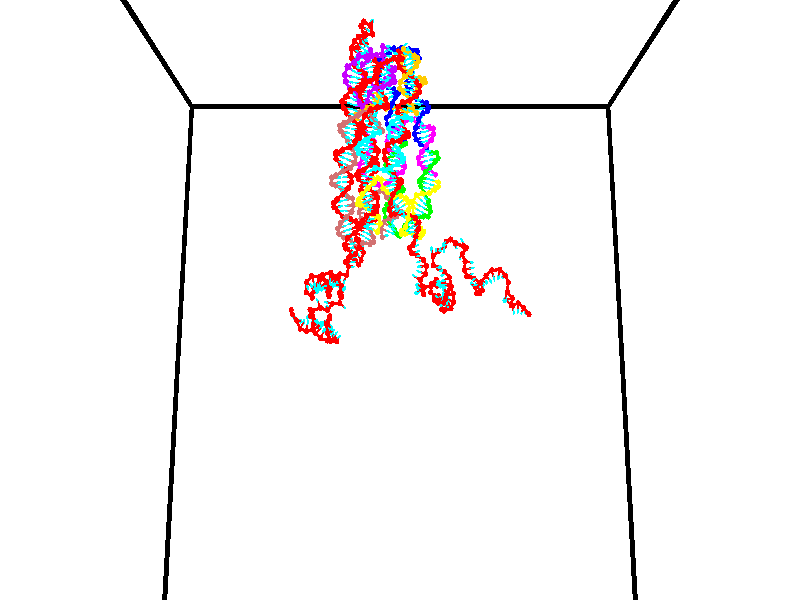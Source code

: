 // switches for output
#declare DRAW_BASES = 1; // possible values are 0, 1; only relevant for DNA ribbons
#declare DRAW_BASES_TYPE = 3; // possible values are 1, 2, 3; only relevant for DNA ribbons
#declare DRAW_FOG = 0; // set to 1 to enable fog

#include "colors.inc"

#include "transforms.inc"
background { rgb <1, 1, 1>}

#default {
   normal{
       ripples 0.25
       frequency 0.20
       turbulence 0.2
       lambda 5
   }
	finish {
		phong 0.1
		phong_size 40.
	}
}

// original window dimensions: 1024x640


// camera settings

camera {
	sky <0, 0.179814, -0.983701>
	up <0, 0.179814, -0.983701>
	right 1.6 * <1, 0, 0>
	location <35, 94.9851, 44.8844>
	look_at <35, 29.7336, 32.9568>
	direction <0, -65.2515, -11.9276>
	angle 67.0682
}


# declare cpy_camera_pos = <35, 94.9851, 44.8844>;
# if (DRAW_FOG = 1)
fog {
	fog_type 2
	up vnormalize(cpy_camera_pos)
	color rgbt<1,1,1,0.3>
	distance 1e-5
	fog_alt 3e-3
	fog_offset 56
}
# end


// LIGHTS

# declare lum = 6;
global_settings {
	ambient_light rgb lum * <0.05, 0.05, 0.05>
	max_trace_level 15
}# declare cpy_direct_light_amount = 0.25;
light_source
{	1000 * <-1, -1.16352, -0.803886>,
	rgb lum * cpy_direct_light_amount
	parallel
}

light_source
{	1000 * <1, 1.16352, 0.803886>,
	rgb lum * cpy_direct_light_amount
	parallel
}

// strand 0

// nucleotide -1

// particle -1
sphere {
	<24.101994, 35.446007, 34.841908> 0.250000
	pigment { color rgbt <1,0,0,0> }
	no_shadow
}
cylinder {
	<24.220409, 35.192467, 35.127731>,  <24.291458, 35.040344, 35.299225>, 0.100000
	pigment { color rgbt <1,0,0,0> }
	no_shadow
}
cylinder {
	<24.220409, 35.192467, 35.127731>,  <24.101994, 35.446007, 34.841908>, 0.100000
	pigment { color rgbt <1,0,0,0> }
	no_shadow
}

// particle -1
sphere {
	<24.220409, 35.192467, 35.127731> 0.100000
	pigment { color rgbt <1,0,0,0> }
	no_shadow
}
sphere {
	0, 1
	scale<0.080000,0.200000,0.300000>
	matrix <0.786373, 0.586381, 0.194356,
		-0.542198, 0.504376, 0.672031,
		0.296038, -0.633847, 0.714563,
		24.309221, 35.002312, 35.342098>
	pigment { color rgbt <0,1,1,0> }
	no_shadow
}
cylinder {
	<24.332083, 35.893227, 35.290924>,  <24.101994, 35.446007, 34.841908>, 0.130000
	pigment { color rgbt <1,0,0,0> }
	no_shadow
}

// nucleotide -1

// particle -1
sphere {
	<24.332083, 35.893227, 35.290924> 0.250000
	pigment { color rgbt <1,0,0,0> }
	no_shadow
}
cylinder {
	<24.479036, 35.560677, 35.457703>,  <24.567209, 35.361145, 35.557770>, 0.100000
	pigment { color rgbt <1,0,0,0> }
	no_shadow
}
cylinder {
	<24.479036, 35.560677, 35.457703>,  <24.332083, 35.893227, 35.290924>, 0.100000
	pigment { color rgbt <1,0,0,0> }
	no_shadow
}

// particle -1
sphere {
	<24.479036, 35.560677, 35.457703> 0.100000
	pigment { color rgbt <1,0,0,0> }
	no_shadow
}
sphere {
	0, 1
	scale<0.080000,0.200000,0.300000>
	matrix <0.791673, 0.514817, 0.328962,
		-0.488141, 0.209227, 0.847315,
		0.367384, -0.831376, 0.416943,
		24.589252, 35.311264, 35.582787>
	pigment { color rgbt <0,1,1,0> }
	no_shadow
}
cylinder {
	<24.748360, 36.043438, 35.802025>,  <24.332083, 35.893227, 35.290924>, 0.130000
	pigment { color rgbt <1,0,0,0> }
	no_shadow
}

// nucleotide -1

// particle -1
sphere {
	<24.748360, 36.043438, 35.802025> 0.250000
	pigment { color rgbt <1,0,0,0> }
	no_shadow
}
cylinder {
	<24.917601, 35.681206, 35.789955>,  <25.019146, 35.463867, 35.782715>, 0.100000
	pigment { color rgbt <1,0,0,0> }
	no_shadow
}
cylinder {
	<24.917601, 35.681206, 35.789955>,  <24.748360, 36.043438, 35.802025>, 0.100000
	pigment { color rgbt <1,0,0,0> }
	no_shadow
}

// particle -1
sphere {
	<24.917601, 35.681206, 35.789955> 0.100000
	pigment { color rgbt <1,0,0,0> }
	no_shadow
}
sphere {
	0, 1
	scale<0.080000,0.200000,0.300000>
	matrix <0.901742, 0.417585, 0.111735,
		-0.088585, -0.074483, 0.993280,
		0.423102, -0.905580, -0.030173,
		25.044531, 35.409531, 35.780903>
	pigment { color rgbt <0,1,1,0> }
	no_shadow
}
cylinder {
	<25.122120, 35.831654, 36.475872>,  <24.748360, 36.043438, 35.802025>, 0.130000
	pigment { color rgbt <1,0,0,0> }
	no_shadow
}

// nucleotide -1

// particle -1
sphere {
	<25.122120, 35.831654, 36.475872> 0.250000
	pigment { color rgbt <1,0,0,0> }
	no_shadow
}
cylinder {
	<25.277517, 35.678448, 36.140640>,  <25.370756, 35.586525, 35.939503>, 0.100000
	pigment { color rgbt <1,0,0,0> }
	no_shadow
}
cylinder {
	<25.277517, 35.678448, 36.140640>,  <25.122120, 35.831654, 36.475872>, 0.100000
	pigment { color rgbt <1,0,0,0> }
	no_shadow
}

// particle -1
sphere {
	<25.277517, 35.678448, 36.140640> 0.100000
	pigment { color rgbt <1,0,0,0> }
	no_shadow
}
sphere {
	0, 1
	scale<0.080000,0.200000,0.300000>
	matrix <0.854912, 0.489169, 0.172742,
		0.343799, -0.783592, 0.517480,
		0.388494, -0.383012, -0.838078,
		25.394066, 35.563545, 35.889217>
	pigment { color rgbt <0,1,1,0> }
	no_shadow
}
cylinder {
	<25.705484, 35.534077, 36.640511>,  <25.122120, 35.831654, 36.475872>, 0.130000
	pigment { color rgbt <1,0,0,0> }
	no_shadow
}

// nucleotide -1

// particle -1
sphere {
	<25.705484, 35.534077, 36.640511> 0.250000
	pigment { color rgbt <1,0,0,0> }
	no_shadow
}
cylinder {
	<25.777182, 35.620846, 36.256676>,  <25.820200, 35.672909, 36.026375>, 0.100000
	pigment { color rgbt <1,0,0,0> }
	no_shadow
}
cylinder {
	<25.777182, 35.620846, 36.256676>,  <25.705484, 35.534077, 36.640511>, 0.100000
	pigment { color rgbt <1,0,0,0> }
	no_shadow
}

// particle -1
sphere {
	<25.777182, 35.620846, 36.256676> 0.100000
	pigment { color rgbt <1,0,0,0> }
	no_shadow
}
sphere {
	0, 1
	scale<0.080000,0.200000,0.300000>
	matrix <0.958910, 0.179515, 0.219697,
		0.219919, -0.959540, -0.175837,
		0.179243, 0.216927, -0.959591,
		25.830954, 35.685925, 35.968800>
	pigment { color rgbt <0,1,1,0> }
	no_shadow
}
cylinder {
	<26.223616, 35.107697, 36.447823>,  <25.705484, 35.534077, 36.640511>, 0.130000
	pigment { color rgbt <1,0,0,0> }
	no_shadow
}

// nucleotide -1

// particle -1
sphere {
	<26.223616, 35.107697, 36.447823> 0.250000
	pigment { color rgbt <1,0,0,0> }
	no_shadow
}
cylinder {
	<26.236341, 35.413063, 36.189774>,  <26.243977, 35.596283, 36.034943>, 0.100000
	pigment { color rgbt <1,0,0,0> }
	no_shadow
}
cylinder {
	<26.236341, 35.413063, 36.189774>,  <26.223616, 35.107697, 36.447823>, 0.100000
	pigment { color rgbt <1,0,0,0> }
	no_shadow
}

// particle -1
sphere {
	<26.236341, 35.413063, 36.189774> 0.100000
	pigment { color rgbt <1,0,0,0> }
	no_shadow
}
sphere {
	0, 1
	scale<0.080000,0.200000,0.300000>
	matrix <0.978478, 0.107874, 0.175907,
		0.203882, -0.636835, -0.743555,
		0.031814, 0.763417, -0.645122,
		26.245886, 35.642090, 35.996239>
	pigment { color rgbt <0,1,1,0> }
	no_shadow
}
cylinder {
	<26.889439, 35.027241, 36.179962>,  <26.223616, 35.107697, 36.447823>, 0.130000
	pigment { color rgbt <1,0,0,0> }
	no_shadow
}

// nucleotide -1

// particle -1
sphere {
	<26.889439, 35.027241, 36.179962> 0.250000
	pigment { color rgbt <1,0,0,0> }
	no_shadow
}
cylinder {
	<26.784536, 35.400513, 36.081657>,  <26.721596, 35.624477, 36.022675>, 0.100000
	pigment { color rgbt <1,0,0,0> }
	no_shadow
}
cylinder {
	<26.784536, 35.400513, 36.081657>,  <26.889439, 35.027241, 36.179962>, 0.100000
	pigment { color rgbt <1,0,0,0> }
	no_shadow
}

// particle -1
sphere {
	<26.784536, 35.400513, 36.081657> 0.100000
	pigment { color rgbt <1,0,0,0> }
	no_shadow
}
sphere {
	0, 1
	scale<0.080000,0.200000,0.300000>
	matrix <0.884634, 0.334236, 0.325130,
		0.385546, -0.132141, -0.913177,
		-0.262253, 0.933180, -0.245760,
		26.705860, 35.680466, 36.007931>
	pigment { color rgbt <0,1,1,0> }
	no_shadow
}
cylinder {
	<27.525990, 35.266247, 35.897057>,  <26.889439, 35.027241, 36.179962>, 0.130000
	pigment { color rgbt <1,0,0,0> }
	no_shadow
}

// nucleotide -1

// particle -1
sphere {
	<27.525990, 35.266247, 35.897057> 0.250000
	pigment { color rgbt <1,0,0,0> }
	no_shadow
}
cylinder {
	<27.326342, 35.603325, 35.977795>,  <27.206553, 35.805573, 36.026237>, 0.100000
	pigment { color rgbt <1,0,0,0> }
	no_shadow
}
cylinder {
	<27.326342, 35.603325, 35.977795>,  <27.525990, 35.266247, 35.897057>, 0.100000
	pigment { color rgbt <1,0,0,0> }
	no_shadow
}

// particle -1
sphere {
	<27.326342, 35.603325, 35.977795> 0.100000
	pigment { color rgbt <1,0,0,0> }
	no_shadow
}
sphere {
	0, 1
	scale<0.080000,0.200000,0.300000>
	matrix <0.847334, 0.425871, 0.317270,
		0.181401, 0.329388, -0.926605,
		-0.499119, 0.842697, 0.201849,
		27.176605, 35.856133, 36.038349>
	pigment { color rgbt <0,1,1,0> }
	no_shadow
}
cylinder {
	<27.966047, 35.832668, 35.607555>,  <27.525990, 35.266247, 35.897057>, 0.130000
	pigment { color rgbt <1,0,0,0> }
	no_shadow
}

// nucleotide -1

// particle -1
sphere {
	<27.966047, 35.832668, 35.607555> 0.250000
	pigment { color rgbt <1,0,0,0> }
	no_shadow
}
cylinder {
	<27.715542, 35.994907, 35.873875>,  <27.565239, 36.092251, 36.033665>, 0.100000
	pigment { color rgbt <1,0,0,0> }
	no_shadow
}
cylinder {
	<27.715542, 35.994907, 35.873875>,  <27.966047, 35.832668, 35.607555>, 0.100000
	pigment { color rgbt <1,0,0,0> }
	no_shadow
}

// particle -1
sphere {
	<27.715542, 35.994907, 35.873875> 0.100000
	pigment { color rgbt <1,0,0,0> }
	no_shadow
}
sphere {
	0, 1
	scale<0.080000,0.200000,0.300000>
	matrix <0.740903, 0.575395, 0.346384,
		-0.242603, 0.710218, -0.660859,
		-0.626264, 0.405598, 0.665796,
		27.527662, 36.116589, 36.073612>
	pigment { color rgbt <0,1,1,0> }
	no_shadow
}
cylinder {
	<28.107935, 36.534119, 35.558273>,  <27.966047, 35.832668, 35.607555>, 0.130000
	pigment { color rgbt <1,0,0,0> }
	no_shadow
}

// nucleotide -1

// particle -1
sphere {
	<28.107935, 36.534119, 35.558273> 0.250000
	pigment { color rgbt <1,0,0,0> }
	no_shadow
}
cylinder {
	<27.945316, 36.481888, 35.919971>,  <27.847744, 36.450550, 36.136990>, 0.100000
	pigment { color rgbt <1,0,0,0> }
	no_shadow
}
cylinder {
	<27.945316, 36.481888, 35.919971>,  <28.107935, 36.534119, 35.558273>, 0.100000
	pigment { color rgbt <1,0,0,0> }
	no_shadow
}

// particle -1
sphere {
	<27.945316, 36.481888, 35.919971> 0.100000
	pigment { color rgbt <1,0,0,0> }
	no_shadow
}
sphere {
	0, 1
	scale<0.080000,0.200000,0.300000>
	matrix <0.486751, 0.806617, 0.335325,
		-0.773170, 0.576470, -0.264369,
		-0.406549, -0.130581, 0.904249,
		27.823351, 36.442715, 36.191246>
	pigment { color rgbt <0,1,1,0> }
	no_shadow
}
cylinder {
	<28.192057, 37.198376, 35.822582>,  <28.107935, 36.534119, 35.558273>, 0.130000
	pigment { color rgbt <1,0,0,0> }
	no_shadow
}

// nucleotide -1

// particle -1
sphere {
	<28.192057, 37.198376, 35.822582> 0.250000
	pigment { color rgbt <1,0,0,0> }
	no_shadow
}
cylinder {
	<28.108749, 36.958797, 36.131874>,  <28.058765, 36.815052, 36.317451>, 0.100000
	pigment { color rgbt <1,0,0,0> }
	no_shadow
}
cylinder {
	<28.108749, 36.958797, 36.131874>,  <28.192057, 37.198376, 35.822582>, 0.100000
	pigment { color rgbt <1,0,0,0> }
	no_shadow
}

// particle -1
sphere {
	<28.108749, 36.958797, 36.131874> 0.100000
	pigment { color rgbt <1,0,0,0> }
	no_shadow
}
sphere {
	0, 1
	scale<0.080000,0.200000,0.300000>
	matrix <0.448691, 0.643964, 0.619667,
		-0.869081, 0.475998, 0.134626,
		-0.208266, -0.598946, 0.773232,
		28.046270, 36.779114, 36.363842>
	pigment { color rgbt <0,1,1,0> }
	no_shadow
}
cylinder {
	<27.913393, 37.620159, 36.331631>,  <28.192057, 37.198376, 35.822582>, 0.130000
	pigment { color rgbt <1,0,0,0> }
	no_shadow
}

// nucleotide -1

// particle -1
sphere {
	<27.913393, 37.620159, 36.331631> 0.250000
	pigment { color rgbt <1,0,0,0> }
	no_shadow
}
cylinder {
	<28.124390, 37.305023, 36.458794>,  <28.250988, 37.115944, 36.535091>, 0.100000
	pigment { color rgbt <1,0,0,0> }
	no_shadow
}
cylinder {
	<28.124390, 37.305023, 36.458794>,  <27.913393, 37.620159, 36.331631>, 0.100000
	pigment { color rgbt <1,0,0,0> }
	no_shadow
}

// particle -1
sphere {
	<28.124390, 37.305023, 36.458794> 0.100000
	pigment { color rgbt <1,0,0,0> }
	no_shadow
}
sphere {
	0, 1
	scale<0.080000,0.200000,0.300000>
	matrix <0.522828, 0.595990, 0.609465,
		-0.669629, -0.155277, 0.726283,
		0.527493, -0.787836, 0.317909,
		28.282637, 37.068672, 36.554165>
	pigment { color rgbt <0,1,1,0> }
	no_shadow
}
cylinder {
	<28.093712, 37.758835, 37.087044>,  <27.913393, 37.620159, 36.331631>, 0.130000
	pigment { color rgbt <1,0,0,0> }
	no_shadow
}

// nucleotide -1

// particle -1
sphere {
	<28.093712, 37.758835, 37.087044> 0.250000
	pigment { color rgbt <1,0,0,0> }
	no_shadow
}
cylinder {
	<28.345268, 37.479137, 36.951069>,  <28.496202, 37.311317, 36.869484>, 0.100000
	pigment { color rgbt <1,0,0,0> }
	no_shadow
}
cylinder {
	<28.345268, 37.479137, 36.951069>,  <28.093712, 37.758835, 37.087044>, 0.100000
	pigment { color rgbt <1,0,0,0> }
	no_shadow
}

// particle -1
sphere {
	<28.345268, 37.479137, 36.951069> 0.100000
	pigment { color rgbt <1,0,0,0> }
	no_shadow
}
sphere {
	0, 1
	scale<0.080000,0.200000,0.300000>
	matrix <0.717301, 0.353125, 0.600651,
		-0.299961, -0.621581, 0.723644,
		0.628890, -0.699243, -0.339937,
		28.533936, 37.269363, 36.849087>
	pigment { color rgbt <0,1,1,0> }
	no_shadow
}
cylinder {
	<28.327639, 37.311447, 37.663445>,  <28.093712, 37.758835, 37.087044>, 0.130000
	pigment { color rgbt <1,0,0,0> }
	no_shadow
}

// nucleotide -1

// particle -1
sphere {
	<28.327639, 37.311447, 37.663445> 0.250000
	pigment { color rgbt <1,0,0,0> }
	no_shadow
}
cylinder {
	<28.595802, 37.360050, 37.370655>,  <28.756701, 37.389210, 37.194981>, 0.100000
	pigment { color rgbt <1,0,0,0> }
	no_shadow
}
cylinder {
	<28.595802, 37.360050, 37.370655>,  <28.327639, 37.311447, 37.663445>, 0.100000
	pigment { color rgbt <1,0,0,0> }
	no_shadow
}

// particle -1
sphere {
	<28.595802, 37.360050, 37.370655> 0.100000
	pigment { color rgbt <1,0,0,0> }
	no_shadow
}
sphere {
	0, 1
	scale<0.080000,0.200000,0.300000>
	matrix <0.704140, 0.206883, 0.679254,
		0.233970, -0.970791, 0.053135,
		0.670406, 0.121511, -0.731977,
		28.796925, 37.396503, 37.151062>
	pigment { color rgbt <0,1,1,0> }
	no_shadow
}
cylinder {
	<28.867939, 36.798302, 37.650433>,  <28.327639, 37.311447, 37.663445>, 0.130000
	pigment { color rgbt <1,0,0,0> }
	no_shadow
}

// nucleotide -1

// particle -1
sphere {
	<28.867939, 36.798302, 37.650433> 0.250000
	pigment { color rgbt <1,0,0,0> }
	no_shadow
}
cylinder {
	<29.025925, 37.122887, 37.478138>,  <29.120716, 37.317638, 37.374760>, 0.100000
	pigment { color rgbt <1,0,0,0> }
	no_shadow
}
cylinder {
	<29.025925, 37.122887, 37.478138>,  <28.867939, 36.798302, 37.650433>, 0.100000
	pigment { color rgbt <1,0,0,0> }
	no_shadow
}

// particle -1
sphere {
	<29.025925, 37.122887, 37.478138> 0.100000
	pigment { color rgbt <1,0,0,0> }
	no_shadow
}
sphere {
	0, 1
	scale<0.080000,0.200000,0.300000>
	matrix <0.534564, 0.178322, 0.826100,
		0.747158, -0.556537, -0.363347,
		0.394963, 0.811460, -0.430740,
		29.144413, 37.366325, 37.348915>
	pigment { color rgbt <0,1,1,0> }
	no_shadow
}
cylinder {
	<28.669142, 36.122879, 37.408390>,  <28.867939, 36.798302, 37.650433>, 0.130000
	pigment { color rgbt <1,0,0,0> }
	no_shadow
}

// nucleotide -1

// particle -1
sphere {
	<28.669142, 36.122879, 37.408390> 0.250000
	pigment { color rgbt <1,0,0,0> }
	no_shadow
}
cylinder {
	<28.502800, 36.408573, 37.183201>,  <28.402996, 36.579990, 37.048088>, 0.100000
	pigment { color rgbt <1,0,0,0> }
	no_shadow
}
cylinder {
	<28.502800, 36.408573, 37.183201>,  <28.669142, 36.122879, 37.408390>, 0.100000
	pigment { color rgbt <1,0,0,0> }
	no_shadow
}

// particle -1
sphere {
	<28.502800, 36.408573, 37.183201> 0.100000
	pigment { color rgbt <1,0,0,0> }
	no_shadow
}
sphere {
	0, 1
	scale<0.080000,0.200000,0.300000>
	matrix <-0.589355, -0.683106, -0.431309,
		-0.692628, 0.152436, 0.705003,
		-0.415845, 0.714234, -0.562978,
		28.378044, 36.622845, 37.014309>
	pigment { color rgbt <0,1,1,0> }
	no_shadow
}
cylinder {
	<27.896402, 36.203407, 37.515297>,  <28.669142, 36.122879, 37.408390>, 0.130000
	pigment { color rgbt <1,0,0,0> }
	no_shadow
}

// nucleotide -1

// particle -1
sphere {
	<27.896402, 36.203407, 37.515297> 0.250000
	pigment { color rgbt <1,0,0,0> }
	no_shadow
}
cylinder {
	<27.942383, 36.363605, 37.151672>,  <27.969971, 36.459724, 36.933498>, 0.100000
	pigment { color rgbt <1,0,0,0> }
	no_shadow
}
cylinder {
	<27.942383, 36.363605, 37.151672>,  <27.896402, 36.203407, 37.515297>, 0.100000
	pigment { color rgbt <1,0,0,0> }
	no_shadow
}

// particle -1
sphere {
	<27.942383, 36.363605, 37.151672> 0.100000
	pigment { color rgbt <1,0,0,0> }
	no_shadow
}
sphere {
	0, 1
	scale<0.080000,0.200000,0.300000>
	matrix <-0.723901, -0.592905, -0.352749,
		-0.680261, 0.698616, 0.221767,
		0.114950, 0.400499, -0.909059,
		27.976868, 36.483757, 36.878956>
	pigment { color rgbt <0,1,1,0> }
	no_shadow
}
cylinder {
	<27.232903, 36.253662, 37.332726>,  <27.896402, 36.203407, 37.515297>, 0.130000
	pigment { color rgbt <1,0,0,0> }
	no_shadow
}

// nucleotide -1

// particle -1
sphere {
	<27.232903, 36.253662, 37.332726> 0.250000
	pigment { color rgbt <1,0,0,0> }
	no_shadow
}
cylinder {
	<27.412073, 36.334522, 36.984360>,  <27.519575, 36.383038, 36.775341>, 0.100000
	pigment { color rgbt <1,0,0,0> }
	no_shadow
}
cylinder {
	<27.412073, 36.334522, 36.984360>,  <27.232903, 36.253662, 37.332726>, 0.100000
	pigment { color rgbt <1,0,0,0> }
	no_shadow
}

// particle -1
sphere {
	<27.412073, 36.334522, 36.984360> 0.100000
	pigment { color rgbt <1,0,0,0> }
	no_shadow
}
sphere {
	0, 1
	scale<0.080000,0.200000,0.300000>
	matrix <-0.725938, -0.486385, -0.486254,
		-0.521898, 0.850038, -0.071116,
		0.447925, 0.202149, -0.870919,
		27.546450, 36.395168, 36.723083>
	pigment { color rgbt <0,1,1,0> }
	no_shadow
}
cylinder {
	<26.776293, 36.637638, 36.977268>,  <27.232903, 36.253662, 37.332726>, 0.130000
	pigment { color rgbt <1,0,0,0> }
	no_shadow
}

// nucleotide -1

// particle -1
sphere {
	<26.776293, 36.637638, 36.977268> 0.250000
	pigment { color rgbt <1,0,0,0> }
	no_shadow
}
cylinder {
	<27.016634, 36.467697, 36.706425>,  <27.160839, 36.365734, 36.543919>, 0.100000
	pigment { color rgbt <1,0,0,0> }
	no_shadow
}
cylinder {
	<27.016634, 36.467697, 36.706425>,  <26.776293, 36.637638, 36.977268>, 0.100000
	pigment { color rgbt <1,0,0,0> }
	no_shadow
}

// particle -1
sphere {
	<27.016634, 36.467697, 36.706425> 0.100000
	pigment { color rgbt <1,0,0,0> }
	no_shadow
}
sphere {
	0, 1
	scale<0.080000,0.200000,0.300000>
	matrix <-0.799358, -0.319753, -0.508708,
		-0.000383, 0.846912, -0.531734,
		0.600854, -0.424851, -0.677108,
		27.196890, 36.340240, 36.503292>
	pigment { color rgbt <0,1,1,0> }
	no_shadow
}
cylinder {
	<26.597271, 37.014835, 36.270939>,  <26.776293, 36.637638, 36.977268>, 0.130000
	pigment { color rgbt <1,0,0,0> }
	no_shadow
}

// nucleotide -1

// particle -1
sphere {
	<26.597271, 37.014835, 36.270939> 0.250000
	pigment { color rgbt <1,0,0,0> }
	no_shadow
}
cylinder {
	<26.750868, 36.654202, 36.191246>,  <26.843025, 36.437820, 36.143433>, 0.100000
	pigment { color rgbt <1,0,0,0> }
	no_shadow
}
cylinder {
	<26.750868, 36.654202, 36.191246>,  <26.597271, 37.014835, 36.270939>, 0.100000
	pigment { color rgbt <1,0,0,0> }
	no_shadow
}

// particle -1
sphere {
	<26.750868, 36.654202, 36.191246> 0.100000
	pigment { color rgbt <1,0,0,0> }
	no_shadow
}
sphere {
	0, 1
	scale<0.080000,0.200000,0.300000>
	matrix <-0.763441, -0.188654, -0.617712,
		0.519335, 0.389296, -0.760749,
		0.383991, -0.901586, -0.199230,
		26.866066, 36.383724, 36.131477>
	pigment { color rgbt <0,1,1,0> }
	no_shadow
}
cylinder {
	<26.553802, 37.426338, 35.655170>,  <26.597271, 37.014835, 36.270939>, 0.130000
	pigment { color rgbt <1,0,0,0> }
	no_shadow
}

// nucleotide -1

// particle -1
sphere {
	<26.553802, 37.426338, 35.655170> 0.250000
	pigment { color rgbt <1,0,0,0> }
	no_shadow
}
cylinder {
	<26.795153, 37.585403, 35.931664>,  <26.939962, 37.680843, 36.097561>, 0.100000
	pigment { color rgbt <1,0,0,0> }
	no_shadow
}
cylinder {
	<26.795153, 37.585403, 35.931664>,  <26.553802, 37.426338, 35.655170>, 0.100000
	pigment { color rgbt <1,0,0,0> }
	no_shadow
}

// particle -1
sphere {
	<26.795153, 37.585403, 35.931664> 0.100000
	pigment { color rgbt <1,0,0,0> }
	no_shadow
}
sphere {
	0, 1
	scale<0.080000,0.200000,0.300000>
	matrix <-0.008190, 0.869841, -0.493264,
		-0.797417, 0.291962, 0.528096,
		0.603374, 0.397662, 0.691235,
		26.976164, 37.704700, 36.139034>
	pigment { color rgbt <0,1,1,0> }
	no_shadow
}
cylinder {
	<26.227457, 36.809753, 35.569187>,  <26.553802, 37.426338, 35.655170>, 0.130000
	pigment { color rgbt <1,0,0,0> }
	no_shadow
}

// nucleotide -1

// particle -1
sphere {
	<26.227457, 36.809753, 35.569187> 0.250000
	pigment { color rgbt <1,0,0,0> }
	no_shadow
}
cylinder {
	<26.408966, 36.475742, 35.693653>,  <26.517872, 36.275337, 35.768333>, 0.100000
	pigment { color rgbt <1,0,0,0> }
	no_shadow
}
cylinder {
	<26.408966, 36.475742, 35.693653>,  <26.227457, 36.809753, 35.569187>, 0.100000
	pigment { color rgbt <1,0,0,0> }
	no_shadow
}

// particle -1
sphere {
	<26.408966, 36.475742, 35.693653> 0.100000
	pigment { color rgbt <1,0,0,0> }
	no_shadow
}
sphere {
	0, 1
	scale<0.080000,0.200000,0.300000>
	matrix <-0.673637, -0.550022, -0.493648,
		0.583355, 0.014393, -0.812090,
		0.453773, -0.835026, 0.311162,
		26.545097, 36.225235, 35.787003>
	pigment { color rgbt <0,1,1,0> }
	no_shadow
}
cylinder {
	<26.153791, 36.448738, 34.977692>,  <26.227457, 36.809753, 35.569187>, 0.130000
	pigment { color rgbt <1,0,0,0> }
	no_shadow
}

// nucleotide -1

// particle -1
sphere {
	<26.153791, 36.448738, 34.977692> 0.250000
	pigment { color rgbt <1,0,0,0> }
	no_shadow
}
cylinder {
	<26.204477, 36.193699, 35.281643>,  <26.234888, 36.040676, 35.464016>, 0.100000
	pigment { color rgbt <1,0,0,0> }
	no_shadow
}
cylinder {
	<26.204477, 36.193699, 35.281643>,  <26.153791, 36.448738, 34.977692>, 0.100000
	pigment { color rgbt <1,0,0,0> }
	no_shadow
}

// particle -1
sphere {
	<26.204477, 36.193699, 35.281643> 0.100000
	pigment { color rgbt <1,0,0,0> }
	no_shadow
}
sphere {
	0, 1
	scale<0.080000,0.200000,0.300000>
	matrix <-0.730494, -0.578227, -0.363361,
		0.671061, -0.509045, -0.539028,
		0.126713, -0.637594, 0.759880,
		26.242491, 36.002422, 35.509605>
	pigment { color rgbt <0,1,1,0> }
	no_shadow
}
cylinder {
	<26.298504, 35.576908, 34.916931>,  <26.153791, 36.448738, 34.977692>, 0.130000
	pigment { color rgbt <1,0,0,0> }
	no_shadow
}

// nucleotide -1

// particle -1
sphere {
	<26.298504, 35.576908, 34.916931> 0.250000
	pigment { color rgbt <1,0,0,0> }
	no_shadow
}
cylinder {
	<26.060429, 35.673687, 35.223450>,  <25.917583, 35.731754, 35.407360>, 0.100000
	pigment { color rgbt <1,0,0,0> }
	no_shadow
}
cylinder {
	<26.060429, 35.673687, 35.223450>,  <26.298504, 35.576908, 34.916931>, 0.100000
	pigment { color rgbt <1,0,0,0> }
	no_shadow
}

// particle -1
sphere {
	<26.060429, 35.673687, 35.223450> 0.100000
	pigment { color rgbt <1,0,0,0> }
	no_shadow
}
sphere {
	0, 1
	scale<0.080000,0.200000,0.300000>
	matrix <-0.680338, -0.659209, -0.320288,
		0.427658, -0.711973, 0.556959,
		-0.595188, 0.241946, 0.766298,
		25.881872, 35.746269, 35.453339>
	pigment { color rgbt <0,1,1,0> }
	no_shadow
}
cylinder {
	<27.034552, 35.389233, 34.671864>,  <26.298504, 35.576908, 34.916931>, 0.130000
	pigment { color rgbt <1,0,0,0> }
	no_shadow
}

// nucleotide -1

// particle -1
sphere {
	<27.034552, 35.389233, 34.671864> 0.250000
	pigment { color rgbt <1,0,0,0> }
	no_shadow
}
cylinder {
	<26.854666, 35.372387, 34.314991>,  <26.746735, 35.362282, 34.100868>, 0.100000
	pigment { color rgbt <1,0,0,0> }
	no_shadow
}
cylinder {
	<26.854666, 35.372387, 34.314991>,  <27.034552, 35.389233, 34.671864>, 0.100000
	pigment { color rgbt <1,0,0,0> }
	no_shadow
}

// particle -1
sphere {
	<26.854666, 35.372387, 34.314991> 0.100000
	pigment { color rgbt <1,0,0,0> }
	no_shadow
}
sphere {
	0, 1
	scale<0.080000,0.200000,0.300000>
	matrix <-0.853202, -0.275219, 0.443058,
		-0.264202, 0.960459, 0.087842,
		-0.449715, -0.042110, -0.892179,
		26.719751, 35.359753, 34.047337>
	pigment { color rgbt <0,1,1,0> }
	no_shadow
}
cylinder {
	<27.728941, 35.121025, 34.816586>,  <27.034552, 35.389233, 34.671864>, 0.130000
	pigment { color rgbt <1,0,0,0> }
	no_shadow
}

// nucleotide -1

// particle -1
sphere {
	<27.728941, 35.121025, 34.816586> 0.250000
	pigment { color rgbt <1,0,0,0> }
	no_shadow
}
cylinder {
	<27.627201, 34.801880, 34.597965>,  <27.566158, 34.610394, 34.466793>, 0.100000
	pigment { color rgbt <1,0,0,0> }
	no_shadow
}
cylinder {
	<27.627201, 34.801880, 34.597965>,  <27.728941, 35.121025, 34.816586>, 0.100000
	pigment { color rgbt <1,0,0,0> }
	no_shadow
}

// particle -1
sphere {
	<27.627201, 34.801880, 34.597965> 0.100000
	pigment { color rgbt <1,0,0,0> }
	no_shadow
}
sphere {
	0, 1
	scale<0.080000,0.200000,0.300000>
	matrix <-0.002970, 0.565776, -0.824554,
		0.967108, -0.208101, -0.146273,
		-0.254348, -0.797867, -0.546548,
		27.550896, 34.562519, 34.434002>
	pigment { color rgbt <0,1,1,0> }
	no_shadow
}
cylinder {
	<28.170580, 34.972076, 34.239338>,  <27.728941, 35.121025, 34.816586>, 0.130000
	pigment { color rgbt <1,0,0,0> }
	no_shadow
}

// nucleotide -1

// particle -1
sphere {
	<28.170580, 34.972076, 34.239338> 0.250000
	pigment { color rgbt <1,0,0,0> }
	no_shadow
}
cylinder {
	<27.822063, 34.806538, 34.133820>,  <27.612953, 34.707214, 34.070511>, 0.100000
	pigment { color rgbt <1,0,0,0> }
	no_shadow
}
cylinder {
	<27.822063, 34.806538, 34.133820>,  <28.170580, 34.972076, 34.239338>, 0.100000
	pigment { color rgbt <1,0,0,0> }
	no_shadow
}

// particle -1
sphere {
	<27.822063, 34.806538, 34.133820> 0.100000
	pigment { color rgbt <1,0,0,0> }
	no_shadow
}
sphere {
	0, 1
	scale<0.080000,0.200000,0.300000>
	matrix <-0.000951, 0.538929, -0.842351,
		0.490765, -0.733682, -0.469958,
		-0.871292, -0.413843, -0.263790,
		27.560677, 34.682384, 34.054684>
	pigment { color rgbt <0,1,1,0> }
	no_shadow
}
cylinder {
	<28.896679, 34.873981, 34.157928>,  <28.170580, 34.972076, 34.239338>, 0.130000
	pigment { color rgbt <1,0,0,0> }
	no_shadow
}

// nucleotide -1

// particle -1
sphere {
	<28.896679, 34.873981, 34.157928> 0.250000
	pigment { color rgbt <1,0,0,0> }
	no_shadow
}
cylinder {
	<29.129873, 34.586777, 34.310028>,  <29.269791, 34.414455, 34.401287>, 0.100000
	pigment { color rgbt <1,0,0,0> }
	no_shadow
}
cylinder {
	<29.129873, 34.586777, 34.310028>,  <28.896679, 34.873981, 34.157928>, 0.100000
	pigment { color rgbt <1,0,0,0> }
	no_shadow
}

// particle -1
sphere {
	<29.129873, 34.586777, 34.310028> 0.100000
	pigment { color rgbt <1,0,0,0> }
	no_shadow
}
sphere {
	0, 1
	scale<0.080000,0.200000,0.300000>
	matrix <-0.511582, 0.039191, 0.858340,
		-0.631197, -0.694931, -0.344472,
		0.582987, -0.718008, 0.380251,
		29.304770, 34.371376, 34.424103>
	pigment { color rgbt <0,1,1,0> }
	no_shadow
}
cylinder {
	<29.023842, 35.399998, 33.666458>,  <28.896679, 34.873981, 34.157928>, 0.130000
	pigment { color rgbt <1,0,0,0> }
	no_shadow
}

// nucleotide -1

// particle -1
sphere {
	<29.023842, 35.399998, 33.666458> 0.250000
	pigment { color rgbt <1,0,0,0> }
	no_shadow
}
cylinder {
	<29.232281, 35.526390, 33.349319>,  <29.357344, 35.602226, 33.159035>, 0.100000
	pigment { color rgbt <1,0,0,0> }
	no_shadow
}
cylinder {
	<29.232281, 35.526390, 33.349319>,  <29.023842, 35.399998, 33.666458>, 0.100000
	pigment { color rgbt <1,0,0,0> }
	no_shadow
}

// particle -1
sphere {
	<29.232281, 35.526390, 33.349319> 0.100000
	pigment { color rgbt <1,0,0,0> }
	no_shadow
}
sphere {
	0, 1
	scale<0.080000,0.200000,0.300000>
	matrix <-0.639209, 0.760049, -0.117211,
		0.565569, 0.567876, 0.598037,
		0.521099, 0.315980, -0.792851,
		29.388611, 35.621185, 33.111465>
	pigment { color rgbt <0,1,1,0> }
	no_shadow
}
cylinder {
	<29.214279, 36.049217, 33.829498>,  <29.023842, 35.399998, 33.666458>, 0.130000
	pigment { color rgbt <1,0,0,0> }
	no_shadow
}

// nucleotide -1

// particle -1
sphere {
	<29.214279, 36.049217, 33.829498> 0.250000
	pigment { color rgbt <1,0,0,0> }
	no_shadow
}
cylinder {
	<29.197767, 36.001194, 33.432735>,  <29.187860, 35.972378, 33.194679>, 0.100000
	pigment { color rgbt <1,0,0,0> }
	no_shadow
}
cylinder {
	<29.197767, 36.001194, 33.432735>,  <29.214279, 36.049217, 33.829498>, 0.100000
	pigment { color rgbt <1,0,0,0> }
	no_shadow
}

// particle -1
sphere {
	<29.197767, 36.001194, 33.432735> 0.100000
	pigment { color rgbt <1,0,0,0> }
	no_shadow
}
sphere {
	0, 1
	scale<0.080000,0.200000,0.300000>
	matrix <-0.619587, 0.781902, -0.068859,
		0.783842, 0.611731, -0.106663,
		-0.041277, -0.120061, -0.991908,
		29.185383, 35.965176, 33.135162>
	pigment { color rgbt <0,1,1,0> }
	no_shadow
}
cylinder {
	<29.050201, 36.766548, 33.642387>,  <29.214279, 36.049217, 33.829498>, 0.130000
	pigment { color rgbt <1,0,0,0> }
	no_shadow
}

// nucleotide -1

// particle -1
sphere {
	<29.050201, 36.766548, 33.642387> 0.250000
	pigment { color rgbt <1,0,0,0> }
	no_shadow
}
cylinder {
	<29.043129, 36.624485, 33.268532>,  <29.038885, 36.539246, 33.044220>, 0.100000
	pigment { color rgbt <1,0,0,0> }
	no_shadow
}
cylinder {
	<29.043129, 36.624485, 33.268532>,  <29.050201, 36.766548, 33.642387>, 0.100000
	pigment { color rgbt <1,0,0,0> }
	no_shadow
}

// particle -1
sphere {
	<29.043129, 36.624485, 33.268532> 0.100000
	pigment { color rgbt <1,0,0,0> }
	no_shadow
}
sphere {
	0, 1
	scale<0.080000,0.200000,0.300000>
	matrix <-0.680473, 0.689166, -0.249010,
		0.732559, 0.631594, -0.253863,
		-0.017680, -0.355162, -0.934638,
		29.037825, 36.517937, 32.988140>
	pigment { color rgbt <0,1,1,0> }
	no_shadow
}
cylinder {
	<29.272566, 37.284470, 33.152031>,  <29.050201, 36.766548, 33.642387>, 0.130000
	pigment { color rgbt <1,0,0,0> }
	no_shadow
}

// nucleotide -1

// particle -1
sphere {
	<29.272566, 37.284470, 33.152031> 0.250000
	pigment { color rgbt <1,0,0,0> }
	no_shadow
}
cylinder {
	<28.992594, 37.013371, 33.061913>,  <28.824610, 36.850712, 33.007843>, 0.100000
	pigment { color rgbt <1,0,0,0> }
	no_shadow
}
cylinder {
	<28.992594, 37.013371, 33.061913>,  <29.272566, 37.284470, 33.152031>, 0.100000
	pigment { color rgbt <1,0,0,0> }
	no_shadow
}

// particle -1
sphere {
	<28.992594, 37.013371, 33.061913> 0.100000
	pigment { color rgbt <1,0,0,0> }
	no_shadow
}
sphere {
	0, 1
	scale<0.080000,0.200000,0.300000>
	matrix <-0.684260, 0.726733, -0.060394,
		0.204661, 0.111889, -0.972417,
		-0.699930, -0.677746, -0.225296,
		28.782614, 36.810047, 32.994324>
	pigment { color rgbt <0,1,1,0> }
	no_shadow
}
cylinder {
	<28.905344, 37.568436, 32.530334>,  <29.272566, 37.284470, 33.152031>, 0.130000
	pigment { color rgbt <1,0,0,0> }
	no_shadow
}

// nucleotide -1

// particle -1
sphere {
	<28.905344, 37.568436, 32.530334> 0.250000
	pigment { color rgbt <1,0,0,0> }
	no_shadow
}
cylinder {
	<28.676548, 37.302410, 32.722382>,  <28.539270, 37.142796, 32.837612>, 0.100000
	pigment { color rgbt <1,0,0,0> }
	no_shadow
}
cylinder {
	<28.676548, 37.302410, 32.722382>,  <28.905344, 37.568436, 32.530334>, 0.100000
	pigment { color rgbt <1,0,0,0> }
	no_shadow
}

// particle -1
sphere {
	<28.676548, 37.302410, 32.722382> 0.100000
	pigment { color rgbt <1,0,0,0> }
	no_shadow
}
sphere {
	0, 1
	scale<0.080000,0.200000,0.300000>
	matrix <-0.722769, 0.685416, 0.088374,
		-0.387858, -0.296468, -0.872739,
		-0.571989, -0.665065, 0.480122,
		28.504951, 37.102890, 32.866417>
	pigment { color rgbt <0,1,1,0> }
	no_shadow
}
cylinder {
	<28.248264, 37.546497, 32.125782>,  <28.905344, 37.568436, 32.530334>, 0.130000
	pigment { color rgbt <1,0,0,0> }
	no_shadow
}

// nucleotide -1

// particle -1
sphere {
	<28.248264, 37.546497, 32.125782> 0.250000
	pigment { color rgbt <1,0,0,0> }
	no_shadow
}
cylinder {
	<28.185055, 37.392216, 32.489376>,  <28.147129, 37.299648, 32.707535>, 0.100000
	pigment { color rgbt <1,0,0,0> }
	no_shadow
}
cylinder {
	<28.185055, 37.392216, 32.489376>,  <28.248264, 37.546497, 32.125782>, 0.100000
	pigment { color rgbt <1,0,0,0> }
	no_shadow
}

// particle -1
sphere {
	<28.185055, 37.392216, 32.489376> 0.100000
	pigment { color rgbt <1,0,0,0> }
	no_shadow
}
sphere {
	0, 1
	scale<0.080000,0.200000,0.300000>
	matrix <-0.649072, 0.734308, 0.198742,
		-0.744133, -0.558592, -0.366389,
		-0.158026, -0.385703, 0.908989,
		28.137648, 37.276505, 32.762074>
	pigment { color rgbt <0,1,1,0> }
	no_shadow
}
cylinder {
	<27.475815, 37.496471, 32.295921>,  <28.248264, 37.546497, 32.125782>, 0.130000
	pigment { color rgbt <1,0,0,0> }
	no_shadow
}

// nucleotide -1

// particle -1
sphere {
	<27.475815, 37.496471, 32.295921> 0.250000
	pigment { color rgbt <1,0,0,0> }
	no_shadow
}
cylinder {
	<27.670105, 37.495182, 32.645565>,  <27.786678, 37.494408, 32.855350>, 0.100000
	pigment { color rgbt <1,0,0,0> }
	no_shadow
}
cylinder {
	<27.670105, 37.495182, 32.645565>,  <27.475815, 37.496471, 32.295921>, 0.100000
	pigment { color rgbt <1,0,0,0> }
	no_shadow
}

// particle -1
sphere {
	<27.670105, 37.495182, 32.645565> 0.100000
	pigment { color rgbt <1,0,0,0> }
	no_shadow
}
sphere {
	0, 1
	scale<0.080000,0.200000,0.300000>
	matrix <-0.653538, 0.662739, 0.365603,
		-0.580481, -0.748844, 0.319804,
		0.485726, -0.003221, 0.874105,
		27.815823, 37.494217, 32.907795>
	pigment { color rgbt <0,1,1,0> }
	no_shadow
}
cylinder {
	<27.086191, 37.139179, 32.671387>,  <27.475815, 37.496471, 32.295921>, 0.130000
	pigment { color rgbt <1,0,0,0> }
	no_shadow
}

// nucleotide -1

// particle -1
sphere {
	<27.086191, 37.139179, 32.671387> 0.250000
	pigment { color rgbt <1,0,0,0> }
	no_shadow
}
cylinder {
	<27.214846, 37.150703, 33.049957>,  <27.292038, 37.157619, 33.277100>, 0.100000
	pigment { color rgbt <1,0,0,0> }
	no_shadow
}
cylinder {
	<27.214846, 37.150703, 33.049957>,  <27.086191, 37.139179, 32.671387>, 0.100000
	pigment { color rgbt <1,0,0,0> }
	no_shadow
}

// particle -1
sphere {
	<27.214846, 37.150703, 33.049957> 0.100000
	pigment { color rgbt <1,0,0,0> }
	no_shadow
}
sphere {
	0, 1
	scale<0.080000,0.200000,0.300000>
	matrix <-0.538801, 0.827500, 0.157915,
		-0.778617, -0.560726, 0.281677,
		0.321635, 0.028813, 0.946425,
		27.311337, 37.159348, 33.333885>
	pigment { color rgbt <0,1,1,0> }
	no_shadow
}
cylinder {
	<26.583513, 37.147614, 33.313713>,  <27.086191, 37.139179, 32.671387>, 0.130000
	pigment { color rgbt <1,0,0,0> }
	no_shadow
}

// nucleotide -1

// particle -1
sphere {
	<26.583513, 37.147614, 33.313713> 0.250000
	pigment { color rgbt <1,0,0,0> }
	no_shadow
}
cylinder {
	<26.916410, 37.358921, 33.381004>,  <27.116148, 37.485706, 33.421379>, 0.100000
	pigment { color rgbt <1,0,0,0> }
	no_shadow
}
cylinder {
	<26.916410, 37.358921, 33.381004>,  <26.583513, 37.147614, 33.313713>, 0.100000
	pigment { color rgbt <1,0,0,0> }
	no_shadow
}

// particle -1
sphere {
	<26.916410, 37.358921, 33.381004> 0.100000
	pigment { color rgbt <1,0,0,0> }
	no_shadow
}
sphere {
	0, 1
	scale<0.080000,0.200000,0.300000>
	matrix <-0.548184, 0.829449, 0.107281,
		-0.082860, -0.181501, 0.979894,
		0.832244, 0.528273, 0.168224,
		27.166084, 37.517403, 33.431473>
	pigment { color rgbt <0,1,1,0> }
	no_shadow
}
cylinder {
	<26.428303, 37.587635, 33.989120>,  <26.583513, 37.147614, 33.313713>, 0.130000
	pigment { color rgbt <1,0,0,0> }
	no_shadow
}

// nucleotide -1

// particle -1
sphere {
	<26.428303, 37.587635, 33.989120> 0.250000
	pigment { color rgbt <1,0,0,0> }
	no_shadow
}
cylinder {
	<26.756758, 37.755009, 33.833866>,  <26.953831, 37.855431, 33.740715>, 0.100000
	pigment { color rgbt <1,0,0,0> }
	no_shadow
}
cylinder {
	<26.756758, 37.755009, 33.833866>,  <26.428303, 37.587635, 33.989120>, 0.100000
	pigment { color rgbt <1,0,0,0> }
	no_shadow
}

// particle -1
sphere {
	<26.756758, 37.755009, 33.833866> 0.100000
	pigment { color rgbt <1,0,0,0> }
	no_shadow
}
sphere {
	0, 1
	scale<0.080000,0.200000,0.300000>
	matrix <-0.384894, 0.908138, 0.164747,
		0.421416, 0.014111, 0.906758,
		0.821137, 0.418433, -0.388135,
		27.003099, 37.880539, 33.717426>
	pigment { color rgbt <0,1,1,0> }
	no_shadow
}
cylinder {
	<26.598413, 38.100414, 34.290009>,  <26.428303, 37.587635, 33.989120>, 0.130000
	pigment { color rgbt <1,0,0,0> }
	no_shadow
}

// nucleotide -1

// particle -1
sphere {
	<26.598413, 38.100414, 34.290009> 0.250000
	pigment { color rgbt <1,0,0,0> }
	no_shadow
}
cylinder {
	<26.744030, 38.216209, 33.935905>,  <26.831400, 38.285686, 33.723446>, 0.100000
	pigment { color rgbt <1,0,0,0> }
	no_shadow
}
cylinder {
	<26.744030, 38.216209, 33.935905>,  <26.598413, 38.100414, 34.290009>, 0.100000
	pigment { color rgbt <1,0,0,0> }
	no_shadow
}

// particle -1
sphere {
	<26.744030, 38.216209, 33.935905> 0.100000
	pigment { color rgbt <1,0,0,0> }
	no_shadow
}
sphere {
	0, 1
	scale<0.080000,0.200000,0.300000>
	matrix <-0.486050, 0.869830, 0.084563,
		0.794501, 0.399493, 0.457355,
		0.364039, 0.289483, -0.885254,
		26.853241, 38.303055, 33.670330>
	pigment { color rgbt <0,1,1,0> }
	no_shadow
}
cylinder {
	<26.070581, 38.562130, 33.953831>,  <26.598413, 38.100414, 34.290009>, 0.130000
	pigment { color rgbt <1,0,0,0> }
	no_shadow
}

// nucleotide -1

// particle -1
sphere {
	<26.070581, 38.562130, 33.953831> 0.250000
	pigment { color rgbt <1,0,0,0> }
	no_shadow
}
cylinder {
	<26.181225, 38.912182, 33.795021>,  <26.247612, 39.122215, 33.699734>, 0.100000
	pigment { color rgbt <1,0,0,0> }
	no_shadow
}
cylinder {
	<26.181225, 38.912182, 33.795021>,  <26.070581, 38.562130, 33.953831>, 0.100000
	pigment { color rgbt <1,0,0,0> }
	no_shadow
}

// particle -1
sphere {
	<26.181225, 38.912182, 33.795021> 0.100000
	pigment { color rgbt <1,0,0,0> }
	no_shadow
}
sphere {
	0, 1
	scale<0.080000,0.200000,0.300000>
	matrix <0.768245, -0.449575, -0.455721,
		-0.577310, -0.178957, -0.796673,
		0.276609, 0.875133, -0.397027,
		26.264208, 39.174721, 33.675915>
	pigment { color rgbt <0,1,1,0> }
	no_shadow
}
cylinder {
	<26.103743, 38.623009, 33.149418>,  <26.070581, 38.562130, 33.953831>, 0.130000
	pigment { color rgbt <1,0,0,0> }
	no_shadow
}

// nucleotide -1

// particle -1
sphere {
	<26.103743, 38.623009, 33.149418> 0.250000
	pigment { color rgbt <1,0,0,0> }
	no_shadow
}
cylinder {
	<26.368696, 38.848808, 33.346432>,  <26.527668, 38.984287, 33.464638>, 0.100000
	pigment { color rgbt <1,0,0,0> }
	no_shadow
}
cylinder {
	<26.368696, 38.848808, 33.346432>,  <26.103743, 38.623009, 33.149418>, 0.100000
	pigment { color rgbt <1,0,0,0> }
	no_shadow
}

// particle -1
sphere {
	<26.368696, 38.848808, 33.346432> 0.100000
	pigment { color rgbt <1,0,0,0> }
	no_shadow
}
sphere {
	0, 1
	scale<0.080000,0.200000,0.300000>
	matrix <0.749137, -0.504682, -0.429057,
		0.006369, 0.653175, -0.757181,
		0.662384, 0.564499, 0.492532,
		26.567411, 39.018158, 33.494190>
	pigment { color rgbt <0,1,1,0> }
	no_shadow
}
cylinder {
	<26.589588, 38.776760, 32.663502>,  <26.103743, 38.623009, 33.149418>, 0.130000
	pigment { color rgbt <1,0,0,0> }
	no_shadow
}

// nucleotide -1

// particle -1
sphere {
	<26.589588, 38.776760, 32.663502> 0.250000
	pigment { color rgbt <1,0,0,0> }
	no_shadow
}
cylinder {
	<26.739468, 38.765263, 33.034184>,  <26.829395, 38.758362, 33.256592>, 0.100000
	pigment { color rgbt <1,0,0,0> }
	no_shadow
}
cylinder {
	<26.739468, 38.765263, 33.034184>,  <26.589588, 38.776760, 32.663502>, 0.100000
	pigment { color rgbt <1,0,0,0> }
	no_shadow
}

// particle -1
sphere {
	<26.739468, 38.765263, 33.034184> 0.100000
	pigment { color rgbt <1,0,0,0> }
	no_shadow
}
sphere {
	0, 1
	scale<0.080000,0.200000,0.300000>
	matrix <0.666624, -0.686315, -0.290832,
		0.644370, 0.726736, -0.237998,
		0.374700, -0.028748, 0.926700,
		26.851877, 38.756638, 33.312195>
	pigment { color rgbt <0,1,1,0> }
	no_shadow
}
cylinder {
	<27.375570, 38.804558, 32.741840>,  <26.589588, 38.776760, 32.663502>, 0.130000
	pigment { color rgbt <1,0,0,0> }
	no_shadow
}

// nucleotide -1

// particle -1
sphere {
	<27.375570, 38.804558, 32.741840> 0.250000
	pigment { color rgbt <1,0,0,0> }
	no_shadow
}
cylinder {
	<27.275671, 38.638554, 33.091789>,  <27.215731, 38.538952, 33.301758>, 0.100000
	pigment { color rgbt <1,0,0,0> }
	no_shadow
}
cylinder {
	<27.275671, 38.638554, 33.091789>,  <27.375570, 38.804558, 32.741840>, 0.100000
	pigment { color rgbt <1,0,0,0> }
	no_shadow
}

// particle -1
sphere {
	<27.275671, 38.638554, 33.091789> 0.100000
	pigment { color rgbt <1,0,0,0> }
	no_shadow
}
sphere {
	0, 1
	scale<0.080000,0.200000,0.300000>
	matrix <0.713969, -0.689264, -0.123144,
		0.654121, 0.593874, 0.468444,
		-0.249750, -0.415006, 0.874869,
		27.200747, 38.514053, 33.354248>
	pigment { color rgbt <0,1,1,0> }
	no_shadow
}
cylinder {
	<27.970005, 38.503983, 33.092064>,  <27.375570, 38.804558, 32.741840>, 0.130000
	pigment { color rgbt <1,0,0,0> }
	no_shadow
}

// nucleotide -1

// particle -1
sphere {
	<27.970005, 38.503983, 33.092064> 0.250000
	pigment { color rgbt <1,0,0,0> }
	no_shadow
}
cylinder {
	<27.673922, 38.309166, 33.277485>,  <27.496271, 38.192276, 33.388737>, 0.100000
	pigment { color rgbt <1,0,0,0> }
	no_shadow
}
cylinder {
	<27.673922, 38.309166, 33.277485>,  <27.970005, 38.503983, 33.092064>, 0.100000
	pigment { color rgbt <1,0,0,0> }
	no_shadow
}

// particle -1
sphere {
	<27.673922, 38.309166, 33.277485> 0.100000
	pigment { color rgbt <1,0,0,0> }
	no_shadow
}
sphere {
	0, 1
	scale<0.080000,0.200000,0.300000>
	matrix <0.526181, -0.848806, -0.051592,
		0.418597, 0.205726, 0.884564,
		-0.740209, -0.487037, 0.463557,
		27.451859, 38.163055, 33.416553>
	pigment { color rgbt <0,1,1,0> }
	no_shadow
}
cylinder {
	<28.276697, 38.026680, 33.577072>,  <27.970005, 38.503983, 33.092064>, 0.130000
	pigment { color rgbt <1,0,0,0> }
	no_shadow
}

// nucleotide -1

// particle -1
sphere {
	<28.276697, 38.026680, 33.577072> 0.250000
	pigment { color rgbt <1,0,0,0> }
	no_shadow
}
cylinder {
	<27.917067, 37.876347, 33.487259>,  <27.701288, 37.786148, 33.433372>, 0.100000
	pigment { color rgbt <1,0,0,0> }
	no_shadow
}
cylinder {
	<27.917067, 37.876347, 33.487259>,  <28.276697, 38.026680, 33.577072>, 0.100000
	pigment { color rgbt <1,0,0,0> }
	no_shadow
}

// particle -1
sphere {
	<27.917067, 37.876347, 33.487259> 0.100000
	pigment { color rgbt <1,0,0,0> }
	no_shadow
}
sphere {
	0, 1
	scale<0.080000,0.200000,0.300000>
	matrix <0.403473, -0.910379, -0.091756,
		-0.169926, -0.173088, 0.970137,
		-0.899074, -0.375832, -0.224534,
		27.647345, 37.763596, 33.419899>
	pigment { color rgbt <0,1,1,0> }
	no_shadow
}
cylinder {
	<28.113342, 37.431858, 33.945759>,  <28.276697, 38.026680, 33.577072>, 0.130000
	pigment { color rgbt <1,0,0,0> }
	no_shadow
}

// nucleotide -1

// particle -1
sphere {
	<28.113342, 37.431858, 33.945759> 0.250000
	pigment { color rgbt <1,0,0,0> }
	no_shadow
}
cylinder {
	<27.915203, 37.391220, 33.600666>,  <27.796320, 37.366837, 33.393612>, 0.100000
	pigment { color rgbt <1,0,0,0> }
	no_shadow
}
cylinder {
	<27.915203, 37.391220, 33.600666>,  <28.113342, 37.431858, 33.945759>, 0.100000
	pigment { color rgbt <1,0,0,0> }
	no_shadow
}

// particle -1
sphere {
	<27.915203, 37.391220, 33.600666> 0.100000
	pigment { color rgbt <1,0,0,0> }
	no_shadow
}
sphere {
	0, 1
	scale<0.080000,0.200000,0.300000>
	matrix <0.510469, -0.837621, -0.194453,
		-0.702887, -0.536721, 0.466778,
		-0.495350, -0.101597, -0.862732,
		27.766598, 37.360741, 33.341846>
	pigment { color rgbt <0,1,1,0> }
	no_shadow
}
cylinder {
	<28.023556, 36.706032, 33.905586>,  <28.113342, 37.431858, 33.945759>, 0.130000
	pigment { color rgbt <1,0,0,0> }
	no_shadow
}

// nucleotide -1

// particle -1
sphere {
	<28.023556, 36.706032, 33.905586> 0.250000
	pigment { color rgbt <1,0,0,0> }
	no_shadow
}
cylinder {
	<28.016151, 36.868111, 33.539970>,  <28.011709, 36.965359, 33.320599>, 0.100000
	pigment { color rgbt <1,0,0,0> }
	no_shadow
}
cylinder {
	<28.016151, 36.868111, 33.539970>,  <28.023556, 36.706032, 33.905586>, 0.100000
	pigment { color rgbt <1,0,0,0> }
	no_shadow
}

// particle -1
sphere {
	<28.016151, 36.868111, 33.539970> 0.100000
	pigment { color rgbt <1,0,0,0> }
	no_shadow
}
sphere {
	0, 1
	scale<0.080000,0.200000,0.300000>
	matrix <0.642029, -0.695997, -0.321539,
		-0.766457, -0.592793, -0.247264,
		-0.018511, 0.405196, -0.914042,
		28.010599, 36.989670, 33.265759>
	pigment { color rgbt <0,1,1,0> }
	no_shadow
}
cylinder {
	<27.791382, 36.135937, 33.368633>,  <28.023556, 36.706032, 33.905586>, 0.130000
	pigment { color rgbt <1,0,0,0> }
	no_shadow
}

// nucleotide -1

// particle -1
sphere {
	<27.791382, 36.135937, 33.368633> 0.250000
	pigment { color rgbt <1,0,0,0> }
	no_shadow
}
cylinder {
	<28.017302, 36.438526, 33.236729>,  <28.152853, 36.620079, 33.157585>, 0.100000
	pigment { color rgbt <1,0,0,0> }
	no_shadow
}
cylinder {
	<28.017302, 36.438526, 33.236729>,  <27.791382, 36.135937, 33.368633>, 0.100000
	pigment { color rgbt <1,0,0,0> }
	no_shadow
}

// particle -1
sphere {
	<28.017302, 36.438526, 33.236729> 0.100000
	pigment { color rgbt <1,0,0,0> }
	no_shadow
}
sphere {
	0, 1
	scale<0.080000,0.200000,0.300000>
	matrix <0.654733, -0.654017, -0.378928,
		-0.502322, -0.001890, -0.864678,
		0.564798, 0.756478, -0.329765,
		28.186741, 36.665470, 33.137798>
	pigment { color rgbt <0,1,1,0> }
	no_shadow
}
cylinder {
	<27.880421, 35.953152, 32.669353>,  <27.791382, 36.135937, 33.368633>, 0.130000
	pigment { color rgbt <1,0,0,0> }
	no_shadow
}

// nucleotide -1

// particle -1
sphere {
	<27.880421, 35.953152, 32.669353> 0.250000
	pigment { color rgbt <1,0,0,0> }
	no_shadow
}
cylinder {
	<28.156271, 36.199509, 32.821720>,  <28.321781, 36.347321, 32.913139>, 0.100000
	pigment { color rgbt <1,0,0,0> }
	no_shadow
}
cylinder {
	<28.156271, 36.199509, 32.821720>,  <27.880421, 35.953152, 32.669353>, 0.100000
	pigment { color rgbt <1,0,0,0> }
	no_shadow
}

// particle -1
sphere {
	<28.156271, 36.199509, 32.821720> 0.100000
	pigment { color rgbt <1,0,0,0> }
	no_shadow
}
sphere {
	0, 1
	scale<0.080000,0.200000,0.300000>
	matrix <0.717937, -0.650310, -0.248320,
		0.094777, 0.444723, -0.890640,
		0.689626, 0.615888, 0.380917,
		28.363159, 36.384274, 32.935997>
	pigment { color rgbt <0,1,1,0> }
	no_shadow
}
cylinder {
	<28.345095, 35.837280, 32.190880>,  <27.880421, 35.953152, 32.669353>, 0.130000
	pigment { color rgbt <1,0,0,0> }
	no_shadow
}

// nucleotide -1

// particle -1
sphere {
	<28.345095, 35.837280, 32.190880> 0.250000
	pigment { color rgbt <1,0,0,0> }
	no_shadow
}
cylinder {
	<28.549248, 36.009270, 32.488773>,  <28.671740, 36.112461, 32.667511>, 0.100000
	pigment { color rgbt <1,0,0,0> }
	no_shadow
}
cylinder {
	<28.549248, 36.009270, 32.488773>,  <28.345095, 35.837280, 32.190880>, 0.100000
	pigment { color rgbt <1,0,0,0> }
	no_shadow
}

// particle -1
sphere {
	<28.549248, 36.009270, 32.488773> 0.100000
	pigment { color rgbt <1,0,0,0> }
	no_shadow
}
sphere {
	0, 1
	scale<0.080000,0.200000,0.300000>
	matrix <0.752232, -0.642892, -0.144349,
		0.416720, 0.633889, -0.651559,
		0.510383, 0.429970, 0.744738,
		28.702362, 36.138260, 32.712196>
	pigment { color rgbt <0,1,1,0> }
	no_shadow
}
cylinder {
	<28.956724, 35.944477, 31.910688>,  <28.345095, 35.837280, 32.190880>, 0.130000
	pigment { color rgbt <1,0,0,0> }
	no_shadow
}

// nucleotide -1

// particle -1
sphere {
	<28.956724, 35.944477, 31.910688> 0.250000
	pigment { color rgbt <1,0,0,0> }
	no_shadow
}
cylinder {
	<28.989996, 35.917778, 32.308407>,  <29.009958, 35.901760, 32.547039>, 0.100000
	pigment { color rgbt <1,0,0,0> }
	no_shadow
}
cylinder {
	<28.989996, 35.917778, 32.308407>,  <28.956724, 35.944477, 31.910688>, 0.100000
	pigment { color rgbt <1,0,0,0> }
	no_shadow
}

// particle -1
sphere {
	<28.989996, 35.917778, 32.308407> 0.100000
	pigment { color rgbt <1,0,0,0> }
	no_shadow
}
sphere {
	0, 1
	scale<0.080000,0.200000,0.300000>
	matrix <0.804653, -0.584112, -0.106524,
		0.587890, 0.808925, 0.005119,
		0.083180, -0.066744, 0.994297,
		29.014950, 35.897755, 32.606697>
	pigment { color rgbt <0,1,1,0> }
	no_shadow
}
cylinder {
	<29.693855, 36.229279, 32.047760>,  <28.956724, 35.944477, 31.910688>, 0.130000
	pigment { color rgbt <1,0,0,0> }
	no_shadow
}

// nucleotide -1

// particle -1
sphere {
	<29.693855, 36.229279, 32.047760> 0.250000
	pigment { color rgbt <1,0,0,0> }
	no_shadow
}
cylinder {
	<29.525312, 35.943897, 32.271706>,  <29.424187, 35.772671, 32.406075>, 0.100000
	pigment { color rgbt <1,0,0,0> }
	no_shadow
}
cylinder {
	<29.525312, 35.943897, 32.271706>,  <29.693855, 36.229279, 32.047760>, 0.100000
	pigment { color rgbt <1,0,0,0> }
	no_shadow
}

// particle -1
sphere {
	<29.525312, 35.943897, 32.271706> 0.100000
	pigment { color rgbt <1,0,0,0> }
	no_shadow
}
sphere {
	0, 1
	scale<0.080000,0.200000,0.300000>
	matrix <0.814302, -0.569388, -0.112736,
		0.399211, 0.408395, 0.820880,
		-0.421358, -0.713450, 0.559863,
		29.398905, 35.729862, 32.439663>
	pigment { color rgbt <0,1,1,0> }
	no_shadow
}
cylinder {
	<29.881569, 36.479355, 31.359303>,  <29.693855, 36.229279, 32.047760>, 0.130000
	pigment { color rgbt <1,0,0,0> }
	no_shadow
}

// nucleotide -1

// particle -1
sphere {
	<29.881569, 36.479355, 31.359303> 0.250000
	pigment { color rgbt <1,0,0,0> }
	no_shadow
}
cylinder {
	<30.157007, 36.758671, 31.437504>,  <30.322269, 36.926262, 31.484425>, 0.100000
	pigment { color rgbt <1,0,0,0> }
	no_shadow
}
cylinder {
	<30.157007, 36.758671, 31.437504>,  <29.881569, 36.479355, 31.359303>, 0.100000
	pigment { color rgbt <1,0,0,0> }
	no_shadow
}

// particle -1
sphere {
	<30.157007, 36.758671, 31.437504> 0.100000
	pigment { color rgbt <1,0,0,0> }
	no_shadow
}
sphere {
	0, 1
	scale<0.080000,0.200000,0.300000>
	matrix <-0.128339, 0.382706, -0.914913,
		-0.713698, 0.604915, 0.353148,
		0.688596, 0.698294, 0.195502,
		30.363586, 36.968159, 31.496155>
	pigment { color rgbt <0,1,1,0> }
	no_shadow
}
cylinder {
	<29.642054, 37.141548, 31.149374>,  <29.881569, 36.479355, 31.359303>, 0.130000
	pigment { color rgbt <1,0,0,0> }
	no_shadow
}

// nucleotide -1

// particle -1
sphere {
	<29.642054, 37.141548, 31.149374> 0.250000
	pigment { color rgbt <1,0,0,0> }
	no_shadow
}
cylinder {
	<30.041756, 37.148472, 31.135599>,  <30.281578, 37.152626, 31.127335>, 0.100000
	pigment { color rgbt <1,0,0,0> }
	no_shadow
}
cylinder {
	<30.041756, 37.148472, 31.135599>,  <29.642054, 37.141548, 31.149374>, 0.100000
	pigment { color rgbt <1,0,0,0> }
	no_shadow
}

// particle -1
sphere {
	<30.041756, 37.148472, 31.135599> 0.100000
	pigment { color rgbt <1,0,0,0> }
	no_shadow
}
sphere {
	0, 1
	scale<0.080000,0.200000,0.300000>
	matrix <-0.038497, 0.490784, -0.870431,
		0.001835, 0.871110, 0.491085,
		0.999257, 0.017308, -0.034436,
		30.341534, 37.153664, 31.125269>
	pigment { color rgbt <0,1,1,0> }
	no_shadow
}
cylinder {
	<29.965141, 37.917271, 31.075663>,  <29.642054, 37.141548, 31.149374>, 0.130000
	pigment { color rgbt <1,0,0,0> }
	no_shadow
}

// nucleotide -1

// particle -1
sphere {
	<29.965141, 37.917271, 31.075663> 0.250000
	pigment { color rgbt <1,0,0,0> }
	no_shadow
}
cylinder {
	<30.204569, 37.633774, 30.926321>,  <30.348225, 37.463676, 30.836716>, 0.100000
	pigment { color rgbt <1,0,0,0> }
	no_shadow
}
cylinder {
	<30.204569, 37.633774, 30.926321>,  <29.965141, 37.917271, 31.075663>, 0.100000
	pigment { color rgbt <1,0,0,0> }
	no_shadow
}

// particle -1
sphere {
	<30.204569, 37.633774, 30.926321> 0.100000
	pigment { color rgbt <1,0,0,0> }
	no_shadow
}
sphere {
	0, 1
	scale<0.080000,0.200000,0.300000>
	matrix <0.046080, 0.495761, -0.867235,
		0.799745, 0.501896, 0.329407,
		0.598569, -0.708746, -0.373355,
		30.384140, 37.421150, 30.814314>
	pigment { color rgbt <0,1,1,0> }
	no_shadow
}
cylinder {
	<30.665712, 38.139790, 30.742407>,  <29.965141, 37.917271, 31.075663>, 0.130000
	pigment { color rgbt <1,0,0,0> }
	no_shadow
}

// nucleotide -1

// particle -1
sphere {
	<30.665712, 38.139790, 30.742407> 0.250000
	pigment { color rgbt <1,0,0,0> }
	no_shadow
}
cylinder {
	<30.521906, 37.801346, 30.585005>,  <30.435621, 37.598278, 30.490564>, 0.100000
	pigment { color rgbt <1,0,0,0> }
	no_shadow
}
cylinder {
	<30.521906, 37.801346, 30.585005>,  <30.665712, 38.139790, 30.742407>, 0.100000
	pigment { color rgbt <1,0,0,0> }
	no_shadow
}

// particle -1
sphere {
	<30.521906, 37.801346, 30.585005> 0.100000
	pigment { color rgbt <1,0,0,0> }
	no_shadow
}
sphere {
	0, 1
	scale<0.080000,0.200000,0.300000>
	matrix <-0.009880, 0.425126, -0.905080,
		0.933086, -0.321504, -0.161200,
		-0.359517, -0.846110, -0.393503,
		30.414051, 37.547512, 30.466953>
	pigment { color rgbt <0,1,1,0> }
	no_shadow
}
cylinder {
	<31.005201, 38.014362, 30.179876>,  <30.665712, 38.139790, 30.742407>, 0.130000
	pigment { color rgbt <1,0,0,0> }
	no_shadow
}

// nucleotide -1

// particle -1
sphere {
	<31.005201, 38.014362, 30.179876> 0.250000
	pigment { color rgbt <1,0,0,0> }
	no_shadow
}
cylinder {
	<30.682201, 37.790874, 30.104212>,  <30.488401, 37.656784, 30.058813>, 0.100000
	pigment { color rgbt <1,0,0,0> }
	no_shadow
}
cylinder {
	<30.682201, 37.790874, 30.104212>,  <31.005201, 38.014362, 30.179876>, 0.100000
	pigment { color rgbt <1,0,0,0> }
	no_shadow
}

// particle -1
sphere {
	<30.682201, 37.790874, 30.104212> 0.100000
	pigment { color rgbt <1,0,0,0> }
	no_shadow
}
sphere {
	0, 1
	scale<0.080000,0.200000,0.300000>
	matrix <-0.141320, 0.494588, -0.857561,
		0.572691, -0.665747, -0.478337,
		-0.807498, -0.558716, -0.189163,
		30.439951, 37.623260, 30.047462>
	pigment { color rgbt <0,1,1,0> }
	no_shadow
}
cylinder {
	<30.955872, 37.642246, 29.409985>,  <31.005201, 38.014362, 30.179876>, 0.130000
	pigment { color rgbt <1,0,0,0> }
	no_shadow
}

// nucleotide -1

// particle -1
sphere {
	<30.955872, 37.642246, 29.409985> 0.250000
	pigment { color rgbt <1,0,0,0> }
	no_shadow
}
cylinder {
	<30.636063, 37.762749, 29.617834>,  <30.444178, 37.835049, 29.742544>, 0.100000
	pigment { color rgbt <1,0,0,0> }
	no_shadow
}
cylinder {
	<30.636063, 37.762749, 29.617834>,  <30.955872, 37.642246, 29.409985>, 0.100000
	pigment { color rgbt <1,0,0,0> }
	no_shadow
}

// particle -1
sphere {
	<30.636063, 37.762749, 29.617834> 0.100000
	pigment { color rgbt <1,0,0,0> }
	no_shadow
}
sphere {
	0, 1
	scale<0.080000,0.200000,0.300000>
	matrix <-0.284528, 0.571936, -0.769371,
		-0.528967, -0.762978, -0.371562,
		-0.799524, 0.301252, 0.519624,
		30.396206, 37.853123, 29.773722>
	pigment { color rgbt <0,1,1,0> }
	no_shadow
}
cylinder {
	<30.519150, 37.919495, 28.936129>,  <30.955872, 37.642246, 29.409985>, 0.130000
	pigment { color rgbt <1,0,0,0> }
	no_shadow
}

// nucleotide -1

// particle -1
sphere {
	<30.519150, 37.919495, 28.936129> 0.250000
	pigment { color rgbt <1,0,0,0> }
	no_shadow
}
cylinder {
	<30.294495, 37.595379, 28.869211>,  <30.159700, 37.400909, 28.829062>, 0.100000
	pigment { color rgbt <1,0,0,0> }
	no_shadow
}
cylinder {
	<30.294495, 37.595379, 28.869211>,  <30.519150, 37.919495, 28.936129>, 0.100000
	pigment { color rgbt <1,0,0,0> }
	no_shadow
}

// particle -1
sphere {
	<30.294495, 37.595379, 28.869211> 0.100000
	pigment { color rgbt <1,0,0,0> }
	no_shadow
}
sphere {
	0, 1
	scale<0.080000,0.200000,0.300000>
	matrix <0.142226, -0.293735, 0.945247,
		-0.815067, 0.507094, 0.280218,
		-0.561639, -0.810293, -0.167292,
		30.126003, 37.352291, 28.819023>
	pigment { color rgbt <0,1,1,0> }
	no_shadow
}
cylinder {
	<29.880688, 37.965397, 29.329697>,  <30.519150, 37.919495, 28.936129>, 0.130000
	pigment { color rgbt <1,0,0,0> }
	no_shadow
}

// nucleotide -1

// particle -1
sphere {
	<29.880688, 37.965397, 29.329697> 0.250000
	pigment { color rgbt <1,0,0,0> }
	no_shadow
}
cylinder {
	<30.023281, 37.595497, 29.276384>,  <30.108837, 37.373558, 29.244396>, 0.100000
	pigment { color rgbt <1,0,0,0> }
	no_shadow
}
cylinder {
	<30.023281, 37.595497, 29.276384>,  <29.880688, 37.965397, 29.329697>, 0.100000
	pigment { color rgbt <1,0,0,0> }
	no_shadow
}

// particle -1
sphere {
	<30.023281, 37.595497, 29.276384> 0.100000
	pigment { color rgbt <1,0,0,0> }
	no_shadow
}
sphere {
	0, 1
	scale<0.080000,0.200000,0.300000>
	matrix <0.096221, -0.105557, 0.989747,
		-0.929334, -0.365652, 0.051351,
		0.356482, -0.924747, -0.133281,
		30.130226, 37.318073, 29.236401>
	pigment { color rgbt <0,1,1,0> }
	no_shadow
}
cylinder {
	<29.577446, 37.601723, 29.821196>,  <29.880688, 37.965397, 29.329697>, 0.130000
	pigment { color rgbt <1,0,0,0> }
	no_shadow
}

// nucleotide -1

// particle -1
sphere {
	<29.577446, 37.601723, 29.821196> 0.250000
	pigment { color rgbt <1,0,0,0> }
	no_shadow
}
cylinder {
	<29.901125, 37.397076, 29.705647>,  <30.095331, 37.274288, 29.636316>, 0.100000
	pigment { color rgbt <1,0,0,0> }
	no_shadow
}
cylinder {
	<29.901125, 37.397076, 29.705647>,  <29.577446, 37.601723, 29.821196>, 0.100000
	pigment { color rgbt <1,0,0,0> }
	no_shadow
}

// particle -1
sphere {
	<29.901125, 37.397076, 29.705647> 0.100000
	pigment { color rgbt <1,0,0,0> }
	no_shadow
}
sphere {
	0, 1
	scale<0.080000,0.200000,0.300000>
	matrix <0.180908, -0.250817, 0.950980,
		-0.558996, -0.821788, -0.110403,
		0.809195, -0.511621, -0.288874,
		30.143883, 37.243591, 29.618984>
	pigment { color rgbt <0,1,1,0> }
	no_shadow
}
cylinder {
	<29.611797, 36.809189, 29.922916>,  <29.577446, 37.601723, 29.821196>, 0.130000
	pigment { color rgbt <1,0,0,0> }
	no_shadow
}

// nucleotide -1

// particle -1
sphere {
	<29.611797, 36.809189, 29.922916> 0.250000
	pigment { color rgbt <1,0,0,0> }
	no_shadow
}
cylinder {
	<29.984692, 36.953892, 29.919626>,  <30.208427, 37.040714, 29.917652>, 0.100000
	pigment { color rgbt <1,0,0,0> }
	no_shadow
}
cylinder {
	<29.984692, 36.953892, 29.919626>,  <29.611797, 36.809189, 29.922916>, 0.100000
	pigment { color rgbt <1,0,0,0> }
	no_shadow
}

// particle -1
sphere {
	<29.984692, 36.953892, 29.919626> 0.100000
	pigment { color rgbt <1,0,0,0> }
	no_shadow
}
sphere {
	0, 1
	scale<0.080000,0.200000,0.300000>
	matrix <0.121150, -0.290612, 0.949140,
		0.340967, -0.885819, -0.314746,
		0.932236, 0.361757, -0.008228,
		30.264362, 37.062420, 29.917158>
	pigment { color rgbt <0,1,1,0> }
	no_shadow
}
cylinder {
	<30.134081, 36.266327, 30.110153>,  <29.611797, 36.809189, 29.922916>, 0.130000
	pigment { color rgbt <1,0,0,0> }
	no_shadow
}

// nucleotide -1

// particle -1
sphere {
	<30.134081, 36.266327, 30.110153> 0.250000
	pigment { color rgbt <1,0,0,0> }
	no_shadow
}
cylinder {
	<30.237320, 36.640560, 30.206549>,  <30.299263, 36.865101, 30.264385>, 0.100000
	pigment { color rgbt <1,0,0,0> }
	no_shadow
}
cylinder {
	<30.237320, 36.640560, 30.206549>,  <30.134081, 36.266327, 30.110153>, 0.100000
	pigment { color rgbt <1,0,0,0> }
	no_shadow
}

// particle -1
sphere {
	<30.237320, 36.640560, 30.206549> 0.100000
	pigment { color rgbt <1,0,0,0> }
	no_shadow
}
sphere {
	0, 1
	scale<0.080000,0.200000,0.300000>
	matrix <0.157421, -0.286831, 0.944958,
		0.953207, -0.205957, -0.221311,
		0.258100, 0.935580, 0.240987,
		30.314751, 36.921234, 30.278845>
	pigment { color rgbt <0,1,1,0> }
	no_shadow
}
cylinder {
	<29.811579, 35.657360, 30.389654>,  <30.134081, 36.266327, 30.110153>, 0.130000
	pigment { color rgbt <1,0,0,0> }
	no_shadow
}

// nucleotide -1

// particle -1
sphere {
	<29.811579, 35.657360, 30.389654> 0.250000
	pigment { color rgbt <1,0,0,0> }
	no_shadow
}
cylinder {
	<29.809908, 35.274330, 30.504919>,  <29.808905, 35.044514, 30.574078>, 0.100000
	pigment { color rgbt <1,0,0,0> }
	no_shadow
}
cylinder {
	<29.809908, 35.274330, 30.504919>,  <29.811579, 35.657360, 30.389654>, 0.100000
	pigment { color rgbt <1,0,0,0> }
	no_shadow
}

// particle -1
sphere {
	<29.809908, 35.274330, 30.504919> 0.100000
	pigment { color rgbt <1,0,0,0> }
	no_shadow
}
sphere {
	0, 1
	scale<0.080000,0.200000,0.300000>
	matrix <0.792065, -0.179071, -0.583581,
		0.610422, 0.225803, 0.759208,
		-0.004178, -0.957573, 0.288160,
		29.808655, 34.987057, 30.591368>
	pigment { color rgbt <0,1,1,0> }
	no_shadow
}
cylinder {
	<30.476274, 35.471466, 30.617790>,  <29.811579, 35.657360, 30.389654>, 0.130000
	pigment { color rgbt <1,0,0,0> }
	no_shadow
}

// nucleotide -1

// particle -1
sphere {
	<30.476274, 35.471466, 30.617790> 0.250000
	pigment { color rgbt <1,0,0,0> }
	no_shadow
}
cylinder {
	<30.264654, 35.163227, 30.475643>,  <30.137682, 34.978283, 30.390354>, 0.100000
	pigment { color rgbt <1,0,0,0> }
	no_shadow
}
cylinder {
	<30.264654, 35.163227, 30.475643>,  <30.476274, 35.471466, 30.617790>, 0.100000
	pigment { color rgbt <1,0,0,0> }
	no_shadow
}

// particle -1
sphere {
	<30.264654, 35.163227, 30.475643> 0.100000
	pigment { color rgbt <1,0,0,0> }
	no_shadow
}
sphere {
	0, 1
	scale<0.080000,0.200000,0.300000>
	matrix <0.759089, -0.242557, -0.604110,
		0.379329, -0.589360, 0.713278,
		-0.529049, -0.770598, -0.355368,
		30.105940, 34.932049, 30.369032>
	pigment { color rgbt <0,1,1,0> }
	no_shadow
}
cylinder {
	<30.768852, 34.708755, 30.805395>,  <30.476274, 35.471466, 30.617790>, 0.130000
	pigment { color rgbt <1,0,0,0> }
	no_shadow
}

// nucleotide -1

// particle -1
sphere {
	<30.768852, 34.708755, 30.805395> 0.250000
	pigment { color rgbt <1,0,0,0> }
	no_shadow
}
cylinder {
	<30.572746, 34.783009, 30.464764>,  <30.455082, 34.827560, 30.260386>, 0.100000
	pigment { color rgbt <1,0,0,0> }
	no_shadow
}
cylinder {
	<30.572746, 34.783009, 30.464764>,  <30.768852, 34.708755, 30.805395>, 0.100000
	pigment { color rgbt <1,0,0,0> }
	no_shadow
}

// particle -1
sphere {
	<30.572746, 34.783009, 30.464764> 0.100000
	pigment { color rgbt <1,0,0,0> }
	no_shadow
}
sphere {
	0, 1
	scale<0.080000,0.200000,0.300000>
	matrix <0.835812, -0.176873, -0.519744,
		-0.247101, -0.966570, -0.068438,
		-0.490264, 0.185631, -0.851577,
		30.425667, 34.838699, 30.209291>
	pigment { color rgbt <0,1,1,0> }
	no_shadow
}
cylinder {
	<30.973040, 34.124290, 30.265434>,  <30.768852, 34.708755, 30.805395>, 0.130000
	pigment { color rgbt <1,0,0,0> }
	no_shadow
}

// nucleotide -1

// particle -1
sphere {
	<30.973040, 34.124290, 30.265434> 0.250000
	pigment { color rgbt <1,0,0,0> }
	no_shadow
}
cylinder {
	<30.811399, 34.426010, 30.058462>,  <30.714415, 34.607044, 29.934278>, 0.100000
	pigment { color rgbt <1,0,0,0> }
	no_shadow
}
cylinder {
	<30.811399, 34.426010, 30.058462>,  <30.973040, 34.124290, 30.265434>, 0.100000
	pigment { color rgbt <1,0,0,0> }
	no_shadow
}

// particle -1
sphere {
	<30.811399, 34.426010, 30.058462> 0.100000
	pigment { color rgbt <1,0,0,0> }
	no_shadow
}
sphere {
	0, 1
	scale<0.080000,0.200000,0.300000>
	matrix <0.623839, -0.186437, -0.758991,
		-0.668976, -0.629500, -0.395223,
		-0.404100, 0.754302, -0.517428,
		30.690168, 34.652302, 29.903234>
	pigment { color rgbt <0,1,1,0> }
	no_shadow
}
cylinder {
	<31.225048, 34.123619, 29.584919>,  <30.973040, 34.124290, 30.265434>, 0.130000
	pigment { color rgbt <1,0,0,0> }
	no_shadow
}

// nucleotide -1

// particle -1
sphere {
	<31.225048, 34.123619, 29.584919> 0.250000
	pigment { color rgbt <1,0,0,0> }
	no_shadow
}
cylinder {
	<31.049101, 34.480873, 29.547329>,  <30.943533, 34.695225, 29.524775>, 0.100000
	pigment { color rgbt <1,0,0,0> }
	no_shadow
}
cylinder {
	<31.049101, 34.480873, 29.547329>,  <31.225048, 34.123619, 29.584919>, 0.100000
	pigment { color rgbt <1,0,0,0> }
	no_shadow
}

// particle -1
sphere {
	<31.049101, 34.480873, 29.547329> 0.100000
	pigment { color rgbt <1,0,0,0> }
	no_shadow
}
sphere {
	0, 1
	scale<0.080000,0.200000,0.300000>
	matrix <0.387631, 0.094428, -0.916965,
		-0.810097, -0.439772, -0.387742,
		-0.439869, 0.893131, -0.093973,
		30.917141, 34.748814, 29.519136>
	pigment { color rgbt <0,1,1,0> }
	no_shadow
}
cylinder {
	<30.997675, 34.143524, 28.890747>,  <31.225048, 34.123619, 29.584919>, 0.130000
	pigment { color rgbt <1,0,0,0> }
	no_shadow
}

// nucleotide -1

// particle -1
sphere {
	<30.997675, 34.143524, 28.890747> 0.250000
	pigment { color rgbt <1,0,0,0> }
	no_shadow
}
cylinder {
	<30.991049, 34.521957, 29.020142>,  <30.987074, 34.749020, 29.097778>, 0.100000
	pigment { color rgbt <1,0,0,0> }
	no_shadow
}
cylinder {
	<30.991049, 34.521957, 29.020142>,  <30.997675, 34.143524, 28.890747>, 0.100000
	pigment { color rgbt <1,0,0,0> }
	no_shadow
}

// particle -1
sphere {
	<30.991049, 34.521957, 29.020142> 0.100000
	pigment { color rgbt <1,0,0,0> }
	no_shadow
}
sphere {
	0, 1
	scale<0.080000,0.200000,0.300000>
	matrix <0.388857, 0.304157, -0.869643,
		-0.921149, 0.111385, -0.372930,
		-0.016564, 0.946088, 0.323487,
		30.986080, 34.805782, 29.117188>
	pigment { color rgbt <0,1,1,0> }
	no_shadow
}
cylinder {
	<30.483473, 34.547379, 28.469530>,  <30.997675, 34.143524, 28.890747>, 0.130000
	pigment { color rgbt <1,0,0,0> }
	no_shadow
}

// nucleotide -1

// particle -1
sphere {
	<30.483473, 34.547379, 28.469530> 0.250000
	pigment { color rgbt <1,0,0,0> }
	no_shadow
}
cylinder {
	<30.773949, 34.781712, 28.613443>,  <30.948235, 34.922314, 28.699791>, 0.100000
	pigment { color rgbt <1,0,0,0> }
	no_shadow
}
cylinder {
	<30.773949, 34.781712, 28.613443>,  <30.483473, 34.547379, 28.469530>, 0.100000
	pigment { color rgbt <1,0,0,0> }
	no_shadow
}

// particle -1
sphere {
	<30.773949, 34.781712, 28.613443> 0.100000
	pigment { color rgbt <1,0,0,0> }
	no_shadow
}
sphere {
	0, 1
	scale<0.080000,0.200000,0.300000>
	matrix <0.256738, 0.254376, -0.932404,
		-0.637755, 0.769474, 0.034319,
		0.726191, 0.585835, 0.359783,
		30.991806, 34.957462, 28.721378>
	pigment { color rgbt <0,1,1,0> }
	no_shadow
}
cylinder {
	<30.469013, 35.179268, 28.120607>,  <30.483473, 34.547379, 28.469530>, 0.130000
	pigment { color rgbt <1,0,0,0> }
	no_shadow
}

// nucleotide -1

// particle -1
sphere {
	<30.469013, 35.179268, 28.120607> 0.250000
	pigment { color rgbt <1,0,0,0> }
	no_shadow
}
cylinder {
	<30.841467, 35.173595, 28.266369>,  <31.064939, 35.170193, 28.353825>, 0.100000
	pigment { color rgbt <1,0,0,0> }
	no_shadow
}
cylinder {
	<30.841467, 35.173595, 28.266369>,  <30.469013, 35.179268, 28.120607>, 0.100000
	pigment { color rgbt <1,0,0,0> }
	no_shadow
}

// particle -1
sphere {
	<30.841467, 35.173595, 28.266369> 0.100000
	pigment { color rgbt <1,0,0,0> }
	no_shadow
}
sphere {
	0, 1
	scale<0.080000,0.200000,0.300000>
	matrix <0.359457, 0.204180, -0.910550,
		-0.061492, 0.978831, 0.195216,
		0.931134, -0.014181, 0.364403,
		31.120808, 35.169342, 28.375690>
	pigment { color rgbt <0,1,1,0> }
	no_shadow
}
cylinder {
	<30.730331, 35.820599, 27.933140>,  <30.469013, 35.179268, 28.120607>, 0.130000
	pigment { color rgbt <1,0,0,0> }
	no_shadow
}

// nucleotide -1

// particle -1
sphere {
	<30.730331, 35.820599, 27.933140> 0.250000
	pigment { color rgbt <1,0,0,0> }
	no_shadow
}
cylinder {
	<31.054661, 35.604099, 28.022236>,  <31.249258, 35.474197, 28.075693>, 0.100000
	pigment { color rgbt <1,0,0,0> }
	no_shadow
}
cylinder {
	<31.054661, 35.604099, 28.022236>,  <30.730331, 35.820599, 27.933140>, 0.100000
	pigment { color rgbt <1,0,0,0> }
	no_shadow
}

// particle -1
sphere {
	<31.054661, 35.604099, 28.022236> 0.100000
	pigment { color rgbt <1,0,0,0> }
	no_shadow
}
sphere {
	0, 1
	scale<0.080000,0.200000,0.300000>
	matrix <0.454123, 0.341687, -0.822814,
		0.369243, 0.768307, 0.522842,
		0.810822, -0.541253, 0.222740,
		31.297907, 35.441723, 28.089058>
	pigment { color rgbt <0,1,1,0> }
	no_shadow
}
cylinder {
	<31.330862, 36.302761, 27.839388>,  <30.730331, 35.820599, 27.933140>, 0.130000
	pigment { color rgbt <1,0,0,0> }
	no_shadow
}

// nucleotide -1

// particle -1
sphere {
	<31.330862, 36.302761, 27.839388> 0.250000
	pigment { color rgbt <1,0,0,0> }
	no_shadow
}
cylinder {
	<31.462675, 35.925186, 27.831507>,  <31.541763, 35.698643, 27.826778>, 0.100000
	pigment { color rgbt <1,0,0,0> }
	no_shadow
}
cylinder {
	<31.462675, 35.925186, 27.831507>,  <31.330862, 36.302761, 27.839388>, 0.100000
	pigment { color rgbt <1,0,0,0> }
	no_shadow
}

// particle -1
sphere {
	<31.462675, 35.925186, 27.831507> 0.100000
	pigment { color rgbt <1,0,0,0> }
	no_shadow
}
sphere {
	0, 1
	scale<0.080000,0.200000,0.300000>
	matrix <0.300259, 0.124562, -0.945689,
		0.895127, 0.305721, 0.324474,
		0.329534, -0.943938, -0.019703,
		31.561535, 35.642006, 27.825596>
	pigment { color rgbt <0,1,1,0> }
	no_shadow
}
cylinder {
	<31.996908, 36.281723, 27.482580>,  <31.330862, 36.302761, 27.839388>, 0.130000
	pigment { color rgbt <1,0,0,0> }
	no_shadow
}

// nucleotide -1

// particle -1
sphere {
	<31.996908, 36.281723, 27.482580> 0.250000
	pigment { color rgbt <1,0,0,0> }
	no_shadow
}
cylinder {
	<31.893078, 35.896751, 27.450729>,  <31.830780, 35.665768, 27.431618>, 0.100000
	pigment { color rgbt <1,0,0,0> }
	no_shadow
}
cylinder {
	<31.893078, 35.896751, 27.450729>,  <31.996908, 36.281723, 27.482580>, 0.100000
	pigment { color rgbt <1,0,0,0> }
	no_shadow
}

// particle -1
sphere {
	<31.893078, 35.896751, 27.450729> 0.100000
	pigment { color rgbt <1,0,0,0> }
	no_shadow
}
sphere {
	0, 1
	scale<0.080000,0.200000,0.300000>
	matrix <0.385407, -0.027638, -0.922333,
		0.885483, -0.270107, 0.378103,
		-0.259578, -0.962434, -0.079628,
		31.815205, 35.608021, 27.426842>
	pigment { color rgbt <0,1,1,0> }
	no_shadow
}
cylinder {
	<32.519230, 35.913345, 27.171368>,  <31.996908, 36.281723, 27.482580>, 0.130000
	pigment { color rgbt <1,0,0,0> }
	no_shadow
}

// nucleotide -1

// particle -1
sphere {
	<32.519230, 35.913345, 27.171368> 0.250000
	pigment { color rgbt <1,0,0,0> }
	no_shadow
}
cylinder {
	<32.186329, 35.717842, 27.066702>,  <31.986588, 35.600540, 27.003902>, 0.100000
	pigment { color rgbt <1,0,0,0> }
	no_shadow
}
cylinder {
	<32.186329, 35.717842, 27.066702>,  <32.519230, 35.913345, 27.171368>, 0.100000
	pigment { color rgbt <1,0,0,0> }
	no_shadow
}

// particle -1
sphere {
	<32.186329, 35.717842, 27.066702> 0.100000
	pigment { color rgbt <1,0,0,0> }
	no_shadow
}
sphere {
	0, 1
	scale<0.080000,0.200000,0.300000>
	matrix <0.301340, -0.002639, -0.953513,
		0.465343, -0.872417, 0.149478,
		-0.832256, -0.488755, -0.261666,
		31.936651, 35.571217, 26.988203>
	pigment { color rgbt <0,1,1,0> }
	no_shadow
}
cylinder {
	<32.765648, 35.414608, 26.750635>,  <32.519230, 35.913345, 27.171368>, 0.130000
	pigment { color rgbt <1,0,0,0> }
	no_shadow
}

// nucleotide -1

// particle -1
sphere {
	<32.765648, 35.414608, 26.750635> 0.250000
	pigment { color rgbt <1,0,0,0> }
	no_shadow
}
cylinder {
	<32.374859, 35.439777, 26.669081>,  <32.140385, 35.454880, 26.620148>, 0.100000
	pigment { color rgbt <1,0,0,0> }
	no_shadow
}
cylinder {
	<32.374859, 35.439777, 26.669081>,  <32.765648, 35.414608, 26.750635>, 0.100000
	pigment { color rgbt <1,0,0,0> }
	no_shadow
}

// particle -1
sphere {
	<32.374859, 35.439777, 26.669081> 0.100000
	pigment { color rgbt <1,0,0,0> }
	no_shadow
}
sphere {
	0, 1
	scale<0.080000,0.200000,0.300000>
	matrix <0.194989, -0.124772, -0.972837,
		-0.086649, -0.990188, 0.109630,
		-0.976971, 0.062919, -0.203887,
		32.081768, 35.458656, 26.607914>
	pigment { color rgbt <0,1,1,0> }
	no_shadow
}
cylinder {
	<32.591648, 35.003311, 26.150671>,  <32.765648, 35.414608, 26.750635>, 0.130000
	pigment { color rgbt <1,0,0,0> }
	no_shadow
}

// nucleotide -1

// particle -1
sphere {
	<32.591648, 35.003311, 26.150671> 0.250000
	pigment { color rgbt <1,0,0,0> }
	no_shadow
}
cylinder {
	<32.267010, 35.235497, 26.177128>,  <32.072227, 35.374805, 26.193003>, 0.100000
	pigment { color rgbt <1,0,0,0> }
	no_shadow
}
cylinder {
	<32.267010, 35.235497, 26.177128>,  <32.591648, 35.003311, 26.150671>, 0.100000
	pigment { color rgbt <1,0,0,0> }
	no_shadow
}

// particle -1
sphere {
	<32.267010, 35.235497, 26.177128> 0.100000
	pigment { color rgbt <1,0,0,0> }
	no_shadow
}
sphere {
	0, 1
	scale<0.080000,0.200000,0.300000>
	matrix <-0.101315, -0.028343, -0.994450,
		-0.575365, -0.813794, 0.081813,
		-0.811597, 0.580461, 0.066142,
		32.023529, 35.409634, 26.196970>
	pigment { color rgbt <0,1,1,0> }
	no_shadow
}
cylinder {
	<32.122944, 34.636436, 25.774651>,  <32.591648, 35.003311, 26.150671>, 0.130000
	pigment { color rgbt <1,0,0,0> }
	no_shadow
}

// nucleotide -1

// particle -1
sphere {
	<32.122944, 34.636436, 25.774651> 0.250000
	pigment { color rgbt <1,0,0,0> }
	no_shadow
}
cylinder {
	<32.012241, 35.018959, 25.812355>,  <31.945820, 35.248474, 25.834978>, 0.100000
	pigment { color rgbt <1,0,0,0> }
	no_shadow
}
cylinder {
	<32.012241, 35.018959, 25.812355>,  <32.122944, 34.636436, 25.774651>, 0.100000
	pigment { color rgbt <1,0,0,0> }
	no_shadow
}

// particle -1
sphere {
	<32.012241, 35.018959, 25.812355> 0.100000
	pigment { color rgbt <1,0,0,0> }
	no_shadow
}
sphere {
	0, 1
	scale<0.080000,0.200000,0.300000>
	matrix <0.244323, 0.164894, -0.955571,
		-0.929362, -0.241427, -0.279283,
		-0.276753, 0.956307, 0.094260,
		31.929216, 35.305851, 25.840633>
	pigment { color rgbt <0,1,1,0> }
	no_shadow
}
cylinder {
	<31.542078, 34.730251, 25.316429>,  <32.122944, 34.636436, 25.774651>, 0.130000
	pigment { color rgbt <1,0,0,0> }
	no_shadow
}

// nucleotide -1

// particle -1
sphere {
	<31.542078, 34.730251, 25.316429> 0.250000
	pigment { color rgbt <1,0,0,0> }
	no_shadow
}
cylinder {
	<31.691038, 35.099461, 25.355106>,  <31.780415, 35.320984, 25.378313>, 0.100000
	pigment { color rgbt <1,0,0,0> }
	no_shadow
}
cylinder {
	<31.691038, 35.099461, 25.355106>,  <31.542078, 34.730251, 25.316429>, 0.100000
	pigment { color rgbt <1,0,0,0> }
	no_shadow
}

// particle -1
sphere {
	<31.691038, 35.099461, 25.355106> 0.100000
	pigment { color rgbt <1,0,0,0> }
	no_shadow
}
sphere {
	0, 1
	scale<0.080000,0.200000,0.300000>
	matrix <-0.110552, 0.147562, -0.982855,
		-0.921463, 0.355328, 0.156995,
		0.372402, 0.923021, 0.096691,
		31.802759, 35.376366, 25.384113>
	pigment { color rgbt <0,1,1,0> }
	no_shadow
}
cylinder {
	<31.050131, 35.186108, 24.964928>,  <31.542078, 34.730251, 25.316429>, 0.130000
	pigment { color rgbt <1,0,0,0> }
	no_shadow
}

// nucleotide -1

// particle -1
sphere {
	<31.050131, 35.186108, 24.964928> 0.250000
	pigment { color rgbt <1,0,0,0> }
	no_shadow
}
cylinder {
	<31.391577, 35.393974, 24.979292>,  <31.596445, 35.518692, 24.987909>, 0.100000
	pigment { color rgbt <1,0,0,0> }
	no_shadow
}
cylinder {
	<31.391577, 35.393974, 24.979292>,  <31.050131, 35.186108, 24.964928>, 0.100000
	pigment { color rgbt <1,0,0,0> }
	no_shadow
}

// particle -1
sphere {
	<31.391577, 35.393974, 24.979292> 0.100000
	pigment { color rgbt <1,0,0,0> }
	no_shadow
}
sphere {
	0, 1
	scale<0.080000,0.200000,0.300000>
	matrix <-0.077797, 0.195345, -0.977644,
		-0.515062, 0.831738, 0.207178,
		0.853615, 0.519665, 0.035908,
		31.647661, 35.549873, 24.990065>
	pigment { color rgbt <0,1,1,0> }
	no_shadow
}
cylinder {
	<30.937847, 35.812004, 24.548044>,  <31.050131, 35.186108, 24.964928>, 0.130000
	pigment { color rgbt <1,0,0,0> }
	no_shadow
}

// nucleotide -1

// particle -1
sphere {
	<30.937847, 35.812004, 24.548044> 0.250000
	pigment { color rgbt <1,0,0,0> }
	no_shadow
}
cylinder {
	<31.337048, 35.830215, 24.565565>,  <31.576569, 35.841141, 24.576077>, 0.100000
	pigment { color rgbt <1,0,0,0> }
	no_shadow
}
cylinder {
	<31.337048, 35.830215, 24.565565>,  <30.937847, 35.812004, 24.548044>, 0.100000
	pigment { color rgbt <1,0,0,0> }
	no_shadow
}

// particle -1
sphere {
	<31.337048, 35.830215, 24.565565> 0.100000
	pigment { color rgbt <1,0,0,0> }
	no_shadow
}
sphere {
	0, 1
	scale<0.080000,0.200000,0.300000>
	matrix <0.023719, 0.372570, -0.927701,
		-0.058554, 0.926887, 0.370745,
		0.998002, 0.045527, 0.043800,
		31.636448, 35.843872, 24.578705>
	pigment { color rgbt <0,1,1,0> }
	no_shadow
}
cylinder {
	<31.137495, 36.491360, 24.396175>,  <30.937847, 35.812004, 24.548044>, 0.130000
	pigment { color rgbt <1,0,0,0> }
	no_shadow
}

// nucleotide -1

// particle -1
sphere {
	<31.137495, 36.491360, 24.396175> 0.250000
	pigment { color rgbt <1,0,0,0> }
	no_shadow
}
cylinder {
	<31.470373, 36.278667, 24.333298>,  <31.670099, 36.151051, 24.295572>, 0.100000
	pigment { color rgbt <1,0,0,0> }
	no_shadow
}
cylinder {
	<31.470373, 36.278667, 24.333298>,  <31.137495, 36.491360, 24.396175>, 0.100000
	pigment { color rgbt <1,0,0,0> }
	no_shadow
}

// particle -1
sphere {
	<31.470373, 36.278667, 24.333298> 0.100000
	pigment { color rgbt <1,0,0,0> }
	no_shadow
}
sphere {
	0, 1
	scale<0.080000,0.200000,0.300000>
	matrix <0.072955, 0.386033, -0.919595,
		0.549663, 0.753815, 0.360048,
		0.832195, -0.531735, -0.157193,
		31.720032, 36.119148, 24.286140>
	pigment { color rgbt <0,1,1,0> }
	no_shadow
}
cylinder {
	<31.650013, 36.966518, 24.190083>,  <31.137495, 36.491360, 24.396175>, 0.130000
	pigment { color rgbt <1,0,0,0> }
	no_shadow
}

// nucleotide -1

// particle -1
sphere {
	<31.650013, 36.966518, 24.190083> 0.250000
	pigment { color rgbt <1,0,0,0> }
	no_shadow
}
cylinder {
	<31.773668, 36.607727, 24.063677>,  <31.847862, 36.392452, 23.987833>, 0.100000
	pigment { color rgbt <1,0,0,0> }
	no_shadow
}
cylinder {
	<31.773668, 36.607727, 24.063677>,  <31.650013, 36.966518, 24.190083>, 0.100000
	pigment { color rgbt <1,0,0,0> }
	no_shadow
}

// particle -1
sphere {
	<31.773668, 36.607727, 24.063677> 0.100000
	pigment { color rgbt <1,0,0,0> }
	no_shadow
}
sphere {
	0, 1
	scale<0.080000,0.200000,0.300000>
	matrix <0.242374, 0.395626, -0.885853,
		0.919613, 0.197259, 0.339707,
		0.309139, -0.896978, -0.316013,
		31.866409, 36.338634, 23.968874>
	pigment { color rgbt <0,1,1,0> }
	no_shadow
}
cylinder {
	<32.096855, 37.175274, 23.744528>,  <31.650013, 36.966518, 24.190083>, 0.130000
	pigment { color rgbt <1,0,0,0> }
	no_shadow
}

// nucleotide -1

// particle -1
sphere {
	<32.096855, 37.175274, 23.744528> 0.250000
	pigment { color rgbt <1,0,0,0> }
	no_shadow
}
cylinder {
	<32.006531, 36.801727, 23.633600>,  <31.952335, 36.577599, 23.567043>, 0.100000
	pigment { color rgbt <1,0,0,0> }
	no_shadow
}
cylinder {
	<32.006531, 36.801727, 23.633600>,  <32.096855, 37.175274, 23.744528>, 0.100000
	pigment { color rgbt <1,0,0,0> }
	no_shadow
}

// particle -1
sphere {
	<32.006531, 36.801727, 23.633600> 0.100000
	pigment { color rgbt <1,0,0,0> }
	no_shadow
}
sphere {
	0, 1
	scale<0.080000,0.200000,0.300000>
	matrix <0.117871, 0.256388, -0.959360,
		0.967014, -0.249322, 0.052180,
		-0.225811, -0.933865, -0.277319,
		31.938787, 36.521568, 23.550406>
	pigment { color rgbt <0,1,1,0> }
	no_shadow
}
cylinder {
	<32.595184, 36.977875, 23.223581>,  <32.096855, 37.175274, 23.744528>, 0.130000
	pigment { color rgbt <1,0,0,0> }
	no_shadow
}

// nucleotide -1

// particle -1
sphere {
	<32.595184, 36.977875, 23.223581> 0.250000
	pigment { color rgbt <1,0,0,0> }
	no_shadow
}
cylinder {
	<32.291000, 36.730316, 23.144924>,  <32.108490, 36.581783, 23.097731>, 0.100000
	pigment { color rgbt <1,0,0,0> }
	no_shadow
}
cylinder {
	<32.291000, 36.730316, 23.144924>,  <32.595184, 36.977875, 23.223581>, 0.100000
	pigment { color rgbt <1,0,0,0> }
	no_shadow
}

// particle -1
sphere {
	<32.291000, 36.730316, 23.144924> 0.100000
	pigment { color rgbt <1,0,0,0> }
	no_shadow
}
sphere {
	0, 1
	scale<0.080000,0.200000,0.300000>
	matrix <0.065083, 0.228652, -0.971330,
		0.646113, -0.751457, -0.133601,
		-0.760461, -0.618894, -0.196642,
		32.062862, 36.544647, 23.085932>
	pigment { color rgbt <0,1,1,0> }
	no_shadow
}
cylinder {
	<32.755138, 36.716499, 22.548849>,  <32.595184, 36.977875, 23.223581>, 0.130000
	pigment { color rgbt <1,0,0,0> }
	no_shadow
}

// nucleotide -1

// particle -1
sphere {
	<32.755138, 36.716499, 22.548849> 0.250000
	pigment { color rgbt <1,0,0,0> }
	no_shadow
}
cylinder {
	<32.379715, 36.597149, 22.618227>,  <32.154461, 36.525539, 22.659855>, 0.100000
	pigment { color rgbt <1,0,0,0> }
	no_shadow
}
cylinder {
	<32.379715, 36.597149, 22.618227>,  <32.755138, 36.716499, 22.548849>, 0.100000
	pigment { color rgbt <1,0,0,0> }
	no_shadow
}

// particle -1
sphere {
	<32.379715, 36.597149, 22.618227> 0.100000
	pigment { color rgbt <1,0,0,0> }
	no_shadow
}
sphere {
	0, 1
	scale<0.080000,0.200000,0.300000>
	matrix <-0.186596, 0.015932, -0.982307,
		0.290338, -0.954314, -0.070630,
		-0.938555, -0.298380, 0.173446,
		32.098148, 36.507633, 22.670261>
	pigment { color rgbt <0,1,1,0> }
	no_shadow
}
cylinder {
	<32.575336, 36.111794, 22.131874>,  <32.755138, 36.716499, 22.548849>, 0.130000
	pigment { color rgbt <1,0,0,0> }
	no_shadow
}

// nucleotide -1

// particle -1
sphere {
	<32.575336, 36.111794, 22.131874> 0.250000
	pigment { color rgbt <1,0,0,0> }
	no_shadow
}
cylinder {
	<32.236572, 36.309063, 22.211397>,  <32.033314, 36.427425, 22.259111>, 0.100000
	pigment { color rgbt <1,0,0,0> }
	no_shadow
}
cylinder {
	<32.236572, 36.309063, 22.211397>,  <32.575336, 36.111794, 22.131874>, 0.100000
	pigment { color rgbt <1,0,0,0> }
	no_shadow
}

// particle -1
sphere {
	<32.236572, 36.309063, 22.211397> 0.100000
	pigment { color rgbt <1,0,0,0> }
	no_shadow
}
sphere {
	0, 1
	scale<0.080000,0.200000,0.300000>
	matrix <-0.271221, -0.079057, -0.959265,
		-0.457365, -0.866332, 0.200713,
		-0.846910, 0.493172, 0.198810,
		31.982500, 36.457016, 22.271040>
	pigment { color rgbt <0,1,1,0> }
	no_shadow
}
cylinder {
	<32.065006, 35.822826, 21.648005>,  <32.575336, 36.111794, 22.131874>, 0.130000
	pigment { color rgbt <1,0,0,0> }
	no_shadow
}

// nucleotide -1

// particle -1
sphere {
	<32.065006, 35.822826, 21.648005> 0.250000
	pigment { color rgbt <1,0,0,0> }
	no_shadow
}
cylinder {
	<31.926579, 36.173592, 21.781424>,  <31.843521, 36.384052, 21.861475>, 0.100000
	pigment { color rgbt <1,0,0,0> }
	no_shadow
}
cylinder {
	<31.926579, 36.173592, 21.781424>,  <32.065006, 35.822826, 21.648005>, 0.100000
	pigment { color rgbt <1,0,0,0> }
	no_shadow
}

// particle -1
sphere {
	<31.926579, 36.173592, 21.781424> 0.100000
	pigment { color rgbt <1,0,0,0> }
	no_shadow
}
sphere {
	0, 1
	scale<0.080000,0.200000,0.300000>
	matrix <-0.463208, 0.149468, -0.873555,
		-0.815889, -0.456813, 0.354468,
		-0.346070, 0.876915, 0.333549,
		31.822758, 36.436665, 21.881489>
	pigment { color rgbt <0,1,1,0> }
	no_shadow
}
cylinder {
	<31.420336, 35.887951, 21.372427>,  <32.065006, 35.822826, 21.648005>, 0.130000
	pigment { color rgbt <1,0,0,0> }
	no_shadow
}

// nucleotide -1

// particle -1
sphere {
	<31.420336, 35.887951, 21.372427> 0.250000
	pigment { color rgbt <1,0,0,0> }
	no_shadow
}
cylinder {
	<31.527851, 36.261848, 21.465391>,  <31.592360, 36.486187, 21.521170>, 0.100000
	pigment { color rgbt <1,0,0,0> }
	no_shadow
}
cylinder {
	<31.527851, 36.261848, 21.465391>,  <31.420336, 35.887951, 21.372427>, 0.100000
	pigment { color rgbt <1,0,0,0> }
	no_shadow
}

// particle -1
sphere {
	<31.527851, 36.261848, 21.465391> 0.100000
	pigment { color rgbt <1,0,0,0> }
	no_shadow
}
sphere {
	0, 1
	scale<0.080000,0.200000,0.300000>
	matrix <-0.523856, 0.344350, -0.779101,
		-0.808287, 0.087664, 0.582226,
		0.268789, 0.934740, 0.232410,
		31.608488, 36.542271, 21.535114>
	pigment { color rgbt <0,1,1,0> }
	no_shadow
}
cylinder {
	<30.832891, 36.315948, 21.149271>,  <31.420336, 35.887951, 21.372427>, 0.130000
	pigment { color rgbt <1,0,0,0> }
	no_shadow
}

// nucleotide -1

// particle -1
sphere {
	<30.832891, 36.315948, 21.149271> 0.250000
	pigment { color rgbt <1,0,0,0> }
	no_shadow
}
cylinder {
	<31.142359, 36.567108, 21.183172>,  <31.328039, 36.717804, 21.203512>, 0.100000
	pigment { color rgbt <1,0,0,0> }
	no_shadow
}
cylinder {
	<31.142359, 36.567108, 21.183172>,  <30.832891, 36.315948, 21.149271>, 0.100000
	pigment { color rgbt <1,0,0,0> }
	no_shadow
}

// particle -1
sphere {
	<31.142359, 36.567108, 21.183172> 0.100000
	pigment { color rgbt <1,0,0,0> }
	no_shadow
}
sphere {
	0, 1
	scale<0.080000,0.200000,0.300000>
	matrix <-0.360398, 0.546139, -0.756205,
		-0.521103, 0.554509, 0.648823,
		0.773669, 0.627895, 0.084751,
		31.374460, 36.755478, 21.208597>
	pigment { color rgbt <0,1,1,0> }
	no_shadow
}
cylinder {
	<30.502590, 36.941917, 21.135113>,  <30.832891, 36.315948, 21.149271>, 0.130000
	pigment { color rgbt <1,0,0,0> }
	no_shadow
}

// nucleotide -1

// particle -1
sphere {
	<30.502590, 36.941917, 21.135113> 0.250000
	pigment { color rgbt <1,0,0,0> }
	no_shadow
}
cylinder {
	<30.884867, 37.019398, 21.046448>,  <31.114233, 37.065887, 20.993248>, 0.100000
	pigment { color rgbt <1,0,0,0> }
	no_shadow
}
cylinder {
	<30.884867, 37.019398, 21.046448>,  <30.502590, 36.941917, 21.135113>, 0.100000
	pigment { color rgbt <1,0,0,0> }
	no_shadow
}

// particle -1
sphere {
	<30.884867, 37.019398, 21.046448> 0.100000
	pigment { color rgbt <1,0,0,0> }
	no_shadow
}
sphere {
	0, 1
	scale<0.080000,0.200000,0.300000>
	matrix <-0.285380, 0.424968, -0.859046,
		-0.072197, 0.884241, 0.461417,
		0.955691, 0.193700, -0.221664,
		31.171574, 37.077507, 20.979948>
	pigment { color rgbt <0,1,1,0> }
	no_shadow
}
cylinder {
	<30.526701, 37.610554, 20.834604>,  <30.502590, 36.941917, 21.135113>, 0.130000
	pigment { color rgbt <1,0,0,0> }
	no_shadow
}

// nucleotide -1

// particle -1
sphere {
	<30.526701, 37.610554, 20.834604> 0.250000
	pigment { color rgbt <1,0,0,0> }
	no_shadow
}
cylinder {
	<30.860775, 37.421097, 20.722795>,  <31.061218, 37.307423, 20.655710>, 0.100000
	pigment { color rgbt <1,0,0,0> }
	no_shadow
}
cylinder {
	<30.860775, 37.421097, 20.722795>,  <30.526701, 37.610554, 20.834604>, 0.100000
	pigment { color rgbt <1,0,0,0> }
	no_shadow
}

// particle -1
sphere {
	<30.860775, 37.421097, 20.722795> 0.100000
	pigment { color rgbt <1,0,0,0> }
	no_shadow
}
sphere {
	0, 1
	scale<0.080000,0.200000,0.300000>
	matrix <-0.099436, 0.369823, -0.923766,
		0.540908, 0.799308, 0.261773,
		0.835183, -0.473642, -0.279520,
		31.111330, 37.279003, 20.638939>
	pigment { color rgbt <0,1,1,0> }
	no_shadow
}
cylinder {
	<30.709160, 37.982113, 20.335167>,  <30.526701, 37.610554, 20.834604>, 0.130000
	pigment { color rgbt <1,0,0,0> }
	no_shadow
}

// nucleotide -1

// particle -1
sphere {
	<30.709160, 37.982113, 20.335167> 0.250000
	pigment { color rgbt <1,0,0,0> }
	no_shadow
}
cylinder {
	<30.968857, 37.682133, 20.284468>,  <31.124674, 37.502144, 20.254047>, 0.100000
	pigment { color rgbt <1,0,0,0> }
	no_shadow
}
cylinder {
	<30.968857, 37.682133, 20.284468>,  <30.709160, 37.982113, 20.335167>, 0.100000
	pigment { color rgbt <1,0,0,0> }
	no_shadow
}

// particle -1
sphere {
	<30.968857, 37.682133, 20.284468> 0.100000
	pigment { color rgbt <1,0,0,0> }
	no_shadow
}
sphere {
	0, 1
	scale<0.080000,0.200000,0.300000>
	matrix <0.037588, 0.198081, -0.979465,
		0.759653, 0.631145, 0.156791,
		0.649241, -0.749947, -0.126750,
		31.163630, 37.457150, 20.246443>
	pigment { color rgbt <0,1,1,0> }
	no_shadow
}
cylinder {
	<31.321167, 38.266285, 20.013247>,  <30.709160, 37.982113, 20.335167>, 0.130000
	pigment { color rgbt <1,0,0,0> }
	no_shadow
}

// nucleotide -1

// particle -1
sphere {
	<31.321167, 38.266285, 20.013247> 0.250000
	pigment { color rgbt <1,0,0,0> }
	no_shadow
}
cylinder {
	<31.326702, 37.882011, 19.902323>,  <31.330023, 37.651447, 19.835768>, 0.100000
	pigment { color rgbt <1,0,0,0> }
	no_shadow
}
cylinder {
	<31.326702, 37.882011, 19.902323>,  <31.321167, 38.266285, 20.013247>, 0.100000
	pigment { color rgbt <1,0,0,0> }
	no_shadow
}

// particle -1
sphere {
	<31.326702, 37.882011, 19.902323> 0.100000
	pigment { color rgbt <1,0,0,0> }
	no_shadow
}
sphere {
	0, 1
	scale<0.080000,0.200000,0.300000>
	matrix <0.151230, 0.276156, -0.949140,
		0.988402, -0.028804, 0.149105,
		0.013837, -0.960681, -0.277309,
		31.330853, 37.593807, 19.819130>
	pigment { color rgbt <0,1,1,0> }
	no_shadow
}
cylinder {
	<31.973663, 38.135365, 19.668415>,  <31.321167, 38.266285, 20.013247>, 0.130000
	pigment { color rgbt <1,0,0,0> }
	no_shadow
}

// nucleotide -1

// particle -1
sphere {
	<31.973663, 38.135365, 19.668415> 0.250000
	pigment { color rgbt <1,0,0,0> }
	no_shadow
}
cylinder {
	<31.717613, 37.860428, 19.531128>,  <31.563984, 37.695465, 19.448755>, 0.100000
	pigment { color rgbt <1,0,0,0> }
	no_shadow
}
cylinder {
	<31.717613, 37.860428, 19.531128>,  <31.973663, 38.135365, 19.668415>, 0.100000
	pigment { color rgbt <1,0,0,0> }
	no_shadow
}

// particle -1
sphere {
	<31.717613, 37.860428, 19.531128> 0.100000
	pigment { color rgbt <1,0,0,0> }
	no_shadow
}
sphere {
	0, 1
	scale<0.080000,0.200000,0.300000>
	matrix <0.197001, 0.284952, -0.938080,
		0.742585, -0.668101, -0.046997,
		-0.640124, -0.687345, -0.343217,
		31.525576, 37.654224, 19.428164>
	pigment { color rgbt <0,1,1,0> }
	no_shadow
}
cylinder {
	<32.401249, 37.745403, 19.154964>,  <31.973663, 38.135365, 19.668415>, 0.130000
	pigment { color rgbt <1,0,0,0> }
	no_shadow
}

// nucleotide -1

// particle -1
sphere {
	<32.401249, 37.745403, 19.154964> 0.250000
	pigment { color rgbt <1,0,0,0> }
	no_shadow
}
cylinder {
	<32.009789, 37.681038, 19.103825>,  <31.774912, 37.642418, 19.073141>, 0.100000
	pigment { color rgbt <1,0,0,0> }
	no_shadow
}
cylinder {
	<32.009789, 37.681038, 19.103825>,  <32.401249, 37.745403, 19.154964>, 0.100000
	pigment { color rgbt <1,0,0,0> }
	no_shadow
}

// particle -1
sphere {
	<32.009789, 37.681038, 19.103825> 0.100000
	pigment { color rgbt <1,0,0,0> }
	no_shadow
}
sphere {
	0, 1
	scale<0.080000,0.200000,0.300000>
	matrix <0.085320, 0.247843, -0.965036,
		0.186975, -0.955343, -0.228823,
		-0.978653, -0.160915, -0.127850,
		31.716192, 37.632763, 19.065470>
	pigment { color rgbt <0,1,1,0> }
	no_shadow
}
cylinder {
	<32.356060, 37.391068, 18.511496>,  <32.401249, 37.745403, 19.154964>, 0.130000
	pigment { color rgbt <1,0,0,0> }
	no_shadow
}

// nucleotide -1

// particle -1
sphere {
	<32.356060, 37.391068, 18.511496> 0.250000
	pigment { color rgbt <1,0,0,0> }
	no_shadow
}
cylinder {
	<31.980455, 37.517612, 18.565420>,  <31.755093, 37.593540, 18.597775>, 0.100000
	pigment { color rgbt <1,0,0,0> }
	no_shadow
}
cylinder {
	<31.980455, 37.517612, 18.565420>,  <32.356060, 37.391068, 18.511496>, 0.100000
	pigment { color rgbt <1,0,0,0> }
	no_shadow
}

// particle -1
sphere {
	<31.980455, 37.517612, 18.565420> 0.100000
	pigment { color rgbt <1,0,0,0> }
	no_shadow
}
sphere {
	0, 1
	scale<0.080000,0.200000,0.300000>
	matrix <-0.059512, 0.236614, -0.969779,
		-0.338698, -0.918657, -0.203356,
		-0.939011, 0.316361, 0.134811,
		31.698751, 37.612522, 18.605864>
	pigment { color rgbt <0,1,1,0> }
	no_shadow
}
cylinder {
	<32.132076, 37.395004, 17.799034>,  <32.356060, 37.391068, 18.511496>, 0.130000
	pigment { color rgbt <1,0,0,0> }
	no_shadow
}

// nucleotide -1

// particle -1
sphere {
	<32.132076, 37.395004, 17.799034> 0.250000
	pigment { color rgbt <1,0,0,0> }
	no_shadow
}
cylinder {
	<31.857359, 37.601486, 18.003721>,  <31.692530, 37.725376, 18.126534>, 0.100000
	pigment { color rgbt <1,0,0,0> }
	no_shadow
}
cylinder {
	<31.857359, 37.601486, 18.003721>,  <32.132076, 37.395004, 17.799034>, 0.100000
	pigment { color rgbt <1,0,0,0> }
	no_shadow
}

// particle -1
sphere {
	<31.857359, 37.601486, 18.003721> 0.100000
	pigment { color rgbt <1,0,0,0> }
	no_shadow
}
sphere {
	0, 1
	scale<0.080000,0.200000,0.300000>
	matrix <-0.158856, 0.580400, -0.798687,
		-0.709284, -0.629820, -0.316611,
		-0.686790, 0.516201, 0.511719,
		31.651321, 37.756348, 18.157236>
	pigment { color rgbt <0,1,1,0> }
	no_shadow
}
cylinder {
	<31.394882, 37.315205, 17.390705>,  <32.132076, 37.395004, 17.799034>, 0.130000
	pigment { color rgbt <1,0,0,0> }
	no_shadow
}

// nucleotide -1

// particle -1
sphere {
	<31.394882, 37.315205, 17.390705> 0.250000
	pigment { color rgbt <1,0,0,0> }
	no_shadow
}
cylinder {
	<31.451601, 37.640789, 17.616043>,  <31.485632, 37.836140, 17.751245>, 0.100000
	pigment { color rgbt <1,0,0,0> }
	no_shadow
}
cylinder {
	<31.451601, 37.640789, 17.616043>,  <31.394882, 37.315205, 17.390705>, 0.100000
	pigment { color rgbt <1,0,0,0> }
	no_shadow
}

// particle -1
sphere {
	<31.451601, 37.640789, 17.616043> 0.100000
	pigment { color rgbt <1,0,0,0> }
	no_shadow
}
sphere {
	0, 1
	scale<0.080000,0.200000,0.300000>
	matrix <0.043596, 0.563410, -0.825026,
		-0.988935, 0.141546, 0.044404,
		0.141796, 0.813962, 0.563347,
		31.494141, 37.884979, 17.785048>
	pigment { color rgbt <0,1,1,0> }
	no_shadow
}
cylinder {
	<30.998245, 37.805244, 17.144897>,  <31.394882, 37.315205, 17.390705>, 0.130000
	pigment { color rgbt <1,0,0,0> }
	no_shadow
}

// nucleotide -1

// particle -1
sphere {
	<30.998245, 37.805244, 17.144897> 0.250000
	pigment { color rgbt <1,0,0,0> }
	no_shadow
}
cylinder {
	<31.287384, 38.016922, 17.322638>,  <31.460867, 38.143929, 17.429281>, 0.100000
	pigment { color rgbt <1,0,0,0> }
	no_shadow
}
cylinder {
	<31.287384, 38.016922, 17.322638>,  <30.998245, 37.805244, 17.144897>, 0.100000
	pigment { color rgbt <1,0,0,0> }
	no_shadow
}

// particle -1
sphere {
	<31.287384, 38.016922, 17.322638> 0.100000
	pigment { color rgbt <1,0,0,0> }
	no_shadow
}
sphere {
	0, 1
	scale<0.080000,0.200000,0.300000>
	matrix <-0.142580, 0.743430, -0.653439,
		-0.676138, 0.408981, 0.612839,
		0.722848, 0.529193, 0.444349,
		31.504238, 38.175678, 17.455942>
	pigment { color rgbt <0,1,1,0> }
	no_shadow
}
cylinder {
	<30.807016, 38.448795, 16.958693>,  <30.998245, 37.805244, 17.144897>, 0.130000
	pigment { color rgbt <1,0,0,0> }
	no_shadow
}

// nucleotide -1

// particle -1
sphere {
	<30.807016, 38.448795, 16.958693> 0.250000
	pigment { color rgbt <1,0,0,0> }
	no_shadow
}
cylinder {
	<31.181316, 38.487865, 17.094238>,  <31.405897, 38.511307, 17.175566>, 0.100000
	pigment { color rgbt <1,0,0,0> }
	no_shadow
}
cylinder {
	<31.181316, 38.487865, 17.094238>,  <30.807016, 38.448795, 16.958693>, 0.100000
	pigment { color rgbt <1,0,0,0> }
	no_shadow
}

// particle -1
sphere {
	<31.181316, 38.487865, 17.094238> 0.100000
	pigment { color rgbt <1,0,0,0> }
	no_shadow
}
sphere {
	0, 1
	scale<0.080000,0.200000,0.300000>
	matrix <0.133121, 0.791954, -0.595892,
		-0.326570, 0.602717, 0.728069,
		0.935751, 0.097679, 0.338863,
		31.462042, 38.517170, 17.195896>
	pigment { color rgbt <0,1,1,0> }
	no_shadow
}
cylinder {
	<30.961662, 39.105713, 17.137964>,  <30.807016, 38.448795, 16.958693>, 0.130000
	pigment { color rgbt <1,0,0,0> }
	no_shadow
}

// nucleotide -1

// particle -1
sphere {
	<30.961662, 39.105713, 17.137964> 0.250000
	pigment { color rgbt <1,0,0,0> }
	no_shadow
}
cylinder {
	<31.322512, 38.956371, 17.051455>,  <31.539022, 38.866764, 16.999550>, 0.100000
	pigment { color rgbt <1,0,0,0> }
	no_shadow
}
cylinder {
	<31.322512, 38.956371, 17.051455>,  <30.961662, 39.105713, 17.137964>, 0.100000
	pigment { color rgbt <1,0,0,0> }
	no_shadow
}

// particle -1
sphere {
	<31.322512, 38.956371, 17.051455> 0.100000
	pigment { color rgbt <1,0,0,0> }
	no_shadow
}
sphere {
	0, 1
	scale<0.080000,0.200000,0.300000>
	matrix <0.094117, 0.659446, -0.745837,
		0.421085, 0.652483, 0.630042,
		0.902125, -0.373358, -0.216273,
		31.593149, 38.844364, 16.986572>
	pigment { color rgbt <0,1,1,0> }
	no_shadow
}
cylinder {
	<31.417002, 39.734528, 17.006088>,  <30.961662, 39.105713, 17.137964>, 0.130000
	pigment { color rgbt <1,0,0,0> }
	no_shadow
}

// nucleotide -1

// particle -1
sphere {
	<31.417002, 39.734528, 17.006088> 0.250000
	pigment { color rgbt <1,0,0,0> }
	no_shadow
}
cylinder {
	<31.650583, 39.444897, 16.859278>,  <31.790733, 39.271118, 16.771193>, 0.100000
	pigment { color rgbt <1,0,0,0> }
	no_shadow
}
cylinder {
	<31.650583, 39.444897, 16.859278>,  <31.417002, 39.734528, 17.006088>, 0.100000
	pigment { color rgbt <1,0,0,0> }
	no_shadow
}

// particle -1
sphere {
	<31.650583, 39.444897, 16.859278> 0.100000
	pigment { color rgbt <1,0,0,0> }
	no_shadow
}
sphere {
	0, 1
	scale<0.080000,0.200000,0.300000>
	matrix <0.159707, 0.545757, -0.822583,
		0.795920, 0.421736, 0.434338,
		0.583956, -0.724077, -0.367025,
		31.825769, 39.227673, 16.749170>
	pigment { color rgbt <0,1,1,0> }
	no_shadow
}
cylinder {
	<32.085938, 40.100559, 16.699251>,  <31.417002, 39.734528, 17.006088>, 0.130000
	pigment { color rgbt <1,0,0,0> }
	no_shadow
}

// nucleotide -1

// particle -1
sphere {
	<32.085938, 40.100559, 16.699251> 0.250000
	pigment { color rgbt <1,0,0,0> }
	no_shadow
}
cylinder {
	<32.027088, 39.733643, 16.551237>,  <31.991777, 39.513493, 16.462429>, 0.100000
	pigment { color rgbt <1,0,0,0> }
	no_shadow
}
cylinder {
	<32.027088, 39.733643, 16.551237>,  <32.085938, 40.100559, 16.699251>, 0.100000
	pigment { color rgbt <1,0,0,0> }
	no_shadow
}

// particle -1
sphere {
	<32.027088, 39.733643, 16.551237> 0.100000
	pigment { color rgbt <1,0,0,0> }
	no_shadow
}
sphere {
	0, 1
	scale<0.080000,0.200000,0.300000>
	matrix <0.283925, 0.319199, -0.904156,
		0.947492, -0.238086, 0.213480,
		-0.147124, -0.917293, -0.370037,
		31.982950, 39.458454, 16.440226>
	pigment { color rgbt <0,1,1,0> }
	no_shadow
}
cylinder {
	<32.731739, 40.078396, 16.483387>,  <32.085938, 40.100559, 16.699251>, 0.130000
	pigment { color rgbt <1,0,0,0> }
	no_shadow
}

// nucleotide -1

// particle -1
sphere {
	<32.731739, 40.078396, 16.483387> 0.250000
	pigment { color rgbt <1,0,0,0> }
	no_shadow
}
cylinder {
	<32.455460, 39.847893, 16.308632>,  <32.289692, 39.709591, 16.203779>, 0.100000
	pigment { color rgbt <1,0,0,0> }
	no_shadow
}
cylinder {
	<32.455460, 39.847893, 16.308632>,  <32.731739, 40.078396, 16.483387>, 0.100000
	pigment { color rgbt <1,0,0,0> }
	no_shadow
}

// particle -1
sphere {
	<32.455460, 39.847893, 16.308632> 0.100000
	pigment { color rgbt <1,0,0,0> }
	no_shadow
}
sphere {
	0, 1
	scale<0.080000,0.200000,0.300000>
	matrix <0.205777, 0.422555, -0.882668,
		0.693251, -0.699556, -0.173277,
		-0.690695, -0.576254, -0.436889,
		32.248253, 39.675018, 16.177565>
	pigment { color rgbt <0,1,1,0> }
	no_shadow
}
cylinder {
	<32.953781, 40.014748, 15.822095>,  <32.731739, 40.078396, 16.483387>, 0.130000
	pigment { color rgbt <1,0,0,0> }
	no_shadow
}

// nucleotide -1

// particle -1
sphere {
	<32.953781, 40.014748, 15.822095> 0.250000
	pigment { color rgbt <1,0,0,0> }
	no_shadow
}
cylinder {
	<32.574219, 39.894382, 15.784081>,  <32.346481, 39.822163, 15.761272>, 0.100000
	pigment { color rgbt <1,0,0,0> }
	no_shadow
}
cylinder {
	<32.574219, 39.894382, 15.784081>,  <32.953781, 40.014748, 15.822095>, 0.100000
	pigment { color rgbt <1,0,0,0> }
	no_shadow
}

// particle -1
sphere {
	<32.574219, 39.894382, 15.784081> 0.100000
	pigment { color rgbt <1,0,0,0> }
	no_shadow
}
sphere {
	0, 1
	scale<0.080000,0.200000,0.300000>
	matrix <-0.025859, 0.374293, -0.926950,
		0.314499, -0.877130, -0.362950,
		-0.948906, -0.300910, -0.095033,
		32.289547, 39.804108, 15.755570>
	pigment { color rgbt <0,1,1,0> }
	no_shadow
}
cylinder {
	<32.879204, 39.761745, 15.116011>,  <32.953781, 40.014748, 15.822095>, 0.130000
	pigment { color rgbt <1,0,0,0> }
	no_shadow
}

// nucleotide -1

// particle -1
sphere {
	<32.879204, 39.761745, 15.116011> 0.250000
	pigment { color rgbt <1,0,0,0> }
	no_shadow
}
cylinder {
	<32.522423, 39.868088, 15.262292>,  <32.308353, 39.931892, 15.350060>, 0.100000
	pigment { color rgbt <1,0,0,0> }
	no_shadow
}
cylinder {
	<32.522423, 39.868088, 15.262292>,  <32.879204, 39.761745, 15.116011>, 0.100000
	pigment { color rgbt <1,0,0,0> }
	no_shadow
}

// particle -1
sphere {
	<32.522423, 39.868088, 15.262292> 0.100000
	pigment { color rgbt <1,0,0,0> }
	no_shadow
}
sphere {
	0, 1
	scale<0.080000,0.200000,0.300000>
	matrix <-0.267827, 0.340980, -0.901111,
		-0.364261, -0.901696, -0.232936,
		-0.891955, 0.265853, 0.365704,
		32.254837, 39.947845, 15.372003>
	pigment { color rgbt <0,1,1,0> }
	no_shadow
}
cylinder {
	<32.455708, 39.654266, 14.574949>,  <32.879204, 39.761745, 15.116011>, 0.130000
	pigment { color rgbt <1,0,0,0> }
	no_shadow
}

// nucleotide -1

// particle -1
sphere {
	<32.455708, 39.654266, 14.574949> 0.250000
	pigment { color rgbt <1,0,0,0> }
	no_shadow
}
cylinder {
	<32.227077, 39.881123, 14.812153>,  <32.089901, 40.017235, 14.954474>, 0.100000
	pigment { color rgbt <1,0,0,0> }
	no_shadow
}
cylinder {
	<32.227077, 39.881123, 14.812153>,  <32.455708, 39.654266, 14.574949>, 0.100000
	pigment { color rgbt <1,0,0,0> }
	no_shadow
}

// particle -1
sphere {
	<32.227077, 39.881123, 14.812153> 0.100000
	pigment { color rgbt <1,0,0,0> }
	no_shadow
}
sphere {
	0, 1
	scale<0.080000,0.200000,0.300000>
	matrix <-0.407406, 0.431180, -0.805049,
		-0.712267, -0.701739, -0.015395,
		-0.571573, 0.567138, 0.593008,
		32.055607, 40.051266, 14.990055>
	pigment { color rgbt <0,1,1,0> }
	no_shadow
}
cylinder {
	<31.843178, 39.704453, 14.188985>,  <32.455708, 39.654266, 14.574949>, 0.130000
	pigment { color rgbt <1,0,0,0> }
	no_shadow
}

// nucleotide -1

// particle -1
sphere {
	<31.843178, 39.704453, 14.188985> 0.250000
	pigment { color rgbt <1,0,0,0> }
	no_shadow
}
cylinder {
	<31.840853, 40.025322, 14.427809>,  <31.839458, 40.217846, 14.571103>, 0.100000
	pigment { color rgbt <1,0,0,0> }
	no_shadow
}
cylinder {
	<31.840853, 40.025322, 14.427809>,  <31.843178, 39.704453, 14.188985>, 0.100000
	pigment { color rgbt <1,0,0,0> }
	no_shadow
}

// particle -1
sphere {
	<31.840853, 40.025322, 14.427809> 0.100000
	pigment { color rgbt <1,0,0,0> }
	no_shadow
}
sphere {
	0, 1
	scale<0.080000,0.200000,0.300000>
	matrix <-0.406467, 0.543625, -0.734341,
		-0.913647, -0.246954, 0.322898,
		-0.005813, 0.802175, 0.597060,
		31.839109, 40.265976, 14.606927>
	pigment { color rgbt <0,1,1,0> }
	no_shadow
}
cylinder {
	<31.127087, 39.872215, 14.195737>,  <31.843178, 39.704453, 14.188985>, 0.130000
	pigment { color rgbt <1,0,0,0> }
	no_shadow
}

// nucleotide -1

// particle -1
sphere {
	<31.127087, 39.872215, 14.195737> 0.250000
	pigment { color rgbt <1,0,0,0> }
	no_shadow
}
cylinder {
	<31.359953, 40.183506, 14.289926>,  <31.499672, 40.370281, 14.346438>, 0.100000
	pigment { color rgbt <1,0,0,0> }
	no_shadow
}
cylinder {
	<31.359953, 40.183506, 14.289926>,  <31.127087, 39.872215, 14.195737>, 0.100000
	pigment { color rgbt <1,0,0,0> }
	no_shadow
}

// particle -1
sphere {
	<31.359953, 40.183506, 14.289926> 0.100000
	pigment { color rgbt <1,0,0,0> }
	no_shadow
}
sphere {
	0, 1
	scale<0.080000,0.200000,0.300000>
	matrix <-0.430946, 0.540919, -0.722282,
		-0.689470, 0.319012, 0.650278,
		0.582165, 0.778227, 0.235471,
		31.534603, 40.416973, 14.360567>
	pigment { color rgbt <0,1,1,0> }
	no_shadow
}
cylinder {
	<30.668848, 40.446339, 14.126289>,  <31.127087, 39.872215, 14.195737>, 0.130000
	pigment { color rgbt <1,0,0,0> }
	no_shadow
}

// nucleotide -1

// particle -1
sphere {
	<30.668848, 40.446339, 14.126289> 0.250000
	pigment { color rgbt <1,0,0,0> }
	no_shadow
}
cylinder {
	<31.053967, 40.546055, 14.084575>,  <31.285038, 40.605885, 14.059546>, 0.100000
	pigment { color rgbt <1,0,0,0> }
	no_shadow
}
cylinder {
	<31.053967, 40.546055, 14.084575>,  <30.668848, 40.446339, 14.126289>, 0.100000
	pigment { color rgbt <1,0,0,0> }
	no_shadow
}

// particle -1
sphere {
	<31.053967, 40.546055, 14.084575> 0.100000
	pigment { color rgbt <1,0,0,0> }
	no_shadow
}
sphere {
	0, 1
	scale<0.080000,0.200000,0.300000>
	matrix <-0.230883, 0.558376, -0.796812,
		-0.140406, 0.791247, 0.595160,
		0.962798, 0.249290, -0.104286,
		31.342806, 40.620842, 14.053288>
	pigment { color rgbt <0,1,1,0> }
	no_shadow
}
cylinder {
	<30.776495, 41.154530, 14.360670>,  <30.668848, 40.446339, 14.126289>, 0.130000
	pigment { color rgbt <1,0,0,0> }
	no_shadow
}

// nucleotide -1

// particle -1
sphere {
	<30.776495, 41.154530, 14.360670> 0.250000
	pigment { color rgbt <1,0,0,0> }
	no_shadow
}
cylinder {
	<31.027922, 41.049374, 14.067879>,  <31.178778, 40.986279, 13.892204>, 0.100000
	pigment { color rgbt <1,0,0,0> }
	no_shadow
}
cylinder {
	<31.027922, 41.049374, 14.067879>,  <30.776495, 41.154530, 14.360670>, 0.100000
	pigment { color rgbt <1,0,0,0> }
	no_shadow
}

// particle -1
sphere {
	<31.027922, 41.049374, 14.067879> 0.100000
	pigment { color rgbt <1,0,0,0> }
	no_shadow
}
sphere {
	0, 1
	scale<0.080000,0.200000,0.300000>
	matrix <-0.364070, 0.732206, -0.575611,
		0.687283, 0.628301, 0.364529,
		0.628567, -0.262893, -0.731978,
		31.216492, 40.970505, 13.848286>
	pigment { color rgbt <0,1,1,0> }
	no_shadow
}
cylinder {
	<31.294514, 41.741722, 14.177032>,  <30.776495, 41.154530, 14.360670>, 0.130000
	pigment { color rgbt <1,0,0,0> }
	no_shadow
}

// nucleotide -1

// particle -1
sphere {
	<31.294514, 41.741722, 14.177032> 0.250000
	pigment { color rgbt <1,0,0,0> }
	no_shadow
}
cylinder {
	<31.198299, 41.510639, 13.865031>,  <31.140572, 41.371990, 13.677831>, 0.100000
	pigment { color rgbt <1,0,0,0> }
	no_shadow
}
cylinder {
	<31.198299, 41.510639, 13.865031>,  <31.294514, 41.741722, 14.177032>, 0.100000
	pigment { color rgbt <1,0,0,0> }
	no_shadow
}

// particle -1
sphere {
	<31.198299, 41.510639, 13.865031> 0.100000
	pigment { color rgbt <1,0,0,0> }
	no_shadow
}
sphere {
	0, 1
	scale<0.080000,0.200000,0.300000>
	matrix <-0.293088, 0.809313, -0.509031,
		0.925334, 0.106169, -0.363985,
		-0.240535, -0.577703, -0.780002,
		31.126139, 41.337330, 13.631031>
	pigment { color rgbt <0,1,1,0> }
	no_shadow
}
cylinder {
	<31.769070, 42.147346, 14.589128>,  <31.294514, 41.741722, 14.177032>, 0.130000
	pigment { color rgbt <1,0,0,0> }
	no_shadow
}

// nucleotide -1

// particle -1
sphere {
	<31.769070, 42.147346, 14.589128> 0.250000
	pigment { color rgbt <1,0,0,0> }
	no_shadow
}
cylinder {
	<31.787756, 42.541584, 14.654146>,  <31.798967, 42.778126, 14.693156>, 0.100000
	pigment { color rgbt <1,0,0,0> }
	no_shadow
}
cylinder {
	<31.787756, 42.541584, 14.654146>,  <31.769070, 42.147346, 14.589128>, 0.100000
	pigment { color rgbt <1,0,0,0> }
	no_shadow
}

// particle -1
sphere {
	<31.787756, 42.541584, 14.654146> 0.100000
	pigment { color rgbt <1,0,0,0> }
	no_shadow
}
sphere {
	0, 1
	scale<0.080000,0.200000,0.300000>
	matrix <0.261738, 0.144958, -0.954191,
		-0.964008, 0.087121, -0.251195,
		0.046717, 0.985595, 0.162544,
		31.801771, 42.837261, 14.702909>
	pigment { color rgbt <0,1,1,0> }
	no_shadow
}
cylinder {
	<31.552454, 42.413181, 14.034373>,  <31.769070, 42.147346, 14.589128>, 0.130000
	pigment { color rgbt <1,0,0,0> }
	no_shadow
}

// nucleotide -1

// particle -1
sphere {
	<31.552454, 42.413181, 14.034373> 0.250000
	pigment { color rgbt <1,0,0,0> }
	no_shadow
}
cylinder {
	<31.739199, 42.731110, 14.189447>,  <31.851246, 42.921867, 14.282492>, 0.100000
	pigment { color rgbt <1,0,0,0> }
	no_shadow
}
cylinder {
	<31.739199, 42.731110, 14.189447>,  <31.552454, 42.413181, 14.034373>, 0.100000
	pigment { color rgbt <1,0,0,0> }
	no_shadow
}

// particle -1
sphere {
	<31.739199, 42.731110, 14.189447> 0.100000
	pigment { color rgbt <1,0,0,0> }
	no_shadow
}
sphere {
	0, 1
	scale<0.080000,0.200000,0.300000>
	matrix <0.354916, 0.233133, -0.905364,
		-0.809984, 0.560276, -0.173253,
		0.466863, 0.794821, 0.387685,
		31.879257, 42.969555, 14.305753>
	pigment { color rgbt <0,1,1,0> }
	no_shadow
}
cylinder {
	<31.353163, 43.139519, 13.632746>,  <31.552454, 42.413181, 14.034373>, 0.130000
	pigment { color rgbt <1,0,0,0> }
	no_shadow
}

// nucleotide -1

// particle -1
sphere {
	<31.353163, 43.139519, 13.632746> 0.250000
	pigment { color rgbt <1,0,0,0> }
	no_shadow
}
cylinder {
	<31.710760, 43.106255, 13.808863>,  <31.925320, 43.086296, 13.914533>, 0.100000
	pigment { color rgbt <1,0,0,0> }
	no_shadow
}
cylinder {
	<31.710760, 43.106255, 13.808863>,  <31.353163, 43.139519, 13.632746>, 0.100000
	pigment { color rgbt <1,0,0,0> }
	no_shadow
}

// particle -1
sphere {
	<31.710760, 43.106255, 13.808863> 0.100000
	pigment { color rgbt <1,0,0,0> }
	no_shadow
}
sphere {
	0, 1
	scale<0.080000,0.200000,0.300000>
	matrix <0.442107, 0.323566, -0.836568,
		-0.072895, 0.942544, 0.326032,
		0.893995, -0.083159, 0.440292,
		31.978958, 43.081306, 13.940950>
	pigment { color rgbt <0,1,1,0> }
	no_shadow
}
cylinder {
	<31.644697, 43.782612, 13.673800>,  <31.353163, 43.139519, 13.632746>, 0.130000
	pigment { color rgbt <1,0,0,0> }
	no_shadow
}

// nucleotide -1

// particle -1
sphere {
	<31.644697, 43.782612, 13.673800> 0.250000
	pigment { color rgbt <1,0,0,0> }
	no_shadow
}
cylinder {
	<31.966927, 43.547344, 13.702385>,  <32.160263, 43.406181, 13.719536>, 0.100000
	pigment { color rgbt <1,0,0,0> }
	no_shadow
}
cylinder {
	<31.966927, 43.547344, 13.702385>,  <31.644697, 43.782612, 13.673800>, 0.100000
	pigment { color rgbt <1,0,0,0> }
	no_shadow
}

// particle -1
sphere {
	<31.966927, 43.547344, 13.702385> 0.100000
	pigment { color rgbt <1,0,0,0> }
	no_shadow
}
sphere {
	0, 1
	scale<0.080000,0.200000,0.300000>
	matrix <0.506005, 0.620206, -0.599419,
		0.308239, 0.519036, 0.797239,
		0.805573, -0.588171, 0.071463,
		32.208599, 43.370892, 13.723824>
	pigment { color rgbt <0,1,1,0> }
	no_shadow
}
cylinder {
	<32.276943, 44.035873, 14.151848>,  <31.644697, 43.782612, 13.673800>, 0.130000
	pigment { color rgbt <1,0,0,0> }
	no_shadow
}

// nucleotide -1

// particle -1
sphere {
	<32.276943, 44.035873, 14.151848> 0.250000
	pigment { color rgbt <1,0,0,0> }
	no_shadow
}
cylinder {
	<32.366558, 43.843460, 13.812811>,  <32.420326, 43.728012, 13.609388>, 0.100000
	pigment { color rgbt <1,0,0,0> }
	no_shadow
}
cylinder {
	<32.366558, 43.843460, 13.812811>,  <32.276943, 44.035873, 14.151848>, 0.100000
	pigment { color rgbt <1,0,0,0> }
	no_shadow
}

// particle -1
sphere {
	<32.366558, 43.843460, 13.812811> 0.100000
	pigment { color rgbt <1,0,0,0> }
	no_shadow
}
sphere {
	0, 1
	scale<0.080000,0.200000,0.300000>
	matrix <0.475694, 0.813036, -0.335690,
		0.850602, -0.327989, 0.410973,
		0.224033, -0.481037, -0.847592,
		32.433769, 43.699150, 13.558533>
	pigment { color rgbt <0,1,1,0> }
	no_shadow
}
cylinder {
	<32.480659, 43.974503, 14.818640>,  <32.276943, 44.035873, 14.151848>, 0.130000
	pigment { color rgbt <1,0,0,0> }
	no_shadow
}

// nucleotide -1

// particle -1
sphere {
	<32.480659, 43.974503, 14.818640> 0.250000
	pigment { color rgbt <1,0,0,0> }
	no_shadow
}
cylinder {
	<32.276653, 43.671497, 14.655640>,  <32.154251, 43.489693, 14.557839>, 0.100000
	pigment { color rgbt <1,0,0,0> }
	no_shadow
}
cylinder {
	<32.276653, 43.671497, 14.655640>,  <32.480659, 43.974503, 14.818640>, 0.100000
	pigment { color rgbt <1,0,0,0> }
	no_shadow
}

// particle -1
sphere {
	<32.276653, 43.671497, 14.655640> 0.100000
	pigment { color rgbt <1,0,0,0> }
	no_shadow
}
sphere {
	0, 1
	scale<0.080000,0.200000,0.300000>
	matrix <-0.408061, -0.203967, 0.889878,
		-0.757214, 0.620134, -0.205087,
		-0.510013, -0.757517, -0.407499,
		32.123650, 43.444241, 14.533390>
	pigment { color rgbt <0,1,1,0> }
	no_shadow
}
cylinder {
	<31.822138, 44.112789, 14.935553>,  <32.480659, 43.974503, 14.818640>, 0.130000
	pigment { color rgbt <1,0,0,0> }
	no_shadow
}

// nucleotide -1

// particle -1
sphere {
	<31.822138, 44.112789, 14.935553> 0.250000
	pigment { color rgbt <1,0,0,0> }
	no_shadow
}
cylinder {
	<31.821936, 43.722713, 14.846998>,  <31.821814, 43.488670, 14.793865>, 0.100000
	pigment { color rgbt <1,0,0,0> }
	no_shadow
}
cylinder {
	<31.821936, 43.722713, 14.846998>,  <31.822138, 44.112789, 14.935553>, 0.100000
	pigment { color rgbt <1,0,0,0> }
	no_shadow
}

// particle -1
sphere {
	<31.821936, 43.722713, 14.846998> 0.100000
	pigment { color rgbt <1,0,0,0> }
	no_shadow
}
sphere {
	0, 1
	scale<0.080000,0.200000,0.300000>
	matrix <-0.497966, -0.191739, 0.845734,
		-0.867196, 0.110672, -0.485513,
		-0.000507, -0.975186, -0.221386,
		31.821783, 43.430157, 14.780582>
	pigment { color rgbt <0,1,1,0> }
	no_shadow
}
cylinder {
	<31.153618, 43.936543, 15.031807>,  <31.822138, 44.112789, 14.935553>, 0.130000
	pigment { color rgbt <1,0,0,0> }
	no_shadow
}

// nucleotide -1

// particle -1
sphere {
	<31.153618, 43.936543, 15.031807> 0.250000
	pigment { color rgbt <1,0,0,0> }
	no_shadow
}
cylinder {
	<31.379084, 43.609589, 15.079409>,  <31.514362, 43.413414, 15.107970>, 0.100000
	pigment { color rgbt <1,0,0,0> }
	no_shadow
}
cylinder {
	<31.379084, 43.609589, 15.079409>,  <31.153618, 43.936543, 15.031807>, 0.100000
	pigment { color rgbt <1,0,0,0> }
	no_shadow
}

// particle -1
sphere {
	<31.379084, 43.609589, 15.079409> 0.100000
	pigment { color rgbt <1,0,0,0> }
	no_shadow
}
sphere {
	0, 1
	scale<0.080000,0.200000,0.300000>
	matrix <-0.603622, -0.309264, 0.734844,
		-0.563849, -0.486038, -0.667714,
		0.563662, -0.817388, 0.119005,
		31.548182, 43.364372, 15.115110>
	pigment { color rgbt <0,1,1,0> }
	no_shadow
}
cylinder {
	<30.768890, 43.493538, 15.127532>,  <31.153618, 43.936543, 15.031807>, 0.130000
	pigment { color rgbt <1,0,0,0> }
	no_shadow
}

// nucleotide -1

// particle -1
sphere {
	<30.768890, 43.493538, 15.127532> 0.250000
	pigment { color rgbt <1,0,0,0> }
	no_shadow
}
cylinder {
	<31.088104, 43.288467, 15.254211>,  <31.279633, 43.165424, 15.330219>, 0.100000
	pigment { color rgbt <1,0,0,0> }
	no_shadow
}
cylinder {
	<31.088104, 43.288467, 15.254211>,  <30.768890, 43.493538, 15.127532>, 0.100000
	pigment { color rgbt <1,0,0,0> }
	no_shadow
}

// particle -1
sphere {
	<31.088104, 43.288467, 15.254211> 0.100000
	pigment { color rgbt <1,0,0,0> }
	no_shadow
}
sphere {
	0, 1
	scale<0.080000,0.200000,0.300000>
	matrix <-0.505914, -0.284472, 0.814326,
		-0.327395, -0.810085, -0.486390,
		0.798037, -0.512678, 0.316699,
		31.327515, 43.134663, 15.349220>
	pigment { color rgbt <0,1,1,0> }
	no_shadow
}
cylinder {
	<30.446680, 42.887684, 15.391240>,  <30.768890, 43.493538, 15.127532>, 0.130000
	pigment { color rgbt <1,0,0,0> }
	no_shadow
}

// nucleotide -1

// particle -1
sphere {
	<30.446680, 42.887684, 15.391240> 0.250000
	pigment { color rgbt <1,0,0,0> }
	no_shadow
}
cylinder {
	<30.808475, 42.887024, 15.561836>,  <31.025553, 42.886627, 15.664194>, 0.100000
	pigment { color rgbt <1,0,0,0> }
	no_shadow
}
cylinder {
	<30.808475, 42.887024, 15.561836>,  <30.446680, 42.887684, 15.391240>, 0.100000
	pigment { color rgbt <1,0,0,0> }
	no_shadow
}

// particle -1
sphere {
	<30.808475, 42.887024, 15.561836> 0.100000
	pigment { color rgbt <1,0,0,0> }
	no_shadow
}
sphere {
	0, 1
	scale<0.080000,0.200000,0.300000>
	matrix <-0.407969, -0.294861, 0.864071,
		0.124332, -0.955539, -0.267371,
		0.904491, -0.001647, 0.426491,
		31.079823, 42.886528, 15.689783>
	pigment { color rgbt <0,1,1,0> }
	no_shadow
}
cylinder {
	<30.422159, 42.326748, 15.908716>,  <30.446680, 42.887684, 15.391240>, 0.130000
	pigment { color rgbt <1,0,0,0> }
	no_shadow
}

// nucleotide -1

// particle -1
sphere {
	<30.422159, 42.326748, 15.908716> 0.250000
	pigment { color rgbt <1,0,0,0> }
	no_shadow
}
cylinder {
	<30.746407, 42.540646, 16.004175>,  <30.940954, 42.668983, 16.061451>, 0.100000
	pigment { color rgbt <1,0,0,0> }
	no_shadow
}
cylinder {
	<30.746407, 42.540646, 16.004175>,  <30.422159, 42.326748, 15.908716>, 0.100000
	pigment { color rgbt <1,0,0,0> }
	no_shadow
}

// particle -1
sphere {
	<30.746407, 42.540646, 16.004175> 0.100000
	pigment { color rgbt <1,0,0,0> }
	no_shadow
}
sphere {
	0, 1
	scale<0.080000,0.200000,0.300000>
	matrix <-0.215459, -0.106584, 0.970679,
		0.544499, -0.838266, 0.028817,
		0.810616, 0.534743, 0.238647,
		30.989592, 42.701069, 16.075769>
	pigment { color rgbt <0,1,1,0> }
	no_shadow
}
cylinder {
	<30.715235, 41.944244, 16.374010>,  <30.422159, 42.326748, 15.908716>, 0.130000
	pigment { color rgbt <1,0,0,0> }
	no_shadow
}

// nucleotide -1

// particle -1
sphere {
	<30.715235, 41.944244, 16.374010> 0.250000
	pigment { color rgbt <1,0,0,0> }
	no_shadow
}
cylinder {
	<30.916157, 42.286766, 16.422058>,  <31.036709, 42.492279, 16.450888>, 0.100000
	pigment { color rgbt <1,0,0,0> }
	no_shadow
}
cylinder {
	<30.916157, 42.286766, 16.422058>,  <30.715235, 41.944244, 16.374010>, 0.100000
	pigment { color rgbt <1,0,0,0> }
	no_shadow
}

// particle -1
sphere {
	<30.916157, 42.286766, 16.422058> 0.100000
	pigment { color rgbt <1,0,0,0> }
	no_shadow
}
sphere {
	0, 1
	scale<0.080000,0.200000,0.300000>
	matrix <-0.107864, -0.075782, 0.991273,
		0.857938, -0.510877, 0.054299,
		0.502303, 0.856307, 0.120122,
		31.066847, 42.543659, 16.458094>
	pigment { color rgbt <0,1,1,0> }
	no_shadow
}
cylinder {
	<31.299160, 41.883987, 16.791983>,  <30.715235, 41.944244, 16.374010>, 0.130000
	pigment { color rgbt <1,0,0,0> }
	no_shadow
}

// nucleotide -1

// particle -1
sphere {
	<31.299160, 41.883987, 16.791983> 0.250000
	pigment { color rgbt <1,0,0,0> }
	no_shadow
}
cylinder {
	<31.190706, 42.266689, 16.834146>,  <31.125633, 42.496311, 16.859444>, 0.100000
	pigment { color rgbt <1,0,0,0> }
	no_shadow
}
cylinder {
	<31.190706, 42.266689, 16.834146>,  <31.299160, 41.883987, 16.791983>, 0.100000
	pigment { color rgbt <1,0,0,0> }
	no_shadow
}

// particle -1
sphere {
	<31.190706, 42.266689, 16.834146> 0.100000
	pigment { color rgbt <1,0,0,0> }
	no_shadow
}
sphere {
	0, 1
	scale<0.080000,0.200000,0.300000>
	matrix <-0.079071, -0.131280, 0.988187,
		0.959288, 0.259596, 0.111246,
		-0.271134, 0.956753, 0.105409,
		31.109365, 42.553715, 16.865768>
	pigment { color rgbt <0,1,1,0> }
	no_shadow
}
cylinder {
	<31.751102, 42.263992, 17.204716>,  <31.299160, 41.883987, 16.791983>, 0.130000
	pigment { color rgbt <1,0,0,0> }
	no_shadow
}

// nucleotide -1

// particle -1
sphere {
	<31.751102, 42.263992, 17.204716> 0.250000
	pigment { color rgbt <1,0,0,0> }
	no_shadow
}
cylinder {
	<31.407379, 42.459961, 17.263456>,  <31.201145, 42.577541, 17.298700>, 0.100000
	pigment { color rgbt <1,0,0,0> }
	no_shadow
}
cylinder {
	<31.407379, 42.459961, 17.263456>,  <31.751102, 42.263992, 17.204716>, 0.100000
	pigment { color rgbt <1,0,0,0> }
	no_shadow
}

// particle -1
sphere {
	<31.407379, 42.459961, 17.263456> 0.100000
	pigment { color rgbt <1,0,0,0> }
	no_shadow
}
sphere {
	0, 1
	scale<0.080000,0.200000,0.300000>
	matrix <0.064347, -0.181286, 0.981323,
		0.507391, 0.852710, 0.124256,
		-0.859310, 0.489919, 0.146852,
		31.149586, 42.606937, 17.307512>
	pigment { color rgbt <0,1,1,0> }
	no_shadow
}
cylinder {
	<31.744421, 42.422451, 17.859703>,  <31.751102, 42.263992, 17.204716>, 0.130000
	pigment { color rgbt <1,0,0,0> }
	no_shadow
}

// nucleotide -1

// particle -1
sphere {
	<31.744421, 42.422451, 17.859703> 0.250000
	pigment { color rgbt <1,0,0,0> }
	no_shadow
}
cylinder {
	<31.362883, 42.524570, 17.796452>,  <31.133961, 42.585842, 17.758501>, 0.100000
	pigment { color rgbt <1,0,0,0> }
	no_shadow
}
cylinder {
	<31.362883, 42.524570, 17.796452>,  <31.744421, 42.422451, 17.859703>, 0.100000
	pigment { color rgbt <1,0,0,0> }
	no_shadow
}

// particle -1
sphere {
	<31.362883, 42.524570, 17.796452> 0.100000
	pigment { color rgbt <1,0,0,0> }
	no_shadow
}
sphere {
	0, 1
	scale<0.080000,0.200000,0.300000>
	matrix <-0.177354, -0.053976, 0.982666,
		0.242337, 0.965355, 0.096762,
		-0.953844, 0.255298, -0.158129,
		31.076729, 42.601158, 17.749012>
	pigment { color rgbt <0,1,1,0> }
	no_shadow
}
cylinder {
	<31.582422, 43.003899, 18.367029>,  <31.744421, 42.422451, 17.859703>, 0.130000
	pigment { color rgbt <1,0,0,0> }
	no_shadow
}

// nucleotide -1

// particle -1
sphere {
	<31.582422, 43.003899, 18.367029> 0.250000
	pigment { color rgbt <1,0,0,0> }
	no_shadow
}
cylinder {
	<31.247311, 42.815723, 18.256165>,  <31.046244, 42.702820, 18.189646>, 0.100000
	pigment { color rgbt <1,0,0,0> }
	no_shadow
}
cylinder {
	<31.247311, 42.815723, 18.256165>,  <31.582422, 43.003899, 18.367029>, 0.100000
	pigment { color rgbt <1,0,0,0> }
	no_shadow
}

// particle -1
sphere {
	<31.247311, 42.815723, 18.256165> 0.100000
	pigment { color rgbt <1,0,0,0> }
	no_shadow
}
sphere {
	0, 1
	scale<0.080000,0.200000,0.300000>
	matrix <-0.184117, -0.234478, 0.954526,
		-0.514034, 0.850710, 0.109825,
		-0.837777, -0.470438, -0.277160,
		30.995977, 42.674591, 18.173016>
	pigment { color rgbt <0,1,1,0> }
	no_shadow
}
cylinder {
	<31.091972, 43.182995, 18.902298>,  <31.582422, 43.003899, 18.367029>, 0.130000
	pigment { color rgbt <1,0,0,0> }
	no_shadow
}

// nucleotide -1

// particle -1
sphere {
	<31.091972, 43.182995, 18.902298> 0.250000
	pigment { color rgbt <1,0,0,0> }
	no_shadow
}
cylinder {
	<30.932344, 42.858765, 18.730854>,  <30.836569, 42.664227, 18.627987>, 0.100000
	pigment { color rgbt <1,0,0,0> }
	no_shadow
}
cylinder {
	<30.932344, 42.858765, 18.730854>,  <31.091972, 43.182995, 18.902298>, 0.100000
	pigment { color rgbt <1,0,0,0> }
	no_shadow
}

// particle -1
sphere {
	<30.932344, 42.858765, 18.730854> 0.100000
	pigment { color rgbt <1,0,0,0> }
	no_shadow
}
sphere {
	0, 1
	scale<0.080000,0.200000,0.300000>
	matrix <-0.361592, -0.290440, 0.885944,
		-0.842613, 0.508533, -0.177193,
		-0.399068, -0.810579, -0.428609,
		30.812624, 42.615589, 18.602272>
	pigment { color rgbt <0,1,1,0> }
	no_shadow
}
cylinder {
	<30.436665, 43.236645, 19.088524>,  <31.091972, 43.182995, 18.902298>, 0.130000
	pigment { color rgbt <1,0,0,0> }
	no_shadow
}

// nucleotide -1

// particle -1
sphere {
	<30.436665, 43.236645, 19.088524> 0.250000
	pigment { color rgbt <1,0,0,0> }
	no_shadow
}
cylinder {
	<30.540247, 42.856949, 19.017090>,  <30.602396, 42.629131, 18.974230>, 0.100000
	pigment { color rgbt <1,0,0,0> }
	no_shadow
}
cylinder {
	<30.540247, 42.856949, 19.017090>,  <30.436665, 43.236645, 19.088524>, 0.100000
	pigment { color rgbt <1,0,0,0> }
	no_shadow
}

// particle -1
sphere {
	<30.540247, 42.856949, 19.017090> 0.100000
	pigment { color rgbt <1,0,0,0> }
	no_shadow
}
sphere {
	0, 1
	scale<0.080000,0.200000,0.300000>
	matrix <-0.442965, -0.281012, 0.851360,
		-0.858327, -0.141357, -0.493248,
		0.258954, -0.949237, -0.178584,
		30.617933, 42.572178, 18.963514>
	pigment { color rgbt <0,1,1,0> }
	no_shadow
}
cylinder {
	<29.968725, 42.921124, 19.477835>,  <30.436665, 43.236645, 19.088524>, 0.130000
	pigment { color rgbt <1,0,0,0> }
	no_shadow
}

// nucleotide -1

// particle -1
sphere {
	<29.968725, 42.921124, 19.477835> 0.250000
	pigment { color rgbt <1,0,0,0> }
	no_shadow
}
cylinder {
	<30.210732, 42.620262, 19.373363>,  <30.355936, 42.439743, 19.310680>, 0.100000
	pigment { color rgbt <1,0,0,0> }
	no_shadow
}
cylinder {
	<30.210732, 42.620262, 19.373363>,  <29.968725, 42.921124, 19.477835>, 0.100000
	pigment { color rgbt <1,0,0,0> }
	no_shadow
}

// particle -1
sphere {
	<30.210732, 42.620262, 19.373363> 0.100000
	pigment { color rgbt <1,0,0,0> }
	no_shadow
}
sphere {
	0, 1
	scale<0.080000,0.200000,0.300000>
	matrix <-0.323229, -0.531800, 0.782759,
		-0.727652, -0.389162, -0.564867,
		0.605017, -0.752158, -0.261177,
		30.392237, 42.394615, 19.295012>
	pigment { color rgbt <0,1,1,0> }
	no_shadow
}
cylinder {
	<29.559179, 42.299896, 19.548073>,  <29.968725, 42.921124, 19.477835>, 0.130000
	pigment { color rgbt <1,0,0,0> }
	no_shadow
}

// nucleotide -1

// particle -1
sphere {
	<29.559179, 42.299896, 19.548073> 0.250000
	pigment { color rgbt <1,0,0,0> }
	no_shadow
}
cylinder {
	<29.944403, 42.197536, 19.581612>,  <30.175537, 42.136120, 19.601736>, 0.100000
	pigment { color rgbt <1,0,0,0> }
	no_shadow
}
cylinder {
	<29.944403, 42.197536, 19.581612>,  <29.559179, 42.299896, 19.548073>, 0.100000
	pigment { color rgbt <1,0,0,0> }
	no_shadow
}

// particle -1
sphere {
	<29.944403, 42.197536, 19.581612> 0.100000
	pigment { color rgbt <1,0,0,0> }
	no_shadow
}
sphere {
	0, 1
	scale<0.080000,0.200000,0.300000>
	matrix <-0.207226, -0.505428, 0.837616,
		-0.171964, -0.824050, -0.539787,
		0.963060, -0.255898, 0.083849,
		30.233320, 42.120766, 19.606766>
	pigment { color rgbt <0,1,1,0> }
	no_shadow
}
cylinder {
	<29.631729, 41.632553, 19.766579>,  <29.559179, 42.299896, 19.548073>, 0.130000
	pigment { color rgbt <1,0,0,0> }
	no_shadow
}

// nucleotide -1

// particle -1
sphere {
	<29.631729, 41.632553, 19.766579> 0.250000
	pigment { color rgbt <1,0,0,0> }
	no_shadow
}
cylinder {
	<30.015944, 41.709194, 19.847233>,  <30.246471, 41.755180, 19.895626>, 0.100000
	pigment { color rgbt <1,0,0,0> }
	no_shadow
}
cylinder {
	<30.015944, 41.709194, 19.847233>,  <29.631729, 41.632553, 19.766579>, 0.100000
	pigment { color rgbt <1,0,0,0> }
	no_shadow
}

// particle -1
sphere {
	<30.015944, 41.709194, 19.847233> 0.100000
	pigment { color rgbt <1,0,0,0> }
	no_shadow
}
sphere {
	0, 1
	scale<0.080000,0.200000,0.300000>
	matrix <-0.081172, -0.500269, 0.862057,
		0.266048, -0.844404, -0.464974,
		0.960536, 0.191605, 0.201638,
		30.304104, 41.766674, 19.907724>
	pigment { color rgbt <0,1,1,0> }
	no_shadow
}
cylinder {
	<29.907034, 40.983387, 19.915985>,  <29.631729, 41.632553, 19.766579>, 0.130000
	pigment { color rgbt <1,0,0,0> }
	no_shadow
}

// nucleotide -1

// particle -1
sphere {
	<29.907034, 40.983387, 19.915985> 0.250000
	pigment { color rgbt <1,0,0,0> }
	no_shadow
}
cylinder {
	<30.154211, 41.255104, 20.074327>,  <30.302517, 41.418137, 20.169333>, 0.100000
	pigment { color rgbt <1,0,0,0> }
	no_shadow
}
cylinder {
	<30.154211, 41.255104, 20.074327>,  <29.907034, 40.983387, 19.915985>, 0.100000
	pigment { color rgbt <1,0,0,0> }
	no_shadow
}

// particle -1
sphere {
	<30.154211, 41.255104, 20.074327> 0.100000
	pigment { color rgbt <1,0,0,0> }
	no_shadow
}
sphere {
	0, 1
	scale<0.080000,0.200000,0.300000>
	matrix <0.088062, -0.560125, 0.823714,
		0.781274, -0.474150, -0.405946,
		0.617945, 0.679295, 0.395856,
		30.339594, 41.458893, 20.193085>
	pigment { color rgbt <0,1,1,0> }
	no_shadow
}
cylinder {
	<30.436718, 40.607006, 20.269035>,  <29.907034, 40.983387, 19.915985>, 0.130000
	pigment { color rgbt <1,0,0,0> }
	no_shadow
}

// nucleotide -1

// particle -1
sphere {
	<30.436718, 40.607006, 20.269035> 0.250000
	pigment { color rgbt <1,0,0,0> }
	no_shadow
}
cylinder {
	<30.423740, 40.971905, 20.432379>,  <30.415955, 41.190845, 20.530384>, 0.100000
	pigment { color rgbt <1,0,0,0> }
	no_shadow
}
cylinder {
	<30.423740, 40.971905, 20.432379>,  <30.436718, 40.607006, 20.269035>, 0.100000
	pigment { color rgbt <1,0,0,0> }
	no_shadow
}

// particle -1
sphere {
	<30.423740, 40.971905, 20.432379> 0.100000
	pigment { color rgbt <1,0,0,0> }
	no_shadow
}
sphere {
	0, 1
	scale<0.080000,0.200000,0.300000>
	matrix <-0.029008, -0.409259, 0.911957,
		0.999053, 0.017741, 0.039740,
		-0.032443, 0.912246, 0.408357,
		30.414007, 41.245579, 20.554886>
	pigment { color rgbt <0,1,1,0> }
	no_shadow
}
cylinder {
	<30.955170, 40.570412, 20.699415>,  <30.436718, 40.607006, 20.269035>, 0.130000
	pigment { color rgbt <1,0,0,0> }
	no_shadow
}

// nucleotide -1

// particle -1
sphere {
	<30.955170, 40.570412, 20.699415> 0.250000
	pigment { color rgbt <1,0,0,0> }
	no_shadow
}
cylinder {
	<30.739052, 40.884953, 20.819231>,  <30.609381, 41.073677, 20.891121>, 0.100000
	pigment { color rgbt <1,0,0,0> }
	no_shadow
}
cylinder {
	<30.739052, 40.884953, 20.819231>,  <30.955170, 40.570412, 20.699415>, 0.100000
	pigment { color rgbt <1,0,0,0> }
	no_shadow
}

// particle -1
sphere {
	<30.739052, 40.884953, 20.819231> 0.100000
	pigment { color rgbt <1,0,0,0> }
	no_shadow
}
sphere {
	0, 1
	scale<0.080000,0.200000,0.300000>
	matrix <-0.047736, -0.384037, 0.922083,
		0.840120, 0.483899, 0.245031,
		-0.540296, 0.786357, 0.299538,
		30.576963, 41.120861, 20.909092>
	pigment { color rgbt <0,1,1,0> }
	no_shadow
}
cylinder {
	<31.276157, 40.813629, 21.262293>,  <30.955170, 40.570412, 20.699415>, 0.130000
	pigment { color rgbt <1,0,0,0> }
	no_shadow
}

// nucleotide -1

// particle -1
sphere {
	<31.276157, 40.813629, 21.262293> 0.250000
	pigment { color rgbt <1,0,0,0> }
	no_shadow
}
cylinder {
	<30.893291, 40.928349, 21.278208>,  <30.663572, 40.997181, 21.287756>, 0.100000
	pigment { color rgbt <1,0,0,0> }
	no_shadow
}
cylinder {
	<30.893291, 40.928349, 21.278208>,  <31.276157, 40.813629, 21.262293>, 0.100000
	pigment { color rgbt <1,0,0,0> }
	no_shadow
}

// particle -1
sphere {
	<30.893291, 40.928349, 21.278208> 0.100000
	pigment { color rgbt <1,0,0,0> }
	no_shadow
}
sphere {
	0, 1
	scale<0.080000,0.200000,0.300000>
	matrix <-0.051924, -0.305202, 0.950871,
		0.284849, 0.908075, 0.307020,
		-0.957165, 0.286796, 0.039786,
		30.606142, 41.014389, 21.290144>
	pigment { color rgbt <0,1,1,0> }
	no_shadow
}
cylinder {
	<31.185837, 40.945892, 21.970312>,  <31.276157, 40.813629, 21.262293>, 0.130000
	pigment { color rgbt <1,0,0,0> }
	no_shadow
}

// nucleotide -1

// particle -1
sphere {
	<31.185837, 40.945892, 21.970312> 0.250000
	pigment { color rgbt <1,0,0,0> }
	no_shadow
}
cylinder {
	<30.817133, 40.891148, 21.825191>,  <30.595911, 40.858303, 21.738119>, 0.100000
	pigment { color rgbt <1,0,0,0> }
	no_shadow
}
cylinder {
	<30.817133, 40.891148, 21.825191>,  <31.185837, 40.945892, 21.970312>, 0.100000
	pigment { color rgbt <1,0,0,0> }
	no_shadow
}

// particle -1
sphere {
	<30.817133, 40.891148, 21.825191> 0.100000
	pigment { color rgbt <1,0,0,0> }
	no_shadow
}
sphere {
	0, 1
	scale<0.080000,0.200000,0.300000>
	matrix <-0.257445, -0.483663, 0.836536,
		-0.289961, 0.864488, 0.410588,
		-0.921762, -0.136859, -0.362802,
		30.540604, 40.850090, 21.716351>
	pigment { color rgbt <0,1,1,0> }
	no_shadow
}
cylinder {
	<30.842743, 41.043713, 22.520676>,  <31.185837, 40.945892, 21.970312>, 0.130000
	pigment { color rgbt <1,0,0,0> }
	no_shadow
}

// nucleotide -1

// particle -1
sphere {
	<30.842743, 41.043713, 22.520676> 0.250000
	pigment { color rgbt <1,0,0,0> }
	no_shadow
}
cylinder {
	<30.552536, 40.897758, 22.287273>,  <30.378412, 40.810184, 22.147232>, 0.100000
	pigment { color rgbt <1,0,0,0> }
	no_shadow
}
cylinder {
	<30.552536, 40.897758, 22.287273>,  <30.842743, 41.043713, 22.520676>, 0.100000
	pigment { color rgbt <1,0,0,0> }
	no_shadow
}

// particle -1
sphere {
	<30.552536, 40.897758, 22.287273> 0.100000
	pigment { color rgbt <1,0,0,0> }
	no_shadow
}
sphere {
	0, 1
	scale<0.080000,0.200000,0.300000>
	matrix <-0.494805, -0.312722, 0.810785,
		-0.478320, 0.876962, 0.046337,
		-0.725518, -0.364888, -0.583507,
		30.334881, 40.788292, 22.112221>
	pigment { color rgbt <0,1,1,0> }
	no_shadow
}
cylinder {
	<30.283327, 41.269295, 22.873100>,  <30.842743, 41.043713, 22.520676>, 0.130000
	pigment { color rgbt <1,0,0,0> }
	no_shadow
}

// nucleotide -1

// particle -1
sphere {
	<30.283327, 41.269295, 22.873100> 0.250000
	pigment { color rgbt <1,0,0,0> }
	no_shadow
}
cylinder {
	<30.173817, 40.972301, 22.628555>,  <30.108110, 40.794106, 22.481829>, 0.100000
	pigment { color rgbt <1,0,0,0> }
	no_shadow
}
cylinder {
	<30.173817, 40.972301, 22.628555>,  <30.283327, 41.269295, 22.873100>, 0.100000
	pigment { color rgbt <1,0,0,0> }
	no_shadow
}

// particle -1
sphere {
	<30.173817, 40.972301, 22.628555> 0.100000
	pigment { color rgbt <1,0,0,0> }
	no_shadow
}
sphere {
	0, 1
	scale<0.080000,0.200000,0.300000>
	matrix <-0.366254, -0.507276, 0.780083,
		-0.889328, 0.437482, -0.133057,
		-0.273776, -0.742482, -0.611364,
		30.091684, 40.749557, 22.445147>
	pigment { color rgbt <0,1,1,0> }
	no_shadow
}
cylinder {
	<29.575644, 41.083427, 23.014145>,  <30.283327, 41.269295, 22.873100>, 0.130000
	pigment { color rgbt <1,0,0,0> }
	no_shadow
}

// nucleotide -1

// particle -1
sphere {
	<29.575644, 41.083427, 23.014145> 0.250000
	pigment { color rgbt <1,0,0,0> }
	no_shadow
}
cylinder {
	<29.722897, 40.757233, 22.835505>,  <29.811249, 40.561516, 22.728319>, 0.100000
	pigment { color rgbt <1,0,0,0> }
	no_shadow
}
cylinder {
	<29.722897, 40.757233, 22.835505>,  <29.575644, 41.083427, 23.014145>, 0.100000
	pigment { color rgbt <1,0,0,0> }
	no_shadow
}

// particle -1
sphere {
	<29.722897, 40.757233, 22.835505> 0.100000
	pigment { color rgbt <1,0,0,0> }
	no_shadow
}
sphere {
	0, 1
	scale<0.080000,0.200000,0.300000>
	matrix <-0.478774, -0.578021, 0.660808,
		-0.797029, -0.029443, -0.603223,
		0.368132, -0.815490, -0.446603,
		29.833336, 40.512585, 22.701523>
	pigment { color rgbt <0,1,1,0> }
	no_shadow
}
cylinder {
	<28.990955, 40.598358, 23.010443>,  <29.575644, 41.083427, 23.014145>, 0.130000
	pigment { color rgbt <1,0,0,0> }
	no_shadow
}

// nucleotide -1

// particle -1
sphere {
	<28.990955, 40.598358, 23.010443> 0.250000
	pigment { color rgbt <1,0,0,0> }
	no_shadow
}
cylinder {
	<29.339546, 40.405796, 22.972980>,  <29.548700, 40.290257, 22.950504>, 0.100000
	pigment { color rgbt <1,0,0,0> }
	no_shadow
}
cylinder {
	<29.339546, 40.405796, 22.972980>,  <28.990955, 40.598358, 23.010443>, 0.100000
	pigment { color rgbt <1,0,0,0> }
	no_shadow
}

// particle -1
sphere {
	<29.339546, 40.405796, 22.972980> 0.100000
	pigment { color rgbt <1,0,0,0> }
	no_shadow
}
sphere {
	0, 1
	scale<0.080000,0.200000,0.300000>
	matrix <-0.290886, -0.661124, 0.691593,
		-0.394856, -0.575466, -0.716190,
		0.871478, -0.481409, -0.093654,
		29.600990, 40.261372, 22.944885>
	pigment { color rgbt <0,1,1,0> }
	no_shadow
}
cylinder {
	<28.785269, 39.915920, 22.867489>,  <28.990955, 40.598358, 23.010443>, 0.130000
	pigment { color rgbt <1,0,0,0> }
	no_shadow
}

// nucleotide -1

// particle -1
sphere {
	<28.785269, 39.915920, 22.867489> 0.250000
	pigment { color rgbt <1,0,0,0> }
	no_shadow
}
cylinder {
	<29.152040, 39.902039, 23.026505>,  <29.372103, 39.893707, 23.121914>, 0.100000
	pigment { color rgbt <1,0,0,0> }
	no_shadow
}
cylinder {
	<29.152040, 39.902039, 23.026505>,  <28.785269, 39.915920, 22.867489>, 0.100000
	pigment { color rgbt <1,0,0,0> }
	no_shadow
}

// particle -1
sphere {
	<29.152040, 39.902039, 23.026505> 0.100000
	pigment { color rgbt <1,0,0,0> }
	no_shadow
}
sphere {
	0, 1
	scale<0.080000,0.200000,0.300000>
	matrix <-0.315762, -0.672239, 0.669618,
		0.244001, -0.739520, -0.627355,
		0.916929, -0.034707, 0.397539,
		29.427118, 39.891624, 23.145765>
	pigment { color rgbt <0,1,1,0> }
	no_shadow
}
cylinder {
	<28.761620, 39.217190, 23.049278>,  <28.785269, 39.915920, 22.867489>, 0.130000
	pigment { color rgbt <1,0,0,0> }
	no_shadow
}

// nucleotide -1

// particle -1
sphere {
	<28.761620, 39.217190, 23.049278> 0.250000
	pigment { color rgbt <1,0,0,0> }
	no_shadow
}
cylinder {
	<29.048170, 39.390644, 23.267918>,  <29.220100, 39.494717, 23.399101>, 0.100000
	pigment { color rgbt <1,0,0,0> }
	no_shadow
}
cylinder {
	<29.048170, 39.390644, 23.267918>,  <28.761620, 39.217190, 23.049278>, 0.100000
	pigment { color rgbt <1,0,0,0> }
	no_shadow
}

// particle -1
sphere {
	<29.048170, 39.390644, 23.267918> 0.100000
	pigment { color rgbt <1,0,0,0> }
	no_shadow
}
sphere {
	0, 1
	scale<0.080000,0.200000,0.300000>
	matrix <-0.124450, -0.691435, 0.711639,
		0.686527, -0.577824, -0.441361,
		0.716374, 0.433632, 0.546600,
		29.263083, 39.520733, 23.431898>
	pigment { color rgbt <0,1,1,0> }
	no_shadow
}
cylinder {
	<29.193048, 38.648636, 23.376062>,  <28.761620, 39.217190, 23.049278>, 0.130000
	pigment { color rgbt <1,0,0,0> }
	no_shadow
}

// nucleotide -1

// particle -1
sphere {
	<29.193048, 38.648636, 23.376062> 0.250000
	pigment { color rgbt <1,0,0,0> }
	no_shadow
}
cylinder {
	<29.297806, 38.976532, 23.579805>,  <29.360661, 39.173267, 23.702051>, 0.100000
	pigment { color rgbt <1,0,0,0> }
	no_shadow
}
cylinder {
	<29.297806, 38.976532, 23.579805>,  <29.193048, 38.648636, 23.376062>, 0.100000
	pigment { color rgbt <1,0,0,0> }
	no_shadow
}

// particle -1
sphere {
	<29.297806, 38.976532, 23.579805> 0.100000
	pigment { color rgbt <1,0,0,0> }
	no_shadow
}
sphere {
	0, 1
	scale<0.080000,0.200000,0.300000>
	matrix <0.076925, -0.543830, 0.835662,
		0.962026, -0.179673, -0.205484,
		0.261894, 0.819736, 0.509358,
		29.376373, 39.222454, 23.732613>
	pigment { color rgbt <0,1,1,0> }
	no_shadow
}
cylinder {
	<29.751123, 38.471695, 23.732153>,  <29.193048, 38.648636, 23.376062>, 0.130000
	pigment { color rgbt <1,0,0,0> }
	no_shadow
}

// nucleotide -1

// particle -1
sphere {
	<29.751123, 38.471695, 23.732153> 0.250000
	pigment { color rgbt <1,0,0,0> }
	no_shadow
}
cylinder {
	<29.597267, 38.774818, 23.942974>,  <29.504953, 38.956692, 24.069466>, 0.100000
	pigment { color rgbt <1,0,0,0> }
	no_shadow
}
cylinder {
	<29.597267, 38.774818, 23.942974>,  <29.751123, 38.471695, 23.732153>, 0.100000
	pigment { color rgbt <1,0,0,0> }
	no_shadow
}

// particle -1
sphere {
	<29.597267, 38.774818, 23.942974> 0.100000
	pigment { color rgbt <1,0,0,0> }
	no_shadow
}
sphere {
	0, 1
	scale<0.080000,0.200000,0.300000>
	matrix <0.150016, -0.512068, 0.845743,
		0.910794, 0.404374, 0.083279,
		-0.384641, 0.757805, 0.527051,
		29.481874, 39.002159, 24.101089>
	pigment { color rgbt <0,1,1,0> }
	no_shadow
}
cylinder {
	<30.226500, 38.634315, 24.317749>,  <29.751123, 38.471695, 23.732153>, 0.130000
	pigment { color rgbt <1,0,0,0> }
	no_shadow
}

// nucleotide -1

// particle -1
sphere {
	<30.226500, 38.634315, 24.317749> 0.250000
	pigment { color rgbt <1,0,0,0> }
	no_shadow
}
cylinder {
	<29.876186, 38.803265, 24.411221>,  <29.665998, 38.904633, 24.467304>, 0.100000
	pigment { color rgbt <1,0,0,0> }
	no_shadow
}
cylinder {
	<29.876186, 38.803265, 24.411221>,  <30.226500, 38.634315, 24.317749>, 0.100000
	pigment { color rgbt <1,0,0,0> }
	no_shadow
}

// particle -1
sphere {
	<29.876186, 38.803265, 24.411221> 0.100000
	pigment { color rgbt <1,0,0,0> }
	no_shadow
}
sphere {
	0, 1
	scale<0.080000,0.200000,0.300000>
	matrix <0.108623, -0.299246, 0.947973,
		0.470325, 0.855601, 0.216195,
		-0.875783, 0.422372, 0.233681,
		29.613451, 38.929977, 24.481325>
	pigment { color rgbt <0,1,1,0> }
	no_shadow
}
cylinder {
	<30.301655, 38.980988, 24.906559>,  <30.226500, 38.634315, 24.317749>, 0.130000
	pigment { color rgbt <1,0,0,0> }
	no_shadow
}

// nucleotide -1

// particle -1
sphere {
	<30.301655, 38.980988, 24.906559> 0.250000
	pigment { color rgbt <1,0,0,0> }
	no_shadow
}
cylinder {
	<29.909880, 38.901787, 24.891071>,  <29.674814, 38.854267, 24.881779>, 0.100000
	pigment { color rgbt <1,0,0,0> }
	no_shadow
}
cylinder {
	<29.909880, 38.901787, 24.891071>,  <30.301655, 38.980988, 24.906559>, 0.100000
	pigment { color rgbt <1,0,0,0> }
	no_shadow
}

// particle -1
sphere {
	<29.909880, 38.901787, 24.891071> 0.100000
	pigment { color rgbt <1,0,0,0> }
	no_shadow
}
sphere {
	0, 1
	scale<0.080000,0.200000,0.300000>
	matrix <0.050526, -0.426534, 0.903059,
		-0.195319, 0.882534, 0.427767,
		-0.979437, -0.197998, -0.038720,
		29.616049, 38.842388, 24.879456>
	pigment { color rgbt <0,1,1,0> }
	no_shadow
}
cylinder {
	<30.030960, 39.262459, 25.557283>,  <30.301655, 38.980988, 24.906559>, 0.130000
	pigment { color rgbt <1,0,0,0> }
	no_shadow
}

// nucleotide -1

// particle -1
sphere {
	<30.030960, 39.262459, 25.557283> 0.250000
	pigment { color rgbt <1,0,0,0> }
	no_shadow
}
cylinder {
	<29.734285, 39.018387, 25.445873>,  <29.556280, 38.871944, 25.379026>, 0.100000
	pigment { color rgbt <1,0,0,0> }
	no_shadow
}
cylinder {
	<29.734285, 39.018387, 25.445873>,  <30.030960, 39.262459, 25.557283>, 0.100000
	pigment { color rgbt <1,0,0,0> }
	no_shadow
}

// particle -1
sphere {
	<29.734285, 39.018387, 25.445873> 0.100000
	pigment { color rgbt <1,0,0,0> }
	no_shadow
}
sphere {
	0, 1
	scale<0.080000,0.200000,0.300000>
	matrix <-0.091434, -0.319398, 0.943199,
		-0.664484, 0.725026, 0.181102,
		-0.741688, -0.610182, -0.278526,
		29.511780, 38.835331, 25.362316>
	pigment { color rgbt <0,1,1,0> }
	no_shadow
}
cylinder {
	<29.474300, 39.254845, 26.070772>,  <30.030960, 39.262459, 25.557283>, 0.130000
	pigment { color rgbt <1,0,0,0> }
	no_shadow
}

// nucleotide -1

// particle -1
sphere {
	<29.474300, 39.254845, 26.070772> 0.250000
	pigment { color rgbt <1,0,0,0> }
	no_shadow
}
cylinder {
	<29.465551, 38.917953, 25.855301>,  <29.460302, 38.715820, 25.726017>, 0.100000
	pigment { color rgbt <1,0,0,0> }
	no_shadow
}
cylinder {
	<29.465551, 38.917953, 25.855301>,  <29.474300, 39.254845, 26.070772>, 0.100000
	pigment { color rgbt <1,0,0,0> }
	no_shadow
}

// particle -1
sphere {
	<29.465551, 38.917953, 25.855301> 0.100000
	pigment { color rgbt <1,0,0,0> }
	no_shadow
}
sphere {
	0, 1
	scale<0.080000,0.200000,0.300000>
	matrix <0.026385, -0.539107, 0.841824,
		-0.999413, 0.004201, 0.034014,
		-0.021874, -0.842227, -0.538679,
		29.458990, 38.665287, 25.693697>
	pigment { color rgbt <0,1,1,0> }
	no_shadow
}
cylinder {
	<28.900850, 38.982929, 26.391315>,  <29.474300, 39.254845, 26.070772>, 0.130000
	pigment { color rgbt <1,0,0,0> }
	no_shadow
}

// nucleotide -1

// particle -1
sphere {
	<28.900850, 38.982929, 26.391315> 0.250000
	pigment { color rgbt <1,0,0,0> }
	no_shadow
}
cylinder {
	<29.072515, 38.698124, 26.169018>,  <29.175514, 38.527241, 26.035639>, 0.100000
	pigment { color rgbt <1,0,0,0> }
	no_shadow
}
cylinder {
	<29.072515, 38.698124, 26.169018>,  <28.900850, 38.982929, 26.391315>, 0.100000
	pigment { color rgbt <1,0,0,0> }
	no_shadow
}

// particle -1
sphere {
	<29.072515, 38.698124, 26.169018> 0.100000
	pigment { color rgbt <1,0,0,0> }
	no_shadow
}
sphere {
	0, 1
	scale<0.080000,0.200000,0.300000>
	matrix <-0.018380, -0.622044, 0.782767,
		-0.903041, -0.325718, -0.280044,
		0.429161, -0.712018, -0.555745,
		29.201263, 38.484520, 26.002295>
	pigment { color rgbt <0,1,1,0> }
	no_shadow
}
cylinder {
	<28.496529, 38.306786, 26.494747>,  <28.900850, 38.982929, 26.391315>, 0.130000
	pigment { color rgbt <1,0,0,0> }
	no_shadow
}

// nucleotide -1

// particle -1
sphere {
	<28.496529, 38.306786, 26.494747> 0.250000
	pigment { color rgbt <1,0,0,0> }
	no_shadow
}
cylinder {
	<28.866169, 38.202602, 26.382895>,  <29.087954, 38.140091, 26.315783>, 0.100000
	pigment { color rgbt <1,0,0,0> }
	no_shadow
}
cylinder {
	<28.866169, 38.202602, 26.382895>,  <28.496529, 38.306786, 26.494747>, 0.100000
	pigment { color rgbt <1,0,0,0> }
	no_shadow
}

// particle -1
sphere {
	<28.866169, 38.202602, 26.382895> 0.100000
	pigment { color rgbt <1,0,0,0> }
	no_shadow
}
sphere {
	0, 1
	scale<0.080000,0.200000,0.300000>
	matrix <0.075271, -0.593349, 0.801418,
		-0.374658, -0.761641, -0.528710,
		0.924102, -0.260461, -0.279633,
		29.143400, 38.124462, 26.299004>
	pigment { color rgbt <0,1,1,0> }
	no_shadow
}
cylinder {
	<28.457575, 37.646099, 26.636541>,  <28.496529, 38.306786, 26.494747>, 0.130000
	pigment { color rgbt <1,0,0,0> }
	no_shadow
}

// nucleotide -1

// particle -1
sphere {
	<28.457575, 37.646099, 26.636541> 0.250000
	pigment { color rgbt <1,0,0,0> }
	no_shadow
}
cylinder {
	<28.848200, 37.729675, 26.615889>,  <29.082575, 37.779823, 26.603497>, 0.100000
	pigment { color rgbt <1,0,0,0> }
	no_shadow
}
cylinder {
	<28.848200, 37.729675, 26.615889>,  <28.457575, 37.646099, 26.636541>, 0.100000
	pigment { color rgbt <1,0,0,0> }
	no_shadow
}

// particle -1
sphere {
	<28.848200, 37.729675, 26.615889> 0.100000
	pigment { color rgbt <1,0,0,0> }
	no_shadow
}
sphere {
	0, 1
	scale<0.080000,0.200000,0.300000>
	matrix <0.170356, -0.603776, 0.778738,
		0.131537, -0.769284, -0.625220,
		0.976564, 0.208943, -0.051634,
		29.141169, 37.792358, 26.600399>
	pigment { color rgbt <0,1,1,0> }
	no_shadow
}
cylinder {
	<28.756447, 36.991028, 26.778049>,  <28.457575, 37.646099, 26.636541>, 0.130000
	pigment { color rgbt <1,0,0,0> }
	no_shadow
}

// nucleotide -1

// particle -1
sphere {
	<28.756447, 36.991028, 26.778049> 0.250000
	pigment { color rgbt <1,0,0,0> }
	no_shadow
}
cylinder {
	<29.054485, 37.250481, 26.840166>,  <29.233309, 37.406151, 26.877436>, 0.100000
	pigment { color rgbt <1,0,0,0> }
	no_shadow
}
cylinder {
	<29.054485, 37.250481, 26.840166>,  <28.756447, 36.991028, 26.778049>, 0.100000
	pigment { color rgbt <1,0,0,0> }
	no_shadow
}

// particle -1
sphere {
	<29.054485, 37.250481, 26.840166> 0.100000
	pigment { color rgbt <1,0,0,0> }
	no_shadow
}
sphere {
	0, 1
	scale<0.080000,0.200000,0.300000>
	matrix <0.119410, -0.358804, 0.925743,
		0.656182, -0.671224, -0.344796,
		0.745095, 0.648628, 0.155290,
		29.278013, 37.445068, 26.886753>
	pigment { color rgbt <0,1,1,0> }
	no_shadow
}
cylinder {
	<29.245852, 36.528881, 27.114346>,  <28.756447, 36.991028, 26.778049>, 0.130000
	pigment { color rgbt <1,0,0,0> }
	no_shadow
}

// nucleotide -1

// particle -1
sphere {
	<29.245852, 36.528881, 27.114346> 0.250000
	pigment { color rgbt <1,0,0,0> }
	no_shadow
}
cylinder {
	<29.379902, 36.898159, 27.189600>,  <29.460331, 37.119728, 27.234753>, 0.100000
	pigment { color rgbt <1,0,0,0> }
	no_shadow
}
cylinder {
	<29.379902, 36.898159, 27.189600>,  <29.245852, 36.528881, 27.114346>, 0.100000
	pigment { color rgbt <1,0,0,0> }
	no_shadow
}

// particle -1
sphere {
	<29.379902, 36.898159, 27.189600> 0.100000
	pigment { color rgbt <1,0,0,0> }
	no_shadow
}
sphere {
	0, 1
	scale<0.080000,0.200000,0.300000>
	matrix <0.260746, -0.282764, 0.923069,
		0.905374, -0.260287, -0.335482,
		0.335125, 0.923198, 0.188138,
		29.480440, 37.175117, 27.246042>
	pigment { color rgbt <0,1,1,0> }
	no_shadow
}
cylinder {
	<30.016638, 36.513256, 27.300072>,  <29.245852, 36.528881, 27.114346>, 0.130000
	pigment { color rgbt <1,0,0,0> }
	no_shadow
}

// nucleotide -1

// particle -1
sphere {
	<30.016638, 36.513256, 27.300072> 0.250000
	pigment { color rgbt <1,0,0,0> }
	no_shadow
}
cylinder {
	<29.868874, 36.861423, 27.430246>,  <29.780214, 37.070324, 27.508352>, 0.100000
	pigment { color rgbt <1,0,0,0> }
	no_shadow
}
cylinder {
	<29.868874, 36.861423, 27.430246>,  <30.016638, 36.513256, 27.300072>, 0.100000
	pigment { color rgbt <1,0,0,0> }
	no_shadow
}

// particle -1
sphere {
	<29.868874, 36.861423, 27.430246> 0.100000
	pigment { color rgbt <1,0,0,0> }
	no_shadow
}
sphere {
	0, 1
	scale<0.080000,0.200000,0.300000>
	matrix <0.400331, -0.166980, 0.901029,
		0.838612, 0.463133, -0.286771,
		-0.369411, 0.870417, 0.325438,
		29.758051, 37.122547, 27.527878>
	pigment { color rgbt <0,1,1,0> }
	no_shadow
}
cylinder {
	<30.598839, 36.979923, 27.631851>,  <30.016638, 36.513256, 27.300072>, 0.130000
	pigment { color rgbt <1,0,0,0> }
	no_shadow
}

// nucleotide -1

// particle -1
sphere {
	<30.598839, 36.979923, 27.631851> 0.250000
	pigment { color rgbt <1,0,0,0> }
	no_shadow
}
cylinder {
	<30.247244, 37.096874, 27.782530>,  <30.036287, 37.167046, 27.872936>, 0.100000
	pigment { color rgbt <1,0,0,0> }
	no_shadow
}
cylinder {
	<30.247244, 37.096874, 27.782530>,  <30.598839, 36.979923, 27.631851>, 0.100000
	pigment { color rgbt <1,0,0,0> }
	no_shadow
}

// particle -1
sphere {
	<30.247244, 37.096874, 27.782530> 0.100000
	pigment { color rgbt <1,0,0,0> }
	no_shadow
}
sphere {
	0, 1
	scale<0.080000,0.200000,0.300000>
	matrix <0.350137, -0.140538, 0.926096,
		0.323709, 0.945920, 0.021159,
		-0.878986, 0.292377, 0.376694,
		29.983547, 37.184586, 27.895538>
	pigment { color rgbt <0,1,1,0> }
	no_shadow
}
cylinder {
	<30.752882, 37.469345, 28.246565>,  <30.598839, 36.979923, 27.631851>, 0.130000
	pigment { color rgbt <1,0,0,0> }
	no_shadow
}

// nucleotide -1

// particle -1
sphere {
	<30.752882, 37.469345, 28.246565> 0.250000
	pigment { color rgbt <1,0,0,0> }
	no_shadow
}
cylinder {
	<30.379646, 37.352253, 28.330133>,  <30.155704, 37.281998, 28.380276>, 0.100000
	pigment { color rgbt <1,0,0,0> }
	no_shadow
}
cylinder {
	<30.379646, 37.352253, 28.330133>,  <30.752882, 37.469345, 28.246565>, 0.100000
	pigment { color rgbt <1,0,0,0> }
	no_shadow
}

// particle -1
sphere {
	<30.379646, 37.352253, 28.330133> 0.100000
	pigment { color rgbt <1,0,0,0> }
	no_shadow
}
sphere {
	0, 1
	scale<0.080000,0.200000,0.300000>
	matrix <0.240954, -0.077592, 0.967430,
		-0.266986, 0.953042, 0.142935,
		-0.933091, -0.292731, 0.208923,
		30.099718, 37.264435, 28.392811>
	pigment { color rgbt <0,1,1,0> }
	no_shadow
}
cylinder {
	<31.071205, 38.222733, 28.205315>,  <30.752882, 37.469345, 28.246565>, 0.130000
	pigment { color rgbt <1,0,0,0> }
	no_shadow
}

// nucleotide -1

// particle -1
sphere {
	<31.071205, 38.222733, 28.205315> 0.250000
	pigment { color rgbt <1,0,0,0> }
	no_shadow
}
cylinder {
	<31.441885, 38.268841, 28.348389>,  <31.664293, 38.296505, 28.434233>, 0.100000
	pigment { color rgbt <1,0,0,0> }
	no_shadow
}
cylinder {
	<31.441885, 38.268841, 28.348389>,  <31.071205, 38.222733, 28.205315>, 0.100000
	pigment { color rgbt <1,0,0,0> }
	no_shadow
}

// particle -1
sphere {
	<31.441885, 38.268841, 28.348389> 0.100000
	pigment { color rgbt <1,0,0,0> }
	no_shadow
}
sphere {
	0, 1
	scale<0.080000,0.200000,0.300000>
	matrix <0.019900, 0.935408, -0.353009,
		-0.375274, 0.334251, 0.864549,
		0.926700, 0.115270, 0.357686,
		31.719894, 38.303421, 28.455694>
	pigment { color rgbt <0,1,1,0> }
	no_shadow
}
cylinder {
	<31.110321, 38.842274, 28.460382>,  <31.071205, 38.222733, 28.205315>, 0.130000
	pigment { color rgbt <1,0,0,0> }
	no_shadow
}

// nucleotide -1

// particle -1
sphere {
	<31.110321, 38.842274, 28.460382> 0.250000
	pigment { color rgbt <1,0,0,0> }
	no_shadow
}
cylinder {
	<31.504980, 38.777592, 28.452610>,  <31.741776, 38.738781, 28.447947>, 0.100000
	pigment { color rgbt <1,0,0,0> }
	no_shadow
}
cylinder {
	<31.504980, 38.777592, 28.452610>,  <31.110321, 38.842274, 28.460382>, 0.100000
	pigment { color rgbt <1,0,0,0> }
	no_shadow
}

// particle -1
sphere {
	<31.504980, 38.777592, 28.452610> 0.100000
	pigment { color rgbt <1,0,0,0> }
	no_shadow
}
sphere {
	0, 1
	scale<0.080000,0.200000,0.300000>
	matrix <0.141557, 0.910403, -0.388753,
		0.080555, 0.380811, 0.921137,
		0.986647, -0.161709, -0.019431,
		31.800974, 38.729080, 28.446781>
	pigment { color rgbt <0,1,1,0> }
	no_shadow
}
cylinder {
	<31.418215, 39.620571, 28.413576>,  <31.110321, 38.842274, 28.460382>, 0.130000
	pigment { color rgbt <1,0,0,0> }
	no_shadow
}

// nucleotide -1

// particle -1
sphere {
	<31.418215, 39.620571, 28.413576> 0.250000
	pigment { color rgbt <1,0,0,0> }
	no_shadow
}
cylinder {
	<31.704872, 39.363670, 28.304811>,  <31.876867, 39.209530, 28.239553>, 0.100000
	pigment { color rgbt <1,0,0,0> }
	no_shadow
}
cylinder {
	<31.704872, 39.363670, 28.304811>,  <31.418215, 39.620571, 28.413576>, 0.100000
	pigment { color rgbt <1,0,0,0> }
	no_shadow
}

// particle -1
sphere {
	<31.704872, 39.363670, 28.304811> 0.100000
	pigment { color rgbt <1,0,0,0> }
	no_shadow
}
sphere {
	0, 1
	scale<0.080000,0.200000,0.300000>
	matrix <0.187108, 0.552625, -0.812156,
		0.671872, 0.531150, 0.516205,
		0.716644, -0.642250, -0.271911,
		31.919865, 39.170994, 28.223238>
	pigment { color rgbt <0,1,1,0> }
	no_shadow
}
cylinder {
	<31.826765, 40.022217, 28.075598>,  <31.418215, 39.620571, 28.413576>, 0.130000
	pigment { color rgbt <1,0,0,0> }
	no_shadow
}

// nucleotide -1

// particle -1
sphere {
	<31.826765, 40.022217, 28.075598> 0.250000
	pigment { color rgbt <1,0,0,0> }
	no_shadow
}
cylinder {
	<31.950623, 39.660297, 27.958666>,  <32.024937, 39.443146, 27.888506>, 0.100000
	pigment { color rgbt <1,0,0,0> }
	no_shadow
}
cylinder {
	<31.950623, 39.660297, 27.958666>,  <31.826765, 40.022217, 28.075598>, 0.100000
	pigment { color rgbt <1,0,0,0> }
	no_shadow
}

// particle -1
sphere {
	<31.950623, 39.660297, 27.958666> 0.100000
	pigment { color rgbt <1,0,0,0> }
	no_shadow
}
sphere {
	0, 1
	scale<0.080000,0.200000,0.300000>
	matrix <0.160199, 0.352689, -0.921926,
		0.937260, 0.238638, 0.254157,
		0.309645, -0.904800, -0.292331,
		32.043514, 39.388859, 27.870966>
	pigment { color rgbt <0,1,1,0> }
	no_shadow
}
cylinder {
	<32.526562, 40.132160, 27.903645>,  <31.826765, 40.022217, 28.075598>, 0.130000
	pigment { color rgbt <1,0,0,0> }
	no_shadow
}

// nucleotide -1

// particle -1
sphere {
	<32.526562, 40.132160, 27.903645> 0.250000
	pigment { color rgbt <1,0,0,0> }
	no_shadow
}
cylinder {
	<32.373573, 39.822514, 27.701870>,  <32.281780, 39.636726, 27.580805>, 0.100000
	pigment { color rgbt <1,0,0,0> }
	no_shadow
}
cylinder {
	<32.373573, 39.822514, 27.701870>,  <32.526562, 40.132160, 27.903645>, 0.100000
	pigment { color rgbt <1,0,0,0> }
	no_shadow
}

// particle -1
sphere {
	<32.373573, 39.822514, 27.701870> 0.100000
	pigment { color rgbt <1,0,0,0> }
	no_shadow
}
sphere {
	0, 1
	scale<0.080000,0.200000,0.300000>
	matrix <0.151632, 0.485955, -0.860730,
		0.911441, -0.405691, -0.068481,
		-0.382469, -0.774121, -0.504435,
		32.258831, 39.590279, 27.550539>
	pigment { color rgbt <0,1,1,0> }
	no_shadow
}
cylinder {
	<32.860516, 40.064819, 27.287016>,  <32.526562, 40.132160, 27.903645>, 0.130000
	pigment { color rgbt <1,0,0,0> }
	no_shadow
}

// nucleotide -1

// particle -1
sphere {
	<32.860516, 40.064819, 27.287016> 0.250000
	pigment { color rgbt <1,0,0,0> }
	no_shadow
}
cylinder {
	<32.538406, 39.845818, 27.196001>,  <32.345142, 39.714417, 27.141392>, 0.100000
	pigment { color rgbt <1,0,0,0> }
	no_shadow
}
cylinder {
	<32.538406, 39.845818, 27.196001>,  <32.860516, 40.064819, 27.287016>, 0.100000
	pigment { color rgbt <1,0,0,0> }
	no_shadow
}

// particle -1
sphere {
	<32.538406, 39.845818, 27.196001> 0.100000
	pigment { color rgbt <1,0,0,0> }
	no_shadow
}
sphere {
	0, 1
	scale<0.080000,0.200000,0.300000>
	matrix <-0.017482, 0.405527, -0.913916,
		0.592649, -0.731972, -0.336131,
		-0.805271, -0.547507, -0.227539,
		32.296825, 39.681564, 27.127739>
	pigment { color rgbt <0,1,1,0> }
	no_shadow
}
cylinder {
	<32.876049, 39.815392, 26.548302>,  <32.860516, 40.064819, 27.287016>, 0.130000
	pigment { color rgbt <1,0,0,0> }
	no_shadow
}

// nucleotide -1

// particle -1
sphere {
	<32.876049, 39.815392, 26.548302> 0.250000
	pigment { color rgbt <1,0,0,0> }
	no_shadow
}
cylinder {
	<32.483013, 39.805668, 26.621967>,  <32.247192, 39.799835, 26.666166>, 0.100000
	pigment { color rgbt <1,0,0,0> }
	no_shadow
}
cylinder {
	<32.483013, 39.805668, 26.621967>,  <32.876049, 39.815392, 26.548302>, 0.100000
	pigment { color rgbt <1,0,0,0> }
	no_shadow
}

// particle -1
sphere {
	<32.483013, 39.805668, 26.621967> 0.100000
	pigment { color rgbt <1,0,0,0> }
	no_shadow
}
sphere {
	0, 1
	scale<0.080000,0.200000,0.300000>
	matrix <-0.178561, 0.396986, -0.900288,
		-0.051226, -0.917503, -0.394416,
		-0.982595, -0.024309, 0.184166,
		32.188236, 39.798374, 26.677217>
	pigment { color rgbt <0,1,1,0> }
	no_shadow
}
cylinder {
	<32.645424, 39.403198, 26.067421>,  <32.876049, 39.815392, 26.548302>, 0.130000
	pigment { color rgbt <1,0,0,0> }
	no_shadow
}

// nucleotide -1

// particle -1
sphere {
	<32.645424, 39.403198, 26.067421> 0.250000
	pigment { color rgbt <1,0,0,0> }
	no_shadow
}
cylinder {
	<32.325634, 39.589771, 26.218830>,  <32.133759, 39.701714, 26.309675>, 0.100000
	pigment { color rgbt <1,0,0,0> }
	no_shadow
}
cylinder {
	<32.325634, 39.589771, 26.218830>,  <32.645424, 39.403198, 26.067421>, 0.100000
	pigment { color rgbt <1,0,0,0> }
	no_shadow
}

// particle -1
sphere {
	<32.325634, 39.589771, 26.218830> 0.100000
	pigment { color rgbt <1,0,0,0> }
	no_shadow
}
sphere {
	0, 1
	scale<0.080000,0.200000,0.300000>
	matrix <-0.127906, 0.483509, -0.865944,
		-0.586920, -0.740718, -0.326896,
		-0.799478, 0.466428, 0.378524,
		32.085793, 39.729698, 26.332388>
	pigment { color rgbt <0,1,1,0> }
	no_shadow
}
cylinder {
	<32.048359, 39.330940, 25.663269>,  <32.645424, 39.403198, 26.067421>, 0.130000
	pigment { color rgbt <1,0,0,0> }
	no_shadow
}

// nucleotide -1

// particle -1
sphere {
	<32.048359, 39.330940, 25.663269> 0.250000
	pigment { color rgbt <1,0,0,0> }
	no_shadow
}
cylinder {
	<31.951540, 39.661808, 25.866131>,  <31.893448, 39.860329, 25.987848>, 0.100000
	pigment { color rgbt <1,0,0,0> }
	no_shadow
}
cylinder {
	<31.951540, 39.661808, 25.866131>,  <32.048359, 39.330940, 25.663269>, 0.100000
	pigment { color rgbt <1,0,0,0> }
	no_shadow
}

// particle -1
sphere {
	<31.951540, 39.661808, 25.866131> 0.100000
	pigment { color rgbt <1,0,0,0> }
	no_shadow
}
sphere {
	0, 1
	scale<0.080000,0.200000,0.300000>
	matrix <-0.420362, 0.381693, -0.823168,
		-0.874476, -0.412434, 0.255323,
		-0.242047, 0.827169, 0.507153,
		31.878925, 39.909958, 26.018276>
	pigment { color rgbt <0,1,1,0> }
	no_shadow
}
cylinder {
	<31.476023, 39.555202, 25.225990>,  <32.048359, 39.330940, 25.663269>, 0.130000
	pigment { color rgbt <1,0,0,0> }
	no_shadow
}

// nucleotide -1

// particle -1
sphere {
	<31.476023, 39.555202, 25.225990> 0.250000
	pigment { color rgbt <1,0,0,0> }
	no_shadow
}
cylinder {
	<31.601830, 39.871826, 25.435568>,  <31.677313, 40.061798, 25.561316>, 0.100000
	pigment { color rgbt <1,0,0,0> }
	no_shadow
}
cylinder {
	<31.601830, 39.871826, 25.435568>,  <31.476023, 39.555202, 25.225990>, 0.100000
	pigment { color rgbt <1,0,0,0> }
	no_shadow
}

// particle -1
sphere {
	<31.601830, 39.871826, 25.435568> 0.100000
	pigment { color rgbt <1,0,0,0> }
	no_shadow
}
sphere {
	0, 1
	scale<0.080000,0.200000,0.300000>
	matrix <-0.088316, 0.573962, -0.814106,
		-0.945135, 0.209776, 0.250427,
		0.314515, 0.791557, 0.523945,
		31.696184, 40.109295, 25.592751>
	pigment { color rgbt <0,1,1,0> }
	no_shadow
}
cylinder {
	<31.023516, 40.094601, 25.084917>,  <31.476023, 39.555202, 25.225990>, 0.130000
	pigment { color rgbt <1,0,0,0> }
	no_shadow
}

// nucleotide -1

// particle -1
sphere {
	<31.023516, 40.094601, 25.084917> 0.250000
	pigment { color rgbt <1,0,0,0> }
	no_shadow
}
cylinder {
	<31.342686, 40.286808, 25.230474>,  <31.534187, 40.402134, 25.317808>, 0.100000
	pigment { color rgbt <1,0,0,0> }
	no_shadow
}
cylinder {
	<31.342686, 40.286808, 25.230474>,  <31.023516, 40.094601, 25.084917>, 0.100000
	pigment { color rgbt <1,0,0,0> }
	no_shadow
}

// particle -1
sphere {
	<31.342686, 40.286808, 25.230474> 0.100000
	pigment { color rgbt <1,0,0,0> }
	no_shadow
}
sphere {
	0, 1
	scale<0.080000,0.200000,0.300000>
	matrix <0.082128, 0.511412, -0.855402,
		-0.597134, 0.712433, 0.368605,
		0.797926, 0.480517, 0.363892,
		31.582064, 40.430962, 25.339642>
	pigment { color rgbt <0,1,1,0> }
	no_shadow
}
cylinder {
	<30.912395, 40.834724, 24.980576>,  <31.023516, 40.094601, 25.084917>, 0.130000
	pigment { color rgbt <1,0,0,0> }
	no_shadow
}

// nucleotide -1

// particle -1
sphere {
	<30.912395, 40.834724, 24.980576> 0.250000
	pigment { color rgbt <1,0,0,0> }
	no_shadow
}
cylinder {
	<31.307165, 40.821228, 25.043627>,  <31.544027, 40.813129, 25.081457>, 0.100000
	pigment { color rgbt <1,0,0,0> }
	no_shadow
}
cylinder {
	<31.307165, 40.821228, 25.043627>,  <30.912395, 40.834724, 24.980576>, 0.100000
	pigment { color rgbt <1,0,0,0> }
	no_shadow
}

// particle -1
sphere {
	<31.307165, 40.821228, 25.043627> 0.100000
	pigment { color rgbt <1,0,0,0> }
	no_shadow
}
sphere {
	0, 1
	scale<0.080000,0.200000,0.300000>
	matrix <0.144645, 0.616984, -0.773569,
		-0.071155, 0.786252, 0.613796,
		0.986922, -0.033739, 0.157629,
		31.603241, 40.811108, 25.090916>
	pigment { color rgbt <0,1,1,0> }
	no_shadow
}
cylinder {
	<31.124187, 41.566456, 25.038631>,  <30.912395, 40.834724, 24.980576>, 0.130000
	pigment { color rgbt <1,0,0,0> }
	no_shadow
}

// nucleotide -1

// particle -1
sphere {
	<31.124187, 41.566456, 25.038631> 0.250000
	pigment { color rgbt <1,0,0,0> }
	no_shadow
}
cylinder {
	<31.436527, 41.343708, 24.925375>,  <31.623932, 41.210060, 24.857422>, 0.100000
	pigment { color rgbt <1,0,0,0> }
	no_shadow
}
cylinder {
	<31.436527, 41.343708, 24.925375>,  <31.124187, 41.566456, 25.038631>, 0.100000
	pigment { color rgbt <1,0,0,0> }
	no_shadow
}

// particle -1
sphere {
	<31.436527, 41.343708, 24.925375> 0.100000
	pigment { color rgbt <1,0,0,0> }
	no_shadow
}
sphere {
	0, 1
	scale<0.080000,0.200000,0.300000>
	matrix <0.277844, 0.715501, -0.640984,
		0.559533, 0.421843, 0.713422,
		0.780849, -0.556872, -0.283140,
		31.670782, 41.176647, 24.840433>
	pigment { color rgbt <0,1,1,0> }
	no_shadow
}
cylinder {
	<31.647509, 42.024685, 25.032738>,  <31.124187, 41.566456, 25.038631>, 0.130000
	pigment { color rgbt <1,0,0,0> }
	no_shadow
}

// nucleotide -1

// particle -1
sphere {
	<31.647509, 42.024685, 25.032738> 0.250000
	pigment { color rgbt <1,0,0,0> }
	no_shadow
}
cylinder {
	<31.745340, 41.717724, 24.795666>,  <31.804039, 41.533546, 24.653421>, 0.100000
	pigment { color rgbt <1,0,0,0> }
	no_shadow
}
cylinder {
	<31.745340, 41.717724, 24.795666>,  <31.647509, 42.024685, 25.032738>, 0.100000
	pigment { color rgbt <1,0,0,0> }
	no_shadow
}

// particle -1
sphere {
	<31.745340, 41.717724, 24.795666> 0.100000
	pigment { color rgbt <1,0,0,0> }
	no_shadow
}
sphere {
	0, 1
	scale<0.080000,0.200000,0.300000>
	matrix <0.082080, 0.625437, -0.775945,
		0.966149, 0.141131, 0.215957,
		0.244577, -0.767405, -0.592682,
		31.818714, 41.487503, 24.617861>
	pigment { color rgbt <0,1,1,0> }
	no_shadow
}
cylinder {
	<32.318218, 42.240437, 24.672785>,  <31.647509, 42.024685, 25.032738>, 0.130000
	pigment { color rgbt <1,0,0,0> }
	no_shadow
}

// nucleotide -1

// particle -1
sphere {
	<32.318218, 42.240437, 24.672785> 0.250000
	pigment { color rgbt <1,0,0,0> }
	no_shadow
}
cylinder {
	<32.118015, 41.957340, 24.473351>,  <31.997892, 41.787483, 24.353689>, 0.100000
	pigment { color rgbt <1,0,0,0> }
	no_shadow
}
cylinder {
	<32.118015, 41.957340, 24.473351>,  <32.318218, 42.240437, 24.672785>, 0.100000
	pigment { color rgbt <1,0,0,0> }
	no_shadow
}

// particle -1
sphere {
	<32.118015, 41.957340, 24.473351> 0.100000
	pigment { color rgbt <1,0,0,0> }
	no_shadow
}
sphere {
	0, 1
	scale<0.080000,0.200000,0.300000>
	matrix <0.295904, 0.401375, -0.866798,
		0.813590, -0.581376, 0.008531,
		-0.500512, -0.707743, -0.498586,
		31.967861, 41.745018, 24.323774>
	pigment { color rgbt <0,1,1,0> }
	no_shadow
}
cylinder {
	<32.776615, 42.027439, 24.149048>,  <32.318218, 42.240437, 24.672785>, 0.130000
	pigment { color rgbt <1,0,0,0> }
	no_shadow
}

// nucleotide -1

// particle -1
sphere {
	<32.776615, 42.027439, 24.149048> 0.250000
	pigment { color rgbt <1,0,0,0> }
	no_shadow
}
cylinder {
	<32.420578, 41.907272, 24.011944>,  <32.206955, 41.835175, 23.929682>, 0.100000
	pigment { color rgbt <1,0,0,0> }
	no_shadow
}
cylinder {
	<32.420578, 41.907272, 24.011944>,  <32.776615, 42.027439, 24.149048>, 0.100000
	pigment { color rgbt <1,0,0,0> }
	no_shadow
}

// particle -1
sphere {
	<32.420578, 41.907272, 24.011944> 0.100000
	pigment { color rgbt <1,0,0,0> }
	no_shadow
}
sphere {
	0, 1
	scale<0.080000,0.200000,0.300000>
	matrix <0.267483, 0.264598, -0.926521,
		0.369034, -0.916373, -0.155161,
		-0.890094, -0.300415, -0.342759,
		32.153549, 41.817150, 23.909117>
	pigment { color rgbt <0,1,1,0> }
	no_shadow
}
cylinder {
	<32.997021, 41.880627, 23.458162>,  <32.776615, 42.027439, 24.149048>, 0.130000
	pigment { color rgbt <1,0,0,0> }
	no_shadow
}

// nucleotide -1

// particle -1
sphere {
	<32.997021, 41.880627, 23.458162> 0.250000
	pigment { color rgbt <1,0,0,0> }
	no_shadow
}
cylinder {
	<32.597237, 41.882599, 23.471203>,  <32.357368, 41.883781, 23.479027>, 0.100000
	pigment { color rgbt <1,0,0,0> }
	no_shadow
}
cylinder {
	<32.597237, 41.882599, 23.471203>,  <32.997021, 41.880627, 23.458162>, 0.100000
	pigment { color rgbt <1,0,0,0> }
	no_shadow
}

// particle -1
sphere {
	<32.597237, 41.882599, 23.471203> 0.100000
	pigment { color rgbt <1,0,0,0> }
	no_shadow
}
sphere {
	0, 1
	scale<0.080000,0.200000,0.300000>
	matrix <-0.031672, 0.131480, -0.990813,
		-0.009169, -0.991306, -0.131253,
		-0.999456, 0.004928, 0.032602,
		32.297401, 41.884075, 23.480984>
	pigment { color rgbt <0,1,1,0> }
	no_shadow
}
cylinder {
	<32.793503, 41.331856, 23.079580>,  <32.997021, 41.880627, 23.458162>, 0.130000
	pigment { color rgbt <1,0,0,0> }
	no_shadow
}

// nucleotide -1

// particle -1
sphere {
	<32.793503, 41.331856, 23.079580> 0.250000
	pigment { color rgbt <1,0,0,0> }
	no_shadow
}
cylinder {
	<32.504944, 41.608185, 23.098940>,  <32.331806, 41.773983, 23.110556>, 0.100000
	pigment { color rgbt <1,0,0,0> }
	no_shadow
}
cylinder {
	<32.504944, 41.608185, 23.098940>,  <32.793503, 41.331856, 23.079580>, 0.100000
	pigment { color rgbt <1,0,0,0> }
	no_shadow
}

// particle -1
sphere {
	<32.504944, 41.608185, 23.098940> 0.100000
	pigment { color rgbt <1,0,0,0> }
	no_shadow
}
sphere {
	0, 1
	scale<0.080000,0.200000,0.300000>
	matrix <0.045670, 0.117195, -0.992058,
		-0.691011, -0.713460, -0.116095,
		-0.721400, 0.690825, 0.048400,
		32.288525, 41.815434, 23.113461>
	pigment { color rgbt <0,1,1,0> }
	no_shadow
}
cylinder {
	<32.538280, 41.245918, 22.456266>,  <32.793503, 41.331856, 23.079580>, 0.130000
	pigment { color rgbt <1,0,0,0> }
	no_shadow
}

// nucleotide -1

// particle -1
sphere {
	<32.538280, 41.245918, 22.456266> 0.250000
	pigment { color rgbt <1,0,0,0> }
	no_shadow
}
cylinder {
	<32.395664, 41.594288, 22.591537>,  <32.310097, 41.803310, 22.672701>, 0.100000
	pigment { color rgbt <1,0,0,0> }
	no_shadow
}
cylinder {
	<32.395664, 41.594288, 22.591537>,  <32.538280, 41.245918, 22.456266>, 0.100000
	pigment { color rgbt <1,0,0,0> }
	no_shadow
}

// particle -1
sphere {
	<32.395664, 41.594288, 22.591537> 0.100000
	pigment { color rgbt <1,0,0,0> }
	no_shadow
}
sphere {
	0, 1
	scale<0.080000,0.200000,0.300000>
	matrix <0.083875, 0.390344, -0.916840,
		-0.930508, -0.298525, -0.212222,
		-0.356539, 0.870927, 0.338180,
		32.288704, 41.855568, 22.692991>
	pigment { color rgbt <0,1,1,0> }
	no_shadow
}
cylinder {
	<31.946859, 41.408188, 22.146538>,  <32.538280, 41.245918, 22.456266>, 0.130000
	pigment { color rgbt <1,0,0,0> }
	no_shadow
}

// nucleotide -1

// particle -1
sphere {
	<31.946859, 41.408188, 22.146538> 0.250000
	pigment { color rgbt <1,0,0,0> }
	no_shadow
}
cylinder {
	<32.074532, 41.770023, 22.259567>,  <32.151134, 41.987125, 22.327385>, 0.100000
	pigment { color rgbt <1,0,0,0> }
	no_shadow
}
cylinder {
	<32.074532, 41.770023, 22.259567>,  <31.946859, 41.408188, 22.146538>, 0.100000
	pigment { color rgbt <1,0,0,0> }
	no_shadow
}

// particle -1
sphere {
	<32.074532, 41.770023, 22.259567> 0.100000
	pigment { color rgbt <1,0,0,0> }
	no_shadow
}
sphere {
	0, 1
	scale<0.080000,0.200000,0.300000>
	matrix <0.001862, 0.297572, -0.954698,
		-0.947692, 0.305246, 0.093295,
		0.319180, 0.904586, 0.282575,
		32.170284, 42.041401, 22.344339>
	pigment { color rgbt <0,1,1,0> }
	no_shadow
}
cylinder {
	<31.436625, 41.909180, 21.906693>,  <31.946859, 41.408188, 22.146538>, 0.130000
	pigment { color rgbt <1,0,0,0> }
	no_shadow
}

// nucleotide -1

// particle -1
sphere {
	<31.436625, 41.909180, 21.906693> 0.250000
	pigment { color rgbt <1,0,0,0> }
	no_shadow
}
cylinder {
	<31.812689, 42.039871, 21.945360>,  <32.038326, 42.118286, 21.968561>, 0.100000
	pigment { color rgbt <1,0,0,0> }
	no_shadow
}
cylinder {
	<31.812689, 42.039871, 21.945360>,  <31.436625, 41.909180, 21.906693>, 0.100000
	pigment { color rgbt <1,0,0,0> }
	no_shadow
}

// particle -1
sphere {
	<31.812689, 42.039871, 21.945360> 0.100000
	pigment { color rgbt <1,0,0,0> }
	no_shadow
}
sphere {
	0, 1
	scale<0.080000,0.200000,0.300000>
	matrix <0.030520, 0.201823, -0.978946,
		-0.339361, 0.923318, 0.179774,
		0.940161, 0.326729, 0.096671,
		32.094738, 42.137890, 21.974361>
	pigment { color rgbt <0,1,1,0> }
	no_shadow
}
cylinder {
	<31.430744, 42.421482, 21.438055>,  <31.436625, 41.909180, 21.906693>, 0.130000
	pigment { color rgbt <1,0,0,0> }
	no_shadow
}

// nucleotide -1

// particle -1
sphere {
	<31.430744, 42.421482, 21.438055> 0.250000
	pigment { color rgbt <1,0,0,0> }
	no_shadow
}
cylinder {
	<31.819580, 42.389088, 21.526134>,  <32.052879, 42.369652, 21.578981>, 0.100000
	pigment { color rgbt <1,0,0,0> }
	no_shadow
}
cylinder {
	<31.819580, 42.389088, 21.526134>,  <31.430744, 42.421482, 21.438055>, 0.100000
	pigment { color rgbt <1,0,0,0> }
	no_shadow
}

// particle -1
sphere {
	<31.819580, 42.389088, 21.526134> 0.100000
	pigment { color rgbt <1,0,0,0> }
	no_shadow
}
sphere {
	0, 1
	scale<0.080000,0.200000,0.300000>
	matrix <0.233107, 0.227060, -0.945571,
		0.026576, 0.970508, 0.239599,
		0.972088, -0.080982, 0.220198,
		32.111206, 42.364792, 21.592194>
	pigment { color rgbt <0,1,1,0> }
	no_shadow
}
cylinder {
	<31.767620, 42.934708, 21.010010>,  <31.430744, 42.421482, 21.438055>, 0.130000
	pigment { color rgbt <1,0,0,0> }
	no_shadow
}

// nucleotide -1

// particle -1
sphere {
	<31.767620, 42.934708, 21.010010> 0.250000
	pigment { color rgbt <1,0,0,0> }
	no_shadow
}
cylinder {
	<32.063461, 42.678127, 21.091518>,  <32.240967, 42.524178, 21.140425>, 0.100000
	pigment { color rgbt <1,0,0,0> }
	no_shadow
}
cylinder {
	<32.063461, 42.678127, 21.091518>,  <31.767620, 42.934708, 21.010010>, 0.100000
	pigment { color rgbt <1,0,0,0> }
	no_shadow
}

// particle -1
sphere {
	<32.063461, 42.678127, 21.091518> 0.100000
	pigment { color rgbt <1,0,0,0> }
	no_shadow
}
sphere {
	0, 1
	scale<0.080000,0.200000,0.300000>
	matrix <0.283055, 0.021763, -0.958857,
		0.610627, 0.766853, 0.197663,
		0.739604, -0.641453, 0.203773,
		32.285343, 42.485691, 21.152651>
	pigment { color rgbt <0,1,1,0> }
	no_shadow
}
cylinder {
	<32.330143, 43.202255, 20.611631>,  <31.767620, 42.934708, 21.010010>, 0.130000
	pigment { color rgbt <1,0,0,0> }
	no_shadow
}

// nucleotide -1

// particle -1
sphere {
	<32.330143, 43.202255, 20.611631> 0.250000
	pigment { color rgbt <1,0,0,0> }
	no_shadow
}
cylinder {
	<32.446278, 42.830807, 20.704033>,  <32.515957, 42.607937, 20.759474>, 0.100000
	pigment { color rgbt <1,0,0,0> }
	no_shadow
}
cylinder {
	<32.446278, 42.830807, 20.704033>,  <32.330143, 43.202255, 20.611631>, 0.100000
	pigment { color rgbt <1,0,0,0> }
	no_shadow
}

// particle -1
sphere {
	<32.446278, 42.830807, 20.704033> 0.100000
	pigment { color rgbt <1,0,0,0> }
	no_shadow
}
sphere {
	0, 1
	scale<0.080000,0.200000,0.300000>
	matrix <0.477405, -0.068653, -0.875997,
		0.829332, 0.364613, 0.423398,
		0.290332, -0.928625, 0.231005,
		32.533379, 42.552219, 20.773335>
	pigment { color rgbt <0,1,1,0> }
	no_shadow
}
cylinder {
	<32.962109, 43.165321, 20.423061>,  <32.330143, 43.202255, 20.611631>, 0.130000
	pigment { color rgbt <1,0,0,0> }
	no_shadow
}

// nucleotide -1

// particle -1
sphere {
	<32.962109, 43.165321, 20.423061> 0.250000
	pigment { color rgbt <1,0,0,0> }
	no_shadow
}
cylinder {
	<32.867626, 42.777622, 20.450645>,  <32.810936, 42.545002, 20.467196>, 0.100000
	pigment { color rgbt <1,0,0,0> }
	no_shadow
}
cylinder {
	<32.867626, 42.777622, 20.450645>,  <32.962109, 43.165321, 20.423061>, 0.100000
	pigment { color rgbt <1,0,0,0> }
	no_shadow
}

// particle -1
sphere {
	<32.867626, 42.777622, 20.450645> 0.100000
	pigment { color rgbt <1,0,0,0> }
	no_shadow
}
sphere {
	0, 1
	scale<0.080000,0.200000,0.300000>
	matrix <0.396726, -0.160978, -0.903712,
		0.887025, -0.186107, 0.422552,
		-0.236209, -0.969252, 0.068958,
		32.796764, 42.486847, 20.471333>
	pigment { color rgbt <0,1,1,0> }
	no_shadow
}
cylinder {
	<33.594597, 42.830105, 20.278406>,  <32.962109, 43.165321, 20.423061>, 0.130000
	pigment { color rgbt <1,0,0,0> }
	no_shadow
}

// nucleotide -1

// particle -1
sphere {
	<33.594597, 42.830105, 20.278406> 0.250000
	pigment { color rgbt <1,0,0,0> }
	no_shadow
}
cylinder {
	<33.286610, 42.585495, 20.205530>,  <33.101818, 42.438728, 20.161804>, 0.100000
	pigment { color rgbt <1,0,0,0> }
	no_shadow
}
cylinder {
	<33.286610, 42.585495, 20.205530>,  <33.594597, 42.830105, 20.278406>, 0.100000
	pigment { color rgbt <1,0,0,0> }
	no_shadow
}

// particle -1
sphere {
	<33.286610, 42.585495, 20.205530> 0.100000
	pigment { color rgbt <1,0,0,0> }
	no_shadow
}
sphere {
	0, 1
	scale<0.080000,0.200000,0.300000>
	matrix <0.416180, -0.264857, -0.869853,
		0.483680, -0.745581, 0.458434,
		-0.769966, -0.611522, -0.182190,
		33.055618, 42.402039, 20.150873>
	pigment { color rgbt <0,1,1,0> }
	no_shadow
}
cylinder {
	<33.837395, 42.356308, 19.889093>,  <33.594597, 42.830105, 20.278406>, 0.130000
	pigment { color rgbt <1,0,0,0> }
	no_shadow
}

// nucleotide -1

// particle -1
sphere {
	<33.837395, 42.356308, 19.889093> 0.250000
	pigment { color rgbt <1,0,0,0> }
	no_shadow
}
cylinder {
	<33.450657, 42.278503, 19.822912>,  <33.218613, 42.231819, 19.783203>, 0.100000
	pigment { color rgbt <1,0,0,0> }
	no_shadow
}
cylinder {
	<33.450657, 42.278503, 19.822912>,  <33.837395, 42.356308, 19.889093>, 0.100000
	pigment { color rgbt <1,0,0,0> }
	no_shadow
}

// particle -1
sphere {
	<33.450657, 42.278503, 19.822912> 0.100000
	pigment { color rgbt <1,0,0,0> }
	no_shadow
}
sphere {
	0, 1
	scale<0.080000,0.200000,0.300000>
	matrix <0.209164, -0.231521, -0.950078,
		0.146499, -0.953185, 0.264531,
		-0.966844, -0.194516, -0.165454,
		33.160603, 42.220150, 19.773275>
	pigment { color rgbt <0,1,1,0> }
	no_shadow
}
cylinder {
	<33.786251, 41.579285, 19.660755>,  <33.837395, 42.356308, 19.889093>, 0.130000
	pigment { color rgbt <1,0,0,0> }
	no_shadow
}

// nucleotide -1

// particle -1
sphere {
	<33.786251, 41.579285, 19.660755> 0.250000
	pigment { color rgbt <1,0,0,0> }
	no_shadow
}
cylinder {
	<33.478233, 41.795650, 19.525442>,  <33.293423, 41.925468, 19.444254>, 0.100000
	pigment { color rgbt <1,0,0,0> }
	no_shadow
}
cylinder {
	<33.478233, 41.795650, 19.525442>,  <33.786251, 41.579285, 19.660755>, 0.100000
	pigment { color rgbt <1,0,0,0> }
	no_shadow
}

// particle -1
sphere {
	<33.478233, 41.795650, 19.525442> 0.100000
	pigment { color rgbt <1,0,0,0> }
	no_shadow
}
sphere {
	0, 1
	scale<0.080000,0.200000,0.300000>
	matrix <0.205611, -0.291531, -0.934202,
		-0.603946, -0.788935, 0.113275,
		-0.770048, 0.540917, -0.338283,
		33.247219, 41.957924, 19.423958>
	pigment { color rgbt <0,1,1,0> }
	no_shadow
}
cylinder {
	<33.635769, 41.294102, 18.877867>,  <33.786251, 41.579285, 19.660755>, 0.130000
	pigment { color rgbt <1,0,0,0> }
	no_shadow
}

// nucleotide -1

// particle -1
sphere {
	<33.635769, 41.294102, 18.877867> 0.250000
	pigment { color rgbt <1,0,0,0> }
	no_shadow
}
cylinder {
	<33.443516, 41.644485, 18.894287>,  <33.328163, 41.854717, 18.904139>, 0.100000
	pigment { color rgbt <1,0,0,0> }
	no_shadow
}
cylinder {
	<33.443516, 41.644485, 18.894287>,  <33.635769, 41.294102, 18.877867>, 0.100000
	pigment { color rgbt <1,0,0,0> }
	no_shadow
}

// particle -1
sphere {
	<33.443516, 41.644485, 18.894287> 0.100000
	pigment { color rgbt <1,0,0,0> }
	no_shadow
}
sphere {
	0, 1
	scale<0.080000,0.200000,0.300000>
	matrix <0.054680, 0.076659, -0.995557,
		-0.875217, -0.476250, -0.084742,
		-0.480630, 0.875962, 0.041052,
		33.299328, 41.907272, 18.906603>
	pigment { color rgbt <0,1,1,0> }
	no_shadow
}
cylinder {
	<33.204285, 41.268700, 18.319332>,  <33.635769, 41.294102, 18.877867>, 0.130000
	pigment { color rgbt <1,0,0,0> }
	no_shadow
}

// nucleotide -1

// particle -1
sphere {
	<33.204285, 41.268700, 18.319332> 0.250000
	pigment { color rgbt <1,0,0,0> }
	no_shadow
}
cylinder {
	<33.239395, 41.659794, 18.395565>,  <33.260460, 41.894451, 18.441305>, 0.100000
	pigment { color rgbt <1,0,0,0> }
	no_shadow
}
cylinder {
	<33.239395, 41.659794, 18.395565>,  <33.204285, 41.268700, 18.319332>, 0.100000
	pigment { color rgbt <1,0,0,0> }
	no_shadow
}

// particle -1
sphere {
	<33.239395, 41.659794, 18.395565> 0.100000
	pigment { color rgbt <1,0,0,0> }
	no_shadow
}
sphere {
	0, 1
	scale<0.080000,0.200000,0.300000>
	matrix <0.038370, 0.187860, -0.981446,
		-0.995401, 0.093462, -0.021026,
		0.087778, 0.977739, 0.190582,
		33.265728, 41.953117, 18.452740>
	pigment { color rgbt <0,1,1,0> }
	no_shadow
}
cylinder {
	<32.813301, 41.659668, 17.832626>,  <33.204285, 41.268700, 18.319332>, 0.130000
	pigment { color rgbt <1,0,0,0> }
	no_shadow
}

// nucleotide -1

// particle -1
sphere {
	<32.813301, 41.659668, 17.832626> 0.250000
	pigment { color rgbt <1,0,0,0> }
	no_shadow
}
cylinder {
	<33.086254, 41.923016, 17.959684>,  <33.250027, 42.081024, 18.035919>, 0.100000
	pigment { color rgbt <1,0,0,0> }
	no_shadow
}
cylinder {
	<33.086254, 41.923016, 17.959684>,  <32.813301, 41.659668, 17.832626>, 0.100000
	pigment { color rgbt <1,0,0,0> }
	no_shadow
}

// particle -1
sphere {
	<33.086254, 41.923016, 17.959684> 0.100000
	pigment { color rgbt <1,0,0,0> }
	no_shadow
}
sphere {
	0, 1
	scale<0.080000,0.200000,0.300000>
	matrix <0.186309, 0.263549, -0.946483,
		-0.706852, 0.705047, 0.057182,
		0.682385, 0.658370, 0.317646,
		33.290970, 42.120525, 18.054977>
	pigment { color rgbt <0,1,1,0> }
	no_shadow
}
cylinder {
	<32.637543, 42.133469, 17.425116>,  <32.813301, 41.659668, 17.832626>, 0.130000
	pigment { color rgbt <1,0,0,0> }
	no_shadow
}

// nucleotide -1

// particle -1
sphere {
	<32.637543, 42.133469, 17.425116> 0.250000
	pigment { color rgbt <1,0,0,0> }
	no_shadow
}
cylinder {
	<32.994808, 42.227173, 17.578682>,  <33.209167, 42.283394, 17.670822>, 0.100000
	pigment { color rgbt <1,0,0,0> }
	no_shadow
}
cylinder {
	<32.994808, 42.227173, 17.578682>,  <32.637543, 42.133469, 17.425116>, 0.100000
	pigment { color rgbt <1,0,0,0> }
	no_shadow
}

// particle -1
sphere {
	<32.994808, 42.227173, 17.578682> 0.100000
	pigment { color rgbt <1,0,0,0> }
	no_shadow
}
sphere {
	0, 1
	scale<0.080000,0.200000,0.300000>
	matrix <0.253181, 0.443628, -0.859705,
		-0.371707, 0.865054, 0.336921,
		0.893159, 0.234257, 0.383915,
		33.262756, 42.297451, 17.693857>
	pigment { color rgbt <0,1,1,0> }
	no_shadow
}
cylinder {
	<32.725983, 42.777084, 17.222586>,  <32.637543, 42.133469, 17.425116>, 0.130000
	pigment { color rgbt <1,0,0,0> }
	no_shadow
}

// nucleotide -1

// particle -1
sphere {
	<32.725983, 42.777084, 17.222586> 0.250000
	pigment { color rgbt <1,0,0,0> }
	no_shadow
}
cylinder {
	<33.087803, 42.633396, 17.314461>,  <33.304893, 42.547184, 17.369587>, 0.100000
	pigment { color rgbt <1,0,0,0> }
	no_shadow
}
cylinder {
	<33.087803, 42.633396, 17.314461>,  <32.725983, 42.777084, 17.222586>, 0.100000
	pigment { color rgbt <1,0,0,0> }
	no_shadow
}

// particle -1
sphere {
	<33.087803, 42.633396, 17.314461> 0.100000
	pigment { color rgbt <1,0,0,0> }
	no_shadow
}
sphere {
	0, 1
	scale<0.080000,0.200000,0.300000>
	matrix <0.394307, 0.499808, -0.771177,
		0.162218, 0.788134, 0.593742,
		0.904548, -0.359216, 0.229689,
		33.359169, 42.525631, 17.383368>
	pigment { color rgbt <0,1,1,0> }
	no_shadow
}
cylinder {
	<33.175266, 43.244659, 16.974470>,  <32.725983, 42.777084, 17.222586>, 0.130000
	pigment { color rgbt <1,0,0,0> }
	no_shadow
}

// nucleotide -1

// particle -1
sphere {
	<33.175266, 43.244659, 16.974470> 0.250000
	pigment { color rgbt <1,0,0,0> }
	no_shadow
}
cylinder {
	<33.399662, 42.915512, 17.010658>,  <33.534298, 42.718025, 17.032372>, 0.100000
	pigment { color rgbt <1,0,0,0> }
	no_shadow
}
cylinder {
	<33.399662, 42.915512, 17.010658>,  <33.175266, 43.244659, 16.974470>, 0.100000
	pigment { color rgbt <1,0,0,0> }
	no_shadow
}

// particle -1
sphere {
	<33.399662, 42.915512, 17.010658> 0.100000
	pigment { color rgbt <1,0,0,0> }
	no_shadow
}
sphere {
	0, 1
	scale<0.080000,0.200000,0.300000>
	matrix <0.539811, 0.280766, -0.793584,
		0.627612, 0.494027, 0.601698,
		0.560988, -0.822866, 0.090469,
		33.567959, 42.668652, 17.037800>
	pigment { color rgbt <0,1,1,0> }
	no_shadow
}
cylinder {
	<33.808998, 43.486874, 16.825052>,  <33.175266, 43.244659, 16.974470>, 0.130000
	pigment { color rgbt <1,0,0,0> }
	no_shadow
}

// nucleotide -1

// particle -1
sphere {
	<33.808998, 43.486874, 16.825052> 0.250000
	pigment { color rgbt <1,0,0,0> }
	no_shadow
}
cylinder {
	<33.837116, 43.089840, 16.785370>,  <33.853989, 42.851620, 16.761560>, 0.100000
	pigment { color rgbt <1,0,0,0> }
	no_shadow
}
cylinder {
	<33.837116, 43.089840, 16.785370>,  <33.808998, 43.486874, 16.825052>, 0.100000
	pigment { color rgbt <1,0,0,0> }
	no_shadow
}

// particle -1
sphere {
	<33.837116, 43.089840, 16.785370> 0.100000
	pigment { color rgbt <1,0,0,0> }
	no_shadow
}
sphere {
	0, 1
	scale<0.080000,0.200000,0.300000>
	matrix <0.579724, 0.121586, -0.805690,
		0.811775, -0.000876, 0.583970,
		0.070297, -0.992581, -0.099208,
		33.858204, 42.792065, 16.755608>
	pigment { color rgbt <0,1,1,0> }
	no_shadow
}
cylinder {
	<34.441090, 43.459278, 16.528025>,  <33.808998, 43.486874, 16.825052>, 0.130000
	pigment { color rgbt <1,0,0,0> }
	no_shadow
}

// nucleotide -1

// particle -1
sphere {
	<34.441090, 43.459278, 16.528025> 0.250000
	pigment { color rgbt <1,0,0,0> }
	no_shadow
}
cylinder {
	<34.280613, 43.099323, 16.459610>,  <34.184326, 42.883350, 16.418560>, 0.100000
	pigment { color rgbt <1,0,0,0> }
	no_shadow
}
cylinder {
	<34.280613, 43.099323, 16.459610>,  <34.441090, 43.459278, 16.528025>, 0.100000
	pigment { color rgbt <1,0,0,0> }
	no_shadow
}

// particle -1
sphere {
	<34.280613, 43.099323, 16.459610> 0.100000
	pigment { color rgbt <1,0,0,0> }
	no_shadow
}
sphere {
	0, 1
	scale<0.080000,0.200000,0.300000>
	matrix <0.473594, -0.043948, -0.879646,
		0.784064, -0.433906, 0.443811,
		-0.401188, -0.899886, -0.171037,
		34.160255, 42.829357, 16.408298>
	pigment { color rgbt <0,1,1,0> }
	no_shadow
}
cylinder {
	<35.020340, 42.983891, 16.300449>,  <34.441090, 43.459278, 16.528025>, 0.130000
	pigment { color rgbt <1,0,0,0> }
	no_shadow
}

// nucleotide -1

// particle -1
sphere {
	<35.020340, 42.983891, 16.300449> 0.250000
	pigment { color rgbt <1,0,0,0> }
	no_shadow
}
cylinder {
	<34.674202, 42.830982, 16.170807>,  <34.466518, 42.739239, 16.093021>, 0.100000
	pigment { color rgbt <1,0,0,0> }
	no_shadow
}
cylinder {
	<34.674202, 42.830982, 16.170807>,  <35.020340, 42.983891, 16.300449>, 0.100000
	pigment { color rgbt <1,0,0,0> }
	no_shadow
}

// particle -1
sphere {
	<34.674202, 42.830982, 16.170807> 0.100000
	pigment { color rgbt <1,0,0,0> }
	no_shadow
}
sphere {
	0, 1
	scale<0.080000,0.200000,0.300000>
	matrix <0.363913, -0.034625, -0.930789,
		0.344591, -0.923402, 0.169076,
		-0.865346, -0.382271, -0.324107,
		34.414597, 42.716301, 16.073574>
	pigment { color rgbt <0,1,1,0> }
	no_shadow
}
cylinder {
	<35.198383, 42.291405, 15.947255>,  <35.020340, 42.983891, 16.300449>, 0.130000
	pigment { color rgbt <1,0,0,0> }
	no_shadow
}

// nucleotide -1

// particle -1
sphere {
	<35.198383, 42.291405, 15.947255> 0.250000
	pigment { color rgbt <1,0,0,0> }
	no_shadow
}
cylinder {
	<34.866257, 42.462166, 15.803965>,  <34.666981, 42.564621, 15.717991>, 0.100000
	pigment { color rgbt <1,0,0,0> }
	no_shadow
}
cylinder {
	<34.866257, 42.462166, 15.803965>,  <35.198383, 42.291405, 15.947255>, 0.100000
	pigment { color rgbt <1,0,0,0> }
	no_shadow
}

// particle -1
sphere {
	<34.866257, 42.462166, 15.803965> 0.100000
	pigment { color rgbt <1,0,0,0> }
	no_shadow
}
sphere {
	0, 1
	scale<0.080000,0.200000,0.300000>
	matrix <0.355480, -0.089325, -0.930405,
		-0.429192, -0.899875, -0.077588,
		-0.830318, 0.426904, -0.358225,
		34.617161, 42.590237, 15.696497>
	pigment { color rgbt <0,1,1,0> }
	no_shadow
}
cylinder {
	<34.845730, 42.102806, 15.238180>,  <35.198383, 42.291405, 15.947255>, 0.130000
	pigment { color rgbt <1,0,0,0> }
	no_shadow
}

// nucleotide -1

// particle -1
sphere {
	<34.845730, 42.102806, 15.238180> 0.250000
	pigment { color rgbt <1,0,0,0> }
	no_shadow
}
cylinder {
	<35.190441, 41.900864, 15.218361>,  <35.397266, 41.779697, 15.206470>, 0.100000
	pigment { color rgbt <1,0,0,0> }
	no_shadow
}
cylinder {
	<35.190441, 41.900864, 15.218361>,  <34.845730, 42.102806, 15.238180>, 0.100000
	pigment { color rgbt <1,0,0,0> }
	no_shadow
}

// particle -1
sphere {
	<35.190441, 41.900864, 15.218361> 0.100000
	pigment { color rgbt <1,0,0,0> }
	no_shadow
}
sphere {
	0, 1
	scale<0.080000,0.200000,0.300000>
	matrix <-0.072061, -0.218514, 0.973169,
		-0.502139, -0.835087, -0.224692,
		0.861779, -0.504858, -0.049547,
		35.448975, 41.749405, 15.203497>
	pigment { color rgbt <0,1,1,0> }
	no_shadow
}
cylinder {
	<34.796528, 41.618694, 15.761904>,  <34.845730, 42.102806, 15.238180>, 0.130000
	pigment { color rgbt <1,0,0,0> }
	no_shadow
}

// nucleotide -1

// particle -1
sphere {
	<34.796528, 41.618694, 15.761904> 0.250000
	pigment { color rgbt <1,0,0,0> }
	no_shadow
}
cylinder {
	<35.172718, 41.531570, 15.657545>,  <35.398434, 41.479298, 15.594931>, 0.100000
	pigment { color rgbt <1,0,0,0> }
	no_shadow
}
cylinder {
	<35.172718, 41.531570, 15.657545>,  <34.796528, 41.618694, 15.761904>, 0.100000
	pigment { color rgbt <1,0,0,0> }
	no_shadow
}

// particle -1
sphere {
	<35.172718, 41.531570, 15.657545> 0.100000
	pigment { color rgbt <1,0,0,0> }
	no_shadow
}
sphere {
	0, 1
	scale<0.080000,0.200000,0.300000>
	matrix <0.174814, -0.348297, 0.920939,
		-0.291451, -0.911730, -0.289491,
		0.940477, -0.217802, -0.260895,
		35.454861, 41.466228, 15.579276>
	pigment { color rgbt <0,1,1,0> }
	no_shadow
}
cylinder {
	<34.922337, 40.901367, 15.900946>,  <34.796528, 41.618694, 15.761904>, 0.130000
	pigment { color rgbt <1,0,0,0> }
	no_shadow
}

// nucleotide -1

// particle -1
sphere {
	<34.922337, 40.901367, 15.900946> 0.250000
	pigment { color rgbt <1,0,0,0> }
	no_shadow
}
cylinder {
	<35.295700, 41.043495, 15.880964>,  <35.519718, 41.128773, 15.868976>, 0.100000
	pigment { color rgbt <1,0,0,0> }
	no_shadow
}
cylinder {
	<35.295700, 41.043495, 15.880964>,  <34.922337, 40.901367, 15.900946>, 0.100000
	pigment { color rgbt <1,0,0,0> }
	no_shadow
}

// particle -1
sphere {
	<35.295700, 41.043495, 15.880964> 0.100000
	pigment { color rgbt <1,0,0,0> }
	no_shadow
}
sphere {
	0, 1
	scale<0.080000,0.200000,0.300000>
	matrix <0.196931, -0.390922, 0.899110,
		0.299944, -0.849074, -0.434863,
		0.933409, 0.355321, -0.049954,
		35.575722, 41.150093, 15.865978>
	pigment { color rgbt <0,1,1,0> }
	no_shadow
}
cylinder {
	<35.479370, 40.359642, 16.150827>,  <34.922337, 40.901367, 15.900946>, 0.130000
	pigment { color rgbt <1,0,0,0> }
	no_shadow
}

// nucleotide -1

// particle -1
sphere {
	<35.479370, 40.359642, 16.150827> 0.250000
	pigment { color rgbt <1,0,0,0> }
	no_shadow
}
cylinder {
	<35.665085, 40.711143, 16.195065>,  <35.776516, 40.922043, 16.221607>, 0.100000
	pigment { color rgbt <1,0,0,0> }
	no_shadow
}
cylinder {
	<35.665085, 40.711143, 16.195065>,  <35.479370, 40.359642, 16.150827>, 0.100000
	pigment { color rgbt <1,0,0,0> }
	no_shadow
}

// particle -1
sphere {
	<35.665085, 40.711143, 16.195065> 0.100000
	pigment { color rgbt <1,0,0,0> }
	no_shadow
}
sphere {
	0, 1
	scale<0.080000,0.200000,0.300000>
	matrix <0.351035, -0.297221, 0.887938,
		0.813148, -0.373437, -0.446469,
		0.464289, 0.878752, 0.110595,
		35.804371, 40.974770, 16.228243>
	pigment { color rgbt <0,1,1,0> }
	no_shadow
}
cylinder {
	<36.115131, 40.109608, 16.360554>,  <35.479370, 40.359642, 16.150827>, 0.130000
	pigment { color rgbt <1,0,0,0> }
	no_shadow
}

// nucleotide -1

// particle -1
sphere {
	<36.115131, 40.109608, 16.360554> 0.250000
	pigment { color rgbt <1,0,0,0> }
	no_shadow
}
cylinder {
	<36.076653, 40.494167, 16.463671>,  <36.053566, 40.724903, 16.525541>, 0.100000
	pigment { color rgbt <1,0,0,0> }
	no_shadow
}
cylinder {
	<36.076653, 40.494167, 16.463671>,  <36.115131, 40.109608, 16.360554>, 0.100000
	pigment { color rgbt <1,0,0,0> }
	no_shadow
}

// particle -1
sphere {
	<36.076653, 40.494167, 16.463671> 0.100000
	pigment { color rgbt <1,0,0,0> }
	no_shadow
}
sphere {
	0, 1
	scale<0.080000,0.200000,0.300000>
	matrix <0.196585, -0.235544, 0.951774,
		0.975757, 0.142233, -0.166339,
		-0.096193, 0.961399, 0.257795,
		36.047794, 40.782589, 16.541010>
	pigment { color rgbt <0,1,1,0> }
	no_shadow
}
cylinder {
	<36.601971, 40.185879, 16.796724>,  <36.115131, 40.109608, 16.360554>, 0.130000
	pigment { color rgbt <1,0,0,0> }
	no_shadow
}

// nucleotide -1

// particle -1
sphere {
	<36.601971, 40.185879, 16.796724> 0.250000
	pigment { color rgbt <1,0,0,0> }
	no_shadow
}
cylinder {
	<36.386257, 40.510033, 16.888329>,  <36.256828, 40.704525, 16.943291>, 0.100000
	pigment { color rgbt <1,0,0,0> }
	no_shadow
}
cylinder {
	<36.386257, 40.510033, 16.888329>,  <36.601971, 40.185879, 16.796724>, 0.100000
	pigment { color rgbt <1,0,0,0> }
	no_shadow
}

// particle -1
sphere {
	<36.386257, 40.510033, 16.888329> 0.100000
	pigment { color rgbt <1,0,0,0> }
	no_shadow
}
sphere {
	0, 1
	scale<0.080000,0.200000,0.300000>
	matrix <0.187927, -0.149279, 0.970773,
		0.820889, 0.566557, -0.071791,
		-0.539282, 0.810388, 0.229013,
		36.224472, 40.753151, 16.957033>
	pigment { color rgbt <0,1,1,0> }
	no_shadow
}
cylinder {
	<36.919991, 40.535072, 17.358791>,  <36.601971, 40.185879, 16.796724>, 0.130000
	pigment { color rgbt <1,0,0,0> }
	no_shadow
}

// nucleotide -1

// particle -1
sphere {
	<36.919991, 40.535072, 17.358791> 0.250000
	pigment { color rgbt <1,0,0,0> }
	no_shadow
}
cylinder {
	<36.543285, 40.667618, 17.381714>,  <36.317261, 40.747143, 17.395468>, 0.100000
	pigment { color rgbt <1,0,0,0> }
	no_shadow
}
cylinder {
	<36.543285, 40.667618, 17.381714>,  <36.919991, 40.535072, 17.358791>, 0.100000
	pigment { color rgbt <1,0,0,0> }
	no_shadow
}

// particle -1
sphere {
	<36.543285, 40.667618, 17.381714> 0.100000
	pigment { color rgbt <1,0,0,0> }
	no_shadow
}
sphere {
	0, 1
	scale<0.080000,0.200000,0.300000>
	matrix <0.017172, -0.122808, 0.992282,
		0.335841, 0.935478, 0.109966,
		-0.941762, 0.331360, 0.057308,
		36.260757, 40.767025, 17.398907>
	pigment { color rgbt <0,1,1,0> }
	no_shadow
}
cylinder {
	<36.859680, 40.903713, 18.055784>,  <36.919991, 40.535072, 17.358791>, 0.130000
	pigment { color rgbt <1,0,0,0> }
	no_shadow
}

// nucleotide -1

// particle -1
sphere {
	<36.859680, 40.903713, 18.055784> 0.250000
	pigment { color rgbt <1,0,0,0> }
	no_shadow
}
cylinder {
	<36.481640, 40.829247, 17.948366>,  <36.254814, 40.784565, 17.883915>, 0.100000
	pigment { color rgbt <1,0,0,0> }
	no_shadow
}
cylinder {
	<36.481640, 40.829247, 17.948366>,  <36.859680, 40.903713, 18.055784>, 0.100000
	pigment { color rgbt <1,0,0,0> }
	no_shadow
}

// particle -1
sphere {
	<36.481640, 40.829247, 17.948366> 0.100000
	pigment { color rgbt <1,0,0,0> }
	no_shadow
}
sphere {
	0, 1
	scale<0.080000,0.200000,0.300000>
	matrix <-0.230459, -0.202860, 0.951702,
		-0.231655, 0.961348, 0.148819,
		-0.945106, -0.186170, -0.268544,
		36.198109, 40.773396, 17.867804>
	pigment { color rgbt <0,1,1,0> }
	no_shadow
}
cylinder {
	<36.527786, 41.213474, 18.551369>,  <36.859680, 40.903713, 18.055784>, 0.130000
	pigment { color rgbt <1,0,0,0> }
	no_shadow
}

// nucleotide -1

// particle -1
sphere {
	<36.527786, 41.213474, 18.551369> 0.250000
	pigment { color rgbt <1,0,0,0> }
	no_shadow
}
cylinder {
	<36.277477, 40.952141, 18.380926>,  <36.127293, 40.795341, 18.278660>, 0.100000
	pigment { color rgbt <1,0,0,0> }
	no_shadow
}
cylinder {
	<36.277477, 40.952141, 18.380926>,  <36.527786, 41.213474, 18.551369>, 0.100000
	pigment { color rgbt <1,0,0,0> }
	no_shadow
}

// particle -1
sphere {
	<36.277477, 40.952141, 18.380926> 0.100000
	pigment { color rgbt <1,0,0,0> }
	no_shadow
}
sphere {
	0, 1
	scale<0.080000,0.200000,0.300000>
	matrix <-0.309133, -0.293821, 0.904492,
		-0.716130, 0.697732, -0.018099,
		-0.625776, -0.653329, -0.426106,
		36.089745, 40.756142, 18.253094>
	pigment { color rgbt <0,1,1,0> }
	no_shadow
}
cylinder {
	<35.951508, 41.258450, 18.959034>,  <36.527786, 41.213474, 18.551369>, 0.130000
	pigment { color rgbt <1,0,0,0> }
	no_shadow
}

// nucleotide -1

// particle -1
sphere {
	<35.951508, 41.258450, 18.959034> 0.250000
	pigment { color rgbt <1,0,0,0> }
	no_shadow
}
cylinder {
	<35.903107, 40.916401, 18.757393>,  <35.874065, 40.711170, 18.636408>, 0.100000
	pigment { color rgbt <1,0,0,0> }
	no_shadow
}
cylinder {
	<35.903107, 40.916401, 18.757393>,  <35.951508, 41.258450, 18.959034>, 0.100000
	pigment { color rgbt <1,0,0,0> }
	no_shadow
}

// particle -1
sphere {
	<35.903107, 40.916401, 18.757393> 0.100000
	pigment { color rgbt <1,0,0,0> }
	no_shadow
}
sphere {
	0, 1
	scale<0.080000,0.200000,0.300000>
	matrix <-0.479002, -0.394494, 0.784176,
		-0.869434, 0.336354, -0.361871,
		-0.121005, -0.855126, -0.504101,
		35.866806, 40.659863, 18.606163>
	pigment { color rgbt <0,1,1,0> }
	no_shadow
}
cylinder {
	<35.244778, 41.055931, 18.981731>,  <35.951508, 41.258450, 18.959034>, 0.130000
	pigment { color rgbt <1,0,0,0> }
	no_shadow
}

// nucleotide -1

// particle -1
sphere {
	<35.244778, 41.055931, 18.981731> 0.250000
	pigment { color rgbt <1,0,0,0> }
	no_shadow
}
cylinder {
	<35.473621, 40.729763, 18.946455>,  <35.610928, 40.534061, 18.925289>, 0.100000
	pigment { color rgbt <1,0,0,0> }
	no_shadow
}
cylinder {
	<35.473621, 40.729763, 18.946455>,  <35.244778, 41.055931, 18.981731>, 0.100000
	pigment { color rgbt <1,0,0,0> }
	no_shadow
}

// particle -1
sphere {
	<35.473621, 40.729763, 18.946455> 0.100000
	pigment { color rgbt <1,0,0,0> }
	no_shadow
}
sphere {
	0, 1
	scale<0.080000,0.200000,0.300000>
	matrix <-0.461228, -0.408774, 0.787511,
		-0.678207, -0.409862, -0.609958,
		0.572106, -0.815425, -0.088194,
		35.645252, 40.485134, 18.919996>
	pigment { color rgbt <0,1,1,0> }
	no_shadow
}
cylinder {
	<34.800507, 40.514023, 19.146685>,  <35.244778, 41.055931, 18.981731>, 0.130000
	pigment { color rgbt <1,0,0,0> }
	no_shadow
}

// nucleotide -1

// particle -1
sphere {
	<34.800507, 40.514023, 19.146685> 0.250000
	pigment { color rgbt <1,0,0,0> }
	no_shadow
}
cylinder {
	<35.174400, 40.383072, 19.201962>,  <35.398735, 40.304501, 19.235126>, 0.100000
	pigment { color rgbt <1,0,0,0> }
	no_shadow
}
cylinder {
	<35.174400, 40.383072, 19.201962>,  <34.800507, 40.514023, 19.146685>, 0.100000
	pigment { color rgbt <1,0,0,0> }
	no_shadow
}

// particle -1
sphere {
	<35.174400, 40.383072, 19.201962> 0.100000
	pigment { color rgbt <1,0,0,0> }
	no_shadow
}
sphere {
	0, 1
	scale<0.080000,0.200000,0.300000>
	matrix <-0.250336, -0.330662, 0.909942,
		-0.252201, -0.885147, -0.391035,
		0.934733, -0.327379, 0.138191,
		35.454819, 40.284859, 19.243418>
	pigment { color rgbt <0,1,1,0> }
	no_shadow
}
cylinder {
	<34.776501, 39.813824, 19.296110>,  <34.800507, 40.514023, 19.146685>, 0.130000
	pigment { color rgbt <1,0,0,0> }
	no_shadow
}

// nucleotide -1

// particle -1
sphere {
	<34.776501, 39.813824, 19.296110> 0.250000
	pigment { color rgbt <1,0,0,0> }
	no_shadow
}
cylinder {
	<35.114178, 39.971291, 19.441633>,  <35.316784, 40.065773, 19.528946>, 0.100000
	pigment { color rgbt <1,0,0,0> }
	no_shadow
}
cylinder {
	<35.114178, 39.971291, 19.441633>,  <34.776501, 39.813824, 19.296110>, 0.100000
	pigment { color rgbt <1,0,0,0> }
	no_shadow
}

// particle -1
sphere {
	<35.114178, 39.971291, 19.441633> 0.100000
	pigment { color rgbt <1,0,0,0> }
	no_shadow
}
sphere {
	0, 1
	scale<0.080000,0.200000,0.300000>
	matrix <-0.266616, -0.280417, 0.922107,
		0.465024, -0.875437, -0.131768,
		0.844197, 0.393671, 0.363806,
		35.367435, 40.089394, 19.550776>
	pigment { color rgbt <0,1,1,0> }
	no_shadow
}
cylinder {
	<35.189350, 39.328693, 19.765676>,  <34.776501, 39.813824, 19.296110>, 0.130000
	pigment { color rgbt <1,0,0,0> }
	no_shadow
}

// nucleotide -1

// particle -1
sphere {
	<35.189350, 39.328693, 19.765676> 0.250000
	pigment { color rgbt <1,0,0,0> }
	no_shadow
}
cylinder {
	<35.257618, 39.709133, 19.868662>,  <35.298580, 39.937397, 19.930452>, 0.100000
	pigment { color rgbt <1,0,0,0> }
	no_shadow
}
cylinder {
	<35.257618, 39.709133, 19.868662>,  <35.189350, 39.328693, 19.765676>, 0.100000
	pigment { color rgbt <1,0,0,0> }
	no_shadow
}

// particle -1
sphere {
	<35.257618, 39.709133, 19.868662> 0.100000
	pigment { color rgbt <1,0,0,0> }
	no_shadow
}
sphere {
	0, 1
	scale<0.080000,0.200000,0.300000>
	matrix <-0.321866, -0.193147, 0.926875,
		0.931275, -0.241058, 0.273162,
		0.170670, 0.951097, 0.257461,
		35.308819, 39.994461, 19.945900>
	pigment { color rgbt <0,1,1,0> }
	no_shadow
}
cylinder {
	<35.435211, 39.198692, 20.523010>,  <35.189350, 39.328693, 19.765676>, 0.130000
	pigment { color rgbt <1,0,0,0> }
	no_shadow
}

// nucleotide -1

// particle -1
sphere {
	<35.435211, 39.198692, 20.523010> 0.250000
	pigment { color rgbt <1,0,0,0> }
	no_shadow
}
cylinder {
	<35.327782, 39.580421, 20.470638>,  <35.263325, 39.809460, 20.439215>, 0.100000
	pigment { color rgbt <1,0,0,0> }
	no_shadow
}
cylinder {
	<35.327782, 39.580421, 20.470638>,  <35.435211, 39.198692, 20.523010>, 0.100000
	pigment { color rgbt <1,0,0,0> }
	no_shadow
}

// particle -1
sphere {
	<35.327782, 39.580421, 20.470638> 0.100000
	pigment { color rgbt <1,0,0,0> }
	no_shadow
}
sphere {
	0, 1
	scale<0.080000,0.200000,0.300000>
	matrix <-0.306179, 0.044298, 0.950943,
		0.913302, 0.295489, 0.280295,
		-0.268577, 0.954319, -0.130930,
		35.247208, 39.866718, 20.431360>
	pigment { color rgbt <0,1,1,0> }
	no_shadow
}
cylinder {
	<35.792862, 39.629761, 20.985048>,  <35.435211, 39.198692, 20.523010>, 0.130000
	pigment { color rgbt <1,0,0,0> }
	no_shadow
}

// nucleotide -1

// particle -1
sphere {
	<35.792862, 39.629761, 20.985048> 0.250000
	pigment { color rgbt <1,0,0,0> }
	no_shadow
}
cylinder {
	<35.459740, 39.838261, 20.910498>,  <35.259865, 39.963360, 20.865768>, 0.100000
	pigment { color rgbt <1,0,0,0> }
	no_shadow
}
cylinder {
	<35.459740, 39.838261, 20.910498>,  <35.792862, 39.629761, 20.985048>, 0.100000
	pigment { color rgbt <1,0,0,0> }
	no_shadow
}

// particle -1
sphere {
	<35.459740, 39.838261, 20.910498> 0.100000
	pigment { color rgbt <1,0,0,0> }
	no_shadow
}
sphere {
	0, 1
	scale<0.080000,0.200000,0.300000>
	matrix <-0.171742, 0.076777, 0.982146,
		0.526248, 0.849946, 0.025579,
		-0.832807, 0.521245, -0.186375,
		35.209896, 39.994633, 20.854586>
	pigment { color rgbt <0,1,1,0> }
	no_shadow
}
cylinder {
	<35.815281, 40.122971, 21.484018>,  <35.792862, 39.629761, 20.985048>, 0.130000
	pigment { color rgbt <1,0,0,0> }
	no_shadow
}

// nucleotide -1

// particle -1
sphere {
	<35.815281, 40.122971, 21.484018> 0.250000
	pigment { color rgbt <1,0,0,0> }
	no_shadow
}
cylinder {
	<35.441742, 40.143982, 21.342505>,  <35.217617, 40.156590, 21.257597>, 0.100000
	pigment { color rgbt <1,0,0,0> }
	no_shadow
}
cylinder {
	<35.441742, 40.143982, 21.342505>,  <35.815281, 40.122971, 21.484018>, 0.100000
	pigment { color rgbt <1,0,0,0> }
	no_shadow
}

// particle -1
sphere {
	<35.441742, 40.143982, 21.342505> 0.100000
	pigment { color rgbt <1,0,0,0> }
	no_shadow
}
sphere {
	0, 1
	scale<0.080000,0.200000,0.300000>
	matrix <-0.346949, 0.107259, 0.931731,
		0.086891, 0.992842, -0.081939,
		-0.933851, 0.052530, -0.353785,
		35.161587, 40.159740, 21.236368>
	pigment { color rgbt <0,1,1,0> }
	no_shadow
}
cylinder {
	<35.521820, 40.681087, 21.751360>,  <35.815281, 40.122971, 21.484018>, 0.130000
	pigment { color rgbt <1,0,0,0> }
	no_shadow
}

// nucleotide -1

// particle -1
sphere {
	<35.521820, 40.681087, 21.751360> 0.250000
	pigment { color rgbt <1,0,0,0> }
	no_shadow
}
cylinder {
	<35.198902, 40.459923, 21.668842>,  <35.005150, 40.327225, 21.619331>, 0.100000
	pigment { color rgbt <1,0,0,0> }
	no_shadow
}
cylinder {
	<35.198902, 40.459923, 21.668842>,  <35.521820, 40.681087, 21.751360>, 0.100000
	pigment { color rgbt <1,0,0,0> }
	no_shadow
}

// particle -1
sphere {
	<35.198902, 40.459923, 21.668842> 0.100000
	pigment { color rgbt <1,0,0,0> }
	no_shadow
}
sphere {
	0, 1
	scale<0.080000,0.200000,0.300000>
	matrix <-0.277997, 0.047948, 0.959385,
		-0.520563, 0.831859, -0.192416,
		-0.807299, -0.552912, -0.206294,
		34.956711, 40.294048, 21.606955>
	pigment { color rgbt <0,1,1,0> }
	no_shadow
}
cylinder {
	<35.001949, 40.946918, 22.230652>,  <35.521820, 40.681087, 21.751360>, 0.130000
	pigment { color rgbt <1,0,0,0> }
	no_shadow
}

// nucleotide -1

// particle -1
sphere {
	<35.001949, 40.946918, 22.230652> 0.250000
	pigment { color rgbt <1,0,0,0> }
	no_shadow
}
cylinder {
	<34.852509, 40.603947, 22.089094>,  <34.762844, 40.398163, 22.004160>, 0.100000
	pigment { color rgbt <1,0,0,0> }
	no_shadow
}
cylinder {
	<34.852509, 40.603947, 22.089094>,  <35.001949, 40.946918, 22.230652>, 0.100000
	pigment { color rgbt <1,0,0,0> }
	no_shadow
}

// particle -1
sphere {
	<34.852509, 40.603947, 22.089094> 0.100000
	pigment { color rgbt <1,0,0,0> }
	no_shadow
}
sphere {
	0, 1
	scale<0.080000,0.200000,0.300000>
	matrix <-0.449538, -0.166359, 0.877634,
		-0.811381, 0.486973, -0.323294,
		-0.373601, -0.857428, -0.353893,
		34.740429, 40.346718, 21.982927>
	pigment { color rgbt <0,1,1,0> }
	no_shadow
}
cylinder {
	<34.277252, 40.978268, 22.277908>,  <35.001949, 40.946918, 22.230652>, 0.130000
	pigment { color rgbt <1,0,0,0> }
	no_shadow
}

// nucleotide -1

// particle -1
sphere {
	<34.277252, 40.978268, 22.277908> 0.250000
	pigment { color rgbt <1,0,0,0> }
	no_shadow
}
cylinder {
	<34.356930, 40.586330, 22.271959>,  <34.404736, 40.351166, 22.268389>, 0.100000
	pigment { color rgbt <1,0,0,0> }
	no_shadow
}
cylinder {
	<34.356930, 40.586330, 22.271959>,  <34.277252, 40.978268, 22.277908>, 0.100000
	pigment { color rgbt <1,0,0,0> }
	no_shadow
}

// particle -1
sphere {
	<34.356930, 40.586330, 22.271959> 0.100000
	pigment { color rgbt <1,0,0,0> }
	no_shadow
}
sphere {
	0, 1
	scale<0.080000,0.200000,0.300000>
	matrix <-0.466681, -0.108195, 0.877783,
		-0.861703, -0.167905, -0.478828,
		0.199191, -0.979848, -0.014874,
		34.416687, 40.292377, 22.267498>
	pigment { color rgbt <0,1,1,0> }
	no_shadow
}
cylinder {
	<33.786652, 40.705963, 22.481663>,  <34.277252, 40.978268, 22.277908>, 0.130000
	pigment { color rgbt <1,0,0,0> }
	no_shadow
}

// nucleotide -1

// particle -1
sphere {
	<33.786652, 40.705963, 22.481663> 0.250000
	pigment { color rgbt <1,0,0,0> }
	no_shadow
}
cylinder {
	<34.056099, 40.420059, 22.556877>,  <34.217766, 40.248516, 22.602005>, 0.100000
	pigment { color rgbt <1,0,0,0> }
	no_shadow
}
cylinder {
	<34.056099, 40.420059, 22.556877>,  <33.786652, 40.705963, 22.481663>, 0.100000
	pigment { color rgbt <1,0,0,0> }
	no_shadow
}

// particle -1
sphere {
	<34.056099, 40.420059, 22.556877> 0.100000
	pigment { color rgbt <1,0,0,0> }
	no_shadow
}
sphere {
	0, 1
	scale<0.080000,0.200000,0.300000>
	matrix <-0.477331, -0.226497, 0.849031,
		-0.564266, -0.661676, -0.493750,
		0.673616, -0.714762, 0.188034,
		34.258183, 40.205631, 22.613287>
	pigment { color rgbt <0,1,1,0> }
	no_shadow
}
cylinder {
	<33.492516, 40.140339, 22.785898>,  <33.786652, 40.705963, 22.481663>, 0.130000
	pigment { color rgbt <1,0,0,0> }
	no_shadow
}

// nucleotide -1

// particle -1
sphere {
	<33.492516, 40.140339, 22.785898> 0.250000
	pigment { color rgbt <1,0,0,0> }
	no_shadow
}
cylinder {
	<33.870865, 40.073189, 22.896992>,  <34.097874, 40.032898, 22.963648>, 0.100000
	pigment { color rgbt <1,0,0,0> }
	no_shadow
}
cylinder {
	<33.870865, 40.073189, 22.896992>,  <33.492516, 40.140339, 22.785898>, 0.100000
	pigment { color rgbt <1,0,0,0> }
	no_shadow
}

// particle -1
sphere {
	<33.870865, 40.073189, 22.896992> 0.100000
	pigment { color rgbt <1,0,0,0> }
	no_shadow
}
sphere {
	0, 1
	scale<0.080000,0.200000,0.300000>
	matrix <-0.311436, -0.228934, 0.922278,
		-0.091243, -0.958858, -0.268824,
		0.945876, -0.167873, 0.277734,
		34.154629, 40.022827, 22.980312>
	pigment { color rgbt <0,1,1,0> }
	no_shadow
}
cylinder {
	<33.521076, 39.431778, 23.121382>,  <33.492516, 40.140339, 22.785898>, 0.130000
	pigment { color rgbt <1,0,0,0> }
	no_shadow
}

// nucleotide -1

// particle -1
sphere {
	<33.521076, 39.431778, 23.121382> 0.250000
	pigment { color rgbt <1,0,0,0> }
	no_shadow
}
cylinder {
	<33.853580, 39.609196, 23.255407>,  <34.053082, 39.715649, 23.335823>, 0.100000
	pigment { color rgbt <1,0,0,0> }
	no_shadow
}
cylinder {
	<33.853580, 39.609196, 23.255407>,  <33.521076, 39.431778, 23.121382>, 0.100000
	pigment { color rgbt <1,0,0,0> }
	no_shadow
}

// particle -1
sphere {
	<33.853580, 39.609196, 23.255407> 0.100000
	pigment { color rgbt <1,0,0,0> }
	no_shadow
}
sphere {
	0, 1
	scale<0.080000,0.200000,0.300000>
	matrix <-0.230608, -0.273288, 0.933881,
		0.505791, -0.853568, -0.124888,
		0.831261, 0.443549, 0.335066,
		34.102959, 39.742260, 23.355927>
	pigment { color rgbt <0,1,1,0> }
	no_shadow
}
cylinder {
	<33.900517, 38.936756, 23.570366>,  <33.521076, 39.431778, 23.121382>, 0.130000
	pigment { color rgbt <1,0,0,0> }
	no_shadow
}

// nucleotide -1

// particle -1
sphere {
	<33.900517, 38.936756, 23.570366> 0.250000
	pigment { color rgbt <1,0,0,0> }
	no_shadow
}
cylinder {
	<34.047398, 39.288662, 23.691149>,  <34.135529, 39.499805, 23.763618>, 0.100000
	pigment { color rgbt <1,0,0,0> }
	no_shadow
}
cylinder {
	<34.047398, 39.288662, 23.691149>,  <33.900517, 38.936756, 23.570366>, 0.100000
	pigment { color rgbt <1,0,0,0> }
	no_shadow
}

// particle -1
sphere {
	<34.047398, 39.288662, 23.691149> 0.100000
	pigment { color rgbt <1,0,0,0> }
	no_shadow
}
sphere {
	0, 1
	scale<0.080000,0.200000,0.300000>
	matrix <-0.055159, -0.303469, 0.951244,
		0.928502, -0.365959, -0.062909,
		0.367207, 0.879762, 0.301958,
		34.157558, 39.552589, 23.781736>
	pigment { color rgbt <0,1,1,0> }
	no_shadow
}
cylinder {
	<34.399647, 38.724384, 24.074324>,  <33.900517, 38.936756, 23.570366>, 0.130000
	pigment { color rgbt <1,0,0,0> }
	no_shadow
}

// nucleotide -1

// particle -1
sphere {
	<34.399647, 38.724384, 24.074324> 0.250000
	pigment { color rgbt <1,0,0,0> }
	no_shadow
}
cylinder {
	<34.328835, 39.115074, 24.122776>,  <34.286346, 39.349487, 24.151848>, 0.100000
	pigment { color rgbt <1,0,0,0> }
	no_shadow
}
cylinder {
	<34.328835, 39.115074, 24.122776>,  <34.399647, 38.724384, 24.074324>, 0.100000
	pigment { color rgbt <1,0,0,0> }
	no_shadow
}

// particle -1
sphere {
	<34.328835, 39.115074, 24.122776> 0.100000
	pigment { color rgbt <1,0,0,0> }
	no_shadow
}
sphere {
	0, 1
	scale<0.080000,0.200000,0.300000>
	matrix <-0.063722, -0.134191, 0.988905,
		0.982141, 0.167344, 0.085994,
		-0.177027, 0.976723, 0.121131,
		34.275726, 39.408092, 24.159115>
	pigment { color rgbt <0,1,1,0> }
	no_shadow
}
cylinder {
	<34.787624, 38.901447, 24.719572>,  <34.399647, 38.724384, 24.074324>, 0.130000
	pigment { color rgbt <1,0,0,0> }
	no_shadow
}

// nucleotide -1

// particle -1
sphere {
	<34.787624, 38.901447, 24.719572> 0.250000
	pigment { color rgbt <1,0,0,0> }
	no_shadow
}
cylinder {
	<34.550507, 39.219830, 24.670507>,  <34.408237, 39.410858, 24.641069>, 0.100000
	pigment { color rgbt <1,0,0,0> }
	no_shadow
}
cylinder {
	<34.550507, 39.219830, 24.670507>,  <34.787624, 38.901447, 24.719572>, 0.100000
	pigment { color rgbt <1,0,0,0> }
	no_shadow
}

// particle -1
sphere {
	<34.550507, 39.219830, 24.670507> 0.100000
	pigment { color rgbt <1,0,0,0> }
	no_shadow
}
sphere {
	0, 1
	scale<0.080000,0.200000,0.300000>
	matrix <-0.061700, 0.106974, 0.992345,
		0.802988, 0.595823, -0.014303,
		-0.592792, 0.795960, -0.122661,
		34.372669, 39.458618, 24.633709>
	pigment { color rgbt <0,1,1,0> }
	no_shadow
}
cylinder {
	<35.118793, 39.481571, 24.982805>,  <34.787624, 38.901447, 24.719572>, 0.130000
	pigment { color rgbt <1,0,0,0> }
	no_shadow
}

// nucleotide -1

// particle -1
sphere {
	<35.118793, 39.481571, 24.982805> 0.250000
	pigment { color rgbt <1,0,0,0> }
	no_shadow
}
cylinder {
	<34.730076, 39.574474, 24.999187>,  <34.496845, 39.630219, 25.009016>, 0.100000
	pigment { color rgbt <1,0,0,0> }
	no_shadow
}
cylinder {
	<34.730076, 39.574474, 24.999187>,  <35.118793, 39.481571, 24.982805>, 0.100000
	pigment { color rgbt <1,0,0,0> }
	no_shadow
}

// particle -1
sphere {
	<34.730076, 39.574474, 24.999187> 0.100000
	pigment { color rgbt <1,0,0,0> }
	no_shadow
}
sphere {
	0, 1
	scale<0.080000,0.200000,0.300000>
	matrix <0.079237, 0.157979, 0.984258,
		0.222135, 0.959738, -0.171927,
		-0.971791, 0.232261, 0.040954,
		34.438538, 39.644154, 25.011475>
	pigment { color rgbt <0,1,1,0> }
	no_shadow
}
cylinder {
	<35.131954, 40.075718, 25.351950>,  <35.118793, 39.481571, 24.982805>, 0.130000
	pigment { color rgbt <1,0,0,0> }
	no_shadow
}

// nucleotide -1

// particle -1
sphere {
	<35.131954, 40.075718, 25.351950> 0.250000
	pigment { color rgbt <1,0,0,0> }
	no_shadow
}
cylinder {
	<34.764809, 39.918846, 25.376360>,  <34.544521, 39.824722, 25.391006>, 0.100000
	pigment { color rgbt <1,0,0,0> }
	no_shadow
}
cylinder {
	<34.764809, 39.918846, 25.376360>,  <35.131954, 40.075718, 25.351950>, 0.100000
	pigment { color rgbt <1,0,0,0> }
	no_shadow
}

// particle -1
sphere {
	<34.764809, 39.918846, 25.376360> 0.100000
	pigment { color rgbt <1,0,0,0> }
	no_shadow
}
sphere {
	0, 1
	scale<0.080000,0.200000,0.300000>
	matrix <0.047005, 0.045266, 0.997869,
		-0.394108, 0.918774, -0.023114,
		-0.917862, -0.392181, 0.061026,
		34.489449, 39.801193, 25.394669>
	pigment { color rgbt <0,1,1,0> }
	no_shadow
}
cylinder {
	<34.838028, 40.438053, 25.885019>,  <35.131954, 40.075718, 25.351950>, 0.130000
	pigment { color rgbt <1,0,0,0> }
	no_shadow
}

// nucleotide -1

// particle -1
sphere {
	<34.838028, 40.438053, 25.885019> 0.250000
	pigment { color rgbt <1,0,0,0> }
	no_shadow
}
cylinder {
	<34.596245, 40.121239, 25.850817>,  <34.451176, 39.931149, 25.830296>, 0.100000
	pigment { color rgbt <1,0,0,0> }
	no_shadow
}
cylinder {
	<34.596245, 40.121239, 25.850817>,  <34.838028, 40.438053, 25.885019>, 0.100000
	pigment { color rgbt <1,0,0,0> }
	no_shadow
}

// particle -1
sphere {
	<34.596245, 40.121239, 25.850817> 0.100000
	pigment { color rgbt <1,0,0,0> }
	no_shadow
}
sphere {
	0, 1
	scale<0.080000,0.200000,0.300000>
	matrix <0.073342, -0.162203, 0.984028,
		-0.793257, 0.588529, 0.156134,
		-0.604454, -0.792038, -0.085505,
		34.414909, 39.883629, 25.825165>
	pigment { color rgbt <0,1,1,0> }
	no_shadow
}
cylinder {
	<34.332478, 40.454971, 26.489227>,  <34.838028, 40.438053, 25.885019>, 0.130000
	pigment { color rgbt <1,0,0,0> }
	no_shadow
}

// nucleotide -1

// particle -1
sphere {
	<34.332478, 40.454971, 26.489227> 0.250000
	pigment { color rgbt <1,0,0,0> }
	no_shadow
}
cylinder {
	<34.321022, 40.081188, 26.347254>,  <34.314148, 39.856918, 26.262070>, 0.100000
	pigment { color rgbt <1,0,0,0> }
	no_shadow
}
cylinder {
	<34.321022, 40.081188, 26.347254>,  <34.332478, 40.454971, 26.489227>, 0.100000
	pigment { color rgbt <1,0,0,0> }
	no_shadow
}

// particle -1
sphere {
	<34.321022, 40.081188, 26.347254> 0.100000
	pigment { color rgbt <1,0,0,0> }
	no_shadow
}
sphere {
	0, 1
	scale<0.080000,0.200000,0.300000>
	matrix <0.205034, -0.353020, 0.912874,
		-0.978336, -0.046630, 0.201705,
		-0.028639, -0.934453, -0.354933,
		34.312431, 39.800854, 26.240774>
	pigment { color rgbt <0,1,1,0> }
	no_shadow
}
cylinder {
	<34.098747, 40.329815, 27.115290>,  <34.332478, 40.454971, 26.489227>, 0.130000
	pigment { color rgbt <1,0,0,0> }
	no_shadow
}

// nucleotide -1

// particle -1
sphere {
	<34.098747, 40.329815, 27.115290> 0.250000
	pigment { color rgbt <1,0,0,0> }
	no_shadow
}
cylinder {
	<34.253139, 40.007301, 26.935993>,  <34.345776, 39.813793, 26.828415>, 0.100000
	pigment { color rgbt <1,0,0,0> }
	no_shadow
}
cylinder {
	<34.253139, 40.007301, 26.935993>,  <34.098747, 40.329815, 27.115290>, 0.100000
	pigment { color rgbt <1,0,0,0> }
	no_shadow
}

// particle -1
sphere {
	<34.253139, 40.007301, 26.935993> 0.100000
	pigment { color rgbt <1,0,0,0> }
	no_shadow
}
sphere {
	0, 1
	scale<0.080000,0.200000,0.300000>
	matrix <0.421870, -0.277836, 0.863037,
		-0.820394, -0.522214, 0.232909,
		0.385979, -0.806287, -0.448242,
		34.368935, 39.765415, 26.801521>
	pigment { color rgbt <0,1,1,0> }
	no_shadow
}
cylinder {
	<33.979694, 39.632942, 27.464424>,  <34.098747, 40.329815, 27.115290>, 0.130000
	pigment { color rgbt <1,0,0,0> }
	no_shadow
}

// nucleotide -1

// particle -1
sphere {
	<33.979694, 39.632942, 27.464424> 0.250000
	pigment { color rgbt <1,0,0,0> }
	no_shadow
}
cylinder {
	<34.315224, 39.569138, 27.256218>,  <34.516541, 39.530857, 27.131294>, 0.100000
	pigment { color rgbt <1,0,0,0> }
	no_shadow
}
cylinder {
	<34.315224, 39.569138, 27.256218>,  <33.979694, 39.632942, 27.464424>, 0.100000
	pigment { color rgbt <1,0,0,0> }
	no_shadow
}

// particle -1
sphere {
	<34.315224, 39.569138, 27.256218> 0.100000
	pigment { color rgbt <1,0,0,0> }
	no_shadow
}
sphere {
	0, 1
	scale<0.080000,0.200000,0.300000>
	matrix <0.406559, -0.452334, 0.793791,
		-0.362061, -0.877469, -0.314579,
		0.838821, -0.159506, -0.520516,
		34.566868, 39.521286, 27.100063>
	pigment { color rgbt <0,1,1,0> }
	no_shadow
}
cylinder {
	<34.163601, 38.902470, 27.647009>,  <33.979694, 39.632942, 27.464424>, 0.130000
	pigment { color rgbt <1,0,0,0> }
	no_shadow
}

// nucleotide -1

// particle -1
sphere {
	<34.163601, 38.902470, 27.647009> 0.250000
	pigment { color rgbt <1,0,0,0> }
	no_shadow
}
cylinder {
	<34.490749, 39.037777, 27.460825>,  <34.687038, 39.118961, 27.349115>, 0.100000
	pigment { color rgbt <1,0,0,0> }
	no_shadow
}
cylinder {
	<34.490749, 39.037777, 27.460825>,  <34.163601, 38.902470, 27.647009>, 0.100000
	pigment { color rgbt <1,0,0,0> }
	no_shadow
}

// particle -1
sphere {
	<34.490749, 39.037777, 27.460825> 0.100000
	pigment { color rgbt <1,0,0,0> }
	no_shadow
}
sphere {
	0, 1
	scale<0.080000,0.200000,0.300000>
	matrix <0.572403, -0.560720, 0.598287,
		-0.058609, -0.755754, -0.652227,
		0.817875, 0.338272, -0.465460,
		34.736111, 39.139259, 27.321186>
	pigment { color rgbt <0,1,1,0> }
	no_shadow
}
cylinder {
	<34.511703, 38.375622, 27.414511>,  <34.163601, 38.902470, 27.647009>, 0.130000
	pigment { color rgbt <1,0,0,0> }
	no_shadow
}

// nucleotide -1

// particle -1
sphere {
	<34.511703, 38.375622, 27.414511> 0.250000
	pigment { color rgbt <1,0,0,0> }
	no_shadow
}
cylinder {
	<34.798733, 38.653946, 27.426767>,  <34.970951, 38.820942, 27.434122>, 0.100000
	pigment { color rgbt <1,0,0,0> }
	no_shadow
}
cylinder {
	<34.798733, 38.653946, 27.426767>,  <34.511703, 38.375622, 27.414511>, 0.100000
	pigment { color rgbt <1,0,0,0> }
	no_shadow
}

// particle -1
sphere {
	<34.798733, 38.653946, 27.426767> 0.100000
	pigment { color rgbt <1,0,0,0> }
	no_shadow
}
sphere {
	0, 1
	scale<0.080000,0.200000,0.300000>
	matrix <0.592299, -0.632784, 0.498765,
		0.366436, -0.339750, -0.866195,
		0.717570, 0.695812, 0.030641,
		35.014004, 38.862690, 27.435959>
	pigment { color rgbt <0,1,1,0> }
	no_shadow
}
cylinder {
	<35.060093, 38.035362, 27.261438>,  <34.511703, 38.375622, 27.414511>, 0.130000
	pigment { color rgbt <1,0,0,0> }
	no_shadow
}

// nucleotide -1

// particle -1
sphere {
	<35.060093, 38.035362, 27.261438> 0.250000
	pigment { color rgbt <1,0,0,0> }
	no_shadow
}
cylinder {
	<35.204590, 38.349247, 27.462929>,  <35.291286, 38.537579, 27.583822>, 0.100000
	pigment { color rgbt <1,0,0,0> }
	no_shadow
}
cylinder {
	<35.204590, 38.349247, 27.462929>,  <35.060093, 38.035362, 27.261438>, 0.100000
	pigment { color rgbt <1,0,0,0> }
	no_shadow
}

// particle -1
sphere {
	<35.204590, 38.349247, 27.462929> 0.100000
	pigment { color rgbt <1,0,0,0> }
	no_shadow
}
sphere {
	0, 1
	scale<0.080000,0.200000,0.300000>
	matrix <0.643910, -0.600646, 0.473923,
		0.674452, 0.153154, -0.722259,
		0.361239, 0.784708, 0.503725,
		35.312962, 38.584660, 27.614046>
	pigment { color rgbt <0,1,1,0> }
	no_shadow
}
cylinder {
	<35.817577, 37.932434, 27.355186>,  <35.060093, 38.035362, 27.261438>, 0.130000
	pigment { color rgbt <1,0,0,0> }
	no_shadow
}

// nucleotide -1

// particle -1
sphere {
	<35.817577, 37.932434, 27.355186> 0.250000
	pigment { color rgbt <1,0,0,0> }
	no_shadow
}
cylinder {
	<35.778297, 38.224052, 27.626139>,  <35.754730, 38.399025, 27.788710>, 0.100000
	pigment { color rgbt <1,0,0,0> }
	no_shadow
}
cylinder {
	<35.778297, 38.224052, 27.626139>,  <35.817577, 37.932434, 27.355186>, 0.100000
	pigment { color rgbt <1,0,0,0> }
	no_shadow
}

// particle -1
sphere {
	<35.778297, 38.224052, 27.626139> 0.100000
	pigment { color rgbt <1,0,0,0> }
	no_shadow
}
sphere {
	0, 1
	scale<0.080000,0.200000,0.300000>
	matrix <0.546490, -0.529348, 0.648952,
		0.831688, 0.433909, -0.346436,
		-0.098201, 0.729050, 0.677380,
		35.748837, 38.442768, 27.829353>
	pigment { color rgbt <0,1,1,0> }
	no_shadow
}
cylinder {
	<36.483326, 38.027748, 27.634911>,  <35.817577, 37.932434, 27.355186>, 0.130000
	pigment { color rgbt <1,0,0,0> }
	no_shadow
}

// nucleotide -1

// particle -1
sphere {
	<36.483326, 38.027748, 27.634911> 0.250000
	pigment { color rgbt <1,0,0,0> }
	no_shadow
}
cylinder {
	<36.223083, 38.166637, 27.905067>,  <36.066940, 38.249969, 28.067162>, 0.100000
	pigment { color rgbt <1,0,0,0> }
	no_shadow
}
cylinder {
	<36.223083, 38.166637, 27.905067>,  <36.483326, 38.027748, 27.634911>, 0.100000
	pigment { color rgbt <1,0,0,0> }
	no_shadow
}

// particle -1
sphere {
	<36.223083, 38.166637, 27.905067> 0.100000
	pigment { color rgbt <1,0,0,0> }
	no_shadow
}
sphere {
	0, 1
	scale<0.080000,0.200000,0.300000>
	matrix <0.530753, -0.428186, 0.731408,
		0.543155, 0.834321, 0.094288,
		-0.650602, 0.347225, 0.675390,
		36.027905, 38.270805, 28.107685>
	pigment { color rgbt <0,1,1,0> }
	no_shadow
}
cylinder {
	<36.850357, 38.374958, 28.155787>,  <36.483326, 38.027748, 27.634911>, 0.130000
	pigment { color rgbt <1,0,0,0> }
	no_shadow
}

// nucleotide -1

// particle -1
sphere {
	<36.850357, 38.374958, 28.155787> 0.250000
	pigment { color rgbt <1,0,0,0> }
	no_shadow
}
cylinder {
	<36.496849, 38.284389, 28.319584>,  <36.284744, 38.230049, 28.417862>, 0.100000
	pigment { color rgbt <1,0,0,0> }
	no_shadow
}
cylinder {
	<36.496849, 38.284389, 28.319584>,  <36.850357, 38.374958, 28.155787>, 0.100000
	pigment { color rgbt <1,0,0,0> }
	no_shadow
}

// particle -1
sphere {
	<36.496849, 38.284389, 28.319584> 0.100000
	pigment { color rgbt <1,0,0,0> }
	no_shadow
}
sphere {
	0, 1
	scale<0.080000,0.200000,0.300000>
	matrix <0.464184, -0.313766, 0.828302,
		-0.059063, 0.922108, 0.382399,
		-0.883768, -0.226425, 0.409496,
		36.231720, 38.216461, 28.442432>
	pigment { color rgbt <0,1,1,0> }
	no_shadow
}
cylinder {
	<36.820564, 38.674301, 28.753744>,  <36.850357, 38.374958, 28.155787>, 0.130000
	pigment { color rgbt <1,0,0,0> }
	no_shadow
}

// nucleotide -1

// particle -1
sphere {
	<36.820564, 38.674301, 28.753744> 0.250000
	pigment { color rgbt <1,0,0,0> }
	no_shadow
}
cylinder {
	<36.547749, 38.387859, 28.813091>,  <36.384060, 38.215992, 28.848700>, 0.100000
	pigment { color rgbt <1,0,0,0> }
	no_shadow
}
cylinder {
	<36.547749, 38.387859, 28.813091>,  <36.820564, 38.674301, 28.753744>, 0.100000
	pigment { color rgbt <1,0,0,0> }
	no_shadow
}

// particle -1
sphere {
	<36.547749, 38.387859, 28.813091> 0.100000
	pigment { color rgbt <1,0,0,0> }
	no_shadow
}
sphere {
	0, 1
	scale<0.080000,0.200000,0.300000>
	matrix <0.443131, -0.243288, 0.862813,
		-0.581771, 0.654217, 0.483262,
		-0.682038, -0.716108, 0.148366,
		36.343136, 38.173027, 28.857601>
	pigment { color rgbt <0,1,1,0> }
	no_shadow
}
cylinder {
	<36.532703, 38.768417, 29.427233>,  <36.820564, 38.674301, 28.753744>, 0.130000
	pigment { color rgbt <1,0,0,0> }
	no_shadow
}

// nucleotide -1

// particle -1
sphere {
	<36.532703, 38.768417, 29.427233> 0.250000
	pigment { color rgbt <1,0,0,0> }
	no_shadow
}
cylinder {
	<36.465481, 38.387188, 29.326502>,  <36.425148, 38.158451, 29.266064>, 0.100000
	pigment { color rgbt <1,0,0,0> }
	no_shadow
}
cylinder {
	<36.465481, 38.387188, 29.326502>,  <36.532703, 38.768417, 29.427233>, 0.100000
	pigment { color rgbt <1,0,0,0> }
	no_shadow
}

// particle -1
sphere {
	<36.465481, 38.387188, 29.326502> 0.100000
	pigment { color rgbt <1,0,0,0> }
	no_shadow
}
sphere {
	0, 1
	scale<0.080000,0.200000,0.300000>
	matrix <0.518568, -0.302730, 0.799651,
		-0.838357, 0.003801, 0.545108,
		-0.168060, -0.953069, -0.251825,
		36.415062, 38.101269, 29.250954>
	pigment { color rgbt <0,1,1,0> }
	no_shadow
}
cylinder {
	<36.263485, 38.391136, 29.965193>,  <36.532703, 38.768417, 29.427233>, 0.130000
	pigment { color rgbt <1,0,0,0> }
	no_shadow
}

// nucleotide -1

// particle -1
sphere {
	<36.263485, 38.391136, 29.965193> 0.250000
	pigment { color rgbt <1,0,0,0> }
	no_shadow
}
cylinder {
	<36.444469, 38.120014, 29.733379>,  <36.553059, 37.957340, 29.594292>, 0.100000
	pigment { color rgbt <1,0,0,0> }
	no_shadow
}
cylinder {
	<36.444469, 38.120014, 29.733379>,  <36.263485, 38.391136, 29.965193>, 0.100000
	pigment { color rgbt <1,0,0,0> }
	no_shadow
}

// particle -1
sphere {
	<36.444469, 38.120014, 29.733379> 0.100000
	pigment { color rgbt <1,0,0,0> }
	no_shadow
}
sphere {
	0, 1
	scale<0.080000,0.200000,0.300000>
	matrix <0.568683, -0.281281, 0.772969,
		-0.686936, -0.679306, 0.258190,
		0.452459, -0.677809, -0.579532,
		36.580208, 37.916672, 29.559521>
	pigment { color rgbt <0,1,1,0> }
	no_shadow
}
cylinder {
	<35.938534, 37.767235, 30.122419>,  <36.263485, 38.391136, 29.965193>, 0.130000
	pigment { color rgbt <1,0,0,0> }
	no_shadow
}

// nucleotide -1

// particle -1
sphere {
	<35.938534, 37.767235, 30.122419> 0.250000
	pigment { color rgbt <1,0,0,0> }
	no_shadow
}
cylinder {
	<36.318649, 37.741077, 30.000652>,  <36.546719, 37.725384, 29.927591>, 0.100000
	pigment { color rgbt <1,0,0,0> }
	no_shadow
}
cylinder {
	<36.318649, 37.741077, 30.000652>,  <35.938534, 37.767235, 30.122419>, 0.100000
	pigment { color rgbt <1,0,0,0> }
	no_shadow
}

// particle -1
sphere {
	<36.318649, 37.741077, 30.000652> 0.100000
	pigment { color rgbt <1,0,0,0> }
	no_shadow
}
sphere {
	0, 1
	scale<0.080000,0.200000,0.300000>
	matrix <0.270316, -0.311929, 0.910840,
		-0.154520, -0.947852, -0.278747,
		0.950291, -0.065394, -0.304419,
		36.603737, 37.721458, 29.909327>
	pigment { color rgbt <0,1,1,0> }
	no_shadow
}
cylinder {
	<36.142300, 37.149967, 30.409966>,  <35.938534, 37.767235, 30.122419>, 0.130000
	pigment { color rgbt <1,0,0,0> }
	no_shadow
}

// nucleotide -1

// particle -1
sphere {
	<36.142300, 37.149967, 30.409966> 0.250000
	pigment { color rgbt <1,0,0,0> }
	no_shadow
}
cylinder {
	<36.481262, 37.359398, 30.374699>,  <36.684639, 37.485058, 30.353539>, 0.100000
	pigment { color rgbt <1,0,0,0> }
	no_shadow
}
cylinder {
	<36.481262, 37.359398, 30.374699>,  <36.142300, 37.149967, 30.409966>, 0.100000
	pigment { color rgbt <1,0,0,0> }
	no_shadow
}

// particle -1
sphere {
	<36.481262, 37.359398, 30.374699> 0.100000
	pigment { color rgbt <1,0,0,0> }
	no_shadow
}
sphere {
	0, 1
	scale<0.080000,0.200000,0.300000>
	matrix <0.267878, -0.278231, 0.922404,
		0.458418, -0.805268, -0.376028,
		0.847405, 0.523576, -0.088167,
		36.735485, 37.516472, 30.348248>
	pigment { color rgbt <0,1,1,0> }
	no_shadow
}
cylinder {
	<36.703323, 36.662872, 30.463747>,  <36.142300, 37.149967, 30.409966>, 0.130000
	pigment { color rgbt <1,0,0,0> }
	no_shadow
}

// nucleotide -1

// particle -1
sphere {
	<36.703323, 36.662872, 30.463747> 0.250000
	pigment { color rgbt <1,0,0,0> }
	no_shadow
}
cylinder {
	<36.758610, 37.033535, 30.603582>,  <36.791782, 37.255932, 30.687483>, 0.100000
	pigment { color rgbt <1,0,0,0> }
	no_shadow
}
cylinder {
	<36.758610, 37.033535, 30.603582>,  <36.703323, 36.662872, 30.463747>, 0.100000
	pigment { color rgbt <1,0,0,0> }
	no_shadow
}

// particle -1
sphere {
	<36.758610, 37.033535, 30.603582> 0.100000
	pigment { color rgbt <1,0,0,0> }
	no_shadow
}
sphere {
	0, 1
	scale<0.080000,0.200000,0.300000>
	matrix <0.046111, -0.358613, 0.932347,
		0.989328, -0.112748, -0.092296,
		0.138219, 0.926652, 0.349586,
		36.800076, 37.311531, 30.708458>
	pigment { color rgbt <0,1,1,0> }
	no_shadow
}
cylinder {
	<37.327534, 36.625080, 30.826292>,  <36.703323, 36.662872, 30.463747>, 0.130000
	pigment { color rgbt <1,0,0,0> }
	no_shadow
}

// nucleotide -1

// particle -1
sphere {
	<37.327534, 36.625080, 30.826292> 0.250000
	pigment { color rgbt <1,0,0,0> }
	no_shadow
}
cylinder {
	<37.062641, 36.881329, 30.981756>,  <36.903706, 37.035076, 31.075035>, 0.100000
	pigment { color rgbt <1,0,0,0> }
	no_shadow
}
cylinder {
	<37.062641, 36.881329, 30.981756>,  <37.327534, 36.625080, 30.826292>, 0.100000
	pigment { color rgbt <1,0,0,0> }
	no_shadow
}

// particle -1
sphere {
	<37.062641, 36.881329, 30.981756> 0.100000
	pigment { color rgbt <1,0,0,0> }
	no_shadow
}
sphere {
	0, 1
	scale<0.080000,0.200000,0.300000>
	matrix <0.163591, -0.382573, 0.909327,
		0.731224, 0.665765, 0.148551,
		-0.662230, 0.640620, 0.388660,
		36.863972, 37.073513, 31.098354>
	pigment { color rgbt <0,1,1,0> }
	no_shadow
}
cylinder {
	<37.617435, 36.917568, 31.415197>,  <37.327534, 36.625080, 30.826292>, 0.130000
	pigment { color rgbt <1,0,0,0> }
	no_shadow
}

// nucleotide -1

// particle -1
sphere {
	<37.617435, 36.917568, 31.415197> 0.250000
	pigment { color rgbt <1,0,0,0> }
	no_shadow
}
cylinder {
	<37.219566, 36.929070, 31.454796>,  <36.980846, 36.935970, 31.478556>, 0.100000
	pigment { color rgbt <1,0,0,0> }
	no_shadow
}
cylinder {
	<37.219566, 36.929070, 31.454796>,  <37.617435, 36.917568, 31.415197>, 0.100000
	pigment { color rgbt <1,0,0,0> }
	no_shadow
}

// particle -1
sphere {
	<37.219566, 36.929070, 31.454796> 0.100000
	pigment { color rgbt <1,0,0,0> }
	no_shadow
}
sphere {
	0, 1
	scale<0.080000,0.200000,0.300000>
	matrix <0.065484, -0.565461, 0.822171,
		0.079619, 0.824274, 0.560566,
		-0.994672, 0.028752, 0.098998,
		36.921165, 36.937695, 31.484495>
	pigment { color rgbt <0,1,1,0> }
	no_shadow
}
cylinder {
	<37.524662, 36.517662, 31.998291>,  <37.617435, 36.917568, 31.415197>, 0.130000
	pigment { color rgbt <1,0,0,0> }
	no_shadow
}

// nucleotide -1

// particle -1
sphere {
	<37.524662, 36.517662, 31.998291> 0.250000
	pigment { color rgbt <1,0,0,0> }
	no_shadow
}
cylinder {
	<37.154232, 36.648060, 31.922276>,  <36.931973, 36.726299, 31.876667>, 0.100000
	pigment { color rgbt <1,0,0,0> }
	no_shadow
}
cylinder {
	<37.154232, 36.648060, 31.922276>,  <37.524662, 36.517662, 31.998291>, 0.100000
	pigment { color rgbt <1,0,0,0> }
	no_shadow
}

// particle -1
sphere {
	<37.154232, 36.648060, 31.922276> 0.100000
	pigment { color rgbt <1,0,0,0> }
	no_shadow
}
sphere {
	0, 1
	scale<0.080000,0.200000,0.300000>
	matrix <-0.313764, -0.385489, 0.867727,
		0.209616, 0.863207, 0.459277,
		-0.926074, 0.325994, -0.190039,
		36.876411, 36.745857, 31.865263>
	pigment { color rgbt <0,1,1,0> }
	no_shadow
}
cylinder {
	<36.999107, 36.822941, 32.586891>,  <37.524662, 36.517662, 31.998291>, 0.130000
	pigment { color rgbt <1,0,0,0> }
	no_shadow
}

// nucleotide -1

// particle -1
sphere {
	<36.999107, 36.822941, 32.586891> 0.250000
	pigment { color rgbt <1,0,0,0> }
	no_shadow
}
cylinder {
	<36.658131, 36.960720, 32.429562>,  <36.453545, 37.043388, 32.335163>, 0.100000
	pigment { color rgbt <1,0,0,0> }
	no_shadow
}
cylinder {
	<36.658131, 36.960720, 32.429562>,  <36.999107, 36.822941, 32.586891>, 0.100000
	pigment { color rgbt <1,0,0,0> }
	no_shadow
}

// particle -1
sphere {
	<36.658131, 36.960720, 32.429562> 0.100000
	pigment { color rgbt <1,0,0,0> }
	no_shadow
}
sphere {
	0, 1
	scale<0.080000,0.200000,0.300000>
	matrix <0.376926, -0.116460, -0.918893,
		-0.362319, -0.931553, -0.030557,
		-0.852439, 0.344450, -0.393323,
		36.402397, 37.064056, 32.311565>
	pigment { color rgbt <0,1,1,0> }
	no_shadow
}
cylinder {
	<37.257561, 36.607166, 33.302853>,  <36.999107, 36.822941, 32.586891>, 0.130000
	pigment { color rgbt <1,0,0,0> }
	no_shadow
}

// nucleotide -1

// particle -1
sphere {
	<37.257561, 36.607166, 33.302853> 0.250000
	pigment { color rgbt <1,0,0,0> }
	no_shadow
}
cylinder {
	<36.916183, 36.695999, 33.491455>,  <36.711357, 36.749298, 33.604618>, 0.100000
	pigment { color rgbt <1,0,0,0> }
	no_shadow
}
cylinder {
	<36.916183, 36.695999, 33.491455>,  <37.257561, 36.607166, 33.302853>, 0.100000
	pigment { color rgbt <1,0,0,0> }
	no_shadow
}

// particle -1
sphere {
	<36.916183, 36.695999, 33.491455> 0.100000
	pigment { color rgbt <1,0,0,0> }
	no_shadow
}
sphere {
	0, 1
	scale<0.080000,0.200000,0.300000>
	matrix <0.073952, -0.843921, 0.531346,
		0.515916, 0.488342, 0.703814,
		-0.853441, 0.222081, 0.471506,
		36.660152, 36.762623, 33.632908>
	pigment { color rgbt <0,1,1,0> }
	no_shadow
}
cylinder {
	<37.332184, 37.045956, 33.831345>,  <37.257561, 36.607166, 33.302853>, 0.130000
	pigment { color rgbt <1,0,0,0> }
	no_shadow
}

// nucleotide -1

// particle -1
sphere {
	<37.332184, 37.045956, 33.831345> 0.250000
	pigment { color rgbt <1,0,0,0> }
	no_shadow
}
cylinder {
	<37.061275, 36.969608, 33.547127>,  <36.898731, 36.923798, 33.376595>, 0.100000
	pigment { color rgbt <1,0,0,0> }
	no_shadow
}
cylinder {
	<37.061275, 36.969608, 33.547127>,  <37.332184, 37.045956, 33.831345>, 0.100000
	pigment { color rgbt <1,0,0,0> }
	no_shadow
}

// particle -1
sphere {
	<37.061275, 36.969608, 33.547127> 0.100000
	pigment { color rgbt <1,0,0,0> }
	no_shadow
}
sphere {
	0, 1
	scale<0.080000,0.200000,0.300000>
	matrix <-0.205929, 0.976340, -0.065987,
		0.706329, 0.101631, -0.700550,
		-0.677268, -0.190872, -0.710546,
		36.858093, 36.912346, 33.333961>
	pigment { color rgbt <0,1,1,0> }
	no_shadow
}
cylinder {
	<37.314659, 37.620636, 33.366455>,  <37.332184, 37.045956, 33.831345>, 0.130000
	pigment { color rgbt <1,0,0,0> }
	no_shadow
}

// nucleotide -1

// particle -1
sphere {
	<37.314659, 37.620636, 33.366455> 0.250000
	pigment { color rgbt <1,0,0,0> }
	no_shadow
}
cylinder {
	<36.988842, 37.434399, 33.228035>,  <36.793354, 37.322659, 33.144981>, 0.100000
	pigment { color rgbt <1,0,0,0> }
	no_shadow
}
cylinder {
	<36.988842, 37.434399, 33.228035>,  <37.314659, 37.620636, 33.366455>, 0.100000
	pigment { color rgbt <1,0,0,0> }
	no_shadow
}

// particle -1
sphere {
	<36.988842, 37.434399, 33.228035> 0.100000
	pigment { color rgbt <1,0,0,0> }
	no_shadow
}
sphere {
	0, 1
	scale<0.080000,0.200000,0.300000>
	matrix <-0.345364, 0.868495, -0.355585,
		0.466099, -0.170125, -0.868222,
		-0.814540, -0.465590, -0.346050,
		36.744480, 37.294724, 33.124222>
	pigment { color rgbt <0,1,1,0> }
	no_shadow
}
cylinder {
	<38.028900, 37.297997, 33.200001>,  <37.314659, 37.620636, 33.366455>, 0.130000
	pigment { color rgbt <1,0,0,0> }
	no_shadow
}

// nucleotide -1

// particle -1
sphere {
	<38.028900, 37.297997, 33.200001> 0.250000
	pigment { color rgbt <1,0,0,0> }
	no_shadow
}
cylinder {
	<38.388668, 37.296879, 33.025173>,  <38.604530, 37.296207, 32.920277>, 0.100000
	pigment { color rgbt <1,0,0,0> }
	no_shadow
}
cylinder {
	<38.388668, 37.296879, 33.025173>,  <38.028900, 37.297997, 33.200001>, 0.100000
	pigment { color rgbt <1,0,0,0> }
	no_shadow
}

// particle -1
sphere {
	<38.388668, 37.296879, 33.025173> 0.100000
	pigment { color rgbt <1,0,0,0> }
	no_shadow
}
sphere {
	0, 1
	scale<0.080000,0.200000,0.300000>
	matrix <0.201064, -0.885247, 0.419418,
		-0.388087, -0.465113, -0.795650,
		0.899423, -0.002794, -0.437070,
		38.658497, 37.296040, 32.894051>
	pigment { color rgbt <0,1,1,0> }
	no_shadow
}
cylinder {
	<38.031677, 36.609238, 33.573624>,  <38.028900, 37.297997, 33.200001>, 0.130000
	pigment { color rgbt <1,0,0,0> }
	no_shadow
}

// nucleotide -1

// particle -1
sphere {
	<38.031677, 36.609238, 33.573624> 0.250000
	pigment { color rgbt <1,0,0,0> }
	no_shadow
}
cylinder {
	<38.360718, 36.444801, 33.730762>,  <38.558144, 36.346142, 33.825047>, 0.100000
	pigment { color rgbt <1,0,0,0> }
	no_shadow
}
cylinder {
	<38.360718, 36.444801, 33.730762>,  <38.031677, 36.609238, 33.573624>, 0.100000
	pigment { color rgbt <1,0,0,0> }
	no_shadow
}

// particle -1
sphere {
	<38.360718, 36.444801, 33.730762> 0.100000
	pigment { color rgbt <1,0,0,0> }
	no_shadow
}
sphere {
	0, 1
	scale<0.080000,0.200000,0.300000>
	matrix <0.546046, 0.378395, -0.747430,
		0.158606, 0.829352, 0.535742,
		0.822604, -0.411086, 0.392848,
		38.607498, 36.321476, 33.848618>
	pigment { color rgbt <0,1,1,0> }
	no_shadow
}
cylinder {
	<38.123219, 36.683491, 32.864311>,  <38.031677, 36.609238, 33.573624>, 0.130000
	pigment { color rgbt <1,0,0,0> }
	no_shadow
}

// nucleotide -1

// particle -1
sphere {
	<38.123219, 36.683491, 32.864311> 0.250000
	pigment { color rgbt <1,0,0,0> }
	no_shadow
}
cylinder {
	<38.498936, 36.813145, 32.909328>,  <38.724365, 36.890938, 32.936337>, 0.100000
	pigment { color rgbt <1,0,0,0> }
	no_shadow
}
cylinder {
	<38.498936, 36.813145, 32.909328>,  <38.123219, 36.683491, 32.864311>, 0.100000
	pigment { color rgbt <1,0,0,0> }
	no_shadow
}

// particle -1
sphere {
	<38.498936, 36.813145, 32.909328> 0.100000
	pigment { color rgbt <1,0,0,0> }
	no_shadow
}
sphere {
	0, 1
	scale<0.080000,0.200000,0.300000>
	matrix <0.293446, -0.928852, 0.226106,
		0.177822, -0.179355, -0.967580,
		0.939292, 0.324139, 0.112539,
		38.780724, 36.910385, 32.943089>
	pigment { color rgbt <0,1,1,0> }
	no_shadow
}
cylinder {
	<38.595005, 36.335396, 32.452286>,  <38.123219, 36.683491, 32.864311>, 0.130000
	pigment { color rgbt <1,0,0,0> }
	no_shadow
}

// nucleotide -1

// particle -1
sphere {
	<38.595005, 36.335396, 32.452286> 0.250000
	pigment { color rgbt <1,0,0,0> }
	no_shadow
}
cylinder {
	<38.802925, 36.464642, 32.768616>,  <38.927677, 36.542191, 32.958416>, 0.100000
	pigment { color rgbt <1,0,0,0> }
	no_shadow
}
cylinder {
	<38.802925, 36.464642, 32.768616>,  <38.595005, 36.335396, 32.452286>, 0.100000
	pigment { color rgbt <1,0,0,0> }
	no_shadow
}

// particle -1
sphere {
	<38.802925, 36.464642, 32.768616> 0.100000
	pigment { color rgbt <1,0,0,0> }
	no_shadow
}
sphere {
	0, 1
	scale<0.080000,0.200000,0.300000>
	matrix <0.234668, -0.944107, 0.231502,
		0.821428, 0.065248, -0.566568,
		0.519796, 0.323118, 0.790827,
		38.958862, 36.561577, 33.005863>
	pigment { color rgbt <0,1,1,0> }
	no_shadow
}
cylinder {
	<38.691826, 35.673599, 32.826054>,  <38.595005, 36.335396, 32.452286>, 0.130000
	pigment { color rgbt <1,0,0,0> }
	no_shadow
}

// nucleotide -1

// particle -1
sphere {
	<38.691826, 35.673599, 32.826054> 0.250000
	pigment { color rgbt <1,0,0,0> }
	no_shadow
}
cylinder {
	<38.977409, 35.939819, 32.913055>,  <39.148758, 36.099552, 32.965256>, 0.100000
	pigment { color rgbt <1,0,0,0> }
	no_shadow
}
cylinder {
	<38.977409, 35.939819, 32.913055>,  <38.691826, 35.673599, 32.826054>, 0.100000
	pigment { color rgbt <1,0,0,0> }
	no_shadow
}

// particle -1
sphere {
	<38.977409, 35.939819, 32.913055> 0.100000
	pigment { color rgbt <1,0,0,0> }
	no_shadow
}
sphere {
	0, 1
	scale<0.080000,0.200000,0.300000>
	matrix <0.472867, -0.687404, 0.551247,
		0.516394, -0.290718, -0.805494,
		0.713957, 0.665552, 0.217500,
		39.191597, 36.139484, 32.978306>
	pigment { color rgbt <0,1,1,0> }
	no_shadow
}
cylinder {
	<39.382877, 35.548916, 32.550179>,  <38.691826, 35.673599, 32.826054>, 0.130000
	pigment { color rgbt <1,0,0,0> }
	no_shadow
}

// nucleotide -1

// particle -1
sphere {
	<39.382877, 35.548916, 32.550179> 0.250000
	pigment { color rgbt <1,0,0,0> }
	no_shadow
}
cylinder {
	<39.400356, 35.741013, 32.900597>,  <39.410843, 35.856270, 33.110847>, 0.100000
	pigment { color rgbt <1,0,0,0> }
	no_shadow
}
cylinder {
	<39.400356, 35.741013, 32.900597>,  <39.382877, 35.548916, 32.550179>, 0.100000
	pigment { color rgbt <1,0,0,0> }
	no_shadow
}

// particle -1
sphere {
	<39.400356, 35.741013, 32.900597> 0.100000
	pigment { color rgbt <1,0,0,0> }
	no_shadow
}
sphere {
	0, 1
	scale<0.080000,0.200000,0.300000>
	matrix <0.320358, -0.837317, 0.443025,
		0.946288, 0.261290, -0.190437,
		0.043698, 0.480237, 0.876049,
		39.413467, 35.885082, 33.163410>
	pigment { color rgbt <0,1,1,0> }
	no_shadow
}
cylinder {
	<40.013615, 35.342976, 32.790394>,  <39.382877, 35.548916, 32.550179>, 0.130000
	pigment { color rgbt <1,0,0,0> }
	no_shadow
}

// nucleotide -1

// particle -1
sphere {
	<40.013615, 35.342976, 32.790394> 0.250000
	pigment { color rgbt <1,0,0,0> }
	no_shadow
}
cylinder {
	<39.806393, 35.448692, 33.115791>,  <39.682060, 35.512123, 33.311031>, 0.100000
	pigment { color rgbt <1,0,0,0> }
	no_shadow
}
cylinder {
	<39.806393, 35.448692, 33.115791>,  <40.013615, 35.342976, 32.790394>, 0.100000
	pigment { color rgbt <1,0,0,0> }
	no_shadow
}

// particle -1
sphere {
	<39.806393, 35.448692, 33.115791> 0.100000
	pigment { color rgbt <1,0,0,0> }
	no_shadow
}
sphere {
	0, 1
	scale<0.080000,0.200000,0.300000>
	matrix <0.288081, -0.841589, 0.456878,
		0.805378, 0.471038, 0.359847,
		-0.518050, 0.264295, 0.813494,
		39.650978, 35.527981, 33.359840>
	pigment { color rgbt <0,1,1,0> }
	no_shadow
}
cylinder {
	<40.383148, 35.284336, 33.429897>,  <40.013615, 35.342976, 32.790394>, 0.130000
	pigment { color rgbt <1,0,0,0> }
	no_shadow
}

// nucleotide -1

// particle -1
sphere {
	<40.383148, 35.284336, 33.429897> 0.250000
	pigment { color rgbt <1,0,0,0> }
	no_shadow
}
cylinder {
	<39.996586, 35.229057, 33.516571>,  <39.764648, 35.195889, 33.568577>, 0.100000
	pigment { color rgbt <1,0,0,0> }
	no_shadow
}
cylinder {
	<39.996586, 35.229057, 33.516571>,  <40.383148, 35.284336, 33.429897>, 0.100000
	pigment { color rgbt <1,0,0,0> }
	no_shadow
}

// particle -1
sphere {
	<39.996586, 35.229057, 33.516571> 0.100000
	pigment { color rgbt <1,0,0,0> }
	no_shadow
}
sphere {
	0, 1
	scale<0.080000,0.200000,0.300000>
	matrix <0.211352, -0.907052, 0.364125,
		0.146227, 0.397691, 0.905792,
		-0.966410, -0.138196, 0.216689,
		39.706661, 35.187599, 33.581577>
	pigment { color rgbt <0,1,1,0> }
	no_shadow
}
cylinder {
	<40.425873, 34.916649, 34.092033>,  <40.383148, 35.284336, 33.429897>, 0.130000
	pigment { color rgbt <1,0,0,0> }
	no_shadow
}

// nucleotide -1

// particle -1
sphere {
	<40.425873, 34.916649, 34.092033> 0.250000
	pigment { color rgbt <1,0,0,0> }
	no_shadow
}
cylinder {
	<40.070972, 34.834812, 33.926659>,  <39.858032, 34.785709, 33.827435>, 0.100000
	pigment { color rgbt <1,0,0,0> }
	no_shadow
}
cylinder {
	<40.070972, 34.834812, 33.926659>,  <40.425873, 34.916649, 34.092033>, 0.100000
	pigment { color rgbt <1,0,0,0> }
	no_shadow
}

// particle -1
sphere {
	<40.070972, 34.834812, 33.926659> 0.100000
	pigment { color rgbt <1,0,0,0> }
	no_shadow
}
sphere {
	0, 1
	scale<0.080000,0.200000,0.300000>
	matrix <0.127987, -0.970258, 0.205473,
		-0.443178, 0.129391, 0.887046,
		-0.887250, -0.204592, -0.413437,
		39.804798, 34.773434, 33.802628>
	pigment { color rgbt <0,1,1,0> }
	no_shadow
}
cylinder {
	<40.195946, 34.526810, 34.570374>,  <40.425873, 34.916649, 34.092033>, 0.130000
	pigment { color rgbt <1,0,0,0> }
	no_shadow
}

// nucleotide -1

// particle -1
sphere {
	<40.195946, 34.526810, 34.570374> 0.250000
	pigment { color rgbt <1,0,0,0> }
	no_shadow
}
cylinder {
	<40.024757, 34.405079, 34.229969>,  <39.922043, 34.332039, 34.025726>, 0.100000
	pigment { color rgbt <1,0,0,0> }
	no_shadow
}
cylinder {
	<40.024757, 34.405079, 34.229969>,  <40.195946, 34.526810, 34.570374>, 0.100000
	pigment { color rgbt <1,0,0,0> }
	no_shadow
}

// particle -1
sphere {
	<40.024757, 34.405079, 34.229969> 0.100000
	pigment { color rgbt <1,0,0,0> }
	no_shadow
}
sphere {
	0, 1
	scale<0.080000,0.200000,0.300000>
	matrix <0.199930, -0.950154, 0.239238,
		-0.881402, -0.067757, 0.467482,
		-0.427970, -0.304328, -0.851014,
		39.896366, 34.313782, 33.974663>
	pigment { color rgbt <0,1,1,0> }
	no_shadow
}
cylinder {
	<39.522472, 34.234741, 34.720715>,  <40.195946, 34.526810, 34.570374>, 0.130000
	pigment { color rgbt <1,0,0,0> }
	no_shadow
}

// nucleotide -1

// particle -1
sphere {
	<39.522472, 34.234741, 34.720715> 0.250000
	pigment { color rgbt <1,0,0,0> }
	no_shadow
}
cylinder {
	<39.727524, 34.097630, 34.405827>,  <39.850555, 34.015362, 34.216892>, 0.100000
	pigment { color rgbt <1,0,0,0> }
	no_shadow
}
cylinder {
	<39.727524, 34.097630, 34.405827>,  <39.522472, 34.234741, 34.720715>, 0.100000
	pigment { color rgbt <1,0,0,0> }
	no_shadow
}

// particle -1
sphere {
	<39.727524, 34.097630, 34.405827> 0.100000
	pigment { color rgbt <1,0,0,0> }
	no_shadow
}
sphere {
	0, 1
	scale<0.080000,0.200000,0.300000>
	matrix <0.086217, -0.891671, 0.444399,
		-0.854273, -0.295681, -0.427539,
		0.512624, -0.342777, -0.787223,
		39.881313, 33.994797, 34.169659>
	pigment { color rgbt <0,1,1,0> }
	no_shadow
}
cylinder {
	<39.274643, 33.626770, 34.475174>,  <39.522472, 34.234741, 34.720715>, 0.130000
	pigment { color rgbt <1,0,0,0> }
	no_shadow
}

// nucleotide -1

// particle -1
sphere {
	<39.274643, 33.626770, 34.475174> 0.250000
	pigment { color rgbt <1,0,0,0> }
	no_shadow
}
cylinder {
	<39.650467, 33.632046, 34.338318>,  <39.875961, 33.635212, 34.256207>, 0.100000
	pigment { color rgbt <1,0,0,0> }
	no_shadow
}
cylinder {
	<39.650467, 33.632046, 34.338318>,  <39.274643, 33.626770, 34.475174>, 0.100000
	pigment { color rgbt <1,0,0,0> }
	no_shadow
}

// particle -1
sphere {
	<39.650467, 33.632046, 34.338318> 0.100000
	pigment { color rgbt <1,0,0,0> }
	no_shadow
}
sphere {
	0, 1
	scale<0.080000,0.200000,0.300000>
	matrix <0.064262, -0.988294, 0.138366,
		-0.336306, -0.151990, -0.929407,
		0.939558, 0.013192, -0.342136,
		39.932335, 33.636002, 34.235676>
	pigment { color rgbt <0,1,1,0> }
	no_shadow
}
cylinder {
	<39.424427, 33.681229, 33.691338>,  <39.274643, 33.626770, 34.475174>, 0.130000
	pigment { color rgbt <1,0,0,0> }
	no_shadow
}

// nucleotide -1

// particle -1
sphere {
	<39.424427, 33.681229, 33.691338> 0.250000
	pigment { color rgbt <1,0,0,0> }
	no_shadow
}
cylinder {
	<39.313850, 33.941662, 33.974087>,  <39.247505, 34.097923, 34.143738>, 0.100000
	pigment { color rgbt <1,0,0,0> }
	no_shadow
}
cylinder {
	<39.313850, 33.941662, 33.974087>,  <39.424427, 33.681229, 33.691338>, 0.100000
	pigment { color rgbt <1,0,0,0> }
	no_shadow
}

// particle -1
sphere {
	<39.313850, 33.941662, 33.974087> 0.100000
	pigment { color rgbt <1,0,0,0> }
	no_shadow
}
sphere {
	0, 1
	scale<0.080000,0.200000,0.300000>
	matrix <-0.104069, 0.710929, -0.695521,
		-0.955381, -0.265831, -0.128770,
		-0.276437, 0.651086, 0.706873,
		39.230919, 34.136990, 34.186150>
	pigment { color rgbt <0,1,1,0> }
	no_shadow
}
cylinder {
	<38.957191, 34.066429, 33.362209>,  <39.424427, 33.681229, 33.691338>, 0.130000
	pigment { color rgbt <1,0,0,0> }
	no_shadow
}

// nucleotide -1

// particle -1
sphere {
	<38.957191, 34.066429, 33.362209> 0.250000
	pigment { color rgbt <1,0,0,0> }
	no_shadow
}
cylinder {
	<39.103592, 34.259319, 33.680580>,  <39.191433, 34.375053, 33.871605>, 0.100000
	pigment { color rgbt <1,0,0,0> }
	no_shadow
}
cylinder {
	<39.103592, 34.259319, 33.680580>,  <38.957191, 34.066429, 33.362209>, 0.100000
	pigment { color rgbt <1,0,0,0> }
	no_shadow
}

// particle -1
sphere {
	<39.103592, 34.259319, 33.680580> 0.100000
	pigment { color rgbt <1,0,0,0> }
	no_shadow
}
sphere {
	0, 1
	scale<0.080000,0.200000,0.300000>
	matrix <0.006633, 0.853900, -0.520394,
		-0.930590, 0.195745, 0.309332,
		0.366003, 0.482222, 0.795929,
		39.213394, 34.403984, 33.919357>
	pigment { color rgbt <0,1,1,0> }
	no_shadow
}
cylinder {
	<38.506104, 34.580009, 33.477604>,  <38.957191, 34.066429, 33.362209>, 0.130000
	pigment { color rgbt <1,0,0,0> }
	no_shadow
}

// nucleotide -1

// particle -1
sphere {
	<38.506104, 34.580009, 33.477604> 0.250000
	pigment { color rgbt <1,0,0,0> }
	no_shadow
}
cylinder {
	<38.856541, 34.685314, 33.639172>,  <39.066803, 34.748497, 33.736111>, 0.100000
	pigment { color rgbt <1,0,0,0> }
	no_shadow
}
cylinder {
	<38.856541, 34.685314, 33.639172>,  <38.506104, 34.580009, 33.477604>, 0.100000
	pigment { color rgbt <1,0,0,0> }
	no_shadow
}

// particle -1
sphere {
	<38.856541, 34.685314, 33.639172> 0.100000
	pigment { color rgbt <1,0,0,0> }
	no_shadow
}
sphere {
	0, 1
	scale<0.080000,0.200000,0.300000>
	matrix <-0.028640, 0.864697, -0.501476,
		-0.481288, 0.427772, 0.765097,
		0.876095, 0.263266, 0.403917,
		39.119370, 34.764294, 33.760345>
	pigment { color rgbt <0,1,1,0> }
	no_shadow
}
cylinder {
	<38.462124, 35.226616, 33.963917>,  <38.506104, 34.580009, 33.477604>, 0.130000
	pigment { color rgbt <1,0,0,0> }
	no_shadow
}

// nucleotide -1

// particle -1
sphere {
	<38.462124, 35.226616, 33.963917> 0.250000
	pigment { color rgbt <1,0,0,0> }
	no_shadow
}
cylinder {
	<38.850189, 35.207329, 33.868874>,  <39.083027, 35.195759, 33.811848>, 0.100000
	pigment { color rgbt <1,0,0,0> }
	no_shadow
}
cylinder {
	<38.850189, 35.207329, 33.868874>,  <38.462124, 35.226616, 33.963917>, 0.100000
	pigment { color rgbt <1,0,0,0> }
	no_shadow
}

// particle -1
sphere {
	<38.850189, 35.207329, 33.868874> 0.100000
	pigment { color rgbt <1,0,0,0> }
	no_shadow
}
sphere {
	0, 1
	scale<0.080000,0.200000,0.300000>
	matrix <0.008629, 0.986273, -0.164900,
		0.242301, 0.157929, 0.957261,
		0.970163, -0.048216, -0.237612,
		39.141239, 35.192863, 33.797588>
	pigment { color rgbt <0,1,1,0> }
	no_shadow
}
cylinder {
	<38.741264, 35.890381, 34.308395>,  <38.462124, 35.226616, 33.963917>, 0.130000
	pigment { color rgbt <1,0,0,0> }
	no_shadow
}

// nucleotide -1

// particle -1
sphere {
	<38.741264, 35.890381, 34.308395> 0.250000
	pigment { color rgbt <1,0,0,0> }
	no_shadow
}
cylinder {
	<39.024590, 35.775913, 34.050282>,  <39.194584, 35.707233, 33.895412>, 0.100000
	pigment { color rgbt <1,0,0,0> }
	no_shadow
}
cylinder {
	<39.024590, 35.775913, 34.050282>,  <38.741264, 35.890381, 34.308395>, 0.100000
	pigment { color rgbt <1,0,0,0> }
	no_shadow
}

// particle -1
sphere {
	<39.024590, 35.775913, 34.050282> 0.100000
	pigment { color rgbt <1,0,0,0> }
	no_shadow
}
sphere {
	0, 1
	scale<0.080000,0.200000,0.300000>
	matrix <0.041205, 0.929343, -0.366912,
		0.704690, 0.233301, 0.670062,
		0.708318, -0.286169, -0.645285,
		39.237083, 35.690063, 33.856697>
	pigment { color rgbt <0,1,1,0> }
	no_shadow
}
cylinder {
	<39.306255, 36.300953, 34.387848>,  <38.741264, 35.890381, 34.308395>, 0.130000
	pigment { color rgbt <1,0,0,0> }
	no_shadow
}

// nucleotide -1

// particle -1
sphere {
	<39.306255, 36.300953, 34.387848> 0.250000
	pigment { color rgbt <1,0,0,0> }
	no_shadow
}
cylinder {
	<39.318176, 36.175106, 34.008347>,  <39.325329, 36.099598, 33.780647>, 0.100000
	pigment { color rgbt <1,0,0,0> }
	no_shadow
}
cylinder {
	<39.318176, 36.175106, 34.008347>,  <39.306255, 36.300953, 34.387848>, 0.100000
	pigment { color rgbt <1,0,0,0> }
	no_shadow
}

// particle -1
sphere {
	<39.318176, 36.175106, 34.008347> 0.100000
	pigment { color rgbt <1,0,0,0> }
	no_shadow
}
sphere {
	0, 1
	scale<0.080000,0.200000,0.300000>
	matrix <-0.019244, 0.948815, -0.315247,
		0.999370, 0.027654, 0.022224,
		0.029805, -0.314621, -0.948749,
		39.327118, 36.080719, 33.723721>
	pigment { color rgbt <0,1,1,0> }
	no_shadow
}
cylinder {
	<39.435860, 36.899303, 34.233154>,  <39.306255, 36.300953, 34.387848>, 0.130000
	pigment { color rgbt <1,0,0,0> }
	no_shadow
}

// nucleotide -1

// particle -1
sphere {
	<39.435860, 36.899303, 34.233154> 0.250000
	pigment { color rgbt <1,0,0,0> }
	no_shadow
}
cylinder {
	<39.389973, 36.674412, 33.905560>,  <39.362442, 36.539478, 33.709003>, 0.100000
	pigment { color rgbt <1,0,0,0> }
	no_shadow
}
cylinder {
	<39.389973, 36.674412, 33.905560>,  <39.435860, 36.899303, 34.233154>, 0.100000
	pigment { color rgbt <1,0,0,0> }
	no_shadow
}

// particle -1
sphere {
	<39.389973, 36.674412, 33.905560> 0.100000
	pigment { color rgbt <1,0,0,0> }
	no_shadow
}
sphere {
	0, 1
	scale<0.080000,0.200000,0.300000>
	matrix <-0.154809, 0.824477, -0.544309,
		0.981262, 0.064346, -0.181618,
		-0.114716, -0.562225, -0.818989,
		39.355556, 36.505745, 33.659863>
	pigment { color rgbt <0,1,1,0> }
	no_shadow
}
cylinder {
	<39.637684, 37.310715, 33.771561>,  <39.435860, 36.899303, 34.233154>, 0.130000
	pigment { color rgbt <1,0,0,0> }
	no_shadow
}

// nucleotide -1

// particle -1
sphere {
	<39.637684, 37.310715, 33.771561> 0.250000
	pigment { color rgbt <1,0,0,0> }
	no_shadow
}
cylinder {
	<39.458778, 37.034096, 33.544678>,  <39.351437, 36.868126, 33.408546>, 0.100000
	pigment { color rgbt <1,0,0,0> }
	no_shadow
}
cylinder {
	<39.458778, 37.034096, 33.544678>,  <39.637684, 37.310715, 33.771561>, 0.100000
	pigment { color rgbt <1,0,0,0> }
	no_shadow
}

// particle -1
sphere {
	<39.458778, 37.034096, 33.544678> 0.100000
	pigment { color rgbt <1,0,0,0> }
	no_shadow
}
sphere {
	0, 1
	scale<0.080000,0.200000,0.300000>
	matrix <-0.247479, 0.705102, -0.664519,
		0.859484, -0.156840, -0.486506,
		-0.447259, -0.691544, -0.567209,
		39.324600, 36.826633, 33.374516>
	pigment { color rgbt <0,1,1,0> }
	no_shadow
}
cylinder {
	<40.008316, 37.305969, 33.214905>,  <39.637684, 37.310715, 33.771561>, 0.130000
	pigment { color rgbt <1,0,0,0> }
	no_shadow
}

// nucleotide -1

// particle -1
sphere {
	<40.008316, 37.305969, 33.214905> 0.250000
	pigment { color rgbt <1,0,0,0> }
	no_shadow
}
cylinder {
	<39.631737, 37.184647, 33.156002>,  <39.405788, 37.111855, 33.120663>, 0.100000
	pigment { color rgbt <1,0,0,0> }
	no_shadow
}
cylinder {
	<39.631737, 37.184647, 33.156002>,  <40.008316, 37.305969, 33.214905>, 0.100000
	pigment { color rgbt <1,0,0,0> }
	no_shadow
}

// particle -1
sphere {
	<39.631737, 37.184647, 33.156002> 0.100000
	pigment { color rgbt <1,0,0,0> }
	no_shadow
}
sphere {
	0, 1
	scale<0.080000,0.200000,0.300000>
	matrix <-0.178745, 0.819309, -0.544778,
		0.285878, -0.486559, -0.825550,
		-0.941448, -0.303304, -0.147252,
		39.349304, 37.093655, 33.111828>
	pigment { color rgbt <0,1,1,0> }
	no_shadow
}
cylinder {
	<39.844330, 37.229412, 32.460243>,  <40.008316, 37.305969, 33.214905>, 0.130000
	pigment { color rgbt <1,0,0,0> }
	no_shadow
}

// nucleotide -1

// particle -1
sphere {
	<39.844330, 37.229412, 32.460243> 0.250000
	pigment { color rgbt <1,0,0,0> }
	no_shadow
}
cylinder {
	<39.479115, 37.277676, 32.616089>,  <39.259987, 37.306633, 32.709599>, 0.100000
	pigment { color rgbt <1,0,0,0> }
	no_shadow
}
cylinder {
	<39.479115, 37.277676, 32.616089>,  <39.844330, 37.229412, 32.460243>, 0.100000
	pigment { color rgbt <1,0,0,0> }
	no_shadow
}

// particle -1
sphere {
	<39.479115, 37.277676, 32.616089> 0.100000
	pigment { color rgbt <1,0,0,0> }
	no_shadow
}
sphere {
	0, 1
	scale<0.080000,0.200000,0.300000>
	matrix <-0.211945, 0.675794, -0.705961,
		-0.348483, -0.727147, -0.591453,
		-0.913038, 0.120660, 0.389618,
		39.205204, 37.313873, 32.732975>
	pigment { color rgbt <0,1,1,0> }
	no_shadow
}
cylinder {
	<39.358509, 37.046932, 31.972004>,  <39.844330, 37.229412, 32.460243>, 0.130000
	pigment { color rgbt <1,0,0,0> }
	no_shadow
}

// nucleotide -1

// particle -1
sphere {
	<39.358509, 37.046932, 31.972004> 0.250000
	pigment { color rgbt <1,0,0,0> }
	no_shadow
}
cylinder {
	<39.227924, 37.355728, 32.190163>,  <39.149574, 37.541004, 32.321056>, 0.100000
	pigment { color rgbt <1,0,0,0> }
	no_shadow
}
cylinder {
	<39.227924, 37.355728, 32.190163>,  <39.358509, 37.046932, 31.972004>, 0.100000
	pigment { color rgbt <1,0,0,0> }
	no_shadow
}

// particle -1
sphere {
	<39.227924, 37.355728, 32.190163> 0.100000
	pigment { color rgbt <1,0,0,0> }
	no_shadow
}
sphere {
	0, 1
	scale<0.080000,0.200000,0.300000>
	matrix <-0.084379, 0.550903, -0.830293,
		-0.941436, -0.317080, -0.114710,
		-0.326463, 0.771989, 0.545395,
		39.129986, 37.587326, 32.353783>
	pigment { color rgbt <0,1,1,0> }
	no_shadow
}
cylinder {
	<38.790363, 37.297123, 31.700468>,  <39.358509, 37.046932, 31.972004>, 0.130000
	pigment { color rgbt <1,0,0,0> }
	no_shadow
}

// nucleotide -1

// particle -1
sphere {
	<38.790363, 37.297123, 31.700468> 0.250000
	pigment { color rgbt <1,0,0,0> }
	no_shadow
}
cylinder {
	<38.903019, 37.633598, 31.885109>,  <38.970612, 37.835484, 31.995893>, 0.100000
	pigment { color rgbt <1,0,0,0> }
	no_shadow
}
cylinder {
	<38.903019, 37.633598, 31.885109>,  <38.790363, 37.297123, 31.700468>, 0.100000
	pigment { color rgbt <1,0,0,0> }
	no_shadow
}

// particle -1
sphere {
	<38.903019, 37.633598, 31.885109> 0.100000
	pigment { color rgbt <1,0,0,0> }
	no_shadow
}
sphere {
	0, 1
	scale<0.080000,0.200000,0.300000>
	matrix <-0.387467, 0.539812, -0.747310,
		-0.877808, 0.031619, 0.477968,
		0.281642, 0.841192, 0.461600,
		38.987511, 37.885956, 32.023590>
	pigment { color rgbt <0,1,1,0> }
	no_shadow
}
cylinder {
	<38.230331, 37.716835, 31.558500>,  <38.790363, 37.297123, 31.700468>, 0.130000
	pigment { color rgbt <1,0,0,0> }
	no_shadow
}

// nucleotide -1

// particle -1
sphere {
	<38.230331, 37.716835, 31.558500> 0.250000
	pigment { color rgbt <1,0,0,0> }
	no_shadow
}
cylinder {
	<38.541550, 37.936569, 31.680399>,  <38.728283, 38.068409, 31.753538>, 0.100000
	pigment { color rgbt <1,0,0,0> }
	no_shadow
}
cylinder {
	<38.541550, 37.936569, 31.680399>,  <38.230331, 37.716835, 31.558500>, 0.100000
	pigment { color rgbt <1,0,0,0> }
	no_shadow
}

// particle -1
sphere {
	<38.541550, 37.936569, 31.680399> 0.100000
	pigment { color rgbt <1,0,0,0> }
	no_shadow
}
sphere {
	0, 1
	scale<0.080000,0.200000,0.300000>
	matrix <-0.334173, 0.772702, -0.539685,
		-0.531948, 0.318063, 0.784772,
		0.778049, 0.549334, 0.304749,
		38.774963, 38.101368, 31.771824>
	pigment { color rgbt <0,1,1,0> }
	no_shadow
}
cylinder {
	<38.223854, 37.821865, 30.814075>,  <38.230331, 37.716835, 31.558500>, 0.130000
	pigment { color rgbt <1,0,0,0> }
	no_shadow
}

// nucleotide -1

// particle -1
sphere {
	<38.223854, 37.821865, 30.814075> 0.250000
	pigment { color rgbt <1,0,0,0> }
	no_shadow
}
cylinder {
	<38.126259, 38.117722, 30.563189>,  <38.067703, 38.295235, 30.412657>, 0.100000
	pigment { color rgbt <1,0,0,0> }
	no_shadow
}
cylinder {
	<38.126259, 38.117722, 30.563189>,  <38.223854, 37.821865, 30.814075>, 0.100000
	pigment { color rgbt <1,0,0,0> }
	no_shadow
}

// particle -1
sphere {
	<38.126259, 38.117722, 30.563189> 0.100000
	pigment { color rgbt <1,0,0,0> }
	no_shadow
}
sphere {
	0, 1
	scale<0.080000,0.200000,0.300000>
	matrix <0.797546, 0.520988, 0.304125,
		0.551716, -0.426033, -0.717012,
		-0.243987, 0.739641, -0.627218,
		38.053062, 38.339615, 30.375023>
	pigment { color rgbt <0,1,1,0> }
	no_shadow
}
cylinder {
	<38.800014, 37.792561, 30.368568>,  <38.223854, 37.821865, 30.814075>, 0.130000
	pigment { color rgbt <1,0,0,0> }
	no_shadow
}

// nucleotide -1

// particle -1
sphere {
	<38.800014, 37.792561, 30.368568> 0.250000
	pigment { color rgbt <1,0,0,0> }
	no_shadow
}
cylinder {
	<38.623524, 38.147488, 30.422211>,  <38.517632, 38.360443, 30.454395>, 0.100000
	pigment { color rgbt <1,0,0,0> }
	no_shadow
}
cylinder {
	<38.623524, 38.147488, 30.422211>,  <38.800014, 37.792561, 30.368568>, 0.100000
	pigment { color rgbt <1,0,0,0> }
	no_shadow
}

// particle -1
sphere {
	<38.623524, 38.147488, 30.422211> 0.100000
	pigment { color rgbt <1,0,0,0> }
	no_shadow
}
sphere {
	0, 1
	scale<0.080000,0.200000,0.300000>
	matrix <0.890607, 0.414621, 0.186838,
		0.110182, 0.201873, -0.973194,
		-0.441225, 0.887320, 0.134106,
		38.491158, 38.413685, 30.462442>
	pigment { color rgbt <0,1,1,0> }
	no_shadow
}
cylinder {
	<39.278225, 38.270737, 30.121214>,  <38.800014, 37.792561, 30.368568>, 0.130000
	pigment { color rgbt <1,0,0,0> }
	no_shadow
}

// nucleotide -1

// particle -1
sphere {
	<39.278225, 38.270737, 30.121214> 0.250000
	pigment { color rgbt <1,0,0,0> }
	no_shadow
}
cylinder {
	<39.049526, 38.512161, 30.343500>,  <38.912308, 38.657017, 30.476871>, 0.100000
	pigment { color rgbt <1,0,0,0> }
	no_shadow
}
cylinder {
	<39.049526, 38.512161, 30.343500>,  <39.278225, 38.270737, 30.121214>, 0.100000
	pigment { color rgbt <1,0,0,0> }
	no_shadow
}

// particle -1
sphere {
	<39.049526, 38.512161, 30.343500> 0.100000
	pigment { color rgbt <1,0,0,0> }
	no_shadow
}
sphere {
	0, 1
	scale<0.080000,0.200000,0.300000>
	matrix <0.730912, 0.682386, 0.010854,
		-0.372661, 0.412385, -0.831302,
		-0.571744, 0.603563, 0.555716,
		38.878002, 38.693230, 30.510214>
	pigment { color rgbt <0,1,1,0> }
	no_shadow
}
cylinder {
	<39.423237, 38.861080, 29.898321>,  <39.278225, 38.270737, 30.121214>, 0.130000
	pigment { color rgbt <1,0,0,0> }
	no_shadow
}

// nucleotide -1

// particle -1
sphere {
	<39.423237, 38.861080, 29.898321> 0.250000
	pigment { color rgbt <1,0,0,0> }
	no_shadow
}
cylinder {
	<39.316189, 38.887173, 30.282846>,  <39.251961, 38.902828, 30.513561>, 0.100000
	pigment { color rgbt <1,0,0,0> }
	no_shadow
}
cylinder {
	<39.316189, 38.887173, 30.282846>,  <39.423237, 38.861080, 29.898321>, 0.100000
	pigment { color rgbt <1,0,0,0> }
	no_shadow
}

// particle -1
sphere {
	<39.316189, 38.887173, 30.282846> 0.100000
	pigment { color rgbt <1,0,0,0> }
	no_shadow
}
sphere {
	0, 1
	scale<0.080000,0.200000,0.300000>
	matrix <0.897952, 0.378654, 0.224285,
		-0.349374, 0.923237, -0.159912,
		-0.267619, 0.065234, 0.961314,
		39.235905, 38.906742, 30.571241>
	pigment { color rgbt <0,1,1,0> }
	no_shadow
}
cylinder {
	<39.808887, 39.422009, 29.857569>,  <39.423237, 38.861080, 29.898321>, 0.130000
	pigment { color rgbt <1,0,0,0> }
	no_shadow
}

// nucleotide -1

// particle -1
sphere {
	<39.808887, 39.422009, 29.857569> 0.250000
	pigment { color rgbt <1,0,0,0> }
	no_shadow
}
cylinder {
	<39.474659, 39.435116, 30.076929>,  <39.274120, 39.442978, 30.208546>, 0.100000
	pigment { color rgbt <1,0,0,0> }
	no_shadow
}
cylinder {
	<39.474659, 39.435116, 30.076929>,  <39.808887, 39.422009, 29.857569>, 0.100000
	pigment { color rgbt <1,0,0,0> }
	no_shadow
}

// particle -1
sphere {
	<39.474659, 39.435116, 30.076929> 0.100000
	pigment { color rgbt <1,0,0,0> }
	no_shadow
}
sphere {
	0, 1
	scale<0.080000,0.200000,0.300000>
	matrix <0.384208, 0.748356, 0.540691,
		-0.392685, 0.662487, -0.637895,
		-0.835573, 0.032763, 0.548401,
		39.223988, 39.444946, 30.241449>
	pigment { color rgbt <0,1,1,0> }
	no_shadow
}
cylinder {
	<40.191269, 39.920513, 30.280840>,  <39.808887, 39.422009, 29.857569>, 0.130000
	pigment { color rgbt <1,0,0,0> }
	no_shadow
}

// nucleotide -1

// particle -1
sphere {
	<40.191269, 39.920513, 30.280840> 0.250000
	pigment { color rgbt <1,0,0,0> }
	no_shadow
}
cylinder {
	<40.262157, 39.537292, 30.370939>,  <40.304691, 39.307362, 30.424999>, 0.100000
	pigment { color rgbt <1,0,0,0> }
	no_shadow
}
cylinder {
	<40.262157, 39.537292, 30.370939>,  <40.191269, 39.920513, 30.280840>, 0.100000
	pigment { color rgbt <1,0,0,0> }
	no_shadow
}

// particle -1
sphere {
	<40.262157, 39.537292, 30.370939> 0.100000
	pigment { color rgbt <1,0,0,0> }
	no_shadow
}
sphere {
	0, 1
	scale<0.080000,0.200000,0.300000>
	matrix <0.655350, -0.055870, -0.753256,
		0.734240, 0.281111, 0.617955,
		0.177224, -0.958048, 0.225248,
		40.315323, 39.249878, 30.438513>
	pigment { color rgbt <0,1,1,0> }
	no_shadow
}
cylinder {
	<41.000256, 39.809978, 30.527231>,  <40.191269, 39.920513, 30.280840>, 0.130000
	pigment { color rgbt <1,0,0,0> }
	no_shadow
}

// nucleotide -1

// particle -1
sphere {
	<41.000256, 39.809978, 30.527231> 0.250000
	pigment { color rgbt <1,0,0,0> }
	no_shadow
}
cylinder {
	<40.803959, 39.511192, 30.347805>,  <40.686180, 39.331921, 30.240150>, 0.100000
	pigment { color rgbt <1,0,0,0> }
	no_shadow
}
cylinder {
	<40.803959, 39.511192, 30.347805>,  <41.000256, 39.809978, 30.527231>, 0.100000
	pigment { color rgbt <1,0,0,0> }
	no_shadow
}

// particle -1
sphere {
	<40.803959, 39.511192, 30.347805> 0.100000
	pigment { color rgbt <1,0,0,0> }
	no_shadow
}
sphere {
	0, 1
	scale<0.080000,0.200000,0.300000>
	matrix <0.741689, -0.087961, -0.664952,
		0.457243, -0.659014, 0.597185,
		-0.490741, -0.746970, -0.448564,
		40.656738, 39.287102, 30.213236>
	pigment { color rgbt <0,1,1,0> }
	no_shadow
}
cylinder {
	<41.313812, 39.092495, 30.465761>,  <41.000256, 39.809978, 30.527231>, 0.130000
	pigment { color rgbt <1,0,0,0> }
	no_shadow
}

// nucleotide -1

// particle -1
sphere {
	<41.313812, 39.092495, 30.465761> 0.250000
	pigment { color rgbt <1,0,0,0> }
	no_shadow
}
cylinder {
	<41.084354, 39.179077, 30.149767>,  <40.946682, 39.231026, 29.960171>, 0.100000
	pigment { color rgbt <1,0,0,0> }
	no_shadow
}
cylinder {
	<41.084354, 39.179077, 30.149767>,  <41.313812, 39.092495, 30.465761>, 0.100000
	pigment { color rgbt <1,0,0,0> }
	no_shadow
}

// particle -1
sphere {
	<41.084354, 39.179077, 30.149767> 0.100000
	pigment { color rgbt <1,0,0,0> }
	no_shadow
}
sphere {
	0, 1
	scale<0.080000,0.200000,0.300000>
	matrix <0.792610, -0.096630, -0.602024,
		-0.206651, -0.971498, -0.116138,
		-0.573642, 0.216461, -0.789987,
		40.912262, 39.244015, 29.912771>
	pigment { color rgbt <0,1,1,0> }
	no_shadow
}
cylinder {
	<40.967781, 38.607407, 30.833488>,  <41.313812, 39.092495, 30.465761>, 0.130000
	pigment { color rgbt <1,0,0,0> }
	no_shadow
}

// nucleotide -1

// particle -1
sphere {
	<40.967781, 38.607407, 30.833488> 0.250000
	pigment { color rgbt <1,0,0,0> }
	no_shadow
}
cylinder {
	<40.891327, 38.223888, 30.917562>,  <40.845455, 37.993778, 30.968008>, 0.100000
	pigment { color rgbt <1,0,0,0> }
	no_shadow
}
cylinder {
	<40.891327, 38.223888, 30.917562>,  <40.967781, 38.607407, 30.833488>, 0.100000
	pigment { color rgbt <1,0,0,0> }
	no_shadow
}

// particle -1
sphere {
	<40.891327, 38.223888, 30.917562> 0.100000
	pigment { color rgbt <1,0,0,0> }
	no_shadow
}
sphere {
	0, 1
	scale<0.080000,0.200000,0.300000>
	matrix <0.977336, -0.205751, -0.049804,
		0.090998, 0.195904, 0.976392,
		-0.191137, -0.958795, 0.210187,
		40.833984, 37.936249, 30.980618>
	pigment { color rgbt <0,1,1,0> }
	no_shadow
}
cylinder {
	<41.237087, 38.614231, 31.448257>,  <40.967781, 38.607407, 30.833488>, 0.130000
	pigment { color rgbt <1,0,0,0> }
	no_shadow
}

// nucleotide -1

// particle -1
sphere {
	<41.237087, 38.614231, 31.448257> 0.250000
	pigment { color rgbt <1,0,0,0> }
	no_shadow
}
cylinder {
	<41.601940, 38.450581, 31.458323>,  <41.820850, 38.352390, 31.464361>, 0.100000
	pigment { color rgbt <1,0,0,0> }
	no_shadow
}
cylinder {
	<41.601940, 38.450581, 31.458323>,  <41.237087, 38.614231, 31.448257>, 0.100000
	pigment { color rgbt <1,0,0,0> }
	no_shadow
}

// particle -1
sphere {
	<41.601940, 38.450581, 31.458323> 0.100000
	pigment { color rgbt <1,0,0,0> }
	no_shadow
}
sphere {
	0, 1
	scale<0.080000,0.200000,0.300000>
	matrix <-0.006961, 0.045919, 0.998921,
		-0.409836, -0.911324, 0.039036,
		0.912133, -0.409122, 0.025163,
		41.875580, 38.327843, 31.465872>
	pigment { color rgbt <0,1,1,0> }
	no_shadow
}
cylinder {
	<41.223484, 38.227993, 32.052715>,  <41.237087, 38.614231, 31.448257>, 0.130000
	pigment { color rgbt <1,0,0,0> }
	no_shadow
}

// nucleotide -1

// particle -1
sphere {
	<41.223484, 38.227993, 32.052715> 0.250000
	pigment { color rgbt <1,0,0,0> }
	no_shadow
}
cylinder {
	<41.614620, 38.269753, 31.980127>,  <41.849300, 38.294807, 31.936575>, 0.100000
	pigment { color rgbt <1,0,0,0> }
	no_shadow
}
cylinder {
	<41.614620, 38.269753, 31.980127>,  <41.223484, 38.227993, 32.052715>, 0.100000
	pigment { color rgbt <1,0,0,0> }
	no_shadow
}

// particle -1
sphere {
	<41.614620, 38.269753, 31.980127> 0.100000
	pigment { color rgbt <1,0,0,0> }
	no_shadow
}
sphere {
	0, 1
	scale<0.080000,0.200000,0.300000>
	matrix <0.194950, -0.138094, 0.971043,
		0.076314, -0.984902, -0.155386,
		0.977840, 0.104396, -0.181468,
		41.907970, 38.301071, 31.925688>
	pigment { color rgbt <0,1,1,0> }
	no_shadow
}
cylinder {
	<41.488998, 37.596798, 32.436024>,  <41.223484, 38.227993, 32.052715>, 0.130000
	pigment { color rgbt <1,0,0,0> }
	no_shadow
}

// nucleotide -1

// particle -1
sphere {
	<41.488998, 37.596798, 32.436024> 0.250000
	pigment { color rgbt <1,0,0,0> }
	no_shadow
}
cylinder {
	<41.741978, 37.904510, 32.399746>,  <41.893764, 38.089138, 32.377979>, 0.100000
	pigment { color rgbt <1,0,0,0> }
	no_shadow
}
cylinder {
	<41.741978, 37.904510, 32.399746>,  <41.488998, 37.596798, 32.436024>, 0.100000
	pigment { color rgbt <1,0,0,0> }
	no_shadow
}

// particle -1
sphere {
	<41.741978, 37.904510, 32.399746> 0.100000
	pigment { color rgbt <1,0,0,0> }
	no_shadow
}
sphere {
	0, 1
	scale<0.080000,0.200000,0.300000>
	matrix <0.298690, -0.134160, 0.944873,
		0.714701, -0.624672, -0.314624,
		0.632445, 0.769277, -0.090699,
		41.931713, 38.135292, 32.372536>
	pigment { color rgbt <0,1,1,0> }
	no_shadow
}
cylinder {
	<42.184307, 37.558895, 32.636520>,  <41.488998, 37.596798, 32.436024>, 0.130000
	pigment { color rgbt <1,0,0,0> }
	no_shadow
}

// nucleotide -1

// particle -1
sphere {
	<42.184307, 37.558895, 32.636520> 0.250000
	pigment { color rgbt <1,0,0,0> }
	no_shadow
}
cylinder {
	<42.123268, 37.937504, 32.750233>,  <42.086647, 38.164669, 32.818459>, 0.100000
	pigment { color rgbt <1,0,0,0> }
	no_shadow
}
cylinder {
	<42.123268, 37.937504, 32.750233>,  <42.184307, 37.558895, 32.636520>, 0.100000
	pigment { color rgbt <1,0,0,0> }
	no_shadow
}

// particle -1
sphere {
	<42.123268, 37.937504, 32.750233> 0.100000
	pigment { color rgbt <1,0,0,0> }
	no_shadow
}
sphere {
	0, 1
	scale<0.080000,0.200000,0.300000>
	matrix <0.281236, -0.234166, 0.930630,
		0.947429, 0.221957, -0.230464,
		-0.152593, 0.946521, 0.284278,
		42.077492, 38.221458, 32.835518>
	pigment { color rgbt <0,1,1,0> }
	no_shadow
}
cylinder {
	<42.781147, 37.874512, 33.011803>,  <42.184307, 37.558895, 32.636520>, 0.130000
	pigment { color rgbt <1,0,0,0> }
	no_shadow
}

// nucleotide -1

// particle -1
sphere {
	<42.781147, 37.874512, 33.011803> 0.250000
	pigment { color rgbt <1,0,0,0> }
	no_shadow
}
cylinder {
	<42.473370, 38.073975, 33.171448>,  <42.288704, 38.193653, 33.267235>, 0.100000
	pigment { color rgbt <1,0,0,0> }
	no_shadow
}
cylinder {
	<42.473370, 38.073975, 33.171448>,  <42.781147, 37.874512, 33.011803>, 0.100000
	pigment { color rgbt <1,0,0,0> }
	no_shadow
}

// particle -1
sphere {
	<42.473370, 38.073975, 33.171448> 0.100000
	pigment { color rgbt <1,0,0,0> }
	no_shadow
}
sphere {
	0, 1
	scale<0.080000,0.200000,0.300000>
	matrix <0.272716, -0.308550, 0.911276,
		0.577562, 0.810023, 0.101420,
		-0.769447, 0.498659, 0.399113,
		42.242535, 38.223572, 33.291183>
	pigment { color rgbt <0,1,1,0> }
	no_shadow
}
cylinder {
	<42.357464, 37.375065, 33.309589>,  <42.781147, 37.874512, 33.011803>, 0.130000
	pigment { color rgbt <1,0,0,0> }
	no_shadow
}

// nucleotide -1

// particle -1
sphere {
	<42.357464, 37.375065, 33.309589> 0.250000
	pigment { color rgbt <1,0,0,0> }
	no_shadow
}
cylinder {
	<42.200649, 37.078388, 33.091888>,  <42.106560, 36.900383, 32.961269>, 0.100000
	pigment { color rgbt <1,0,0,0> }
	no_shadow
}
cylinder {
	<42.200649, 37.078388, 33.091888>,  <42.357464, 37.375065, 33.309589>, 0.100000
	pigment { color rgbt <1,0,0,0> }
	no_shadow
}

// particle -1
sphere {
	<42.200649, 37.078388, 33.091888> 0.100000
	pigment { color rgbt <1,0,0,0> }
	no_shadow
}
sphere {
	0, 1
	scale<0.080000,0.200000,0.300000>
	matrix <0.893707, -0.447351, -0.034121,
		-0.218164, -0.499777, 0.838229,
		-0.392035, -0.741687, -0.544250,
		42.083038, 36.855881, 32.928612>
	pigment { color rgbt <0,1,1,0> }
	no_shadow
}
cylinder {
	<42.514145, 36.867710, 33.697956>,  <42.357464, 37.375065, 33.309589>, 0.130000
	pigment { color rgbt <1,0,0,0> }
	no_shadow
}

// nucleotide -1

// particle -1
sphere {
	<42.514145, 36.867710, 33.697956> 0.250000
	pigment { color rgbt <1,0,0,0> }
	no_shadow
}
cylinder {
	<42.484509, 36.796783, 33.305412>,  <42.466728, 36.754227, 33.069885>, 0.100000
	pigment { color rgbt <1,0,0,0> }
	no_shadow
}
cylinder {
	<42.484509, 36.796783, 33.305412>,  <42.514145, 36.867710, 33.697956>, 0.100000
	pigment { color rgbt <1,0,0,0> }
	no_shadow
}

// particle -1
sphere {
	<42.484509, 36.796783, 33.305412> 0.100000
	pigment { color rgbt <1,0,0,0> }
	no_shadow
}
sphere {
	0, 1
	scale<0.080000,0.200000,0.300000>
	matrix <0.924490, -0.381204, -0.000918,
		-0.373936, -0.907328, 0.192168,
		-0.074088, -0.177314, -0.981362,
		42.462280, 36.743591, 33.011005>
	pigment { color rgbt <0,1,1,0> }
	no_shadow
}
cylinder {
	<42.896065, 36.278465, 33.594505>,  <42.514145, 36.867710, 33.697956>, 0.130000
	pigment { color rgbt <1,0,0,0> }
	no_shadow
}

// nucleotide -1

// particle -1
sphere {
	<42.896065, 36.278465, 33.594505> 0.250000
	pigment { color rgbt <1,0,0,0> }
	no_shadow
}
cylinder {
	<42.852779, 36.390514, 33.212967>,  <42.826809, 36.457745, 32.984043>, 0.100000
	pigment { color rgbt <1,0,0,0> }
	no_shadow
}
cylinder {
	<42.852779, 36.390514, 33.212967>,  <42.896065, 36.278465, 33.594505>, 0.100000
	pigment { color rgbt <1,0,0,0> }
	no_shadow
}

// particle -1
sphere {
	<42.852779, 36.390514, 33.212967> 0.100000
	pigment { color rgbt <1,0,0,0> }
	no_shadow
}
sphere {
	0, 1
	scale<0.080000,0.200000,0.300000>
	matrix <0.944016, -0.271828, -0.186931,
		-0.311645, -0.920676, -0.235020,
		-0.108218, 0.280119, -0.953846,
		42.820312, 36.474548, 32.926811>
	pigment { color rgbt <0,1,1,0> }
	no_shadow
}
cylinder {
	<43.227406, 35.785015, 33.232693>,  <42.896065, 36.278465, 33.594505>, 0.130000
	pigment { color rgbt <1,0,0,0> }
	no_shadow
}

// nucleotide -1

// particle -1
sphere {
	<43.227406, 35.785015, 33.232693> 0.250000
	pigment { color rgbt <1,0,0,0> }
	no_shadow
}
cylinder {
	<43.245670, 36.144100, 33.057407>,  <43.256630, 36.359550, 32.952236>, 0.100000
	pigment { color rgbt <1,0,0,0> }
	no_shadow
}
cylinder {
	<43.245670, 36.144100, 33.057407>,  <43.227406, 35.785015, 33.232693>, 0.100000
	pigment { color rgbt <1,0,0,0> }
	no_shadow
}

// particle -1
sphere {
	<43.245670, 36.144100, 33.057407> 0.100000
	pigment { color rgbt <1,0,0,0> }
	no_shadow
}
sphere {
	0, 1
	scale<0.080000,0.200000,0.300000>
	matrix <0.947474, -0.177928, -0.265771,
		-0.316556, -0.403065, -0.858680,
		0.045660, 0.897708, -0.438218,
		43.259369, 36.413414, 32.925941>
	pigment { color rgbt <0,1,1,0> }
	no_shadow
}
cylinder {
	<43.211159, 35.746761, 32.487820>,  <43.227406, 35.785015, 33.232693>, 0.130000
	pigment { color rgbt <1,0,0,0> }
	no_shadow
}

// nucleotide -1

// particle -1
sphere {
	<43.211159, 35.746761, 32.487820> 0.250000
	pigment { color rgbt <1,0,0,0> }
	no_shadow
}
cylinder {
	<43.411942, 36.076443, 32.592682>,  <43.532410, 36.274250, 32.655598>, 0.100000
	pigment { color rgbt <1,0,0,0> }
	no_shadow
}
cylinder {
	<43.411942, 36.076443, 32.592682>,  <43.211159, 35.746761, 32.487820>, 0.100000
	pigment { color rgbt <1,0,0,0> }
	no_shadow
}

// particle -1
sphere {
	<43.411942, 36.076443, 32.592682> 0.100000
	pigment { color rgbt <1,0,0,0> }
	no_shadow
}
sphere {
	0, 1
	scale<0.080000,0.200000,0.300000>
	matrix <0.852139, -0.419428, -0.312953,
		-0.147982, 0.380482, -0.912872,
		0.501957, 0.824205, 0.262156,
		43.562527, 36.323704, 32.671329>
	pigment { color rgbt <0,1,1,0> }
	no_shadow
}
cylinder {
	<43.599686, 35.969524, 32.032787>,  <43.211159, 35.746761, 32.487820>, 0.130000
	pigment { color rgbt <1,0,0,0> }
	no_shadow
}

// nucleotide -1

// particle -1
sphere {
	<43.599686, 35.969524, 32.032787> 0.250000
	pigment { color rgbt <1,0,0,0> }
	no_shadow
}
cylinder {
	<43.807106, 36.153877, 32.320866>,  <43.931561, 36.264488, 32.493713>, 0.100000
	pigment { color rgbt <1,0,0,0> }
	no_shadow
}
cylinder {
	<43.807106, 36.153877, 32.320866>,  <43.599686, 35.969524, 32.032787>, 0.100000
	pigment { color rgbt <1,0,0,0> }
	no_shadow
}

// particle -1
sphere {
	<43.807106, 36.153877, 32.320866> 0.100000
	pigment { color rgbt <1,0,0,0> }
	no_shadow
}
sphere {
	0, 1
	scale<0.080000,0.200000,0.300000>
	matrix <0.854720, -0.256216, -0.451449,
		-0.023538, 0.849671, -0.526788,
		0.518555, 0.460882, 0.720200,
		43.962673, 36.292141, 32.536926>
	pigment { color rgbt <0,1,1,0> }
	no_shadow
}
cylinder {
	<44.101841, 36.419868, 31.678667>,  <43.599686, 35.969524, 32.032787>, 0.130000
	pigment { color rgbt <1,0,0,0> }
	no_shadow
}

// nucleotide -1

// particle -1
sphere {
	<44.101841, 36.419868, 31.678667> 0.250000
	pigment { color rgbt <1,0,0,0> }
	no_shadow
}
cylinder {
	<44.240154, 36.333611, 32.043945>,  <44.323143, 36.281857, 32.263111>, 0.100000
	pigment { color rgbt <1,0,0,0> }
	no_shadow
}
cylinder {
	<44.240154, 36.333611, 32.043945>,  <44.101841, 36.419868, 31.678667>, 0.100000
	pigment { color rgbt <1,0,0,0> }
	no_shadow
}

// particle -1
sphere {
	<44.240154, 36.333611, 32.043945> 0.100000
	pigment { color rgbt <1,0,0,0> }
	no_shadow
}
sphere {
	0, 1
	scale<0.080000,0.200000,0.300000>
	matrix <0.907562, -0.170256, -0.383854,
		0.238255, 0.961514, 0.136841,
		0.345783, -0.215647, 0.913198,
		44.343887, 36.268917, 32.317905>
	pigment { color rgbt <0,1,1,0> }
	no_shadow
}
cylinder {
	<44.883400, 36.687458, 31.687208>,  <44.101841, 36.419868, 31.678667>, 0.130000
	pigment { color rgbt <1,0,0,0> }
	no_shadow
}

// nucleotide -1

// particle -1
sphere {
	<44.883400, 36.687458, 31.687208> 0.250000
	pigment { color rgbt <1,0,0,0> }
	no_shadow
}
cylinder {
	<44.829418, 36.420792, 31.980423>,  <44.797028, 36.260792, 32.156353>, 0.100000
	pigment { color rgbt <1,0,0,0> }
	no_shadow
}
cylinder {
	<44.829418, 36.420792, 31.980423>,  <44.883400, 36.687458, 31.687208>, 0.100000
	pigment { color rgbt <1,0,0,0> }
	no_shadow
}

// particle -1
sphere {
	<44.829418, 36.420792, 31.980423> 0.100000
	pigment { color rgbt <1,0,0,0> }
	no_shadow
}
sphere {
	0, 1
	scale<0.080000,0.200000,0.300000>
	matrix <0.881724, -0.418316, -0.218114,
		0.452051, 0.616902, 0.644269,
		-0.134954, -0.666666, 0.733037,
		44.788933, 36.220791, 32.200333>
	pigment { color rgbt <0,1,1,0> }
	no_shadow
}
cylinder {
	<45.441658, 36.786430, 32.232365>,  <44.883400, 36.687458, 31.687208>, 0.130000
	pigment { color rgbt <1,0,0,0> }
	no_shadow
}

// nucleotide -1

// particle -1
sphere {
	<45.441658, 36.786430, 32.232365> 0.250000
	pigment { color rgbt <1,0,0,0> }
	no_shadow
}
cylinder {
	<45.337162, 36.403164, 32.185589>,  <45.274464, 36.173206, 32.157524>, 0.100000
	pigment { color rgbt <1,0,0,0> }
	no_shadow
}
cylinder {
	<45.337162, 36.403164, 32.185589>,  <45.441658, 36.786430, 32.232365>, 0.100000
	pigment { color rgbt <1,0,0,0> }
	no_shadow
}

// particle -1
sphere {
	<45.337162, 36.403164, 32.185589> 0.100000
	pigment { color rgbt <1,0,0,0> }
	no_shadow
}
sphere {
	0, 1
	scale<0.080000,0.200000,0.300000>
	matrix <0.959754, -0.244898, -0.137468,
		0.103079, -0.148145, 0.983579,
		-0.261242, -0.958164, -0.116939,
		45.258789, 36.115715, 32.150509>
	pigment { color rgbt <0,1,1,0> }
	no_shadow
}
cylinder {
	<45.771374, 36.191704, 32.658352>,  <45.441658, 36.786430, 32.232365>, 0.130000
	pigment { color rgbt <1,0,0,0> }
	no_shadow
}

// nucleotide -1

// particle -1
sphere {
	<45.771374, 36.191704, 32.658352> 0.250000
	pigment { color rgbt <1,0,0,0> }
	no_shadow
}
cylinder {
	<45.705658, 36.089478, 32.277260>,  <45.666229, 36.028141, 32.048603>, 0.100000
	pigment { color rgbt <1,0,0,0> }
	no_shadow
}
cylinder {
	<45.705658, 36.089478, 32.277260>,  <45.771374, 36.191704, 32.658352>, 0.100000
	pigment { color rgbt <1,0,0,0> }
	no_shadow
}

// particle -1
sphere {
	<45.705658, 36.089478, 32.277260> 0.100000
	pigment { color rgbt <1,0,0,0> }
	no_shadow
}
sphere {
	0, 1
	scale<0.080000,0.200000,0.300000>
	matrix <0.986412, -0.042213, -0.158775,
		0.000360, -0.965869, 0.259030,
		-0.164291, -0.255567, -0.952730,
		45.656372, 36.012806, 31.991442>
	pigment { color rgbt <0,1,1,0> }
	no_shadow
}
cylinder {
	<45.639240, 36.205879, 33.451168>,  <45.771374, 36.191704, 32.658352>, 0.130000
	pigment { color rgbt <1,0,0,0> }
	no_shadow
}

// nucleotide -1

// particle -1
sphere {
	<45.639240, 36.205879, 33.451168> 0.250000
	pigment { color rgbt <1,0,0,0> }
	no_shadow
}
cylinder {
	<45.505085, 36.112061, 33.816135>,  <45.424591, 36.055771, 34.035114>, 0.100000
	pigment { color rgbt <1,0,0,0> }
	no_shadow
}
cylinder {
	<45.505085, 36.112061, 33.816135>,  <45.639240, 36.205879, 33.451168>, 0.100000
	pigment { color rgbt <1,0,0,0> }
	no_shadow
}

// particle -1
sphere {
	<45.505085, 36.112061, 33.816135> 0.100000
	pigment { color rgbt <1,0,0,0> }
	no_shadow
}
sphere {
	0, 1
	scale<0.080000,0.200000,0.300000>
	matrix <0.281101, -0.949308, -0.140702,
		0.899165, 0.209292, 0.384316,
		-0.335387, -0.234546, 0.912416,
		45.404469, 36.041698, 34.089859>
	pigment { color rgbt <0,1,1,0> }
	no_shadow
}
cylinder {
	<46.199730, 35.812721, 33.908878>,  <45.639240, 36.205879, 33.451168>, 0.130000
	pigment { color rgbt <1,0,0,0> }
	no_shadow
}

// nucleotide -1

// particle -1
sphere {
	<46.199730, 35.812721, 33.908878> 0.250000
	pigment { color rgbt <1,0,0,0> }
	no_shadow
}
cylinder {
	<45.817364, 35.724209, 33.986084>,  <45.587944, 35.671101, 34.032406>, 0.100000
	pigment { color rgbt <1,0,0,0> }
	no_shadow
}
cylinder {
	<45.817364, 35.724209, 33.986084>,  <46.199730, 35.812721, 33.908878>, 0.100000
	pigment { color rgbt <1,0,0,0> }
	no_shadow
}

// particle -1
sphere {
	<45.817364, 35.724209, 33.986084> 0.100000
	pigment { color rgbt <1,0,0,0> }
	no_shadow
}
sphere {
	0, 1
	scale<0.080000,0.200000,0.300000>
	matrix <0.139103, -0.920161, -0.365998,
		0.258591, -0.323016, 0.910380,
		-0.955919, -0.221280, 0.193013,
		45.530586, 35.657825, 34.043987>
	pigment { color rgbt <0,1,1,0> }
	no_shadow
}
cylinder {
	<46.174324, 35.203407, 34.428833>,  <46.199730, 35.812721, 33.908878>, 0.130000
	pigment { color rgbt <1,0,0,0> }
	no_shadow
}

// nucleotide -1

// particle -1
sphere {
	<46.174324, 35.203407, 34.428833> 0.250000
	pigment { color rgbt <1,0,0,0> }
	no_shadow
}
cylinder {
	<45.895691, 35.207420, 34.141872>,  <45.728512, 35.209827, 33.969696>, 0.100000
	pigment { color rgbt <1,0,0,0> }
	no_shadow
}
cylinder {
	<45.895691, 35.207420, 34.141872>,  <46.174324, 35.203407, 34.428833>, 0.100000
	pigment { color rgbt <1,0,0,0> }
	no_shadow
}

// particle -1
sphere {
	<45.895691, 35.207420, 34.141872> 0.100000
	pigment { color rgbt <1,0,0,0> }
	no_shadow
}
sphere {
	0, 1
	scale<0.080000,0.200000,0.300000>
	matrix <0.413210, -0.811816, -0.412568,
		-0.586540, -0.583827, 0.561353,
		-0.696583, 0.010030, -0.717406,
		45.686714, 35.210430, 33.926651>
	pigment { color rgbt <0,1,1,0> }
	no_shadow
}
cylinder {
	<46.467697, 34.492168, 34.298702>,  <46.174324, 35.203407, 34.428833>, 0.130000
	pigment { color rgbt <1,0,0,0> }
	no_shadow
}

// nucleotide -1

// particle -1
sphere {
	<46.467697, 34.492168, 34.298702> 0.250000
	pigment { color rgbt <1,0,0,0> }
	no_shadow
}
cylinder {
	<46.474632, 34.693016, 34.644554>,  <46.478794, 34.813522, 34.852066>, 0.100000
	pigment { color rgbt <1,0,0,0> }
	no_shadow
}
cylinder {
	<46.474632, 34.693016, 34.644554>,  <46.467697, 34.492168, 34.298702>, 0.100000
	pigment { color rgbt <1,0,0,0> }
	no_shadow
}

// particle -1
sphere {
	<46.474632, 34.693016, 34.644554> 0.100000
	pigment { color rgbt <1,0,0,0> }
	no_shadow
}
sphere {
	0, 1
	scale<0.080000,0.200000,0.300000>
	matrix <0.998331, 0.038948, -0.042638,
		-0.055084, 0.863924, -0.500601,
		0.017339, 0.502115, 0.864627,
		46.479836, 34.843651, 34.903942>
	pigment { color rgbt <0,1,1,0> }
	no_shadow
}
cylinder {
	<46.863983, 35.278805, 34.233025>,  <46.467697, 34.492168, 34.298702>, 0.130000
	pigment { color rgbt <1,0,0,0> }
	no_shadow
}

// nucleotide -1

// particle -1
sphere {
	<46.863983, 35.278805, 34.233025> 0.250000
	pigment { color rgbt <1,0,0,0> }
	no_shadow
}
cylinder {
	<46.870541, 35.103283, 34.592400>,  <46.874474, 34.997971, 34.808025>, 0.100000
	pigment { color rgbt <1,0,0,0> }
	no_shadow
}
cylinder {
	<46.870541, 35.103283, 34.592400>,  <46.863983, 35.278805, 34.233025>, 0.100000
	pigment { color rgbt <1,0,0,0> }
	no_shadow
}

// particle -1
sphere {
	<46.870541, 35.103283, 34.592400> 0.100000
	pigment { color rgbt <1,0,0,0> }
	no_shadow
}
sphere {
	0, 1
	scale<0.080000,0.200000,0.300000>
	matrix <0.999797, -0.003347, -0.019877,
		0.011729, 0.898579, 0.438656,
		0.016393, -0.438800, 0.898435,
		46.875458, 34.971642, 34.861931>
	pigment { color rgbt <0,1,1,0> }
	no_shadow
}
cylinder {
	<47.338272, 35.664318, 34.694656>,  <46.863983, 35.278805, 34.233025>, 0.130000
	pigment { color rgbt <1,0,0,0> }
	no_shadow
}

// nucleotide -1

// particle -1
sphere {
	<47.338272, 35.664318, 34.694656> 0.250000
	pigment { color rgbt <1,0,0,0> }
	no_shadow
}
cylinder {
	<47.288094, 35.296452, 34.843506>,  <47.257988, 35.075733, 34.932816>, 0.100000
	pigment { color rgbt <1,0,0,0> }
	no_shadow
}
cylinder {
	<47.288094, 35.296452, 34.843506>,  <47.338272, 35.664318, 34.694656>, 0.100000
	pigment { color rgbt <1,0,0,0> }
	no_shadow
}

// particle -1
sphere {
	<47.288094, 35.296452, 34.843506> 0.100000
	pigment { color rgbt <1,0,0,0> }
	no_shadow
}
sphere {
	0, 1
	scale<0.080000,0.200000,0.300000>
	matrix <0.990320, -0.093617, 0.102477,
		-0.059408, 0.381381, 0.922507,
		-0.125445, -0.919665, 0.372128,
		47.250462, 35.020554, 34.955143>
	pigment { color rgbt <0,1,1,0> }
	no_shadow
}
cylinder {
	<47.860161, 35.571869, 35.240799>,  <47.338272, 35.664318, 34.694656>, 0.130000
	pigment { color rgbt <1,0,0,0> }
	no_shadow
}

// nucleotide -1

// particle -1
sphere {
	<47.860161, 35.571869, 35.240799> 0.250000
	pigment { color rgbt <1,0,0,0> }
	no_shadow
}
cylinder {
	<47.753353, 35.216076, 35.092464>,  <47.689270, 35.002602, 35.003464>, 0.100000
	pigment { color rgbt <1,0,0,0> }
	no_shadow
}
cylinder {
	<47.753353, 35.216076, 35.092464>,  <47.860161, 35.571869, 35.240799>, 0.100000
	pigment { color rgbt <1,0,0,0> }
	no_shadow
}

// particle -1
sphere {
	<47.753353, 35.216076, 35.092464> 0.100000
	pigment { color rgbt <1,0,0,0> }
	no_shadow
}
sphere {
	0, 1
	scale<0.080000,0.200000,0.300000>
	matrix <0.951429, -0.304514, 0.045335,
		-0.153251, -0.340723, 0.927590,
		-0.267017, -0.889483, -0.370840,
		47.673248, 34.949230, 34.981213>
	pigment { color rgbt <0,1,1,0> }
	no_shadow
}
// strand 1

// nucleotide -1

// particle -1
sphere {
	<35.582832, 36.636646, 20.654644> 0.250000
	pigment { color rgbt <0,1,0,0> }
	no_shadow
}
cylinder {
	<35.199512, 36.556465, 20.573174>,  <34.969521, 36.508358, 20.524290>, 0.100000
	pigment { color rgbt <0,1,0,0> }
	no_shadow
}
cylinder {
	<35.199512, 36.556465, 20.573174>,  <35.582832, 36.636646, 20.654644>, 0.100000
	pigment { color rgbt <0,1,0,0> }
	no_shadow
}

// particle -1
sphere {
	<35.199512, 36.556465, 20.573174> 0.100000
	pigment { color rgbt <0,1,0,0> }
	no_shadow
}
sphere {
	0, 1
	scale<0.080000,0.200000,0.300000>
	matrix <-0.200421, -0.036627, 0.979025,
		-0.203706, 0.979019, -0.005075,
		-0.958298, -0.200450, -0.203677,
		34.912022, 36.496330, 20.512070>
	pigment { color rgbt <0,1,1,0> }
	no_shadow
}
cylinder {
	<35.257450, 37.113983, 21.019453>,  <35.582832, 36.636646, 20.654644>, 0.130000
	pigment { color rgbt <0,1,0,0> }
	no_shadow
}

// nucleotide -1

// particle -1
sphere {
	<35.257450, 37.113983, 21.019453> 0.250000
	pigment { color rgbt <0,1,0,0> }
	no_shadow
}
cylinder {
	<34.993271, 36.815777, 20.983635>,  <34.834763, 36.636852, 20.962143>, 0.100000
	pigment { color rgbt <0,1,0,0> }
	no_shadow
}
cylinder {
	<34.993271, 36.815777, 20.983635>,  <35.257450, 37.113983, 21.019453>, 0.100000
	pigment { color rgbt <0,1,0,0> }
	no_shadow
}

// particle -1
sphere {
	<34.993271, 36.815777, 20.983635> 0.100000
	pigment { color rgbt <0,1,0,0> }
	no_shadow
}
sphere {
	0, 1
	scale<0.080000,0.200000,0.300000>
	matrix <-0.124245, -0.009111, 0.992210,
		-0.740524, 0.666425, -0.086609,
		-0.660444, -0.745516, -0.089547,
		34.795139, 36.592121, 20.956770>
	pigment { color rgbt <0,1,1,0> }
	no_shadow
}
cylinder {
	<34.788342, 37.249859, 21.517807>,  <35.257450, 37.113983, 21.019453>, 0.130000
	pigment { color rgbt <0,1,0,0> }
	no_shadow
}

// nucleotide -1

// particle -1
sphere {
	<34.788342, 37.249859, 21.517807> 0.250000
	pigment { color rgbt <0,1,0,0> }
	no_shadow
}
cylinder {
	<34.698215, 36.872082, 21.422087>,  <34.644138, 36.645416, 21.364655>, 0.100000
	pigment { color rgbt <0,1,0,0> }
	no_shadow
}
cylinder {
	<34.698215, 36.872082, 21.422087>,  <34.788342, 37.249859, 21.517807>, 0.100000
	pigment { color rgbt <0,1,0,0> }
	no_shadow
}

// particle -1
sphere {
	<34.698215, 36.872082, 21.422087> 0.100000
	pigment { color rgbt <0,1,0,0> }
	no_shadow
}
sphere {
	0, 1
	scale<0.080000,0.200000,0.300000>
	matrix <-0.196011, -0.196653, 0.960681,
		-0.954365, 0.263363, -0.140811,
		-0.225317, -0.944440, -0.239300,
		34.630619, 36.588749, 21.350296>
	pigment { color rgbt <0,1,1,0> }
	no_shadow
}
cylinder {
	<34.209137, 37.104099, 21.906342>,  <34.788342, 37.249859, 21.517807>, 0.130000
	pigment { color rgbt <0,1,0,0> }
	no_shadow
}

// nucleotide -1

// particle -1
sphere {
	<34.209137, 37.104099, 21.906342> 0.250000
	pigment { color rgbt <0,1,0,0> }
	no_shadow
}
cylinder {
	<34.355988, 36.746010, 21.805309>,  <34.444096, 36.531155, 21.744690>, 0.100000
	pigment { color rgbt <0,1,0,0> }
	no_shadow
}
cylinder {
	<34.355988, 36.746010, 21.805309>,  <34.209137, 37.104099, 21.906342>, 0.100000
	pigment { color rgbt <0,1,0,0> }
	no_shadow
}

// particle -1
sphere {
	<34.355988, 36.746010, 21.805309> 0.100000
	pigment { color rgbt <0,1,0,0> }
	no_shadow
}
sphere {
	0, 1
	scale<0.080000,0.200000,0.300000>
	matrix <-0.194154, -0.339312, 0.920419,
		-0.909684, -0.288867, -0.298380,
		0.367122, -0.895222, -0.252582,
		34.466125, 36.477444, 21.729534>
	pigment { color rgbt <0,1,1,0> }
	no_shadow
}
cylinder {
	<33.647621, 36.585442, 22.061693>,  <34.209137, 37.104099, 21.906342>, 0.130000
	pigment { color rgbt <0,1,0,0> }
	no_shadow
}

// nucleotide -1

// particle -1
sphere {
	<33.647621, 36.585442, 22.061693> 0.250000
	pigment { color rgbt <0,1,0,0> }
	no_shadow
}
cylinder {
	<33.995266, 36.387768, 22.053461>,  <34.203854, 36.269165, 22.048523>, 0.100000
	pigment { color rgbt <0,1,0,0> }
	no_shadow
}
cylinder {
	<33.995266, 36.387768, 22.053461>,  <33.647621, 36.585442, 22.061693>, 0.100000
	pigment { color rgbt <0,1,0,0> }
	no_shadow
}

// particle -1
sphere {
	<33.995266, 36.387768, 22.053461> 0.100000
	pigment { color rgbt <0,1,0,0> }
	no_shadow
}
sphere {
	0, 1
	scale<0.080000,0.200000,0.300000>
	matrix <-0.261701, -0.494758, 0.828690,
		-0.419707, -0.714841, -0.559329,
		0.869114, -0.494183, -0.020579,
		34.256001, 36.239513, 22.047287>
	pigment { color rgbt <0,1,1,0> }
	no_shadow
}
cylinder {
	<33.529026, 35.901909, 22.277145>,  <33.647621, 36.585442, 22.061693>, 0.130000
	pigment { color rgbt <0,1,0,0> }
	no_shadow
}

// nucleotide -1

// particle -1
sphere {
	<33.529026, 35.901909, 22.277145> 0.250000
	pigment { color rgbt <0,1,0,0> }
	no_shadow
}
cylinder {
	<33.926594, 35.892998, 22.320276>,  <34.165134, 35.887650, 22.346155>, 0.100000
	pigment { color rgbt <0,1,0,0> }
	no_shadow
}
cylinder {
	<33.926594, 35.892998, 22.320276>,  <33.529026, 35.901909, 22.277145>, 0.100000
	pigment { color rgbt <0,1,0,0> }
	no_shadow
}

// particle -1
sphere {
	<33.926594, 35.892998, 22.320276> 0.100000
	pigment { color rgbt <0,1,0,0> }
	no_shadow
}
sphere {
	0, 1
	scale<0.080000,0.200000,0.300000>
	matrix <-0.100763, -0.578882, 0.809162,
		0.044391, -0.815107, -0.577607,
		0.993920, -0.022282, 0.107830,
		34.224770, 35.886314, 22.352625>
	pigment { color rgbt <0,1,1,0> }
	no_shadow
}
cylinder {
	<33.701462, 35.161266, 22.437799>,  <33.529026, 35.901909, 22.277145>, 0.130000
	pigment { color rgbt <0,1,0,0> }
	no_shadow
}

// nucleotide -1

// particle -1
sphere {
	<33.701462, 35.161266, 22.437799> 0.250000
	pigment { color rgbt <0,1,0,0> }
	no_shadow
}
cylinder {
	<33.992023, 35.393089, 22.585556>,  <34.166359, 35.532185, 22.674210>, 0.100000
	pigment { color rgbt <0,1,0,0> }
	no_shadow
}
cylinder {
	<33.992023, 35.393089, 22.585556>,  <33.701462, 35.161266, 22.437799>, 0.100000
	pigment { color rgbt <0,1,0,0> }
	no_shadow
}

// particle -1
sphere {
	<33.992023, 35.393089, 22.585556> 0.100000
	pigment { color rgbt <0,1,0,0> }
	no_shadow
}
sphere {
	0, 1
	scale<0.080000,0.200000,0.300000>
	matrix <0.062598, -0.591037, 0.804212,
		0.684414, -0.561057, -0.465609,
		0.726401, 0.579560, 0.369393,
		34.209942, 35.566956, 22.696375>
	pigment { color rgbt <0,1,1,0> }
	no_shadow
}
cylinder {
	<34.197048, 34.728085, 22.805393>,  <33.701462, 35.161266, 22.437799>, 0.130000
	pigment { color rgbt <0,1,0,0> }
	no_shadow
}

// nucleotide -1

// particle -1
sphere {
	<34.197048, 34.728085, 22.805393> 0.250000
	pigment { color rgbt <0,1,0,0> }
	no_shadow
}
cylinder {
	<34.290333, 35.088745, 22.951073>,  <34.346302, 35.305141, 23.038481>, 0.100000
	pigment { color rgbt <0,1,0,0> }
	no_shadow
}
cylinder {
	<34.290333, 35.088745, 22.951073>,  <34.197048, 34.728085, 22.805393>, 0.100000
	pigment { color rgbt <0,1,0,0> }
	no_shadow
}

// particle -1
sphere {
	<34.290333, 35.088745, 22.951073> 0.100000
	pigment { color rgbt <0,1,0,0> }
	no_shadow
}
sphere {
	0, 1
	scale<0.080000,0.200000,0.300000>
	matrix <0.173191, -0.407048, 0.896837,
		0.956879, -0.146076, -0.251085,
		0.233210, 0.901651, 0.364196,
		34.360294, 35.359241, 23.060331>
	pigment { color rgbt <0,1,1,0> }
	no_shadow
}
cylinder {
	<34.879635, 34.697414, 23.165319>,  <34.197048, 34.728085, 22.805393>, 0.130000
	pigment { color rgbt <0,1,0,0> }
	no_shadow
}

// nucleotide -1

// particle -1
sphere {
	<34.879635, 34.697414, 23.165319> 0.250000
	pigment { color rgbt <0,1,0,0> }
	no_shadow
}
cylinder {
	<34.659149, 34.987518, 23.330326>,  <34.526859, 35.161579, 23.429331>, 0.100000
	pigment { color rgbt <0,1,0,0> }
	no_shadow
}
cylinder {
	<34.659149, 34.987518, 23.330326>,  <34.879635, 34.697414, 23.165319>, 0.100000
	pigment { color rgbt <0,1,0,0> }
	no_shadow
}

// particle -1
sphere {
	<34.659149, 34.987518, 23.330326> 0.100000
	pigment { color rgbt <0,1,0,0> }
	no_shadow
}
sphere {
	0, 1
	scale<0.080000,0.200000,0.300000>
	matrix <0.106193, -0.429408, 0.896845,
		0.827581, 0.538157, 0.159677,
		-0.551210, 0.725256, 0.412519,
		34.493786, 35.205093, 23.454082>
	pigment { color rgbt <0,1,1,0> }
	no_shadow
}
cylinder {
	<35.204372, 34.649235, 23.852295>,  <34.879635, 34.697414, 23.165319>, 0.130000
	pigment { color rgbt <0,1,0,0> }
	no_shadow
}

// nucleotide -1

// particle -1
sphere {
	<35.204372, 34.649235, 23.852295> 0.250000
	pigment { color rgbt <0,1,0,0> }
	no_shadow
}
cylinder {
	<34.893742, 34.901222, 23.855614>,  <34.707363, 35.052414, 23.857605>, 0.100000
	pigment { color rgbt <0,1,0,0> }
	no_shadow
}
cylinder {
	<34.893742, 34.901222, 23.855614>,  <35.204372, 34.649235, 23.852295>, 0.100000
	pigment { color rgbt <0,1,0,0> }
	no_shadow
}

// particle -1
sphere {
	<34.893742, 34.901222, 23.855614> 0.100000
	pigment { color rgbt <0,1,0,0> }
	no_shadow
}
sphere {
	0, 1
	scale<0.080000,0.200000,0.300000>
	matrix <-0.052223, -0.077488, 0.995625,
		0.627856, 0.772744, 0.093074,
		-0.776575, 0.629970, 0.008297,
		34.660770, 35.090214, 23.858103>
	pigment { color rgbt <0,1,1,0> }
	no_shadow
}
cylinder {
	<35.355103, 35.176289, 24.287844>,  <35.204372, 34.649235, 23.852295>, 0.130000
	pigment { color rgbt <0,1,0,0> }
	no_shadow
}

// nucleotide -1

// particle -1
sphere {
	<35.355103, 35.176289, 24.287844> 0.250000
	pigment { color rgbt <0,1,0,0> }
	no_shadow
}
cylinder {
	<34.955338, 35.177925, 24.274178>,  <34.715481, 35.178905, 24.265978>, 0.100000
	pigment { color rgbt <0,1,0,0> }
	no_shadow
}
cylinder {
	<34.955338, 35.177925, 24.274178>,  <35.355103, 35.176289, 24.287844>, 0.100000
	pigment { color rgbt <0,1,0,0> }
	no_shadow
}

// particle -1
sphere {
	<34.955338, 35.177925, 24.274178> 0.100000
	pigment { color rgbt <0,1,0,0> }
	no_shadow
}
sphere {
	0, 1
	scale<0.080000,0.200000,0.300000>
	matrix <-0.033999, 0.035662, 0.998785,
		0.005303, 0.999356, -0.035501,
		-0.999408, 0.004090, -0.034166,
		34.655514, 35.179153, 24.263927>
	pigment { color rgbt <0,1,1,0> }
	no_shadow
}
cylinder {
	<35.110516, 35.775520, 24.613480>,  <35.355103, 35.176289, 24.287844>, 0.130000
	pigment { color rgbt <0,1,0,0> }
	no_shadow
}

// nucleotide -1

// particle -1
sphere {
	<35.110516, 35.775520, 24.613480> 0.250000
	pigment { color rgbt <0,1,0,0> }
	no_shadow
}
cylinder {
	<34.789425, 35.538433, 24.639746>,  <34.596771, 35.396179, 24.655504>, 0.100000
	pigment { color rgbt <0,1,0,0> }
	no_shadow
}
cylinder {
	<34.789425, 35.538433, 24.639746>,  <35.110516, 35.775520, 24.613480>, 0.100000
	pigment { color rgbt <0,1,0,0> }
	no_shadow
}

// particle -1
sphere {
	<34.789425, 35.538433, 24.639746> 0.100000
	pigment { color rgbt <0,1,0,0> }
	no_shadow
}
sphere {
	0, 1
	scale<0.080000,0.200000,0.300000>
	matrix <-0.020250, 0.137138, 0.990345,
		-0.595999, 0.793649, -0.122087,
		-0.802729, -0.592717, 0.065663,
		34.548607, 35.360619, 24.659445>
	pigment { color rgbt <0,1,1,0> }
	no_shadow
}
cylinder {
	<34.745232, 36.082355, 25.026270>,  <35.110516, 35.775520, 24.613480>, 0.130000
	pigment { color rgbt <0,1,0,0> }
	no_shadow
}

// nucleotide -1

// particle -1
sphere {
	<34.745232, 36.082355, 25.026270> 0.250000
	pigment { color rgbt <0,1,0,0> }
	no_shadow
}
cylinder {
	<34.589729, 35.714317, 25.045444>,  <34.496426, 35.493496, 25.056950>, 0.100000
	pigment { color rgbt <0,1,0,0> }
	no_shadow
}
cylinder {
	<34.589729, 35.714317, 25.045444>,  <34.745232, 36.082355, 25.026270>, 0.100000
	pigment { color rgbt <0,1,0,0> }
	no_shadow
}

// particle -1
sphere {
	<34.589729, 35.714317, 25.045444> 0.100000
	pigment { color rgbt <0,1,0,0> }
	no_shadow
}
sphere {
	0, 1
	scale<0.080000,0.200000,0.300000>
	matrix <-0.024439, 0.062308, 0.997758,
		-0.921016, 0.386715, -0.046708,
		-0.388758, -0.920092, 0.047936,
		34.473103, 35.438290, 25.059826>
	pigment { color rgbt <0,1,1,0> }
	no_shadow
}
cylinder {
	<34.077927, 36.101486, 25.452425>,  <34.745232, 36.082355, 25.026270>, 0.130000
	pigment { color rgbt <0,1,0,0> }
	no_shadow
}

// nucleotide -1

// particle -1
sphere {
	<34.077927, 36.101486, 25.452425> 0.250000
	pigment { color rgbt <0,1,0,0> }
	no_shadow
}
cylinder {
	<34.188694, 35.717175, 25.458433>,  <34.255154, 35.486588, 25.462038>, 0.100000
	pigment { color rgbt <0,1,0,0> }
	no_shadow
}
cylinder {
	<34.188694, 35.717175, 25.458433>,  <34.077927, 36.101486, 25.452425>, 0.100000
	pigment { color rgbt <0,1,0,0> }
	no_shadow
}

// particle -1
sphere {
	<34.188694, 35.717175, 25.458433> 0.100000
	pigment { color rgbt <0,1,0,0> }
	no_shadow
}
sphere {
	0, 1
	scale<0.080000,0.200000,0.300000>
	matrix <0.038794, 0.026796, 0.998888,
		-0.960111, -0.276026, 0.044693,
		0.276916, -0.960777, 0.015019,
		34.271770, 35.428940, 25.462938>
	pigment { color rgbt <0,1,1,0> }
	no_shadow
}
cylinder {
	<33.654678, 35.788044, 25.830908>,  <34.077927, 36.101486, 25.452425>, 0.130000
	pigment { color rgbt <0,1,0,0> }
	no_shadow
}

// nucleotide -1

// particle -1
sphere {
	<33.654678, 35.788044, 25.830908> 0.250000
	pigment { color rgbt <0,1,0,0> }
	no_shadow
}
cylinder {
	<33.951794, 35.520279, 25.835787>,  <34.130062, 35.359619, 25.838715>, 0.100000
	pigment { color rgbt <0,1,0,0> }
	no_shadow
}
cylinder {
	<33.951794, 35.520279, 25.835787>,  <33.654678, 35.788044, 25.830908>, 0.100000
	pigment { color rgbt <0,1,0,0> }
	no_shadow
}

// particle -1
sphere {
	<33.951794, 35.520279, 25.835787> 0.100000
	pigment { color rgbt <0,1,0,0> }
	no_shadow
}
sphere {
	0, 1
	scale<0.080000,0.200000,0.300000>
	matrix <-0.129085, -0.125315, 0.983684,
		-0.656963, -0.732245, -0.179494,
		0.742790, -0.669413, 0.012195,
		34.174629, 35.319454, 25.839445>
	pigment { color rgbt <0,1,1,0> }
	no_shadow
}
cylinder {
	<33.379181, 35.251411, 26.124529>,  <33.654678, 35.788044, 25.830908>, 0.130000
	pigment { color rgbt <0,1,0,0> }
	no_shadow
}

// nucleotide -1

// particle -1
sphere {
	<33.379181, 35.251411, 26.124529> 0.250000
	pigment { color rgbt <0,1,0,0> }
	no_shadow
}
cylinder {
	<33.776180, 35.249634, 26.173391>,  <34.014381, 35.248566, 26.202709>, 0.100000
	pigment { color rgbt <0,1,0,0> }
	no_shadow
}
cylinder {
	<33.776180, 35.249634, 26.173391>,  <33.379181, 35.251411, 26.124529>, 0.100000
	pigment { color rgbt <0,1,0,0> }
	no_shadow
}

// particle -1
sphere {
	<33.776180, 35.249634, 26.173391> 0.100000
	pigment { color rgbt <0,1,0,0> }
	no_shadow
}
sphere {
	0, 1
	scale<0.080000,0.200000,0.300000>
	matrix <-0.122121, 0.007606, 0.992486,
		-0.005345, -0.999961, 0.007005,
		0.992501, -0.004449, 0.122157,
		34.073929, 35.248299, 26.210039>
	pigment { color rgbt <0,1,1,0> }
	no_shadow
}
cylinder {
	<33.475281, 34.752823, 26.663910>,  <33.379181, 35.251411, 26.124529>, 0.130000
	pigment { color rgbt <0,1,0,0> }
	no_shadow
}

// nucleotide -1

// particle -1
sphere {
	<33.475281, 34.752823, 26.663910> 0.250000
	pigment { color rgbt <0,1,0,0> }
	no_shadow
}
cylinder {
	<33.807297, 34.975887, 26.666540>,  <34.006508, 35.109726, 26.668118>, 0.100000
	pigment { color rgbt <0,1,0,0> }
	no_shadow
}
cylinder {
	<33.807297, 34.975887, 26.666540>,  <33.475281, 34.752823, 26.663910>, 0.100000
	pigment { color rgbt <0,1,0,0> }
	no_shadow
}

// particle -1
sphere {
	<33.807297, 34.975887, 26.666540> 0.100000
	pigment { color rgbt <0,1,0,0> }
	no_shadow
}
sphere {
	0, 1
	scale<0.080000,0.200000,0.300000>
	matrix <-0.142070, 0.200033, 0.969435,
		0.539302, -0.805605, 0.245262,
		0.830042, 0.557663, 0.006574,
		34.056309, 35.143185, 26.668512>
	pigment { color rgbt <0,1,1,0> }
	no_shadow
}
cylinder {
	<33.956600, 34.447811, 27.149870>,  <33.475281, 34.752823, 26.663910>, 0.130000
	pigment { color rgbt <0,1,0,0> }
	no_shadow
}

// nucleotide -1

// particle -1
sphere {
	<33.956600, 34.447811, 27.149870> 0.250000
	pigment { color rgbt <0,1,0,0> }
	no_shadow
}
cylinder {
	<34.087349, 34.823109, 27.104534>,  <34.165798, 35.048286, 27.077332>, 0.100000
	pigment { color rgbt <0,1,0,0> }
	no_shadow
}
cylinder {
	<34.087349, 34.823109, 27.104534>,  <33.956600, 34.447811, 27.149870>, 0.100000
	pigment { color rgbt <0,1,0,0> }
	no_shadow
}

// particle -1
sphere {
	<34.087349, 34.823109, 27.104534> 0.100000
	pigment { color rgbt <0,1,0,0> }
	no_shadow
}
sphere {
	0, 1
	scale<0.080000,0.200000,0.300000>
	matrix <0.105144, 0.083081, 0.990981,
		0.939202, -0.335840, -0.071495,
		0.326871, 0.938248, -0.113341,
		34.185410, 35.104584, 27.070532>
	pigment { color rgbt <0,1,1,0> }
	no_shadow
}
cylinder {
	<34.488743, 34.507118, 27.688210>,  <33.956600, 34.447811, 27.149870>, 0.130000
	pigment { color rgbt <0,1,0,0> }
	no_shadow
}

// nucleotide -1

// particle -1
sphere {
	<34.488743, 34.507118, 27.688210> 0.250000
	pigment { color rgbt <0,1,0,0> }
	no_shadow
}
cylinder {
	<34.365387, 34.876385, 27.596415>,  <34.291374, 35.097942, 27.541338>, 0.100000
	pigment { color rgbt <0,1,0,0> }
	no_shadow
}
cylinder {
	<34.365387, 34.876385, 27.596415>,  <34.488743, 34.507118, 27.688210>, 0.100000
	pigment { color rgbt <0,1,0,0> }
	no_shadow
}

// particle -1
sphere {
	<34.365387, 34.876385, 27.596415> 0.100000
	pigment { color rgbt <0,1,0,0> }
	no_shadow
}
sphere {
	0, 1
	scale<0.080000,0.200000,0.300000>
	matrix <0.132886, 0.280689, 0.950555,
		0.941933, 0.262643, -0.209237,
		-0.308387, 0.923164, -0.229489,
		34.272869, 35.153336, 27.527569>
	pigment { color rgbt <0,1,1,0> }
	no_shadow
}
cylinder {
	<34.819084, 34.987171, 28.260323>,  <34.488743, 34.507118, 27.688210>, 0.130000
	pigment { color rgbt <0,1,0,0> }
	no_shadow
}

// nucleotide -1

// particle -1
sphere {
	<34.819084, 34.987171, 28.260323> 0.250000
	pigment { color rgbt <0,1,0,0> }
	no_shadow
}
cylinder {
	<34.548306, 35.219799, 28.079868>,  <34.385838, 35.359375, 27.971596>, 0.100000
	pigment { color rgbt <0,1,0,0> }
	no_shadow
}
cylinder {
	<34.548306, 35.219799, 28.079868>,  <34.819084, 34.987171, 28.260323>, 0.100000
	pigment { color rgbt <0,1,0,0> }
	no_shadow
}

// particle -1
sphere {
	<34.548306, 35.219799, 28.079868> 0.100000
	pigment { color rgbt <0,1,0,0> }
	no_shadow
}
sphere {
	0, 1
	scale<0.080000,0.200000,0.300000>
	matrix <-0.330093, 0.307949, 0.892304,
		0.657866, 0.752955, -0.016490,
		-0.676942, 0.581573, -0.451134,
		34.345222, 35.394272, 27.944529>
	pigment { color rgbt <0,1,1,0> }
	no_shadow
}
cylinder {
	<34.977848, 35.690533, 28.530273>,  <34.819084, 34.987171, 28.260323>, 0.130000
	pigment { color rgbt <0,1,0,0> }
	no_shadow
}

// nucleotide -1

// particle -1
sphere {
	<34.977848, 35.690533, 28.530273> 0.250000
	pigment { color rgbt <0,1,0,0> }
	no_shadow
}
cylinder {
	<34.600002, 35.643150, 28.407845>,  <34.373295, 35.614723, 28.334387>, 0.100000
	pigment { color rgbt <0,1,0,0> }
	no_shadow
}
cylinder {
	<34.600002, 35.643150, 28.407845>,  <34.977848, 35.690533, 28.530273>, 0.100000
	pigment { color rgbt <0,1,0,0> }
	no_shadow
}

// particle -1
sphere {
	<34.600002, 35.643150, 28.407845> 0.100000
	pigment { color rgbt <0,1,0,0> }
	no_shadow
}
sphere {
	0, 1
	scale<0.080000,0.200000,0.300000>
	matrix <-0.323611, 0.180880, 0.928740,
		-0.054651, 0.976346, -0.209194,
		-0.944611, -0.118454, -0.306071,
		34.316620, 35.607613, 28.316023>
	pigment { color rgbt <0,1,1,0> }
	no_shadow
}
cylinder {
	<35.599762, 35.642548, 28.091656>,  <34.977848, 35.690533, 28.530273>, 0.130000
	pigment { color rgbt <0,1,0,0> }
	no_shadow
}

// nucleotide -1

// particle -1
sphere {
	<35.599762, 35.642548, 28.091656> 0.250000
	pigment { color rgbt <0,1,0,0> }
	no_shadow
}
cylinder {
	<35.882874, 35.876236, 28.250521>,  <36.052742, 36.016449, 28.345839>, 0.100000
	pigment { color rgbt <0,1,0,0> }
	no_shadow
}
cylinder {
	<35.882874, 35.876236, 28.250521>,  <35.599762, 35.642548, 28.091656>, 0.100000
	pigment { color rgbt <0,1,0,0> }
	no_shadow
}

// particle -1
sphere {
	<35.882874, 35.876236, 28.250521> 0.100000
	pigment { color rgbt <0,1,0,0> }
	no_shadow
}
sphere {
	0, 1
	scale<0.080000,0.200000,0.300000>
	matrix <0.345352, 0.204295, -0.915967,
		-0.616262, 0.785464, -0.057164,
		0.707781, 0.584217, 0.397160,
		36.095207, 36.051502, 28.369669>
	pigment { color rgbt <0,1,1,0> }
	no_shadow
}
cylinder {
	<35.467846, 36.426838, 27.882662>,  <35.599762, 35.642548, 28.091656>, 0.130000
	pigment { color rgbt <0,1,0,0> }
	no_shadow
}

// nucleotide -1

// particle -1
sphere {
	<35.467846, 36.426838, 27.882662> 0.250000
	pigment { color rgbt <0,1,0,0> }
	no_shadow
}
cylinder {
	<35.852993, 36.360668, 27.968012>,  <36.084080, 36.320965, 28.019222>, 0.100000
	pigment { color rgbt <0,1,0,0> }
	no_shadow
}
cylinder {
	<35.852993, 36.360668, 27.968012>,  <35.467846, 36.426838, 27.882662>, 0.100000
	pigment { color rgbt <0,1,0,0> }
	no_shadow
}

// particle -1
sphere {
	<35.852993, 36.360668, 27.968012> 0.100000
	pigment { color rgbt <0,1,0,0> }
	no_shadow
}
sphere {
	0, 1
	scale<0.080000,0.200000,0.300000>
	matrix <0.247790, 0.227630, -0.941692,
		0.107208, 0.959594, 0.260167,
		0.962864, -0.165423, 0.213374,
		36.141853, 36.311043, 28.032024>
	pigment { color rgbt <0,1,1,0> }
	no_shadow
}
cylinder {
	<35.886120, 36.963123, 27.594393>,  <35.467846, 36.426838, 27.882662>, 0.130000
	pigment { color rgbt <0,1,0,0> }
	no_shadow
}

// nucleotide -1

// particle -1
sphere {
	<35.886120, 36.963123, 27.594393> 0.250000
	pigment { color rgbt <0,1,0,0> }
	no_shadow
}
cylinder {
	<36.168991, 36.683697, 27.638041>,  <36.338715, 36.516041, 27.664228>, 0.100000
	pigment { color rgbt <0,1,0,0> }
	no_shadow
}
cylinder {
	<36.168991, 36.683697, 27.638041>,  <35.886120, 36.963123, 27.594393>, 0.100000
	pigment { color rgbt <0,1,0,0> }
	no_shadow
}

// particle -1
sphere {
	<36.168991, 36.683697, 27.638041> 0.100000
	pigment { color rgbt <0,1,0,0> }
	no_shadow
}
sphere {
	0, 1
	scale<0.080000,0.200000,0.300000>
	matrix <0.363232, 0.226540, -0.903738,
		0.606602, 0.678736, 0.413946,
		0.707174, -0.698568, 0.109119,
		36.381142, 36.474125, 27.670776>
	pigment { color rgbt <0,1,1,0> }
	no_shadow
}
cylinder {
	<36.586380, 37.232697, 27.455080>,  <35.886120, 36.963123, 27.594393>, 0.130000
	pigment { color rgbt <0,1,0,0> }
	no_shadow
}

// nucleotide -1

// particle -1
sphere {
	<36.586380, 37.232697, 27.455080> 0.250000
	pigment { color rgbt <0,1,0,0> }
	no_shadow
}
cylinder {
	<36.638023, 36.842400, 27.384354>,  <36.669010, 36.608223, 27.341917>, 0.100000
	pigment { color rgbt <0,1,0,0> }
	no_shadow
}
cylinder {
	<36.638023, 36.842400, 27.384354>,  <36.586380, 37.232697, 27.455080>, 0.100000
	pigment { color rgbt <0,1,0,0> }
	no_shadow
}

// particle -1
sphere {
	<36.638023, 36.842400, 27.384354> 0.100000
	pigment { color rgbt <0,1,0,0> }
	no_shadow
}
sphere {
	0, 1
	scale<0.080000,0.200000,0.300000>
	matrix <0.577039, 0.218935, -0.786825,
		0.806447, -0.000446, 0.591306,
		0.129107, -0.975739, -0.176816,
		36.676754, 36.549679, 27.331308>
	pigment { color rgbt <0,1,1,0> }
	no_shadow
}
cylinder {
	<37.318787, 37.195919, 27.296492>,  <36.586380, 37.232697, 27.455080>, 0.130000
	pigment { color rgbt <0,1,0,0> }
	no_shadow
}

// nucleotide -1

// particle -1
sphere {
	<37.318787, 37.195919, 27.296492> 0.250000
	pigment { color rgbt <0,1,0,0> }
	no_shadow
}
cylinder {
	<37.138680, 36.875076, 27.139584>,  <37.030613, 36.682571, 27.045439>, 0.100000
	pigment { color rgbt <0,1,0,0> }
	no_shadow
}
cylinder {
	<37.138680, 36.875076, 27.139584>,  <37.318787, 37.195919, 27.296492>, 0.100000
	pigment { color rgbt <0,1,0,0> }
	no_shadow
}

// particle -1
sphere {
	<37.138680, 36.875076, 27.139584> 0.100000
	pigment { color rgbt <0,1,0,0> }
	no_shadow
}
sphere {
	0, 1
	scale<0.080000,0.200000,0.300000>
	matrix <0.612725, 0.041989, -0.789180,
		0.649479, -0.595701, 0.472565,
		-0.450272, -0.802108, -0.392272,
		37.003597, 36.634445, 27.021902>
	pigment { color rgbt <0,1,1,0> }
	no_shadow
}
cylinder {
	<37.823357, 36.689533, 27.135954>,  <37.318787, 37.195919, 27.296492>, 0.130000
	pigment { color rgbt <0,1,0,0> }
	no_shadow
}

// nucleotide -1

// particle -1
sphere {
	<37.823357, 36.689533, 27.135954> 0.250000
	pigment { color rgbt <0,1,0,0> }
	no_shadow
}
cylinder {
	<37.513020, 36.567947, 26.914801>,  <37.326817, 36.494995, 26.782108>, 0.100000
	pigment { color rgbt <0,1,0,0> }
	no_shadow
}
cylinder {
	<37.513020, 36.567947, 26.914801>,  <37.823357, 36.689533, 27.135954>, 0.100000
	pigment { color rgbt <0,1,0,0> }
	no_shadow
}

// particle -1
sphere {
	<37.513020, 36.567947, 26.914801> 0.100000
	pigment { color rgbt <0,1,0,0> }
	no_shadow
}
sphere {
	0, 1
	scale<0.080000,0.200000,0.300000>
	matrix <0.573878, 0.024159, -0.818584,
		0.262180, -0.952376, 0.155697,
		-0.775839, -0.303967, -0.552882,
		37.280270, 36.476757, 26.748936>
	pigment { color rgbt <0,1,1,0> }
	no_shadow
}
cylinder {
	<38.088100, 36.265171, 26.565529>,  <37.823357, 36.689533, 27.135954>, 0.130000
	pigment { color rgbt <0,1,0,0> }
	no_shadow
}

// nucleotide -1

// particle -1
sphere {
	<38.088100, 36.265171, 26.565529> 0.250000
	pigment { color rgbt <0,1,0,0> }
	no_shadow
}
cylinder {
	<37.724277, 36.263741, 26.399305>,  <37.505981, 36.262882, 26.299572>, 0.100000
	pigment { color rgbt <0,1,0,0> }
	no_shadow
}
cylinder {
	<37.724277, 36.263741, 26.399305>,  <38.088100, 36.265171, 26.565529>, 0.100000
	pigment { color rgbt <0,1,0,0> }
	no_shadow
}

// particle -1
sphere {
	<37.724277, 36.263741, 26.399305> 0.100000
	pigment { color rgbt <0,1,0,0> }
	no_shadow
}
sphere {
	0, 1
	scale<0.080000,0.200000,0.300000>
	matrix <0.415421, 0.019293, -0.909425,
		0.011258, -0.999808, -0.016067,
		-0.909560, -0.003564, -0.415559,
		37.451408, 36.262669, 26.274637>
	pigment { color rgbt <0,1,1,0> }
	no_shadow
}
cylinder {
	<38.037907, 35.747894, 26.021957>,  <38.088100, 36.265171, 26.565529>, 0.130000
	pigment { color rgbt <0,1,0,0> }
	no_shadow
}

// nucleotide -1

// particle -1
sphere {
	<38.037907, 35.747894, 26.021957> 0.250000
	pigment { color rgbt <0,1,0,0> }
	no_shadow
}
cylinder {
	<37.749905, 36.011166, 25.933962>,  <37.577103, 36.169128, 25.881165>, 0.100000
	pigment { color rgbt <0,1,0,0> }
	no_shadow
}
cylinder {
	<37.749905, 36.011166, 25.933962>,  <38.037907, 35.747894, 26.021957>, 0.100000
	pigment { color rgbt <0,1,0,0> }
	no_shadow
}

// particle -1
sphere {
	<37.749905, 36.011166, 25.933962> 0.100000
	pigment { color rgbt <0,1,0,0> }
	no_shadow
}
sphere {
	0, 1
	scale<0.080000,0.200000,0.300000>
	matrix <0.346514, 0.066314, -0.935698,
		-0.601268, -0.749935, -0.275814,
		-0.720003, 0.658179, -0.219990,
		37.533905, 36.208618, 25.867964>
	pigment { color rgbt <0,1,1,0> }
	no_shadow
}
cylinder {
	<37.923977, 35.577503, 25.405209>,  <38.037907, 35.747894, 26.021957>, 0.130000
	pigment { color rgbt <0,1,0,0> }
	no_shadow
}

// nucleotide -1

// particle -1
sphere {
	<37.923977, 35.577503, 25.405209> 0.250000
	pigment { color rgbt <0,1,0,0> }
	no_shadow
}
cylinder {
	<37.749992, 35.937439, 25.418510>,  <37.645603, 36.153400, 25.426491>, 0.100000
	pigment { color rgbt <0,1,0,0> }
	no_shadow
}
cylinder {
	<37.749992, 35.937439, 25.418510>,  <37.923977, 35.577503, 25.405209>, 0.100000
	pigment { color rgbt <0,1,0,0> }
	no_shadow
}

// particle -1
sphere {
	<37.749992, 35.937439, 25.418510> 0.100000
	pigment { color rgbt <0,1,0,0> }
	no_shadow
}
sphere {
	0, 1
	scale<0.080000,0.200000,0.300000>
	matrix <0.161565, 0.114321, -0.980218,
		-0.885838, -0.420981, -0.195107,
		-0.434958, 0.899837, 0.033254,
		37.619507, 36.207390, 25.428486>
	pigment { color rgbt <0,1,1,0> }
	no_shadow
}
cylinder {
	<37.498573, 35.598446, 24.742233>,  <37.923977, 35.577503, 25.405209>, 0.130000
	pigment { color rgbt <0,1,0,0> }
	no_shadow
}

// nucleotide -1

// particle -1
sphere {
	<37.498573, 35.598446, 24.742233> 0.250000
	pigment { color rgbt <0,1,0,0> }
	no_shadow
}
cylinder {
	<37.597942, 35.964256, 24.869944>,  <37.657562, 36.183743, 24.946569>, 0.100000
	pigment { color rgbt <0,1,0,0> }
	no_shadow
}
cylinder {
	<37.597942, 35.964256, 24.869944>,  <37.498573, 35.598446, 24.742233>, 0.100000
	pigment { color rgbt <0,1,0,0> }
	no_shadow
}

// particle -1
sphere {
	<37.597942, 35.964256, 24.869944> 0.100000
	pigment { color rgbt <0,1,0,0> }
	no_shadow
}
sphere {
	0, 1
	scale<0.080000,0.200000,0.300000>
	matrix <0.137866, 0.292869, -0.946161,
		-0.958791, 0.279063, -0.053327,
		0.248420, 0.914523, 0.319274,
		37.672470, 36.238613, 24.965725>
	pigment { color rgbt <0,1,1,0> }
	no_shadow
}
cylinder {
	<37.115871, 36.041721, 24.232347>,  <37.498573, 35.598446, 24.742233>, 0.130000
	pigment { color rgbt <0,1,0,0> }
	no_shadow
}

// nucleotide -1

// particle -1
sphere {
	<37.115871, 36.041721, 24.232347> 0.250000
	pigment { color rgbt <0,1,0,0> }
	no_shadow
}
cylinder {
	<37.403675, 36.254829, 24.410543>,  <37.576359, 36.382694, 24.517462>, 0.100000
	pigment { color rgbt <0,1,0,0> }
	no_shadow
}
cylinder {
	<37.403675, 36.254829, 24.410543>,  <37.115871, 36.041721, 24.232347>, 0.100000
	pigment { color rgbt <0,1,0,0> }
	no_shadow
}

// particle -1
sphere {
	<37.403675, 36.254829, 24.410543> 0.100000
	pigment { color rgbt <0,1,0,0> }
	no_shadow
}
sphere {
	0, 1
	scale<0.080000,0.200000,0.300000>
	matrix <0.182334, 0.474050, -0.861412,
		-0.670118, 0.701024, 0.243942,
		0.719511, 0.532769, 0.445490,
		37.619530, 36.414661, 24.544191>
	pigment { color rgbt <0,1,1,0> }
	no_shadow
}
cylinder {
	<36.923790, 36.625931, 24.014151>,  <37.115871, 36.041721, 24.232347>, 0.130000
	pigment { color rgbt <0,1,0,0> }
	no_shadow
}

// nucleotide -1

// particle -1
sphere {
	<36.923790, 36.625931, 24.014151> 0.250000
	pigment { color rgbt <0,1,0,0> }
	no_shadow
}
cylinder {
	<37.311165, 36.641392, 24.112652>,  <37.543591, 36.650669, 24.171753>, 0.100000
	pigment { color rgbt <0,1,0,0> }
	no_shadow
}
cylinder {
	<37.311165, 36.641392, 24.112652>,  <36.923790, 36.625931, 24.014151>, 0.100000
	pigment { color rgbt <0,1,0,0> }
	no_shadow
}

// particle -1
sphere {
	<37.311165, 36.641392, 24.112652> 0.100000
	pigment { color rgbt <0,1,0,0> }
	no_shadow
}
sphere {
	0, 1
	scale<0.080000,0.200000,0.300000>
	matrix <0.187424, 0.538401, -0.821582,
		-0.164337, 0.841802, 0.514163,
		0.968435, 0.038650, 0.246253,
		37.601696, 36.652988, 24.186527>
	pigment { color rgbt <0,1,1,0> }
	no_shadow
}
cylinder {
	<37.197784, 37.353798, 24.001740>,  <36.923790, 36.625931, 24.014151>, 0.130000
	pigment { color rgbt <0,1,0,0> }
	no_shadow
}

// nucleotide -1

// particle -1
sphere {
	<37.197784, 37.353798, 24.001740> 0.250000
	pigment { color rgbt <0,1,0,0> }
	no_shadow
}
cylinder {
	<37.513432, 37.115059, 23.943686>,  <37.702820, 36.971813, 23.908854>, 0.100000
	pigment { color rgbt <0,1,0,0> }
	no_shadow
}
cylinder {
	<37.513432, 37.115059, 23.943686>,  <37.197784, 37.353798, 24.001740>, 0.100000
	pigment { color rgbt <0,1,0,0> }
	no_shadow
}

// particle -1
sphere {
	<37.513432, 37.115059, 23.943686> 0.100000
	pigment { color rgbt <0,1,0,0> }
	no_shadow
}
sphere {
	0, 1
	scale<0.080000,0.200000,0.300000>
	matrix <0.252260, 0.530340, -0.809385,
		0.560053, 0.602088, 0.569062,
		0.789117, -0.596850, -0.145136,
		37.750168, 36.936005, 23.900145>
	pigment { color rgbt <0,1,1,0> }
	no_shadow
}
cylinder {
	<37.517441, 37.781158, 23.653711>,  <37.197784, 37.353798, 24.001740>, 0.130000
	pigment { color rgbt <0,1,0,0> }
	no_shadow
}

// nucleotide -1

// particle -1
sphere {
	<37.517441, 37.781158, 23.653711> 0.250000
	pigment { color rgbt <0,1,0,0> }
	no_shadow
}
cylinder {
	<37.721676, 37.442314, 23.594772>,  <37.844215, 37.239006, 23.559410>, 0.100000
	pigment { color rgbt <0,1,0,0> }
	no_shadow
}
cylinder {
	<37.721676, 37.442314, 23.594772>,  <37.517441, 37.781158, 23.653711>, 0.100000
	pigment { color rgbt <0,1,0,0> }
	no_shadow
}

// particle -1
sphere {
	<37.721676, 37.442314, 23.594772> 0.100000
	pigment { color rgbt <0,1,0,0> }
	no_shadow
}
sphere {
	0, 1
	scale<0.080000,0.200000,0.300000>
	matrix <0.213266, 0.290779, -0.932719,
		0.832960, 0.444807, 0.329126,
		0.510583, -0.847109, -0.147345,
		37.874851, 37.188183, 23.550570>
	pigment { color rgbt <0,1,1,0> }
	no_shadow
}
cylinder {
	<37.992271, 38.005375, 23.299330>,  <37.517441, 37.781158, 23.653711>, 0.130000
	pigment { color rgbt <0,1,0,0> }
	no_shadow
}

// nucleotide -1

// particle -1
sphere {
	<37.992271, 38.005375, 23.299330> 0.250000
	pigment { color rgbt <0,1,0,0> }
	no_shadow
}
cylinder {
	<38.012695, 37.610382, 23.239630>,  <38.024952, 37.373386, 23.203810>, 0.100000
	pigment { color rgbt <0,1,0,0> }
	no_shadow
}
cylinder {
	<38.012695, 37.610382, 23.239630>,  <37.992271, 38.005375, 23.299330>, 0.100000
	pigment { color rgbt <0,1,0,0> }
	no_shadow
}

// particle -1
sphere {
	<38.012695, 37.610382, 23.239630> 0.100000
	pigment { color rgbt <0,1,0,0> }
	no_shadow
}
sphere {
	0, 1
	scale<0.080000,0.200000,0.300000>
	matrix <0.022722, 0.150553, -0.988341,
		0.998437, 0.047077, 0.030125,
		0.051064, -0.987480, -0.149248,
		38.028015, 37.314137, 23.194855>
	pigment { color rgbt <0,1,1,0> }
	no_shadow
}
cylinder {
	<38.505306, 37.980942, 22.822889>,  <37.992271, 38.005375, 23.299330>, 0.130000
	pigment { color rgbt <0,1,0,0> }
	no_shadow
}

// nucleotide -1

// particle -1
sphere {
	<38.505306, 37.980942, 22.822889> 0.250000
	pigment { color rgbt <0,1,0,0> }
	no_shadow
}
cylinder {
	<38.283566, 37.648151, 22.813887>,  <38.150520, 37.448479, 22.808485>, 0.100000
	pigment { color rgbt <0,1,0,0> }
	no_shadow
}
cylinder {
	<38.283566, 37.648151, 22.813887>,  <38.505306, 37.980942, 22.822889>, 0.100000
	pigment { color rgbt <0,1,0,0> }
	no_shadow
}

// particle -1
sphere {
	<38.283566, 37.648151, 22.813887> 0.100000
	pigment { color rgbt <0,1,0,0> }
	no_shadow
}
sphere {
	0, 1
	scale<0.080000,0.200000,0.300000>
	matrix <-0.065793, 0.070766, -0.995321,
		0.829676, -0.550281, -0.093968,
		-0.554355, -0.831976, -0.022508,
		38.117260, 37.398560, 22.807135>
	pigment { color rgbt <0,1,1,0> }
	no_shadow
}
cylinder {
	<38.829857, 37.481647, 22.311356>,  <38.505306, 37.980942, 22.822889>, 0.130000
	pigment { color rgbt <0,1,0,0> }
	no_shadow
}

// nucleotide -1

// particle -1
sphere {
	<38.829857, 37.481647, 22.311356> 0.250000
	pigment { color rgbt <0,1,0,0> }
	no_shadow
}
cylinder {
	<38.440117, 37.399433, 22.348015>,  <38.206272, 37.350105, 22.370010>, 0.100000
	pigment { color rgbt <0,1,0,0> }
	no_shadow
}
cylinder {
	<38.440117, 37.399433, 22.348015>,  <38.829857, 37.481647, 22.311356>, 0.100000
	pigment { color rgbt <0,1,0,0> }
	no_shadow
}

// particle -1
sphere {
	<38.440117, 37.399433, 22.348015> 0.100000
	pigment { color rgbt <0,1,0,0> }
	no_shadow
}
sphere {
	0, 1
	scale<0.080000,0.200000,0.300000>
	matrix <-0.089609, -0.019222, -0.995792,
		0.206433, -0.978461, 0.000311,
		-0.974349, -0.205536, 0.091647,
		38.147812, 37.337772, 22.375509>
	pigment { color rgbt <0,1,1,0> }
	no_shadow
}
cylinder {
	<38.726635, 37.153572, 21.700258>,  <38.829857, 37.481647, 22.311356>, 0.130000
	pigment { color rgbt <0,1,0,0> }
	no_shadow
}

// nucleotide -1

// particle -1
sphere {
	<38.726635, 37.153572, 21.700258> 0.250000
	pigment { color rgbt <0,1,0,0> }
	no_shadow
}
cylinder {
	<38.360931, 37.244335, 21.834507>,  <38.141510, 37.298794, 21.915056>, 0.100000
	pigment { color rgbt <0,1,0,0> }
	no_shadow
}
cylinder {
	<38.360931, 37.244335, 21.834507>,  <38.726635, 37.153572, 21.700258>, 0.100000
	pigment { color rgbt <0,1,0,0> }
	no_shadow
}

// particle -1
sphere {
	<38.360931, 37.244335, 21.834507> 0.100000
	pigment { color rgbt <0,1,0,0> }
	no_shadow
}
sphere {
	0, 1
	scale<0.080000,0.200000,0.300000>
	matrix <-0.294309, 0.197319, -0.935119,
		-0.278408, -0.953719, -0.113620,
		-0.914260, 0.226906, 0.335623,
		38.086655, 37.312408, 21.935194>
	pigment { color rgbt <0,1,1,0> }
	no_shadow
}
cylinder {
	<38.257465, 36.597107, 21.503418>,  <38.726635, 37.153572, 21.700258>, 0.130000
	pigment { color rgbt <0,1,0,0> }
	no_shadow
}

// nucleotide -1

// particle -1
sphere {
	<38.257465, 36.597107, 21.503418> 0.250000
	pigment { color rgbt <0,1,0,0> }
	no_shadow
}
cylinder {
	<38.059952, 36.940895, 21.556307>,  <37.941444, 37.147167, 21.588039>, 0.100000
	pigment { color rgbt <0,1,0,0> }
	no_shadow
}
cylinder {
	<38.059952, 36.940895, 21.556307>,  <38.257465, 36.597107, 21.503418>, 0.100000
	pigment { color rgbt <0,1,0,0> }
	no_shadow
}

// particle -1
sphere {
	<38.059952, 36.940895, 21.556307> 0.100000
	pigment { color rgbt <0,1,0,0> }
	no_shadow
}
sphere {
	0, 1
	scale<0.080000,0.200000,0.300000>
	matrix <-0.280047, -0.013221, -0.959895,
		-0.823255, -0.511011, 0.247221,
		-0.493786, 0.859472, 0.132223,
		37.911816, 37.198738, 21.595974>
	pigment { color rgbt <0,1,1,0> }
	no_shadow
}
// strand 2

// nucleotide -1

// particle -1
sphere {
	<37.705437, 36.569702, 21.026745> 0.250000
	pigment { color rgbt <0,0,1,0> }
	no_shadow
}
cylinder {
	<37.657799, 36.954079, 21.126671>,  <37.629215, 37.184704, 21.186626>, 0.100000
	pigment { color rgbt <0,0,1,0> }
	no_shadow
}
cylinder {
	<37.657799, 36.954079, 21.126671>,  <37.705437, 36.569702, 21.026745>, 0.100000
	pigment { color rgbt <0,0,1,0> }
	no_shadow
}

// particle -1
sphere {
	<37.657799, 36.954079, 21.126671> 0.100000
	pigment { color rgbt <0,0,1,0> }
	no_shadow
}
sphere {
	0, 1
	scale<0.080000,0.200000,0.300000>
	matrix <-0.168732, 0.228360, -0.958844,
		-0.978441, -0.156342, 0.134946,
		-0.119091, 0.960941, 0.249817,
		37.622070, 37.242363, 21.201616>
	pigment { color rgbt <0,1,1,0> }
	no_shadow
}
cylinder {
	<37.082150, 36.795643, 20.769390>,  <37.705437, 36.569702, 21.026745>, 0.130000
	pigment { color rgbt <0,0,1,0> }
	no_shadow
}

// nucleotide -1

// particle -1
sphere {
	<37.082150, 36.795643, 20.769390> 0.250000
	pigment { color rgbt <0,0,1,0> }
	no_shadow
}
cylinder {
	<37.232952, 37.161472, 20.827934>,  <37.323433, 37.380970, 20.863060>, 0.100000
	pigment { color rgbt <0,0,1,0> }
	no_shadow
}
cylinder {
	<37.232952, 37.161472, 20.827934>,  <37.082150, 36.795643, 20.769390>, 0.100000
	pigment { color rgbt <0,0,1,0> }
	no_shadow
}

// particle -1
sphere {
	<37.232952, 37.161472, 20.827934> 0.100000
	pigment { color rgbt <0,0,1,0> }
	no_shadow
}
sphere {
	0, 1
	scale<0.080000,0.200000,0.300000>
	matrix <-0.279143, 0.262866, -0.923570,
		-0.883147, 0.307332, 0.354398,
		0.377002, 0.914576, 0.146360,
		37.346054, 37.435844, 20.871841>
	pigment { color rgbt <0,1,1,0> }
	no_shadow
}
cylinder {
	<36.606888, 37.339005, 20.576929>,  <37.082150, 36.795643, 20.769390>, 0.130000
	pigment { color rgbt <0,0,1,0> }
	no_shadow
}

// nucleotide -1

// particle -1
sphere {
	<36.606888, 37.339005, 20.576929> 0.250000
	pigment { color rgbt <0,0,1,0> }
	no_shadow
}
cylinder {
	<36.970375, 37.505875, 20.571274>,  <37.188465, 37.605995, 20.567881>, 0.100000
	pigment { color rgbt <0,0,1,0> }
	no_shadow
}
cylinder {
	<36.970375, 37.505875, 20.571274>,  <36.606888, 37.339005, 20.576929>, 0.100000
	pigment { color rgbt <0,0,1,0> }
	no_shadow
}

// particle -1
sphere {
	<36.970375, 37.505875, 20.571274> 0.100000
	pigment { color rgbt <0,0,1,0> }
	no_shadow
}
sphere {
	0, 1
	scale<0.080000,0.200000,0.300000>
	matrix <-0.178839, 0.358509, -0.916236,
		-0.377164, 0.835126, 0.400390,
		0.908716, 0.417176, -0.014136,
		37.242989, 37.631027, 20.567034>
	pigment { color rgbt <0,1,1,0> }
	no_shadow
}
cylinder {
	<36.448605, 37.988678, 20.372072>,  <36.606888, 37.339005, 20.576929>, 0.130000
	pigment { color rgbt <0,0,1,0> }
	no_shadow
}

// nucleotide -1

// particle -1
sphere {
	<36.448605, 37.988678, 20.372072> 0.250000
	pigment { color rgbt <0,0,1,0> }
	no_shadow
}
cylinder {
	<36.839676, 37.986130, 20.288076>,  <37.074318, 37.984600, 20.237679>, 0.100000
	pigment { color rgbt <0,0,1,0> }
	no_shadow
}
cylinder {
	<36.839676, 37.986130, 20.288076>,  <36.448605, 37.988678, 20.372072>, 0.100000
	pigment { color rgbt <0,0,1,0> }
	no_shadow
}

// particle -1
sphere {
	<36.839676, 37.986130, 20.288076> 0.100000
	pigment { color rgbt <0,0,1,0> }
	no_shadow
}
sphere {
	0, 1
	scale<0.080000,0.200000,0.300000>
	matrix <-0.178283, 0.503626, -0.845326,
		0.111138, 0.863898, 0.491252,
		0.977683, -0.006366, -0.209990,
		37.132980, 37.984219, 20.225079>
	pigment { color rgbt <0,1,1,0> }
	no_shadow
}
cylinder {
	<36.548607, 38.701221, 20.147335>,  <36.448605, 37.988678, 20.372072>, 0.130000
	pigment { color rgbt <0,0,1,0> }
	no_shadow
}

// nucleotide -1

// particle -1
sphere {
	<36.548607, 38.701221, 20.147335> 0.250000
	pigment { color rgbt <0,0,1,0> }
	no_shadow
}
cylinder {
	<36.821606, 38.443867, 20.008625>,  <36.985405, 38.289452, 19.925400>, 0.100000
	pigment { color rgbt <0,0,1,0> }
	no_shadow
}
cylinder {
	<36.821606, 38.443867, 20.008625>,  <36.548607, 38.701221, 20.147335>, 0.100000
	pigment { color rgbt <0,0,1,0> }
	no_shadow
}

// particle -1
sphere {
	<36.821606, 38.443867, 20.008625> 0.100000
	pigment { color rgbt <0,0,1,0> }
	no_shadow
}
sphere {
	0, 1
	scale<0.080000,0.200000,0.300000>
	matrix <-0.123240, 0.366357, -0.922277,
		0.720426, 0.672185, 0.170745,
		0.682494, -0.643390, -0.346773,
		37.026356, 38.250851, 19.904593>
	pigment { color rgbt <0,1,1,0> }
	no_shadow
}
cylinder {
	<36.846432, 39.030216, 19.554518>,  <36.548607, 38.701221, 20.147335>, 0.130000
	pigment { color rgbt <0,0,1,0> }
	no_shadow
}

// nucleotide -1

// particle -1
sphere {
	<36.846432, 39.030216, 19.554518> 0.250000
	pigment { color rgbt <0,0,1,0> }
	no_shadow
}
cylinder {
	<36.945332, 38.646961, 19.496778>,  <37.004673, 38.417007, 19.462135>, 0.100000
	pigment { color rgbt <0,0,1,0> }
	no_shadow
}
cylinder {
	<36.945332, 38.646961, 19.496778>,  <36.846432, 39.030216, 19.554518>, 0.100000
	pigment { color rgbt <0,0,1,0> }
	no_shadow
}

// particle -1
sphere {
	<36.945332, 38.646961, 19.496778> 0.100000
	pigment { color rgbt <0,0,1,0> }
	no_shadow
}
sphere {
	0, 1
	scale<0.080000,0.200000,0.300000>
	matrix <-0.035312, 0.139962, -0.989527,
		0.968308, 0.249759, 0.000772,
		0.247252, -0.958139, -0.144346,
		37.019508, 38.359520, 19.453474>
	pigment { color rgbt <0,1,1,0> }
	no_shadow
}
cylinder {
	<37.277023, 39.024368, 19.002302>,  <36.846432, 39.030216, 19.554518>, 0.130000
	pigment { color rgbt <0,0,1,0> }
	no_shadow
}

// nucleotide -1

// particle -1
sphere {
	<37.277023, 39.024368, 19.002302> 0.250000
	pigment { color rgbt <0,0,1,0> }
	no_shadow
}
cylinder {
	<37.163353, 38.641090, 19.015575>,  <37.095150, 38.411121, 19.023540>, 0.100000
	pigment { color rgbt <0,0,1,0> }
	no_shadow
}
cylinder {
	<37.163353, 38.641090, 19.015575>,  <37.277023, 39.024368, 19.002302>, 0.100000
	pigment { color rgbt <0,0,1,0> }
	no_shadow
}

// particle -1
sphere {
	<37.163353, 38.641090, 19.015575> 0.100000
	pigment { color rgbt <0,0,1,0> }
	no_shadow
}
sphere {
	0, 1
	scale<0.080000,0.200000,0.300000>
	matrix <0.102532, -0.064785, -0.992618,
		0.953273, -0.278680, 0.116656,
		-0.284180, -0.958196, 0.033184,
		37.078098, 38.353630, 19.025530>
	pigment { color rgbt <0,1,1,0> }
	no_shadow
}
cylinder {
	<37.753757, 38.622696, 18.607019>,  <37.277023, 39.024368, 19.002302>, 0.130000
	pigment { color rgbt <0,0,1,0> }
	no_shadow
}

// nucleotide -1

// particle -1
sphere {
	<37.753757, 38.622696, 18.607019> 0.250000
	pigment { color rgbt <0,0,1,0> }
	no_shadow
}
cylinder {
	<37.402935, 38.431168, 18.622467>,  <37.192440, 38.316250, 18.631735>, 0.100000
	pigment { color rgbt <0,0,1,0> }
	no_shadow
}
cylinder {
	<37.402935, 38.431168, 18.622467>,  <37.753757, 38.622696, 18.607019>, 0.100000
	pigment { color rgbt <0,0,1,0> }
	no_shadow
}

// particle -1
sphere {
	<37.402935, 38.431168, 18.622467> 0.100000
	pigment { color rgbt <0,0,1,0> }
	no_shadow
}
sphere {
	0, 1
	scale<0.080000,0.200000,0.300000>
	matrix <-0.019687, -0.044495, -0.998816,
		0.479977, -0.876782, 0.029599,
		-0.877060, -0.478825, 0.038618,
		37.139816, 38.287521, 18.634052>
	pigment { color rgbt <0,1,1,0> }
	no_shadow
}
cylinder {
	<37.897736, 38.048698, 18.045200>,  <37.753757, 38.622696, 18.607019>, 0.130000
	pigment { color rgbt <0,0,1,0> }
	no_shadow
}

// nucleotide -1

// particle -1
sphere {
	<37.897736, 38.048698, 18.045200> 0.250000
	pigment { color rgbt <0,0,1,0> }
	no_shadow
}
cylinder {
	<37.504768, 38.089058, 18.108044>,  <37.268990, 38.113274, 18.145750>, 0.100000
	pigment { color rgbt <0,0,1,0> }
	no_shadow
}
cylinder {
	<37.504768, 38.089058, 18.108044>,  <37.897736, 38.048698, 18.045200>, 0.100000
	pigment { color rgbt <0,0,1,0> }
	no_shadow
}

// particle -1
sphere {
	<37.504768, 38.089058, 18.108044> 0.100000
	pigment { color rgbt <0,0,1,0> }
	no_shadow
}
sphere {
	0, 1
	scale<0.080000,0.200000,0.300000>
	matrix <-0.175360, -0.209611, -0.961931,
		-0.064128, -0.972565, 0.223619,
		-0.982414, 0.100901, 0.157107,
		37.210045, 38.119328, 18.155176>
	pigment { color rgbt <0,1,1,0> }
	no_shadow
}
cylinder {
	<37.687481, 37.708736, 17.490606>,  <37.897736, 38.048698, 18.045200>, 0.130000
	pigment { color rgbt <0,0,1,0> }
	no_shadow
}

// nucleotide -1

// particle -1
sphere {
	<37.687481, 37.708736, 17.490606> 0.250000
	pigment { color rgbt <0,0,1,0> }
	no_shadow
}
cylinder {
	<37.330410, 37.847237, 17.606009>,  <37.116169, 37.930336, 17.675251>, 0.100000
	pigment { color rgbt <0,0,1,0> }
	no_shadow
}
cylinder {
	<37.330410, 37.847237, 17.606009>,  <37.687481, 37.708736, 17.490606>, 0.100000
	pigment { color rgbt <0,0,1,0> }
	no_shadow
}

// particle -1
sphere {
	<37.330410, 37.847237, 17.606009> 0.100000
	pigment { color rgbt <0,0,1,0> }
	no_shadow
}
sphere {
	0, 1
	scale<0.080000,0.200000,0.300000>
	matrix <-0.319746, -0.035408, -0.946841,
		-0.317631, -0.937473, 0.142321,
		-0.892677, 0.346253, 0.288507,
		37.062607, 37.951111, 17.692560>
	pigment { color rgbt <0,1,1,0> }
	no_shadow
}
cylinder {
	<37.308319, 37.276695, 17.212490>,  <37.687481, 37.708736, 17.490606>, 0.130000
	pigment { color rgbt <0,0,1,0> }
	no_shadow
}

// nucleotide -1

// particle -1
sphere {
	<37.308319, 37.276695, 17.212490> 0.250000
	pigment { color rgbt <0,0,1,0> }
	no_shadow
}
cylinder {
	<37.079575, 37.600960, 17.262787>,  <36.942329, 37.795517, 17.292965>, 0.100000
	pigment { color rgbt <0,0,1,0> }
	no_shadow
}
cylinder {
	<37.079575, 37.600960, 17.262787>,  <37.308319, 37.276695, 17.212490>, 0.100000
	pigment { color rgbt <0,0,1,0> }
	no_shadow
}

// particle -1
sphere {
	<37.079575, 37.600960, 17.262787> 0.100000
	pigment { color rgbt <0,0,1,0> }
	no_shadow
}
sphere {
	0, 1
	scale<0.080000,0.200000,0.300000>
	matrix <-0.316951, -0.076959, -0.945314,
		-0.756649, -0.580441, 0.300949,
		-0.571860, 0.810658, 0.125740,
		36.908016, 37.844158, 17.300508>
	pigment { color rgbt <0,1,1,0> }
	no_shadow
}
cylinder {
	<36.741856, 37.088921, 16.827660>,  <37.308319, 37.276695, 17.212490>, 0.130000
	pigment { color rgbt <0,0,1,0> }
	no_shadow
}

// nucleotide -1

// particle -1
sphere {
	<36.741856, 37.088921, 16.827660> 0.250000
	pigment { color rgbt <0,0,1,0> }
	no_shadow
}
cylinder {
	<36.744583, 37.488121, 16.852804>,  <36.746220, 37.727642, 16.867891>, 0.100000
	pigment { color rgbt <0,0,1,0> }
	no_shadow
}
cylinder {
	<36.744583, 37.488121, 16.852804>,  <36.741856, 37.088921, 16.827660>, 0.100000
	pigment { color rgbt <0,0,1,0> }
	no_shadow
}

// particle -1
sphere {
	<36.744583, 37.488121, 16.852804> 0.100000
	pigment { color rgbt <0,0,1,0> }
	no_shadow
}
sphere {
	0, 1
	scale<0.080000,0.200000,0.300000>
	matrix <-0.363257, 0.061040, -0.929687,
		-0.931664, -0.016492, 0.362946,
		0.006822, 0.997999, 0.062860,
		36.746628, 37.787521, 16.871662>
	pigment { color rgbt <0,1,1,0> }
	no_shadow
}
cylinder {
	<36.080612, 37.324589, 16.700397>,  <36.741856, 37.088921, 16.827660>, 0.130000
	pigment { color rgbt <0,0,1,0> }
	no_shadow
}

// nucleotide -1

// particle -1
sphere {
	<36.080612, 37.324589, 16.700397> 0.250000
	pigment { color rgbt <0,0,1,0> }
	no_shadow
}
cylinder {
	<36.351231, 37.605400, 16.611465>,  <36.513603, 37.773888, 16.558105>, 0.100000
	pigment { color rgbt <0,0,1,0> }
	no_shadow
}
cylinder {
	<36.351231, 37.605400, 16.611465>,  <36.080612, 37.324589, 16.700397>, 0.100000
	pigment { color rgbt <0,0,1,0> }
	no_shadow
}

// particle -1
sphere {
	<36.351231, 37.605400, 16.611465> 0.100000
	pigment { color rgbt <0,0,1,0> }
	no_shadow
}
sphere {
	0, 1
	scale<0.080000,0.200000,0.300000>
	matrix <-0.332092, 0.021390, -0.943004,
		-0.657264, 0.711824, 0.247611,
		0.676549, 0.702032, -0.222332,
		36.554195, 37.816010, 16.544765>
	pigment { color rgbt <0,1,1,0> }
	no_shadow
}
cylinder {
	<35.741695, 37.786758, 16.295301>,  <36.080612, 37.324589, 16.700397>, 0.130000
	pigment { color rgbt <0,0,1,0> }
	no_shadow
}

// nucleotide -1

// particle -1
sphere {
	<35.741695, 37.786758, 16.295301> 0.250000
	pigment { color rgbt <0,0,1,0> }
	no_shadow
}
cylinder {
	<36.112358, 37.906689, 16.204599>,  <36.334755, 37.978645, 16.150179>, 0.100000
	pigment { color rgbt <0,0,1,0> }
	no_shadow
}
cylinder {
	<36.112358, 37.906689, 16.204599>,  <35.741695, 37.786758, 16.295301>, 0.100000
	pigment { color rgbt <0,0,1,0> }
	no_shadow
}

// particle -1
sphere {
	<36.112358, 37.906689, 16.204599> 0.100000
	pigment { color rgbt <0,0,1,0> }
	no_shadow
}
sphere {
	0, 1
	scale<0.080000,0.200000,0.300000>
	matrix <-0.318010, 0.303584, -0.898168,
		-0.200456, 0.904401, 0.376665,
		0.926654, 0.299826, -0.226754,
		36.390354, 37.996635, 16.136574>
	pigment { color rgbt <0,1,1,0> }
	no_shadow
}
cylinder {
	<35.592960, 38.294159, 15.963675>,  <35.741695, 37.786758, 16.295301>, 0.130000
	pigment { color rgbt <0,0,1,0> }
	no_shadow
}

// nucleotide -1

// particle -1
sphere {
	<35.592960, 38.294159, 15.963675> 0.250000
	pigment { color rgbt <0,0,1,0> }
	no_shadow
}
cylinder {
	<35.979687, 38.248413, 15.872302>,  <36.211723, 38.220966, 15.817478>, 0.100000
	pigment { color rgbt <0,0,1,0> }
	no_shadow
}
cylinder {
	<35.979687, 38.248413, 15.872302>,  <35.592960, 38.294159, 15.963675>, 0.100000
	pigment { color rgbt <0,0,1,0> }
	no_shadow
}

// particle -1
sphere {
	<35.979687, 38.248413, 15.872302> 0.100000
	pigment { color rgbt <0,0,1,0> }
	no_shadow
}
sphere {
	0, 1
	scale<0.080000,0.200000,0.300000>
	matrix <-0.149108, 0.473452, -0.868107,
		0.207432, 0.873364, 0.440690,
		0.966819, -0.114362, -0.228435,
		36.269733, 38.214104, 15.803772>
	pigment { color rgbt <0,1,1,0> }
	no_shadow
}
cylinder {
	<35.789894, 38.935505, 15.749245>,  <35.592960, 38.294159, 15.963675>, 0.130000
	pigment { color rgbt <0,0,1,0> }
	no_shadow
}

// nucleotide -1

// particle -1
sphere {
	<35.789894, 38.935505, 15.749245> 0.250000
	pigment { color rgbt <0,0,1,0> }
	no_shadow
}
cylinder {
	<36.033085, 38.651325, 15.607469>,  <36.179001, 38.480820, 15.522403>, 0.100000
	pigment { color rgbt <0,0,1,0> }
	no_shadow
}
cylinder {
	<36.033085, 38.651325, 15.607469>,  <35.789894, 38.935505, 15.749245>, 0.100000
	pigment { color rgbt <0,0,1,0> }
	no_shadow
}

// particle -1
sphere {
	<36.033085, 38.651325, 15.607469> 0.100000
	pigment { color rgbt <0,0,1,0> }
	no_shadow
}
sphere {
	0, 1
	scale<0.080000,0.200000,0.300000>
	matrix <-0.032849, 0.423532, -0.905285,
		0.793274, 0.562036, 0.234160,
		0.607978, -0.710447, -0.354440,
		36.215477, 38.438190, 15.501137>
	pigment { color rgbt <0,1,1,0> }
	no_shadow
}
cylinder {
	<36.193104, 39.218834, 15.324698>,  <35.789894, 38.935505, 15.749245>, 0.130000
	pigment { color rgbt <0,0,1,0> }
	no_shadow
}

// nucleotide -1

// particle -1
sphere {
	<36.193104, 39.218834, 15.324698> 0.250000
	pigment { color rgbt <0,0,1,0> }
	no_shadow
}
cylinder {
	<36.241081, 38.845779, 15.188582>,  <36.269867, 38.621944, 15.106913>, 0.100000
	pigment { color rgbt <0,0,1,0> }
	no_shadow
}
cylinder {
	<36.241081, 38.845779, 15.188582>,  <36.193104, 39.218834, 15.324698>, 0.100000
	pigment { color rgbt <0,0,1,0> }
	no_shadow
}

// particle -1
sphere {
	<36.241081, 38.845779, 15.188582> 0.100000
	pigment { color rgbt <0,0,1,0> }
	no_shadow
}
sphere {
	0, 1
	scale<0.080000,0.200000,0.300000>
	matrix <-0.085624, 0.331769, -0.939467,
		0.989081, 0.141821, -0.040063,
		0.119944, -0.932639, -0.340290,
		36.277065, 38.565987, 15.086495>
	pigment { color rgbt <0,1,1,0> }
	no_shadow
}
cylinder {
	<36.668446, 39.282879, 14.762232>,  <36.193104, 39.218834, 15.324698>, 0.130000
	pigment { color rgbt <0,0,1,0> }
	no_shadow
}

// nucleotide -1

// particle -1
sphere {
	<36.668446, 39.282879, 14.762232> 0.250000
	pigment { color rgbt <0,0,1,0> }
	no_shadow
}
cylinder {
	<36.477802, 38.936733, 14.700289>,  <36.363415, 38.729046, 14.663123>, 0.100000
	pigment { color rgbt <0,0,1,0> }
	no_shadow
}
cylinder {
	<36.477802, 38.936733, 14.700289>,  <36.668446, 39.282879, 14.762232>, 0.100000
	pigment { color rgbt <0,0,1,0> }
	no_shadow
}

// particle -1
sphere {
	<36.477802, 38.936733, 14.700289> 0.100000
	pigment { color rgbt <0,0,1,0> }
	no_shadow
}
sphere {
	0, 1
	scale<0.080000,0.200000,0.300000>
	matrix <-0.158599, 0.257901, -0.953065,
		0.864690, -0.429681, -0.260165,
		-0.476611, -0.865368, -0.154858,
		36.334820, 38.677124, 14.653831>
	pigment { color rgbt <0,1,1,0> }
	no_shadow
}
cylinder {
	<36.943760, 39.005035, 14.140460>,  <36.668446, 39.282879, 14.762232>, 0.130000
	pigment { color rgbt <0,0,1,0> }
	no_shadow
}

// nucleotide -1

// particle -1
sphere {
	<36.943760, 39.005035, 14.140460> 0.250000
	pigment { color rgbt <0,0,1,0> }
	no_shadow
}
cylinder {
	<36.579185, 38.849316, 14.193727>,  <36.360439, 38.755886, 14.225688>, 0.100000
	pigment { color rgbt <0,0,1,0> }
	no_shadow
}
cylinder {
	<36.579185, 38.849316, 14.193727>,  <36.943760, 39.005035, 14.140460>, 0.100000
	pigment { color rgbt <0,0,1,0> }
	no_shadow
}

// particle -1
sphere {
	<36.579185, 38.849316, 14.193727> 0.100000
	pigment { color rgbt <0,0,1,0> }
	no_shadow
}
sphere {
	0, 1
	scale<0.080000,0.200000,0.300000>
	matrix <-0.192641, 0.117774, -0.974176,
		0.363561, -0.913551, -0.182338,
		-0.911434, -0.389298, 0.133170,
		36.305756, 38.732525, 14.233679>
	pigment { color rgbt <0,1,1,0> }
	no_shadow
}
cylinder {
	<36.742332, 39.013145, 13.445279>,  <36.943760, 39.005035, 14.140460>, 0.130000
	pigment { color rgbt <0,0,1,0> }
	no_shadow
}

// nucleotide -1

// particle -1
sphere {
	<36.742332, 39.013145, 13.445279> 0.250000
	pigment { color rgbt <0,0,1,0> }
	no_shadow
}
cylinder {
	<36.419018, 38.834518, 13.598774>,  <36.225029, 38.727341, 13.690871>, 0.100000
	pigment { color rgbt <0,0,1,0> }
	no_shadow
}
cylinder {
	<36.419018, 38.834518, 13.598774>,  <36.742332, 39.013145, 13.445279>, 0.100000
	pigment { color rgbt <0,0,1,0> }
	no_shadow
}

// particle -1
sphere {
	<36.419018, 38.834518, 13.598774> 0.100000
	pigment { color rgbt <0,0,1,0> }
	no_shadow
}
sphere {
	0, 1
	scale<0.080000,0.200000,0.300000>
	matrix <-0.399387, -0.063042, -0.914612,
		0.432631, -0.892524, -0.127399,
		-0.808282, -0.446571, 0.383737,
		36.176533, 38.700546, 13.713895>
	pigment { color rgbt <0,1,1,0> }
	no_shadow
}
cylinder {
	<36.542034, 38.317638, 13.005602>,  <36.742332, 39.013145, 13.445279>, 0.130000
	pigment { color rgbt <0,0,1,0> }
	no_shadow
}

// nucleotide -1

// particle -1
sphere {
	<36.542034, 38.317638, 13.005602> 0.250000
	pigment { color rgbt <0,0,1,0> }
	no_shadow
}
cylinder {
	<36.214466, 38.442715, 13.198100>,  <36.017925, 38.517761, 13.313599>, 0.100000
	pigment { color rgbt <0,0,1,0> }
	no_shadow
}
cylinder {
	<36.214466, 38.442715, 13.198100>,  <36.542034, 38.317638, 13.005602>, 0.100000
	pigment { color rgbt <0,0,1,0> }
	no_shadow
}

// particle -1
sphere {
	<36.214466, 38.442715, 13.198100> 0.100000
	pigment { color rgbt <0,0,1,0> }
	no_shadow
}
sphere {
	0, 1
	scale<0.080000,0.200000,0.300000>
	matrix <-0.388143, 0.315919, -0.865760,
		-0.422753, -0.895777, -0.137341,
		-0.818917, 0.312695, 0.481246,
		35.968792, 38.536522, 13.342474>
	pigment { color rgbt <0,1,1,0> }
	no_shadow
}
cylinder {
	<35.902065, 37.999786, 12.699362>,  <36.542034, 38.317638, 13.005602>, 0.130000
	pigment { color rgbt <0,0,1,0> }
	no_shadow
}

// nucleotide -1

// particle -1
sphere {
	<35.902065, 37.999786, 12.699362> 0.250000
	pigment { color rgbt <0,0,1,0> }
	no_shadow
}
cylinder {
	<35.817760, 38.356529, 12.859446>,  <35.767178, 38.570576, 12.955496>, 0.100000
	pigment { color rgbt <0,0,1,0> }
	no_shadow
}
cylinder {
	<35.817760, 38.356529, 12.859446>,  <35.902065, 37.999786, 12.699362>, 0.100000
	pigment { color rgbt <0,0,1,0> }
	no_shadow
}

// particle -1
sphere {
	<35.817760, 38.356529, 12.859446> 0.100000
	pigment { color rgbt <0,0,1,0> }
	no_shadow
}
sphere {
	0, 1
	scale<0.080000,0.200000,0.300000>
	matrix <-0.499912, 0.253482, -0.828151,
		-0.840039, -0.374617, 0.392425,
		-0.210767, 0.891857, 0.400210,
		35.754532, 38.624088, 12.979508>
	pigment { color rgbt <0,1,1,0> }
	no_shadow
}
cylinder {
	<35.098381, 38.128639, 12.679949>,  <35.902065, 37.999786, 12.699362>, 0.130000
	pigment { color rgbt <0,0,1,0> }
	no_shadow
}

// nucleotide -1

// particle -1
sphere {
	<35.098381, 38.128639, 12.679949> 0.250000
	pigment { color rgbt <0,0,1,0> }
	no_shadow
}
cylinder {
	<35.348850, 38.439953, 12.661288>,  <35.499130, 38.626743, 12.650092>, 0.100000
	pigment { color rgbt <0,0,1,0> }
	no_shadow
}
cylinder {
	<35.348850, 38.439953, 12.661288>,  <35.098381, 38.128639, 12.679949>, 0.100000
	pigment { color rgbt <0,0,1,0> }
	no_shadow
}

// particle -1
sphere {
	<35.348850, 38.439953, 12.661288> 0.100000
	pigment { color rgbt <0,0,1,0> }
	no_shadow
}
sphere {
	0, 1
	scale<0.080000,0.200000,0.300000>
	matrix <-0.342188, 0.220559, -0.913379,
		-0.700581, 0.587898, 0.404429,
		0.626174, 0.778287, -0.046652,
		35.536701, 38.673439, 12.647293>
	pigment { color rgbt <0,1,1,0> }
	no_shadow
}
cylinder {
	<34.448627, 37.760643, 12.603059>,  <35.098381, 38.128639, 12.679949>, 0.130000
	pigment { color rgbt <0,0,1,0> }
	no_shadow
}

// nucleotide -1

// particle -1
sphere {
	<34.448627, 37.760643, 12.603059> 0.250000
	pigment { color rgbt <0,0,1,0> }
	no_shadow
}
cylinder {
	<34.105877, 37.962574, 12.561278>,  <33.900227, 38.083733, 12.536210>, 0.100000
	pigment { color rgbt <0,0,1,0> }
	no_shadow
}
cylinder {
	<34.105877, 37.962574, 12.561278>,  <34.448627, 37.760643, 12.603059>, 0.100000
	pigment { color rgbt <0,0,1,0> }
	no_shadow
}

// particle -1
sphere {
	<34.105877, 37.962574, 12.561278> 0.100000
	pigment { color rgbt <0,0,1,0> }
	no_shadow
}
sphere {
	0, 1
	scale<0.080000,0.200000,0.300000>
	matrix <-0.032011, 0.150117, 0.988150,
		0.514523, 0.850068, -0.112472,
		-0.856879, 0.504825, -0.104450,
		33.848812, 38.114021, 12.529943>
	pigment { color rgbt <0,1,1,0> }
	no_shadow
}
cylinder {
	<34.374508, 38.487995, 12.885493>,  <34.448627, 37.760643, 12.603059>, 0.130000
	pigment { color rgbt <0,0,1,0> }
	no_shadow
}

// nucleotide -1

// particle -1
sphere {
	<34.374508, 38.487995, 12.885493> 0.250000
	pigment { color rgbt <0,0,1,0> }
	no_shadow
}
cylinder {
	<34.023396, 38.297779, 12.908654>,  <33.812729, 38.183647, 12.922551>, 0.100000
	pigment { color rgbt <0,0,1,0> }
	no_shadow
}
cylinder {
	<34.023396, 38.297779, 12.908654>,  <34.374508, 38.487995, 12.885493>, 0.100000
	pigment { color rgbt <0,0,1,0> }
	no_shadow
}

// particle -1
sphere {
	<34.023396, 38.297779, 12.908654> 0.100000
	pigment { color rgbt <0,0,1,0> }
	no_shadow
}
sphere {
	0, 1
	scale<0.080000,0.200000,0.300000>
	matrix <-0.026115, 0.168189, 0.985409,
		-0.478344, 0.863464, -0.160053,
		-0.877784, -0.475544, 0.057903,
		33.760059, 38.155117, 12.926025>
	pigment { color rgbt <0,1,1,0> }
	no_shadow
}
cylinder {
	<33.989491, 38.801594, 13.428942>,  <34.374508, 38.487995, 12.885493>, 0.130000
	pigment { color rgbt <0,0,1,0> }
	no_shadow
}

// nucleotide -1

// particle -1
sphere {
	<33.989491, 38.801594, 13.428942> 0.250000
	pigment { color rgbt <0,0,1,0> }
	no_shadow
}
cylinder {
	<33.779926, 38.464481, 13.379553>,  <33.654190, 38.262215, 13.349919>, 0.100000
	pigment { color rgbt <0,0,1,0> }
	no_shadow
}
cylinder {
	<33.779926, 38.464481, 13.379553>,  <33.989491, 38.801594, 13.428942>, 0.100000
	pigment { color rgbt <0,0,1,0> }
	no_shadow
}

// particle -1
sphere {
	<33.779926, 38.464481, 13.379553> 0.100000
	pigment { color rgbt <0,0,1,0> }
	no_shadow
}
sphere {
	0, 1
	scale<0.080000,0.200000,0.300000>
	matrix <-0.159066, -0.045603, 0.986214,
		-0.836791, 0.536325, -0.110166,
		-0.523907, -0.842779, -0.123471,
		33.622753, 38.211647, 13.342511>
	pigment { color rgbt <0,1,1,0> }
	no_shadow
}
cylinder {
	<33.320473, 38.834892, 13.728875>,  <33.989491, 38.801594, 13.428942>, 0.130000
	pigment { color rgbt <0,0,1,0> }
	no_shadow
}

// nucleotide -1

// particle -1
sphere {
	<33.320473, 38.834892, 13.728875> 0.250000
	pigment { color rgbt <0,0,1,0> }
	no_shadow
}
cylinder {
	<33.401501, 38.443935, 13.704623>,  <33.450115, 38.209362, 13.690072>, 0.100000
	pigment { color rgbt <0,0,1,0> }
	no_shadow
}
cylinder {
	<33.401501, 38.443935, 13.704623>,  <33.320473, 38.834892, 13.728875>, 0.100000
	pigment { color rgbt <0,0,1,0> }
	no_shadow
}

// particle -1
sphere {
	<33.401501, 38.443935, 13.704623> 0.100000
	pigment { color rgbt <0,0,1,0> }
	no_shadow
}
sphere {
	0, 1
	scale<0.080000,0.200000,0.300000>
	matrix <-0.224687, -0.106651, 0.968577,
		-0.953143, -0.182580, -0.241211,
		0.202568, -0.977389, -0.060630,
		33.462273, 38.150719, 13.686434>
	pigment { color rgbt <0,1,1,0> }
	no_shadow
}
cylinder {
	<32.831707, 38.534889, 14.107858>,  <33.320473, 38.834892, 13.728875>, 0.130000
	pigment { color rgbt <0,0,1,0> }
	no_shadow
}

// nucleotide -1

// particle -1
sphere {
	<32.831707, 38.534889, 14.107858> 0.250000
	pigment { color rgbt <0,0,1,0> }
	no_shadow
}
cylinder {
	<33.110592, 38.248158, 14.104925>,  <33.277924, 38.076118, 14.103166>, 0.100000
	pigment { color rgbt <0,0,1,0> }
	no_shadow
}
cylinder {
	<33.110592, 38.248158, 14.104925>,  <32.831707, 38.534889, 14.107858>, 0.100000
	pigment { color rgbt <0,0,1,0> }
	no_shadow
}

// particle -1
sphere {
	<33.110592, 38.248158, 14.104925> 0.100000
	pigment { color rgbt <0,0,1,0> }
	no_shadow
}
sphere {
	0, 1
	scale<0.080000,0.200000,0.300000>
	matrix <-0.239495, -0.242556, 0.940111,
		-0.675677, -0.653700, -0.340789,
		0.697211, -0.716828, -0.007331,
		33.319756, 38.033108, 14.102726>
	pigment { color rgbt <0,1,1,0> }
	no_shadow
}
cylinder {
	<32.553337, 38.031033, 14.615239>,  <32.831707, 38.534889, 14.107858>, 0.130000
	pigment { color rgbt <0,0,1,0> }
	no_shadow
}

// nucleotide -1

// particle -1
sphere {
	<32.553337, 38.031033, 14.615239> 0.250000
	pigment { color rgbt <0,0,1,0> }
	no_shadow
}
cylinder {
	<32.932110, 37.931973, 14.533276>,  <33.159374, 37.872536, 14.484097>, 0.100000
	pigment { color rgbt <0,0,1,0> }
	no_shadow
}
cylinder {
	<32.932110, 37.931973, 14.533276>,  <32.553337, 38.031033, 14.615239>, 0.100000
	pigment { color rgbt <0,0,1,0> }
	no_shadow
}

// particle -1
sphere {
	<32.932110, 37.931973, 14.533276> 0.100000
	pigment { color rgbt <0,0,1,0> }
	no_shadow
}
sphere {
	0, 1
	scale<0.080000,0.200000,0.300000>
	matrix <0.074897, -0.449946, 0.889910,
		-0.312581, -0.858032, -0.407521,
		0.946933, -0.247647, -0.204909,
		33.216190, 37.857677, 14.471803>
	pigment { color rgbt <0,1,1,0> }
	no_shadow
}
cylinder {
	<32.661556, 37.336250, 14.909101>,  <32.553337, 38.031033, 14.615239>, 0.130000
	pigment { color rgbt <0,0,1,0> }
	no_shadow
}

// nucleotide -1

// particle -1
sphere {
	<32.661556, 37.336250, 14.909101> 0.250000
	pigment { color rgbt <0,0,1,0> }
	no_shadow
}
cylinder {
	<33.026337, 37.496048, 14.871695>,  <33.245205, 37.591927, 14.849251>, 0.100000
	pigment { color rgbt <0,0,1,0> }
	no_shadow
}
cylinder {
	<33.026337, 37.496048, 14.871695>,  <32.661556, 37.336250, 14.909101>, 0.100000
	pigment { color rgbt <0,0,1,0> }
	no_shadow
}

// particle -1
sphere {
	<33.026337, 37.496048, 14.871695> 0.100000
	pigment { color rgbt <0,0,1,0> }
	no_shadow
}
sphere {
	0, 1
	scale<0.080000,0.200000,0.300000>
	matrix <0.207621, -0.252749, 0.944993,
		0.353880, -0.881207, -0.313438,
		0.911955, 0.399491, -0.093514,
		33.299923, 37.615894, 14.843640>
	pigment { color rgbt <0,1,1,0> }
	no_shadow
}
cylinder {
	<32.985973, 36.941597, 15.360055>,  <32.661556, 37.336250, 14.909101>, 0.130000
	pigment { color rgbt <0,0,1,0> }
	no_shadow
}

// nucleotide -1

// particle -1
sphere {
	<32.985973, 36.941597, 15.360055> 0.250000
	pigment { color rgbt <0,0,1,0> }
	no_shadow
}
cylinder {
	<33.238686, 37.245644, 15.299294>,  <33.390312, 37.428070, 15.262838>, 0.100000
	pigment { color rgbt <0,0,1,0> }
	no_shadow
}
cylinder {
	<33.238686, 37.245644, 15.299294>,  <32.985973, 36.941597, 15.360055>, 0.100000
	pigment { color rgbt <0,0,1,0> }
	no_shadow
}

// particle -1
sphere {
	<33.238686, 37.245644, 15.299294> 0.100000
	pigment { color rgbt <0,0,1,0> }
	no_shadow
}
sphere {
	0, 1
	scale<0.080000,0.200000,0.300000>
	matrix <0.345714, -0.100917, 0.932897,
		0.693780, -0.641905, -0.326540,
		0.631785, 0.760115, -0.151902,
		33.428223, 37.473679, 15.253724>
	pigment { color rgbt <0,1,1,0> }
	no_shadow
}
cylinder {
	<33.747013, 36.716080, 15.547652>,  <32.985973, 36.941597, 15.360055>, 0.130000
	pigment { color rgbt <0,0,1,0> }
	no_shadow
}

// nucleotide -1

// particle -1
sphere {
	<33.747013, 36.716080, 15.547652> 0.250000
	pigment { color rgbt <0,0,1,0> }
	no_shadow
}
cylinder {
	<33.720608, 37.113449, 15.585067>,  <33.704765, 37.351871, 15.607515>, 0.100000
	pigment { color rgbt <0,0,1,0> }
	no_shadow
}
cylinder {
	<33.720608, 37.113449, 15.585067>,  <33.747013, 36.716080, 15.547652>, 0.100000
	pigment { color rgbt <0,0,1,0> }
	no_shadow
}

// particle -1
sphere {
	<33.720608, 37.113449, 15.585067> 0.100000
	pigment { color rgbt <0,0,1,0> }
	no_shadow
}
sphere {
	0, 1
	scale<0.080000,0.200000,0.300000>
	matrix <0.418313, -0.057555, 0.906478,
		0.905901, 0.098966, -0.411763,
		-0.066011, 0.993425, 0.093538,
		33.700806, 37.411476, 15.613128>
	pigment { color rgbt <0,1,1,0> }
	no_shadow
}
cylinder {
	<34.364075, 36.816826, 15.775610>,  <33.747013, 36.716080, 15.547652>, 0.130000
	pigment { color rgbt <0,0,1,0> }
	no_shadow
}

// nucleotide -1

// particle -1
sphere {
	<34.364075, 36.816826, 15.775610> 0.250000
	pigment { color rgbt <0,0,1,0> }
	no_shadow
}
cylinder {
	<34.141735, 37.136345, 15.867656>,  <34.008331, 37.328056, 15.922883>, 0.100000
	pigment { color rgbt <0,0,1,0> }
	no_shadow
}
cylinder {
	<34.141735, 37.136345, 15.867656>,  <34.364075, 36.816826, 15.775610>, 0.100000
	pigment { color rgbt <0,0,1,0> }
	no_shadow
}

// particle -1
sphere {
	<34.141735, 37.136345, 15.867656> 0.100000
	pigment { color rgbt <0,0,1,0> }
	no_shadow
}
sphere {
	0, 1
	scale<0.080000,0.200000,0.300000>
	matrix <0.361321, -0.017139, 0.932284,
		0.748650, 0.601355, -0.279096,
		-0.555850, 0.798798, 0.230113,
		33.974979, 37.375984, 15.936689>
	pigment { color rgbt <0,1,1,0> }
	no_shadow
}
cylinder {
	<34.750317, 37.172684, 16.231714>,  <34.364075, 36.816826, 15.775610>, 0.130000
	pigment { color rgbt <0,0,1,0> }
	no_shadow
}

// nucleotide -1

// particle -1
sphere {
	<34.750317, 37.172684, 16.231714> 0.250000
	pigment { color rgbt <0,0,1,0> }
	no_shadow
}
cylinder {
	<34.384422, 37.315937, 16.306547>,  <34.164886, 37.401890, 16.351448>, 0.100000
	pigment { color rgbt <0,0,1,0> }
	no_shadow
}
cylinder {
	<34.384422, 37.315937, 16.306547>,  <34.750317, 37.172684, 16.231714>, 0.100000
	pigment { color rgbt <0,0,1,0> }
	no_shadow
}

// particle -1
sphere {
	<34.384422, 37.315937, 16.306547> 0.100000
	pigment { color rgbt <0,0,1,0> }
	no_shadow
}
sphere {
	0, 1
	scale<0.080000,0.200000,0.300000>
	matrix <0.248130, 0.132469, 0.959627,
		0.318894, 0.924224, -0.210038,
		-0.914734, 0.358136, 0.187084,
		34.110001, 37.423378, 16.362673>
	pigment { color rgbt <0,1,1,0> }
	no_shadow
}
cylinder {
	<34.821426, 37.765240, 16.652506>,  <34.750317, 37.172684, 16.231714>, 0.130000
	pigment { color rgbt <0,0,1,0> }
	no_shadow
}

// nucleotide -1

// particle -1
sphere {
	<34.821426, 37.765240, 16.652506> 0.250000
	pigment { color rgbt <0,0,1,0> }
	no_shadow
}
cylinder {
	<34.452965, 37.630051, 16.729706>,  <34.231888, 37.548939, 16.776026>, 0.100000
	pigment { color rgbt <0,0,1,0> }
	no_shadow
}
cylinder {
	<34.452965, 37.630051, 16.729706>,  <34.821426, 37.765240, 16.652506>, 0.100000
	pigment { color rgbt <0,0,1,0> }
	no_shadow
}

// particle -1
sphere {
	<34.452965, 37.630051, 16.729706> 0.100000
	pigment { color rgbt <0,0,1,0> }
	no_shadow
}
sphere {
	0, 1
	scale<0.080000,0.200000,0.300000>
	matrix <0.203518, 0.004407, 0.979061,
		-0.331746, 0.941146, 0.064724,
		-0.921154, -0.337972, 0.193002,
		34.176617, 37.528660, 16.787607>
	pigment { color rgbt <0,1,1,0> }
	no_shadow
}
cylinder {
	<34.536358, 38.220963, 17.239340>,  <34.821426, 37.765240, 16.652506>, 0.130000
	pigment { color rgbt <0,0,1,0> }
	no_shadow
}

// nucleotide -1

// particle -1
sphere {
	<34.536358, 38.220963, 17.239340> 0.250000
	pigment { color rgbt <0,0,1,0> }
	no_shadow
}
cylinder {
	<34.362534, 37.860706, 17.239576>,  <34.258240, 37.644550, 17.239717>, 0.100000
	pigment { color rgbt <0,0,1,0> }
	no_shadow
}
cylinder {
	<34.362534, 37.860706, 17.239576>,  <34.536358, 38.220963, 17.239340>, 0.100000
	pigment { color rgbt <0,0,1,0> }
	no_shadow
}

// particle -1
sphere {
	<34.362534, 37.860706, 17.239576> 0.100000
	pigment { color rgbt <0,0,1,0> }
	no_shadow
}
sphere {
	0, 1
	scale<0.080000,0.200000,0.300000>
	matrix <0.239388, -0.114874, 0.964105,
		-0.868245, 0.419103, 0.265523,
		-0.434561, -0.900642, 0.000590,
		34.232166, 37.590515, 17.239754>
	pigment { color rgbt <0,1,1,0> }
	no_shadow
}
cylinder {
	<34.218605, 38.280277, 17.801329>,  <34.536358, 38.220963, 17.239340>, 0.130000
	pigment { color rgbt <0,0,1,0> }
	no_shadow
}

// nucleotide -1

// particle -1
sphere {
	<34.218605, 38.280277, 17.801329> 0.250000
	pigment { color rgbt <0,0,1,0> }
	no_shadow
}
cylinder {
	<34.252869, 37.890827, 17.716743>,  <34.273426, 37.657158, 17.665993>, 0.100000
	pigment { color rgbt <0,0,1,0> }
	no_shadow
}
cylinder {
	<34.252869, 37.890827, 17.716743>,  <34.218605, 38.280277, 17.801329>, 0.100000
	pigment { color rgbt <0,0,1,0> }
	no_shadow
}

// particle -1
sphere {
	<34.252869, 37.890827, 17.716743> 0.100000
	pigment { color rgbt <0,0,1,0> }
	no_shadow
}
sphere {
	0, 1
	scale<0.080000,0.200000,0.300000>
	matrix <0.211056, -0.189695, 0.958891,
		-0.973713, -0.126771, 0.189240,
		0.085662, -0.973625, -0.211464,
		34.278568, 37.598740, 17.653305>
	pigment { color rgbt <0,1,1,0> }
	no_shadow
}
cylinder {
	<33.999012, 37.949879, 18.478735>,  <34.218605, 38.280277, 17.801329>, 0.130000
	pigment { color rgbt <0,0,1,0> }
	no_shadow
}

// nucleotide -1

// particle -1
sphere {
	<33.999012, 37.949879, 18.478735> 0.250000
	pigment { color rgbt <0,0,1,0> }
	no_shadow
}
cylinder {
	<34.149689, 37.660904, 18.246809>,  <34.240093, 37.487518, 18.107655>, 0.100000
	pigment { color rgbt <0,0,1,0> }
	no_shadow
}
cylinder {
	<34.149689, 37.660904, 18.246809>,  <33.999012, 37.949879, 18.478735>, 0.100000
	pigment { color rgbt <0,0,1,0> }
	no_shadow
}

// particle -1
sphere {
	<34.149689, 37.660904, 18.246809> 0.100000
	pigment { color rgbt <0,0,1,0> }
	no_shadow
}
sphere {
	0, 1
	scale<0.080000,0.200000,0.300000>
	matrix <0.350225, -0.468392, 0.811142,
		-0.857583, -0.508613, 0.076578,
		0.376689, -0.722441, -0.579814,
		34.262695, 37.444172, 18.072865>
	pigment { color rgbt <0,1,1,0> }
	no_shadow
}
cylinder {
	<33.618675, 37.397896, 18.654800>,  <33.999012, 37.949879, 18.478735>, 0.130000
	pigment { color rgbt <0,0,1,0> }
	no_shadow
}

// nucleotide -1

// particle -1
sphere {
	<33.618675, 37.397896, 18.654800> 0.250000
	pigment { color rgbt <0,0,1,0> }
	no_shadow
}
cylinder {
	<33.966164, 37.280998, 18.494846>,  <34.174656, 37.210857, 18.398874>, 0.100000
	pigment { color rgbt <0,0,1,0> }
	no_shadow
}
cylinder {
	<33.966164, 37.280998, 18.494846>,  <33.618675, 37.397896, 18.654800>, 0.100000
	pigment { color rgbt <0,0,1,0> }
	no_shadow
}

// particle -1
sphere {
	<33.966164, 37.280998, 18.494846> 0.100000
	pigment { color rgbt <0,0,1,0> }
	no_shadow
}
sphere {
	0, 1
	scale<0.080000,0.200000,0.300000>
	matrix <0.292494, -0.348846, 0.890368,
		-0.399708, -0.890448, -0.217569,
		0.868723, -0.292250, -0.399886,
		34.226780, 37.193325, 18.374880>
	pigment { color rgbt <0,1,1,0> }
	no_shadow
}
cylinder {
	<33.669243, 36.713982, 18.918970>,  <33.618675, 37.397896, 18.654800>, 0.130000
	pigment { color rgbt <0,0,1,0> }
	no_shadow
}

// nucleotide -1

// particle -1
sphere {
	<33.669243, 36.713982, 18.918970> 0.250000
	pigment { color rgbt <0,0,1,0> }
	no_shadow
}
cylinder {
	<34.031002, 36.830753, 18.794491>,  <34.248058, 36.900818, 18.719803>, 0.100000
	pigment { color rgbt <0,0,1,0> }
	no_shadow
}
cylinder {
	<34.031002, 36.830753, 18.794491>,  <33.669243, 36.713982, 18.918970>, 0.100000
	pigment { color rgbt <0,0,1,0> }
	no_shadow
}

// particle -1
sphere {
	<34.031002, 36.830753, 18.794491> 0.100000
	pigment { color rgbt <0,0,1,0> }
	no_shadow
}
sphere {
	0, 1
	scale<0.080000,0.200000,0.300000>
	matrix <0.409092, -0.385912, 0.826871,
		0.121292, -0.875128, -0.468443,
		0.904396, 0.291930, -0.311200,
		34.302322, 36.918331, 18.701132>
	pigment { color rgbt <0,1,1,0> }
	no_shadow
}
cylinder {
	<34.047501, 36.083466, 18.811684>,  <33.669243, 36.713982, 18.918970>, 0.130000
	pigment { color rgbt <0,0,1,0> }
	no_shadow
}

// nucleotide -1

// particle -1
sphere {
	<34.047501, 36.083466, 18.811684> 0.250000
	pigment { color rgbt <0,0,1,0> }
	no_shadow
}
cylinder {
	<34.313580, 36.379536, 18.850985>,  <34.473228, 36.557178, 18.874565>, 0.100000
	pigment { color rgbt <0,0,1,0> }
	no_shadow
}
cylinder {
	<34.313580, 36.379536, 18.850985>,  <34.047501, 36.083466, 18.811684>, 0.100000
	pigment { color rgbt <0,0,1,0> }
	no_shadow
}

// particle -1
sphere {
	<34.313580, 36.379536, 18.850985> 0.100000
	pigment { color rgbt <0,0,1,0> }
	no_shadow
}
sphere {
	0, 1
	scale<0.080000,0.200000,0.300000>
	matrix <0.427643, -0.485537, 0.762479,
		0.612074, -0.465182, -0.639509,
		0.665197, 0.740175, 0.098253,
		34.513138, 36.601589, 18.880461>
	pigment { color rgbt <0,1,1,0> }
	no_shadow
}
cylinder {
	<34.672684, 35.801567, 19.019945>,  <34.047501, 36.083466, 18.811684>, 0.130000
	pigment { color rgbt <0,0,1,0> }
	no_shadow
}

// nucleotide -1

// particle -1
sphere {
	<34.672684, 35.801567, 19.019945> 0.250000
	pigment { color rgbt <0,0,1,0> }
	no_shadow
}
cylinder {
	<34.685661, 36.175884, 19.160364>,  <34.693447, 36.400475, 19.244616>, 0.100000
	pigment { color rgbt <0,0,1,0> }
	no_shadow
}
cylinder {
	<34.685661, 36.175884, 19.160364>,  <34.672684, 35.801567, 19.019945>, 0.100000
	pigment { color rgbt <0,0,1,0> }
	no_shadow
}

// particle -1
sphere {
	<34.685661, 36.175884, 19.160364> 0.100000
	pigment { color rgbt <0,0,1,0> }
	no_shadow
}
sphere {
	0, 1
	scale<0.080000,0.200000,0.300000>
	matrix <0.267303, -0.346562, 0.899135,
		0.963066, 0.064667, -0.261384,
		0.032442, 0.935795, 0.351048,
		34.695393, 36.456623, 19.265678>
	pigment { color rgbt <0,1,1,0> }
	no_shadow
}
cylinder {
	<35.092411, 35.749519, 19.633705>,  <34.672684, 35.801567, 19.019945>, 0.130000
	pigment { color rgbt <0,0,1,0> }
	no_shadow
}

// nucleotide -1

// particle -1
sphere {
	<35.092411, 35.749519, 19.633705> 0.250000
	pigment { color rgbt <0,0,1,0> }
	no_shadow
}
cylinder {
	<34.955006, 36.123680, 19.667223>,  <34.872562, 36.348175, 19.687334>, 0.100000
	pigment { color rgbt <0,0,1,0> }
	no_shadow
}
cylinder {
	<34.955006, 36.123680, 19.667223>,  <35.092411, 35.749519, 19.633705>, 0.100000
	pigment { color rgbt <0,0,1,0> }
	no_shadow
}

// particle -1
sphere {
	<34.955006, 36.123680, 19.667223> 0.100000
	pigment { color rgbt <0,0,1,0> }
	no_shadow
}
sphere {
	0, 1
	scale<0.080000,0.200000,0.300000>
	matrix <-0.086844, -0.120480, 0.988910,
		0.935123, 0.332428, 0.122621,
		-0.343515, 0.935402, 0.083794,
		34.851952, 36.404301, 19.692362>
	pigment { color rgbt <0,1,1,0> }
	no_shadow
}
cylinder {
	<35.521008, 36.187664, 20.094549>,  <35.092411, 35.749519, 19.633705>, 0.130000
	pigment { color rgbt <0,0,1,0> }
	no_shadow
}

// nucleotide -1

// particle -1
sphere {
	<35.521008, 36.187664, 20.094549> 0.250000
	pigment { color rgbt <0,0,1,0> }
	no_shadow
}
cylinder {
	<35.148376, 36.332912, 20.101580>,  <34.924797, 36.420063, 20.105799>, 0.100000
	pigment { color rgbt <0,0,1,0> }
	no_shadow
}
cylinder {
	<35.148376, 36.332912, 20.101580>,  <35.521008, 36.187664, 20.094549>, 0.100000
	pigment { color rgbt <0,0,1,0> }
	no_shadow
}

// particle -1
sphere {
	<35.148376, 36.332912, 20.101580> 0.100000
	pigment { color rgbt <0,0,1,0> }
	no_shadow
}
sphere {
	0, 1
	scale<0.080000,0.200000,0.300000>
	matrix <-0.026574, -0.116232, 0.992867,
		0.362575, 0.924463, 0.117928,
		-0.931576, 0.363122, 0.017576,
		34.868904, 36.441849, 20.106852>
	pigment { color rgbt <0,1,1,0> }
	no_shadow
}
// strand 3

// nucleotide -1

// particle -1
sphere {
	<38.920380, 36.395344, 24.038366> 0.250000
	pigment { color rgbt <1,1,0,0> }
	no_shadow
}
cylinder {
	<38.549946, 36.537392, 23.987360>,  <38.327686, 36.622620, 23.956757>, 0.100000
	pigment { color rgbt <1,1,0,0> }
	no_shadow
}
cylinder {
	<38.549946, 36.537392, 23.987360>,  <38.920380, 36.395344, 24.038366>, 0.100000
	pigment { color rgbt <1,1,0,0> }
	no_shadow
}

// particle -1
sphere {
	<38.549946, 36.537392, 23.987360> 0.100000
	pigment { color rgbt <1,1,0,0> }
	no_shadow
}
sphere {
	0, 1
	scale<0.080000,0.200000,0.300000>
	matrix <-0.217144, -0.225211, 0.949804,
		0.308574, 0.907288, 0.285676,
		-0.926084, 0.355118, -0.127518,
		38.272121, 36.643929, 23.949104>
	pigment { color rgbt <0,1,1,0> }
	no_shadow
}
cylinder {
	<38.862186, 36.849667, 24.582197>,  <38.920380, 36.395344, 24.038366>, 0.130000
	pigment { color rgbt <1,1,0,0> }
	no_shadow
}

// nucleotide -1

// particle -1
sphere {
	<38.862186, 36.849667, 24.582197> 0.250000
	pigment { color rgbt <1,1,0,0> }
	no_shadow
}
cylinder {
	<38.480503, 36.799965, 24.473347>,  <38.251495, 36.770145, 24.408037>, 0.100000
	pigment { color rgbt <1,1,0,0> }
	no_shadow
}
cylinder {
	<38.480503, 36.799965, 24.473347>,  <38.862186, 36.849667, 24.582197>, 0.100000
	pigment { color rgbt <1,1,0,0> }
	no_shadow
}

// particle -1
sphere {
	<38.480503, 36.799965, 24.473347> 0.100000
	pigment { color rgbt <1,1,0,0> }
	no_shadow
}
sphere {
	0, 1
	scale<0.080000,0.200000,0.300000>
	matrix <-0.269870, -0.034968, 0.962262,
		-0.129081, 0.991634, -0.000166,
		-0.954206, -0.124255, -0.272126,
		38.194241, 36.762688, 24.391708>
	pigment { color rgbt <0,1,1,0> }
	no_shadow
}
cylinder {
	<38.484348, 37.256836, 24.995043>,  <38.862186, 36.849667, 24.582197>, 0.130000
	pigment { color rgbt <1,1,0,0> }
	no_shadow
}

// nucleotide -1

// particle -1
sphere {
	<38.484348, 37.256836, 24.995043> 0.250000
	pigment { color rgbt <1,1,0,0> }
	no_shadow
}
cylinder {
	<38.213192, 36.997852, 24.855757>,  <38.050499, 36.842461, 24.772184>, 0.100000
	pigment { color rgbt <1,1,0,0> }
	no_shadow
}
cylinder {
	<38.213192, 36.997852, 24.855757>,  <38.484348, 37.256836, 24.995043>, 0.100000
	pigment { color rgbt <1,1,0,0> }
	no_shadow
}

// particle -1
sphere {
	<38.213192, 36.997852, 24.855757> 0.100000
	pigment { color rgbt <1,1,0,0> }
	no_shadow
}
sphere {
	0, 1
	scale<0.080000,0.200000,0.300000>
	matrix <-0.409265, -0.061112, 0.910367,
		-0.610709, 0.759643, -0.223556,
		-0.677892, -0.647463, -0.348217,
		38.009823, 36.803612, 24.751291>
	pigment { color rgbt <0,1,1,0> }
	no_shadow
}
cylinder {
	<37.915787, 37.439777, 25.360720>,  <38.484348, 37.256836, 24.995043>, 0.130000
	pigment { color rgbt <1,1,0,0> }
	no_shadow
}

// nucleotide -1

// particle -1
sphere {
	<37.915787, 37.439777, 25.360720> 0.250000
	pigment { color rgbt <1,1,0,0> }
	no_shadow
}
cylinder {
	<37.816620, 37.075806, 25.227713>,  <37.757122, 36.857422, 25.147907>, 0.100000
	pigment { color rgbt <1,1,0,0> }
	no_shadow
}
cylinder {
	<37.816620, 37.075806, 25.227713>,  <37.915787, 37.439777, 25.360720>, 0.100000
	pigment { color rgbt <1,1,0,0> }
	no_shadow
}

// particle -1
sphere {
	<37.816620, 37.075806, 25.227713> 0.100000
	pigment { color rgbt <1,1,0,0> }
	no_shadow
}
sphere {
	0, 1
	scale<0.080000,0.200000,0.300000>
	matrix <-0.439990, -0.200039, 0.875439,
		-0.863104, 0.363337, -0.350767,
		-0.247913, -0.909929, -0.332519,
		37.742245, 36.802826, 25.127956>
	pigment { color rgbt <0,1,1,0> }
	no_shadow
}
cylinder {
	<37.180187, 37.435478, 25.376532>,  <37.915787, 37.439777, 25.360720>, 0.130000
	pigment { color rgbt <1,1,0,0> }
	no_shadow
}

// nucleotide -1

// particle -1
sphere {
	<37.180187, 37.435478, 25.376532> 0.250000
	pigment { color rgbt <1,1,0,0> }
	no_shadow
}
cylinder {
	<37.304691, 37.055424, 25.384163>,  <37.379395, 36.827393, 25.388741>, 0.100000
	pigment { color rgbt <1,1,0,0> }
	no_shadow
}
cylinder {
	<37.304691, 37.055424, 25.384163>,  <37.180187, 37.435478, 25.376532>, 0.100000
	pigment { color rgbt <1,1,0,0> }
	no_shadow
}

// particle -1
sphere {
	<37.304691, 37.055424, 25.384163> 0.100000
	pigment { color rgbt <1,1,0,0> }
	no_shadow
}
sphere {
	0, 1
	scale<0.080000,0.200000,0.300000>
	matrix <-0.619133, -0.187515, 0.762570,
		-0.720965, -0.249170, -0.646625,
		0.311261, -0.950133, 0.019077,
		37.398071, 36.770386, 25.389887>
	pigment { color rgbt <0,1,1,0> }
	no_shadow
}
cylinder {
	<36.619770, 36.980690, 25.385311>,  <37.180187, 37.435478, 25.376532>, 0.130000
	pigment { color rgbt <1,1,0,0> }
	no_shadow
}

// nucleotide -1

// particle -1
sphere {
	<36.619770, 36.980690, 25.385311> 0.250000
	pigment { color rgbt <1,1,0,0> }
	no_shadow
}
cylinder {
	<36.911678, 36.764812, 25.553196>,  <37.086823, 36.635284, 25.653927>, 0.100000
	pigment { color rgbt <1,1,0,0> }
	no_shadow
}
cylinder {
	<36.911678, 36.764812, 25.553196>,  <36.619770, 36.980690, 25.385311>, 0.100000
	pigment { color rgbt <1,1,0,0> }
	no_shadow
}

// particle -1
sphere {
	<36.911678, 36.764812, 25.553196> 0.100000
	pigment { color rgbt <1,1,0,0> }
	no_shadow
}
sphere {
	0, 1
	scale<0.080000,0.200000,0.300000>
	matrix <-0.620253, -0.264377, 0.738506,
		-0.287617, -0.799263, -0.527689,
		0.729769, -0.539707, 0.419706,
		37.130611, 36.602905, 25.679110>
	pigment { color rgbt <0,1,1,0> }
	no_shadow
}
cylinder {
	<36.319458, 36.592033, 25.789255>,  <36.619770, 36.980690, 25.385311>, 0.130000
	pigment { color rgbt <1,1,0,0> }
	no_shadow
}

// nucleotide -1

// particle -1
sphere {
	<36.319458, 36.592033, 25.789255> 0.250000
	pigment { color rgbt <1,1,0,0> }
	no_shadow
}
cylinder {
	<36.668587, 36.465809, 25.938175>,  <36.878063, 36.390072, 26.027527>, 0.100000
	pigment { color rgbt <1,1,0,0> }
	no_shadow
}
cylinder {
	<36.668587, 36.465809, 25.938175>,  <36.319458, 36.592033, 25.789255>, 0.100000
	pigment { color rgbt <1,1,0,0> }
	no_shadow
}

// particle -1
sphere {
	<36.668587, 36.465809, 25.938175> 0.100000
	pigment { color rgbt <1,1,0,0> }
	no_shadow
}
sphere {
	0, 1
	scale<0.080000,0.200000,0.300000>
	matrix <-0.453650, -0.243269, 0.857334,
		-0.179975, -0.917191, -0.355485,
		0.872818, -0.315564, 0.372301,
		36.930431, 36.371140, 26.049866>
	pigment { color rgbt <0,1,1,0> }
	no_shadow
}
cylinder {
	<36.300484, 36.017578, 26.077990>,  <36.319458, 36.592033, 25.789255>, 0.130000
	pigment { color rgbt <1,1,0,0> }
	no_shadow
}

// nucleotide -1

// particle -1
sphere {
	<36.300484, 36.017578, 26.077990> 0.250000
	pigment { color rgbt <1,1,0,0> }
	no_shadow
}
cylinder {
	<36.614277, 36.156971, 26.283184>,  <36.802551, 36.240604, 26.406300>, 0.100000
	pigment { color rgbt <1,1,0,0> }
	no_shadow
}
cylinder {
	<36.614277, 36.156971, 26.283184>,  <36.300484, 36.017578, 26.077990>, 0.100000
	pigment { color rgbt <1,1,0,0> }
	no_shadow
}

// particle -1
sphere {
	<36.614277, 36.156971, 26.283184> 0.100000
	pigment { color rgbt <1,1,0,0> }
	no_shadow
}
sphere {
	0, 1
	scale<0.080000,0.200000,0.300000>
	matrix <-0.444729, -0.260381, 0.856982,
		0.432211, -0.900425, -0.049286,
		0.784480, 0.348478, 0.512985,
		36.849621, 36.261513, 26.437080>
	pigment { color rgbt <0,1,1,0> }
	no_shadow
}
cylinder {
	<36.384518, 35.539066, 26.659182>,  <36.300484, 36.017578, 26.077990>, 0.130000
	pigment { color rgbt <1,1,0,0> }
	no_shadow
}

// nucleotide -1

// particle -1
sphere {
	<36.384518, 35.539066, 26.659182> 0.250000
	pigment { color rgbt <1,1,0,0> }
	no_shadow
}
cylinder {
	<36.570042, 35.878139, 26.762186>,  <36.681358, 36.081585, 26.823990>, 0.100000
	pigment { color rgbt <1,1,0,0> }
	no_shadow
}
cylinder {
	<36.570042, 35.878139, 26.762186>,  <36.384518, 35.539066, 26.659182>, 0.100000
	pigment { color rgbt <1,1,0,0> }
	no_shadow
}

// particle -1
sphere {
	<36.570042, 35.878139, 26.762186> 0.100000
	pigment { color rgbt <1,1,0,0> }
	no_shadow
}
sphere {
	0, 1
	scale<0.080000,0.200000,0.300000>
	matrix <-0.340261, -0.097930, 0.935218,
		0.817985, -0.521388, 0.243011,
		0.463813, 0.847682, 0.257513,
		36.709187, 36.132442, 26.839439>
	pigment { color rgbt <0,1,1,0> }
	no_shadow
}
cylinder {
	<36.721294, 35.293659, 27.214470>,  <36.384518, 35.539066, 26.659182>, 0.130000
	pigment { color rgbt <1,1,0,0> }
	no_shadow
}

// nucleotide -1

// particle -1
sphere {
	<36.721294, 35.293659, 27.214470> 0.250000
	pigment { color rgbt <1,1,0,0> }
	no_shadow
}
cylinder {
	<36.719360, 35.691574, 27.255209>,  <36.718201, 35.930325, 27.279652>, 0.100000
	pigment { color rgbt <1,1,0,0> }
	no_shadow
}
cylinder {
	<36.719360, 35.691574, 27.255209>,  <36.721294, 35.293659, 27.214470>, 0.100000
	pigment { color rgbt <1,1,0,0> }
	no_shadow
}

// particle -1
sphere {
	<36.719360, 35.691574, 27.255209> 0.100000
	pigment { color rgbt <1,1,0,0> }
	no_shadow
}
sphere {
	0, 1
	scale<0.080000,0.200000,0.300000>
	matrix <0.006690, -0.101812, 0.994781,
		0.999966, 0.005491, -0.006163,
		-0.004835, 0.994789, 0.101846,
		36.717911, 35.990009, 27.285763>
	pigment { color rgbt <0,1,1,0> }
	no_shadow
}
cylinder {
	<37.137718, 35.429993, 27.812197>,  <36.721294, 35.293659, 27.214470>, 0.130000
	pigment { color rgbt <1,1,0,0> }
	no_shadow
}

// nucleotide -1

// particle -1
sphere {
	<37.137718, 35.429993, 27.812197> 0.250000
	pigment { color rgbt <1,1,0,0> }
	no_shadow
}
cylinder {
	<36.894295, 35.745544, 27.777983>,  <36.748241, 35.934875, 27.757454>, 0.100000
	pigment { color rgbt <1,1,0,0> }
	no_shadow
}
cylinder {
	<36.894295, 35.745544, 27.777983>,  <37.137718, 35.429993, 27.812197>, 0.100000
	pigment { color rgbt <1,1,0,0> }
	no_shadow
}

// particle -1
sphere {
	<36.894295, 35.745544, 27.777983> 0.100000
	pigment { color rgbt <1,1,0,0> }
	no_shadow
}
sphere {
	0, 1
	scale<0.080000,0.200000,0.300000>
	matrix <-0.192357, -0.042084, 0.980422,
		0.769838, 0.613101, 0.177358,
		-0.608562, 0.788883, -0.085536,
		36.711727, 35.982208, 27.752321>
	pigment { color rgbt <0,1,1,0> }
	no_shadow
}
cylinder {
	<37.402592, 36.012157, 28.248446>,  <37.137718, 35.429993, 27.812197>, 0.130000
	pigment { color rgbt <1,1,0,0> }
	no_shadow
}

// nucleotide -1

// particle -1
sphere {
	<37.402592, 36.012157, 28.248446> 0.250000
	pigment { color rgbt <1,1,0,0> }
	no_shadow
}
cylinder {
	<37.015221, 36.084396, 28.179703>,  <36.782799, 36.127739, 28.138456>, 0.100000
	pigment { color rgbt <1,1,0,0> }
	no_shadow
}
cylinder {
	<37.015221, 36.084396, 28.179703>,  <37.402592, 36.012157, 28.248446>, 0.100000
	pigment { color rgbt <1,1,0,0> }
	no_shadow
}

// particle -1
sphere {
	<37.015221, 36.084396, 28.179703> 0.100000
	pigment { color rgbt <1,1,0,0> }
	no_shadow
}
sphere {
	0, 1
	scale<0.080000,0.200000,0.300000>
	matrix <-0.161209, 0.072186, 0.984277,
		0.190161, 0.980905, -0.040794,
		-0.968427, 0.180595, -0.171858,
		36.724693, 36.138577, 28.128145>
	pigment { color rgbt <0,1,1,0> }
	no_shadow
}
cylinder {
	<37.227329, 36.593681, 28.662306>,  <37.402592, 36.012157, 28.248446>, 0.130000
	pigment { color rgbt <1,1,0,0> }
	no_shadow
}

// nucleotide -1

// particle -1
sphere {
	<37.227329, 36.593681, 28.662306> 0.250000
	pigment { color rgbt <1,1,0,0> }
	no_shadow
}
cylinder {
	<36.866467, 36.439766, 28.584269>,  <36.649948, 36.347416, 28.537447>, 0.100000
	pigment { color rgbt <1,1,0,0> }
	no_shadow
}
cylinder {
	<36.866467, 36.439766, 28.584269>,  <37.227329, 36.593681, 28.662306>, 0.100000
	pigment { color rgbt <1,1,0,0> }
	no_shadow
}

// particle -1
sphere {
	<36.866467, 36.439766, 28.584269> 0.100000
	pigment { color rgbt <1,1,0,0> }
	no_shadow
}
sphere {
	0, 1
	scale<0.080000,0.200000,0.300000>
	matrix <-0.264571, 0.136260, 0.954691,
		-0.340769, 0.912893, -0.224731,
		-0.902152, -0.384786, -0.195091,
		36.595821, 36.324329, 28.525742>
	pigment { color rgbt <0,1,1,0> }
	no_shadow
}
cylinder {
	<37.010792, 37.157665, 29.028482>,  <37.227329, 36.593681, 28.662306>, 0.130000
	pigment { color rgbt <1,1,0,0> }
	no_shadow
}

// nucleotide -1

// particle -1
sphere {
	<37.010792, 37.157665, 29.028482> 0.250000
	pigment { color rgbt <1,1,0,0> }
	no_shadow
}
cylinder {
	<36.693661, 37.279106, 29.239859>,  <36.503384, 37.351971, 29.366684>, 0.100000
	pigment { color rgbt <1,1,0,0> }
	no_shadow
}
cylinder {
	<36.693661, 37.279106, 29.239859>,  <37.010792, 37.157665, 29.028482>, 0.100000
	pigment { color rgbt <1,1,0,0> }
	no_shadow
}

// particle -1
sphere {
	<36.693661, 37.279106, 29.239859> 0.100000
	pigment { color rgbt <1,1,0,0> }
	no_shadow
}
sphere {
	0, 1
	scale<0.080000,0.200000,0.300000>
	matrix <-0.335091, 0.507100, -0.794080,
		-0.509055, -0.806646, -0.300310,
		-0.792829, 0.303599, 0.528442,
		36.455811, 37.370186, 29.398392>
	pigment { color rgbt <0,1,1,0> }
	no_shadow
}
cylinder {
	<36.285793, 36.920773, 28.698629>,  <37.010792, 37.157665, 29.028482>, 0.130000
	pigment { color rgbt <1,1,0,0> }
	no_shadow
}

// nucleotide -1

// particle -1
sphere {
	<36.285793, 36.920773, 28.698629> 0.250000
	pigment { color rgbt <1,1,0,0> }
	no_shadow
}
cylinder {
	<36.288422, 37.269897, 28.893833>,  <36.289997, 37.479374, 29.010956>, 0.100000
	pigment { color rgbt <1,1,0,0> }
	no_shadow
}
cylinder {
	<36.288422, 37.269897, 28.893833>,  <36.285793, 36.920773, 28.698629>, 0.100000
	pigment { color rgbt <1,1,0,0> }
	no_shadow
}

// particle -1
sphere {
	<36.288422, 37.269897, 28.893833> 0.100000
	pigment { color rgbt <1,1,0,0> }
	no_shadow
}
sphere {
	0, 1
	scale<0.080000,0.200000,0.300000>
	matrix <-0.501544, 0.425076, -0.753501,
		-0.865107, -0.239808, 0.440547,
		0.006570, 0.872813, 0.488011,
		36.290394, 37.531742, 29.040236>
	pigment { color rgbt <0,1,1,0> }
	no_shadow
}
cylinder {
	<35.542419, 37.204517, 28.763273>,  <36.285793, 36.920773, 28.698629>, 0.130000
	pigment { color rgbt <1,1,0,0> }
	no_shadow
}

// nucleotide -1

// particle -1
sphere {
	<35.542419, 37.204517, 28.763273> 0.250000
	pigment { color rgbt <1,1,0,0> }
	no_shadow
}
cylinder {
	<35.803577, 37.505505, 28.797949>,  <35.960274, 37.686096, 28.818754>, 0.100000
	pigment { color rgbt <1,1,0,0> }
	no_shadow
}
cylinder {
	<35.803577, 37.505505, 28.797949>,  <35.542419, 37.204517, 28.763273>, 0.100000
	pigment { color rgbt <1,1,0,0> }
	no_shadow
}

// particle -1
sphere {
	<35.803577, 37.505505, 28.797949> 0.100000
	pigment { color rgbt <1,1,0,0> }
	no_shadow
}
sphere {
	0, 1
	scale<0.080000,0.200000,0.300000>
	matrix <-0.517802, 0.526923, -0.673968,
		-0.552819, 0.395144, 0.733657,
		0.652895, 0.752471, 0.086687,
		35.999447, 37.731247, 28.823956>
	pigment { color rgbt <0,1,1,0> }
	no_shadow
}
cylinder {
	<35.149345, 37.833920, 28.992552>,  <35.542419, 37.204517, 28.763273>, 0.130000
	pigment { color rgbt <1,1,0,0> }
	no_shadow
}

// nucleotide -1

// particle -1
sphere {
	<35.149345, 37.833920, 28.992552> 0.250000
	pigment { color rgbt <1,1,0,0> }
	no_shadow
}
cylinder {
	<35.487255, 37.936382, 28.804619>,  <35.690002, 37.997860, 28.691858>, 0.100000
	pigment { color rgbt <1,1,0,0> }
	no_shadow
}
cylinder {
	<35.487255, 37.936382, 28.804619>,  <35.149345, 37.833920, 28.992552>, 0.100000
	pigment { color rgbt <1,1,0,0> }
	no_shadow
}

// particle -1
sphere {
	<35.487255, 37.936382, 28.804619> 0.100000
	pigment { color rgbt <1,1,0,0> }
	no_shadow
}
sphere {
	0, 1
	scale<0.080000,0.200000,0.300000>
	matrix <-0.514002, 0.632661, -0.579259,
		0.148864, 0.730838, 0.666120,
		0.844773, 0.256156, -0.469833,
		35.740688, 38.013229, 28.663670>
	pigment { color rgbt <0,1,1,0> }
	no_shadow
}
cylinder {
	<35.110649, 38.604973, 28.971716>,  <35.149345, 37.833920, 28.992552>, 0.130000
	pigment { color rgbt <1,1,0,0> }
	no_shadow
}

// nucleotide -1

// particle -1
sphere {
	<35.110649, 38.604973, 28.971716> 0.250000
	pigment { color rgbt <1,1,0,0> }
	no_shadow
}
cylinder {
	<35.389355, 38.498272, 28.705376>,  <35.556580, 38.434254, 28.545570>, 0.100000
	pigment { color rgbt <1,1,0,0> }
	no_shadow
}
cylinder {
	<35.389355, 38.498272, 28.705376>,  <35.110649, 38.604973, 28.971716>, 0.100000
	pigment { color rgbt <1,1,0,0> }
	no_shadow
}

// particle -1
sphere {
	<35.389355, 38.498272, 28.705376> 0.100000
	pigment { color rgbt <1,1,0,0> }
	no_shadow
}
sphere {
	0, 1
	scale<0.080000,0.200000,0.300000>
	matrix <-0.277201, 0.756025, -0.592946,
		0.661570, 0.597721, 0.452831,
		0.696768, -0.266750, -0.665852,
		35.598385, 38.418247, 28.505619>
	pigment { color rgbt <0,1,1,0> }
	no_shadow
}
cylinder {
	<35.540600, 39.232601, 28.797939>,  <35.110649, 38.604973, 28.971716>, 0.130000
	pigment { color rgbt <1,1,0,0> }
	no_shadow
}

// nucleotide -1

// particle -1
sphere {
	<35.540600, 39.232601, 28.797939> 0.250000
	pigment { color rgbt <1,1,0,0> }
	no_shadow
}
cylinder {
	<35.584591, 38.989460, 28.483381>,  <35.610985, 38.843575, 28.294645>, 0.100000
	pigment { color rgbt <1,1,0,0> }
	no_shadow
}
cylinder {
	<35.584591, 38.989460, 28.483381>,  <35.540600, 39.232601, 28.797939>, 0.100000
	pigment { color rgbt <1,1,0,0> }
	no_shadow
}

// particle -1
sphere {
	<35.584591, 38.989460, 28.483381> 0.100000
	pigment { color rgbt <1,1,0,0> }
	no_shadow
}
sphere {
	0, 1
	scale<0.080000,0.200000,0.300000>
	matrix <-0.405981, 0.694714, -0.593761,
		0.907240, 0.384562, -0.170374,
		0.109976, -0.607853, -0.786397,
		35.617584, 38.807106, 28.247461>
	pigment { color rgbt <0,1,1,0> }
	no_shadow
}
cylinder {
	<35.771088, 39.649879, 28.215769>,  <35.540600, 39.232601, 28.797939>, 0.130000
	pigment { color rgbt <1,1,0,0> }
	no_shadow
}

// nucleotide -1

// particle -1
sphere {
	<35.771088, 39.649879, 28.215769> 0.250000
	pigment { color rgbt <1,1,0,0> }
	no_shadow
}
cylinder {
	<35.626522, 39.327831, 28.027657>,  <35.539783, 39.134602, 27.914789>, 0.100000
	pigment { color rgbt <1,1,0,0> }
	no_shadow
}
cylinder {
	<35.626522, 39.327831, 28.027657>,  <35.771088, 39.649879, 28.215769>, 0.100000
	pigment { color rgbt <1,1,0,0> }
	no_shadow
}

// particle -1
sphere {
	<35.626522, 39.327831, 28.027657> 0.100000
	pigment { color rgbt <1,1,0,0> }
	no_shadow
}
sphere {
	0, 1
	scale<0.080000,0.200000,0.300000>
	matrix <-0.423296, 0.591079, -0.686620,
		0.830784, -0.049084, -0.554426,
		-0.361412, -0.805119, -0.470282,
		35.518097, 39.086296, 27.886572>
	pigment { color rgbt <0,1,1,0> }
	no_shadow
}
cylinder {
	<35.841530, 39.808357, 27.536541>,  <35.771088, 39.649879, 28.215769>, 0.130000
	pigment { color rgbt <1,1,0,0> }
	no_shadow
}

// nucleotide -1

// particle -1
sphere {
	<35.841530, 39.808357, 27.536541> 0.250000
	pigment { color rgbt <1,1,0,0> }
	no_shadow
}
cylinder {
	<35.589424, 39.499428, 27.504822>,  <35.438160, 39.314072, 27.485790>, 0.100000
	pigment { color rgbt <1,1,0,0> }
	no_shadow
}
cylinder {
	<35.589424, 39.499428, 27.504822>,  <35.841530, 39.808357, 27.536541>, 0.100000
	pigment { color rgbt <1,1,0,0> }
	no_shadow
}

// particle -1
sphere {
	<35.589424, 39.499428, 27.504822> 0.100000
	pigment { color rgbt <1,1,0,0> }
	no_shadow
}
sphere {
	0, 1
	scale<0.080000,0.200000,0.300000>
	matrix <-0.344335, 0.369609, -0.863031,
		0.695848, -0.516630, -0.498889,
		-0.630262, -0.772323, -0.079298,
		35.400345, 39.267731, 27.481033>
	pigment { color rgbt <0,1,1,0> }
	no_shadow
}
cylinder {
	<35.864815, 39.709972, 26.859879>,  <35.841530, 39.808357, 27.536541>, 0.130000
	pigment { color rgbt <1,1,0,0> }
	no_shadow
}

// nucleotide -1

// particle -1
sphere {
	<35.864815, 39.709972, 26.859879> 0.250000
	pigment { color rgbt <1,1,0,0> }
	no_shadow
}
cylinder {
	<35.522610, 39.555149, 26.997450>,  <35.317287, 39.462257, 27.079992>, 0.100000
	pigment { color rgbt <1,1,0,0> }
	no_shadow
}
cylinder {
	<35.522610, 39.555149, 26.997450>,  <35.864815, 39.709972, 26.859879>, 0.100000
	pigment { color rgbt <1,1,0,0> }
	no_shadow
}

// particle -1
sphere {
	<35.522610, 39.555149, 26.997450> 0.100000
	pigment { color rgbt <1,1,0,0> }
	no_shadow
}
sphere {
	0, 1
	scale<0.080000,0.200000,0.300000>
	matrix <-0.464152, 0.278903, -0.840700,
		0.229467, -0.878867, -0.418255,
		-0.855516, -0.387047, 0.343929,
		35.265957, 39.439034, 27.100628>
	pigment { color rgbt <0,1,1,0> }
	no_shadow
}
cylinder {
	<35.590115, 39.205959, 26.394806>,  <35.864815, 39.709972, 26.859879>, 0.130000
	pigment { color rgbt <1,1,0,0> }
	no_shadow
}

// nucleotide -1

// particle -1
sphere {
	<35.590115, 39.205959, 26.394806> 0.250000
	pigment { color rgbt <1,1,0,0> }
	no_shadow
}
cylinder {
	<35.273064, 39.317276, 26.611805>,  <35.082832, 39.384064, 26.742004>, 0.100000
	pigment { color rgbt <1,1,0,0> }
	no_shadow
}
cylinder {
	<35.273064, 39.317276, 26.611805>,  <35.590115, 39.205959, 26.394806>, 0.100000
	pigment { color rgbt <1,1,0,0> }
	no_shadow
}

// particle -1
sphere {
	<35.273064, 39.317276, 26.611805> 0.100000
	pigment { color rgbt <1,1,0,0> }
	no_shadow
}
sphere {
	0, 1
	scale<0.080000,0.200000,0.300000>
	matrix <-0.521141, 0.152626, -0.839713,
		-0.316483, -0.948293, 0.024054,
		-0.792623, 0.278290, 0.542498,
		35.035278, 39.400764, 26.774555>
	pigment { color rgbt <0,1,1,0> }
	no_shadow
}
cylinder {
	<35.065350, 38.869213, 26.058392>,  <35.590115, 39.205959, 26.394806>, 0.130000
	pigment { color rgbt <1,1,0,0> }
	no_shadow
}

// nucleotide -1

// particle -1
sphere {
	<35.065350, 38.869213, 26.058392> 0.250000
	pigment { color rgbt <1,1,0,0> }
	no_shadow
}
cylinder {
	<34.866566, 39.128632, 26.289013>,  <34.747295, 39.284283, 26.427385>, 0.100000
	pigment { color rgbt <1,1,0,0> }
	no_shadow
}
cylinder {
	<34.866566, 39.128632, 26.289013>,  <35.065350, 38.869213, 26.058392>, 0.100000
	pigment { color rgbt <1,1,0,0> }
	no_shadow
}

// particle -1
sphere {
	<34.866566, 39.128632, 26.289013> 0.100000
	pigment { color rgbt <1,1,0,0> }
	no_shadow
}
sphere {
	0, 1
	scale<0.080000,0.200000,0.300000>
	matrix <-0.507946, 0.321285, -0.799229,
		-0.703577, -0.690043, 0.169762,
		-0.496961, 0.648549, 0.576554,
		34.717476, 39.323196, 26.461979>
	pigment { color rgbt <0,1,1,0> }
	no_shadow
}
cylinder {
	<34.448399, 38.583347, 26.057232>,  <35.065350, 38.869213, 26.058392>, 0.130000
	pigment { color rgbt <1,1,0,0> }
	no_shadow
}

// nucleotide -1

// particle -1
sphere {
	<34.448399, 38.583347, 26.057232> 0.250000
	pigment { color rgbt <1,1,0,0> }
	no_shadow
}
cylinder {
	<34.428600, 38.979935, 26.105478>,  <34.416721, 39.217888, 26.134426>, 0.100000
	pigment { color rgbt <1,1,0,0> }
	no_shadow
}
cylinder {
	<34.428600, 38.979935, 26.105478>,  <34.448399, 38.583347, 26.057232>, 0.100000
	pigment { color rgbt <1,1,0,0> }
	no_shadow
}

// particle -1
sphere {
	<34.428600, 38.979935, 26.105478> 0.100000
	pigment { color rgbt <1,1,0,0> }
	no_shadow
}
sphere {
	0, 1
	scale<0.080000,0.200000,0.300000>
	matrix <-0.616402, 0.064695, -0.784770,
		-0.785875, -0.113192, 0.607938,
		-0.049499, 0.991465, 0.120614,
		34.413750, 39.277374, 26.141663>
	pigment { color rgbt <0,1,1,0> }
	no_shadow
}
cylinder {
	<33.800694, 38.690559, 25.701199>,  <34.448399, 38.583347, 26.057232>, 0.130000
	pigment { color rgbt <1,1,0,0> }
	no_shadow
}

// nucleotide -1

// particle -1
sphere {
	<33.800694, 38.690559, 25.701199> 0.250000
	pigment { color rgbt <1,1,0,0> }
	no_shadow
}
cylinder {
	<33.965542, 39.051918, 25.748575>,  <34.064449, 39.268734, 25.777000>, 0.100000
	pigment { color rgbt <1,1,0,0> }
	no_shadow
}
cylinder {
	<33.965542, 39.051918, 25.748575>,  <33.800694, 38.690559, 25.701199>, 0.100000
	pigment { color rgbt <1,1,0,0> }
	no_shadow
}

// particle -1
sphere {
	<33.965542, 39.051918, 25.748575> 0.100000
	pigment { color rgbt <1,1,0,0> }
	no_shadow
}
sphere {
	0, 1
	scale<0.080000,0.200000,0.300000>
	matrix <-0.483966, 0.327187, -0.811619,
		-0.771969, 0.277161, 0.572055,
		0.412118, 0.903400, 0.118441,
		34.089176, 39.322937, 25.784107>
	pigment { color rgbt <0,1,1,0> }
	no_shadow
}
cylinder {
	<33.343716, 39.244442, 25.540674>,  <33.800694, 38.690559, 25.701199>, 0.130000
	pigment { color rgbt <1,1,0,0> }
	no_shadow
}

// nucleotide -1

// particle -1
sphere {
	<33.343716, 39.244442, 25.540674> 0.250000
	pigment { color rgbt <1,1,0,0> }
	no_shadow
}
cylinder {
	<33.700603, 39.414356, 25.479364>,  <33.914738, 39.516304, 25.442577>, 0.100000
	pigment { color rgbt <1,1,0,0> }
	no_shadow
}
cylinder {
	<33.700603, 39.414356, 25.479364>,  <33.343716, 39.244442, 25.540674>, 0.100000
	pigment { color rgbt <1,1,0,0> }
	no_shadow
}

// particle -1
sphere {
	<33.700603, 39.414356, 25.479364> 0.100000
	pigment { color rgbt <1,1,0,0> }
	no_shadow
}
sphere {
	0, 1
	scale<0.080000,0.200000,0.300000>
	matrix <-0.261854, 0.210110, -0.941959,
		-0.367928, 0.880573, 0.298697,
		0.892223, 0.424788, -0.153276,
		33.968269, 39.541794, 25.433382>
	pigment { color rgbt <0,1,1,0> }
	no_shadow
}
cylinder {
	<33.192688, 39.956249, 25.079113>,  <33.343716, 39.244442, 25.540674>, 0.130000
	pigment { color rgbt <1,1,0,0> }
	no_shadow
}

// nucleotide -1

// particle -1
sphere {
	<33.192688, 39.956249, 25.079113> 0.250000
	pigment { color rgbt <1,1,0,0> }
	no_shadow
}
cylinder {
	<33.575539, 39.841793, 25.061117>,  <33.805248, 39.773121, 25.050320>, 0.100000
	pigment { color rgbt <1,1,0,0> }
	no_shadow
}
cylinder {
	<33.575539, 39.841793, 25.061117>,  <33.192688, 39.956249, 25.079113>, 0.100000
	pigment { color rgbt <1,1,0,0> }
	no_shadow
}

// particle -1
sphere {
	<33.575539, 39.841793, 25.061117> 0.100000
	pigment { color rgbt <1,1,0,0> }
	no_shadow
}
sphere {
	0, 1
	scale<0.080000,0.200000,0.300000>
	matrix <0.008485, 0.182951, -0.983085,
		0.289532, 0.940559, 0.177536,
		0.957131, -0.286142, -0.044990,
		33.862679, 39.755951, 25.047621>
	pigment { color rgbt <0,1,1,0> }
	no_shadow
}
cylinder {
	<32.906204, 40.633358, 25.210707>,  <33.192688, 39.956249, 25.079113>, 0.130000
	pigment { color rgbt <1,1,0,0> }
	no_shadow
}

// nucleotide -1

// particle -1
sphere {
	<32.906204, 40.633358, 25.210707> 0.250000
	pigment { color rgbt <1,1,0,0> }
	no_shadow
}
cylinder {
	<32.517578, 40.723324, 25.181116>,  <32.284401, 40.777306, 25.163363>, 0.100000
	pigment { color rgbt <1,1,0,0> }
	no_shadow
}
cylinder {
	<32.517578, 40.723324, 25.181116>,  <32.906204, 40.633358, 25.210707>, 0.100000
	pigment { color rgbt <1,1,0,0> }
	no_shadow
}

// particle -1
sphere {
	<32.517578, 40.723324, 25.181116> 0.100000
	pigment { color rgbt <1,1,0,0> }
	no_shadow
}
sphere {
	0, 1
	scale<0.080000,0.200000,0.300000>
	matrix <-0.140211, -0.294780, 0.945222,
		0.190790, 0.928718, 0.317934,
		-0.971566, 0.224917, -0.073975,
		32.226109, 40.790798, 25.158924>
	pigment { color rgbt <0,1,1,0> }
	no_shadow
}
cylinder {
	<32.591564, 41.164303, 25.742096>,  <32.906204, 40.633358, 25.210707>, 0.130000
	pigment { color rgbt <1,1,0,0> }
	no_shadow
}

// nucleotide -1

// particle -1
sphere {
	<32.591564, 41.164303, 25.742096> 0.250000
	pigment { color rgbt <1,1,0,0> }
	no_shadow
}
cylinder {
	<32.292606, 40.927380, 25.621716>,  <32.113232, 40.785225, 25.549488>, 0.100000
	pigment { color rgbt <1,1,0,0> }
	no_shadow
}
cylinder {
	<32.292606, 40.927380, 25.621716>,  <32.591564, 41.164303, 25.742096>, 0.100000
	pigment { color rgbt <1,1,0,0> }
	no_shadow
}

// particle -1
sphere {
	<32.292606, 40.927380, 25.621716> 0.100000
	pigment { color rgbt <1,1,0,0> }
	no_shadow
}
sphere {
	0, 1
	scale<0.080000,0.200000,0.300000>
	matrix <-0.194155, -0.238482, 0.951541,
		-0.635375, 0.769610, 0.063241,
		-0.747397, -0.592307, -0.300949,
		32.068386, 40.749687, 25.531431>
	pigment { color rgbt <0,1,1,0> }
	no_shadow
}
cylinder {
	<32.001362, 41.201576, 26.226189>,  <32.591564, 41.164303, 25.742096>, 0.130000
	pigment { color rgbt <1,1,0,0> }
	no_shadow
}

// nucleotide -1

// particle -1
sphere {
	<32.001362, 41.201576, 26.226189> 0.250000
	pigment { color rgbt <1,1,0,0> }
	no_shadow
}
cylinder {
	<31.936085, 40.859112, 26.030085>,  <31.896917, 40.653633, 25.912422>, 0.100000
	pigment { color rgbt <1,1,0,0> }
	no_shadow
}
cylinder {
	<31.936085, 40.859112, 26.030085>,  <32.001362, 41.201576, 26.226189>, 0.100000
	pigment { color rgbt <1,1,0,0> }
	no_shadow
}

// particle -1
sphere {
	<31.936085, 40.859112, 26.030085> 0.100000
	pigment { color rgbt <1,1,0,0> }
	no_shadow
}
sphere {
	0, 1
	scale<0.080000,0.200000,0.300000>
	matrix <-0.250511, -0.444678, 0.859945,
		-0.954260, 0.263154, -0.141909,
		-0.163194, -0.856161, -0.490261,
		31.887127, 40.602264, 25.883007>
	pigment { color rgbt <0,1,1,0> }
	no_shadow
}
cylinder {
	<31.452707, 40.939369, 26.627478>,  <32.001362, 41.201576, 26.226189>, 0.130000
	pigment { color rgbt <1,1,0,0> }
	no_shadow
}

// nucleotide -1

// particle -1
sphere {
	<31.452707, 40.939369, 26.627478> 0.250000
	pigment { color rgbt <1,1,0,0> }
	no_shadow
}
cylinder {
	<31.595930, 40.621277, 26.431765>,  <31.681864, 40.430420, 26.314337>, 0.100000
	pigment { color rgbt <1,1,0,0> }
	no_shadow
}
cylinder {
	<31.595930, 40.621277, 26.431765>,  <31.452707, 40.939369, 26.627478>, 0.100000
	pigment { color rgbt <1,1,0,0> }
	no_shadow
}

// particle -1
sphere {
	<31.595930, 40.621277, 26.431765> 0.100000
	pigment { color rgbt <1,1,0,0> }
	no_shadow
}
sphere {
	0, 1
	scale<0.080000,0.200000,0.300000>
	matrix <0.042475, -0.509611, 0.859356,
		-0.932734, -0.328478, -0.148691,
		0.358055, -0.795235, -0.489284,
		31.703346, 40.382706, 26.284979>
	pigment { color rgbt <0,1,1,0> }
	no_shadow
}
cylinder {
	<31.122087, 40.446869, 26.898129>,  <31.452707, 40.939369, 26.627478>, 0.130000
	pigment { color rgbt <1,1,0,0> }
	no_shadow
}

// nucleotide -1

// particle -1
sphere {
	<31.122087, 40.446869, 26.898129> 0.250000
	pigment { color rgbt <1,1,0,0> }
	no_shadow
}
cylinder {
	<31.402079, 40.232838, 26.708933>,  <31.570074, 40.104420, 26.595415>, 0.100000
	pigment { color rgbt <1,1,0,0> }
	no_shadow
}
cylinder {
	<31.402079, 40.232838, 26.708933>,  <31.122087, 40.446869, 26.898129>, 0.100000
	pigment { color rgbt <1,1,0,0> }
	no_shadow
}

// particle -1
sphere {
	<31.402079, 40.232838, 26.708933> 0.100000
	pigment { color rgbt <1,1,0,0> }
	no_shadow
}
sphere {
	0, 1
	scale<0.080000,0.200000,0.300000>
	matrix <0.099361, -0.582892, 0.806452,
		-0.707219, -0.611496, -0.354845,
		0.699978, -0.535080, -0.472991,
		31.612072, 40.072315, 26.567036>
	pigment { color rgbt <0,1,1,0> }
	no_shadow
}
cylinder {
	<30.960150, 39.712868, 27.020796>,  <31.122087, 40.446869, 26.898129>, 0.130000
	pigment { color rgbt <1,1,0,0> }
	no_shadow
}

// nucleotide -1

// particle -1
sphere {
	<30.960150, 39.712868, 27.020796> 0.250000
	pigment { color rgbt <1,1,0,0> }
	no_shadow
}
cylinder {
	<31.341108, 39.725437, 26.899502>,  <31.569683, 39.732979, 26.826725>, 0.100000
	pigment { color rgbt <1,1,0,0> }
	no_shadow
}
cylinder {
	<31.341108, 39.725437, 26.899502>,  <30.960150, 39.712868, 27.020796>, 0.100000
	pigment { color rgbt <1,1,0,0> }
	no_shadow
}

// particle -1
sphere {
	<31.341108, 39.725437, 26.899502> 0.100000
	pigment { color rgbt <1,1,0,0> }
	no_shadow
}
sphere {
	0, 1
	scale<0.080000,0.200000,0.300000>
	matrix <0.242188, -0.682109, 0.689981,
		-0.185156, -0.730575, -0.657249,
		0.952398, 0.031423, -0.303233,
		31.626827, 39.734863, 26.808533>
	pigment { color rgbt <0,1,1,0> }
	no_shadow
}
cylinder {
	<31.183756, 39.057995, 26.875450>,  <30.960150, 39.712868, 27.020796>, 0.130000
	pigment { color rgbt <1,1,0,0> }
	no_shadow
}

// nucleotide -1

// particle -1
sphere {
	<31.183756, 39.057995, 26.875450> 0.250000
	pigment { color rgbt <1,1,0,0> }
	no_shadow
}
cylinder {
	<31.524628, 39.251976, 26.954050>,  <31.729151, 39.368366, 27.001209>, 0.100000
	pigment { color rgbt <1,1,0,0> }
	no_shadow
}
cylinder {
	<31.524628, 39.251976, 26.954050>,  <31.183756, 39.057995, 26.875450>, 0.100000
	pigment { color rgbt <1,1,0,0> }
	no_shadow
}

// particle -1
sphere {
	<31.524628, 39.251976, 26.954050> 0.100000
	pigment { color rgbt <1,1,0,0> }
	no_shadow
}
sphere {
	0, 1
	scale<0.080000,0.200000,0.300000>
	matrix <0.284909, -0.745031, 0.603122,
		0.438886, -0.457982, -0.773066,
		0.852177, 0.484955, 0.196500,
		31.780281, 39.397461, 27.013000>
	pigment { color rgbt <0,1,1,0> }
	no_shadow
}
cylinder {
	<31.749887, 38.549747, 26.956318>,  <31.183756, 39.057995, 26.875450>, 0.130000
	pigment { color rgbt <1,1,0,0> }
	no_shadow
}

// nucleotide -1

// particle -1
sphere {
	<31.749887, 38.549747, 26.956318> 0.250000
	pigment { color rgbt <1,1,0,0> }
	no_shadow
}
cylinder {
	<31.881403, 38.882648, 27.134871>,  <31.960312, 39.082390, 27.242002>, 0.100000
	pigment { color rgbt <1,1,0,0> }
	no_shadow
}
cylinder {
	<31.881403, 38.882648, 27.134871>,  <31.749887, 38.549747, 26.956318>, 0.100000
	pigment { color rgbt <1,1,0,0> }
	no_shadow
}

// particle -1
sphere {
	<31.881403, 38.882648, 27.134871> 0.100000
	pigment { color rgbt <1,1,0,0> }
	no_shadow
}
sphere {
	0, 1
	scale<0.080000,0.200000,0.300000>
	matrix <0.262120, -0.534510, 0.803488,
		0.907299, -0.147170, -0.393890,
		0.328787, 0.832250, 0.446384,
		31.980040, 39.132324, 27.268785>
	pigment { color rgbt <0,1,1,0> }
	no_shadow
}
cylinder {
	<32.306751, 38.249664, 27.377981>,  <31.749887, 38.549747, 26.956318>, 0.130000
	pigment { color rgbt <1,1,0,0> }
	no_shadow
}

// nucleotide -1

// particle -1
sphere {
	<32.306751, 38.249664, 27.377981> 0.250000
	pigment { color rgbt <1,1,0,0> }
	no_shadow
}
cylinder {
	<32.205048, 38.610706, 27.516922>,  <32.144024, 38.827332, 27.600286>, 0.100000
	pigment { color rgbt <1,1,0,0> }
	no_shadow
}
cylinder {
	<32.205048, 38.610706, 27.516922>,  <32.306751, 38.249664, 27.377981>, 0.100000
	pigment { color rgbt <1,1,0,0> }
	no_shadow
}

// particle -1
sphere {
	<32.205048, 38.610706, 27.516922> 0.100000
	pigment { color rgbt <1,1,0,0> }
	no_shadow
}
sphere {
	0, 1
	scale<0.080000,0.200000,0.300000>
	matrix <0.119777, -0.327000, 0.937403,
		0.959690, 0.279950, -0.024968,
		-0.254262, 0.902607, 0.347350,
		32.128769, 38.881489, 27.621126>
	pigment { color rgbt <0,1,1,0> }
	no_shadow
}
cylinder {
	<32.916885, 38.508778, 27.756062>,  <32.306751, 38.249664, 27.377981>, 0.130000
	pigment { color rgbt <1,1,0,0> }
	no_shadow
}

// nucleotide -1

// particle -1
sphere {
	<32.916885, 38.508778, 27.756062> 0.250000
	pigment { color rgbt <1,1,0,0> }
	no_shadow
}
cylinder {
	<32.572304, 38.657772, 27.894138>,  <32.365555, 38.747169, 27.976984>, 0.100000
	pigment { color rgbt <1,1,0,0> }
	no_shadow
}
cylinder {
	<32.572304, 38.657772, 27.894138>,  <32.916885, 38.508778, 27.756062>, 0.100000
	pigment { color rgbt <1,1,0,0> }
	no_shadow
}

// particle -1
sphere {
	<32.572304, 38.657772, 27.894138> 0.100000
	pigment { color rgbt <1,1,0,0> }
	no_shadow
}
sphere {
	0, 1
	scale<0.080000,0.200000,0.300000>
	matrix <0.234252, -0.311635, 0.920874,
		0.450586, 0.874150, 0.181203,
		-0.861451, 0.372486, 0.345190,
		32.313869, 38.769516, 27.997696>
	pigment { color rgbt <0,1,1,0> }
	no_shadow
}
cylinder {
	<33.082531, 38.662197, 28.331673>,  <32.916885, 38.508778, 27.756062>, 0.130000
	pigment { color rgbt <1,1,0,0> }
	no_shadow
}

// nucleotide -1

// particle -1
sphere {
	<33.082531, 38.662197, 28.331673> 0.250000
	pigment { color rgbt <1,1,0,0> }
	no_shadow
}
cylinder {
	<32.683010, 38.661049, 28.351210>,  <32.443298, 38.660362, 28.362932>, 0.100000
	pigment { color rgbt <1,1,0,0> }
	no_shadow
}
cylinder {
	<32.683010, 38.661049, 28.351210>,  <33.082531, 38.662197, 28.331673>, 0.100000
	pigment { color rgbt <1,1,0,0> }
	no_shadow
}

// particle -1
sphere {
	<32.683010, 38.661049, 28.351210> 0.100000
	pigment { color rgbt <1,1,0,0> }
	no_shadow
}
sphere {
	0, 1
	scale<0.080000,0.200000,0.300000>
	matrix <0.042957, -0.529266, 0.847368,
		0.023421, 0.848451, 0.528755,
		-0.998802, -0.002867, 0.048843,
		32.383369, 38.660191, 28.365862>
	pigment { color rgbt <0,1,1,0> }
	no_shadow
}
cylinder {
	<32.831730, 38.710075, 29.044674>,  <33.082531, 38.662197, 28.331673>, 0.130000
	pigment { color rgbt <1,1,0,0> }
	no_shadow
}

// nucleotide -1

// particle -1
sphere {
	<32.831730, 38.710075, 29.044674> 0.250000
	pigment { color rgbt <1,1,0,0> }
	no_shadow
}
cylinder {
	<32.514099, 38.552433, 28.859581>,  <32.323521, 38.457848, 28.748526>, 0.100000
	pigment { color rgbt <1,1,0,0> }
	no_shadow
}
cylinder {
	<32.514099, 38.552433, 28.859581>,  <32.831730, 38.710075, 29.044674>, 0.100000
	pigment { color rgbt <1,1,0,0> }
	no_shadow
}

// particle -1
sphere {
	<32.514099, 38.552433, 28.859581> 0.100000
	pigment { color rgbt <1,1,0,0> }
	no_shadow
}
sphere {
	0, 1
	scale<0.080000,0.200000,0.300000>
	matrix <-0.101411, -0.664729, 0.740169,
		-0.599294, 0.634680, 0.487882,
		-0.794080, -0.394102, -0.462732,
		32.275875, 38.434204, 28.720762>
	pigment { color rgbt <0,1,1,0> }
	no_shadow
}
// strand 4

// nucleotide -1

// particle -1
sphere {
	<33.131115, 42.859116, 22.321402> 0.250000
	pigment { color rgbt <0,1,1,0> }
	no_shadow
}
cylinder {
	<32.824688, 42.627522, 22.209745>,  <32.640831, 42.488567, 22.142752>, 0.100000
	pigment { color rgbt <0,1,1,0> }
	no_shadow
}
cylinder {
	<32.824688, 42.627522, 22.209745>,  <33.131115, 42.859116, 22.321402>, 0.100000
	pigment { color rgbt <0,1,1,0> }
	no_shadow
}

// particle -1
sphere {
	<32.824688, 42.627522, 22.209745> 0.100000
	pigment { color rgbt <0,1,1,0> }
	no_shadow
}
sphere {
	0, 1
	scale<0.080000,0.200000,0.300000>
	matrix <-0.290229, -0.075906, 0.953942,
		-0.573504, 0.811799, -0.109888,
		-0.766068, -0.578983, -0.279140,
		32.594868, 42.453827, 22.126003>
	pigment { color rgbt <0,1,1,0> }
	no_shadow
}
cylinder {
	<32.585674, 43.217682, 22.692202>,  <33.131115, 42.859116, 22.321402>, 0.130000
	pigment { color rgbt <0,1,1,0> }
	no_shadow
}

// nucleotide -1

// particle -1
sphere {
	<32.585674, 43.217682, 22.692202> 0.250000
	pigment { color rgbt <0,1,1,0> }
	no_shadow
}
cylinder {
	<32.489437, 42.845554, 22.581482>,  <32.431694, 42.622276, 22.515049>, 0.100000
	pigment { color rgbt <0,1,1,0> }
	no_shadow
}
cylinder {
	<32.489437, 42.845554, 22.581482>,  <32.585674, 43.217682, 22.692202>, 0.100000
	pigment { color rgbt <0,1,1,0> }
	no_shadow
}

// particle -1
sphere {
	<32.489437, 42.845554, 22.581482> 0.100000
	pigment { color rgbt <0,1,1,0> }
	no_shadow
}
sphere {
	0, 1
	scale<0.080000,0.200000,0.300000>
	matrix <-0.268586, -0.210231, 0.940034,
		-0.932726, 0.300507, -0.199292,
		-0.240589, -0.930322, -0.276800,
		32.417259, 42.566460, 22.498442>
	pigment { color rgbt <0,1,1,0> }
	no_shadow
}
cylinder {
	<31.901482, 43.062756, 23.027670>,  <32.585674, 43.217682, 22.692202>, 0.130000
	pigment { color rgbt <0,1,1,0> }
	no_shadow
}

// nucleotide -1

// particle -1
sphere {
	<31.901482, 43.062756, 23.027670> 0.250000
	pigment { color rgbt <0,1,1,0> }
	no_shadow
}
cylinder {
	<32.030422, 42.698006, 22.926018>,  <32.107784, 42.479156, 22.865026>, 0.100000
	pigment { color rgbt <0,1,1,0> }
	no_shadow
}
cylinder {
	<32.030422, 42.698006, 22.926018>,  <31.901482, 43.062756, 23.027670>, 0.100000
	pigment { color rgbt <0,1,1,0> }
	no_shadow
}

// particle -1
sphere {
	<32.030422, 42.698006, 22.926018> 0.100000
	pigment { color rgbt <0,1,1,0> }
	no_shadow
}
sphere {
	0, 1
	scale<0.080000,0.200000,0.300000>
	matrix <-0.399057, -0.374340, 0.837032,
		-0.858396, -0.168405, -0.484557,
		0.322349, -0.911872, -0.254129,
		32.127129, 42.424446, 22.849779>
	pigment { color rgbt <0,1,1,0> }
	no_shadow
}
cylinder {
	<31.343088, 42.675625, 23.208651>,  <31.901482, 43.062756, 23.027670>, 0.130000
	pigment { color rgbt <0,1,1,0> }
	no_shadow
}

// nucleotide -1

// particle -1
sphere {
	<31.343088, 42.675625, 23.208651> 0.250000
	pigment { color rgbt <0,1,1,0> }
	no_shadow
}
cylinder {
	<31.642870, 42.412739, 23.176687>,  <31.822739, 42.255009, 23.157509>, 0.100000
	pigment { color rgbt <0,1,1,0> }
	no_shadow
}
cylinder {
	<31.642870, 42.412739, 23.176687>,  <31.343088, 42.675625, 23.208651>, 0.100000
	pigment { color rgbt <0,1,1,0> }
	no_shadow
}

// particle -1
sphere {
	<31.642870, 42.412739, 23.176687> 0.100000
	pigment { color rgbt <0,1,1,0> }
	no_shadow
}
sphere {
	0, 1
	scale<0.080000,0.200000,0.300000>
	matrix <-0.307618, -0.452557, 0.836997,
		-0.586250, -0.602710, -0.541342,
		0.749454, -0.657216, -0.079907,
		31.867706, 42.215572, 23.152716>
	pigment { color rgbt <0,1,1,0> }
	no_shadow
}
cylinder {
	<31.014532, 42.033859, 23.305450>,  <31.343088, 42.675625, 23.208651>, 0.130000
	pigment { color rgbt <0,1,1,0> }
	no_shadow
}

// nucleotide -1

// particle -1
sphere {
	<31.014532, 42.033859, 23.305450> 0.250000
	pigment { color rgbt <0,1,1,0> }
	no_shadow
}
cylinder {
	<31.407467, 41.983910, 23.361198>,  <31.643227, 41.953941, 23.394648>, 0.100000
	pigment { color rgbt <0,1,1,0> }
	no_shadow
}
cylinder {
	<31.407467, 41.983910, 23.361198>,  <31.014532, 42.033859, 23.305450>, 0.100000
	pigment { color rgbt <0,1,1,0> }
	no_shadow
}

// particle -1
sphere {
	<31.407467, 41.983910, 23.361198> 0.100000
	pigment { color rgbt <0,1,1,0> }
	no_shadow
}
sphere {
	0, 1
	scale<0.080000,0.200000,0.300000>
	matrix <-0.183482, -0.496383, 0.848492,
		-0.036772, -0.859076, -0.510526,
		0.982335, -0.124873, 0.139372,
		31.702168, 41.946449, 23.403009>
	pigment { color rgbt <0,1,1,0> }
	no_shadow
}
cylinder {
	<31.138735, 41.304939, 23.392067>,  <31.014532, 42.033859, 23.305450>, 0.130000
	pigment { color rgbt <0,1,1,0> }
	no_shadow
}

// nucleotide -1

// particle -1
sphere {
	<31.138735, 41.304939, 23.392067> 0.250000
	pigment { color rgbt <0,1,1,0> }
	no_shadow
}
cylinder {
	<31.456553, 41.467270, 23.572735>,  <31.647243, 41.564667, 23.681135>, 0.100000
	pigment { color rgbt <0,1,1,0> }
	no_shadow
}
cylinder {
	<31.456553, 41.467270, 23.572735>,  <31.138735, 41.304939, 23.392067>, 0.100000
	pigment { color rgbt <0,1,1,0> }
	no_shadow
}

// particle -1
sphere {
	<31.456553, 41.467270, 23.572735> 0.100000
	pigment { color rgbt <0,1,1,0> }
	no_shadow
}
sphere {
	0, 1
	scale<0.080000,0.200000,0.300000>
	matrix <-0.091948, -0.654861, 0.750135,
		0.600203, -0.637546, -0.483002,
		0.794545, 0.405822, 0.451671,
		31.694916, 41.589016, 23.708237>
	pigment { color rgbt <0,1,1,0> }
	no_shadow
}
cylinder {
	<31.571531, 40.785419, 23.526316>,  <31.138735, 41.304939, 23.392067>, 0.130000
	pigment { color rgbt <0,1,1,0> }
	no_shadow
}

// nucleotide -1

// particle -1
sphere {
	<31.571531, 40.785419, 23.526316> 0.250000
	pigment { color rgbt <0,1,1,0> }
	no_shadow
}
cylinder {
	<31.703810, 41.064083, 23.780972>,  <31.783176, 41.231281, 23.933765>, 0.100000
	pigment { color rgbt <0,1,1,0> }
	no_shadow
}
cylinder {
	<31.703810, 41.064083, 23.780972>,  <31.571531, 40.785419, 23.526316>, 0.100000
	pigment { color rgbt <0,1,1,0> }
	no_shadow
}

// particle -1
sphere {
	<31.703810, 41.064083, 23.780972> 0.100000
	pigment { color rgbt <0,1,1,0> }
	no_shadow
}
sphere {
	0, 1
	scale<0.080000,0.200000,0.300000>
	matrix <0.008391, -0.676737, 0.736177,
		0.943700, -0.238108, -0.229639,
		0.330695, 0.696658, 0.636639,
		31.803019, 41.273079, 23.971964>
	pigment { color rgbt <0,1,1,0> }
	no_shadow
}
cylinder {
	<32.049904, 40.405090, 24.005423>,  <31.571531, 40.785419, 23.526316>, 0.130000
	pigment { color rgbt <0,1,1,0> }
	no_shadow
}

// nucleotide -1

// particle -1
sphere {
	<32.049904, 40.405090, 24.005423> 0.250000
	pigment { color rgbt <0,1,1,0> }
	no_shadow
}
cylinder {
	<32.020855, 40.761421, 24.184826>,  <32.003426, 40.975220, 24.292467>, 0.100000
	pigment { color rgbt <0,1,1,0> }
	no_shadow
}
cylinder {
	<32.020855, 40.761421, 24.184826>,  <32.049904, 40.405090, 24.005423>, 0.100000
	pigment { color rgbt <0,1,1,0> }
	no_shadow
}

// particle -1
sphere {
	<32.020855, 40.761421, 24.184826> 0.100000
	pigment { color rgbt <0,1,1,0> }
	no_shadow
}
sphere {
	0, 1
	scale<0.080000,0.200000,0.300000>
	matrix <0.221799, -0.424008, 0.878079,
		0.972384, 0.163246, -0.166792,
		-0.072622, 0.890825, 0.448506,
		31.999069, 41.028667, 24.319378>
	pigment { color rgbt <0,1,1,0> }
	no_shadow
}
cylinder {
	<32.672020, 40.498837, 24.340443>,  <32.049904, 40.405090, 24.005423>, 0.130000
	pigment { color rgbt <0,1,1,0> }
	no_shadow
}

// nucleotide -1

// particle -1
sphere {
	<32.672020, 40.498837, 24.340443> 0.250000
	pigment { color rgbt <0,1,1,0> }
	no_shadow
}
cylinder {
	<32.380047, 40.702141, 24.523254>,  <32.204865, 40.824123, 24.632940>, 0.100000
	pigment { color rgbt <0,1,1,0> }
	no_shadow
}
cylinder {
	<32.380047, 40.702141, 24.523254>,  <32.672020, 40.498837, 24.340443>, 0.100000
	pigment { color rgbt <0,1,1,0> }
	no_shadow
}

// particle -1
sphere {
	<32.380047, 40.702141, 24.523254> 0.100000
	pigment { color rgbt <0,1,1,0> }
	no_shadow
}
sphere {
	0, 1
	scale<0.080000,0.200000,0.300000>
	matrix <0.271757, -0.397722, 0.876336,
		0.627175, 0.763865, 0.152188,
		-0.729931, 0.508258, 0.457027,
		32.161068, 40.854618, 24.660362>
	pigment { color rgbt <0,1,1,0> }
	no_shadow
}
cylinder {
	<33.463387, 40.370506, 24.425535>,  <32.672020, 40.498837, 24.340443>, 0.130000
	pigment { color rgbt <0,1,1,0> }
	no_shadow
}

// nucleotide -1

// particle -1
sphere {
	<33.463387, 40.370506, 24.425535> 0.250000
	pigment { color rgbt <0,1,1,0> }
	no_shadow
}
cylinder {
	<33.748913, 40.100933, 24.501728>,  <33.920227, 39.939190, 24.547443>, 0.100000
	pigment { color rgbt <0,1,1,0> }
	no_shadow
}
cylinder {
	<33.748913, 40.100933, 24.501728>,  <33.463387, 40.370506, 24.425535>, 0.100000
	pigment { color rgbt <0,1,1,0> }
	no_shadow
}

// particle -1
sphere {
	<33.748913, 40.100933, 24.501728> 0.100000
	pigment { color rgbt <0,1,1,0> }
	no_shadow
}
sphere {
	0, 1
	scale<0.080000,0.200000,0.300000>
	matrix <0.324250, 0.076950, -0.942836,
		0.620753, 0.734772, 0.273452,
		0.713812, -0.673935, 0.190483,
		33.963055, 39.898754, 24.558872>
	pigment { color rgbt <0,1,1,0> }
	no_shadow
}
cylinder {
	<34.055164, 40.637028, 24.370272>,  <33.463387, 40.370506, 24.425535>, 0.130000
	pigment { color rgbt <0,1,1,0> }
	no_shadow
}

// nucleotide -1

// particle -1
sphere {
	<34.055164, 40.637028, 24.370272> 0.250000
	pigment { color rgbt <0,1,1,0> }
	no_shadow
}
cylinder {
	<34.088047, 40.249252, 24.277803>,  <34.107777, 40.016586, 24.222322>, 0.100000
	pigment { color rgbt <0,1,1,0> }
	no_shadow
}
cylinder {
	<34.088047, 40.249252, 24.277803>,  <34.055164, 40.637028, 24.370272>, 0.100000
	pigment { color rgbt <0,1,1,0> }
	no_shadow
}

// particle -1
sphere {
	<34.088047, 40.249252, 24.277803> 0.100000
	pigment { color rgbt <0,1,1,0> }
	no_shadow
}
sphere {
	0, 1
	scale<0.080000,0.200000,0.300000>
	matrix <0.332691, 0.245344, -0.910562,
		0.939446, -0.002052, 0.342691,
		0.082209, -0.969434, -0.231170,
		34.112709, 39.958424, 24.208452>
	pigment { color rgbt <0,1,1,0> }
	no_shadow
}
cylinder {
	<34.738426, 40.677895, 24.045561>,  <34.055164, 40.637028, 24.370272>, 0.130000
	pigment { color rgbt <0,1,1,0> }
	no_shadow
}

// nucleotide -1

// particle -1
sphere {
	<34.738426, 40.677895, 24.045561> 0.250000
	pigment { color rgbt <0,1,1,0> }
	no_shadow
}
cylinder {
	<34.573734, 40.320526, 23.973709>,  <34.474918, 40.106106, 23.930597>, 0.100000
	pigment { color rgbt <0,1,1,0> }
	no_shadow
}
cylinder {
	<34.573734, 40.320526, 23.973709>,  <34.738426, 40.677895, 24.045561>, 0.100000
	pigment { color rgbt <0,1,1,0> }
	no_shadow
}

// particle -1
sphere {
	<34.573734, 40.320526, 23.973709> 0.100000
	pigment { color rgbt <0,1,1,0> }
	no_shadow
}
sphere {
	0, 1
	scale<0.080000,0.200000,0.300000>
	matrix <0.368952, 0.016811, -0.929296,
		0.833277, -0.448897, 0.322709,
		-0.411733, -0.893425, -0.179629,
		34.450214, 40.052498, 23.919821>
	pigment { color rgbt <0,1,1,0> }
	no_shadow
}
cylinder {
	<35.251678, 40.328323, 23.687277>,  <34.738426, 40.677895, 24.045561>, 0.130000
	pigment { color rgbt <0,1,1,0> }
	no_shadow
}

// nucleotide -1

// particle -1
sphere {
	<35.251678, 40.328323, 23.687277> 0.250000
	pigment { color rgbt <0,1,1,0> }
	no_shadow
}
cylinder {
	<34.901447, 40.162159, 23.588644>,  <34.691311, 40.062458, 23.529465>, 0.100000
	pigment { color rgbt <0,1,1,0> }
	no_shadow
}
cylinder {
	<34.901447, 40.162159, 23.588644>,  <35.251678, 40.328323, 23.687277>, 0.100000
	pigment { color rgbt <0,1,1,0> }
	no_shadow
}

// particle -1
sphere {
	<34.901447, 40.162159, 23.588644> 0.100000
	pigment { color rgbt <0,1,1,0> }
	no_shadow
}
sphere {
	0, 1
	scale<0.080000,0.200000,0.300000>
	matrix <0.244952, 0.058174, -0.967789,
		0.416378, -0.907770, 0.050821,
		-0.875573, -0.415414, -0.246582,
		34.638775, 40.037537, 23.514669>
	pigment { color rgbt <0,1,1,0> }
	no_shadow
}
cylinder {
	<35.376980, 39.696507, 23.226950>,  <35.251678, 40.328323, 23.687277>, 0.130000
	pigment { color rgbt <0,1,1,0> }
	no_shadow
}

// nucleotide -1

// particle -1
sphere {
	<35.376980, 39.696507, 23.226950> 0.250000
	pigment { color rgbt <0,1,1,0> }
	no_shadow
}
cylinder {
	<35.017410, 39.844177, 23.132589>,  <34.801670, 39.932781, 23.075974>, 0.100000
	pigment { color rgbt <0,1,1,0> }
	no_shadow
}
cylinder {
	<35.017410, 39.844177, 23.132589>,  <35.376980, 39.696507, 23.226950>, 0.100000
	pigment { color rgbt <0,1,1,0> }
	no_shadow
}

// particle -1
sphere {
	<35.017410, 39.844177, 23.132589> 0.100000
	pigment { color rgbt <0,1,1,0> }
	no_shadow
}
sphere {
	0, 1
	scale<0.080000,0.200000,0.300000>
	matrix <0.204205, -0.123318, -0.971130,
		-0.387609, -0.921142, 0.035466,
		-0.898921, 0.369176, -0.235901,
		34.747734, 39.954929, 23.061819>
	pigment { color rgbt <0,1,1,0> }
	no_shadow
}
cylinder {
	<35.188332, 39.296345, 22.747017>,  <35.376980, 39.696507, 23.226950>, 0.130000
	pigment { color rgbt <0,1,1,0> }
	no_shadow
}

// nucleotide -1

// particle -1
sphere {
	<35.188332, 39.296345, 22.747017> 0.250000
	pigment { color rgbt <0,1,1,0> }
	no_shadow
}
cylinder {
	<34.903549, 39.571281, 22.689484>,  <34.732681, 39.736244, 22.654963>, 0.100000
	pigment { color rgbt <0,1,1,0> }
	no_shadow
}
cylinder {
	<34.903549, 39.571281, 22.689484>,  <35.188332, 39.296345, 22.747017>, 0.100000
	pigment { color rgbt <0,1,1,0> }
	no_shadow
}

// particle -1
sphere {
	<34.903549, 39.571281, 22.689484> 0.100000
	pigment { color rgbt <0,1,1,0> }
	no_shadow
}
sphere {
	0, 1
	scale<0.080000,0.200000,0.300000>
	matrix <-0.020863, -0.225440, -0.974034,
		-0.701917, -0.690465, 0.174843,
		-0.711953, 0.687338, -0.143835,
		34.689964, 39.777481, 22.646334>
	pigment { color rgbt <0,1,1,0> }
	no_shadow
}
cylinder {
	<34.878494, 39.080299, 22.217451>,  <35.188332, 39.296345, 22.747017>, 0.130000
	pigment { color rgbt <0,1,1,0> }
	no_shadow
}

// nucleotide -1

// particle -1
sphere {
	<34.878494, 39.080299, 22.217451> 0.250000
	pigment { color rgbt <0,1,1,0> }
	no_shadow
}
cylinder {
	<34.695217, 39.435703, 22.227280>,  <34.585251, 39.648945, 22.233177>, 0.100000
	pigment { color rgbt <0,1,1,0> }
	no_shadow
}
cylinder {
	<34.695217, 39.435703, 22.227280>,  <34.878494, 39.080299, 22.217451>, 0.100000
	pigment { color rgbt <0,1,1,0> }
	no_shadow
}

// particle -1
sphere {
	<34.695217, 39.435703, 22.227280> 0.100000
	pigment { color rgbt <0,1,1,0> }
	no_shadow
}
sphere {
	0, 1
	scale<0.080000,0.200000,0.300000>
	matrix <-0.075766, -0.011498, -0.997059,
		-0.885617, -0.458708, 0.072587,
		-0.458193, 0.888513, 0.024572,
		34.557758, 39.702255, 22.234652>
	pigment { color rgbt <0,1,1,0> }
	no_shadow
}
cylinder {
	<34.322197, 39.179291, 21.665678>,  <34.878494, 39.080299, 22.217451>, 0.130000
	pigment { color rgbt <0,1,1,0> }
	no_shadow
}

// nucleotide -1

// particle -1
sphere {
	<34.322197, 39.179291, 21.665678> 0.250000
	pigment { color rgbt <0,1,1,0> }
	no_shadow
}
cylinder {
	<34.452133, 39.539894, 21.780056>,  <34.530094, 39.756256, 21.848682>, 0.100000
	pigment { color rgbt <0,1,1,0> }
	no_shadow
}
cylinder {
	<34.452133, 39.539894, 21.780056>,  <34.322197, 39.179291, 21.665678>, 0.100000
	pigment { color rgbt <0,1,1,0> }
	no_shadow
}

// particle -1
sphere {
	<34.452133, 39.539894, 21.780056> 0.100000
	pigment { color rgbt <0,1,1,0> }
	no_shadow
}
sphere {
	0, 1
	scale<0.080000,0.200000,0.300000>
	matrix <0.200453, 0.229847, -0.952360,
		-0.924282, 0.366682, -0.106046,
		0.324839, 0.901507, 0.285947,
		34.549583, 39.810345, 21.865841>
	pigment { color rgbt <0,1,1,0> }
	no_shadow
}
cylinder {
	<33.976395, 39.534756, 21.271513>,  <34.322197, 39.179291, 21.665678>, 0.130000
	pigment { color rgbt <0,1,1,0> }
	no_shadow
}

// nucleotide -1

// particle -1
sphere {
	<33.976395, 39.534756, 21.271513> 0.250000
	pigment { color rgbt <0,1,1,0> }
	no_shadow
}
cylinder {
	<34.270954, 39.782894, 21.379505>,  <34.447689, 39.931778, 21.444300>, 0.100000
	pigment { color rgbt <0,1,1,0> }
	no_shadow
}
cylinder {
	<34.270954, 39.782894, 21.379505>,  <33.976395, 39.534756, 21.271513>, 0.100000
	pigment { color rgbt <0,1,1,0> }
	no_shadow
}

// particle -1
sphere {
	<34.270954, 39.782894, 21.379505> 0.100000
	pigment { color rgbt <0,1,1,0> }
	no_shadow
}
sphere {
	0, 1
	scale<0.080000,0.200000,0.300000>
	matrix <0.197958, 0.184018, -0.962782,
		-0.646940, 0.762435, 0.012708,
		0.736398, 0.620346, 0.269979,
		34.491875, 39.968998, 21.460499>
	pigment { color rgbt <0,1,1,0> }
	no_shadow
}
cylinder {
	<33.922306, 40.104668, 20.818283>,  <33.976395, 39.534756, 21.271513>, 0.130000
	pigment { color rgbt <0,1,1,0> }
	no_shadow
}

// nucleotide -1

// particle -1
sphere {
	<33.922306, 40.104668, 20.818283> 0.250000
	pigment { color rgbt <0,1,1,0> }
	no_shadow
}
cylinder {
	<34.303192, 40.108337, 20.940403>,  <34.531723, 40.110538, 21.013676>, 0.100000
	pigment { color rgbt <0,1,1,0> }
	no_shadow
}
cylinder {
	<34.303192, 40.108337, 20.940403>,  <33.922306, 40.104668, 20.818283>, 0.100000
	pigment { color rgbt <0,1,1,0> }
	no_shadow
}

// particle -1
sphere {
	<34.303192, 40.108337, 20.940403> 0.100000
	pigment { color rgbt <0,1,1,0> }
	no_shadow
}
sphere {
	0, 1
	scale<0.080000,0.200000,0.300000>
	matrix <0.300628, 0.148548, -0.942102,
		-0.053993, 0.988863, 0.138692,
		0.952212, 0.009172, 0.305300,
		34.588856, 40.111088, 21.031994>
	pigment { color rgbt <0,1,1,0> }
	no_shadow
}
cylinder {
	<34.221657, 40.751629, 20.590929>,  <33.922306, 40.104668, 20.818283>, 0.130000
	pigment { color rgbt <0,1,1,0> }
	no_shadow
}

// nucleotide -1

// particle -1
sphere {
	<34.221657, 40.751629, 20.590929> 0.250000
	pigment { color rgbt <0,1,1,0> }
	no_shadow
}
cylinder {
	<34.525143, 40.503357, 20.670042>,  <34.707233, 40.354393, 20.717510>, 0.100000
	pigment { color rgbt <0,1,1,0> }
	no_shadow
}
cylinder {
	<34.525143, 40.503357, 20.670042>,  <34.221657, 40.751629, 20.590929>, 0.100000
	pigment { color rgbt <0,1,1,0> }
	no_shadow
}

// particle -1
sphere {
	<34.525143, 40.503357, 20.670042> 0.100000
	pigment { color rgbt <0,1,1,0> }
	no_shadow
}
sphere {
	0, 1
	scale<0.080000,0.200000,0.300000>
	matrix <0.457971, 0.292296, -0.839539,
		0.463270, 0.727548, 0.506019,
		0.758712, -0.620675, 0.197784,
		34.752758, 40.317154, 20.729378>
	pigment { color rgbt <0,1,1,0> }
	no_shadow
}
cylinder {
	<34.804550, 41.132393, 20.391321>,  <34.221657, 40.751629, 20.590929>, 0.130000
	pigment { color rgbt <0,1,1,0> }
	no_shadow
}

// nucleotide -1

// particle -1
sphere {
	<34.804550, 41.132393, 20.391321> 0.250000
	pigment { color rgbt <0,1,1,0> }
	no_shadow
}
cylinder {
	<34.941566, 40.757591, 20.418734>,  <35.023777, 40.532711, 20.435181>, 0.100000
	pigment { color rgbt <0,1,1,0> }
	no_shadow
}
cylinder {
	<34.941566, 40.757591, 20.418734>,  <34.804550, 41.132393, 20.391321>, 0.100000
	pigment { color rgbt <0,1,1,0> }
	no_shadow
}

// particle -1
sphere {
	<34.941566, 40.757591, 20.418734> 0.100000
	pigment { color rgbt <0,1,1,0> }
	no_shadow
}
sphere {
	0, 1
	scale<0.080000,0.200000,0.300000>
	matrix <0.728490, 0.218836, -0.649163,
		0.593270, 0.272287, 0.757556,
		0.342539, -0.937001, 0.068530,
		35.044327, 40.476490, 20.439293>
	pigment { color rgbt <0,1,1,0> }
	no_shadow
}
cylinder {
	<35.459179, 41.211811, 20.348022>,  <34.804550, 41.132393, 20.391321>, 0.130000
	pigment { color rgbt <0,1,1,0> }
	no_shadow
}

// nucleotide -1

// particle -1
sphere {
	<35.459179, 41.211811, 20.348022> 0.250000
	pigment { color rgbt <0,1,1,0> }
	no_shadow
}
cylinder {
	<35.410957, 40.834263, 20.225014>,  <35.382023, 40.607735, 20.151209>, 0.100000
	pigment { color rgbt <0,1,1,0> }
	no_shadow
}
cylinder {
	<35.410957, 40.834263, 20.225014>,  <35.459179, 41.211811, 20.348022>, 0.100000
	pigment { color rgbt <0,1,1,0> }
	no_shadow
}

// particle -1
sphere {
	<35.410957, 40.834263, 20.225014> 0.100000
	pigment { color rgbt <0,1,1,0> }
	no_shadow
}
sphere {
	0, 1
	scale<0.080000,0.200000,0.300000>
	matrix <0.694239, 0.141268, -0.705745,
		0.709577, -0.298573, 0.638243,
		-0.120553, -0.943874, -0.307521,
		35.374790, 40.551102, 20.132757>
	pigment { color rgbt <0,1,1,0> }
	no_shadow
}
cylinder {
	<36.082420, 40.773129, 20.336933>,  <35.459179, 41.211811, 20.348022>, 0.130000
	pigment { color rgbt <0,1,1,0> }
	no_shadow
}

// nucleotide -1

// particle -1
sphere {
	<36.082420, 40.773129, 20.336933> 0.250000
	pigment { color rgbt <0,1,1,0> }
	no_shadow
}
cylinder {
	<35.862953, 40.572769, 20.069183>,  <35.731274, 40.452553, 19.908533>, 0.100000
	pigment { color rgbt <0,1,1,0> }
	no_shadow
}
cylinder {
	<35.862953, 40.572769, 20.069183>,  <36.082420, 40.773129, 20.336933>, 0.100000
	pigment { color rgbt <0,1,1,0> }
	no_shadow
}

// particle -1
sphere {
	<35.862953, 40.572769, 20.069183> 0.100000
	pigment { color rgbt <0,1,1,0> }
	no_shadow
}
sphere {
	0, 1
	scale<0.080000,0.200000,0.300000>
	matrix <0.736157, 0.090050, -0.670793,
		0.396277, -0.860809, 0.319332,
		-0.548669, -0.500899, -0.669375,
		35.698353, 40.422501, 19.868370>
	pigment { color rgbt <0,1,1,0> }
	no_shadow
}
// strand 5

// nucleotide -1

// particle -1
sphere {
	<30.830589, 36.690479, 19.011164> 0.250000
	pigment { color rgbt <1,0,1,0> }
	no_shadow
}
cylinder {
	<31.037479, 36.999924, 19.157589>,  <31.161613, 37.185589, 19.245443>, 0.100000
	pigment { color rgbt <1,0,1,0> }
	no_shadow
}
cylinder {
	<31.037479, 36.999924, 19.157589>,  <30.830589, 36.690479, 19.011164>, 0.100000
	pigment { color rgbt <1,0,1,0> }
	no_shadow
}

// particle -1
sphere {
	<31.037479, 36.999924, 19.157589> 0.100000
	pigment { color rgbt <1,0,1,0> }
	no_shadow
}
sphere {
	0, 1
	scale<0.080000,0.200000,0.300000>
	matrix <0.016846, -0.436840, 0.899382,
		0.855683, -0.459016, -0.238977,
		0.517225, 0.773612, 0.366064,
		31.192646, 37.232006, 19.267408>
	pigment { color rgbt <0,1,1,0> }
	no_shadow
}
cylinder {
	<31.393162, 36.372646, 19.422367>,  <30.830589, 36.690479, 19.011164>, 0.130000
	pigment { color rgbt <1,0,1,0> }
	no_shadow
}

// nucleotide -1

// particle -1
sphere {
	<31.393162, 36.372646, 19.422367> 0.250000
	pigment { color rgbt <1,0,1,0> }
	no_shadow
}
cylinder {
	<31.380095, 36.748684, 19.558111>,  <31.372255, 36.974304, 19.639557>, 0.100000
	pigment { color rgbt <1,0,1,0> }
	no_shadow
}
cylinder {
	<31.380095, 36.748684, 19.558111>,  <31.393162, 36.372646, 19.422367>, 0.100000
	pigment { color rgbt <1,0,1,0> }
	no_shadow
}

// particle -1
sphere {
	<31.380095, 36.748684, 19.558111> 0.100000
	pigment { color rgbt <1,0,1,0> }
	no_shadow
}
sphere {
	0, 1
	scale<0.080000,0.200000,0.300000>
	matrix <0.203693, -0.326151, 0.923111,
		0.978490, 0.099280, -0.180836,
		-0.032666, 0.940090, 0.339358,
		31.370295, 37.030712, 19.659918>
	pigment { color rgbt <0,1,1,0> }
	no_shadow
}
cylinder {
	<31.810726, 36.404320, 19.953075>,  <31.393162, 36.372646, 19.422367>, 0.130000
	pigment { color rgbt <1,0,1,0> }
	no_shadow
}

// nucleotide -1

// particle -1
sphere {
	<31.810726, 36.404320, 19.953075> 0.250000
	pigment { color rgbt <1,0,1,0> }
	no_shadow
}
cylinder {
	<31.624447, 36.749256, 20.032558>,  <31.512680, 36.956219, 20.080248>, 0.100000
	pigment { color rgbt <1,0,1,0> }
	no_shadow
}
cylinder {
	<31.624447, 36.749256, 20.032558>,  <31.810726, 36.404320, 19.953075>, 0.100000
	pigment { color rgbt <1,0,1,0> }
	no_shadow
}

// particle -1
sphere {
	<31.624447, 36.749256, 20.032558> 0.100000
	pigment { color rgbt <1,0,1,0> }
	no_shadow
}
sphere {
	0, 1
	scale<0.080000,0.200000,0.300000>
	matrix <0.293630, -0.061248, 0.953955,
		0.834810, 0.502602, -0.224687,
		-0.465698, 0.862346, 0.198709,
		31.484737, 37.007961, 20.092171>
	pigment { color rgbt <0,1,1,0> }
	no_shadow
}
cylinder {
	<32.253151, 36.750542, 20.365103>,  <31.810726, 36.404320, 19.953075>, 0.130000
	pigment { color rgbt <1,0,1,0> }
	no_shadow
}

// nucleotide -1

// particle -1
sphere {
	<32.253151, 36.750542, 20.365103> 0.250000
	pigment { color rgbt <1,0,1,0> }
	no_shadow
}
cylinder {
	<31.912733, 36.946163, 20.441582>,  <31.708483, 37.063534, 20.487469>, 0.100000
	pigment { color rgbt <1,0,1,0> }
	no_shadow
}
cylinder {
	<31.912733, 36.946163, 20.441582>,  <32.253151, 36.750542, 20.365103>, 0.100000
	pigment { color rgbt <1,0,1,0> }
	no_shadow
}

// particle -1
sphere {
	<31.912733, 36.946163, 20.441582> 0.100000
	pigment { color rgbt <1,0,1,0> }
	no_shadow
}
sphere {
	0, 1
	scale<0.080000,0.200000,0.300000>
	matrix <0.284992, 0.124366, 0.950428,
		0.441028, 0.863345, -0.245216,
		-0.851043, 0.489049, 0.191197,
		31.657419, 37.092876, 20.498941>
	pigment { color rgbt <0,1,1,0> }
	no_shadow
}
cylinder {
	<32.432377, 37.414364, 20.801147>,  <32.253151, 36.750542, 20.365103>, 0.130000
	pigment { color rgbt <1,0,1,0> }
	no_shadow
}

// nucleotide -1

// particle -1
sphere {
	<32.432377, 37.414364, 20.801147> 0.250000
	pigment { color rgbt <1,0,1,0> }
	no_shadow
}
cylinder {
	<32.052689, 37.298683, 20.850679>,  <31.824875, 37.229275, 20.880398>, 0.100000
	pigment { color rgbt <1,0,1,0> }
	no_shadow
}
cylinder {
	<32.052689, 37.298683, 20.850679>,  <32.432377, 37.414364, 20.801147>, 0.100000
	pigment { color rgbt <1,0,1,0> }
	no_shadow
}

// particle -1
sphere {
	<32.052689, 37.298683, 20.850679> 0.100000
	pigment { color rgbt <1,0,1,0> }
	no_shadow
}
sphere {
	0, 1
	scale<0.080000,0.200000,0.300000>
	matrix <0.174211, -0.155453, 0.972361,
		-0.261961, 0.944561, 0.197942,
		-0.949224, -0.289204, 0.123830,
		31.767921, 37.211922, 20.887829>
	pigment { color rgbt <0,1,1,0> }
	no_shadow
}
cylinder {
	<32.150028, 37.736057, 21.413572>,  <32.432377, 37.414364, 20.801147>, 0.130000
	pigment { color rgbt <1,0,1,0> }
	no_shadow
}

// nucleotide -1

// particle -1
sphere {
	<32.150028, 37.736057, 21.413572> 0.250000
	pigment { color rgbt <1,0,1,0> }
	no_shadow
}
cylinder {
	<31.955898, 37.392868, 21.346228>,  <31.839420, 37.186954, 21.305820>, 0.100000
	pigment { color rgbt <1,0,1,0> }
	no_shadow
}
cylinder {
	<31.955898, 37.392868, 21.346228>,  <32.150028, 37.736057, 21.413572>, 0.100000
	pigment { color rgbt <1,0,1,0> }
	no_shadow
}

// particle -1
sphere {
	<31.955898, 37.392868, 21.346228> 0.100000
	pigment { color rgbt <1,0,1,0> }
	no_shadow
}
sphere {
	0, 1
	scale<0.080000,0.200000,0.300000>
	matrix <0.139074, -0.265858, 0.953928,
		-0.863204, 0.439547, 0.248348,
		-0.485321, -0.857973, -0.168361,
		31.810303, 37.135475, 21.295719>
	pigment { color rgbt <0,1,1,0> }
	no_shadow
}
cylinder {
	<31.807055, 37.731861, 21.969479>,  <32.150028, 37.736057, 21.413572>, 0.130000
	pigment { color rgbt <1,0,1,0> }
	no_shadow
}

// nucleotide -1

// particle -1
sphere {
	<31.807055, 37.731861, 21.969479> 0.250000
	pigment { color rgbt <1,0,1,0> }
	no_shadow
}
cylinder {
	<31.737827, 37.361130, 21.836189>,  <31.696291, 37.138691, 21.756216>, 0.100000
	pigment { color rgbt <1,0,1,0> }
	no_shadow
}
cylinder {
	<31.737827, 37.361130, 21.836189>,  <31.807055, 37.731861, 21.969479>, 0.100000
	pigment { color rgbt <1,0,1,0> }
	no_shadow
}

// particle -1
sphere {
	<31.737827, 37.361130, 21.836189> 0.100000
	pigment { color rgbt <1,0,1,0> }
	no_shadow
}
sphere {
	0, 1
	scale<0.080000,0.200000,0.300000>
	matrix <-0.011999, -0.336317, 0.941672,
		-0.984837, 0.166971, 0.047084,
		-0.173067, -0.926829, -0.333221,
		31.685907, 37.083080, 21.736223>
	pigment { color rgbt <0,1,1,0> }
	no_shadow
}
cylinder {
	<31.241665, 37.522556, 22.333298>,  <31.807055, 37.731861, 21.969479>, 0.130000
	pigment { color rgbt <1,0,1,0> }
	no_shadow
}

// nucleotide -1

// particle -1
sphere {
	<31.241665, 37.522556, 22.333298> 0.250000
	pigment { color rgbt <1,0,1,0> }
	no_shadow
}
cylinder {
	<31.386354, 37.171471, 22.207588>,  <31.473167, 36.960819, 22.132162>, 0.100000
	pigment { color rgbt <1,0,1,0> }
	no_shadow
}
cylinder {
	<31.386354, 37.171471, 22.207588>,  <31.241665, 37.522556, 22.333298>, 0.100000
	pigment { color rgbt <1,0,1,0> }
	no_shadow
}

// particle -1
sphere {
	<31.386354, 37.171471, 22.207588> 0.100000
	pigment { color rgbt <1,0,1,0> }
	no_shadow
}
sphere {
	0, 1
	scale<0.080000,0.200000,0.300000>
	matrix <-0.011464, -0.341264, 0.939898,
		-0.932215, -0.336379, -0.133505,
		0.361723, -0.877717, -0.314275,
		31.494871, 36.908154, 22.113306>
	pigment { color rgbt <0,1,1,0> }
	no_shadow
}
cylinder {
	<30.911413, 36.984489, 22.669352>,  <31.241665, 37.522556, 22.333298>, 0.130000
	pigment { color rgbt <1,0,1,0> }
	no_shadow
}

// nucleotide -1

// particle -1
sphere {
	<30.911413, 36.984489, 22.669352> 0.250000
	pigment { color rgbt <1,0,1,0> }
	no_shadow
}
cylinder {
	<31.249224, 36.813957, 22.539724>,  <31.451910, 36.711639, 22.461948>, 0.100000
	pigment { color rgbt <1,0,1,0> }
	no_shadow
}
cylinder {
	<31.249224, 36.813957, 22.539724>,  <30.911413, 36.984489, 22.669352>, 0.100000
	pigment { color rgbt <1,0,1,0> }
	no_shadow
}

// particle -1
sphere {
	<31.249224, 36.813957, 22.539724> 0.100000
	pigment { color rgbt <1,0,1,0> }
	no_shadow
}
sphere {
	0, 1
	scale<0.080000,0.200000,0.300000>
	matrix <0.121671, -0.436565, 0.891407,
		-0.521512, -0.792245, -0.316817,
		0.844524, -0.426332, -0.324067,
		31.502581, 36.686058, 22.442505>
	pigment { color rgbt <0,1,1,0> }
	no_shadow
}
cylinder {
	<30.831049, 36.216576, 22.836525>,  <30.911413, 36.984489, 22.669352>, 0.130000
	pigment { color rgbt <1,0,1,0> }
	no_shadow
}

// nucleotide -1

// particle -1
sphere {
	<30.831049, 36.216576, 22.836525> 0.250000
	pigment { color rgbt <1,0,1,0> }
	no_shadow
}
cylinder {
	<31.219753, 36.292992, 22.781124>,  <31.452976, 36.338840, 22.747885>, 0.100000
	pigment { color rgbt <1,0,1,0> }
	no_shadow
}
cylinder {
	<31.219753, 36.292992, 22.781124>,  <30.831049, 36.216576, 22.836525>, 0.100000
	pigment { color rgbt <1,0,1,0> }
	no_shadow
}

// particle -1
sphere {
	<31.219753, 36.292992, 22.781124> 0.100000
	pigment { color rgbt <1,0,1,0> }
	no_shadow
}
sphere {
	0, 1
	scale<0.080000,0.200000,0.300000>
	matrix <0.215355, -0.478130, 0.851478,
		0.096448, -0.857260, -0.505770,
		0.971761, 0.191043, -0.138500,
		31.511282, 36.350304, 22.739574>
	pigment { color rgbt <0,1,1,0> }
	no_shadow
}
cylinder {
	<31.129208, 35.557491, 22.946199>,  <30.831049, 36.216576, 22.836525>, 0.130000
	pigment { color rgbt <1,0,1,0> }
	no_shadow
}

// nucleotide -1

// particle -1
sphere {
	<31.129208, 35.557491, 22.946199> 0.250000
	pigment { color rgbt <1,0,1,0> }
	no_shadow
}
cylinder {
	<31.395956, 35.851219, 22.996889>,  <31.556005, 36.027454, 23.027304>, 0.100000
	pigment { color rgbt <1,0,1,0> }
	no_shadow
}
cylinder {
	<31.395956, 35.851219, 22.996889>,  <31.129208, 35.557491, 22.946199>, 0.100000
	pigment { color rgbt <1,0,1,0> }
	no_shadow
}

// particle -1
sphere {
	<31.395956, 35.851219, 22.996889> 0.100000
	pigment { color rgbt <1,0,1,0> }
	no_shadow
}
sphere {
	0, 1
	scale<0.080000,0.200000,0.300000>
	matrix <0.204707, -0.344048, 0.916366,
		0.716504, -0.585156, -0.379756,
		0.666871, 0.734318, 0.126726,
		31.596018, 36.071514, 23.034906>
	pigment { color rgbt <0,1,1,0> }
	no_shadow
}
cylinder {
	<31.763891, 35.245770, 23.271748>,  <31.129208, 35.557491, 22.946199>, 0.130000
	pigment { color rgbt <1,0,1,0> }
	no_shadow
}

// nucleotide -1

// particle -1
sphere {
	<31.763891, 35.245770, 23.271748> 0.250000
	pigment { color rgbt <1,0,1,0> }
	no_shadow
}
cylinder {
	<31.813017, 35.636662, 23.340960>,  <31.842493, 35.871197, 23.382486>, 0.100000
	pigment { color rgbt <1,0,1,0> }
	no_shadow
}
cylinder {
	<31.813017, 35.636662, 23.340960>,  <31.763891, 35.245770, 23.271748>, 0.100000
	pigment { color rgbt <1,0,1,0> }
	no_shadow
}

// particle -1
sphere {
	<31.813017, 35.636662, 23.340960> 0.100000
	pigment { color rgbt <1,0,1,0> }
	no_shadow
}
sphere {
	0, 1
	scale<0.080000,0.200000,0.300000>
	matrix <0.379801, -0.207358, 0.901529,
		0.916879, -0.045005, -0.396619,
		0.122816, 0.977229, 0.173029,
		31.849861, 35.929829, 23.392868>
	pigment { color rgbt <0,1,1,0> }
	no_shadow
}
cylinder {
	<32.425171, 35.273472, 23.435532>,  <31.763891, 35.245770, 23.271748>, 0.130000
	pigment { color rgbt <1,0,1,0> }
	no_shadow
}

// nucleotide -1

// particle -1
sphere {
	<32.425171, 35.273472, 23.435532> 0.250000
	pigment { color rgbt <1,0,1,0> }
	no_shadow
}
cylinder {
	<32.215958, 35.578430, 23.587942>,  <32.090427, 35.761406, 23.679388>, 0.100000
	pigment { color rgbt <1,0,1,0> }
	no_shadow
}
cylinder {
	<32.215958, 35.578430, 23.587942>,  <32.425171, 35.273472, 23.435532>, 0.100000
	pigment { color rgbt <1,0,1,0> }
	no_shadow
}

// particle -1
sphere {
	<32.215958, 35.578430, 23.587942> 0.100000
	pigment { color rgbt <1,0,1,0> }
	no_shadow
}
sphere {
	0, 1
	scale<0.080000,0.200000,0.300000>
	matrix <0.424081, -0.154991, 0.892263,
		0.739316, 0.628272, -0.242253,
		-0.523037, 0.762399, 0.381026,
		32.059048, 35.807148, 23.702250>
	pigment { color rgbt <0,1,1,0> }
	no_shadow
}
cylinder {
	<32.884109, 35.525551, 23.985991>,  <32.425171, 35.273472, 23.435532>, 0.130000
	pigment { color rgbt <1,0,1,0> }
	no_shadow
}

// nucleotide -1

// particle -1
sphere {
	<32.884109, 35.525551, 23.985991> 0.250000
	pigment { color rgbt <1,0,1,0> }
	no_shadow
}
cylinder {
	<32.513603, 35.652149, 24.067842>,  <32.291302, 35.728107, 24.116953>, 0.100000
	pigment { color rgbt <1,0,1,0> }
	no_shadow
}
cylinder {
	<32.513603, 35.652149, 24.067842>,  <32.884109, 35.525551, 23.985991>, 0.100000
	pigment { color rgbt <1,0,1,0> }
	no_shadow
}

// particle -1
sphere {
	<32.513603, 35.652149, 24.067842> 0.100000
	pigment { color rgbt <1,0,1,0> }
	no_shadow
}
sphere {
	0, 1
	scale<0.080000,0.200000,0.300000>
	matrix <0.139689, -0.215978, 0.966354,
		0.350039, 0.923681, 0.155841,
		-0.926261, 0.316493, 0.204629,
		32.235725, 35.747097, 24.129230>
	pigment { color rgbt <0,1,1,0> }
	no_shadow
}
cylinder {
	<33.543720, 35.884945, 24.007793>,  <32.884109, 35.525551, 23.985991>, 0.130000
	pigment { color rgbt <1,0,1,0> }
	no_shadow
}

// nucleotide -1

// particle -1
sphere {
	<33.543720, 35.884945, 24.007793> 0.250000
	pigment { color rgbt <1,0,1,0> }
	no_shadow
}
cylinder {
	<33.878147, 35.669197, 23.967648>,  <34.078804, 35.539749, 23.943560>, 0.100000
	pigment { color rgbt <1,0,1,0> }
	no_shadow
}
cylinder {
	<33.878147, 35.669197, 23.967648>,  <33.543720, 35.884945, 24.007793>, 0.100000
	pigment { color rgbt <1,0,1,0> }
	no_shadow
}

// particle -1
sphere {
	<33.878147, 35.669197, 23.967648> 0.100000
	pigment { color rgbt <1,0,1,0> }
	no_shadow
}
sphere {
	0, 1
	scale<0.080000,0.200000,0.300000>
	matrix <0.059813, 0.271459, -0.960590,
		0.545360, 0.797112, 0.259219,
		0.836065, -0.539372, -0.100365,
		34.128967, 35.507385, 23.937538>
	pigment { color rgbt <0,1,1,0> }
	no_shadow
}
cylinder {
	<34.055767, 36.340118, 23.837587>,  <33.543720, 35.884945, 24.007793>, 0.130000
	pigment { color rgbt <1,0,1,0> }
	no_shadow
}

// nucleotide -1

// particle -1
sphere {
	<34.055767, 36.340118, 23.837587> 0.250000
	pigment { color rgbt <1,0,1,0> }
	no_shadow
}
cylinder {
	<34.181355, 35.977913, 23.723413>,  <34.256706, 35.760590, 23.654909>, 0.100000
	pigment { color rgbt <1,0,1,0> }
	no_shadow
}
cylinder {
	<34.181355, 35.977913, 23.723413>,  <34.055767, 36.340118, 23.837587>, 0.100000
	pigment { color rgbt <1,0,1,0> }
	no_shadow
}

// particle -1
sphere {
	<34.181355, 35.977913, 23.723413> 0.100000
	pigment { color rgbt <1,0,1,0> }
	no_shadow
}
sphere {
	0, 1
	scale<0.080000,0.200000,0.300000>
	matrix <0.117174, 0.335294, -0.934799,
		0.942174, 0.260054, 0.211375,
		0.313971, -0.905511, -0.285434,
		34.275547, 35.706261, 23.637783>
	pigment { color rgbt <0,1,1,0> }
	no_shadow
}
cylinder {
	<34.654270, 36.551090, 23.396776>,  <34.055767, 36.340118, 23.837587>, 0.130000
	pigment { color rgbt <1,0,1,0> }
	no_shadow
}

// nucleotide -1

// particle -1
sphere {
	<34.654270, 36.551090, 23.396776> 0.250000
	pigment { color rgbt <1,0,1,0> }
	no_shadow
}
cylinder {
	<34.579079, 36.167831, 23.310415>,  <34.533966, 35.937874, 23.258598>, 0.100000
	pigment { color rgbt <1,0,1,0> }
	no_shadow
}
cylinder {
	<34.579079, 36.167831, 23.310415>,  <34.654270, 36.551090, 23.396776>, 0.100000
	pigment { color rgbt <1,0,1,0> }
	no_shadow
}

// particle -1
sphere {
	<34.579079, 36.167831, 23.310415> 0.100000
	pigment { color rgbt <1,0,1,0> }
	no_shadow
}
sphere {
	0, 1
	scale<0.080000,0.200000,0.300000>
	matrix <0.150614, 0.189101, -0.970338,
		0.970557, -0.214918, 0.108765,
		-0.187975, -0.958150, -0.215903,
		34.522686, 35.880386, 23.245644>
	pigment { color rgbt <0,1,1,0> }
	no_shadow
}
cylinder {
	<35.231548, 36.266655, 23.096037>,  <34.654270, 36.551090, 23.396776>, 0.130000
	pigment { color rgbt <1,0,1,0> }
	no_shadow
}

// nucleotide -1

// particle -1
sphere {
	<35.231548, 36.266655, 23.096037> 0.250000
	pigment { color rgbt <1,0,1,0> }
	no_shadow
}
cylinder {
	<34.906380, 36.072884, 22.966742>,  <34.711277, 35.956623, 22.889164>, 0.100000
	pigment { color rgbt <1,0,1,0> }
	no_shadow
}
cylinder {
	<34.906380, 36.072884, 22.966742>,  <35.231548, 36.266655, 23.096037>, 0.100000
	pigment { color rgbt <1,0,1,0> }
	no_shadow
}

// particle -1
sphere {
	<34.906380, 36.072884, 22.966742> 0.100000
	pigment { color rgbt <1,0,1,0> }
	no_shadow
}
sphere {
	0, 1
	scale<0.080000,0.200000,0.300000>
	matrix <0.128060, 0.392760, -0.910681,
		0.568114, -0.781709, -0.257249,
		-0.812925, -0.484427, -0.323239,
		34.662502, 35.927555, 22.869770>
	pigment { color rgbt <0,1,1,0> }
	no_shadow
}
cylinder {
	<35.518467, 35.914986, 22.466591>,  <35.231548, 36.266655, 23.096037>, 0.130000
	pigment { color rgbt <1,0,1,0> }
	no_shadow
}

// nucleotide -1

// particle -1
sphere {
	<35.518467, 35.914986, 22.466591> 0.250000
	pigment { color rgbt <1,0,1,0> }
	no_shadow
}
cylinder {
	<35.120331, 35.945087, 22.442490>,  <34.881447, 35.963150, 22.428028>, 0.100000
	pigment { color rgbt <1,0,1,0> }
	no_shadow
}
cylinder {
	<35.120331, 35.945087, 22.442490>,  <35.518467, 35.914986, 22.466591>, 0.100000
	pigment { color rgbt <1,0,1,0> }
	no_shadow
}

// particle -1
sphere {
	<35.120331, 35.945087, 22.442490> 0.100000
	pigment { color rgbt <1,0,1,0> }
	no_shadow
}
sphere {
	0, 1
	scale<0.080000,0.200000,0.300000>
	matrix <0.071482, 0.156746, -0.985049,
		-0.064690, -0.984767, -0.161396,
		-0.995342, 0.075259, -0.060253,
		34.821728, 35.967667, 22.424414>
	pigment { color rgbt <0,1,1,0> }
	no_shadow
}
cylinder {
	<35.418766, 35.597496, 21.885206>,  <35.518467, 35.914986, 22.466591>, 0.130000
	pigment { color rgbt <1,0,1,0> }
	no_shadow
}

// nucleotide -1

// particle -1
sphere {
	<35.418766, 35.597496, 21.885206> 0.250000
	pigment { color rgbt <1,0,1,0> }
	no_shadow
}
cylinder {
	<35.062820, 35.769707, 21.945580>,  <34.849251, 35.873032, 21.981804>, 0.100000
	pigment { color rgbt <1,0,1,0> }
	no_shadow
}
cylinder {
	<35.062820, 35.769707, 21.945580>,  <35.418766, 35.597496, 21.885206>, 0.100000
	pigment { color rgbt <1,0,1,0> }
	no_shadow
}

// particle -1
sphere {
	<35.062820, 35.769707, 21.945580> 0.100000
	pigment { color rgbt <1,0,1,0> }
	no_shadow
}
sphere {
	0, 1
	scale<0.080000,0.200000,0.300000>
	matrix <-0.093032, 0.152644, -0.983893,
		-0.446632, -0.889576, -0.095780,
		-0.889868, 0.430528, 0.150935,
		34.795860, 35.898865, 21.990860>
	pigment { color rgbt <0,1,1,0> }
	no_shadow
}
cylinder {
	<35.009212, 35.356747, 21.370350>,  <35.418766, 35.597496, 21.885206>, 0.130000
	pigment { color rgbt <1,0,1,0> }
	no_shadow
}

// nucleotide -1

// particle -1
sphere {
	<35.009212, 35.356747, 21.370350> 0.250000
	pigment { color rgbt <1,0,1,0> }
	no_shadow
}
cylinder {
	<34.824543, 35.696026, 21.474203>,  <34.713741, 35.899593, 21.536514>, 0.100000
	pigment { color rgbt <1,0,1,0> }
	no_shadow
}
cylinder {
	<34.824543, 35.696026, 21.474203>,  <35.009212, 35.356747, 21.370350>, 0.100000
	pigment { color rgbt <1,0,1,0> }
	no_shadow
}

// particle -1
sphere {
	<34.824543, 35.696026, 21.474203> 0.100000
	pigment { color rgbt <1,0,1,0> }
	no_shadow
}
sphere {
	0, 1
	scale<0.080000,0.200000,0.300000>
	matrix <-0.158228, 0.209252, -0.964975,
		-0.872822, -0.486588, 0.037602,
		-0.461677, 0.848202, 0.259632,
		34.686039, 35.950485, 21.552094>
	pigment { color rgbt <0,1,1,0> }
	no_shadow
}
cylinder {
	<34.392025, 35.360199, 21.027229>,  <35.009212, 35.356747, 21.370350>, 0.130000
	pigment { color rgbt <1,0,1,0> }
	no_shadow
}

// nucleotide -1

// particle -1
sphere {
	<34.392025, 35.360199, 21.027229> 0.250000
	pigment { color rgbt <1,0,1,0> }
	no_shadow
}
cylinder {
	<34.457741, 35.741585, 21.128363>,  <34.497169, 35.970417, 21.189043>, 0.100000
	pigment { color rgbt <1,0,1,0> }
	no_shadow
}
cylinder {
	<34.457741, 35.741585, 21.128363>,  <34.392025, 35.360199, 21.027229>, 0.100000
	pigment { color rgbt <1,0,1,0> }
	no_shadow
}

// particle -1
sphere {
	<34.457741, 35.741585, 21.128363> 0.100000
	pigment { color rgbt <1,0,1,0> }
	no_shadow
}
sphere {
	0, 1
	scale<0.080000,0.200000,0.300000>
	matrix <-0.153077, 0.277853, -0.948349,
		-0.974463, 0.117097, 0.191600,
		0.164286, 0.953460, 0.252833,
		34.507027, 36.027622, 21.204212>
	pigment { color rgbt <0,1,1,0> }
	no_shadow
}
cylinder {
	<33.829254, 35.724174, 20.766205>,  <34.392025, 35.360199, 21.027229>, 0.130000
	pigment { color rgbt <1,0,1,0> }
	no_shadow
}

// nucleotide -1

// particle -1
sphere {
	<33.829254, 35.724174, 20.766205> 0.250000
	pigment { color rgbt <1,0,1,0> }
	no_shadow
}
cylinder {
	<34.118870, 35.996887, 20.808029>,  <34.292641, 36.160515, 20.833124>, 0.100000
	pigment { color rgbt <1,0,1,0> }
	no_shadow
}
cylinder {
	<34.118870, 35.996887, 20.808029>,  <33.829254, 35.724174, 20.766205>, 0.100000
	pigment { color rgbt <1,0,1,0> }
	no_shadow
}

// particle -1
sphere {
	<34.118870, 35.996887, 20.808029> 0.100000
	pigment { color rgbt <1,0,1,0> }
	no_shadow
}
sphere {
	0, 1
	scale<0.080000,0.200000,0.300000>
	matrix <-0.031041, 0.183645, -0.982502,
		-0.689058, 0.708126, 0.154130,
		0.724041, 0.681786, 0.104561,
		34.336082, 36.201424, 20.839397>
	pigment { color rgbt <0,1,1,0> }
	no_shadow
}
cylinder {
	<33.640419, 36.223640, 20.294350>,  <33.829254, 35.724174, 20.766205>, 0.130000
	pigment { color rgbt <1,0,1,0> }
	no_shadow
}

// nucleotide -1

// particle -1
sphere {
	<33.640419, 36.223640, 20.294350> 0.250000
	pigment { color rgbt <1,0,1,0> }
	no_shadow
}
cylinder {
	<34.016006, 36.331203, 20.380167>,  <34.241360, 36.395741, 20.431658>, 0.100000
	pigment { color rgbt <1,0,1,0> }
	no_shadow
}
cylinder {
	<34.016006, 36.331203, 20.380167>,  <33.640419, 36.223640, 20.294350>, 0.100000
	pigment { color rgbt <1,0,1,0> }
	no_shadow
}

// particle -1
sphere {
	<34.016006, 36.331203, 20.380167> 0.100000
	pigment { color rgbt <1,0,1,0> }
	no_shadow
}
sphere {
	0, 1
	scale<0.080000,0.200000,0.300000>
	matrix <0.083305, 0.427357, -0.900237,
		-0.333768, 0.863165, 0.378873,
		0.938967, 0.268909, 0.214544,
		34.297695, 36.411877, 20.444530>
	pigment { color rgbt <0,1,1,0> }
	no_shadow
}
cylinder {
	<33.765915, 36.991169, 20.177788>,  <33.640419, 36.223640, 20.294350>, 0.130000
	pigment { color rgbt <1,0,1,0> }
	no_shadow
}

// nucleotide -1

// particle -1
sphere {
	<33.765915, 36.991169, 20.177788> 0.250000
	pigment { color rgbt <1,0,1,0> }
	no_shadow
}
cylinder {
	<34.104786, 36.779938, 20.154352>,  <34.308109, 36.653198, 20.140291>, 0.100000
	pigment { color rgbt <1,0,1,0> }
	no_shadow
}
cylinder {
	<34.104786, 36.779938, 20.154352>,  <33.765915, 36.991169, 20.177788>, 0.100000
	pigment { color rgbt <1,0,1,0> }
	no_shadow
}

// particle -1
sphere {
	<34.104786, 36.779938, 20.154352> 0.100000
	pigment { color rgbt <1,0,1,0> }
	no_shadow
}
sphere {
	0, 1
	scale<0.080000,0.200000,0.300000>
	matrix <0.179806, 0.388711, -0.903645,
		0.499968, 0.755009, 0.424257,
		0.847173, -0.528077, -0.058588,
		34.358936, 36.621513, 20.136776>
	pigment { color rgbt <0,1,1,0> }
	no_shadow
}
cylinder {
	<34.185059, 37.456802, 19.850813>,  <33.765915, 36.991169, 20.177788>, 0.130000
	pigment { color rgbt <1,0,1,0> }
	no_shadow
}

// nucleotide -1

// particle -1
sphere {
	<34.185059, 37.456802, 19.850813> 0.250000
	pigment { color rgbt <1,0,1,0> }
	no_shadow
}
cylinder {
	<34.338070, 37.092167, 19.790577>,  <34.429874, 36.873386, 19.754435>, 0.100000
	pigment { color rgbt <1,0,1,0> }
	no_shadow
}
cylinder {
	<34.338070, 37.092167, 19.790577>,  <34.185059, 37.456802, 19.850813>, 0.100000
	pigment { color rgbt <1,0,1,0> }
	no_shadow
}

// particle -1
sphere {
	<34.338070, 37.092167, 19.790577> 0.100000
	pigment { color rgbt <1,0,1,0> }
	no_shadow
}
sphere {
	0, 1
	scale<0.080000,0.200000,0.300000>
	matrix <0.257976, 0.261881, -0.929982,
		0.887199, 0.316893, 0.335345,
		0.382525, -0.911591, -0.150590,
		34.452827, 36.818691, 19.745399>
	pigment { color rgbt <0,1,1,0> }
	no_shadow
}
cylinder {
	<34.897709, 37.653618, 19.665466>,  <34.185059, 37.456802, 19.850813>, 0.130000
	pigment { color rgbt <1,0,1,0> }
	no_shadow
}

// nucleotide -1

// particle -1
sphere {
	<34.897709, 37.653618, 19.665466> 0.250000
	pigment { color rgbt <1,0,1,0> }
	no_shadow
}
cylinder {
	<34.777691, 37.293152, 19.540329>,  <34.705681, 37.076870, 19.465246>, 0.100000
	pigment { color rgbt <1,0,1,0> }
	no_shadow
}
cylinder {
	<34.777691, 37.293152, 19.540329>,  <34.897709, 37.653618, 19.665466>, 0.100000
	pigment { color rgbt <1,0,1,0> }
	no_shadow
}

// particle -1
sphere {
	<34.777691, 37.293152, 19.540329> 0.100000
	pigment { color rgbt <1,0,1,0> }
	no_shadow
}
sphere {
	0, 1
	scale<0.080000,0.200000,0.300000>
	matrix <0.435231, 0.162505, -0.885532,
		0.848852, -0.401855, 0.343458,
		-0.300042, -0.901169, -0.312842,
		34.687679, 37.022800, 19.446476>
	pigment { color rgbt <0,1,1,0> }
	no_shadow
}
cylinder {
	<35.418961, 37.472839, 19.094429>,  <34.897709, 37.653618, 19.665466>, 0.130000
	pigment { color rgbt <1,0,1,0> }
	no_shadow
}

// nucleotide -1

// particle -1
sphere {
	<35.418961, 37.472839, 19.094429> 0.250000
	pigment { color rgbt <1,0,1,0> }
	no_shadow
}
cylinder {
	<35.126656, 37.208553, 19.025787>,  <34.951275, 37.049980, 18.984602>, 0.100000
	pigment { color rgbt <1,0,1,0> }
	no_shadow
}
cylinder {
	<35.126656, 37.208553, 19.025787>,  <35.418961, 37.472839, 19.094429>, 0.100000
	pigment { color rgbt <1,0,1,0> }
	no_shadow
}

// particle -1
sphere {
	<35.126656, 37.208553, 19.025787> 0.100000
	pigment { color rgbt <1,0,1,0> }
	no_shadow
}
sphere {
	0, 1
	scale<0.080000,0.200000,0.300000>
	matrix <0.059835, 0.188420, -0.980264,
		0.680009, -0.726604, -0.098156,
		-0.730758, -0.660715, -0.171604,
		34.907429, 37.010338, 18.974306>
	pigment { color rgbt <0,1,1,0> }
	no_shadow
}
cylinder {
	<36.168419, 37.535694, 18.887867>,  <35.418961, 37.472839, 19.094429>, 0.130000
	pigment { color rgbt <1,0,1,0> }
	no_shadow
}

// nucleotide -1

// particle -1
sphere {
	<36.168419, 37.535694, 18.887867> 0.250000
	pigment { color rgbt <1,0,1,0> }
	no_shadow
}
cylinder {
	<36.503326, 37.718964, 18.768492>,  <36.704269, 37.828926, 18.696867>, 0.100000
	pigment { color rgbt <1,0,1,0> }
	no_shadow
}
cylinder {
	<36.503326, 37.718964, 18.768492>,  <36.168419, 37.535694, 18.887867>, 0.100000
	pigment { color rgbt <1,0,1,0> }
	no_shadow
}

// particle -1
sphere {
	<36.503326, 37.718964, 18.768492> 0.100000
	pigment { color rgbt <1,0,1,0> }
	no_shadow
}
sphere {
	0, 1
	scale<0.080000,0.200000,0.300000>
	matrix <0.401983, -0.145774, 0.903969,
		0.370670, -0.876828, -0.306229,
		0.837266, 0.458173, -0.298436,
		36.754505, 37.856415, 18.678961>
	pigment { color rgbt <0,1,1,0> }
	no_shadow
}
cylinder {
	<36.758904, 37.105415, 18.939709>,  <36.168419, 37.535694, 18.887867>, 0.130000
	pigment { color rgbt <1,0,1,0> }
	no_shadow
}

// nucleotide -1

// particle -1
sphere {
	<36.758904, 37.105415, 18.939709> 0.250000
	pigment { color rgbt <1,0,1,0> }
	no_shadow
}
cylinder {
	<36.877678, 37.487076, 18.954771>,  <36.948944, 37.716072, 18.963808>, 0.100000
	pigment { color rgbt <1,0,1,0> }
	no_shadow
}
cylinder {
	<36.877678, 37.487076, 18.954771>,  <36.758904, 37.105415, 18.939709>, 0.100000
	pigment { color rgbt <1,0,1,0> }
	no_shadow
}

// particle -1
sphere {
	<36.877678, 37.487076, 18.954771> 0.100000
	pigment { color rgbt <1,0,1,0> }
	no_shadow
}
sphere {
	0, 1
	scale<0.080000,0.200000,0.300000>
	matrix <0.480727, -0.183445, 0.857467,
		0.825064, -0.236512, -0.513159,
		0.296937, 0.954154, 0.037656,
		36.966759, 37.773323, 18.966068>
	pigment { color rgbt <0,1,1,0> }
	no_shadow
}
cylinder {
	<37.343502, 37.121784, 19.372314>,  <36.758904, 37.105415, 18.939709>, 0.130000
	pigment { color rgbt <1,0,1,0> }
	no_shadow
}

// nucleotide -1

// particle -1
sphere {
	<37.343502, 37.121784, 19.372314> 0.250000
	pigment { color rgbt <1,0,1,0> }
	no_shadow
}
cylinder {
	<37.252380, 37.510849, 19.390341>,  <37.197708, 37.744289, 19.401157>, 0.100000
	pigment { color rgbt <1,0,1,0> }
	no_shadow
}
cylinder {
	<37.252380, 37.510849, 19.390341>,  <37.343502, 37.121784, 19.372314>, 0.100000
	pigment { color rgbt <1,0,1,0> }
	no_shadow
}

// particle -1
sphere {
	<37.252380, 37.510849, 19.390341> 0.100000
	pigment { color rgbt <1,0,1,0> }
	no_shadow
}
sphere {
	0, 1
	scale<0.080000,0.200000,0.300000>
	matrix <0.349960, 0.038596, 0.935969,
		0.908644, 0.228988, -0.349186,
		-0.227803, 0.972664, 0.045066,
		37.184040, 37.802647, 19.403860>
	pigment { color rgbt <0,1,1,0> }
	no_shadow
}
cylinder {
	<37.940178, 37.427063, 19.499514>,  <37.343502, 37.121784, 19.372314>, 0.130000
	pigment { color rgbt <1,0,1,0> }
	no_shadow
}

// nucleotide -1

// particle -1
sphere {
	<37.940178, 37.427063, 19.499514> 0.250000
	pigment { color rgbt <1,0,1,0> }
	no_shadow
}
cylinder {
	<37.652458, 37.663883, 19.644884>,  <37.479828, 37.805977, 19.732107>, 0.100000
	pigment { color rgbt <1,0,1,0> }
	no_shadow
}
cylinder {
	<37.652458, 37.663883, 19.644884>,  <37.940178, 37.427063, 19.499514>, 0.100000
	pigment { color rgbt <1,0,1,0> }
	no_shadow
}

// particle -1
sphere {
	<37.652458, 37.663883, 19.644884> 0.100000
	pigment { color rgbt <1,0,1,0> }
	no_shadow
}
sphere {
	0, 1
	scale<0.080000,0.200000,0.300000>
	matrix <0.466939, 0.024693, 0.883945,
		0.514370, 0.805519, -0.294216,
		-0.719299, 0.592055, 0.363427,
		37.436668, 37.841499, 19.753912>
	pigment { color rgbt <0,1,1,0> }
	no_shadow
}
cylinder {
	<38.348030, 37.911682, 19.858082>,  <37.940178, 37.427063, 19.499514>, 0.130000
	pigment { color rgbt <1,0,1,0> }
	no_shadow
}

// nucleotide -1

// particle -1
sphere {
	<38.348030, 37.911682, 19.858082> 0.250000
	pigment { color rgbt <1,0,1,0> }
	no_shadow
}
cylinder {
	<37.975887, 37.940723, 20.001841>,  <37.752602, 37.958149, 20.088095>, 0.100000
	pigment { color rgbt <1,0,1,0> }
	no_shadow
}
cylinder {
	<37.975887, 37.940723, 20.001841>,  <38.348030, 37.911682, 19.858082>, 0.100000
	pigment { color rgbt <1,0,1,0> }
	no_shadow
}

// particle -1
sphere {
	<37.975887, 37.940723, 20.001841> 0.100000
	pigment { color rgbt <1,0,1,0> }
	no_shadow
}
sphere {
	0, 1
	scale<0.080000,0.200000,0.300000>
	matrix <0.351735, -0.100053, 0.930737,
		0.103530, 0.992330, 0.067549,
		-0.930357, 0.072600, 0.359396,
		37.696781, 37.962505, 20.109659>
	pigment { color rgbt <0,1,1,0> }
	no_shadow
}
cylinder {
	<38.338066, 38.324650, 20.508083>,  <38.348030, 37.911682, 19.858082>, 0.130000
	pigment { color rgbt <1,0,1,0> }
	no_shadow
}

// nucleotide -1

// particle -1
sphere {
	<38.338066, 38.324650, 20.508083> 0.250000
	pigment { color rgbt <1,0,1,0> }
	no_shadow
}
cylinder {
	<38.015423, 38.088840, 20.525269>,  <37.821838, 37.947353, 20.535580>, 0.100000
	pigment { color rgbt <1,0,1,0> }
	no_shadow
}
cylinder {
	<38.015423, 38.088840, 20.525269>,  <38.338066, 38.324650, 20.508083>, 0.100000
	pigment { color rgbt <1,0,1,0> }
	no_shadow
}

// particle -1
sphere {
	<38.015423, 38.088840, 20.525269> 0.100000
	pigment { color rgbt <1,0,1,0> }
	no_shadow
}
sphere {
	0, 1
	scale<0.080000,0.200000,0.300000>
	matrix <0.142997, -0.124091, 0.981913,
		-0.573533, 0.798160, 0.184393,
		-0.806605, -0.589527, 0.042964,
		37.773441, 37.911983, 20.538158>
	pigment { color rgbt <0,1,1,0> }
	no_shadow
}
cylinder {
	<38.114460, 38.517017, 21.133547>,  <38.338066, 38.324650, 20.508083>, 0.130000
	pigment { color rgbt <1,0,1,0> }
	no_shadow
}

// nucleotide -1

// particle -1
sphere {
	<38.114460, 38.517017, 21.133547> 0.250000
	pigment { color rgbt <1,0,1,0> }
	no_shadow
}
cylinder {
	<37.901646, 38.191250, 21.040895>,  <37.773956, 37.995789, 20.985304>, 0.100000
	pigment { color rgbt <1,0,1,0> }
	no_shadow
}
cylinder {
	<37.901646, 38.191250, 21.040895>,  <38.114460, 38.517017, 21.133547>, 0.100000
	pigment { color rgbt <1,0,1,0> }
	no_shadow
}

// particle -1
sphere {
	<37.901646, 38.191250, 21.040895> 0.100000
	pigment { color rgbt <1,0,1,0> }
	no_shadow
}
sphere {
	0, 1
	scale<0.080000,0.200000,0.300000>
	matrix <0.025543, -0.288875, 0.957026,
		-0.846334, 0.503259, 0.174495,
		-0.532039, -0.814421, -0.231630,
		37.742035, 37.946922, 20.971407>
	pigment { color rgbt <0,1,1,0> }
	no_shadow
}
cylinder {
	<37.616211, 38.484451, 21.603432>,  <38.114460, 38.517017, 21.133547>, 0.130000
	pigment { color rgbt <1,0,1,0> }
	no_shadow
}

// nucleotide -1

// particle -1
sphere {
	<37.616211, 38.484451, 21.603432> 0.250000
	pigment { color rgbt <1,0,1,0> }
	no_shadow
}
cylinder {
	<37.627861, 38.111095, 21.460361>,  <37.634850, 37.887081, 21.374519>, 0.100000
	pigment { color rgbt <1,0,1,0> }
	no_shadow
}
cylinder {
	<37.627861, 38.111095, 21.460361>,  <37.616211, 38.484451, 21.603432>, 0.100000
	pigment { color rgbt <1,0,1,0> }
	no_shadow
}

// particle -1
sphere {
	<37.627861, 38.111095, 21.460361> 0.100000
	pigment { color rgbt <1,0,1,0> }
	no_shadow
}
sphere {
	0, 1
	scale<0.080000,0.200000,0.300000>
	matrix <-0.047958, -0.358722, 0.932212,
		-0.998425, -0.009996, -0.055211,
		0.029124, -0.933391, -0.357678,
		37.636597, 37.831078, 21.353058>
	pigment { color rgbt <0,1,1,0> }
	no_shadow
}
cylinder {
	<37.154621, 38.149811, 22.001705>,  <37.616211, 38.484451, 21.603432>, 0.130000
	pigment { color rgbt <1,0,1,0> }
	no_shadow
}

// nucleotide -1

// particle -1
sphere {
	<37.154621, 38.149811, 22.001705> 0.250000
	pigment { color rgbt <1,0,1,0> }
	no_shadow
}
cylinder {
	<37.374992, 37.849815, 21.855284>,  <37.507214, 37.669819, 21.767431>, 0.100000
	pigment { color rgbt <1,0,1,0> }
	no_shadow
}
cylinder {
	<37.374992, 37.849815, 21.855284>,  <37.154621, 38.149811, 22.001705>, 0.100000
	pigment { color rgbt <1,0,1,0> }
	no_shadow
}

// particle -1
sphere {
	<37.374992, 37.849815, 21.855284> 0.100000
	pigment { color rgbt <1,0,1,0> }
	no_shadow
}
sphere {
	0, 1
	scale<0.080000,0.200000,0.300000>
	matrix <0.057640, -0.403379, 0.913216,
		-0.832561, -0.524214, -0.179002,
		0.550926, -0.749990, -0.366053,
		37.540272, 37.624817, 21.745468>
	pigment { color rgbt <0,1,1,0> }
	no_shadow
}
cylinder {
	<36.851879, 37.595146, 22.329826>,  <37.154621, 38.149811, 22.001705>, 0.130000
	pigment { color rgbt <1,0,1,0> }
	no_shadow
}

// nucleotide -1

// particle -1
sphere {
	<36.851879, 37.595146, 22.329826> 0.250000
	pigment { color rgbt <1,0,1,0> }
	no_shadow
}
cylinder {
	<37.210682, 37.477596, 22.197754>,  <37.425964, 37.407066, 22.118511>, 0.100000
	pigment { color rgbt <1,0,1,0> }
	no_shadow
}
cylinder {
	<37.210682, 37.477596, 22.197754>,  <36.851879, 37.595146, 22.329826>, 0.100000
	pigment { color rgbt <1,0,1,0> }
	no_shadow
}

// particle -1
sphere {
	<37.210682, 37.477596, 22.197754> 0.100000
	pigment { color rgbt <1,0,1,0> }
	no_shadow
}
sphere {
	0, 1
	scale<0.080000,0.200000,0.300000>
	matrix <0.167891, -0.464483, 0.869522,
		-0.408889, -0.835402, -0.367307,
		0.897008, -0.293870, -0.330179,
		37.479782, 37.389435, 22.098700>
	pigment { color rgbt <0,1,1,0> }
	no_shadow
}
cylinder {
	<36.931618, 36.940578, 22.566126>,  <36.851879, 37.595146, 22.329826>, 0.130000
	pigment { color rgbt <1,0,1,0> }
	no_shadow
}

// nucleotide -1

// particle -1
sphere {
	<36.931618, 36.940578, 22.566126> 0.250000
	pigment { color rgbt <1,0,1,0> }
	no_shadow
}
cylinder {
	<37.307091, 37.062042, 22.500797>,  <37.532375, 37.134918, 22.461599>, 0.100000
	pigment { color rgbt <1,0,1,0> }
	no_shadow
}
cylinder {
	<37.307091, 37.062042, 22.500797>,  <36.931618, 36.940578, 22.566126>, 0.100000
	pigment { color rgbt <1,0,1,0> }
	no_shadow
}

// particle -1
sphere {
	<37.307091, 37.062042, 22.500797> 0.100000
	pigment { color rgbt <1,0,1,0> }
	no_shadow
}
sphere {
	0, 1
	scale<0.080000,0.200000,0.300000>
	matrix <0.302792, -0.499417, 0.811726,
		0.164922, -0.811403, -0.560737,
		0.938679, 0.303658, -0.163322,
		37.588696, 37.153141, 22.451801>
	pigment { color rgbt <0,1,1,0> }
	no_shadow
}
cylinder {
	<37.349529, 36.363541, 22.717152>,  <36.931618, 36.940578, 22.566126>, 0.130000
	pigment { color rgbt <1,0,1,0> }
	no_shadow
}

// nucleotide -1

// particle -1
sphere {
	<37.349529, 36.363541, 22.717152> 0.250000
	pigment { color rgbt <1,0,1,0> }
	no_shadow
}
cylinder {
	<37.602440, 36.672573, 22.740274>,  <37.754185, 36.857994, 22.754148>, 0.100000
	pigment { color rgbt <1,0,1,0> }
	no_shadow
}
cylinder {
	<37.602440, 36.672573, 22.740274>,  <37.349529, 36.363541, 22.717152>, 0.100000
	pigment { color rgbt <1,0,1,0> }
	no_shadow
}

// particle -1
sphere {
	<37.602440, 36.672573, 22.740274> 0.100000
	pigment { color rgbt <1,0,1,0> }
	no_shadow
}
sphere {
	0, 1
	scale<0.080000,0.200000,0.300000>
	matrix <0.425254, -0.408459, 0.807664,
		0.647599, -0.486084, -0.586803,
		0.632277, 0.772582, 0.057809,
		37.792122, 36.904346, 22.757616>
	pigment { color rgbt <0,1,1,0> }
	no_shadow
}
cylinder {
	<38.032951, 36.091873, 22.799175>,  <37.349529, 36.363541, 22.717152>, 0.130000
	pigment { color rgbt <1,0,1,0> }
	no_shadow
}

// nucleotide -1

// particle -1
sphere {
	<38.032951, 36.091873, 22.799175> 0.250000
	pigment { color rgbt <1,0,1,0> }
	no_shadow
}
cylinder {
	<38.037319, 36.464466, 22.944626>,  <38.039940, 36.688023, 23.031897>, 0.100000
	pigment { color rgbt <1,0,1,0> }
	no_shadow
}
cylinder {
	<38.037319, 36.464466, 22.944626>,  <38.032951, 36.091873, 22.799175>, 0.100000
	pigment { color rgbt <1,0,1,0> }
	no_shadow
}

// particle -1
sphere {
	<38.037319, 36.464466, 22.944626> 0.100000
	pigment { color rgbt <1,0,1,0> }
	no_shadow
}
sphere {
	0, 1
	scale<0.080000,0.200000,0.300000>
	matrix <0.185625, -0.359217, 0.914607,
		0.982560, 0.057512, -0.176828,
		0.010919, 0.931480, 0.363628,
		38.040596, 36.743912, 23.053715>
	pigment { color rgbt <0,1,1,0> }
	no_shadow
}
cylinder {
	<38.620899, 36.113091, 23.240107>,  <38.032951, 36.091873, 22.799175>, 0.130000
	pigment { color rgbt <1,0,1,0> }
	no_shadow
}

// nucleotide -1

// particle -1
sphere {
	<38.620899, 36.113091, 23.240107> 0.250000
	pigment { color rgbt <1,0,1,0> }
	no_shadow
}
cylinder {
	<38.398060, 36.423065, 23.359518>,  <38.264355, 36.609051, 23.431164>, 0.100000
	pigment { color rgbt <1,0,1,0> }
	no_shadow
}
cylinder {
	<38.398060, 36.423065, 23.359518>,  <38.620899, 36.113091, 23.240107>, 0.100000
	pigment { color rgbt <1,0,1,0> }
	no_shadow
}

// particle -1
sphere {
	<38.398060, 36.423065, 23.359518> 0.100000
	pigment { color rgbt <1,0,1,0> }
	no_shadow
}
sphere {
	0, 1
	scale<0.080000,0.200000,0.300000>
	matrix <0.096040, -0.296945, 0.950052,
		0.824874, 0.557943, 0.091003,
		-0.557099, 0.774934, 0.298527,
		38.230930, 36.655544, 23.449076>
	pigment { color rgbt <0,1,1,0> }
	no_shadow
}
// strand 6

// nucleotide -1

// particle -1
sphere {
	<36.592678, 39.663963, 19.287081> 0.250000
	pigment { color rgbt <1,0.6,0,0> }
	no_shadow
}
cylinder {
	<36.250256, 39.869843, 19.268101>,  <36.044800, 39.993370, 19.256712>, 0.100000
	pigment { color rgbt <1,0.6,0,0> }
	no_shadow
}
cylinder {
	<36.250256, 39.869843, 19.268101>,  <36.592678, 39.663963, 19.287081>, 0.100000
	pigment { color rgbt <1,0.6,0,0> }
	no_shadow
}

// particle -1
sphere {
	<36.250256, 39.869843, 19.268101> 0.100000
	pigment { color rgbt <1,0.6,0,0> }
	no_shadow
}
sphere {
	0, 1
	scale<0.080000,0.200000,0.300000>
	matrix <0.141030, 0.144270, -0.979437,
		-0.497268, -0.845147, -0.196091,
		-0.856058, 0.514697, -0.047451,
		35.993439, 40.024250, 19.253866>
	pigment { color rgbt <0,1,1,0> }
	no_shadow
}
cylinder {
	<36.210827, 39.380692, 18.676186>,  <36.592678, 39.663963, 19.287081>, 0.130000
	pigment { color rgbt <1,0.6,0,0> }
	no_shadow
}

// nucleotide -1

// particle -1
sphere {
	<36.210827, 39.380692, 18.676186> 0.250000
	pigment { color rgbt <1,0.6,0,0> }
	no_shadow
}
cylinder {
	<36.036560, 39.729832, 18.764126>,  <35.931999, 39.939316, 18.816889>, 0.100000
	pigment { color rgbt <1,0.6,0,0> }
	no_shadow
}
cylinder {
	<36.036560, 39.729832, 18.764126>,  <36.210827, 39.380692, 18.676186>, 0.100000
	pigment { color rgbt <1,0.6,0,0> }
	no_shadow
}

// particle -1
sphere {
	<36.036560, 39.729832, 18.764126> 0.100000
	pigment { color rgbt <1,0.6,0,0> }
	no_shadow
}
sphere {
	0, 1
	scale<0.080000,0.200000,0.300000>
	matrix <0.169460, 0.319416, -0.932340,
		-0.884013, -0.368933, -0.287071,
		-0.435666, 0.872847, 0.219849,
		35.905861, 39.991684, 18.830080>
	pigment { color rgbt <0,1,1,0> }
	no_shadow
}
cylinder {
	<35.978680, 39.540966, 18.015591>,  <36.210827, 39.380692, 18.676186>, 0.130000
	pigment { color rgbt <1,0.6,0,0> }
	no_shadow
}

// nucleotide -1

// particle -1
sphere {
	<35.978680, 39.540966, 18.015591> 0.250000
	pigment { color rgbt <1,0.6,0,0> }
	no_shadow
}
cylinder {
	<35.931721, 39.882626, 18.218231>,  <35.903545, 40.087620, 18.339815>, 0.100000
	pigment { color rgbt <1,0.6,0,0> }
	no_shadow
}
cylinder {
	<35.931721, 39.882626, 18.218231>,  <35.978680, 39.540966, 18.015591>, 0.100000
	pigment { color rgbt <1,0.6,0,0> }
	no_shadow
}

// particle -1
sphere {
	<35.931721, 39.882626, 18.218231> 0.100000
	pigment { color rgbt <1,0.6,0,0> }
	no_shadow
}
sphere {
	0, 1
	scale<0.080000,0.200000,0.300000>
	matrix <0.020344, 0.512091, -0.858690,
		-0.992876, -0.090504, -0.077496,
		-0.117400, 0.854150, 0.506602,
		35.896500, 40.138870, 18.370213>
	pigment { color rgbt <0,1,1,0> }
	no_shadow
}
cylinder {
	<35.392639, 39.823536, 17.602652>,  <35.978680, 39.540966, 18.015591>, 0.130000
	pigment { color rgbt <1,0.6,0,0> }
	no_shadow
}

// nucleotide -1

// particle -1
sphere {
	<35.392639, 39.823536, 17.602652> 0.250000
	pigment { color rgbt <1,0.6,0,0> }
	no_shadow
}
cylinder {
	<35.576283, 40.117035, 17.802986>,  <35.686470, 40.293133, 17.923187>, 0.100000
	pigment { color rgbt <1,0.6,0,0> }
	no_shadow
}
cylinder {
	<35.576283, 40.117035, 17.802986>,  <35.392639, 39.823536, 17.602652>, 0.100000
	pigment { color rgbt <1,0.6,0,0> }
	no_shadow
}

// particle -1
sphere {
	<35.576283, 40.117035, 17.802986> 0.100000
	pigment { color rgbt <1,0.6,0,0> }
	no_shadow
}
sphere {
	0, 1
	scale<0.080000,0.200000,0.300000>
	matrix <-0.037804, 0.579391, -0.814172,
		-0.887575, 0.354861, 0.293743,
		0.459110, 0.733744, 0.500838,
		35.714016, 40.337158, 17.953238>
	pigment { color rgbt <0,1,1,0> }
	no_shadow
}
cylinder {
	<34.990589, 40.460659, 17.545376>,  <35.392639, 39.823536, 17.602652>, 0.130000
	pigment { color rgbt <1,0.6,0,0> }
	no_shadow
}

// nucleotide -1

// particle -1
sphere {
	<34.990589, 40.460659, 17.545376> 0.250000
	pigment { color rgbt <1,0.6,0,0> }
	no_shadow
}
cylinder {
	<35.371460, 40.540169, 17.638187>,  <35.599983, 40.587875, 17.693874>, 0.100000
	pigment { color rgbt <1,0.6,0,0> }
	no_shadow
}
cylinder {
	<35.371460, 40.540169, 17.638187>,  <34.990589, 40.460659, 17.545376>, 0.100000
	pigment { color rgbt <1,0.6,0,0> }
	no_shadow
}

// particle -1
sphere {
	<35.371460, 40.540169, 17.638187> 0.100000
	pigment { color rgbt <1,0.6,0,0> }
	no_shadow
}
sphere {
	0, 1
	scale<0.080000,0.200000,0.300000>
	matrix <0.078316, 0.575265, -0.814210,
		-0.295325, 0.793447, 0.532189,
		0.952182, 0.198778, 0.232030,
		35.657116, 40.599804, 17.707796>
	pigment { color rgbt <0,1,1,0> }
	no_shadow
}
cylinder {
	<35.019188, 41.130043, 17.345499>,  <34.990589, 40.460659, 17.545376>, 0.130000
	pigment { color rgbt <1,0.6,0,0> }
	no_shadow
}

// nucleotide -1

// particle -1
sphere {
	<35.019188, 41.130043, 17.345499> 0.250000
	pigment { color rgbt <1,0.6,0,0> }
	no_shadow
}
cylinder {
	<35.399914, 41.007469, 17.350269>,  <35.628349, 40.933926, 17.353132>, 0.100000
	pigment { color rgbt <1,0.6,0,0> }
	no_shadow
}
cylinder {
	<35.399914, 41.007469, 17.350269>,  <35.019188, 41.130043, 17.345499>, 0.100000
	pigment { color rgbt <1,0.6,0,0> }
	no_shadow
}

// particle -1
sphere {
	<35.399914, 41.007469, 17.350269> 0.100000
	pigment { color rgbt <1,0.6,0,0> }
	no_shadow
}
sphere {
	0, 1
	scale<0.080000,0.200000,0.300000>
	matrix <0.124667, 0.351107, -0.927999,
		0.280182, 0.884773, 0.372392,
		0.951817, -0.306433, 0.011928,
		35.685459, 40.915539, 17.353848>
	pigment { color rgbt <0,1,1,0> }
	no_shadow
}
cylinder {
	<35.410175, 41.767464, 17.169479>,  <35.019188, 41.130043, 17.345499>, 0.130000
	pigment { color rgbt <1,0.6,0,0> }
	no_shadow
}

// nucleotide -1

// particle -1
sphere {
	<35.410175, 41.767464, 17.169479> 0.250000
	pigment { color rgbt <1,0.6,0,0> }
	no_shadow
}
cylinder {
	<35.655193, 41.459579, 17.097551>,  <35.802204, 41.274849, 17.054396>, 0.100000
	pigment { color rgbt <1,0.6,0,0> }
	no_shadow
}
cylinder {
	<35.655193, 41.459579, 17.097551>,  <35.410175, 41.767464, 17.169479>, 0.100000
	pigment { color rgbt <1,0.6,0,0> }
	no_shadow
}

// particle -1
sphere {
	<35.655193, 41.459579, 17.097551> 0.100000
	pigment { color rgbt <1,0.6,0,0> }
	no_shadow
}
sphere {
	0, 1
	scale<0.080000,0.200000,0.300000>
	matrix <0.299522, 0.436557, -0.848354,
		0.731486, 0.465798, 0.497956,
		0.612548, -0.769708, -0.179819,
		35.838959, 41.228668, 17.043606>
	pigment { color rgbt <0,1,1,0> }
	no_shadow
}
cylinder {
	<36.014683, 42.023388, 16.906103>,  <35.410175, 41.767464, 17.169479>, 0.130000
	pigment { color rgbt <1,0.6,0,0> }
	no_shadow
}

// nucleotide -1

// particle -1
sphere {
	<36.014683, 42.023388, 16.906103> 0.250000
	pigment { color rgbt <1,0.6,0,0> }
	no_shadow
}
cylinder {
	<36.045727, 41.642303, 16.788584>,  <36.064354, 41.413654, 16.718073>, 0.100000
	pigment { color rgbt <1,0.6,0,0> }
	no_shadow
}
cylinder {
	<36.045727, 41.642303, 16.788584>,  <36.014683, 42.023388, 16.906103>, 0.100000
	pigment { color rgbt <1,0.6,0,0> }
	no_shadow
}

// particle -1
sphere {
	<36.045727, 41.642303, 16.788584> 0.100000
	pigment { color rgbt <1,0.6,0,0> }
	no_shadow
}
sphere {
	0, 1
	scale<0.080000,0.200000,0.300000>
	matrix <0.330103, 0.302620, -0.894121,
		0.940749, -0.027592, 0.337979,
		0.077609, -0.952712, -0.293798,
		36.069008, 41.356491, 16.700445>
	pigment { color rgbt <0,1,1,0> }
	no_shadow
}
cylinder {
	<36.560513, 42.037945, 16.421320>,  <36.014683, 42.023388, 16.906103>, 0.130000
	pigment { color rgbt <1,0.6,0,0> }
	no_shadow
}

// nucleotide -1

// particle -1
sphere {
	<36.560513, 42.037945, 16.421320> 0.250000
	pigment { color rgbt <1,0.6,0,0> }
	no_shadow
}
cylinder {
	<36.306488, 41.735939, 16.356028>,  <36.154072, 41.554733, 16.316853>, 0.100000
	pigment { color rgbt <1,0.6,0,0> }
	no_shadow
}
cylinder {
	<36.306488, 41.735939, 16.356028>,  <36.560513, 42.037945, 16.421320>, 0.100000
	pigment { color rgbt <1,0.6,0,0> }
	no_shadow
}

// particle -1
sphere {
	<36.306488, 41.735939, 16.356028> 0.100000
	pigment { color rgbt <1,0.6,0,0> }
	no_shadow
}
sphere {
	0, 1
	scale<0.080000,0.200000,0.300000>
	matrix <-0.034442, 0.238776, -0.970464,
		0.771694, -0.610682, -0.177642,
		-0.635061, -0.755019, -0.163229,
		36.115971, 41.509434, 16.307058>
	pigment { color rgbt <0,1,1,0> }
	no_shadow
}
cylinder {
	<36.727932, 41.765598, 15.864322>,  <36.560513, 42.037945, 16.421320>, 0.130000
	pigment { color rgbt <1,0.6,0,0> }
	no_shadow
}

// nucleotide -1

// particle -1
sphere {
	<36.727932, 41.765598, 15.864322> 0.250000
	pigment { color rgbt <1,0.6,0,0> }
	no_shadow
}
cylinder {
	<36.372589, 41.582191, 15.873990>,  <36.159382, 41.472149, 15.879791>, 0.100000
	pigment { color rgbt <1,0.6,0,0> }
	no_shadow
}
cylinder {
	<36.372589, 41.582191, 15.873990>,  <36.727932, 41.765598, 15.864322>, 0.100000
	pigment { color rgbt <1,0.6,0,0> }
	no_shadow
}

// particle -1
sphere {
	<36.372589, 41.582191, 15.873990> 0.100000
	pigment { color rgbt <1,0.6,0,0> }
	no_shadow
}
sphere {
	0, 1
	scale<0.080000,0.200000,0.300000>
	matrix <-0.109451, 0.160345, -0.980974,
		0.445919, -0.874100, -0.192629,
		-0.888356, -0.458518, 0.024170,
		36.106083, 41.444637, 15.881241>
	pigment { color rgbt <0,1,1,0> }
	no_shadow
}
cylinder {
	<36.689915, 41.285332, 15.312204>,  <36.727932, 41.765598, 15.864322>, 0.130000
	pigment { color rgbt <1,0.6,0,0> }
	no_shadow
}

// nucleotide -1

// particle -1
sphere {
	<36.689915, 41.285332, 15.312204> 0.250000
	pigment { color rgbt <1,0.6,0,0> }
	no_shadow
}
cylinder {
	<36.300777, 41.334274, 15.390802>,  <36.067295, 41.363640, 15.437961>, 0.100000
	pigment { color rgbt <1,0.6,0,0> }
	no_shadow
}
cylinder {
	<36.300777, 41.334274, 15.390802>,  <36.689915, 41.285332, 15.312204>, 0.100000
	pigment { color rgbt <1,0.6,0,0> }
	no_shadow
}

// particle -1
sphere {
	<36.300777, 41.334274, 15.390802> 0.100000
	pigment { color rgbt <1,0.6,0,0> }
	no_shadow
}
sphere {
	0, 1
	scale<0.080000,0.200000,0.300000>
	matrix <-0.175281, 0.165046, -0.970586,
		-0.151184, -0.978667, -0.139117,
		-0.972841, 0.122353, 0.196494,
		36.008926, 41.370979, 15.449751>
	pigment { color rgbt <0,1,1,0> }
	no_shadow
}
cylinder {
	<36.406097, 40.894737, 14.903781>,  <36.689915, 41.285332, 15.312204>, 0.130000
	pigment { color rgbt <1,0.6,0,0> }
	no_shadow
}

// nucleotide -1

// particle -1
sphere {
	<36.406097, 40.894737, 14.903781> 0.250000
	pigment { color rgbt <1,0.6,0,0> }
	no_shadow
}
cylinder {
	<36.142628, 41.176964, 15.008340>,  <35.984547, 41.346298, 15.071075>, 0.100000
	pigment { color rgbt <1,0.6,0,0> }
	no_shadow
}
cylinder {
	<36.142628, 41.176964, 15.008340>,  <36.406097, 40.894737, 14.903781>, 0.100000
	pigment { color rgbt <1,0.6,0,0> }
	no_shadow
}

// particle -1
sphere {
	<36.142628, 41.176964, 15.008340> 0.100000
	pigment { color rgbt <1,0.6,0,0> }
	no_shadow
}
sphere {
	0, 1
	scale<0.080000,0.200000,0.300000>
	matrix <-0.189165, 0.180967, -0.965126,
		-0.728262, -0.685150, 0.014270,
		-0.658673, 0.705563, 0.261398,
		35.945026, 41.388634, 15.086760>
	pigment { color rgbt <0,1,1,0> }
	no_shadow
}
cylinder {
	<35.824963, 40.756584, 14.493757>,  <36.406097, 40.894737, 14.903781>, 0.130000
	pigment { color rgbt <1,0.6,0,0> }
	no_shadow
}

// nucleotide -1

// particle -1
sphere {
	<35.824963, 40.756584, 14.493757> 0.250000
	pigment { color rgbt <1,0.6,0,0> }
	no_shadow
}
cylinder {
	<35.800640, 41.138859, 14.608973>,  <35.786049, 41.368225, 14.678102>, 0.100000
	pigment { color rgbt <1,0.6,0,0> }
	no_shadow
}
cylinder {
	<35.800640, 41.138859, 14.608973>,  <35.824963, 40.756584, 14.493757>, 0.100000
	pigment { color rgbt <1,0.6,0,0> }
	no_shadow
}

// particle -1
sphere {
	<35.800640, 41.138859, 14.608973> 0.100000
	pigment { color rgbt <1,0.6,0,0> }
	no_shadow
}
sphere {
	0, 1
	scale<0.080000,0.200000,0.300000>
	matrix <-0.258557, 0.263643, -0.929323,
		-0.964081, -0.130980, 0.231069,
		-0.060803, 0.955686, 0.288039,
		35.782398, 41.425564, 14.695384>
	pigment { color rgbt <0,1,1,0> }
	no_shadow
}
cylinder {
	<35.554871, 40.046146, 14.252955>,  <35.824963, 40.756584, 14.493757>, 0.130000
	pigment { color rgbt <1,0.6,0,0> }
	no_shadow
}

// nucleotide -1

// particle -1
sphere {
	<35.554871, 40.046146, 14.252955> 0.250000
	pigment { color rgbt <1,0.6,0,0> }
	no_shadow
}
cylinder {
	<35.495213, 40.135807, 14.638186>,  <35.459419, 40.189602, 14.869324>, 0.100000
	pigment { color rgbt <1,0.6,0,0> }
	no_shadow
}
cylinder {
	<35.495213, 40.135807, 14.638186>,  <35.554871, 40.046146, 14.252955>, 0.100000
	pigment { color rgbt <1,0.6,0,0> }
	no_shadow
}

// particle -1
sphere {
	<35.495213, 40.135807, 14.638186> 0.100000
	pigment { color rgbt <1,0.6,0,0> }
	no_shadow
}
sphere {
	0, 1
	scale<0.080000,0.200000,0.300000>
	matrix <-0.763730, -0.644753, 0.031787,
		0.628070, -0.730788, 0.267351,
		-0.149146, 0.224149, 0.963075,
		35.450470, 40.203053, 14.927108>
	pigment { color rgbt <0,1,1,0> }
	no_shadow
}
cylinder {
	<35.361172, 39.682880, 13.634665>,  <35.554871, 40.046146, 14.252955>, 0.130000
	pigment { color rgbt <1,0.6,0,0> }
	no_shadow
}

// nucleotide -1

// particle -1
sphere {
	<35.361172, 39.682880, 13.634665> 0.250000
	pigment { color rgbt <1,0.6,0,0> }
	no_shadow
}
cylinder {
	<35.440125, 39.337765, 13.448490>,  <35.487495, 39.130695, 13.336785>, 0.100000
	pigment { color rgbt <1,0.6,0,0> }
	no_shadow
}
cylinder {
	<35.440125, 39.337765, 13.448490>,  <35.361172, 39.682880, 13.634665>, 0.100000
	pigment { color rgbt <1,0.6,0,0> }
	no_shadow
}

// particle -1
sphere {
	<35.440125, 39.337765, 13.448490> 0.100000
	pigment { color rgbt <1,0.6,0,0> }
	no_shadow
}
sphere {
	0, 1
	scale<0.080000,0.200000,0.300000>
	matrix <0.342695, -0.384098, 0.857338,
		-0.918478, -0.328723, 0.219862,
		0.197378, -0.862792, -0.465437,
		35.499336, 39.078926, 13.308859>
	pigment { color rgbt <0,1,1,0> }
	no_shadow
}
cylinder {
	<35.090012, 39.152691, 14.044005>,  <35.361172, 39.682880, 13.634665>, 0.130000
	pigment { color rgbt <1,0.6,0,0> }
	no_shadow
}

// nucleotide -1

// particle -1
sphere {
	<35.090012, 39.152691, 14.044005> 0.250000
	pigment { color rgbt <1,0.6,0,0> }
	no_shadow
}
cylinder {
	<35.350548, 38.954578, 13.814067>,  <35.506870, 38.835712, 13.676104>, 0.100000
	pigment { color rgbt <1,0.6,0,0> }
	no_shadow
}
cylinder {
	<35.350548, 38.954578, 13.814067>,  <35.090012, 39.152691, 14.044005>, 0.100000
	pigment { color rgbt <1,0.6,0,0> }
	no_shadow
}

// particle -1
sphere {
	<35.350548, 38.954578, 13.814067> 0.100000
	pigment { color rgbt <1,0.6,0,0> }
	no_shadow
}
sphere {
	0, 1
	scale<0.080000,0.200000,0.300000>
	matrix <0.341190, -0.485510, 0.804903,
		-0.677748, -0.720400, -0.147248,
		0.651343, -0.495282, -0.574847,
		35.545952, 38.805992, 13.641613>
	pigment { color rgbt <0,1,1,0> }
	no_shadow
}
cylinder {
	<35.027416, 38.469761, 14.314400>,  <35.090012, 39.152691, 14.044005>, 0.130000
	pigment { color rgbt <1,0.6,0,0> }
	no_shadow
}

// nucleotide -1

// particle -1
sphere {
	<35.027416, 38.469761, 14.314400> 0.250000
	pigment { color rgbt <1,0.6,0,0> }
	no_shadow
}
cylinder {
	<35.376652, 38.489876, 14.120412>,  <35.586193, 38.501945, 14.004020>, 0.100000
	pigment { color rgbt <1,0.6,0,0> }
	no_shadow
}
cylinder {
	<35.376652, 38.489876, 14.120412>,  <35.027416, 38.469761, 14.314400>, 0.100000
	pigment { color rgbt <1,0.6,0,0> }
	no_shadow
}

// particle -1
sphere {
	<35.376652, 38.489876, 14.120412> 0.100000
	pigment { color rgbt <1,0.6,0,0> }
	no_shadow
}
sphere {
	0, 1
	scale<0.080000,0.200000,0.300000>
	matrix <0.437334, -0.520514, 0.733351,
		-0.215552, -0.852371, -0.476447,
		0.873084, 0.050291, -0.484969,
		35.638577, 38.504963, 13.974921>
	pigment { color rgbt <0,1,1,0> }
	no_shadow
}
cylinder {
	<35.285534, 37.848000, 14.395224>,  <35.027416, 38.469761, 14.314400>, 0.130000
	pigment { color rgbt <1,0.6,0,0> }
	no_shadow
}

// nucleotide -1

// particle -1
sphere {
	<35.285534, 37.848000, 14.395224> 0.250000
	pigment { color rgbt <1,0.6,0,0> }
	no_shadow
}
cylinder {
	<35.577362, 38.115387, 14.337432>,  <35.752460, 38.275818, 14.302757>, 0.100000
	pigment { color rgbt <1,0.6,0,0> }
	no_shadow
}
cylinder {
	<35.577362, 38.115387, 14.337432>,  <35.285534, 37.848000, 14.395224>, 0.100000
	pigment { color rgbt <1,0.6,0,0> }
	no_shadow
}

// particle -1
sphere {
	<35.577362, 38.115387, 14.337432> 0.100000
	pigment { color rgbt <1,0.6,0,0> }
	no_shadow
}
sphere {
	0, 1
	scale<0.080000,0.200000,0.300000>
	matrix <0.531519, -0.421281, 0.734854,
		0.430359, -0.612923, -0.662658,
		0.729574, 0.668466, -0.144478,
		35.796234, 38.315926, 14.294088>
	pigment { color rgbt <0,1,1,0> }
	no_shadow
}
cylinder {
	<35.823029, 37.473621, 14.478816>,  <35.285534, 37.848000, 14.395224>, 0.130000
	pigment { color rgbt <1,0.6,0,0> }
	no_shadow
}

// nucleotide -1

// particle -1
sphere {
	<35.823029, 37.473621, 14.478816> 0.250000
	pigment { color rgbt <1,0.6,0,0> }
	no_shadow
}
cylinder {
	<35.988182, 37.835785, 14.518330>,  <36.087273, 38.053085, 14.542038>, 0.100000
	pigment { color rgbt <1,0.6,0,0> }
	no_shadow
}
cylinder {
	<35.988182, 37.835785, 14.518330>,  <35.823029, 37.473621, 14.478816>, 0.100000
	pigment { color rgbt <1,0.6,0,0> }
	no_shadow
}

// particle -1
sphere {
	<35.988182, 37.835785, 14.518330> 0.100000
	pigment { color rgbt <1,0.6,0,0> }
	no_shadow
}
sphere {
	0, 1
	scale<0.080000,0.200000,0.300000>
	matrix <0.438549, -0.292692, 0.849710,
		0.798250, -0.307509, -0.517914,
		0.412883, 0.905411, 0.098783,
		36.112045, 38.107407, 14.547964>
	pigment { color rgbt <0,1,1,0> }
	no_shadow
}
cylinder {
	<36.305798, 37.307301, 14.868034>,  <35.823029, 37.473621, 14.478816>, 0.130000
	pigment { color rgbt <1,0.6,0,0> }
	no_shadow
}

// nucleotide -1

// particle -1
sphere {
	<36.305798, 37.307301, 14.868034> 0.250000
	pigment { color rgbt <1,0.6,0,0> }
	no_shadow
}
cylinder {
	<36.332417, 37.704205, 14.909955>,  <36.348389, 37.942348, 14.935107>, 0.100000
	pigment { color rgbt <1,0.6,0,0> }
	no_shadow
}
cylinder {
	<36.332417, 37.704205, 14.909955>,  <36.305798, 37.307301, 14.868034>, 0.100000
	pigment { color rgbt <1,0.6,0,0> }
	no_shadow
}

// particle -1
sphere {
	<36.332417, 37.704205, 14.909955> 0.100000
	pigment { color rgbt <1,0.6,0,0> }
	no_shadow
}
sphere {
	0, 1
	scale<0.080000,0.200000,0.300000>
	matrix <0.397463, -0.122705, 0.909377,
		0.915202, -0.018863, -0.402554,
		0.066549, 0.992264, 0.104802,
		36.352383, 38.001884, 14.941396>
	pigment { color rgbt <0,1,1,0> }
	no_shadow
}
cylinder {
	<37.023186, 37.478893, 15.078505>,  <36.305798, 37.307301, 14.868034>, 0.130000
	pigment { color rgbt <1,0.6,0,0> }
	no_shadow
}

// nucleotide -1

// particle -1
sphere {
	<37.023186, 37.478893, 15.078505> 0.250000
	pigment { color rgbt <1,0.6,0,0> }
	no_shadow
}
cylinder {
	<36.772079, 37.763161, 15.205542>,  <36.621418, 37.933720, 15.281764>, 0.100000
	pigment { color rgbt <1,0.6,0,0> }
	no_shadow
}
cylinder {
	<36.772079, 37.763161, 15.205542>,  <37.023186, 37.478893, 15.078505>, 0.100000
	pigment { color rgbt <1,0.6,0,0> }
	no_shadow
}

// particle -1
sphere {
	<36.772079, 37.763161, 15.205542> 0.100000
	pigment { color rgbt <1,0.6,0,0> }
	no_shadow
}
sphere {
	0, 1
	scale<0.080000,0.200000,0.300000>
	matrix <0.293213, -0.162060, 0.942212,
		0.721070, 0.684606, -0.106642,
		-0.627762, 0.710669, 0.317592,
		36.583752, 37.976360, 15.300819>
	pigment { color rgbt <0,1,1,0> }
	no_shadow
}
cylinder {
	<37.468906, 38.022923, 15.461112>,  <37.023186, 37.478893, 15.078505>, 0.130000
	pigment { color rgbt <1,0.6,0,0> }
	no_shadow
}

// nucleotide -1

// particle -1
sphere {
	<37.468906, 38.022923, 15.461112> 0.250000
	pigment { color rgbt <1,0.6,0,0> }
	no_shadow
}
cylinder {
	<37.083546, 38.020790, 15.568319>,  <36.852329, 38.019508, 15.632644>, 0.100000
	pigment { color rgbt <1,0.6,0,0> }
	no_shadow
}
cylinder {
	<37.083546, 38.020790, 15.568319>,  <37.468906, 38.022923, 15.461112>, 0.100000
	pigment { color rgbt <1,0.6,0,0> }
	no_shadow
}

// particle -1
sphere {
	<37.083546, 38.020790, 15.568319> 0.100000
	pigment { color rgbt <1,0.6,0,0> }
	no_shadow
}
sphere {
	0, 1
	scale<0.080000,0.200000,0.300000>
	matrix <0.263235, 0.170215, 0.949597,
		-0.050686, 0.985392, -0.162581,
		-0.963399, -0.005334, 0.268017,
		36.794525, 38.019188, 15.648725>
	pigment { color rgbt <0,1,1,0> }
	no_shadow
}
cylinder {
	<37.567825, 38.473179, 15.987842>,  <37.468906, 38.022923, 15.461112>, 0.130000
	pigment { color rgbt <1,0.6,0,0> }
	no_shadow
}

// nucleotide -1

// particle -1
sphere {
	<37.567825, 38.473179, 15.987842> 0.250000
	pigment { color rgbt <1,0.6,0,0> }
	no_shadow
}
cylinder {
	<37.211304, 38.299206, 16.039083>,  <36.997391, 38.194824, 16.069828>, 0.100000
	pigment { color rgbt <1,0.6,0,0> }
	no_shadow
}
cylinder {
	<37.211304, 38.299206, 16.039083>,  <37.567825, 38.473179, 15.987842>, 0.100000
	pigment { color rgbt <1,0.6,0,0> }
	no_shadow
}

// particle -1
sphere {
	<37.211304, 38.299206, 16.039083> 0.100000
	pigment { color rgbt <1,0.6,0,0> }
	no_shadow
}
sphere {
	0, 1
	scale<0.080000,0.200000,0.300000>
	matrix <0.035934, 0.213891, 0.976196,
		-0.451979, 0.874692, -0.175014,
		-0.891305, -0.434931, 0.128106,
		36.943913, 38.168728, 16.077515>
	pigment { color rgbt <0,1,1,0> }
	no_shadow
}
cylinder {
	<37.197189, 38.952396, 16.367073>,  <37.567825, 38.473179, 15.987842>, 0.130000
	pigment { color rgbt <1,0.6,0,0> }
	no_shadow
}

// nucleotide -1

// particle -1
sphere {
	<37.197189, 38.952396, 16.367073> 0.250000
	pigment { color rgbt <1,0.6,0,0> }
	no_shadow
}
cylinder {
	<37.037060, 38.590214, 16.423496>,  <36.940983, 38.372906, 16.457350>, 0.100000
	pigment { color rgbt <1,0.6,0,0> }
	no_shadow
}
cylinder {
	<37.037060, 38.590214, 16.423496>,  <37.197189, 38.952396, 16.367073>, 0.100000
	pigment { color rgbt <1,0.6,0,0> }
	no_shadow
}

// particle -1
sphere {
	<37.037060, 38.590214, 16.423496> 0.100000
	pigment { color rgbt <1,0.6,0,0> }
	no_shadow
}
sphere {
	0, 1
	scale<0.080000,0.200000,0.300000>
	matrix <0.145622, 0.089120, 0.985318,
		-0.904731, 0.414984, 0.096177,
		-0.400320, -0.905453, 0.141060,
		36.916965, 38.318577, 16.465815>
	pigment { color rgbt <0,1,1,0> }
	no_shadow
}
cylinder {
	<36.758743, 39.038792, 16.866077>,  <37.197189, 38.952396, 16.367073>, 0.130000
	pigment { color rgbt <1,0.6,0,0> }
	no_shadow
}

// nucleotide -1

// particle -1
sphere {
	<36.758743, 39.038792, 16.866077> 0.250000
	pigment { color rgbt <1,0.6,0,0> }
	no_shadow
}
cylinder {
	<36.773270, 38.639061, 16.868494>,  <36.781986, 38.399223, 16.869944>, 0.100000
	pigment { color rgbt <1,0.6,0,0> }
	no_shadow
}
cylinder {
	<36.773270, 38.639061, 16.868494>,  <36.758743, 39.038792, 16.866077>, 0.100000
	pigment { color rgbt <1,0.6,0,0> }
	no_shadow
}

// particle -1
sphere {
	<36.773270, 38.639061, 16.868494> 0.100000
	pigment { color rgbt <1,0.6,0,0> }
	no_shadow
}
sphere {
	0, 1
	scale<0.080000,0.200000,0.300000>
	matrix <0.029835, 0.007128, 0.999530,
		-0.998895, -0.036116, 0.030074,
		0.036313, -0.999322, 0.006042,
		36.784164, 38.339264, 16.870306>
	pigment { color rgbt <0,1,1,0> }
	no_shadow
}
cylinder {
	<36.304096, 38.962677, 17.444027>,  <36.758743, 39.038792, 16.866077>, 0.130000
	pigment { color rgbt <1,0.6,0,0> }
	no_shadow
}

// nucleotide -1

// particle -1
sphere {
	<36.304096, 38.962677, 17.444027> 0.250000
	pigment { color rgbt <1,0.6,0,0> }
	no_shadow
}
cylinder {
	<36.500019, 38.617439, 17.394791>,  <36.617573, 38.410297, 17.365250>, 0.100000
	pigment { color rgbt <1,0.6,0,0> }
	no_shadow
}
cylinder {
	<36.500019, 38.617439, 17.394791>,  <36.304096, 38.962677, 17.444027>, 0.100000
	pigment { color rgbt <1,0.6,0,0> }
	no_shadow
}

// particle -1
sphere {
	<36.500019, 38.617439, 17.394791> 0.100000
	pigment { color rgbt <1,0.6,0,0> }
	no_shadow
}
sphere {
	0, 1
	scale<0.080000,0.200000,0.300000>
	matrix <0.069702, -0.101966, 0.992343,
		-0.869041, -0.494635, 0.010217,
		0.489806, -0.863099, -0.123090,
		36.646961, 38.358509, 17.357864>
	pigment { color rgbt <0,1,1,0> }
	no_shadow
}
cylinder {
	<35.972416, 38.519592, 17.939631>,  <36.304096, 38.962677, 17.444027>, 0.130000
	pigment { color rgbt <1,0.6,0,0> }
	no_shadow
}

// nucleotide -1

// particle -1
sphere {
	<35.972416, 38.519592, 17.939631> 0.250000
	pigment { color rgbt <1,0.6,0,0> }
	no_shadow
}
cylinder {
	<36.333469, 38.363750, 17.866457>,  <36.550102, 38.270245, 17.822552>, 0.100000
	pigment { color rgbt <1,0.6,0,0> }
	no_shadow
}
cylinder {
	<36.333469, 38.363750, 17.866457>,  <35.972416, 38.519592, 17.939631>, 0.100000
	pigment { color rgbt <1,0.6,0,0> }
	no_shadow
}

// particle -1
sphere {
	<36.333469, 38.363750, 17.866457> 0.100000
	pigment { color rgbt <1,0.6,0,0> }
	no_shadow
}
sphere {
	0, 1
	scale<0.080000,0.200000,0.300000>
	matrix <0.139491, -0.137290, 0.980660,
		-0.407185, -0.910692, -0.069576,
		0.902631, -0.389604, -0.182936,
		36.604259, 38.246868, 17.811577>
	pigment { color rgbt <0,1,1,0> }
	no_shadow
}
cylinder {
	<35.911854, 37.888756, 18.174320>,  <35.972416, 38.519592, 17.939631>, 0.130000
	pigment { color rgbt <1,0.6,0,0> }
	no_shadow
}

// nucleotide -1

// particle -1
sphere {
	<35.911854, 37.888756, 18.174320> 0.250000
	pigment { color rgbt <1,0.6,0,0> }
	no_shadow
}
cylinder {
	<36.301273, 37.976940, 18.198349>,  <36.534924, 38.029850, 18.212767>, 0.100000
	pigment { color rgbt <1,0.6,0,0> }
	no_shadow
}
cylinder {
	<36.301273, 37.976940, 18.198349>,  <35.911854, 37.888756, 18.174320>, 0.100000
	pigment { color rgbt <1,0.6,0,0> }
	no_shadow
}

// particle -1
sphere {
	<36.301273, 37.976940, 18.198349> 0.100000
	pigment { color rgbt <1,0.6,0,0> }
	no_shadow
}
sphere {
	0, 1
	scale<0.080000,0.200000,0.300000>
	matrix <0.032077, -0.392160, 0.919338,
		0.226235, -0.893089, -0.388857,
		0.973544, 0.220460, 0.060073,
		36.593338, 38.043079, 18.216372>
	pigment { color rgbt <0,1,1,0> }
	no_shadow
}
cylinder {
	<35.475346, 37.288662, 18.317631>,  <35.911854, 37.888756, 18.174320>, 0.130000
	pigment { color rgbt <1,0.6,0,0> }
	no_shadow
}

// nucleotide -1

// particle -1
sphere {
	<35.475346, 37.288662, 18.317631> 0.250000
	pigment { color rgbt <1,0.6,0,0> }
	no_shadow
}
cylinder {
	<35.119633, 37.144375, 18.430098>,  <34.906204, 37.057804, 18.497578>, 0.100000
	pigment { color rgbt <1,0.6,0,0> }
	no_shadow
}
cylinder {
	<35.119633, 37.144375, 18.430098>,  <35.475346, 37.288662, 18.317631>, 0.100000
	pigment { color rgbt <1,0.6,0,0> }
	no_shadow
}

// particle -1
sphere {
	<35.119633, 37.144375, 18.430098> 0.100000
	pigment { color rgbt <1,0.6,0,0> }
	no_shadow
}
sphere {
	0, 1
	scale<0.080000,0.200000,0.300000>
	matrix <-0.311921, 0.028747, -0.949673,
		0.334481, -0.932232, -0.138079,
		-0.889285, -0.360717, 0.281168,
		34.852848, 37.036160, 18.514448>
	pigment { color rgbt <0,1,1,0> }
	no_shadow
}
cylinder {
	<35.334412, 36.798584, 17.853947>,  <35.475346, 37.288662, 18.317631>, 0.130000
	pigment { color rgbt <1,0.6,0,0> }
	no_shadow
}

// nucleotide -1

// particle -1
sphere {
	<35.334412, 36.798584, 17.853947> 0.250000
	pigment { color rgbt <1,0.6,0,0> }
	no_shadow
}
cylinder {
	<34.984756, 36.905048, 18.016451>,  <34.774963, 36.968925, 18.113953>, 0.100000
	pigment { color rgbt <1,0.6,0,0> }
	no_shadow
}
cylinder {
	<34.984756, 36.905048, 18.016451>,  <35.334412, 36.798584, 17.853947>, 0.100000
	pigment { color rgbt <1,0.6,0,0> }
	no_shadow
}

// particle -1
sphere {
	<34.984756, 36.905048, 18.016451> 0.100000
	pigment { color rgbt <1,0.6,0,0> }
	no_shadow
}
sphere {
	0, 1
	scale<0.080000,0.200000,0.300000>
	matrix <-0.422719, -0.005043, -0.906247,
		-0.239155, -0.963917, 0.116918,
		-0.874136, 0.266157, 0.406259,
		34.722515, 36.984894, 18.138329>
	pigment { color rgbt <0,1,1,0> }
	no_shadow
}
cylinder {
	<34.935268, 36.485573, 17.392862>,  <35.334412, 36.798584, 17.853947>, 0.130000
	pigment { color rgbt <1,0.6,0,0> }
	no_shadow
}

// nucleotide -1

// particle -1
sphere {
	<34.935268, 36.485573, 17.392862> 0.250000
	pigment { color rgbt <1,0.6,0,0> }
	no_shadow
}
cylinder {
	<34.734798, 36.765400, 17.596601>,  <34.614517, 36.933296, 17.718845>, 0.100000
	pigment { color rgbt <1,0.6,0,0> }
	no_shadow
}
cylinder {
	<34.734798, 36.765400, 17.596601>,  <34.935268, 36.485573, 17.392862>, 0.100000
	pigment { color rgbt <1,0.6,0,0> }
	no_shadow
}

// particle -1
sphere {
	<34.734798, 36.765400, 17.596601> 0.100000
	pigment { color rgbt <1,0.6,0,0> }
	no_shadow
}
sphere {
	0, 1
	scale<0.080000,0.200000,0.300000>
	matrix <-0.486431, 0.259058, -0.834430,
		-0.715688, -0.665957, 0.210456,
		-0.501175, 0.699564, 0.509347,
		34.584446, 36.975269, 17.749405>
	pigment { color rgbt <0,1,1,0> }
	no_shadow
}
cylinder {
	<34.278080, 36.346169, 17.197998>,  <34.935268, 36.485573, 17.392862>, 0.130000
	pigment { color rgbt <1,0.6,0,0> }
	no_shadow
}

// nucleotide -1

// particle -1
sphere {
	<34.278080, 36.346169, 17.197998> 0.250000
	pigment { color rgbt <1,0.6,0,0> }
	no_shadow
}
cylinder {
	<34.284779, 36.713165, 17.356956>,  <34.288795, 36.933365, 17.452332>, 0.100000
	pigment { color rgbt <1,0.6,0,0> }
	no_shadow
}
cylinder {
	<34.284779, 36.713165, 17.356956>,  <34.278080, 36.346169, 17.197998>, 0.100000
	pigment { color rgbt <1,0.6,0,0> }
	no_shadow
}

// particle -1
sphere {
	<34.284779, 36.713165, 17.356956> 0.100000
	pigment { color rgbt <1,0.6,0,0> }
	no_shadow
}
sphere {
	0, 1
	scale<0.080000,0.200000,0.300000>
	matrix <-0.557235, 0.338565, -0.758197,
		-0.830186, -0.208748, 0.516929,
		0.016742, 0.917495, 0.397394,
		34.289803, 36.988415, 17.476175>
	pigment { color rgbt <0,1,1,0> }
	no_shadow
}
cylinder {
	<33.560242, 36.497997, 17.430645>,  <34.278080, 36.346169, 17.197998>, 0.130000
	pigment { color rgbt <1,0.6,0,0> }
	no_shadow
}

// nucleotide -1

// particle -1
sphere {
	<33.560242, 36.497997, 17.430645> 0.250000
	pigment { color rgbt <1,0.6,0,0> }
	no_shadow
}
cylinder {
	<33.758774, 36.836452, 17.352972>,  <33.877895, 37.039524, 17.306368>, 0.100000
	pigment { color rgbt <1,0.6,0,0> }
	no_shadow
}
cylinder {
	<33.758774, 36.836452, 17.352972>,  <33.560242, 36.497997, 17.430645>, 0.100000
	pigment { color rgbt <1,0.6,0,0> }
	no_shadow
}

// particle -1
sphere {
	<33.758774, 36.836452, 17.352972> 0.100000
	pigment { color rgbt <1,0.6,0,0> }
	no_shadow
}
sphere {
	0, 1
	scale<0.080000,0.200000,0.300000>
	matrix <-0.686706, 0.245814, -0.684113,
		-0.531120, 0.472894, 0.703053,
		0.496333, 0.846136, -0.194183,
		33.907673, 37.090294, 17.294718>
	pigment { color rgbt <0,1,1,0> }
	no_shadow
}
cylinder {
	<33.125477, 36.925564, 17.123676>,  <33.560242, 36.497997, 17.430645>, 0.130000
	pigment { color rgbt <1,0.6,0,0> }
	no_shadow
}

// nucleotide -1

// particle -1
sphere {
	<33.125477, 36.925564, 17.123676> 0.250000
	pigment { color rgbt <1,0.6,0,0> }
	no_shadow
}
cylinder {
	<33.458744, 37.111755, 17.004238>,  <33.658703, 37.223469, 16.932575>, 0.100000
	pigment { color rgbt <1,0.6,0,0> }
	no_shadow
}
cylinder {
	<33.458744, 37.111755, 17.004238>,  <33.125477, 36.925564, 17.123676>, 0.100000
	pigment { color rgbt <1,0.6,0,0> }
	no_shadow
}

// particle -1
sphere {
	<33.458744, 37.111755, 17.004238> 0.100000
	pigment { color rgbt <1,0.6,0,0> }
	no_shadow
}
sphere {
	0, 1
	scale<0.080000,0.200000,0.300000>
	matrix <-0.433454, 0.214354, -0.875311,
		-0.343434, 0.858709, 0.380357,
		0.833169, 0.465479, -0.298594,
		33.708694, 37.251400, 16.914660>
	pigment { color rgbt <0,1,1,0> }
	no_shadow
}
cylinder {
	<32.925476, 37.559090, 16.828482>,  <33.125477, 36.925564, 17.123676>, 0.130000
	pigment { color rgbt <1,0.6,0,0> }
	no_shadow
}

// nucleotide -1

// particle -1
sphere {
	<32.925476, 37.559090, 16.828482> 0.250000
	pigment { color rgbt <1,0.6,0,0> }
	no_shadow
}
cylinder {
	<33.286350, 37.494396, 16.668530>,  <33.502876, 37.455582, 16.572557>, 0.100000
	pigment { color rgbt <1,0.6,0,0> }
	no_shadow
}
cylinder {
	<33.286350, 37.494396, 16.668530>,  <32.925476, 37.559090, 16.828482>, 0.100000
	pigment { color rgbt <1,0.6,0,0> }
	no_shadow
}

// particle -1
sphere {
	<33.286350, 37.494396, 16.668530> 0.100000
	pigment { color rgbt <1,0.6,0,0> }
	no_shadow
}
sphere {
	0, 1
	scale<0.080000,0.200000,0.300000>
	matrix <-0.345952, 0.282412, -0.894741,
		0.257642, 0.945561, 0.198836,
		0.902185, -0.161735, -0.399880,
		33.557007, 37.445877, 16.548565>
	pigment { color rgbt <0,1,1,0> }
	no_shadow
}
cylinder {
	<32.785461, 38.325577, 16.932640>,  <32.925476, 37.559090, 16.828482>, 0.130000
	pigment { color rgbt <1,0.6,0,0> }
	no_shadow
}

// nucleotide -1

// particle -1
sphere {
	<32.785461, 38.325577, 16.932640> 0.250000
	pigment { color rgbt <1,0.6,0,0> }
	no_shadow
}
cylinder {
	<32.428982, 38.505745, 16.954153>,  <32.215096, 38.613846, 16.967062>, 0.100000
	pigment { color rgbt <1,0.6,0,0> }
	no_shadow
}
cylinder {
	<32.428982, 38.505745, 16.954153>,  <32.785461, 38.325577, 16.932640>, 0.100000
	pigment { color rgbt <1,0.6,0,0> }
	no_shadow
}

// particle -1
sphere {
	<32.428982, 38.505745, 16.954153> 0.100000
	pigment { color rgbt <1,0.6,0,0> }
	no_shadow
}
sphere {
	0, 1
	scale<0.080000,0.200000,0.300000>
	matrix <-0.122894, -0.353868, 0.927186,
		0.436657, 0.819694, 0.370719,
		-0.891194, 0.450422, 0.053783,
		32.161625, 38.640873, 16.970287>
	pigment { color rgbt <0,1,1,0> }
	no_shadow
}
cylinder {
	<32.741520, 38.499058, 17.631773>,  <32.785461, 38.325577, 16.932640>, 0.130000
	pigment { color rgbt <1,0.6,0,0> }
	no_shadow
}

// nucleotide -1

// particle -1
sphere {
	<32.741520, 38.499058, 17.631773> 0.250000
	pigment { color rgbt <1,0.6,0,0> }
	no_shadow
}
cylinder {
	<32.362221, 38.558685, 17.519629>,  <32.134640, 38.594463, 17.452341>, 0.100000
	pigment { color rgbt <1,0.6,0,0> }
	no_shadow
}
cylinder {
	<32.362221, 38.558685, 17.519629>,  <32.741520, 38.499058, 17.631773>, 0.100000
	pigment { color rgbt <1,0.6,0,0> }
	no_shadow
}

// particle -1
sphere {
	<32.362221, 38.558685, 17.519629> 0.100000
	pigment { color rgbt <1,0.6,0,0> }
	no_shadow
}
sphere {
	0, 1
	scale<0.080000,0.200000,0.300000>
	matrix <-0.316760, -0.382673, 0.867885,
		0.022089, 0.911778, 0.410088,
		-0.948248, 0.149070, -0.280363,
		32.077747, 38.603405, 17.435520>
	pigment { color rgbt <0,1,1,0> }
	no_shadow
}
cylinder {
	<32.329655, 38.879501, 18.136889>,  <32.741520, 38.499058, 17.631773>, 0.130000
	pigment { color rgbt <1,0.6,0,0> }
	no_shadow
}

// nucleotide -1

// particle -1
sphere {
	<32.329655, 38.879501, 18.136889> 0.250000
	pigment { color rgbt <1,0.6,0,0> }
	no_shadow
}
cylinder {
	<32.071957, 38.653774, 17.930395>,  <31.917339, 38.518337, 17.806499>, 0.100000
	pigment { color rgbt <1,0.6,0,0> }
	no_shadow
}
cylinder {
	<32.071957, 38.653774, 17.930395>,  <32.329655, 38.879501, 18.136889>, 0.100000
	pigment { color rgbt <1,0.6,0,0> }
	no_shadow
}

// particle -1
sphere {
	<32.071957, 38.653774, 17.930395> 0.100000
	pigment { color rgbt <1,0.6,0,0> }
	no_shadow
}
sphere {
	0, 1
	scale<0.080000,0.200000,0.300000>
	matrix <-0.310701, -0.423661, 0.850868,
		-0.698868, 0.708560, 0.097606,
		-0.644243, -0.564318, -0.516233,
		31.878683, 38.484478, 17.775524>
	pigment { color rgbt <0,1,1,0> }
	no_shadow
}
cylinder {
	<31.678171, 38.941227, 18.518091>,  <32.329655, 38.879501, 18.136889>, 0.130000
	pigment { color rgbt <1,0.6,0,0> }
	no_shadow
}

// nucleotide -1

// particle -1
sphere {
	<31.678171, 38.941227, 18.518091> 0.250000
	pigment { color rgbt <1,0.6,0,0> }
	no_shadow
}
cylinder {
	<31.634310, 38.616985, 18.287996>,  <31.607992, 38.422440, 18.149939>, 0.100000
	pigment { color rgbt <1,0.6,0,0> }
	no_shadow
}
cylinder {
	<31.634310, 38.616985, 18.287996>,  <31.678171, 38.941227, 18.518091>, 0.100000
	pigment { color rgbt <1,0.6,0,0> }
	no_shadow
}

// particle -1
sphere {
	<31.634310, 38.616985, 18.287996> 0.100000
	pigment { color rgbt <1,0.6,0,0> }
	no_shadow
}
sphere {
	0, 1
	scale<0.080000,0.200000,0.300000>
	matrix <-0.377227, -0.501493, 0.778591,
		-0.919606, 0.302372, -0.250790,
		-0.109654, -0.810602, -0.575239,
		31.601414, 38.373806, 18.115425>
	pigment { color rgbt <0,1,1,0> }
	no_shadow
}
cylinder {
	<31.092669, 38.685104, 18.726112>,  <31.678171, 38.941227, 18.518091>, 0.130000
	pigment { color rgbt <1,0.6,0,0> }
	no_shadow
}

// nucleotide -1

// particle -1
sphere {
	<31.092669, 38.685104, 18.726112> 0.250000
	pigment { color rgbt <1,0.6,0,0> }
	no_shadow
}
cylinder {
	<31.228975, 38.359371, 18.538181>,  <31.310759, 38.163933, 18.425423>, 0.100000
	pigment { color rgbt <1,0.6,0,0> }
	no_shadow
}
cylinder {
	<31.228975, 38.359371, 18.538181>,  <31.092669, 38.685104, 18.726112>, 0.100000
	pigment { color rgbt <1,0.6,0,0> }
	no_shadow
}

// particle -1
sphere {
	<31.228975, 38.359371, 18.538181> 0.100000
	pigment { color rgbt <1,0.6,0,0> }
	no_shadow
}
sphere {
	0, 1
	scale<0.080000,0.200000,0.300000>
	matrix <-0.364600, -0.575096, 0.732346,
		-0.866572, -0.078258, -0.492878,
		0.340764, -0.814334, -0.469829,
		31.331205, 38.115070, 18.397232>
	pigment { color rgbt <0,1,1,0> }
	no_shadow
}
cylinder {
	<30.516062, 38.125809, 18.721973>,  <31.092669, 38.685104, 18.726112>, 0.130000
	pigment { color rgbt <1,0.6,0,0> }
	no_shadow
}

// nucleotide -1

// particle -1
sphere {
	<30.516062, 38.125809, 18.721973> 0.250000
	pigment { color rgbt <1,0.6,0,0> }
	no_shadow
}
cylinder {
	<30.879412, 37.964005, 18.679581>,  <31.097422, 37.866924, 18.654146>, 0.100000
	pigment { color rgbt <1,0.6,0,0> }
	no_shadow
}
cylinder {
	<30.879412, 37.964005, 18.679581>,  <30.516062, 38.125809, 18.721973>, 0.100000
	pigment { color rgbt <1,0.6,0,0> }
	no_shadow
}

// particle -1
sphere {
	<30.879412, 37.964005, 18.679581> 0.100000
	pigment { color rgbt <1,0.6,0,0> }
	no_shadow
}
sphere {
	0, 1
	scale<0.080000,0.200000,0.300000>
	matrix <-0.130052, -0.514162, 0.847776,
		-0.397422, -0.756314, -0.519658,
		0.908373, -0.404507, -0.105979,
		31.151924, 37.842651, 18.647787>
	pigment { color rgbt <0,1,1,0> }
	no_shadow
}
cylinder {
	<30.396500, 37.538158, 18.866226>,  <30.516062, 38.125809, 18.721973>, 0.130000
	pigment { color rgbt <1,0.6,0,0> }
	no_shadow
}

// nucleotide -1

// particle -1
sphere {
	<30.396500, 37.538158, 18.866226> 0.250000
	pigment { color rgbt <1,0.6,0,0> }
	no_shadow
}
cylinder {
	<30.791277, 37.562447, 18.925896>,  <31.028143, 37.577019, 18.961699>, 0.100000
	pigment { color rgbt <1,0.6,0,0> }
	no_shadow
}
cylinder {
	<30.791277, 37.562447, 18.925896>,  <30.396500, 37.538158, 18.866226>, 0.100000
	pigment { color rgbt <1,0.6,0,0> }
	no_shadow
}

// particle -1
sphere {
	<30.791277, 37.562447, 18.925896> 0.100000
	pigment { color rgbt <1,0.6,0,0> }
	no_shadow
}
sphere {
	0, 1
	scale<0.080000,0.200000,0.300000>
	matrix <-0.085171, -0.589349, 0.803377,
		0.136696, -0.805594, -0.576483,
		0.986945, 0.060718, 0.149175,
		31.087360, 37.580662, 18.970648>
	pigment { color rgbt <0,1,1,0> }
	no_shadow
}
// strand 7

// nucleotide -1

// particle -1
sphere {
	<33.396107, 42.854313, 15.199131> 0.250000
	pigment { color rgbt <0.56,0,1,0> }
	no_shadow
}
cylinder {
	<33.758961, 42.750385, 15.331557>,  <33.976673, 42.688030, 15.411013>, 0.100000
	pigment { color rgbt <0.56,0,1,0> }
	no_shadow
}
cylinder {
	<33.758961, 42.750385, 15.331557>,  <33.396107, 42.854313, 15.199131>, 0.100000
	pigment { color rgbt <0.56,0,1,0> }
	no_shadow
}

// particle -1
sphere {
	<33.758961, 42.750385, 15.331557> 0.100000
	pigment { color rgbt <0.56,0,1,0> }
	no_shadow
}
sphere {
	0, 1
	scale<0.080000,0.200000,0.300000>
	matrix <-0.418561, -0.475218, 0.773934,
		-0.043751, -0.840633, -0.539835,
		0.907134, -0.259814, 0.331065,
		34.031101, 42.672440, 15.430877>
	pigment { color rgbt <0,1,1,0> }
	no_shadow
}
cylinder {
	<33.312977, 42.251579, 15.599944>,  <33.396107, 42.854313, 15.199131>, 0.130000
	pigment { color rgbt <0.56,0,1,0> }
	no_shadow
}

// nucleotide -1

// particle -1
sphere {
	<33.312977, 42.251579, 15.599944> 0.250000
	pigment { color rgbt <0.56,0,1,0> }
	no_shadow
}
cylinder {
	<33.667545, 42.380833, 15.732518>,  <33.880287, 42.458385, 15.812062>, 0.100000
	pigment { color rgbt <0.56,0,1,0> }
	no_shadow
}
cylinder {
	<33.667545, 42.380833, 15.732518>,  <33.312977, 42.251579, 15.599944>, 0.100000
	pigment { color rgbt <0.56,0,1,0> }
	no_shadow
}

// particle -1
sphere {
	<33.667545, 42.380833, 15.732518> 0.100000
	pigment { color rgbt <0.56,0,1,0> }
	no_shadow
}
sphere {
	0, 1
	scale<0.080000,0.200000,0.300000>
	matrix <-0.215607, -0.345375, 0.913362,
		0.409607, -0.881080, -0.236477,
		0.886417, 0.323133, 0.331435,
		33.933472, 42.477772, 15.831948>
	pigment { color rgbt <0,1,1,0> }
	no_shadow
}
cylinder {
	<33.552315, 41.748310, 16.004717>,  <33.312977, 42.251579, 15.599944>, 0.130000
	pigment { color rgbt <0.56,0,1,0> }
	no_shadow
}

// nucleotide -1

// particle -1
sphere {
	<33.552315, 41.748310, 16.004717> 0.250000
	pigment { color rgbt <0.56,0,1,0> }
	no_shadow
}
cylinder {
	<33.742905, 42.076740, 16.130449>,  <33.857258, 42.273800, 16.205889>, 0.100000
	pigment { color rgbt <0.56,0,1,0> }
	no_shadow
}
cylinder {
	<33.742905, 42.076740, 16.130449>,  <33.552315, 41.748310, 16.004717>, 0.100000
	pigment { color rgbt <0.56,0,1,0> }
	no_shadow
}

// particle -1
sphere {
	<33.742905, 42.076740, 16.130449> 0.100000
	pigment { color rgbt <0.56,0,1,0> }
	no_shadow
}
sphere {
	0, 1
	scale<0.080000,0.200000,0.300000>
	matrix <-0.219015, -0.235406, 0.946899,
		0.851470, -0.520020, 0.067661,
		0.476478, 0.821074, 0.314333,
		33.885849, 42.323063, 16.224749>
	pigment { color rgbt <0,1,1,0> }
	no_shadow
}
cylinder {
	<34.018360, 41.548218, 16.482162>,  <33.552315, 41.748310, 16.004717>, 0.130000
	pigment { color rgbt <0.56,0,1,0> }
	no_shadow
}

// nucleotide -1

// particle -1
sphere {
	<34.018360, 41.548218, 16.482162> 0.250000
	pigment { color rgbt <0.56,0,1,0> }
	no_shadow
}
cylinder {
	<33.961357, 41.934399, 16.569433>,  <33.927155, 42.166107, 16.621796>, 0.100000
	pigment { color rgbt <0.56,0,1,0> }
	no_shadow
}
cylinder {
	<33.961357, 41.934399, 16.569433>,  <34.018360, 41.548218, 16.482162>, 0.100000
	pigment { color rgbt <0.56,0,1,0> }
	no_shadow
}

// particle -1
sphere {
	<33.961357, 41.934399, 16.569433> 0.100000
	pigment { color rgbt <0.56,0,1,0> }
	no_shadow
}
sphere {
	0, 1
	scale<0.080000,0.200000,0.300000>
	matrix <-0.181579, -0.242187, 0.953087,
		0.972995, 0.096210, 0.209819,
		-0.142512, 0.965448, 0.218177,
		33.918602, 42.224033, 16.634886>
	pigment { color rgbt <0,1,1,0> }
	no_shadow
}
cylinder {
	<34.336357, 41.604298, 17.089682>,  <34.018360, 41.548218, 16.482162>, 0.130000
	pigment { color rgbt <0.56,0,1,0> }
	no_shadow
}

// nucleotide -1

// particle -1
sphere {
	<34.336357, 41.604298, 17.089682> 0.250000
	pigment { color rgbt <0.56,0,1,0> }
	no_shadow
}
cylinder {
	<34.102585, 41.928844, 17.085249>,  <33.962322, 42.123573, 17.082588>, 0.100000
	pigment { color rgbt <0.56,0,1,0> }
	no_shadow
}
cylinder {
	<34.102585, 41.928844, 17.085249>,  <34.336357, 41.604298, 17.089682>, 0.100000
	pigment { color rgbt <0.56,0,1,0> }
	no_shadow
}

// particle -1
sphere {
	<34.102585, 41.928844, 17.085249> 0.100000
	pigment { color rgbt <0.56,0,1,0> }
	no_shadow
}
sphere {
	0, 1
	scale<0.080000,0.200000,0.300000>
	matrix <-0.178920, -0.115530, 0.977057,
		0.791475, 0.573002, 0.212689,
		-0.584428, 0.811370, -0.011083,
		33.927258, 42.172256, 17.081924>
	pigment { color rgbt <0,1,1,0> }
	no_shadow
}
cylinder {
	<34.523598, 41.912857, 17.671038>,  <34.336357, 41.604298, 17.089682>, 0.130000
	pigment { color rgbt <0.56,0,1,0> }
	no_shadow
}

// nucleotide -1

// particle -1
sphere {
	<34.523598, 41.912857, 17.671038> 0.250000
	pigment { color rgbt <0.56,0,1,0> }
	no_shadow
}
cylinder {
	<34.181446, 42.107048, 17.598778>,  <33.976154, 42.223560, 17.555422>, 0.100000
	pigment { color rgbt <0.56,0,1,0> }
	no_shadow
}
cylinder {
	<34.181446, 42.107048, 17.598778>,  <34.523598, 41.912857, 17.671038>, 0.100000
	pigment { color rgbt <0.56,0,1,0> }
	no_shadow
}

// particle -1
sphere {
	<34.181446, 42.107048, 17.598778> 0.100000
	pigment { color rgbt <0.56,0,1,0> }
	no_shadow
}
sphere {
	0, 1
	scale<0.080000,0.200000,0.300000>
	matrix <-0.187385, 0.035125, 0.981658,
		0.482914, 0.873546, 0.060925,
		-0.855384, 0.485473, -0.180652,
		33.924831, 42.252689, 17.544582>
	pigment { color rgbt <0,1,1,0> }
	no_shadow
}
cylinder {
	<34.481632, 42.560631, 18.048954>,  <34.523598, 41.912857, 17.671038>, 0.130000
	pigment { color rgbt <0.56,0,1,0> }
	no_shadow
}

// nucleotide -1

// particle -1
sphere {
	<34.481632, 42.560631, 18.048954> 0.250000
	pigment { color rgbt <0.56,0,1,0> }
	no_shadow
}
cylinder {
	<34.101223, 42.477436, 17.957479>,  <33.872978, 42.427517, 17.902596>, 0.100000
	pigment { color rgbt <0.56,0,1,0> }
	no_shadow
}
cylinder {
	<34.101223, 42.477436, 17.957479>,  <34.481632, 42.560631, 18.048954>, 0.100000
	pigment { color rgbt <0.56,0,1,0> }
	no_shadow
}

// particle -1
sphere {
	<34.101223, 42.477436, 17.957479> 0.100000
	pigment { color rgbt <0.56,0,1,0> }
	no_shadow
}
sphere {
	0, 1
	scale<0.080000,0.200000,0.300000>
	matrix <-0.240691, 0.034023, 0.970005,
		-0.193971, 0.977539, -0.082418,
		-0.951022, -0.207990, -0.228685,
		33.815918, 42.415039, 17.888874>
	pigment { color rgbt <0,1,1,0> }
	no_shadow
}
cylinder {
	<34.039970, 43.039822, 18.427349>,  <34.481632, 42.560631, 18.048954>, 0.130000
	pigment { color rgbt <0.56,0,1,0> }
	no_shadow
}

// nucleotide -1

// particle -1
sphere {
	<34.039970, 43.039822, 18.427349> 0.250000
	pigment { color rgbt <0.56,0,1,0> }
	no_shadow
}
cylinder {
	<33.788151, 42.751266, 18.311926>,  <33.637058, 42.578133, 18.242672>, 0.100000
	pigment { color rgbt <0.56,0,1,0> }
	no_shadow
}
cylinder {
	<33.788151, 42.751266, 18.311926>,  <34.039970, 43.039822, 18.427349>, 0.100000
	pigment { color rgbt <0.56,0,1,0> }
	no_shadow
}

// particle -1
sphere {
	<33.788151, 42.751266, 18.311926> 0.100000
	pigment { color rgbt <0.56,0,1,0> }
	no_shadow
}
sphere {
	0, 1
	scale<0.080000,0.200000,0.300000>
	matrix <-0.396355, -0.021252, 0.917851,
		-0.668263, 0.692201, -0.272549,
		-0.629546, -0.721392, -0.288559,
		33.599289, 42.534847, 18.225359>
	pigment { color rgbt <0,1,1,0> }
	no_shadow
}
cylinder {
	<33.426212, 43.199726, 18.738111>,  <34.039970, 43.039822, 18.427349>, 0.130000
	pigment { color rgbt <0.56,0,1,0> }
	no_shadow
}

// nucleotide -1

// particle -1
sphere {
	<33.426212, 43.199726, 18.738111> 0.250000
	pigment { color rgbt <0.56,0,1,0> }
	no_shadow
}
cylinder {
	<33.356625, 42.815189, 18.652739>,  <33.314873, 42.584465, 18.601515>, 0.100000
	pigment { color rgbt <0.56,0,1,0> }
	no_shadow
}
cylinder {
	<33.356625, 42.815189, 18.652739>,  <33.426212, 43.199726, 18.738111>, 0.100000
	pigment { color rgbt <0.56,0,1,0> }
	no_shadow
}

// particle -1
sphere {
	<33.356625, 42.815189, 18.652739> 0.100000
	pigment { color rgbt <0.56,0,1,0> }
	no_shadow
}
sphere {
	0, 1
	scale<0.080000,0.200000,0.300000>
	matrix <-0.465839, -0.110610, 0.877929,
		-0.867599, 0.252159, -0.428588,
		-0.173971, -0.961343, -0.213431,
		33.304432, 42.526787, 18.588709>
	pigment { color rgbt <0,1,1,0> }
	no_shadow
}
cylinder {
	<32.689507, 43.120300, 18.839308>,  <33.426212, 43.199726, 18.738111>, 0.130000
	pigment { color rgbt <0.56,0,1,0> }
	no_shadow
}

// nucleotide -1

// particle -1
sphere {
	<32.689507, 43.120300, 18.839308> 0.250000
	pigment { color rgbt <0.56,0,1,0> }
	no_shadow
}
cylinder {
	<32.866161, 42.762455, 18.866503>,  <32.972153, 42.547749, 18.882820>, 0.100000
	pigment { color rgbt <0.56,0,1,0> }
	no_shadow
}
cylinder {
	<32.866161, 42.762455, 18.866503>,  <32.689507, 43.120300, 18.839308>, 0.100000
	pigment { color rgbt <0.56,0,1,0> }
	no_shadow
}

// particle -1
sphere {
	<32.866161, 42.762455, 18.866503> 0.100000
	pigment { color rgbt <0.56,0,1,0> }
	no_shadow
}
sphere {
	0, 1
	scale<0.080000,0.200000,0.300000>
	matrix <-0.559562, -0.215414, 0.800305,
		-0.701320, -0.391485, -0.595727,
		0.441635, -0.894615, 0.067985,
		32.998653, 42.494072, 18.886898>
	pigment { color rgbt <0,1,1,0> }
	no_shadow
}
cylinder {
	<32.159428, 42.607323, 18.966412>,  <32.689507, 43.120300, 18.839308>, 0.130000
	pigment { color rgbt <0.56,0,1,0> }
	no_shadow
}

// nucleotide -1

// particle -1
sphere {
	<32.159428, 42.607323, 18.966412> 0.250000
	pigment { color rgbt <0.56,0,1,0> }
	no_shadow
}
cylinder {
	<32.485191, 42.430542, 19.116831>,  <32.680649, 42.324474, 19.207083>, 0.100000
	pigment { color rgbt <0.56,0,1,0> }
	no_shadow
}
cylinder {
	<32.485191, 42.430542, 19.116831>,  <32.159428, 42.607323, 18.966412>, 0.100000
	pigment { color rgbt <0.56,0,1,0> }
	no_shadow
}

// particle -1
sphere {
	<32.485191, 42.430542, 19.116831> 0.100000
	pigment { color rgbt <0.56,0,1,0> }
	no_shadow
}
sphere {
	0, 1
	scale<0.080000,0.200000,0.300000>
	matrix <-0.458898, -0.093877, 0.883515,
		-0.355171, -0.892112, -0.279267,
		0.814411, -0.441954, 0.376046,
		32.729515, 42.297955, 19.229645>
	pigment { color rgbt <0,1,1,0> }
	no_shadow
}
cylinder {
	<31.921820, 42.134224, 19.425421>,  <32.159428, 42.607323, 18.966412>, 0.130000
	pigment { color rgbt <0.56,0,1,0> }
	no_shadow
}

// nucleotide -1

// particle -1
sphere {
	<31.921820, 42.134224, 19.425421> 0.250000
	pigment { color rgbt <0.56,0,1,0> }
	no_shadow
}
cylinder {
	<32.303177, 42.165466, 19.542000>,  <32.531990, 42.184212, 19.611948>, 0.100000
	pigment { color rgbt <0.56,0,1,0> }
	no_shadow
}
cylinder {
	<32.303177, 42.165466, 19.542000>,  <31.921820, 42.134224, 19.425421>, 0.100000
	pigment { color rgbt <0.56,0,1,0> }
	no_shadow
}

// particle -1
sphere {
	<32.303177, 42.165466, 19.542000> 0.100000
	pigment { color rgbt <0.56,0,1,0> }
	no_shadow
}
sphere {
	0, 1
	scale<0.080000,0.200000,0.300000>
	matrix <-0.285716, -0.076817, 0.955230,
		0.097001, -0.993981, -0.050919,
		0.953392, 0.078110, 0.291448,
		32.589195, 42.188900, 19.629435>
	pigment { color rgbt <0,1,1,0> }
	no_shadow
}
cylinder {
	<31.421841, 41.581081, 19.617411>,  <31.921820, 42.134224, 19.425421>, 0.130000
	pigment { color rgbt <0.56,0,1,0> }
	no_shadow
}

// nucleotide -1

// particle -1
sphere {
	<31.421841, 41.581081, 19.617411> 0.250000
	pigment { color rgbt <0.56,0,1,0> }
	no_shadow
}
cylinder {
	<31.046480, 41.719299, 19.617962>,  <30.821264, 41.802231, 19.618294>, 0.100000
	pigment { color rgbt <0.56,0,1,0> }
	no_shadow
}
cylinder {
	<31.046480, 41.719299, 19.617962>,  <31.421841, 41.581081, 19.617411>, 0.100000
	pigment { color rgbt <0.56,0,1,0> }
	no_shadow
}

// particle -1
sphere {
	<31.046480, 41.719299, 19.617962> 0.100000
	pigment { color rgbt <0.56,0,1,0> }
	no_shadow
}
sphere {
	0, 1
	scale<0.080000,0.200000,0.300000>
	matrix <0.090673, 0.250093, -0.963967,
		-0.333439, -0.904462, -0.266019,
		-0.938401, 0.345545, 0.001380,
		30.764959, 41.822964, 19.618376>
	pigment { color rgbt <0,1,1,0> }
	no_shadow
}
cylinder {
	<31.124388, 41.302803, 19.133480>,  <31.421841, 41.581081, 19.617411>, 0.130000
	pigment { color rgbt <0.56,0,1,0> }
	no_shadow
}

// nucleotide -1

// particle -1
sphere {
	<31.124388, 41.302803, 19.133480> 0.250000
	pigment { color rgbt <0.56,0,1,0> }
	no_shadow
}
cylinder {
	<30.903496, 41.633324, 19.177776>,  <30.770960, 41.831638, 19.204353>, 0.100000
	pigment { color rgbt <0.56,0,1,0> }
	no_shadow
}
cylinder {
	<30.903496, 41.633324, 19.177776>,  <31.124388, 41.302803, 19.133480>, 0.100000
	pigment { color rgbt <0.56,0,1,0> }
	no_shadow
}

// particle -1
sphere {
	<30.903496, 41.633324, 19.177776> 0.100000
	pigment { color rgbt <0.56,0,1,0> }
	no_shadow
}
sphere {
	0, 1
	scale<0.080000,0.200000,0.300000>
	matrix <0.071308, 0.179159, -0.981232,
		-0.830636, -0.533970, -0.157859,
		-0.552231, 0.826304, 0.110739,
		30.737827, 41.881214, 19.210999>
	pigment { color rgbt <0,1,1,0> }
	no_shadow
}
cylinder {
	<30.729488, 41.362827, 18.501657>,  <31.124388, 41.302803, 19.133480>, 0.130000
	pigment { color rgbt <0.56,0,1,0> }
	no_shadow
}

// nucleotide -1

// particle -1
sphere {
	<30.729488, 41.362827, 18.501657> 0.250000
	pigment { color rgbt <0.56,0,1,0> }
	no_shadow
}
cylinder {
	<30.701395, 41.722191, 18.675060>,  <30.684540, 41.937809, 18.779102>, 0.100000
	pigment { color rgbt <0.56,0,1,0> }
	no_shadow
}
cylinder {
	<30.701395, 41.722191, 18.675060>,  <30.729488, 41.362827, 18.501657>, 0.100000
	pigment { color rgbt <0.56,0,1,0> }
	no_shadow
}

// particle -1
sphere {
	<30.701395, 41.722191, 18.675060> 0.100000
	pigment { color rgbt <0.56,0,1,0> }
	no_shadow
}
sphere {
	0, 1
	scale<0.080000,0.200000,0.300000>
	matrix <0.179824, 0.438864, -0.880376,
		-0.981189, 0.016125, -0.192378,
		-0.070232, 0.898409, 0.433508,
		30.680325, 41.991714, 18.805113>
	pigment { color rgbt <0,1,1,0> }
	no_shadow
}
cylinder {
	<30.200447, 41.620346, 18.095076>,  <30.729488, 41.362827, 18.501657>, 0.130000
	pigment { color rgbt <0.56,0,1,0> }
	no_shadow
}

// nucleotide -1

// particle -1
sphere {
	<30.200447, 41.620346, 18.095076> 0.250000
	pigment { color rgbt <0.56,0,1,0> }
	no_shadow
}
cylinder {
	<30.399612, 41.924183, 18.262455>,  <30.519112, 42.106487, 18.362883>, 0.100000
	pigment { color rgbt <0.56,0,1,0> }
	no_shadow
}
cylinder {
	<30.399612, 41.924183, 18.262455>,  <30.200447, 41.620346, 18.095076>, 0.100000
	pigment { color rgbt <0.56,0,1,0> }
	no_shadow
}

// particle -1
sphere {
	<30.399612, 41.924183, 18.262455> 0.100000
	pigment { color rgbt <0.56,0,1,0> }
	no_shadow
}
sphere {
	0, 1
	scale<0.080000,0.200000,0.300000>
	matrix <0.109563, 0.423551, -0.899222,
		-0.860279, 0.493580, 0.127668,
		0.497912, 0.759594, 0.418451,
		30.548986, 42.152061, 18.387991>
	pigment { color rgbt <0,1,1,0> }
	no_shadow
}
cylinder {
	<29.860832, 42.196808, 17.798204>,  <30.200447, 41.620346, 18.095076>, 0.130000
	pigment { color rgbt <0.56,0,1,0> }
	no_shadow
}

// nucleotide -1

// particle -1
sphere {
	<29.860832, 42.196808, 17.798204> 0.250000
	pigment { color rgbt <0.56,0,1,0> }
	no_shadow
}
cylinder {
	<30.208649, 42.346035, 17.927649>,  <30.417337, 42.435570, 18.005316>, 0.100000
	pigment { color rgbt <0.56,0,1,0> }
	no_shadow
}
cylinder {
	<30.208649, 42.346035, 17.927649>,  <29.860832, 42.196808, 17.798204>, 0.100000
	pigment { color rgbt <0.56,0,1,0> }
	no_shadow
}

// particle -1
sphere {
	<30.208649, 42.346035, 17.927649> 0.100000
	pigment { color rgbt <0.56,0,1,0> }
	no_shadow
}
sphere {
	0, 1
	scale<0.080000,0.200000,0.300000>
	matrix <0.127680, 0.463171, -0.877024,
		-0.477074, 0.803925, 0.355112,
		0.869539, 0.373065, 0.323612,
		30.469511, 42.457954, 18.024733>
	pigment { color rgbt <0,1,1,0> }
	no_shadow
}
cylinder {
	<29.858341, 42.921139, 17.657141>,  <29.860832, 42.196808, 17.798204>, 0.130000
	pigment { color rgbt <0.56,0,1,0> }
	no_shadow
}

// nucleotide -1

// particle -1
sphere {
	<29.858341, 42.921139, 17.657141> 0.250000
	pigment { color rgbt <0.56,0,1,0> }
	no_shadow
}
cylinder {
	<30.240698, 42.804413, 17.670511>,  <30.470112, 42.734375, 17.678534>, 0.100000
	pigment { color rgbt <0.56,0,1,0> }
	no_shadow
}
cylinder {
	<30.240698, 42.804413, 17.670511>,  <29.858341, 42.921139, 17.657141>, 0.100000
	pigment { color rgbt <0.56,0,1,0> }
	no_shadow
}

// particle -1
sphere {
	<30.240698, 42.804413, 17.670511> 0.100000
	pigment { color rgbt <0.56,0,1,0> }
	no_shadow
}
sphere {
	0, 1
	scale<0.080000,0.200000,0.300000>
	matrix <0.152468, 0.395700, -0.905635,
		0.251055, 0.870783, 0.422739,
		0.955889, -0.291819, 0.033424,
		30.527464, 42.716866, 17.680538>
	pigment { color rgbt <0,1,1,0> }
	no_shadow
}
cylinder {
	<30.129143, 43.454830, 17.238499>,  <29.858341, 42.921139, 17.657141>, 0.130000
	pigment { color rgbt <0.56,0,1,0> }
	no_shadow
}

// nucleotide -1

// particle -1
sphere {
	<30.129143, 43.454830, 17.238499> 0.250000
	pigment { color rgbt <0.56,0,1,0> }
	no_shadow
}
cylinder {
	<30.418131, 43.181694, 17.281879>,  <30.591524, 43.017811, 17.307907>, 0.100000
	pigment { color rgbt <0.56,0,1,0> }
	no_shadow
}
cylinder {
	<30.418131, 43.181694, 17.281879>,  <30.129143, 43.454830, 17.238499>, 0.100000
	pigment { color rgbt <0.56,0,1,0> }
	no_shadow
}

// particle -1
sphere {
	<30.418131, 43.181694, 17.281879> 0.100000
	pigment { color rgbt <0.56,0,1,0> }
	no_shadow
}
sphere {
	0, 1
	scale<0.080000,0.200000,0.300000>
	matrix <0.379952, 0.261064, -0.887402,
		0.577644, 0.682328, 0.448059,
		0.722471, -0.682843, 0.108450,
		30.634872, 42.976841, 17.314415>
	pigment { color rgbt <0,1,1,0> }
	no_shadow
}
cylinder {
	<30.780315, 43.788677, 17.069977>,  <30.129143, 43.454830, 17.238499>, 0.130000
	pigment { color rgbt <0.56,0,1,0> }
	no_shadow
}

// nucleotide -1

// particle -1
sphere {
	<30.780315, 43.788677, 17.069977> 0.250000
	pigment { color rgbt <0.56,0,1,0> }
	no_shadow
}
cylinder {
	<30.897326, 43.412117, 17.002811>,  <30.967531, 43.186180, 16.962513>, 0.100000
	pigment { color rgbt <0.56,0,1,0> }
	no_shadow
}
cylinder {
	<30.897326, 43.412117, 17.002811>,  <30.780315, 43.788677, 17.069977>, 0.100000
	pigment { color rgbt <0.56,0,1,0> }
	no_shadow
}

// particle -1
sphere {
	<30.897326, 43.412117, 17.002811> 0.100000
	pigment { color rgbt <0.56,0,1,0> }
	no_shadow
}
sphere {
	0, 1
	scale<0.080000,0.200000,0.300000>
	matrix <0.362541, 0.271664, -0.891495,
		0.884869, 0.199910, 0.420765,
		0.292525, -0.941401, -0.167912,
		30.985083, 43.129696, 16.952438>
	pigment { color rgbt <0,1,1,0> }
	no_shadow
}
cylinder {
	<31.230797, 43.877930, 16.567749>,  <30.780315, 43.788677, 17.069977>, 0.130000
	pigment { color rgbt <0.56,0,1,0> }
	no_shadow
}

// nucleotide -1

// particle -1
sphere {
	<31.230797, 43.877930, 16.567749> 0.250000
	pigment { color rgbt <0.56,0,1,0> }
	no_shadow
}
cylinder {
	<31.180429, 43.481224, 16.577101>,  <31.150209, 43.243202, 16.582712>, 0.100000
	pigment { color rgbt <0.56,0,1,0> }
	no_shadow
}
cylinder {
	<31.180429, 43.481224, 16.577101>,  <31.230797, 43.877930, 16.567749>, 0.100000
	pigment { color rgbt <0.56,0,1,0> }
	no_shadow
}

// particle -1
sphere {
	<31.180429, 43.481224, 16.577101> 0.100000
	pigment { color rgbt <0.56,0,1,0> }
	no_shadow
}
sphere {
	0, 1
	scale<0.080000,0.200000,0.300000>
	matrix <0.452321, -0.078372, -0.888405,
		0.882922, -0.101292, 0.458464,
		-0.125919, -0.991765, 0.023380,
		31.142654, 43.183693, 16.584114>
	pigment { color rgbt <0,1,1,0> }
	no_shadow
}
cylinder {
	<31.838490, 43.561054, 16.509249>,  <31.230797, 43.877930, 16.567749>, 0.130000
	pigment { color rgbt <0.56,0,1,0> }
	no_shadow
}

// nucleotide -1

// particle -1
sphere {
	<31.838490, 43.561054, 16.509249> 0.250000
	pigment { color rgbt <0.56,0,1,0> }
	no_shadow
}
cylinder {
	<31.565197, 43.309048, 16.361584>,  <31.401222, 43.157845, 16.272985>, 0.100000
	pigment { color rgbt <0.56,0,1,0> }
	no_shadow
}
cylinder {
	<31.565197, 43.309048, 16.361584>,  <31.838490, 43.561054, 16.509249>, 0.100000
	pigment { color rgbt <0.56,0,1,0> }
	no_shadow
}

// particle -1
sphere {
	<31.565197, 43.309048, 16.361584> 0.100000
	pigment { color rgbt <0.56,0,1,0> }
	no_shadow
}
sphere {
	0, 1
	scale<0.080000,0.200000,0.300000>
	matrix <0.501556, -0.037470, -0.864313,
		0.530697, -0.775679, 0.341588,
		-0.683229, -0.630014, -0.369162,
		31.360228, 43.120045, 16.250835>
	pigment { color rgbt <0,1,1,0> }
	no_shadow
}
cylinder {
	<32.269604, 43.111961, 16.127409>,  <31.838490, 43.561054, 16.509249>, 0.130000
	pigment { color rgbt <0.56,0,1,0> }
	no_shadow
}

// nucleotide -1

// particle -1
sphere {
	<32.269604, 43.111961, 16.127409> 0.250000
	pigment { color rgbt <0.56,0,1,0> }
	no_shadow
}
cylinder {
	<31.895954, 43.033215, 16.008303>,  <31.671766, 42.985966, 15.936838>, 0.100000
	pigment { color rgbt <0.56,0,1,0> }
	no_shadow
}
cylinder {
	<31.895954, 43.033215, 16.008303>,  <32.269604, 43.111961, 16.127409>, 0.100000
	pigment { color rgbt <0.56,0,1,0> }
	no_shadow
}

// particle -1
sphere {
	<31.895954, 43.033215, 16.008303> 0.100000
	pigment { color rgbt <0.56,0,1,0> }
	no_shadow
}
sphere {
	0, 1
	scale<0.080000,0.200000,0.300000>
	matrix <0.339586, -0.233017, -0.911254,
		0.110008, -0.952338, 0.284518,
		-0.934120, -0.196864, -0.297767,
		31.615719, 42.974155, 15.918973>
	pigment { color rgbt <0,1,1,0> }
	no_shadow
}
cylinder {
	<32.365280, 42.452797, 15.805409>,  <32.269604, 43.111961, 16.127409>, 0.130000
	pigment { color rgbt <0.56,0,1,0> }
	no_shadow
}

// nucleotide -1

// particle -1
sphere {
	<32.365280, 42.452797, 15.805409> 0.250000
	pigment { color rgbt <0.56,0,1,0> }
	no_shadow
}
cylinder {
	<32.056355, 42.672928, 15.678490>,  <31.871000, 42.805004, 15.602338>, 0.100000
	pigment { color rgbt <0.56,0,1,0> }
	no_shadow
}
cylinder {
	<32.056355, 42.672928, 15.678490>,  <32.365280, 42.452797, 15.805409>, 0.100000
	pigment { color rgbt <0.56,0,1,0> }
	no_shadow
}

// particle -1
sphere {
	<32.056355, 42.672928, 15.678490> 0.100000
	pigment { color rgbt <0.56,0,1,0> }
	no_shadow
}
sphere {
	0, 1
	scale<0.080000,0.200000,0.300000>
	matrix <0.408303, 0.047394, -0.911615,
		-0.486645, -0.833605, -0.261302,
		-0.772312, 0.550323, -0.317299,
		31.824661, 42.838024, 15.583300>
	pigment { color rgbt <0,1,1,0> }
	no_shadow
}
cylinder {
	<32.212959, 42.209625, 15.131222>,  <32.365280, 42.452797, 15.805409>, 0.130000
	pigment { color rgbt <0.56,0,1,0> }
	no_shadow
}

// nucleotide -1

// particle -1
sphere {
	<32.212959, 42.209625, 15.131222> 0.250000
	pigment { color rgbt <0.56,0,1,0> }
	no_shadow
}
cylinder {
	<32.024441, 42.562290, 15.140586>,  <31.911329, 42.773888, 15.146204>, 0.100000
	pigment { color rgbt <0.56,0,1,0> }
	no_shadow
}
cylinder {
	<32.024441, 42.562290, 15.140586>,  <32.212959, 42.209625, 15.131222>, 0.100000
	pigment { color rgbt <0.56,0,1,0> }
	no_shadow
}

// particle -1
sphere {
	<32.024441, 42.562290, 15.140586> 0.100000
	pigment { color rgbt <0.56,0,1,0> }
	no_shadow
}
sphere {
	0, 1
	scale<0.080000,0.200000,0.300000>
	matrix <0.221031, 0.143767, -0.964612,
		-0.853828, -0.449447, -0.262631,
		-0.471300, 0.881662, 0.023410,
		31.883051, 42.826790, 15.147609>
	pigment { color rgbt <0,1,1,0> }
	no_shadow
}
cylinder {
	<32.164845, 41.439384, 14.821940>,  <32.212959, 42.209625, 15.131222>, 0.130000
	pigment { color rgbt <0.56,0,1,0> }
	no_shadow
}

// nucleotide -1

// particle -1
sphere {
	<32.164845, 41.439384, 14.821940> 0.250000
	pigment { color rgbt <0.56,0,1,0> }
	no_shadow
}
cylinder {
	<31.951164, 41.130264, 14.684882>,  <31.822956, 40.944790, 14.602647>, 0.100000
	pigment { color rgbt <0.56,0,1,0> }
	no_shadow
}
cylinder {
	<31.951164, 41.130264, 14.684882>,  <32.164845, 41.439384, 14.821940>, 0.100000
	pigment { color rgbt <0.56,0,1,0> }
	no_shadow
}

// particle -1
sphere {
	<31.951164, 41.130264, 14.684882> 0.100000
	pigment { color rgbt <0.56,0,1,0> }
	no_shadow
}
sphere {
	0, 1
	scale<0.080000,0.200000,0.300000>
	matrix <0.450699, -0.603275, 0.657973,
		-0.715194, 0.197057, 0.670571,
		-0.534197, -0.772805, -0.342646,
		31.790905, 40.898422, 14.582088>
	pigment { color rgbt <0,1,1,0> }
	no_shadow
}
cylinder {
	<31.931385, 41.229229, 15.419449>,  <32.164845, 41.439384, 14.821940>, 0.130000
	pigment { color rgbt <0.56,0,1,0> }
	no_shadow
}

// nucleotide -1

// particle -1
sphere {
	<31.931385, 41.229229, 15.419449> 0.250000
	pigment { color rgbt <0.56,0,1,0> }
	no_shadow
}
cylinder {
	<31.880753, 40.927258, 15.162058>,  <31.850372, 40.746075, 15.007624>, 0.100000
	pigment { color rgbt <0.56,0,1,0> }
	no_shadow
}
cylinder {
	<31.880753, 40.927258, 15.162058>,  <31.931385, 41.229229, 15.419449>, 0.100000
	pigment { color rgbt <0.56,0,1,0> }
	no_shadow
}

// particle -1
sphere {
	<31.880753, 40.927258, 15.162058> 0.100000
	pigment { color rgbt <0.56,0,1,0> }
	no_shadow
}
sphere {
	0, 1
	scale<0.080000,0.200000,0.300000>
	matrix <0.182686, -0.655341, 0.732908,
		-0.974989, -0.024781, 0.220869,
		-0.126582, -0.754926, -0.643477,
		31.842777, 40.700779, 14.969015>
	pigment { color rgbt <0,1,1,0> }
	no_shadow
}
cylinder {
	<31.366657, 40.897602, 15.672521>,  <31.931385, 41.229229, 15.419449>, 0.130000
	pigment { color rgbt <0.56,0,1,0> }
	no_shadow
}

// nucleotide -1

// particle -1
sphere {
	<31.366657, 40.897602, 15.672521> 0.250000
	pigment { color rgbt <0.56,0,1,0> }
	no_shadow
}
cylinder {
	<31.592535, 40.636311, 15.470765>,  <31.728062, 40.479534, 15.349711>, 0.100000
	pigment { color rgbt <0.56,0,1,0> }
	no_shadow
}
cylinder {
	<31.592535, 40.636311, 15.470765>,  <31.366657, 40.897602, 15.672521>, 0.100000
	pigment { color rgbt <0.56,0,1,0> }
	no_shadow
}

// particle -1
sphere {
	<31.592535, 40.636311, 15.470765> 0.100000
	pigment { color rgbt <0.56,0,1,0> }
	no_shadow
}
sphere {
	0, 1
	scale<0.080000,0.200000,0.300000>
	matrix <0.101414, -0.551603, 0.827919,
		-0.819047, -0.518672, -0.245239,
		0.564693, -0.653234, -0.504389,
		31.761944, 40.440342, 15.319448>
	pigment { color rgbt <0,1,1,0> }
	no_shadow
}
cylinder {
	<31.049414, 40.186832, 15.877669>,  <31.366657, 40.897602, 15.672521>, 0.130000
	pigment { color rgbt <0.56,0,1,0> }
	no_shadow
}

// nucleotide -1

// particle -1
sphere {
	<31.049414, 40.186832, 15.877669> 0.250000
	pigment { color rgbt <0.56,0,1,0> }
	no_shadow
}
cylinder {
	<31.412584, 40.119934, 15.723942>,  <31.630486, 40.079796, 15.631705>, 0.100000
	pigment { color rgbt <0.56,0,1,0> }
	no_shadow
}
cylinder {
	<31.412584, 40.119934, 15.723942>,  <31.049414, 40.186832, 15.877669>, 0.100000
	pigment { color rgbt <0.56,0,1,0> }
	no_shadow
}

// particle -1
sphere {
	<31.412584, 40.119934, 15.723942> 0.100000
	pigment { color rgbt <0.56,0,1,0> }
	no_shadow
}
sphere {
	0, 1
	scale<0.080000,0.200000,0.300000>
	matrix <0.115237, -0.781993, 0.612542,
		-0.402980, -0.600429, -0.690718,
		0.907925, -0.167246, -0.384319,
		31.684961, 40.069759, 15.608646>
	pigment { color rgbt <0,1,1,0> }
	no_shadow
}
cylinder {
	<31.028349, 39.506428, 15.625421>,  <31.049414, 40.186832, 15.877669>, 0.130000
	pigment { color rgbt <0.56,0,1,0> }
	no_shadow
}

// nucleotide -1

// particle -1
sphere {
	<31.028349, 39.506428, 15.625421> 0.250000
	pigment { color rgbt <0.56,0,1,0> }
	no_shadow
}
cylinder {
	<31.409735, 39.611576, 15.684485>,  <31.638567, 39.674664, 15.719924>, 0.100000
	pigment { color rgbt <0.56,0,1,0> }
	no_shadow
}
cylinder {
	<31.409735, 39.611576, 15.684485>,  <31.028349, 39.506428, 15.625421>, 0.100000
	pigment { color rgbt <0.56,0,1,0> }
	no_shadow
}

// particle -1
sphere {
	<31.409735, 39.611576, 15.684485> 0.100000
	pigment { color rgbt <0.56,0,1,0> }
	no_shadow
}
sphere {
	0, 1
	scale<0.080000,0.200000,0.300000>
	matrix <0.131639, -0.803551, 0.580498,
		0.271251, -0.534046, -0.800761,
		0.953465, 0.262872, 0.147662,
		31.695774, 39.690437, 15.728785>
	pigment { color rgbt <0,1,1,0> }
	no_shadow
}
cylinder {
	<31.396650, 38.836945, 15.627151>,  <31.028349, 39.506428, 15.625421>, 0.130000
	pigment { color rgbt <0.56,0,1,0> }
	no_shadow
}

// nucleotide -1

// particle -1
sphere {
	<31.396650, 38.836945, 15.627151> 0.250000
	pigment { color rgbt <0.56,0,1,0> }
	no_shadow
}
cylinder {
	<31.651436, 39.090080, 15.803237>,  <31.804308, 39.241962, 15.908889>, 0.100000
	pigment { color rgbt <0.56,0,1,0> }
	no_shadow
}
cylinder {
	<31.651436, 39.090080, 15.803237>,  <31.396650, 38.836945, 15.627151>, 0.100000
	pigment { color rgbt <0.56,0,1,0> }
	no_shadow
}

// particle -1
sphere {
	<31.651436, 39.090080, 15.803237> 0.100000
	pigment { color rgbt <0.56,0,1,0> }
	no_shadow
}
sphere {
	0, 1
	scale<0.080000,0.200000,0.300000>
	matrix <0.159807, -0.667038, 0.727683,
		0.754148, -0.393158, -0.526011,
		0.636963, 0.632841, 0.440216,
		31.842525, 39.279934, 15.935302>
	pigment { color rgbt <0,1,1,0> }
	no_shadow
}
cylinder {
	<31.961660, 38.376999, 15.756740>,  <31.396650, 38.836945, 15.627151>, 0.130000
	pigment { color rgbt <0.56,0,1,0> }
	no_shadow
}

// nucleotide -1

// particle -1
sphere {
	<31.961660, 38.376999, 15.756740> 0.250000
	pigment { color rgbt <0.56,0,1,0> }
	no_shadow
}
cylinder {
	<32.014317, 38.696266, 15.991889>,  <32.045910, 38.887825, 16.132978>, 0.100000
	pigment { color rgbt <0.56,0,1,0> }
	no_shadow
}
cylinder {
	<32.014317, 38.696266, 15.991889>,  <31.961660, 38.376999, 15.756740>, 0.100000
	pigment { color rgbt <0.56,0,1,0> }
	no_shadow
}

// particle -1
sphere {
	<32.014317, 38.696266, 15.991889> 0.100000
	pigment { color rgbt <0.56,0,1,0> }
	no_shadow
}
sphere {
	0, 1
	scale<0.080000,0.200000,0.300000>
	matrix <0.164922, -0.602404, 0.780967,
		0.977482, -0.005855, -0.210937,
		0.131642, 0.798170, 0.587874,
		32.053810, 38.935719, 16.168251>
	pigment { color rgbt <0,1,1,0> }
	no_shadow
}
cylinder {
	<32.404934, 38.117840, 16.317127>,  <31.961660, 38.376999, 15.756740>, 0.130000
	pigment { color rgbt <0.56,0,1,0> }
	no_shadow
}

// nucleotide -1

// particle -1
sphere {
	<32.404934, 38.117840, 16.317127> 0.250000
	pigment { color rgbt <0.56,0,1,0> }
	no_shadow
}
cylinder {
	<32.239037, 38.461452, 16.437159>,  <32.139496, 38.667622, 16.509178>, 0.100000
	pigment { color rgbt <0.56,0,1,0> }
	no_shadow
}
cylinder {
	<32.239037, 38.461452, 16.437159>,  <32.404934, 38.117840, 16.317127>, 0.100000
	pigment { color rgbt <0.56,0,1,0> }
	no_shadow
}

// particle -1
sphere {
	<32.239037, 38.461452, 16.437159> 0.100000
	pigment { color rgbt <0.56,0,1,0> }
	no_shadow
}
sphere {
	0, 1
	scale<0.080000,0.200000,0.300000>
	matrix <-0.128882, -0.381915, 0.915167,
		0.900763, 0.340889, 0.269112,
		-0.414748, 0.859032, 0.300080,
		32.114613, 38.719162, 16.527184>
	pigment { color rgbt <0,1,1,0> }
	no_shadow
}
cylinder {
	<33.142464, 38.349709, 16.234037>,  <32.404934, 38.117840, 16.317127>, 0.130000
	pigment { color rgbt <0.56,0,1,0> }
	no_shadow
}

// nucleotide -1

// particle -1
sphere {
	<33.142464, 38.349709, 16.234037> 0.250000
	pigment { color rgbt <0.56,0,1,0> }
	no_shadow
}
cylinder {
	<33.406155, 38.060730, 16.150612>,  <33.564369, 37.887344, 16.100557>, 0.100000
	pigment { color rgbt <0.56,0,1,0> }
	no_shadow
}
cylinder {
	<33.406155, 38.060730, 16.150612>,  <33.142464, 38.349709, 16.234037>, 0.100000
	pigment { color rgbt <0.56,0,1,0> }
	no_shadow
}

// particle -1
sphere {
	<33.406155, 38.060730, 16.150612> 0.100000
	pigment { color rgbt <0.56,0,1,0> }
	no_shadow
}
sphere {
	0, 1
	scale<0.080000,0.200000,0.300000>
	matrix <-0.092008, 0.197784, -0.975918,
		0.746295, 0.662539, 0.063914,
		0.659225, -0.722442, -0.208564,
		33.603924, 37.843998, 16.088043>
	pigment { color rgbt <0,1,1,0> }
	no_shadow
}
cylinder {
	<33.539829, 38.699924, 15.805003>,  <33.142464, 38.349709, 16.234037>, 0.130000
	pigment { color rgbt <0.56,0,1,0> }
	no_shadow
}

// nucleotide -1

// particle -1
sphere {
	<33.539829, 38.699924, 15.805003> 0.250000
	pigment { color rgbt <0.56,0,1,0> }
	no_shadow
}
cylinder {
	<33.591282, 38.309124, 15.736977>,  <33.622154, 38.074642, 15.696160>, 0.100000
	pigment { color rgbt <0.56,0,1,0> }
	no_shadow
}
cylinder {
	<33.591282, 38.309124, 15.736977>,  <33.539829, 38.699924, 15.805003>, 0.100000
	pigment { color rgbt <0.56,0,1,0> }
	no_shadow
}

// particle -1
sphere {
	<33.591282, 38.309124, 15.736977> 0.100000
	pigment { color rgbt <0.56,0,1,0> }
	no_shadow
}
sphere {
	0, 1
	scale<0.080000,0.200000,0.300000>
	matrix <-0.035823, 0.166802, -0.985339,
		0.991046, 0.132834, -0.013544,
		0.128627, -0.977002, -0.170067,
		33.629871, 38.016022, 15.685957>
	pigment { color rgbt <0,1,1,0> }
	no_shadow
}
cylinder {
	<34.084358, 38.598320, 15.290649>,  <33.539829, 38.699924, 15.805003>, 0.130000
	pigment { color rgbt <0.56,0,1,0> }
	no_shadow
}

// nucleotide -1

// particle -1
sphere {
	<34.084358, 38.598320, 15.290649> 0.250000
	pigment { color rgbt <0.56,0,1,0> }
	no_shadow
}
cylinder {
	<33.898907, 38.244736, 15.266469>,  <33.787636, 38.032585, 15.251961>, 0.100000
	pigment { color rgbt <0.56,0,1,0> }
	no_shadow
}
cylinder {
	<33.898907, 38.244736, 15.266469>,  <34.084358, 38.598320, 15.290649>, 0.100000
	pigment { color rgbt <0.56,0,1,0> }
	no_shadow
}

// particle -1
sphere {
	<33.898907, 38.244736, 15.266469> 0.100000
	pigment { color rgbt <0.56,0,1,0> }
	no_shadow
}
sphere {
	0, 1
	scale<0.080000,0.200000,0.300000>
	matrix <-0.051060, 0.094769, -0.994189,
		0.884556, -0.457849, -0.089073,
		-0.463630, -0.883964, -0.060450,
		33.759819, 37.979546, 15.248334>
	pigment { color rgbt <0,1,1,0> }
	no_shadow
}
cylinder {
	<34.428799, 38.236443, 14.739305>,  <34.084358, 38.598320, 15.290649>, 0.130000
	pigment { color rgbt <0.56,0,1,0> }
	no_shadow
}

// nucleotide -1

// particle -1
sphere {
	<34.428799, 38.236443, 14.739305> 0.250000
	pigment { color rgbt <0.56,0,1,0> }
	no_shadow
}
cylinder {
	<34.076614, 38.048851, 14.767143>,  <33.865303, 37.936295, 14.783846>, 0.100000
	pigment { color rgbt <0.56,0,1,0> }
	no_shadow
}
cylinder {
	<34.076614, 38.048851, 14.767143>,  <34.428799, 38.236443, 14.739305>, 0.100000
	pigment { color rgbt <0.56,0,1,0> }
	no_shadow
}

// particle -1
sphere {
	<34.076614, 38.048851, 14.767143> 0.100000
	pigment { color rgbt <0.56,0,1,0> }
	no_shadow
}
sphere {
	0, 1
	scale<0.080000,0.200000,0.300000>
	matrix <-0.068590, -0.019250, -0.997459,
		0.469126, -0.883000, -0.015218,
		-0.880463, -0.468978, 0.069596,
		33.812477, 37.908157, 14.788022>
	pigment { color rgbt <0,1,1,0> }
	no_shadow
}
cylinder {
	<34.503899, 37.678909, 14.285944>,  <34.428799, 38.236443, 14.739305>, 0.130000
	pigment { color rgbt <0.56,0,1,0> }
	no_shadow
}

// nucleotide -1

// particle -1
sphere {
	<34.503899, 37.678909, 14.285944> 0.250000
	pigment { color rgbt <0.56,0,1,0> }
	no_shadow
}
cylinder {
	<34.114887, 37.742577, 14.353893>,  <33.881481, 37.780777, 14.394663>, 0.100000
	pigment { color rgbt <0.56,0,1,0> }
	no_shadow
}
cylinder {
	<34.114887, 37.742577, 14.353893>,  <34.503899, 37.678909, 14.285944>, 0.100000
	pigment { color rgbt <0.56,0,1,0> }
	no_shadow
}

// particle -1
sphere {
	<34.114887, 37.742577, 14.353893> 0.100000
	pigment { color rgbt <0.56,0,1,0> }
	no_shadow
}
sphere {
	0, 1
	scale<0.080000,0.200000,0.300000>
	matrix <-0.188856, -0.112810, -0.975504,
		-0.136118, -0.980783, 0.139773,
		-0.972525, 0.159181, 0.169871,
		33.823128, 37.790329, 14.404855>
	pigment { color rgbt <0,1,1,0> }
	no_shadow
}
cylinder {
	<34.156246, 37.080101, 13.974806>,  <34.503899, 37.678909, 14.285944>, 0.130000
	pigment { color rgbt <0.56,0,1,0> }
	no_shadow
}

// nucleotide -1

// particle -1
sphere {
	<34.156246, 37.080101, 13.974806> 0.250000
	pigment { color rgbt <0.56,0,1,0> }
	no_shadow
}
cylinder {
	<33.924580, 37.405594, 13.994453>,  <33.785580, 37.600887, 14.006242>, 0.100000
	pigment { color rgbt <0.56,0,1,0> }
	no_shadow
}
cylinder {
	<33.924580, 37.405594, 13.994453>,  <34.156246, 37.080101, 13.974806>, 0.100000
	pigment { color rgbt <0.56,0,1,0> }
	no_shadow
}

// particle -1
sphere {
	<33.924580, 37.405594, 13.994453> 0.100000
	pigment { color rgbt <0.56,0,1,0> }
	no_shadow
}
sphere {
	0, 1
	scale<0.080000,0.200000,0.300000>
	matrix <-0.173995, -0.064527, -0.982630,
		-0.796425, -0.577652, 0.178956,
		-0.579166, 0.813729, 0.049118,
		33.750832, 37.649712, 14.009189>
	pigment { color rgbt <0,1,1,0> }
	no_shadow
}
cylinder {
	<33.700424, 36.932522, 13.510448>,  <34.156246, 37.080101, 13.974806>, 0.130000
	pigment { color rgbt <0.56,0,1,0> }
	no_shadow
}

// nucleotide -1

// particle -1
sphere {
	<33.700424, 36.932522, 13.510448> 0.250000
	pigment { color rgbt <0.56,0,1,0> }
	no_shadow
}
cylinder {
	<33.629768, 37.320877, 13.575171>,  <33.587376, 37.553890, 13.614003>, 0.100000
	pigment { color rgbt <0.56,0,1,0> }
	no_shadow
}
cylinder {
	<33.629768, 37.320877, 13.575171>,  <33.700424, 36.932522, 13.510448>, 0.100000
	pigment { color rgbt <0.56,0,1,0> }
	no_shadow
}

// particle -1
sphere {
	<33.629768, 37.320877, 13.575171> 0.100000
	pigment { color rgbt <0.56,0,1,0> }
	no_shadow
}
sphere {
	0, 1
	scale<0.080000,0.200000,0.300000>
	matrix <-0.026764, 0.159591, -0.986820,
		-0.983911, -0.178643, -0.002206,
		-0.176641, 0.970885, 0.161804,
		33.576775, 37.612141, 13.623712>
	pigment { color rgbt <0,1,1,0> }
	no_shadow
}
cylinder {
	<33.068245, 37.035263, 13.242864>,  <33.700424, 36.932522, 13.510448>, 0.130000
	pigment { color rgbt <0.56,0,1,0> }
	no_shadow
}

// nucleotide -1

// particle -1
sphere {
	<33.068245, 37.035263, 13.242864> 0.250000
	pigment { color rgbt <0.56,0,1,0> }
	no_shadow
}
cylinder {
	<33.233334, 37.399422, 13.254435>,  <33.332386, 37.617916, 13.261377>, 0.100000
	pigment { color rgbt <0.56,0,1,0> }
	no_shadow
}
cylinder {
	<33.233334, 37.399422, 13.254435>,  <33.068245, 37.035263, 13.242864>, 0.100000
	pigment { color rgbt <0.56,0,1,0> }
	no_shadow
}

// particle -1
sphere {
	<33.233334, 37.399422, 13.254435> 0.100000
	pigment { color rgbt <0.56,0,1,0> }
	no_shadow
}
sphere {
	0, 1
	scale<0.080000,0.200000,0.300000>
	matrix <-0.264171, 0.150031, -0.952735,
		-0.871708, 0.385572, 0.302421,
		0.412721, 0.910398, 0.028927,
		33.357151, 37.672543, 13.263113>
	pigment { color rgbt <0,1,1,0> }
	no_shadow
}
cylinder {
	<32.548782, 37.630547, 13.009082>,  <33.068245, 37.035263, 13.242864>, 0.130000
	pigment { color rgbt <0.56,0,1,0> }
	no_shadow
}

// nucleotide -1

// particle -1
sphere {
	<32.548782, 37.630547, 13.009082> 0.250000
	pigment { color rgbt <0.56,0,1,0> }
	no_shadow
}
cylinder {
	<32.923122, 37.768913, 12.982169>,  <33.147728, 37.851933, 12.966022>, 0.100000
	pigment { color rgbt <0.56,0,1,0> }
	no_shadow
}
cylinder {
	<32.923122, 37.768913, 12.982169>,  <32.548782, 37.630547, 13.009082>, 0.100000
	pigment { color rgbt <0.56,0,1,0> }
	no_shadow
}

// particle -1
sphere {
	<32.923122, 37.768913, 12.982169> 0.100000
	pigment { color rgbt <0.56,0,1,0> }
	no_shadow
}
sphere {
	0, 1
	scale<0.080000,0.200000,0.300000>
	matrix <-0.126463, 0.151461, -0.980340,
		-0.328924, 0.925960, 0.185491,
		0.935851, 0.345915, -0.067281,
		33.203876, 37.872688, 12.961985>
	pigment { color rgbt <0,1,1,0> }
	no_shadow
}
// strand 8

// nucleotide -1

// particle -1
sphere {
	<33.173176, 35.123981, 28.493465> 0.250000
	pigment { color rgbt <0.647,0.165,0.165,0> }
	no_shadow
}
cylinder {
	<33.435600, 35.425861, 28.494814>,  <33.593056, 35.606991, 28.495623>, 0.100000
	pigment { color rgbt <0.647,0.165,0.165,0> }
	no_shadow
}
cylinder {
	<33.435600, 35.425861, 28.494814>,  <33.173176, 35.123981, 28.493465>, 0.100000
	pigment { color rgbt <0.647,0.165,0.165,0> }
	no_shadow
}

// particle -1
sphere {
	<33.435600, 35.425861, 28.494814> 0.100000
	pigment { color rgbt <0.647,0.165,0.165,0> }
	no_shadow
}
sphere {
	0, 1
	scale<0.080000,0.200000,0.300000>
	matrix <0.196209, -0.166248, -0.966366,
		-0.728758, 0.634655, -0.257148,
		0.656059, 0.754702, 0.003370,
		33.632420, 35.652271, 28.495825>
	pigment { color rgbt <0,1,1,0> }
	no_shadow
}
cylinder {
	<33.093170, 35.599728, 27.884928>,  <33.173176, 35.123981, 28.493465>, 0.130000
	pigment { color rgbt <0.647,0.165,0.165,0> }
	no_shadow
}

// nucleotide -1

// particle -1
sphere {
	<33.093170, 35.599728, 27.884928> 0.250000
	pigment { color rgbt <0.647,0.165,0.165,0> }
	no_shadow
}
cylinder {
	<33.471039, 35.615749, 28.015152>,  <33.697762, 35.625362, 28.093287>, 0.100000
	pigment { color rgbt <0.647,0.165,0.165,0> }
	no_shadow
}
cylinder {
	<33.471039, 35.615749, 28.015152>,  <33.093170, 35.599728, 27.884928>, 0.100000
	pigment { color rgbt <0.647,0.165,0.165,0> }
	no_shadow
}

// particle -1
sphere {
	<33.471039, 35.615749, 28.015152> 0.100000
	pigment { color rgbt <0.647,0.165,0.165,0> }
	no_shadow
}
sphere {
	0, 1
	scale<0.080000,0.200000,0.300000>
	matrix <0.327899, -0.088962, -0.940515,
		-0.008714, 0.995229, -0.097175,
		0.944673, 0.040059, 0.325559,
		33.754440, 35.627766, 28.112820>
	pigment { color rgbt <0,1,1,0> }
	no_shadow
}
cylinder {
	<33.379559, 36.062649, 27.416086>,  <33.093170, 35.599728, 27.884928>, 0.130000
	pigment { color rgbt <0.647,0.165,0.165,0> }
	no_shadow
}

// nucleotide -1

// particle -1
sphere {
	<33.379559, 36.062649, 27.416086> 0.250000
	pigment { color rgbt <0.647,0.165,0.165,0> }
	no_shadow
}
cylinder {
	<33.672985, 35.846043, 27.580353>,  <33.849041, 35.716080, 27.678913>, 0.100000
	pigment { color rgbt <0.647,0.165,0.165,0> }
	no_shadow
}
cylinder {
	<33.672985, 35.846043, 27.580353>,  <33.379559, 36.062649, 27.416086>, 0.100000
	pigment { color rgbt <0.647,0.165,0.165,0> }
	no_shadow
}

// particle -1
sphere {
	<33.672985, 35.846043, 27.580353> 0.100000
	pigment { color rgbt <0.647,0.165,0.165,0> }
	no_shadow
}
sphere {
	0, 1
	scale<0.080000,0.200000,0.300000>
	matrix <0.483310, -0.009156, -0.875402,
		0.477800, 0.840644, 0.255001,
		0.733566, -0.541511, 0.410666,
		33.893055, 35.683590, 27.703552>
	pigment { color rgbt <0,1,1,0> }
	no_shadow
}
cylinder {
	<33.923939, 36.343594, 27.185152>,  <33.379559, 36.062649, 27.416086>, 0.130000
	pigment { color rgbt <0.647,0.165,0.165,0> }
	no_shadow
}

// nucleotide -1

// particle -1
sphere {
	<33.923939, 36.343594, 27.185152> 0.250000
	pigment { color rgbt <0.647,0.165,0.165,0> }
	no_shadow
}
cylinder {
	<34.030148, 35.969128, 27.277319>,  <34.093872, 35.744450, 27.332619>, 0.100000
	pigment { color rgbt <0.647,0.165,0.165,0> }
	no_shadow
}
cylinder {
	<34.030148, 35.969128, 27.277319>,  <33.923939, 36.343594, 27.185152>, 0.100000
	pigment { color rgbt <0.647,0.165,0.165,0> }
	no_shadow
}

// particle -1
sphere {
	<34.030148, 35.969128, 27.277319> 0.100000
	pigment { color rgbt <0.647,0.165,0.165,0> }
	no_shadow
}
sphere {
	0, 1
	scale<0.080000,0.200000,0.300000>
	matrix <0.388125, -0.114980, -0.914406,
		0.882530, 0.332223, 0.332820,
		0.265520, -0.936166, 0.230417,
		34.109802, 35.688278, 27.346443>
	pigment { color rgbt <0,1,1,0> }
	no_shadow
}
cylinder {
	<34.680504, 36.268364, 27.003130>,  <33.923939, 36.343594, 27.185152>, 0.130000
	pigment { color rgbt <0.647,0.165,0.165,0> }
	no_shadow
}

// nucleotide -1

// particle -1
sphere {
	<34.680504, 36.268364, 27.003130> 0.250000
	pigment { color rgbt <0.647,0.165,0.165,0> }
	no_shadow
}
cylinder {
	<34.501801, 35.910751, 27.016504>,  <34.394577, 35.696182, 27.024529>, 0.100000
	pigment { color rgbt <0.647,0.165,0.165,0> }
	no_shadow
}
cylinder {
	<34.501801, 35.910751, 27.016504>,  <34.680504, 36.268364, 27.003130>, 0.100000
	pigment { color rgbt <0.647,0.165,0.165,0> }
	no_shadow
}

// particle -1
sphere {
	<34.501801, 35.910751, 27.016504> 0.100000
	pigment { color rgbt <0.647,0.165,0.165,0> }
	no_shadow
}
sphere {
	0, 1
	scale<0.080000,0.200000,0.300000>
	matrix <0.270130, -0.170426, -0.947621,
		0.852900, -0.414324, 0.317643,
		-0.446757, -0.894031, 0.033435,
		34.367775, 35.642544, 27.026535>
	pigment { color rgbt <0,1,1,0> }
	no_shadow
}
cylinder {
	<35.039692, 35.945763, 26.527882>,  <34.680504, 36.268364, 27.003130>, 0.130000
	pigment { color rgbt <0.647,0.165,0.165,0> }
	no_shadow
}

// nucleotide -1

// particle -1
sphere {
	<35.039692, 35.945763, 26.527882> 0.250000
	pigment { color rgbt <0.647,0.165,0.165,0> }
	no_shadow
}
cylinder {
	<34.755043, 35.671608, 26.589634>,  <34.584251, 35.507114, 26.626686>, 0.100000
	pigment { color rgbt <0.647,0.165,0.165,0> }
	no_shadow
}
cylinder {
	<34.755043, 35.671608, 26.589634>,  <35.039692, 35.945763, 26.527882>, 0.100000
	pigment { color rgbt <0.647,0.165,0.165,0> }
	no_shadow
}

// particle -1
sphere {
	<34.755043, 35.671608, 26.589634> 0.100000
	pigment { color rgbt <0.647,0.165,0.165,0> }
	no_shadow
}
sphere {
	0, 1
	scale<0.080000,0.200000,0.300000>
	matrix <0.290276, -0.486944, -0.823787,
		0.639790, -0.541413, 0.545473,
		-0.711624, -0.685388, 0.154383,
		34.541557, 35.465992, 26.635948>
	pigment { color rgbt <0,1,1,0> }
	no_shadow
}
cylinder {
	<35.330360, 35.219654, 26.380730>,  <35.039692, 35.945763, 26.527882>, 0.130000
	pigment { color rgbt <0.647,0.165,0.165,0> }
	no_shadow
}

// nucleotide -1

// particle -1
sphere {
	<35.330360, 35.219654, 26.380730> 0.250000
	pigment { color rgbt <0.647,0.165,0.165,0> }
	no_shadow
}
cylinder {
	<34.934711, 35.219032, 26.321886>,  <34.697323, 35.218658, 26.286579>, 0.100000
	pigment { color rgbt <0.647,0.165,0.165,0> }
	no_shadow
}
cylinder {
	<34.934711, 35.219032, 26.321886>,  <35.330360, 35.219654, 26.380730>, 0.100000
	pigment { color rgbt <0.647,0.165,0.165,0> }
	no_shadow
}

// particle -1
sphere {
	<34.934711, 35.219032, 26.321886> 0.100000
	pigment { color rgbt <0.647,0.165,0.165,0> }
	no_shadow
}
sphere {
	0, 1
	scale<0.080000,0.200000,0.300000>
	matrix <0.138801, -0.341270, -0.929661,
		-0.048759, -0.939964, 0.337773,
		-0.989120, -0.001554, -0.147108,
		34.637978, 35.218567, 26.277754>
	pigment { color rgbt <0,1,1,0> }
	no_shadow
}
cylinder {
	<35.144814, 34.492374, 26.054363>,  <35.330360, 35.219654, 26.380730>, 0.130000
	pigment { color rgbt <0.647,0.165,0.165,0> }
	no_shadow
}

// nucleotide -1

// particle -1
sphere {
	<35.144814, 34.492374, 26.054363> 0.250000
	pigment { color rgbt <0.647,0.165,0.165,0> }
	no_shadow
}
cylinder {
	<34.868259, 34.770088, 25.974403>,  <34.702328, 34.936714, 25.926428>, 0.100000
	pigment { color rgbt <0.647,0.165,0.165,0> }
	no_shadow
}
cylinder {
	<34.868259, 34.770088, 25.974403>,  <35.144814, 34.492374, 26.054363>, 0.100000
	pigment { color rgbt <0.647,0.165,0.165,0> }
	no_shadow
}

// particle -1
sphere {
	<34.868259, 34.770088, 25.974403> 0.100000
	pigment { color rgbt <0.647,0.165,0.165,0> }
	no_shadow
}
sphere {
	0, 1
	scale<0.080000,0.200000,0.300000>
	matrix <0.121296, -0.161213, -0.979437,
		-0.712230, -0.701417, 0.027247,
		-0.691387, 0.694280, -0.199900,
		34.660843, 34.978371, 25.914434>
	pigment { color rgbt <0,1,1,0> }
	no_shadow
}
cylinder {
	<34.673550, 34.183800, 25.521290>,  <35.144814, 34.492374, 26.054363>, 0.130000
	pigment { color rgbt <0.647,0.165,0.165,0> }
	no_shadow
}

// nucleotide -1

// particle -1
sphere {
	<34.673550, 34.183800, 25.521290> 0.250000
	pigment { color rgbt <0.647,0.165,0.165,0> }
	no_shadow
}
cylinder {
	<34.532681, 34.557964, 25.508747>,  <34.448158, 34.782463, 25.501221>, 0.100000
	pigment { color rgbt <0.647,0.165,0.165,0> }
	no_shadow
}
cylinder {
	<34.532681, 34.557964, 25.508747>,  <34.673550, 34.183800, 25.521290>, 0.100000
	pigment { color rgbt <0.647,0.165,0.165,0> }
	no_shadow
}

// particle -1
sphere {
	<34.532681, 34.557964, 25.508747> 0.100000
	pigment { color rgbt <0.647,0.165,0.165,0> }
	no_shadow
}
sphere {
	0, 1
	scale<0.080000,0.200000,0.300000>
	matrix <-0.186331, -0.102909, -0.977083,
		-0.917198, -0.338263, 0.210537,
		-0.352177, 0.935408, -0.031359,
		34.427029, 34.838585, 25.499340>
	pigment { color rgbt <0,1,1,0> }
	no_shadow
}
cylinder {
	<34.024368, 34.199715, 25.147015>,  <34.673550, 34.183800, 25.521290>, 0.130000
	pigment { color rgbt <0.647,0.165,0.165,0> }
	no_shadow
}

// nucleotide -1

// particle -1
sphere {
	<34.024368, 34.199715, 25.147015> 0.250000
	pigment { color rgbt <0.647,0.165,0.165,0> }
	no_shadow
}
cylinder {
	<34.147152, 34.579453, 25.120117>,  <34.220821, 34.807297, 25.103979>, 0.100000
	pigment { color rgbt <0.647,0.165,0.165,0> }
	no_shadow
}
cylinder {
	<34.147152, 34.579453, 25.120117>,  <34.024368, 34.199715, 25.147015>, 0.100000
	pigment { color rgbt <0.647,0.165,0.165,0> }
	no_shadow
}

// particle -1
sphere {
	<34.147152, 34.579453, 25.120117> 0.100000
	pigment { color rgbt <0.647,0.165,0.165,0> }
	no_shadow
}
sphere {
	0, 1
	scale<0.080000,0.200000,0.300000>
	matrix <-0.191942, -0.007451, -0.981378,
		-0.932166, 0.314152, 0.179931,
		0.306962, 0.949343, -0.067244,
		34.239239, 34.864254, 25.099943>
	pigment { color rgbt <0,1,1,0> }
	no_shadow
}
cylinder {
	<33.560558, 34.567383, 24.747511>,  <34.024368, 34.199715, 25.147015>, 0.130000
	pigment { color rgbt <0.647,0.165,0.165,0> }
	no_shadow
}

// nucleotide -1

// particle -1
sphere {
	<33.560558, 34.567383, 24.747511> 0.250000
	pigment { color rgbt <0.647,0.165,0.165,0> }
	no_shadow
}
cylinder {
	<33.882473, 34.802368, 24.713549>,  <34.075623, 34.943359, 24.693171>, 0.100000
	pigment { color rgbt <0.647,0.165,0.165,0> }
	no_shadow
}
cylinder {
	<33.882473, 34.802368, 24.713549>,  <33.560558, 34.567383, 24.747511>, 0.100000
	pigment { color rgbt <0.647,0.165,0.165,0> }
	no_shadow
}

// particle -1
sphere {
	<33.882473, 34.802368, 24.713549> 0.100000
	pigment { color rgbt <0.647,0.165,0.165,0> }
	no_shadow
}
sphere {
	0, 1
	scale<0.080000,0.200000,0.300000>
	matrix <-0.099698, -0.007227, -0.994992,
		-0.585131, 0.809222, 0.052752,
		0.804787, 0.587459, -0.084906,
		34.123909, 34.978607, 24.688076>
	pigment { color rgbt <0,1,1,0> }
	no_shadow
}
cylinder {
	<33.369602, 35.191441, 24.478640>,  <33.560558, 34.567383, 24.747511>, 0.130000
	pigment { color rgbt <0.647,0.165,0.165,0> }
	no_shadow
}

// nucleotide -1

// particle -1
sphere {
	<33.369602, 35.191441, 24.478640> 0.250000
	pigment { color rgbt <0.647,0.165,0.165,0> }
	no_shadow
}
cylinder {
	<33.755894, 35.162746, 24.378870>,  <33.987671, 35.145531, 24.319008>, 0.100000
	pigment { color rgbt <0.647,0.165,0.165,0> }
	no_shadow
}
cylinder {
	<33.755894, 35.162746, 24.378870>,  <33.369602, 35.191441, 24.478640>, 0.100000
	pigment { color rgbt <0.647,0.165,0.165,0> }
	no_shadow
}

// particle -1
sphere {
	<33.755894, 35.162746, 24.378870> 0.100000
	pigment { color rgbt <0.647,0.165,0.165,0> }
	no_shadow
}
sphere {
	0, 1
	scale<0.080000,0.200000,0.300000>
	matrix <-0.254167, -0.066963, -0.964839,
		0.052515, 0.995173, -0.082902,
		0.965734, -0.071739, -0.249424,
		34.045612, 35.141224, 24.304043>
	pigment { color rgbt <0,1,1,0> }
	no_shadow
}
cylinder {
	<32.956268, 35.870663, 24.612125>,  <33.369602, 35.191441, 24.478640>, 0.130000
	pigment { color rgbt <0.647,0.165,0.165,0> }
	no_shadow
}

// nucleotide -1

// particle -1
sphere {
	<32.956268, 35.870663, 24.612125> 0.250000
	pigment { color rgbt <0.647,0.165,0.165,0> }
	no_shadow
}
cylinder {
	<32.557743, 35.837811, 24.602171>,  <32.318630, 35.818100, 24.596199>, 0.100000
	pigment { color rgbt <0.647,0.165,0.165,0> }
	no_shadow
}
cylinder {
	<32.557743, 35.837811, 24.602171>,  <32.956268, 35.870663, 24.612125>, 0.100000
	pigment { color rgbt <0.647,0.165,0.165,0> }
	no_shadow
}

// particle -1
sphere {
	<32.557743, 35.837811, 24.602171> 0.100000
	pigment { color rgbt <0.647,0.165,0.165,0> }
	no_shadow
}
sphere {
	0, 1
	scale<0.080000,0.200000,0.300000>
	matrix <-0.013456, -0.136907, 0.990493,
		-0.084752, 0.987174, 0.135297,
		-0.996311, -0.082126, -0.024887,
		32.258850, 35.813171, 24.594706>
	pigment { color rgbt <0,1,1,0> }
	no_shadow
}
cylinder {
	<32.669769, 36.299644, 25.144499>,  <32.956268, 35.870663, 24.612125>, 0.130000
	pigment { color rgbt <0.647,0.165,0.165,0> }
	no_shadow
}

// nucleotide -1

// particle -1
sphere {
	<32.669769, 36.299644, 25.144499> 0.250000
	pigment { color rgbt <0.647,0.165,0.165,0> }
	no_shadow
}
cylinder {
	<32.346054, 36.072403, 25.084743>,  <32.151825, 35.936058, 25.048891>, 0.100000
	pigment { color rgbt <0.647,0.165,0.165,0> }
	no_shadow
}
cylinder {
	<32.346054, 36.072403, 25.084743>,  <32.669769, 36.299644, 25.144499>, 0.100000
	pigment { color rgbt <0.647,0.165,0.165,0> }
	no_shadow
}

// particle -1
sphere {
	<32.346054, 36.072403, 25.084743> 0.100000
	pigment { color rgbt <0.647,0.165,0.165,0> }
	no_shadow
}
sphere {
	0, 1
	scale<0.080000,0.200000,0.300000>
	matrix <-0.133441, -0.069867, 0.988591,
		-0.572059, 0.819987, -0.019265,
		-0.809285, -0.568103, -0.149388,
		32.103268, 35.901974, 25.039927>
	pigment { color rgbt <0,1,1,0> }
	no_shadow
}
cylinder {
	<32.132675, 36.600948, 25.605831>,  <32.669769, 36.299644, 25.144499>, 0.130000
	pigment { color rgbt <0.647,0.165,0.165,0> }
	no_shadow
}

// nucleotide -1

// particle -1
sphere {
	<32.132675, 36.600948, 25.605831> 0.250000
	pigment { color rgbt <0.647,0.165,0.165,0> }
	no_shadow
}
cylinder {
	<32.015926, 36.224228, 25.539112>,  <31.945877, 35.998196, 25.499081>, 0.100000
	pigment { color rgbt <0.647,0.165,0.165,0> }
	no_shadow
}
cylinder {
	<32.015926, 36.224228, 25.539112>,  <32.132675, 36.600948, 25.605831>, 0.100000
	pigment { color rgbt <0.647,0.165,0.165,0> }
	no_shadow
}

// particle -1
sphere {
	<32.015926, 36.224228, 25.539112> 0.100000
	pigment { color rgbt <0.647,0.165,0.165,0> }
	no_shadow
}
sphere {
	0, 1
	scale<0.080000,0.200000,0.300000>
	matrix <-0.310070, -0.071805, 0.947998,
		-0.904804, 0.328411, -0.271067,
		-0.291869, -0.941802, -0.166800,
		31.928366, 35.941689, 25.489073>
	pigment { color rgbt <0,1,1,0> }
	no_shadow
}
cylinder {
	<31.464657, 36.527214, 25.982569>,  <32.132675, 36.600948, 25.605831>, 0.130000
	pigment { color rgbt <0.647,0.165,0.165,0> }
	no_shadow
}

// nucleotide -1

// particle -1
sphere {
	<31.464657, 36.527214, 25.982569> 0.250000
	pigment { color rgbt <0.647,0.165,0.165,0> }
	no_shadow
}
cylinder {
	<31.595549, 36.154766, 25.918158>,  <31.674084, 35.931297, 25.879511>, 0.100000
	pigment { color rgbt <0.647,0.165,0.165,0> }
	no_shadow
}
cylinder {
	<31.595549, 36.154766, 25.918158>,  <31.464657, 36.527214, 25.982569>, 0.100000
	pigment { color rgbt <0.647,0.165,0.165,0> }
	no_shadow
}

// particle -1
sphere {
	<31.595549, 36.154766, 25.918158> 0.100000
	pigment { color rgbt <0.647,0.165,0.165,0> }
	no_shadow
}
sphere {
	0, 1
	scale<0.080000,0.200000,0.300000>
	matrix <-0.266706, -0.254487, 0.929572,
		-0.906526, -0.261236, -0.331612,
		0.327228, -0.931124, -0.161026,
		31.693718, 35.875427, 25.869850>
	pigment { color rgbt <0,1,1,0> }
	no_shadow
}
cylinder {
	<30.937571, 36.069641, 26.257025>,  <31.464657, 36.527214, 25.982569>, 0.130000
	pigment { color rgbt <0.647,0.165,0.165,0> }
	no_shadow
}

// nucleotide -1

// particle -1
sphere {
	<30.937571, 36.069641, 26.257025> 0.250000
	pigment { color rgbt <0.647,0.165,0.165,0> }
	no_shadow
}
cylinder {
	<31.286383, 35.874981, 26.236109>,  <31.495670, 35.758186, 26.223558>, 0.100000
	pigment { color rgbt <0.647,0.165,0.165,0> }
	no_shadow
}
cylinder {
	<31.286383, 35.874981, 26.236109>,  <30.937571, 36.069641, 26.257025>, 0.100000
	pigment { color rgbt <0.647,0.165,0.165,0> }
	no_shadow
}

// particle -1
sphere {
	<31.286383, 35.874981, 26.236109> 0.100000
	pigment { color rgbt <0.647,0.165,0.165,0> }
	no_shadow
}
sphere {
	0, 1
	scale<0.080000,0.200000,0.300000>
	matrix <-0.090702, -0.265660, 0.959791,
		-0.480972, -0.832225, -0.275804,
		0.872032, -0.486649, -0.052291,
		31.547993, 35.728985, 26.220421>
	pigment { color rgbt <0,1,1,0> }
	no_shadow
}
cylinder {
	<30.794281, 35.371376, 26.387323>,  <30.937571, 36.069641, 26.257025>, 0.130000
	pigment { color rgbt <0.647,0.165,0.165,0> }
	no_shadow
}

// nucleotide -1

// particle -1
sphere {
	<30.794281, 35.371376, 26.387323> 0.250000
	pigment { color rgbt <0.647,0.165,0.165,0> }
	no_shadow
}
cylinder {
	<31.190523, 35.377819, 26.441645>,  <31.428268, 35.381687, 26.474237>, 0.100000
	pigment { color rgbt <0.647,0.165,0.165,0> }
	no_shadow
}
cylinder {
	<31.190523, 35.377819, 26.441645>,  <30.794281, 35.371376, 26.387323>, 0.100000
	pigment { color rgbt <0.647,0.165,0.165,0> }
	no_shadow
}

// particle -1
sphere {
	<31.190523, 35.377819, 26.441645> 0.100000
	pigment { color rgbt <0.647,0.165,0.165,0> }
	no_shadow
}
sphere {
	0, 1
	scale<0.080000,0.200000,0.300000>
	matrix <-0.122991, -0.329247, 0.936199,
		0.059798, -0.944106, -0.324172,
		0.990605, 0.016112, 0.135805,
		31.487705, 35.382652, 26.482386>
	pigment { color rgbt <0,1,1,0> }
	no_shadow
}
cylinder {
	<30.951824, 34.772522, 26.723417>,  <30.794281, 35.371376, 26.387323>, 0.130000
	pigment { color rgbt <0.647,0.165,0.165,0> }
	no_shadow
}

// nucleotide -1

// particle -1
sphere {
	<30.951824, 34.772522, 26.723417> 0.250000
	pigment { color rgbt <0.647,0.165,0.165,0> }
	no_shadow
}
cylinder {
	<31.246000, 35.031395, 26.803705>,  <31.422506, 35.186718, 26.851879>, 0.100000
	pigment { color rgbt <0.647,0.165,0.165,0> }
	no_shadow
}
cylinder {
	<31.246000, 35.031395, 26.803705>,  <30.951824, 34.772522, 26.723417>, 0.100000
	pigment { color rgbt <0.647,0.165,0.165,0> }
	no_shadow
}

// particle -1
sphere {
	<31.246000, 35.031395, 26.803705> 0.100000
	pigment { color rgbt <0.647,0.165,0.165,0> }
	no_shadow
}
sphere {
	0, 1
	scale<0.080000,0.200000,0.300000>
	matrix <-0.036359, -0.258109, 0.965431,
		0.676616, -0.717313, -0.166293,
		0.735438, 0.647180, 0.200721,
		31.466631, 35.225548, 26.863922>
	pigment { color rgbt <0,1,1,0> }
	no_shadow
}
cylinder {
	<31.442839, 34.410049, 27.196390>,  <30.951824, 34.772522, 26.723417>, 0.130000
	pigment { color rgbt <0.647,0.165,0.165,0> }
	no_shadow
}

// nucleotide -1

// particle -1
sphere {
	<31.442839, 34.410049, 27.196390> 0.250000
	pigment { color rgbt <0.647,0.165,0.165,0> }
	no_shadow
}
cylinder {
	<31.541317, 34.794804, 27.243994>,  <31.600405, 35.025658, 27.272556>, 0.100000
	pigment { color rgbt <0.647,0.165,0.165,0> }
	no_shadow
}
cylinder {
	<31.541317, 34.794804, 27.243994>,  <31.442839, 34.410049, 27.196390>, 0.100000
	pigment { color rgbt <0.647,0.165,0.165,0> }
	no_shadow
}

// particle -1
sphere {
	<31.541317, 34.794804, 27.243994> 0.100000
	pigment { color rgbt <0.647,0.165,0.165,0> }
	no_shadow
}
sphere {
	0, 1
	scale<0.080000,0.200000,0.300000>
	matrix <-0.138356, -0.086651, 0.986585,
		0.959294, -0.259360, 0.111749,
		0.246197, 0.961886, 0.119008,
		31.615175, 35.083370, 27.279696>
	pigment { color rgbt <0,1,1,0> }
	no_shadow
}
cylinder {
	<31.981213, 34.402477, 27.722826>,  <31.442839, 34.410049, 27.196390>, 0.130000
	pigment { color rgbt <0.647,0.165,0.165,0> }
	no_shadow
}

// nucleotide -1

// particle -1
sphere {
	<31.981213, 34.402477, 27.722826> 0.250000
	pigment { color rgbt <0.647,0.165,0.165,0> }
	no_shadow
}
cylinder {
	<31.801012, 34.759411, 27.734098>,  <31.692892, 34.973572, 27.740862>, 0.100000
	pigment { color rgbt <0.647,0.165,0.165,0> }
	no_shadow
}
cylinder {
	<31.801012, 34.759411, 27.734098>,  <31.981213, 34.402477, 27.722826>, 0.100000
	pigment { color rgbt <0.647,0.165,0.165,0> }
	no_shadow
}

// particle -1
sphere {
	<31.801012, 34.759411, 27.734098> 0.100000
	pigment { color rgbt <0.647,0.165,0.165,0> }
	no_shadow
}
sphere {
	0, 1
	scale<0.080000,0.200000,0.300000>
	matrix <0.037755, -0.012498, 0.999209,
		0.891978, 0.451207, -0.028060,
		-0.450500, 0.892332, 0.028183,
		31.665863, 35.027111, 27.742554>
	pigment { color rgbt <0,1,1,0> }
	no_shadow
}
cylinder {
	<32.253201, 34.590702, 28.346865>,  <31.981213, 34.402477, 27.722826>, 0.130000
	pigment { color rgbt <0.647,0.165,0.165,0> }
	no_shadow
}

// nucleotide -1

// particle -1
sphere {
	<32.253201, 34.590702, 28.346865> 0.250000
	pigment { color rgbt <0.647,0.165,0.165,0> }
	no_shadow
}
cylinder {
	<31.962486, 34.849461, 28.254505>,  <31.788059, 35.004715, 28.199089>, 0.100000
	pigment { color rgbt <0.647,0.165,0.165,0> }
	no_shadow
}
cylinder {
	<31.962486, 34.849461, 28.254505>,  <32.253201, 34.590702, 28.346865>, 0.100000
	pigment { color rgbt <0.647,0.165,0.165,0> }
	no_shadow
}

// particle -1
sphere {
	<31.962486, 34.849461, 28.254505> 0.100000
	pigment { color rgbt <0.647,0.165,0.165,0> }
	no_shadow
}
sphere {
	0, 1
	scale<0.080000,0.200000,0.300000>
	matrix <-0.291049, 0.014451, 0.956599,
		0.622155, 0.762443, 0.177776,
		-0.726783, 0.646894, -0.230899,
		31.744452, 35.043530, 28.185236>
	pigment { color rgbt <0,1,1,0> }
	no_shadow
}
cylinder {
	<32.302769, 35.039696, 28.930340>,  <32.253201, 34.590702, 28.346865>, 0.130000
	pigment { color rgbt <0.647,0.165,0.165,0> }
	no_shadow
}

// nucleotide -1

// particle -1
sphere {
	<32.302769, 35.039696, 28.930340> 0.250000
	pigment { color rgbt <0.647,0.165,0.165,0> }
	no_shadow
}
cylinder {
	<31.943624, 35.080494, 28.759016>,  <31.728140, 35.104973, 28.656221>, 0.100000
	pigment { color rgbt <0.647,0.165,0.165,0> }
	no_shadow
}
cylinder {
	<31.943624, 35.080494, 28.759016>,  <32.302769, 35.039696, 28.930340>, 0.100000
	pigment { color rgbt <0.647,0.165,0.165,0> }
	no_shadow
}

// particle -1
sphere {
	<31.943624, 35.080494, 28.759016> 0.100000
	pigment { color rgbt <0.647,0.165,0.165,0> }
	no_shadow
}
sphere {
	0, 1
	scale<0.080000,0.200000,0.300000>
	matrix <-0.419766, 0.095243, 0.902622,
		0.132856, 0.990215, -0.042701,
		-0.897856, 0.101994, -0.428312,
		31.674267, 35.111092, 28.630522>
	pigment { color rgbt <0,1,1,0> }
	no_shadow
}
cylinder {
	<31.960466, 35.673779, 29.258751>,  <32.302769, 35.039696, 28.930340>, 0.130000
	pigment { color rgbt <0.647,0.165,0.165,0> }
	no_shadow
}

// nucleotide -1

// particle -1
sphere {
	<31.960466, 35.673779, 29.258751> 0.250000
	pigment { color rgbt <0.647,0.165,0.165,0> }
	no_shadow
}
cylinder {
	<31.667923, 35.454803, 29.096060>,  <31.492397, 35.323418, 28.998446>, 0.100000
	pigment { color rgbt <0.647,0.165,0.165,0> }
	no_shadow
}
cylinder {
	<31.667923, 35.454803, 29.096060>,  <31.960466, 35.673779, 29.258751>, 0.100000
	pigment { color rgbt <0.647,0.165,0.165,0> }
	no_shadow
}

// particle -1
sphere {
	<31.667923, 35.454803, 29.096060> 0.100000
	pigment { color rgbt <0.647,0.165,0.165,0> }
	no_shadow
}
sphere {
	0, 1
	scale<0.080000,0.200000,0.300000>
	matrix <-0.527063, 0.075222, 0.846491,
		-0.432803, 0.833461, -0.343547,
		-0.731359, -0.547435, -0.406730,
		31.448515, 35.290573, 28.974041>
	pigment { color rgbt <0,1,1,0> }
	no_shadow
}
cylinder {
	<31.265106, 36.005272, 29.223885>,  <31.960466, 35.673779, 29.258751>, 0.130000
	pigment { color rgbt <0.647,0.165,0.165,0> }
	no_shadow
}

// nucleotide -1

// particle -1
sphere {
	<31.265106, 36.005272, 29.223885> 0.250000
	pigment { color rgbt <0.647,0.165,0.165,0> }
	no_shadow
}
cylinder {
	<31.194792, 35.611595, 29.232494>,  <31.152603, 35.375389, 29.237659>, 0.100000
	pigment { color rgbt <0.647,0.165,0.165,0> }
	no_shadow
}
cylinder {
	<31.194792, 35.611595, 29.232494>,  <31.265106, 36.005272, 29.223885>, 0.100000
	pigment { color rgbt <0.647,0.165,0.165,0> }
	no_shadow
}

// particle -1
sphere {
	<31.194792, 35.611595, 29.232494> 0.100000
	pigment { color rgbt <0.647,0.165,0.165,0> }
	no_shadow
}
sphere {
	0, 1
	scale<0.080000,0.200000,0.300000>
	matrix <-0.585806, 0.122151, 0.801193,
		-0.791158, 0.128231, -0.598018,
		-0.175786, -0.984193, 0.021522,
		31.142056, 35.316338, 29.238951>
	pigment { color rgbt <0,1,1,0> }
	no_shadow
}
cylinder {
	<30.556915, 35.988579, 29.577850>,  <31.265106, 36.005272, 29.223885>, 0.130000
	pigment { color rgbt <0.647,0.165,0.165,0> }
	no_shadow
}

// nucleotide -1

// particle -1
sphere {
	<30.556915, 35.988579, 29.577850> 0.250000
	pigment { color rgbt <0.647,0.165,0.165,0> }
	no_shadow
}
cylinder {
	<30.690254, 35.611782, 29.593510>,  <30.770258, 35.385704, 29.602905>, 0.100000
	pigment { color rgbt <0.647,0.165,0.165,0> }
	no_shadow
}
cylinder {
	<30.690254, 35.611782, 29.593510>,  <30.556915, 35.988579, 29.577850>, 0.100000
	pigment { color rgbt <0.647,0.165,0.165,0> }
	no_shadow
}

// particle -1
sphere {
	<30.690254, 35.611782, 29.593510> 0.100000
	pigment { color rgbt <0.647,0.165,0.165,0> }
	no_shadow
}
sphere {
	0, 1
	scale<0.080000,0.200000,0.300000>
	matrix <-0.628128, -0.190931, 0.754321,
		-0.703090, -0.276039, -0.655338,
		0.333347, -0.941992, 0.039146,
		30.790258, 35.329185, 29.605253>
	pigment { color rgbt <0,1,1,0> }
	no_shadow
}
cylinder {
	<30.038069, 36.181831, 29.004473>,  <30.556915, 35.988579, 29.577850>, 0.130000
	pigment { color rgbt <0.647,0.165,0.165,0> }
	no_shadow
}

// nucleotide -1

// particle -1
sphere {
	<30.038069, 36.181831, 29.004473> 0.250000
	pigment { color rgbt <0.647,0.165,0.165,0> }
	no_shadow
}
cylinder {
	<29.967436, 36.565750, 29.091757>,  <29.925056, 36.796101, 29.144127>, 0.100000
	pigment { color rgbt <0.647,0.165,0.165,0> }
	no_shadow
}
cylinder {
	<29.967436, 36.565750, 29.091757>,  <30.038069, 36.181831, 29.004473>, 0.100000
	pigment { color rgbt <0.647,0.165,0.165,0> }
	no_shadow
}

// particle -1
sphere {
	<29.967436, 36.565750, 29.091757> 0.100000
	pigment { color rgbt <0.647,0.165,0.165,0> }
	no_shadow
}
sphere {
	0, 1
	scale<0.080000,0.200000,0.300000>
	matrix <-0.454143, 0.117239, -0.883181,
		-0.873254, -0.255054, 0.415181,
		-0.176583, 0.959793, 0.218210,
		29.914461, 36.853687, 29.157221>
	pigment { color rgbt <0,1,1,0> }
	no_shadow
}
cylinder {
	<29.324459, 36.339333, 28.853075>,  <30.038069, 36.181831, 29.004473>, 0.130000
	pigment { color rgbt <0.647,0.165,0.165,0> }
	no_shadow
}

// nucleotide -1

// particle -1
sphere {
	<29.324459, 36.339333, 28.853075> 0.250000
	pigment { color rgbt <0.647,0.165,0.165,0> }
	no_shadow
}
cylinder {
	<29.551353, 36.667904, 28.829407>,  <29.687490, 36.865047, 28.815205>, 0.100000
	pigment { color rgbt <0.647,0.165,0.165,0> }
	no_shadow
}
cylinder {
	<29.551353, 36.667904, 28.829407>,  <29.324459, 36.339333, 28.853075>, 0.100000
	pigment { color rgbt <0.647,0.165,0.165,0> }
	no_shadow
}

// particle -1
sphere {
	<29.551353, 36.667904, 28.829407> 0.100000
	pigment { color rgbt <0.647,0.165,0.165,0> }
	no_shadow
}
sphere {
	0, 1
	scale<0.080000,0.200000,0.300000>
	matrix <-0.470768, 0.264456, -0.841689,
		-0.675738, 0.505292, 0.536710,
		0.567235, 0.821427, -0.059172,
		29.721523, 36.914333, 28.811655>
	pigment { color rgbt <0,1,1,0> }
	no_shadow
}
cylinder {
	<28.905104, 36.903072, 28.676872>,  <29.324459, 36.339333, 28.853075>, 0.130000
	pigment { color rgbt <0.647,0.165,0.165,0> }
	no_shadow
}

// nucleotide -1

// particle -1
sphere {
	<28.905104, 36.903072, 28.676872> 0.250000
	pigment { color rgbt <0.647,0.165,0.165,0> }
	no_shadow
}
cylinder {
	<29.277815, 37.001427, 28.570044>,  <29.501442, 37.060440, 28.505947>, 0.100000
	pigment { color rgbt <0.647,0.165,0.165,0> }
	no_shadow
}
cylinder {
	<29.277815, 37.001427, 28.570044>,  <28.905104, 36.903072, 28.676872>, 0.100000
	pigment { color rgbt <0.647,0.165,0.165,0> }
	no_shadow
}

// particle -1
sphere {
	<29.277815, 37.001427, 28.570044> 0.100000
	pigment { color rgbt <0.647,0.165,0.165,0> }
	no_shadow
}
sphere {
	0, 1
	scale<0.080000,0.200000,0.300000>
	matrix <-0.340899, 0.339737, -0.876565,
		-0.124804, 0.907809, 0.400383,
		0.931779, 0.245889, -0.267071,
		29.557348, 37.075191, 28.489922>
	pigment { color rgbt <0,1,1,0> }
	no_shadow
}
cylinder {
	<28.878082, 37.572247, 28.428352>,  <28.905104, 36.903072, 28.676872>, 0.130000
	pigment { color rgbt <0.647,0.165,0.165,0> }
	no_shadow
}

// nucleotide -1

// particle -1
sphere {
	<28.878082, 37.572247, 28.428352> 0.250000
	pigment { color rgbt <0.647,0.165,0.165,0> }
	no_shadow
}
cylinder {
	<29.211721, 37.418457, 28.270130>,  <29.411905, 37.326183, 28.175198>, 0.100000
	pigment { color rgbt <0.647,0.165,0.165,0> }
	no_shadow
}
cylinder {
	<29.211721, 37.418457, 28.270130>,  <28.878082, 37.572247, 28.428352>, 0.100000
	pigment { color rgbt <0.647,0.165,0.165,0> }
	no_shadow
}

// particle -1
sphere {
	<29.211721, 37.418457, 28.270130> 0.100000
	pigment { color rgbt <0.647,0.165,0.165,0> }
	no_shadow
}
sphere {
	0, 1
	scale<0.080000,0.200000,0.300000>
	matrix <-0.269610, 0.341448, -0.900402,
		0.481238, 0.857669, 0.181144,
		0.834099, -0.384469, -0.395554,
		29.461950, 37.303116, 28.151464>
	pigment { color rgbt <0,1,1,0> }
	no_shadow
}
cylinder {
	<29.212790, 38.124332, 28.098713>,  <28.878082, 37.572247, 28.428352>, 0.130000
	pigment { color rgbt <0.647,0.165,0.165,0> }
	no_shadow
}

// nucleotide -1

// particle -1
sphere {
	<29.212790, 38.124332, 28.098713> 0.250000
	pigment { color rgbt <0.647,0.165,0.165,0> }
	no_shadow
}
cylinder {
	<29.355347, 37.786392, 27.939108>,  <29.440882, 37.583630, 27.843344>, 0.100000
	pigment { color rgbt <0.647,0.165,0.165,0> }
	no_shadow
}
cylinder {
	<29.355347, 37.786392, 27.939108>,  <29.212790, 38.124332, 28.098713>, 0.100000
	pigment { color rgbt <0.647,0.165,0.165,0> }
	no_shadow
}

// particle -1
sphere {
	<29.355347, 37.786392, 27.939108> 0.100000
	pigment { color rgbt <0.647,0.165,0.165,0> }
	no_shadow
}
sphere {
	0, 1
	scale<0.080000,0.200000,0.300000>
	matrix <-0.159841, 0.365631, -0.916933,
		0.920562, 0.390568, -0.004733,
		0.356394, -0.844850, -0.399015,
		29.462265, 37.532936, 27.819403>
	pigment { color rgbt <0,1,1,0> }
	no_shadow
}
cylinder {
	<29.784565, 38.393360, 27.680450>,  <29.212790, 38.124332, 28.098713>, 0.130000
	pigment { color rgbt <0.647,0.165,0.165,0> }
	no_shadow
}

// nucleotide -1

// particle -1
sphere {
	<29.784565, 38.393360, 27.680450> 0.250000
	pigment { color rgbt <0.647,0.165,0.165,0> }
	no_shadow
}
cylinder {
	<29.705252, 38.026718, 27.541584>,  <29.657663, 37.806732, 27.458263>, 0.100000
	pigment { color rgbt <0.647,0.165,0.165,0> }
	no_shadow
}
cylinder {
	<29.705252, 38.026718, 27.541584>,  <29.784565, 38.393360, 27.680450>, 0.100000
	pigment { color rgbt <0.647,0.165,0.165,0> }
	no_shadow
}

// particle -1
sphere {
	<29.705252, 38.026718, 27.541584> 0.100000
	pigment { color rgbt <0.647,0.165,0.165,0> }
	no_shadow
}
sphere {
	0, 1
	scale<0.080000,0.200000,0.300000>
	matrix <0.080619, 0.337748, -0.937778,
		0.976824, -0.213933, 0.006926,
		-0.198282, -0.916602, -0.347167,
		29.645767, 37.751736, 27.437433>
	pigment { color rgbt <0,1,1,0> }
	no_shadow
}
cylinder {
	<30.299622, 38.196793, 27.184900>,  <29.784565, 38.393360, 27.680450>, 0.130000
	pigment { color rgbt <0.647,0.165,0.165,0> }
	no_shadow
}

// nucleotide -1

// particle -1
sphere {
	<30.299622, 38.196793, 27.184900> 0.250000
	pigment { color rgbt <0.647,0.165,0.165,0> }
	no_shadow
}
cylinder {
	<29.979134, 37.982979, 27.077330>,  <29.786840, 37.854691, 27.012787>, 0.100000
	pigment { color rgbt <0.647,0.165,0.165,0> }
	no_shadow
}
cylinder {
	<29.979134, 37.982979, 27.077330>,  <30.299622, 38.196793, 27.184900>, 0.100000
	pigment { color rgbt <0.647,0.165,0.165,0> }
	no_shadow
}

// particle -1
sphere {
	<29.979134, 37.982979, 27.077330> 0.100000
	pigment { color rgbt <0.647,0.165,0.165,0> }
	no_shadow
}
sphere {
	0, 1
	scale<0.080000,0.200000,0.300000>
	matrix <0.038393, 0.402583, -0.914578,
		0.597139, -0.743102, -0.302035,
		-0.801218, -0.534534, -0.268928,
		29.738768, 37.822620, 26.996651>
	pigment { color rgbt <0,1,1,0> }
	no_shadow
}
cylinder {
	<30.448265, 38.040005, 26.566103>,  <30.299622, 38.196793, 27.184900>, 0.130000
	pigment { color rgbt <0.647,0.165,0.165,0> }
	no_shadow
}

// nucleotide -1

// particle -1
sphere {
	<30.448265, 38.040005, 26.566103> 0.250000
	pigment { color rgbt <0.647,0.165,0.165,0> }
	no_shadow
}
cylinder {
	<30.057335, 37.955322, 26.567616>,  <29.822777, 37.904514, 26.568523>, 0.100000
	pigment { color rgbt <0.647,0.165,0.165,0> }
	no_shadow
}
cylinder {
	<30.057335, 37.955322, 26.567616>,  <30.448265, 38.040005, 26.566103>, 0.100000
	pigment { color rgbt <0.647,0.165,0.165,0> }
	no_shadow
}

// particle -1
sphere {
	<30.057335, 37.955322, 26.567616> 0.100000
	pigment { color rgbt <0.647,0.165,0.165,0> }
	no_shadow
}
sphere {
	0, 1
	scale<0.080000,0.200000,0.300000>
	matrix <-0.065525, 0.285399, -0.956166,
		0.201346, -0.934734, -0.292800,
		-0.977326, -0.211705, 0.003784,
		29.764137, 37.891811, 26.568750>
	pigment { color rgbt <0,1,1,0> }
	no_shadow
}
cylinder {
	<30.303493, 37.794163, 25.926163>,  <30.448265, 38.040005, 26.566103>, 0.130000
	pigment { color rgbt <0.647,0.165,0.165,0> }
	no_shadow
}

// nucleotide -1

// particle -1
sphere {
	<30.303493, 37.794163, 25.926163> 0.250000
	pigment { color rgbt <0.647,0.165,0.165,0> }
	no_shadow
}
cylinder {
	<29.933775, 37.899323, 26.036839>,  <29.711945, 37.962418, 26.103245>, 0.100000
	pigment { color rgbt <0.647,0.165,0.165,0> }
	no_shadow
}
cylinder {
	<29.933775, 37.899323, 26.036839>,  <30.303493, 37.794163, 25.926163>, 0.100000
	pigment { color rgbt <0.647,0.165,0.165,0> }
	no_shadow
}

// particle -1
sphere {
	<29.933775, 37.899323, 26.036839> 0.100000
	pigment { color rgbt <0.647,0.165,0.165,0> }
	no_shadow
}
sphere {
	0, 1
	scale<0.080000,0.200000,0.300000>
	matrix <-0.201507, 0.279540, -0.938750,
		-0.324148, -0.923439, -0.205400,
		-0.924296, 0.262904, 0.276692,
		29.656487, 37.978195, 26.119846>
	pigment { color rgbt <0,1,1,0> }
	no_shadow
}
cylinder {
	<29.739782, 37.375599, 25.583605>,  <30.303493, 37.794163, 25.926163>, 0.130000
	pigment { color rgbt <0.647,0.165,0.165,0> }
	no_shadow
}

// nucleotide -1

// particle -1
sphere {
	<29.739782, 37.375599, 25.583605> 0.250000
	pigment { color rgbt <0.647,0.165,0.165,0> }
	no_shadow
}
cylinder {
	<29.608639, 37.734356, 25.702328>,  <29.529953, 37.949612, 25.773561>, 0.100000
	pigment { color rgbt <0.647,0.165,0.165,0> }
	no_shadow
}
cylinder {
	<29.608639, 37.734356, 25.702328>,  <29.739782, 37.375599, 25.583605>, 0.100000
	pigment { color rgbt <0.647,0.165,0.165,0> }
	no_shadow
}

// particle -1
sphere {
	<29.608639, 37.734356, 25.702328> 0.100000
	pigment { color rgbt <0.647,0.165,0.165,0> }
	no_shadow
}
sphere {
	0, 1
	scale<0.080000,0.200000,0.300000>
	matrix <-0.121041, 0.271703, -0.954739,
		-0.936940, -0.348946, 0.019480,
		-0.327859, 0.896891, 0.296806,
		29.510281, 38.003422, 25.791370>
	pigment { color rgbt <0,1,1,0> }
	no_shadow
}
cylinder {
	<29.254934, 37.567238, 25.072094>,  <29.739782, 37.375599, 25.583605>, 0.130000
	pigment { color rgbt <0.647,0.165,0.165,0> }
	no_shadow
}

// nucleotide -1

// particle -1
sphere {
	<29.254934, 37.567238, 25.072094> 0.250000
	pigment { color rgbt <0.647,0.165,0.165,0> }
	no_shadow
}
cylinder {
	<29.294470, 37.909107, 25.275963>,  <29.318192, 38.114227, 25.398285>, 0.100000
	pigment { color rgbt <0.647,0.165,0.165,0> }
	no_shadow
}
cylinder {
	<29.294470, 37.909107, 25.275963>,  <29.254934, 37.567238, 25.072094>, 0.100000
	pigment { color rgbt <0.647,0.165,0.165,0> }
	no_shadow
}

// particle -1
sphere {
	<29.294470, 37.909107, 25.275963> 0.100000
	pigment { color rgbt <0.647,0.165,0.165,0> }
	no_shadow
}
sphere {
	0, 1
	scale<0.080000,0.200000,0.300000>
	matrix <-0.303678, 0.513654, -0.802458,
		-0.947634, -0.075463, 0.310314,
		0.098838, 0.854672, 0.509673,
		29.324121, 38.165508, 25.428865>
	pigment { color rgbt <0,1,1,0> }
	no_shadow
}
cylinder {
	<28.635210, 38.011127, 24.893978>,  <29.254934, 37.567238, 25.072094>, 0.130000
	pigment { color rgbt <0.647,0.165,0.165,0> }
	no_shadow
}

// nucleotide -1

// particle -1
sphere {
	<28.635210, 38.011127, 24.893978> 0.250000
	pigment { color rgbt <0.647,0.165,0.165,0> }
	no_shadow
}
cylinder {
	<28.908251, 38.265270, 25.038410>,  <29.072075, 38.417755, 25.125071>, 0.100000
	pigment { color rgbt <0.647,0.165,0.165,0> }
	no_shadow
}
cylinder {
	<28.908251, 38.265270, 25.038410>,  <28.635210, 38.011127, 24.893978>, 0.100000
	pigment { color rgbt <0.647,0.165,0.165,0> }
	no_shadow
}

// particle -1
sphere {
	<28.908251, 38.265270, 25.038410> 0.100000
	pigment { color rgbt <0.647,0.165,0.165,0> }
	no_shadow
}
sphere {
	0, 1
	scale<0.080000,0.200000,0.300000>
	matrix <-0.184871, 0.628156, -0.755806,
		-0.707020, 0.449161, 0.546239,
		0.682602, 0.635354, 0.361082,
		29.113031, 38.455875, 25.146734>
	pigment { color rgbt <0,1,1,0> }
	no_shadow
}
cylinder {
	<28.315495, 38.675472, 24.963440>,  <28.635210, 38.011127, 24.893978>, 0.130000
	pigment { color rgbt <0.647,0.165,0.165,0> }
	no_shadow
}

// nucleotide -1

// particle -1
sphere {
	<28.315495, 38.675472, 24.963440> 0.250000
	pigment { color rgbt <0.647,0.165,0.165,0> }
	no_shadow
}
cylinder {
	<28.710649, 38.724937, 24.925938>,  <28.947742, 38.754616, 24.903437>, 0.100000
	pigment { color rgbt <0.647,0.165,0.165,0> }
	no_shadow
}
cylinder {
	<28.710649, 38.724937, 24.925938>,  <28.315495, 38.675472, 24.963440>, 0.100000
	pigment { color rgbt <0.647,0.165,0.165,0> }
	no_shadow
}

// particle -1
sphere {
	<28.710649, 38.724937, 24.925938> 0.100000
	pigment { color rgbt <0.647,0.165,0.165,0> }
	no_shadow
}
sphere {
	0, 1
	scale<0.080000,0.200000,0.300000>
	matrix <-0.153897, 0.703032, -0.694306,
		-0.019948, 0.700324, 0.713547,
		0.987885, 0.123663, -0.093754,
		29.007015, 38.762035, 24.897812>
	pigment { color rgbt <0,1,1,0> }
	no_shadow
}
cylinder {
	<28.386702, 39.362938, 24.690630>,  <28.315495, 38.675472, 24.963440>, 0.130000
	pigment { color rgbt <0.647,0.165,0.165,0> }
	no_shadow
}

// nucleotide -1

// particle -1
sphere {
	<28.386702, 39.362938, 24.690630> 0.250000
	pigment { color rgbt <0.647,0.165,0.165,0> }
	no_shadow
}
cylinder {
	<28.751703, 39.211868, 24.627773>,  <28.970705, 39.121227, 24.590059>, 0.100000
	pigment { color rgbt <0.647,0.165,0.165,0> }
	no_shadow
}
cylinder {
	<28.751703, 39.211868, 24.627773>,  <28.386702, 39.362938, 24.690630>, 0.100000
	pigment { color rgbt <0.647,0.165,0.165,0> }
	no_shadow
}

// particle -1
sphere {
	<28.751703, 39.211868, 24.627773> 0.100000
	pigment { color rgbt <0.647,0.165,0.165,0> }
	no_shadow
}
sphere {
	0, 1
	scale<0.080000,0.200000,0.300000>
	matrix <0.198502, 0.744712, -0.637182,
		0.357675, 0.550239, 0.754523,
		0.912505, -0.377678, -0.157141,
		29.025455, 39.098564, 24.580631>
	pigment { color rgbt <0,1,1,0> }
	no_shadow
}
cylinder {
	<28.875998, 39.984596, 24.737032>,  <28.386702, 39.362938, 24.690630>, 0.130000
	pigment { color rgbt <0.647,0.165,0.165,0> }
	no_shadow
}

// nucleotide -1

// particle -1
sphere {
	<28.875998, 39.984596, 24.737032> 0.250000
	pigment { color rgbt <0.647,0.165,0.165,0> }
	no_shadow
}
cylinder {
	<29.060411, 39.688587, 24.541149>,  <29.171061, 39.510983, 24.423620>, 0.100000
	pigment { color rgbt <0.647,0.165,0.165,0> }
	no_shadow
}
cylinder {
	<29.060411, 39.688587, 24.541149>,  <28.875998, 39.984596, 24.737032>, 0.100000
	pigment { color rgbt <0.647,0.165,0.165,0> }
	no_shadow
}

// particle -1
sphere {
	<29.060411, 39.688587, 24.541149> 0.100000
	pigment { color rgbt <0.647,0.165,0.165,0> }
	no_shadow
}
sphere {
	0, 1
	scale<0.080000,0.200000,0.300000>
	matrix <0.305400, 0.650462, -0.695435,
		0.833173, 0.171064, 0.525889,
		0.461035, -0.740024, -0.489705,
		29.198721, 39.466579, 24.394238>
	pigment { color rgbt <0,1,1,0> }
	no_shadow
}
cylinder {
	<29.567417, 40.245296, 24.478939>,  <28.875998, 39.984596, 24.737032>, 0.130000
	pigment { color rgbt <0.647,0.165,0.165,0> }
	no_shadow
}

// nucleotide -1

// particle -1
sphere {
	<29.567417, 40.245296, 24.478939> 0.250000
	pigment { color rgbt <0.647,0.165,0.165,0> }
	no_shadow
}
cylinder {
	<29.505383, 39.924191, 24.248627>,  <29.468163, 39.731529, 24.110439>, 0.100000
	pigment { color rgbt <0.647,0.165,0.165,0> }
	no_shadow
}
cylinder {
	<29.505383, 39.924191, 24.248627>,  <29.567417, 40.245296, 24.478939>, 0.100000
	pigment { color rgbt <0.647,0.165,0.165,0> }
	no_shadow
}

// particle -1
sphere {
	<29.505383, 39.924191, 24.248627> 0.100000
	pigment { color rgbt <0.647,0.165,0.165,0> }
	no_shadow
}
sphere {
	0, 1
	scale<0.080000,0.200000,0.300000>
	matrix <0.442675, 0.464574, -0.766948,
		0.883169, -0.373825, 0.283314,
		-0.155084, -0.802761, -0.575781,
		29.458857, 39.683361, 24.075893>
	pigment { color rgbt <0,1,1,0> }
	no_shadow
}
cylinder {
	<30.244394, 40.049530, 24.119690>,  <29.567417, 40.245296, 24.478939>, 0.130000
	pigment { color rgbt <0.647,0.165,0.165,0> }
	no_shadow
}

// nucleotide -1

// particle -1
sphere {
	<30.244394, 40.049530, 24.119690> 0.250000
	pigment { color rgbt <0.647,0.165,0.165,0> }
	no_shadow
}
cylinder {
	<29.964497, 39.868755, 23.898382>,  <29.796558, 39.760292, 23.765596>, 0.100000
	pigment { color rgbt <0.647,0.165,0.165,0> }
	no_shadow
}
cylinder {
	<29.964497, 39.868755, 23.898382>,  <30.244394, 40.049530, 24.119690>, 0.100000
	pigment { color rgbt <0.647,0.165,0.165,0> }
	no_shadow
}

// particle -1
sphere {
	<29.964497, 39.868755, 23.898382> 0.100000
	pigment { color rgbt <0.647,0.165,0.165,0> }
	no_shadow
}
sphere {
	0, 1
	scale<0.080000,0.200000,0.300000>
	matrix <0.425634, 0.358255, -0.830957,
		0.573753, -0.816949, -0.058326,
		-0.699745, -0.451938, -0.553271,
		29.754574, 39.733173, 23.732401>
	pigment { color rgbt <0,1,1,0> }
	no_shadow
}
cylinder {
	<30.672031, 39.698544, 23.579876>,  <30.244394, 40.049530, 24.119690>, 0.130000
	pigment { color rgbt <0.647,0.165,0.165,0> }
	no_shadow
}

// nucleotide -1

// particle -1
sphere {
	<30.672031, 39.698544, 23.579876> 0.250000
	pigment { color rgbt <0.647,0.165,0.165,0> }
	no_shadow
}
cylinder {
	<30.298569, 39.775055, 23.458746>,  <30.074492, 39.820961, 23.386068>, 0.100000
	pigment { color rgbt <0.647,0.165,0.165,0> }
	no_shadow
}
cylinder {
	<30.298569, 39.775055, 23.458746>,  <30.672031, 39.698544, 23.579876>, 0.100000
	pigment { color rgbt <0.647,0.165,0.165,0> }
	no_shadow
}

// particle -1
sphere {
	<30.298569, 39.775055, 23.458746> 0.100000
	pigment { color rgbt <0.647,0.165,0.165,0> }
	no_shadow
}
sphere {
	0, 1
	scale<0.080000,0.200000,0.300000>
	matrix <0.357594, 0.449684, -0.818481,
		-0.020381, -0.872466, -0.488249,
		-0.933655, 0.191276, -0.302824,
		30.018473, 39.832439, 23.367899>
	pigment { color rgbt <0,1,1,0> }
	no_shadow
}
cylinder {
	<30.688639, 39.492222, 22.879398>,  <30.672031, 39.698544, 23.579876>, 0.130000
	pigment { color rgbt <0.647,0.165,0.165,0> }
	no_shadow
}

// nucleotide -1

// particle -1
sphere {
	<30.688639, 39.492222, 22.879398> 0.250000
	pigment { color rgbt <0.647,0.165,0.165,0> }
	no_shadow
}
cylinder {
	<30.369772, 39.733543, 22.888781>,  <30.178452, 39.878338, 22.894409>, 0.100000
	pigment { color rgbt <0.647,0.165,0.165,0> }
	no_shadow
}
cylinder {
	<30.369772, 39.733543, 22.888781>,  <30.688639, 39.492222, 22.879398>, 0.100000
	pigment { color rgbt <0.647,0.165,0.165,0> }
	no_shadow
}

// particle -1
sphere {
	<30.369772, 39.733543, 22.888781> 0.100000
	pigment { color rgbt <0.647,0.165,0.165,0> }
	no_shadow
}
sphere {
	0, 1
	scale<0.080000,0.200000,0.300000>
	matrix <0.355511, 0.500436, -0.789415,
		-0.487997, -0.620955, -0.613412,
		-0.797164, 0.603306, 0.023455,
		30.130623, 39.914536, 22.895817>
	pigment { color rgbt <0,1,1,0> }
	no_shadow
}
cylinder {
	<30.374550, 39.472546, 22.270985>,  <30.688639, 39.492222, 22.879398>, 0.130000
	pigment { color rgbt <0.647,0.165,0.165,0> }
	no_shadow
}

// nucleotide -1

// particle -1
sphere {
	<30.374550, 39.472546, 22.270985> 0.250000
	pigment { color rgbt <0.647,0.165,0.165,0> }
	no_shadow
}
cylinder {
	<30.229729, 39.819336, 22.407963>,  <30.142836, 40.027412, 22.490149>, 0.100000
	pigment { color rgbt <0.647,0.165,0.165,0> }
	no_shadow
}
cylinder {
	<30.229729, 39.819336, 22.407963>,  <30.374550, 39.472546, 22.270985>, 0.100000
	pigment { color rgbt <0.647,0.165,0.165,0> }
	no_shadow
}

// particle -1
sphere {
	<30.229729, 39.819336, 22.407963> 0.100000
	pigment { color rgbt <0.647,0.165,0.165,0> }
	no_shadow
}
sphere {
	0, 1
	scale<0.080000,0.200000,0.300000>
	matrix <0.260553, 0.446846, -0.855828,
		-0.895003, -0.220629, -0.387675,
		-0.362051, 0.866979, 0.342443,
		30.121113, 40.079430, 22.510696>
	pigment { color rgbt <0,1,1,0> }
	no_shadow
}
cylinder {
	<29.902950, 39.716286, 21.700157>,  <30.374550, 39.472546, 22.270985>, 0.130000
	pigment { color rgbt <0.647,0.165,0.165,0> }
	no_shadow
}

// nucleotide -1

// particle -1
sphere {
	<29.902950, 39.716286, 21.700157> 0.250000
	pigment { color rgbt <0.647,0.165,0.165,0> }
	no_shadow
}
cylinder {
	<30.013447, 40.025234, 21.928940>,  <30.079744, 40.210602, 22.066210>, 0.100000
	pigment { color rgbt <0.647,0.165,0.165,0> }
	no_shadow
}
cylinder {
	<30.013447, 40.025234, 21.928940>,  <29.902950, 39.716286, 21.700157>, 0.100000
	pigment { color rgbt <0.647,0.165,0.165,0> }
	no_shadow
}

// particle -1
sphere {
	<30.013447, 40.025234, 21.928940> 0.100000
	pigment { color rgbt <0.647,0.165,0.165,0> }
	no_shadow
}
sphere {
	0, 1
	scale<0.080000,0.200000,0.300000>
	matrix <0.179066, 0.543329, -0.820200,
		-0.944260, 0.328990, 0.011784,
		0.276241, 0.772372, 0.571955,
		30.096319, 40.256947, 22.100527>
	pigment { color rgbt <0,1,1,0> }
	no_shadow
}
cylinder {
	<29.526134, 40.164928, 21.352329>,  <29.902950, 39.716286, 21.700157>, 0.130000
	pigment { color rgbt <0.647,0.165,0.165,0> }
	no_shadow
}

// nucleotide -1

// particle -1
sphere {
	<29.526134, 40.164928, 21.352329> 0.250000
	pigment { color rgbt <0.647,0.165,0.165,0> }
	no_shadow
}
cylinder {
	<29.774155, 40.375763, 21.584782>,  <29.922966, 40.502266, 21.724253>, 0.100000
	pigment { color rgbt <0.647,0.165,0.165,0> }
	no_shadow
}
cylinder {
	<29.774155, 40.375763, 21.584782>,  <29.526134, 40.164928, 21.352329>, 0.100000
	pigment { color rgbt <0.647,0.165,0.165,0> }
	no_shadow
}

// particle -1
sphere {
	<29.774155, 40.375763, 21.584782> 0.100000
	pigment { color rgbt <0.647,0.165,0.165,0> }
	no_shadow
}
sphere {
	0, 1
	scale<0.080000,0.200000,0.300000>
	matrix <0.075124, 0.697416, -0.712718,
		-0.780957, 0.485579, 0.392836,
		0.620051, 0.527090, 0.581130,
		29.960171, 40.533890, 21.759121>
	pigment { color rgbt <0,1,1,0> }
	no_shadow
}
cylinder {
	<29.294390, 40.851852, 21.323622>,  <29.526134, 40.164928, 21.352329>, 0.130000
	pigment { color rgbt <0.647,0.165,0.165,0> }
	no_shadow
}

// nucleotide -1

// particle -1
sphere {
	<29.294390, 40.851852, 21.323622> 0.250000
	pigment { color rgbt <0.647,0.165,0.165,0> }
	no_shadow
}
cylinder {
	<29.674572, 40.889690, 21.442072>,  <29.902681, 40.912392, 21.513142>, 0.100000
	pigment { color rgbt <0.647,0.165,0.165,0> }
	no_shadow
}
cylinder {
	<29.674572, 40.889690, 21.442072>,  <29.294390, 40.851852, 21.323622>, 0.100000
	pigment { color rgbt <0.647,0.165,0.165,0> }
	no_shadow
}

// particle -1
sphere {
	<29.674572, 40.889690, 21.442072> 0.100000
	pigment { color rgbt <0.647,0.165,0.165,0> }
	no_shadow
}
sphere {
	0, 1
	scale<0.080000,0.200000,0.300000>
	matrix <0.138704, 0.723465, -0.676284,
		-0.278207, 0.683850, 0.674500,
		0.950454, 0.094591, 0.296125,
		29.959707, 40.918068, 21.530910>
	pigment { color rgbt <0,1,1,0> }
	no_shadow
}
cylinder {
	<29.341461, 41.537724, 21.224409>,  <29.294390, 40.851852, 21.323622>, 0.130000
	pigment { color rgbt <0.647,0.165,0.165,0> }
	no_shadow
}

// nucleotide -1

// particle -1
sphere {
	<29.341461, 41.537724, 21.224409> 0.250000
	pigment { color rgbt <0.647,0.165,0.165,0> }
	no_shadow
}
cylinder {
	<29.720821, 41.416542, 21.261829>,  <29.948437, 41.343834, 21.284283>, 0.100000
	pigment { color rgbt <0.647,0.165,0.165,0> }
	no_shadow
}
cylinder {
	<29.720821, 41.416542, 21.261829>,  <29.341461, 41.537724, 21.224409>, 0.100000
	pigment { color rgbt <0.647,0.165,0.165,0> }
	no_shadow
}

// particle -1
sphere {
	<29.720821, 41.416542, 21.261829> 0.100000
	pigment { color rgbt <0.647,0.165,0.165,0> }
	no_shadow
}
sphere {
	0, 1
	scale<0.080000,0.200000,0.300000>
	matrix <0.284422, 0.682460, -0.673314,
		0.140139, 0.665180, 0.733414,
		0.948401, -0.302957, 0.093552,
		30.005342, 41.325653, 21.289896>
	pigment { color rgbt <0,1,1,0> }
	no_shadow
}
cylinder {
	<29.792274, 42.126492, 21.262911>,  <29.341461, 41.537724, 21.224409>, 0.130000
	pigment { color rgbt <0.647,0.165,0.165,0> }
	no_shadow
}

// nucleotide -1

// particle -1
sphere {
	<29.792274, 42.126492, 21.262911> 0.250000
	pigment { color rgbt <0.647,0.165,0.165,0> }
	no_shadow
}
cylinder {
	<30.041945, 41.830109, 21.163803>,  <30.191746, 41.652279, 21.104338>, 0.100000
	pigment { color rgbt <0.647,0.165,0.165,0> }
	no_shadow
}
cylinder {
	<30.041945, 41.830109, 21.163803>,  <29.792274, 42.126492, 21.262911>, 0.100000
	pigment { color rgbt <0.647,0.165,0.165,0> }
	no_shadow
}

// particle -1
sphere {
	<30.041945, 41.830109, 21.163803> 0.100000
	pigment { color rgbt <0.647,0.165,0.165,0> }
	no_shadow
}
sphere {
	0, 1
	scale<0.080000,0.200000,0.300000>
	matrix <0.317817, 0.530505, -0.785847,
		0.713722, 0.411760, 0.566617,
		0.624174, -0.740957, -0.247769,
		30.229197, 41.607822, 21.089472>
	pigment { color rgbt <0,1,1,0> }
	no_shadow
}
cylinder {
	<30.389517, 42.434872, 21.087469>,  <29.792274, 42.126492, 21.262911>, 0.130000
	pigment { color rgbt <0.647,0.165,0.165,0> }
	no_shadow
}

// nucleotide -1

// particle -1
sphere {
	<30.389517, 42.434872, 21.087469> 0.250000
	pigment { color rgbt <0.647,0.165,0.165,0> }
	no_shadow
}
cylinder {
	<30.426891, 42.072044, 20.923275>,  <30.449316, 41.854347, 20.824759>, 0.100000
	pigment { color rgbt <0.647,0.165,0.165,0> }
	no_shadow
}
cylinder {
	<30.426891, 42.072044, 20.923275>,  <30.389517, 42.434872, 21.087469>, 0.100000
	pigment { color rgbt <0.647,0.165,0.165,0> }
	no_shadow
}

// particle -1
sphere {
	<30.426891, 42.072044, 20.923275> 0.100000
	pigment { color rgbt <0.647,0.165,0.165,0> }
	no_shadow
}
sphere {
	0, 1
	scale<0.080000,0.200000,0.300000>
	matrix <0.312660, 0.418163, -0.852868,
		0.945258, -0.048653, 0.322676,
		0.093436, -0.907068, -0.410484,
		30.454922, 41.799923, 20.800129>
	pigment { color rgbt <0,1,1,0> }
	no_shadow
}
cylinder {
	<31.093472, 42.383854, 20.741892>,  <30.389517, 42.434872, 21.087469>, 0.130000
	pigment { color rgbt <0.647,0.165,0.165,0> }
	no_shadow
}

// nucleotide -1

// particle -1
sphere {
	<31.093472, 42.383854, 20.741892> 0.250000
	pigment { color rgbt <0.647,0.165,0.165,0> }
	no_shadow
}
cylinder {
	<30.848284, 42.110291, 20.583635>,  <30.701170, 41.946152, 20.488682>, 0.100000
	pigment { color rgbt <0.647,0.165,0.165,0> }
	no_shadow
}
cylinder {
	<30.848284, 42.110291, 20.583635>,  <31.093472, 42.383854, 20.741892>, 0.100000
	pigment { color rgbt <0.647,0.165,0.165,0> }
	no_shadow
}

// particle -1
sphere {
	<30.848284, 42.110291, 20.583635> 0.100000
	pigment { color rgbt <0.647,0.165,0.165,0> }
	no_shadow
}
sphere {
	0, 1
	scale<0.080000,0.200000,0.300000>
	matrix <0.137719, 0.400594, -0.905847,
		0.778010, -0.609745, -0.151365,
		-0.612971, -0.683912, -0.395639,
		30.664392, 41.905117, 20.464943>
	pigment { color rgbt <0,1,1,0> }
	no_shadow
}
cylinder {
	<31.502588, 41.943531, 20.301741>,  <31.093472, 42.383854, 20.741892>, 0.130000
	pigment { color rgbt <0.647,0.165,0.165,0> }
	no_shadow
}

// nucleotide -1

// particle -1
sphere {
	<31.502588, 41.943531, 20.301741> 0.250000
	pigment { color rgbt <0.647,0.165,0.165,0> }
	no_shadow
}
cylinder {
	<31.117842, 41.930801, 20.193075>,  <30.886993, 41.923164, 20.127876>, 0.100000
	pigment { color rgbt <0.647,0.165,0.165,0> }
	no_shadow
}
cylinder {
	<31.117842, 41.930801, 20.193075>,  <31.502588, 41.943531, 20.301741>, 0.100000
	pigment { color rgbt <0.647,0.165,0.165,0> }
	no_shadow
}

// particle -1
sphere {
	<31.117842, 41.930801, 20.193075> 0.100000
	pigment { color rgbt <0.647,0.165,0.165,0> }
	no_shadow
}
sphere {
	0, 1
	scale<0.080000,0.200000,0.300000>
	matrix <0.214159, 0.530222, -0.820366,
		0.170149, -0.847261, -0.503187,
		-0.961866, -0.031822, -0.271666,
		30.829283, 41.921253, 20.111576>
	pigment { color rgbt <0,1,1,0> }
	no_shadow
}
cylinder {
	<32.079369, 41.548225, 19.953979>,  <31.502588, 41.943531, 20.301741>, 0.130000
	pigment { color rgbt <0.647,0.165,0.165,0> }
	no_shadow
}

// nucleotide -1

// particle -1
sphere {
	<32.079369, 41.548225, 19.953979> 0.250000
	pigment { color rgbt <0.647,0.165,0.165,0> }
	no_shadow
}
cylinder {
	<32.400803, 41.776730, 20.020815>,  <32.593662, 41.913834, 20.060917>, 0.100000
	pigment { color rgbt <0.647,0.165,0.165,0> }
	no_shadow
}
cylinder {
	<32.400803, 41.776730, 20.020815>,  <32.079369, 41.548225, 19.953979>, 0.100000
	pigment { color rgbt <0.647,0.165,0.165,0> }
	no_shadow
}

// particle -1
sphere {
	<32.400803, 41.776730, 20.020815> 0.100000
	pigment { color rgbt <0.647,0.165,0.165,0> }
	no_shadow
}
sphere {
	0, 1
	scale<0.080000,0.200000,0.300000>
	matrix <-0.235253, 0.046977, 0.970798,
		0.546729, -0.819424, 0.172140,
		0.803582, 0.571260, 0.167088,
		32.641876, 41.948109, 20.070942>
	pigment { color rgbt <0,1,1,0> }
	no_shadow
}
cylinder {
	<32.406242, 41.261555, 20.518476>,  <32.079369, 41.548225, 19.953979>, 0.130000
	pigment { color rgbt <0.647,0.165,0.165,0> }
	no_shadow
}

// nucleotide -1

// particle -1
sphere {
	<32.406242, 41.261555, 20.518476> 0.250000
	pigment { color rgbt <0.647,0.165,0.165,0> }
	no_shadow
}
cylinder {
	<32.551807, 41.633949, 20.506920>,  <32.639149, 41.857384, 20.499987>, 0.100000
	pigment { color rgbt <0.647,0.165,0.165,0> }
	no_shadow
}
cylinder {
	<32.551807, 41.633949, 20.506920>,  <32.406242, 41.261555, 20.518476>, 0.100000
	pigment { color rgbt <0.647,0.165,0.165,0> }
	no_shadow
}

// particle -1
sphere {
	<32.551807, 41.633949, 20.506920> 0.100000
	pigment { color rgbt <0.647,0.165,0.165,0> }
	no_shadow
}
sphere {
	0, 1
	scale<0.080000,0.200000,0.300000>
	matrix <-0.196753, 0.107155, 0.974580,
		0.910414, -0.348980, 0.222169,
		0.363915, 0.930984, -0.028892,
		32.660980, 41.913246, 20.498253>
	pigment { color rgbt <0,1,1,0> }
	no_shadow
}
cylinder {
	<33.003880, 41.300213, 20.976923>,  <32.406242, 41.261555, 20.518476>, 0.130000
	pigment { color rgbt <0.647,0.165,0.165,0> }
	no_shadow
}

// nucleotide -1

// particle -1
sphere {
	<33.003880, 41.300213, 20.976923> 0.250000
	pigment { color rgbt <0.647,0.165,0.165,0> }
	no_shadow
}
cylinder {
	<32.873230, 41.676067, 20.936131>,  <32.794842, 41.901581, 20.911655>, 0.100000
	pigment { color rgbt <0.647,0.165,0.165,0> }
	no_shadow
}
cylinder {
	<32.873230, 41.676067, 20.936131>,  <33.003880, 41.300213, 20.976923>, 0.100000
	pigment { color rgbt <0.647,0.165,0.165,0> }
	no_shadow
}

// particle -1
sphere {
	<32.873230, 41.676067, 20.936131> 0.100000
	pigment { color rgbt <0.647,0.165,0.165,0> }
	no_shadow
}
sphere {
	0, 1
	scale<0.080000,0.200000,0.300000>
	matrix <-0.204182, 0.035206, 0.978300,
		0.922838, 0.340355, 0.180358,
		-0.326620, 0.939638, -0.101983,
		32.775246, 41.957958, 20.905535>
	pigment { color rgbt <0,1,1,0> }
	no_shadow
}
cylinder {
	<33.238098, 41.654057, 21.612240>,  <33.003880, 41.300213, 20.976923>, 0.130000
	pigment { color rgbt <0.647,0.165,0.165,0> }
	no_shadow
}

// nucleotide -1

// particle -1
sphere {
	<33.238098, 41.654057, 21.612240> 0.250000
	pigment { color rgbt <0.647,0.165,0.165,0> }
	no_shadow
}
cylinder {
	<32.972382, 41.911762, 21.460642>,  <32.812950, 42.066387, 21.369684>, 0.100000
	pigment { color rgbt <0.647,0.165,0.165,0> }
	no_shadow
}
cylinder {
	<32.972382, 41.911762, 21.460642>,  <33.238098, 41.654057, 21.612240>, 0.100000
	pigment { color rgbt <0.647,0.165,0.165,0> }
	no_shadow
}

// particle -1
sphere {
	<32.972382, 41.911762, 21.460642> 0.100000
	pigment { color rgbt <0.647,0.165,0.165,0> }
	no_shadow
}
sphere {
	0, 1
	scale<0.080000,0.200000,0.300000>
	matrix <-0.266985, 0.269073, 0.925375,
		0.698166, 0.715905, -0.006733,
		-0.664292, 0.644268, -0.378993,
		32.773094, 42.105042, 21.346945>
	pigment { color rgbt <0,1,1,0> }
	no_shadow
}
cylinder {
	<33.344624, 42.229084, 21.941126>,  <33.238098, 41.654057, 21.612240>, 0.130000
	pigment { color rgbt <0.647,0.165,0.165,0> }
	no_shadow
}

// nucleotide -1

// particle -1
sphere {
	<33.344624, 42.229084, 21.941126> 0.250000
	pigment { color rgbt <0.647,0.165,0.165,0> }
	no_shadow
}
cylinder {
	<32.962631, 42.237225, 21.822739>,  <32.733437, 42.242111, 21.751707>, 0.100000
	pigment { color rgbt <0.647,0.165,0.165,0> }
	no_shadow
}
cylinder {
	<32.962631, 42.237225, 21.822739>,  <33.344624, 42.229084, 21.941126>, 0.100000
	pigment { color rgbt <0.647,0.165,0.165,0> }
	no_shadow
}

// particle -1
sphere {
	<32.962631, 42.237225, 21.822739> 0.100000
	pigment { color rgbt <0.647,0.165,0.165,0> }
	no_shadow
}
sphere {
	0, 1
	scale<0.080000,0.200000,0.300000>
	matrix <-0.291965, 0.112412, 0.949800,
		0.052604, 0.993453, -0.101408,
		-0.954981, 0.020356, -0.295967,
		32.676136, 42.243332, 21.733948>
	pigment { color rgbt <0,1,1,0> }
	no_shadow
}
// box output
cylinder {
	<0.000000, 0.000000, 0.000000>,  <70.000000, 0.000000, 0.000000>, 0.350000
	pigment { color rgbt <0,0,0,0> }
	no_shadow
}
cylinder {
	<0.000000, 0.000000, 0.000000>,  <0.000000, 70.000000, 0.000000>, 0.350000
	pigment { color rgbt <0,0,0,0> }
	no_shadow
}
cylinder {
	<0.000000, 0.000000, 0.000000>,  <0.000000, 0.000000, 70.000000>, 0.350000
	pigment { color rgbt <0,0,0,0> }
	no_shadow
}
cylinder {
	<70.000000, 70.000000, 70.000000>,  <0.000000, 70.000000, 70.000000>, 0.350000
	pigment { color rgbt <0,0,0,0> }
	no_shadow
}
cylinder {
	<70.000000, 70.000000, 70.000000>,  <70.000000, 0.000000, 70.000000>, 0.350000
	pigment { color rgbt <0,0,0,0> }
	no_shadow
}
cylinder {
	<70.000000, 70.000000, 70.000000>,  <70.000000, 70.000000, 0.000000>, 0.350000
	pigment { color rgbt <0,0,0,0> }
	no_shadow
}
cylinder {
	<0.000000, 0.000000, 70.000000>,  <0.000000, 70.000000, 70.000000>, 0.350000
	pigment { color rgbt <0,0,0,0> }
	no_shadow
}
cylinder {
	<0.000000, 0.000000, 70.000000>,  <70.000000, 0.000000, 70.000000>, 0.350000
	pigment { color rgbt <0,0,0,0> }
	no_shadow
}
cylinder {
	<70.000000, 70.000000, 0.000000>,  <0.000000, 70.000000, 0.000000>, 0.350000
	pigment { color rgbt <0,0,0,0> }
	no_shadow
}
cylinder {
	<70.000000, 70.000000, 0.000000>,  <70.000000, 0.000000, 0.000000>, 0.350000
	pigment { color rgbt <0,0,0,0> }
	no_shadow
}
cylinder {
	<70.000000, 0.000000, 70.000000>,  <70.000000, 0.000000, 0.000000>, 0.350000
	pigment { color rgbt <0,0,0,0> }
	no_shadow
}
cylinder {
	<0.000000, 70.000000, 0.000000>,  <0.000000, 70.000000, 70.000000>, 0.350000
	pigment { color rgbt <0,0,0,0> }
	no_shadow
}
// end of box output
